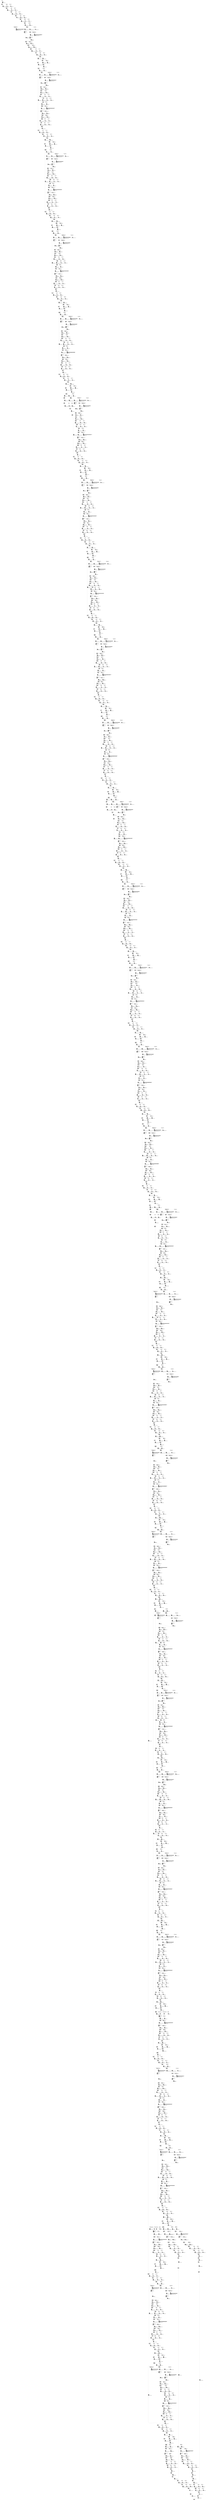 digraph G {
graph [ fontsize=11 ];
node [ fontsize=11 ];
edge [ fontsize=10 ];
rankdir=BU
ranksep=1.5
nodesep=1
splines=spline
compound=true
Graphinfo [ label="" shape=plaintext, style=rounded, color=black, fontname="Arial-Bold" ];
Conv2D_300_off_bias_525 [ label="{ { <i0> 0} |  [1349]\lConv2D_300_off_bias_525\l(bytes=256 , 0.022% of total)\l\l 0 0 0 0 ... | { <o0> 0} }", shape=record, color=black, style=rounded  ] ;
Conv2D_11_weights_submask_0_0_3_0_32_1_2_5_620 [ label="{ { <i0> 0} |  [49]\lConv2D_11_weights_submask_0_0_3_0_32_1_2_5_620\l(bytes=320 , 0.028% of total)\l\l 0.325541 -0.723425 -0.922367 -0.253199 ... | { <o0> 0} }", shape=record, color=black, style=rounded  ] ;
Quantize_194_y_zero_point [ label="{ { <i0> 0} |  [870]\lQuantize_194_y_zero_point\l -9 | { <o0> 0} }", shape=record, color=black, style=rounded  ] ;
Conv2D_254_zero_off_447 [ label="{ { <i0> 0} |  [1137]\lConv2D_254_zero_off_447\l(bytes=1 , 8.7e-05% of total)\l\l 0 | { <o0> 0} }", shape=record, color=black, style=rounded  ] ;
Dequantize_16_x_zero_point [ label="{ { <i0> 0} |  [74]\lDequantize_16_x_zero_point\l 30 | { <o0> 0} }", shape=record, color=black, style=rounded  ] ;
Conv2D_173_weights_submask_0_0_0_0_256_1_3_5_649 [ label="{ { <i0> 0} |  [766]\lConv2D_173_weights_submask_0_0_0_0_256_1_3_5_649\l(bytes=3840 , 0.33% of total)\l\l 0.180856 0.0904282 0.421998 0.120571 ... | { <o0> 0} }", shape=record, color=black, style=rounded  ] ;
Quantize_228_y_zero_point [ label="{ { <i0> 0} |  [1024]\lQuantize_228_y_zero_point\l 17 | { <o0> 0} }", shape=record, color=black, style=rounded  ] ;
Conv2D_303_zero_off_528 [ label="{ { <i0> 0} |  [1357]\lConv2D_303_zero_off_528\l(bytes=1 , 8.7e-05% of total)\l\l 0 | { <o0> 0} }", shape=record, color=black, style=rounded  ] ;
Conv2D_149_weights_submask_0_0_3_0_128_1_2_5_646 [ label="{ { <i0> 0} |  [670]\lConv2D_149_weights_submask_0_0_3_0_128_1_2_5_646\l(bytes=1280 , 0.11% of total)\l\l -0.398438 -0.84375 -1.3125 -1.05469 ... | { <o0> 0} }", shape=record, color=black, style=rounded  ] ;
Conv2D_237_off_bias_426 [ label="{ { <i0> 0} |  [1068]\lConv2D_237_off_bias_426\l(bytes=512 , 0.044% of total)\l\l 0.756639 5.30847 2.63666 -0.0413681 ... | { <o0> 0} }", shape=record, color=black, style=rounded  ] ;
Quantize_86_y_zero_point [ label="{ { <i0> 0} |  [390]\lQuantize_86_y_zero_point\l -25 | { <o0> 0} }", shape=record, color=black, style=rounded  ] ;
Dequantize_211_x_zero_point [ label="{ { <i0> 0} |  [941]\lDequantize_211_x_zero_point\l -18 | { <o0> 0} }", shape=record, color=black, style=rounded  ] ;
Dequantize_147_x_zero_point [ label="{ { <i0> 0} |  [655]\lDequantize_147_x_zero_point\l 25 | { <o0> 0} }", shape=record, color=black, style=rounded  ] ;
Conv2D_203_weights_submask_0_0_0_0_256_1_3_5_655 [ label="{ { <i0> 0} |  [905]\lConv2D_203_weights_submask_0_0_0_0_256_1_3_5_655\l(bytes=3840 , 0.33% of total)\l\l -0.218565 0.797121 1.52996 0.732837 ... | { <o0> 0} }", shape=record, color=black, style=rounded  ] ;
Conv2D_21_mul_scale_63 [ label="{ { <i0> 0} |  [99]\lConv2D_21_mul_scale_63\l(bytes=32 , 0.0028% of total)\l\l 0.00317375 0.00478123 0.00381949 0.00906327 ... | { <o0> 0} }", shape=record, color=black, style=rounded  ] ;
Dequantize_33_x_zero_point [ label="{ { <i0> 0} |  [154]\lDequantize_33_x_zero_point\l -41 | { <o0> 0} }", shape=record, color=black, style=rounded  ] ;
Quantize_245_y_zero_point [ label="{ { <i0> 0} |  [1104]\lQuantize_245_y_zero_point\l -21 | { <o0> 0} }", shape=record, color=black, style=rounded  ] ;
Conv2D_320_zero_off_555 [ label="{ { <i0> 0} |  [1432]\lConv2D_320_zero_off_555\l(bytes=1 , 8.7e-05% of total)\l\l 0 | { <o0> 0} }", shape=record, color=black, style=rounded  ] ;
Pad_107_constant_value [ label="{ { <i0> 0} |  [473]\lPad_107_constant_value\l 0 | { <o0> 0} }", shape=record, color=black, style=rounded  ] ;
Conv2D_254_off_bias_453 [ label="{ { <i0> 0} |  [1148]\lConv2D_254_off_bias_453\l(bytes=512 , 0.044% of total)\l\l 0 0 0 0 ... | { <o0> 0} }", shape=record, color=black, style=rounded  ] ;
Conv2D_303_off_bias_534 [ label="{ { <i0> 0} |  [1363]\lConv2D_303_off_bias_534\l(bytes=256 , 0.022% of total)\l\l -0.130109 -0.380461 0.299245 5.0718 ... | { <o0> 0} }", shape=record, color=black, style=rounded  ] ;
Conv2D_85_weights_submask_0_0_3_0_64_1_2_5_634 [ label="{ { <i0> 0} |  [382]\lConv2D_85_weights_submask_0_0_3_0_64_1_2_5_634\l(bytes=640 , 0.055% of total)\l\l 0.45128 2.04688 -0.273991 -1.36996 ... | { <o0> 0} }", shape=record, color=black, style=rounded  ] ;
Quantize_261_y_zero_point [ label="{ { <i0> 0} |  [1172]\lQuantize_261_y_zero_point\l -22 | { <o0> 0} }", shape=record, color=black, style=rounded  ] ;
Conv2D_342_mul_scale_585 [ label="{ { <i0> 0} |  [1498]\lConv2D_342_mul_scale_585\l(bytes=6 , 0.00052% of total)\l\l 0.000611955 0.000566232 0.000473399 0.00065306 ... | { <o0> 0} }", shape=record, color=black, style=rounded  ] ;
Quantize_197_y_zero_point [ label="{ { <i0> 0} |  [884]\lQuantize_197_y_zero_point\l 31 | { <o0> 0} }", shape=record, color=black, style=rounded  ] ;
Conv2D_272_zero_off_474 [ label="{ { <i0> 0} |  [1214]\lConv2D_272_zero_off_474\l(bytes=1 , 8.7e-05% of total)\l\l 0 | { <o0> 0} }", shape=record, color=black, style=rounded  ] ;
Conv2D_257_zero_off_456 [ label="{ { <i0> 0} |  [1156]\lConv2D_257_zero_off_456\l(bytes=1 , 8.7e-05% of total)\l\l 0 | { <o0> 0} }", shape=record, color=black, style=rounded  ] ;
Conv2D_21_weights_submask_0_0_0_0_32_1_3_5_621 [ label="{ { <i0> 0} |  [92]\lConv2D_21_weights_submask_0_0_0_0_32_1_3_5_621\l(bytes=480 , 0.042% of total)\l\l -0.362359 -0.426304 -0.511565 -0.191837 ... | { <o0> 0} }", shape=record, color=black, style=rounded  ] ;
Dequantize_19_x_zero_point [ label="{ { <i0> 0} |  [81]\lDequantize_19_x_zero_point\l 24 | { <o0> 0} }", shape=record, color=black, style=rounded  ] ;
Pad_161_constant_value [ label="{ { <i0> 0} |  [714]\lPad_161_constant_value\l 0 | { <o0> 0} }", shape=record, color=black, style=rounded  ] ;
Quantize_89_y_zero_point [ label="{ { <i0> 0} |  [404]\lQuantize_89_y_zero_point\l 24 | { <o0> 0} }", shape=record, color=black, style=rounded  ] ;
Quantize_311_y_zero_point [ label="{ { <i0> 0} |  [1399]\lQuantize_311_y_zero_point\l -25 | { <o0> 0} }", shape=record, color=black, style=rounded  ] ;
Dequantize_165_x_zero_point [ label="{ { <i0> 0} |  [734]\lDequantize_165_x_zero_point\l 40 | { <o0> 0} }", shape=record, color=black, style=rounded  ] ;
Conv2D_320_off_bias_561 [ label="{ { <i0> 0} |  [1438]\lConv2D_320_off_bias_561\l(bytes=72 , 0.0062% of total)\l\l -0.195284 -0.0960193 2.35358 2.35056 ... | { <o0> 0} }", shape=record, color=black, style=rounded  ] ;
Dequantize_181_x_zero_point [ label="{ { <i0> 0} |  [800]\lDequantize_181_x_zero_point\l -19 | { <o0> 0} }", shape=record, color=black, style=rounded  ] ;
Conv2D_272_off_bias_480 [ label="{ { <i0> 0} |  [1225]\lConv2D_272_off_bias_480\l(bytes=512 , 0.044% of total)\l\l 0 0 0 0 ... | { <o0> 0} }", shape=record, color=black, style=rounded  ] ;
Conv2D_24_mul_scale_72 [ label="{ { <i0> 0} |  [113]\lConv2D_24_mul_scale_72\l(bytes=32 , 0.0028% of total)\l\l 0.00020953 0.000371546 0.000429833 0.000305524 ... | { <o0> 0} }", shape=record, color=black, style=rounded  ] ;
Conv2D_254_weights_submask_0_0_0_0_256_1_3_5_665 [ label="{ { <i0> 0} |  [1139]\lConv2D_254_weights_submask_0_0_0_0_256_1_3_5_665\l(bytes=3840 , 0.33% of total)\l\l 0.951649 0.815699 -0.747724 0.761319 ... | { <o0> 0} }", shape=record, color=black, style=rounded  ] ;
Dequantize_36_x_zero_point [ label="{ { <i0> 0} |  [168]\lDequantize_36_x_zero_point\l 2 | { <o0> 0} }", shape=record, color=black, style=rounded  ] ;
Quantize_248_y_zero_point [ label="{ { <i0> 0} |  [1118]\lQuantize_248_y_zero_point\l 29 | { <o0> 0} }", shape=record, color=black, style=rounded  ] ;
Conv2D_257_off_bias_462 [ label="{ { <i0> 0} |  [1162]\lConv2D_257_off_bias_462\l(bytes=512 , 0.044% of total)\l\l 4.23456 3.25373 -2.45922 -4.92564 ... | { <o0> 0} }", shape=record, color=black, style=rounded  ] ;
Conv2D_275_zero_off_483 [ label="{ { <i0> 0} |  [1233]\lConv2D_275_zero_off_483\l(bytes=1 , 8.7e-05% of total)\l\l 0 | { <o0> 0} }", shape=record, color=black, style=rounded  ] ;
Conv2D_282_weights_submask_0_0_3_0_256_1_2_5_670 [ label="{ { <i0> 0} |  [1267]\lConv2D_282_weights_submask_0_0_3_0_256_1_2_5_670\l(bytes=2560 , 0.22% of total)\l\l -0.889379 0.112174 1.01758 -0.0640994 ... | { <o0> 0} }", shape=record, color=black, style=rounded  ] ;
Conv2D_41_off_bias_102 [ label="{ { <i0> 0} |  [195]\lConv2D_41_off_bias_102\l(bytes=64 , 0.0055% of total)\l\l 0 0 0 0 ... | { <o0> 0} }", shape=record, color=black, style=rounded  ] ;
Conv2D_95_weights_submask_0_0_0_0_64_1_3_5_635 [ label="{ { <i0> 0} |  [425]\lConv2D_95_weights_submask_0_0_0_0_64_1_3_5_635\l(bytes=960 , 0.083% of total)\l\l 0.0933809 0.0466905 -0.0466905 0.280143 ... | { <o0> 0} }", shape=record, color=black, style=rounded  ] ;
Dequantize_216_x_zero_point [ label="{ { <i0> 0} |  [968]\lDequantize_216_x_zero_point\l 10 | { <o0> 0} }", shape=record, color=black, style=rounded  ] ;
PReLU_319_alpha [ label="{ { <i0> 0} |  [1429]\lPReLU_319_alpha\l(bytes=128 , 0.011% of total)\l\l -0.340536 0.0928734 0.185747 0 ... | { <o0> 0} }", shape=record, color=black, style=rounded  ] ;
PReLU_309_alpha [ label="{ { <i0> 0} |  [1382]\lPReLU_309_alpha\l(bytes=128 , 0.011% of total)\l\l -0.963952 -0.289186 0.674766 -0.0963952 ... | { <o0> 0} }", shape=record, color=black, style=rounded  ] ;
PReLU_296_alpha [ label="{ { <i0> 0} |  [1328]\lPReLU_296_alpha\l(bytes=128 , 0.011% of total)\l\l -0.473825 -0.75812 0.884473 0.821297 ... | { <o0> 0} }", shape=record, color=black, style=rounded  ] ;
PReLU_291_alpha [ label="{ { <i0> 0} |  [1305]\lPReLU_291_alpha\l(bytes=256 , 0.022% of total)\l\l -0.0176858 0.106115 0.901975 0.0176858 ... | { <o0> 0} }", shape=record, color=black, style=rounded  ] ;
PReLU_281_alpha [ label="{ { <i0> 0} |  [1258]\lPReLU_281_alpha\l(bytes=256 , 0.022% of total)\l\l 0 0.0402928 -0.362635 0.0402928 ... | { <o0> 0} }", shape=record, color=black, style=rounded  ] ;
PReLU_268_alpha [ label="{ { <i0> 0} |  [1204]\lPReLU_268_alpha\l(bytes=256 , 0.022% of total)\l\l -0.457262 0.0554257 0.0415693 -0.609683 ... | { <o0> 0} }", shape=record, color=black, style=rounded  ] ;
PReLU_263_alpha [ label="{ { <i0> 0} |  [1181]\lPReLU_263_alpha\l(bytes=256 , 0.022% of total)\l\l -0.312946 -0.642363 0.230592 -0.642363 ... | { <o0> 0} }", shape=record, color=black, style=rounded  ] ;
PReLU_253_alpha [ label="{ { <i0> 0} |  [1134]\lPReLU_253_alpha\l(bytes=256 , 0.022% of total)\l\l 0.823004 0.752461 -1.01112 0.141086 ... | { <o0> 0} }", shape=record, color=black, style=rounded  ] ;
PReLU_243_alpha [ label="{ { <i0> 0} |  [1087]\lPReLU_243_alpha\l(bytes=256 , 0.022% of total)\l\l 0.161663 0.143701 2.28125 -0.431102 ... | { <o0> 0} }", shape=record, color=black, style=rounded  ] ;
PReLU_233_alpha [ label="{ { <i0> 0} |  [1040]\lPReLU_233_alpha\l(bytes=256 , 0.022% of total)\l\l 0.496063 0.716535 0.496063 -0.220472 ... | { <o0> 0} }", shape=record, color=black, style=rounded  ] ;
PReLU_223_alpha [ label="{ { <i0> 0} |  [995]\lPReLU_223_alpha\l(bytes=256 , 0.022% of total)\l\l 0.452464 0.387826 0.991111 -0.0215459 ... | { <o0> 0} }", shape=record, color=black, style=rounded  ] ;
PReLU_212_alpha [ label="{ { <i0> 0} |  [947]\lPReLU_212_alpha\l(bytes=256 , 0.022% of total)\l\l -0.424689 -0.226501 0.679503 1.38732 ... | { <o0> 0} }", shape=record, color=black, style=rounded  ] ;
PReLU_202_alpha [ label="{ { <i0> 0} |  [900]\lPReLU_202_alpha\l(bytes=256 , 0.022% of total)\l\l 0.457908 0.201479 0.805918 0.604438 ... | { <o0> 0} }", shape=record, color=black, style=rounded  ] ;
PReLU_192_alpha [ label="{ { <i0> 0} |  [853]\lPReLU_192_alpha\l(bytes=256 , 0.022% of total)\l\l 0 1.06961 0.877076 1.71137 ... | { <o0> 0} }", shape=record, color=black, style=rounded  ] ;
PReLU_182_alpha [ label="{ { <i0> 0} |  [806]\lPReLU_182_alpha\l(bytes=256 , 0.022% of total)\l\l -0.508797 -0.282665 1.58292 0.381598 ... | { <o0> 0} }", shape=record, color=black, style=rounded  ] ;
PReLU_172_alpha [ label="{ { <i0> 0} |  [761]\lPReLU_172_alpha\l(bytes=256 , 0.022% of total)\l\l -1.02562 0.303888 0.987635 1.02562 ... | { <o0> 0} }", shape=record, color=black, style=rounded  ] ;
PReLU_158_alpha [ label="{ { <i0> 0} |  [708]\lPReLU_158_alpha\l(bytes=128 , 0.011% of total)\l\l -0.101316 0.118203 0.692329 0.878076 ... | { <o0> 0} }", shape=record, color=black, style=rounded  ] ;
PReLU_148_alpha [ label="{ { <i0> 0} |  [661]\lPReLU_148_alpha\l(bytes=128 , 0.011% of total)\l\l -0.128629 0.278697 1.36133 0.493079 ... | { <o0> 0} }", shape=record, color=black, style=rounded  ] ;
PReLU_138_alpha [ label="{ { <i0> 0} |  [614]\lPReLU_138_alpha\l(bytes=128 , 0.011% of total)\l\l -0.305679 0.37846 0.844258 1.84863 ... | { <o0> 0} }", shape=record, color=black, style=rounded  ] ;
PReLU_128_alpha [ label="{ { <i0> 0} |  [567]\lPReLU_128_alpha\l(bytes=128 , 0.011% of total)\l\l -0.0610159 0.793207 1.31794 0.829817 ... | { <o0> 0} }", shape=record, color=black, style=rounded  ] ;
PReLU_118_alpha [ label="{ { <i0> 0} |  [520]\lPReLU_118_alpha\l(bytes=128 , 0.011% of total)\l\l 0.614696 0.19319 0.649822 0.843012 ... | { <o0> 0} }", shape=record, color=black, style=rounded  ] ;
PReLU_104_alpha [ label="{ { <i0> 0} |  [467]\lPReLU_104_alpha\l(bytes=64 , 0.0055% of total)\l\l -1.77734 0.153943 0.783711 0.825695 ... | { <o0> 0} }", shape=record, color=black, style=rounded  ] ;
Conv2D_41_mul_scale_99 [ label="{ { <i0> 0} |  [193]\lConv2D_41_mul_scale_99\l(bytes=32 , 0.0028% of total)\l\l 0.00204168 0.00218092 0.00139164 0.00455556 ... | { <o0> 0} }", shape=record, color=black, style=rounded  ] ;
Dequantize_232_x_zero_point [ label="{ { <i0> 0} |  [1034]\lDequantize_232_x_zero_point\l 3 | { <o0> 0} }", shape=record, color=black, style=rounded  ] ;
Quantize_314_y_zero_point [ label="{ { <i0> 0} |  [1413]\lQuantize_314_y_zero_point\l 11 | { <o0> 0} }", shape=record, color=black, style=rounded  ] ;
Dequantize_168_x_zero_point [ label="{ { <i0> 0} |  [748]\lDequantize_168_x_zero_point\l -14 | { <o0> 0} }", shape=record, color=black, style=rounded  ] ;
Conv2D_203_subm_1_Pad_1_pads_Out [ label="{ { <i0> 0} |  [907]\lConv2D_203_subm_1_Pad_1_pads_Out\l 0 0 -1 2 ... | { <o0> 0} }", shape=record, color=black, style=rounded  ] ;
Conv2D_227_mul_scale_405 [ label="{ { <i0> 0} |  [1019]\lConv2D_227_mul_scale_405\l(bytes=256 , 0.022% of total)\l\l 0.000330162 0.000348183 0.000201551 0.000237056 ... | { <o0> 0} }", shape=record, color=black, style=rounded  ] ;
Conv2D_44_zero_off_105 [ label="{ { <i0> 0} |  [203]\lConv2D_44_zero_off_105\l(bytes=1 , 8.7e-05% of total)\l\l 0 | { <o0> 0} }", shape=record, color=black, style=rounded  ] ;
Quantize_266_y_zero_point [ label="{ { <i0> 0} |  [1195]\lQuantize_266_y_zero_point\l 4 | { <o0> 0} }", shape=record, color=black, style=rounded  ] ;
Dequantize_9_x_scale [ label="{ { <i0> 0} |  [33]\lDequantize_9_x_scale\l 0.0658633 | { <o0> 0} }", shape=record, color=black, style=rounded  ] ;
Dequantize_6_x_scale [ label="{ { <i0> 0} |  [14]\lDequantize_6_x_scale\l 0.00392157 | { <o0> 0} }", shape=record, color=black, style=rounded  ] ;
Dequantize_4_x_scale [ label="{ { <i0> 0} |  [8]\lDequantize_4_x_scale\l 0.00392157 | { <o0> 0} }", shape=record, color=black, style=rounded  ] ;
Dequantize_2_x_scale [ label="{ { <i0> 0} |  [2]\lDequantize_2_x_scale\l 0.00392157 | { <o0> 0} }", shape=record, color=black, style=rounded  ] ;
Conv2D_112_zero_off_210 [ label="{ { <i0> 0} |  [495]\lConv2D_112_zero_off_210\l(bytes=1 , 8.7e-05% of total)\l\l 0 | { <o0> 0} }", shape=record, color=black, style=rounded  ] ;
Conv2D_275_off_bias_489 [ label="{ { <i0> 0} |  [1239]\lConv2D_275_off_bias_489\l(bytes=512 , 0.044% of total)\l\l 1.59673 0.621493 0.321977 4.48058 ... | { <o0> 0} }", shape=record, color=black, style=rounded  ] ;
Conv2D_244_weights_submask_0_0_3_0_256_1_2_5_664 [ label="{ { <i0> 0} |  [1096]\lConv2D_244_weights_submask_0_0_3_0_256_1_2_5_664\l(bytes=2560 , 0.22% of total)\l\l 0.738927 1.66259 -0.329878 1.67578 ... | { <o0> 0} }", shape=record, color=black, style=rounded  ] ;
Dequantize_70_x_zero_point [ label="{ { <i0> 0} |  [315]\lDequantize_70_x_zero_point\l 39 | { <o0> 0} }", shape=record, color=black, style=rounded  ] ;
Dequantize_39_x_zero_point [ label="{ { <i0> 0} |  [175]\lDequantize_39_x_zero_point\l -25 | { <o0> 0} }", shape=record, color=black, style=rounded  ] ;
Conv2D_326_zero_off_564 [ label="{ { <i0> 0} |  [1450]\lConv2D_326_zero_off_564\l(bytes=1 , 8.7e-05% of total)\l\l 0 | { <o0> 0} }", shape=record, color=black, style=rounded  ] ;
Resize_292_size [ label="{ { <i0> 0} |  [1308]\lResize_292_size\l 1 256 24 24 | { <o0> 0} }", shape=record, color=black, style=rounded  ] ;
Resize_264_size [ label="{ { <i0> 0} |  [1184]\lResize_264_size\l 1 256 12 12 | { <o0> 0} }", shape=record, color=black, style=rounded  ] ;
Conv2D_293_zero_off_510 [ label="{ { <i0> 0} |  [1310]\lConv2D_293_zero_off_510\l(bytes=1 , 8.7e-05% of total)\l\l 0 | { <o0> 0} }", shape=record, color=black, style=rounded  ] ;
Dequantize_185_x_zero_point [ label="{ { <i0> 0} |  [826]\lDequantize_185_x_zero_point\l 2 | { <o0> 0} }", shape=record, color=black, style=rounded  ] ;
Quantize_102_y_zero_point [ label="{ { <i0> 0} |  [458]\lQuantize_102_y_zero_point\l 4 | { <o0> 0} }", shape=record, color=black, style=rounded  ] ;
Conv2D_342_zero_off_582 [ label="{ { <i0> 0} |  [1494]\lConv2D_342_zero_off_582\l(bytes=1 , 8.7e-05% of total)\l\l 0 | { <o0> 0} }", shape=record, color=black, style=rounded  ] ;
Quantize_283_y_zero_point [ label="{ { <i0> 0} |  [1275]\lQuantize_283_y_zero_point\l -51 | { <o0> 0} }", shape=record, color=black, style=rounded  ] ;
Conv2D_44_off_bias_111 [ label="{ { <i0> 0} |  [209]\lConv2D_44_off_bias_111\l(bytes=64 , 0.0055% of total)\l\l 0.663989 -0.697722 -1.32692 0.325921 ... | { <o0> 0} }", shape=record, color=black, style=rounded  ] ;
Dequantize_219_x_zero_point [ label="{ { <i0> 0} |  [982]\lDequantize_219_x_zero_point\l 3 | { <o0> 0} }", shape=record, color=black, style=rounded  ] ;
Conv2D_163_weights_submask_0_0_3_0_128_1_2_5_648 [ label="{ { <i0> 0} |  [723]\lConv2D_163_weights_submask_0_0_3_0_128_1_2_5_648\l(bytes=1280 , 0.11% of total)\l\l -0.633489 -1.06693 -1.26698 -0.533465 ... | { <o0> 0} }", shape=record, color=black, style=rounded  ] ;
Conv2D_112_off_bias_216 [ label="{ { <i0> 0} |  [501]\lConv2D_112_off_bias_216\l(bytes=256 , 0.022% of total)\l\l -0.128851 -1.53404 0.0714274 0.999432 ... | { <o0> 0} }", shape=record, color=black, style=rounded  ] ;
Conv2D_300_mul_scale_522 [ label="{ { <i0> 0} |  [1347]\lConv2D_300_mul_scale_522\l(bytes=128 , 0.011% of total)\l\l 0.00434644 0.00313827 0.00463309 0.00184623 ... | { <o0> 0} }", shape=record, color=black, style=rounded  ] ;
Conv2D_254_subm_1_Pad_1_pads_Out [ label="{ { <i0> 0} |  [1141]\lConv2D_254_subm_1_Pad_1_pads_Out\l 0 0 -1 2 ... | { <o0> 0} }", shape=record, color=black, style=rounded  ] ;
Quantize_317_y_zero_point [ label="{ { <i0> 0} |  [1420]\lQuantize_317_y_zero_point\l 22 | { <o0> 0} }", shape=record, color=black, style=rounded  ] ;
Conv2D_326_off_bias_570 [ label="{ { <i0> 0} |  [1456]\lConv2D_326_off_bias_570\l(bytes=4 , 0.00035% of total)\l\l 0.255989 -0.591515 | { <o0> 0} }", shape=record, color=black, style=rounded  ] ;
Conv2D_193_weights_submask_0_0_0_0_256_1_3_5_653 [ label="{ { <i0> 0} |  [858]\lConv2D_193_weights_submask_0_0_0_0_256_1_3_5_653\l(bytes=3840 , 0.33% of total)\l\l 0.176704 0.353408 0.318067 0.318067 ... | { <o0> 0} }", shape=record, color=black, style=rounded  ] ;
Quantize_3_y_zero_point [ label="{ { <i0> 0} |  [6]\lQuantize_3_y_zero_point\l 0 | { <o0> 0} }", shape=record, color=black, style=rounded  ] ;
Conv2D_293_off_bias_516 [ label="{ { <i0> 0} |  [1316]\lConv2D_293_off_bias_516\l(bytes=256 , 0.022% of total)\l\l -1.42384 -0.575679 0.788652 1.32908 ... | { <o0> 0} }", shape=record, color=black, style=rounded  ] ;
Conv2D_21_weights_submask_0_0_3_0_32_1_2_5_622 [ label="{ { <i0> 0} |  [96]\lConv2D_21_weights_submask_0_0_3_0_32_1_2_5_622\l(bytes=320 , 0.028% of total)\l\l -0.191837 0.127891 -0.575511 -0.149206 ... | { <o0> 0} }", shape=record, color=black, style=rounded  ] ;
Quantize_333_y_zero_point [ label="{ { <i0> 0} |  [1477]\lQuantize_333_y_zero_point\l -10 | { <o0> 0} }", shape=record, color=black, style=rounded  ] ;
Conv2D_282_subm_1_Pad_1_pads_Out [ label="{ { <i0> 0} |  [1265]\lConv2D_282_subm_1_Pad_1_pads_Out\l 0 0 -1 2 ... | { <o0> 0} }", shape=record, color=black, style=rounded  ] ;
Dequantize_57_x_zero_point [ label="{ { <i0> 0} |  [254]\lDequantize_57_x_zero_point\l -27 | { <o0> 0} }", shape=record, color=black, style=rounded  ] ;
Conv2D_342_off_bias_588 [ label="{ { <i0> 0} |  [1500]\lConv2D_342_off_bias_588\l(bytes=12 , 0.001% of total)\l\l 0.0489564 0.0917295 -0.136812 -0.231836 ... | { <o0> 0} }", shape=record, color=black, style=rounded  ] ;
Conv2D_206_mul_scale_372 [ label="{ { <i0> 0} |  [926]\lConv2D_206_mul_scale_372\l(bytes=256 , 0.022% of total)\l\l 0.00011814 0.000164986 8.09131e-05 0.000132454 ... | { <o0> 0} }", shape=record, color=black, style=rounded  ] ;
Conv2D_58_mul_scale_126 [ label="{ { <i0> 0} |  [260]\lConv2D_58_mul_scale_126\l(bytes=64 , 0.0055% of total)\l\l 0.000440072 0.000574066 0.000212044 0.000366953 ... | { <o0> 0} }", shape=record, color=black, style=rounded  ] ;
Dequantize_236_x_zero_point [ label="{ { <i0> 0} |  [1060]\lDequantize_236_x_zero_point\l -14 | { <o0> 0} }", shape=record, color=black, style=rounded  ] ;
Quantize_120_y_zero_point [ label="{ { <i0> 0} |  [537]\lQuantize_120_y_zero_point\l -1 | { <o0> 0} }", shape=record, color=black, style=rounded  ] ;
Dequantize_73_x_zero_point [ label="{ { <i0> 0} |  [322]\lDequantize_73_x_zero_point\l 9 | { <o0> 0} }", shape=record, color=black, style=rounded  ] ;
Dequantize_252_x_zero_point [ label="{ { <i0> 0} |  [1128]\lDequantize_252_x_zero_point\l -8 | { <o0> 0} }", shape=record, color=black, style=rounded  ] ;
Conv2D_166_mul_scale_303 [ label="{ { <i0> 0} |  [740]\lConv2D_166_mul_scale_303\l(bytes=256 , 0.022% of total)\l\l 0.000194092 0.000200889 0.000209143 0.000245923 ... | { <o0> 0} }", shape=record, color=black, style=rounded  ] ;
Dequantize_188_x_zero_point [ label="{ { <i0> 0} |  [840]\lDequantize_188_x_zero_point\l 26 | { <o0> 0} }", shape=record, color=black, style=rounded  ] ;
Conv2D_109_weights_submask_0_0_0_0_64_1_3_5_637 [ label="{ { <i0> 0} |  [478]\lConv2D_109_weights_submask_0_0_0_0_64_1_3_5_637\l(bytes=960 , 0.083% of total)\l\l 0.539616 0.916093 0.865896 0.401575 ... | { <o0> 0} }", shape=record, color=black, style=rounded  ] ;
Quantize_12_y_zero_point [ label="{ { <i0> 0} |  [57]\lQuantize_12_y_zero_point\l -17 | { <o0> 0} }", shape=record, color=black, style=rounded  ] ;
Quantize_286_y_zero_point [ label="{ { <i0> 0} |  [1289]\lQuantize_286_y_zero_point\l 39 | { <o0> 0} }", shape=record, color=black, style=rounded  ] ;
Quantize_5_y_zero_point [ label="{ { <i0> 0} |  [12]\lQuantize_5_y_zero_point\l -128 | { <o0> 0} }", shape=record, color=black, style=rounded  ] ;
Conv2D_132_zero_off_246 [ label="{ { <i0> 0} |  [589]\lConv2D_132_zero_off_246\l(bytes=1 , 8.7e-05% of total)\l\l 0 | { <o0> 0} }", shape=record, color=black, style=rounded  ] ;
Dequantize_90_x_zero_point [ label="{ { <i0> 0} |  [407]\lDequantize_90_x_zero_point\l 24 | { <o0> 0} }", shape=record, color=black, style=rounded  ] ;
Dequantize_302_x_zero_point [ label="{ { <i0> 0} |  [1355]\lDequantize_302_x_zero_point\l 21 | { <o0> 0} }", shape=record, color=black, style=rounded  ] ;
Conv2D_65_zero_off_132 [ label="{ { <i0> 0} |  [284]\lConv2D_65_zero_off_132\l(bytes=1 , 8.7e-05% of total)\l\l 0 | { <o0> 0} }", shape=record, color=black, style=rounded  ] ;
Conv2D_234_mul_scale_414 [ label="{ { <i0> 0} |  [1052]\lConv2D_234_mul_scale_414\l(bytes=256 , 0.022% of total)\l\l 0.00519716 0.00184654 0.00696123 0.00318148 ... | { <o0> 0} }", shape=record, color=black, style=rounded  ] ;
Conv2D_183_weights_submask_0_0_3_0_256_1_2_5_652 [ label="{ { <i0> 0} |  [815]\lConv2D_183_weights_submask_0_0_3_0_256_1_2_5_652\l(bytes=2560 , 0.22% of total)\l\l 0 0.544414 -0.408311 0.510388 ... | { <o0> 0} }", shape=record, color=black, style=rounded  ] ;
Conv2D_95_weights_submask_0_0_3_0_64_1_2_5_636 [ label="{ { <i0> 0} |  [429]\lConv2D_95_weights_submask_0_0_3_0_64_1_2_5_636\l(bytes=640 , 0.055% of total)\l\l 0.0933809 0.326833 -0.840428 -0.420214 ... | { <o0> 0} }", shape=record, color=black, style=rounded  ] ;
Dequantize_239_x_zero_point [ label="{ { <i0> 0} |  [1074]\lDequantize_239_x_zero_point\l 22 | { <o0> 0} }", shape=record, color=black, style=rounded  ] ;
Conv2D_257_mul_scale_459 [ label="{ { <i0> 0} |  [1160]\lConv2D_257_mul_scale_459\l(bytes=256 , 0.022% of total)\l\l 0.000595662 0.00036604 0.000522793 0.000484664 ... | { <o0> 0} }", shape=record, color=black, style=rounded  ] ;
Conv2D_122_mul_scale_231 [ label="{ { <i0> 0} |  [546]\lConv2D_122_mul_scale_231\l(bytes=128 , 0.011% of total)\l\l 0.000509076 0.000546746 5.6277e-05 0.000405482 ... | { <o0> 0} }", shape=record, color=black, style=rounded  ] ;
Conv2D_31_weights_submask_0_0_0_0_32_1_3_5_623 [ label="{ { <i0> 0} |  [139]\lConv2D_31_weights_submask_0_0_0_0_32_1_3_5_623\l(bytes=480 , 0.042% of total)\l\l 0.0333723 -0.667446 -1.16803 0.333723 ... | { <o0> 0} }", shape=record, color=black, style=rounded  ] ;
Quantize_123_y_zero_point [ label="{ { <i0> 0} |  [551]\lQuantize_123_y_zero_point\l 37 | { <o0> 0} }", shape=record, color=black, style=rounded  ] ;
Conv2D_132_off_bias_252 [ label="{ { <i0> 0} |  [595]\lConv2D_132_off_bias_252\l(bytes=256 , 0.022% of total)\l\l -0.0368874 0.932934 -0.0750741 0.173428 ... | { <o0> 0} }", shape=record, color=black, style=rounded  ] ;
Conv2D_244_subm_1_Pad_1_pads_Out [ label="{ { <i0> 0} |  [1094]\lConv2D_244_subm_1_Pad_1_pads_Out\l 0 0 -1 2 ... | { <o0> 0} }", shape=record, color=black, style=rounded  ] ;
Pad_161_pads [ label="{ { <i0> 0} |  [713]\lPad_161_pads\l 0 0 0 0 ... | { <o0> 0} }", shape=record, color=black, style=rounded  ] ;
Pad_107_pads [ label="{ { <i0> 0} |  [472]\lPad_107_pads\l 0 0 0 0 ... | { <o0> 0} }", shape=record, color=black, style=rounded  ] ;
Conv2D_129_weights_submask_0_0_0_0_128_1_3_5_641 [ label="{ { <i0> 0} |  [572]\lConv2D_129_weights_submask_0_0_0_0_128_1_3_5_641\l(bytes=1920 , 0.17% of total)\l\l 0.0723887 -0.0241296 0.265425 0 ... | { <o0> 0} }", shape=record, color=black, style=rounded  ] ;
Conv2D_65_off_bias_138 [ label="{ { <i0> 0} |  [295]\lConv2D_65_off_bias_138\l(bytes=128 , 0.011% of total)\l\l 0 0 0 0 ... | { <o0> 0} }", shape=record, color=black, style=rounded  ] ;
Conv2D_272_subm_1_Pad_1_pads_Out [ label="{ { <i0> 0} |  [1218]\lConv2D_272_subm_1_Pad_1_pads_Out\l 0 0 -1 2 ... | { <o0> 0} }", shape=record, color=black, style=rounded  ] ;
Conv2D_119_zero_off_219 [ label="{ { <i0> 0} |  [523]\lConv2D_119_zero_off_219\l(bytes=1 , 8.7e-05% of total)\l\l 0 | { <o0> 0} }", shape=record, color=black, style=rounded  ] ;
Dequantize_271_x_zero_point [ label="{ { <i0> 0} |  [1212]\lDequantize_271_x_zero_point\l -31 | { <o0> 0} }", shape=record, color=black, style=rounded  ] ;
Pad_53_pads [ label="{ { <i0> 0} |  [233]\lPad_53_pads\l 0 0 0 0 ... | { <o0> 0} }", shape=record, color=black, style=rounded  ] ;
Quantize_15_y_zero_point [ label="{ { <i0> 0} |  [71]\lQuantize_15_y_zero_point\l 30 | { <o0> 0} }", shape=record, color=black, style=rounded  ] ;
Dequantize_77_x_zero_point [ label="{ { <i0> 0} |  [348]\lDequantize_77_x_zero_point\l 0 | { <o0> 0} }", shape=record, color=black, style=rounded  ] ;
Quantize_289_y_zero_point [ label="{ { <i0> 0} |  [1296]\lQuantize_289_y_zero_point\l 51 | { <o0> 0} }", shape=record, color=black, style=rounded  ] ;
Quantize_8_y_zero_point [ label="{ { <i0> 0} |  [31]\lQuantize_8_y_zero_point\l 12 | { <o0> 0} }", shape=record, color=black, style=rounded  ] ;
Dequantize_256_x_zero_point [ label="{ { <i0> 0} |  [1154]\lDequantize_256_x_zero_point\l 12 | { <o0> 0} }", shape=record, color=black, style=rounded  ] ;
Quantize_140_y_zero_point [ label="{ { <i0> 0} |  [631]\lQuantize_140_y_zero_point\l 8 | { <o0> 0} }", shape=record, color=black, style=rounded  ] ;
Conv2D_310_weights_submask_0_0_0_0_128_1_3_5_673 [ label="{ { <i0> 0} |  [1387]\lConv2D_310_weights_submask_0_0_0_0_128_1_3_5_673\l(bytes=1920 , 0.17% of total)\l\l 0.0598856 -0.0798474 -0.199619 -0.0199619 ... | { <o0> 0} }", shape=record, color=black, style=rounded  ] ;
Dequantize_93_x_zero_point [ label="{ { <i0> 0} |  [414]\lDequantize_93_x_zero_point\l -13 | { <o0> 0} }", shape=record, color=black, style=rounded  ] ;
Dequantize_305_x_zero_point [ label="{ { <i0> 0} |  [1369]\lDequantize_305_x_zero_point\l 43 | { <o0> 0} }", shape=record, color=black, style=rounded  ] ;
Conv2D_68_zero_off_141 [ label="{ { <i0> 0} |  [303]\lConv2D_68_zero_off_141\l(bytes=1 , 8.7e-05% of total)\l\l 0 | { <o0> 0} }", shape=record, color=black, style=rounded  ] ;
Conv2D_285_mul_scale_504 [ label="{ { <i0> 0} |  [1284]\lConv2D_285_mul_scale_504\l(bytes=256 , 0.022% of total)\l\l 0.000304444 0.000352321 0.000353008 0.000496639 ... | { <o0> 0} }", shape=record, color=black, style=rounded  ] ;
Conv2D_65_mul_scale_135 [ label="{ { <i0> 0} |  [293]\lConv2D_65_mul_scale_135\l(bytes=64 , 0.0055% of total)\l\l 0.00182392 0.00207542 0.00178415 0.00360055 ... | { <o0> 0} }", shape=record, color=black, style=rounded  ] ;
Quantize_32_y_zero_point [ label="{ { <i0> 0} |  [151]\lQuantize_32_y_zero_point\l -41 | { <o0> 0} }", shape=record, color=black, style=rounded  ] ;
Quantize_339_y_zero_point [ label="{ { <i0> 0} |  [1488]\lQuantize_339_y_zero_point\l -10 | { <o0> 0} }", shape=record, color=black, style=rounded  ] ;
Conv2D_119_off_bias_225 [ label="{ { <i0> 0} |  [534]\lConv2D_119_off_bias_225\l(bytes=256 , 0.022% of total)\l\l 0 0 0 0 ... | { <o0> 0} }", shape=record, color=black, style=rounded  ] ;
Conv2D_152_zero_off_282 [ label="{ { <i0> 0} |  [683]\lConv2D_152_zero_off_282\l(bytes=1 , 8.7e-05% of total)\l\l 0 | { <o0> 0} }", shape=record, color=black, style=rounded  ] ;
Quantize_126_y_zero_point [ label="{ { <i0> 0} |  [558]\lQuantize_126_y_zero_point\l -7 | { <o0> 0} }", shape=record, color=black, style=rounded  ] ;
Dequantize_322_x_zero_point [ label="{ { <i0> 0} |  [1444]\lDequantize_322_x_zero_point\l -10 | { <o0> 0} }", shape=record, color=black, style=rounded  ] ;
Conv2D_119_mul_scale_222 [ label="{ { <i0> 0} |  [532]\lConv2D_119_mul_scale_222\l(bytes=128 , 0.011% of total)\l\l 0.00149561 0.00151955 0.0025284 0.00233917 ... | { <o0> 0} }", shape=record, color=black, style=rounded  ] ;
Conv2D_173_mul_scale_312 [ label="{ { <i0> 0} |  [773]\lConv2D_173_mul_scale_312\l(bytes=256 , 0.022% of total)\l\l 0.00238524 0.00239862 0.00128754 0.000686973 ... | { <o0> 0} }", shape=record, color=black, style=rounded  ] ;
Conv2D_119_weights_submask_0_0_3_0_128_1_2_5_640 [ label="{ { <i0> 0} |  [529]\lConv2D_119_weights_submask_0_0_3_0_128_1_2_5_640\l(bytes=1280 , 0.11% of total)\l\l -0.0605315 0 0.383366 0.181594 ... | { <o0> 0} }", shape=record, color=black, style=rounded  ] ;
Conv2D_85_zero_off_165 [ label="{ { <i0> 0} |  [376]\lConv2D_85_zero_off_165\l(bytes=1 , 8.7e-05% of total)\l\l 0 | { <o0> 0} }", shape=record, color=black, style=rounded  ] ;
Conv2D_88_mul_scale_177 [ label="{ { <i0> 0} |  [399]\lConv2D_88_mul_scale_177\l(bytes=64 , 0.0055% of total)\l\l 0.000398099 0.000288756 0.000236048 0.000237909 ... | { <o0> 0} }", shape=record, color=black, style=rounded  ] ;
Conv2D_68_off_bias_147 [ label="{ { <i0> 0} |  [309]\lConv2D_68_off_bias_147\l(bytes=128 , 0.011% of total)\l\l -2.47838 1.39561 0.940438 0.121544 ... | { <o0> 0} }", shape=record, color=black, style=rounded  ] ;
Dequantize_274_x_zero_point [ label="{ { <i0> 0} |  [1231]\lDequantize_274_x_zero_point\l -25 | { <o0> 0} }", shape=record, color=black, style=rounded  ] ;
Quantize_18_y_zero_point [ label="{ { <i0> 0} |  [78]\lQuantize_18_y_zero_point\l 24 | { <o0> 0} }", shape=record, color=black, style=rounded  ] ;
Conv2D_41_subm_1_Pad_1_pads_Out [ label="{ { <i0> 0} |  [188]\lConv2D_41_subm_1_Pad_1_pads_Out\l 0 0 -1 2 ... | { <o0> 0} }", shape=record, color=black, style=rounded  ] ;
Conv2D_196_mul_scale_354 [ label="{ { <i0> 0} |  [879]\lConv2D_196_mul_scale_354\l(bytes=256 , 0.022% of total)\l\l 0.000185994 0.000128941 7.26351e-05 0.000129041 ... | { <o0> 0} }", shape=record, color=black, style=rounded  ] ;
Dequantize_290_x_zero_point [ label="{ { <i0> 0} |  [1299]\lDequantize_290_x_zero_point\l 51 | { <o0> 0} }", shape=record, color=black, style=rounded  ] ;
Dequantize_259_x_zero_point [ label="{ { <i0> 0} |  [1168]\lDequantize_259_x_zero_point\l 12 | { <o0> 0} }", shape=record, color=black, style=rounded  ] ;
Conv2D_300_weights_submask_0_0_3_0_128_1_2_5_672 [ label="{ { <i0> 0} |  [1344]\lConv2D_300_weights_submask_0_0_3_0_128_1_2_5_672\l(bytes=1280 , 0.11% of total)\l\l 0.188884 0.0629614 -1.22775 -0.125923 ... | { <o0> 0} }", shape=record, color=black, style=rounded  ] ;
PReLU_94_alpha [ label="{ { <i0> 0} |  [420]\lPReLU_94_alpha\l(bytes=64 , 0.0055% of total)\l\l 0.121309 0.576218 1.06145 0.818836 ... | { <o0> 0} }", shape=record, color=black, style=rounded  ] ;
PReLU_84_alpha [ label="{ { <i0> 0} |  [373]\lPReLU_84_alpha\l(bytes=64 , 0.0055% of total)\l\l -0.544999 0.225517 1.03362 0.958446 ... | { <o0> 0} }", shape=record, color=black, style=rounded  ] ;
PReLU_74_alpha [ label="{ { <i0> 0} |  [328]\lPReLU_74_alpha\l(bytes=64 , 0.0055% of total)\l\l -0.89813 0.112266 0.701664 0.589398 ... | { <o0> 0} }", shape=record, color=black, style=rounded  ] ;
PReLU_64_alpha [ label="{ { <i0> 0} |  [281]\lPReLU_64_alpha\l(bytes=64 , 0.0055% of total)\l\l 0.164708 0.850994 0.658834 1.31767 ... | { <o0> 0} }", shape=record, color=black, style=rounded  ] ;
PReLU_50_alpha [ label="{ { <i0> 0} |  [228]\lPReLU_50_alpha\l(bytes=32 , 0.0028% of total)\l\l -0.064284 1.47853 0.064284 0.899975 ... | { <o0> 0} }", shape=record, color=black, style=rounded  ] ;
PReLU_40_alpha [ label="{ { <i0> 0} |  [181]\lPReLU_40_alpha\l(bytes=32 , 0.0028% of total)\l\l -0.501999 -0.686946 -0.211368 1.01721 ... | { <o0> 0} }", shape=record, color=black, style=rounded  ] ;
PReLU_30_alpha [ label="{ { <i0> 0} |  [134]\lPReLU_30_alpha\l(bytes=32 , 0.0028% of total)\l\l 0.143332 -0.25083 -0.0716658 0.429995 ... | { <o0> 0} }", shape=record, color=black, style=rounded  ] ;
PReLU_20_alpha [ label="{ { <i0> 0} |  [87]\lPReLU_20_alpha\l(bytes=32 , 0.0028% of total)\l\l -1.07374 0.0842151 0.357914 0.0842151 ... | { <o0> 0} }", shape=record, color=black, style=rounded  ] ;
PReLU_10_alpha [ label="{ { <i0> 0} |  [40]\lPReLU_10_alpha\l(bytes=32 , 0.0028% of total)\l\l 1.57142 0.483514 -0.33846 1.08791 ... | { <o0> 0} }", shape=record, color=black, style=rounded  ] ;
Conv2D_234_subm_1_Pad_1_pads_Out [ label="{ { <i0> 0} |  [1047]\lConv2D_234_subm_1_Pad_1_pads_Out\l 0 0 -1 2 ... | { <o0> 0} }", shape=record, color=black, style=rounded  ] ;
Quantize_143_y_zero_point [ label="{ { <i0> 0} |  [645]\lQuantize_143_y_zero_point\l 62 | { <o0> 0} }", shape=record, color=black, style=rounded  ] ;
Dequantize_308_x_zero_point [ label="{ { <i0> 0} |  [1376]\lDequantize_308_x_zero_point\l 27 | { <o0> 0} }", shape=record, color=black, style=rounded  ] ;
Conv2D_152_off_bias_288 [ label="{ { <i0> 0} |  [689]\lConv2D_152_off_bias_288\l(bytes=256 , 0.022% of total)\l\l 0.264366 -2.76367 0.958423 -0.882338 ... | { <o0> 0} }", shape=record, color=black, style=rounded  ] ;
Conv2D_109_weights_submask_0_0_3_0_64_1_2_5_638 [ label="{ { <i0> 0} |  [482]\lConv2D_109_weights_submask_0_0_3_0_64_1_2_5_638\l(bytes=640 , 0.055% of total)\l\l 0.464321 0.916093 0.978839 0.489419 ... | { <o0> 0} }", shape=record, color=black, style=rounded  ] ;
Conv2D_203_zero_off_360 [ label="{ { <i0> 0} |  [903]\lConv2D_203_zero_off_360\l(bytes=1 , 8.7e-05% of total)\l\l 0 | { <o0> 0} }", shape=record, color=black, style=rounded  ] ;
Conv2D_85_off_bias_171 [ label="{ { <i0> 0} |  [387]\lConv2D_85_off_bias_171\l(bytes=128 , 0.011% of total)\l\l 0 0 0 0 ... | { <o0> 0} }", shape=record, color=black, style=rounded  ] ;
Conv2D_139_zero_off_255 [ label="{ { <i0> 0} |  [617]\lConv2D_139_zero_off_255\l(bytes=1 , 8.7e-05% of total)\l\l 0 | { <o0> 0} }", shape=record, color=black, style=rounded  ] ;
Quantize_35_y_zero_point [ label="{ { <i0> 0} |  [165]\lQuantize_35_y_zero_point\l 2 | { <o0> 0} }", shape=record, color=black, style=rounded  ] ;
Dequantize_340_x_zero_point [ label="{ { <i0> 0} |  [1491]\lDequantize_340_x_zero_point\l -10 | { <o0> 0} }", shape=record, color=black, style=rounded  ] ;
Dequantize_97_x_zero_point [ label="{ { <i0> 0} |  [440]\lDequantize_97_x_zero_point\l -36 | { <o0> 0} }", shape=record, color=black, style=rounded  ] ;
Dequantize_111_x_zero_point [ label="{ { <i0> 0} |  [493]\lDequantize_111_x_zero_point\l 17 | { <o0> 0} }", shape=record, color=black, style=rounded  ] ;
Conv2D_44_mul_scale_108 [ label="{ { <i0> 0} |  [207]\lConv2D_44_mul_scale_108\l(bytes=32 , 0.0028% of total)\l\l 0.000845846 0.00016518 0.000492728 0.000488637 ... | { <o0> 0} }", shape=record, color=black, style=rounded  ] ;
Conv2D_88_zero_off_174 [ label="{ { <i0> 0} |  [395]\lConv2D_88_zero_off_174\l(bytes=1 , 8.7e-05% of total)\l\l 0 | { <o0> 0} }", shape=record, color=black, style=rounded  ] ;
Conv2D_152_mul_scale_285 [ label="{ { <i0> 0} |  [687]\lConv2D_152_mul_scale_285\l(bytes=128 , 0.011% of total)\l\l 0.000106256 0.000149833 0.000175858 0.000157364 ... | { <o0> 0} }", shape=record, color=black, style=rounded  ] ;
Conv2D_31_weights_submask_0_0_3_0_32_1_2_5_624 [ label="{ { <i0> 0} |  [143]\lConv2D_31_weights_submask_0_0_3_0_32_1_2_5_624\l(bytes=320 , 0.028% of total)\l\l 0.166861 -0.367095 -0.767563 0.266978 ... | { <o0> 0} }", shape=record, color=black, style=rounded  ] ;
Dequantize_277_x_zero_point [ label="{ { <i0> 0} |  [1245]\lDequantize_277_x_zero_point\l 16 | { <o0> 0} }", shape=record, color=black, style=rounded  ] ;
Conv2D_203_off_bias_366 [ label="{ { <i0> 0} |  [914]\lConv2D_203_off_bias_366\l(bytes=512 , 0.044% of total)\l\l 0 0 0 0 ... | { <o0> 0} }", shape=record, color=black, style=rounded  ] ;
Conv2D_139_off_bias_261 [ label="{ { <i0> 0} |  [628]\lConv2D_139_off_bias_261\l(bytes=256 , 0.022% of total)\l\l 0 0 0 0 ... | { <o0> 0} }", shape=record, color=black, style=rounded  ] ;
Conv2D_332_mul_scale_576 [ label="{ { <i0> 0} |  [1472]\lConv2D_332_mul_scale_576\l(bytes=108 , 0.0094% of total)\l\l 0.0020728 0.00211898 0.00135692 0.00135692 ... | { <o0> 0} }", shape=record, color=black, style=rounded  ] ;
Quantize_210_y_zero_point [ label="{ { <i0> 0} |  [938]\lQuantize_210_y_zero_point\l -18 | { <o0> 0} }", shape=record, color=black, style=rounded  ] ;
Quantize_146_y_zero_point [ label="{ { <i0> 0} |  [652]\lQuantize_146_y_zero_point\l 25 | { <o0> 0} }", shape=record, color=black, style=rounded  ] ;
Conv2D_224_weights_submask_0_0_0_0_256_1_3_5_659 [ label="{ { <i0> 0} |  [998]\lConv2D_224_weights_submask_0_0_0_0_256_1_3_5_659\l(bytes=3840 , 0.33% of total)\l\l -0.481668 -0.361251 0.42146 -0.441529 ... | { <o0> 0} }", shape=record, color=black, style=rounded  ] ;
Conv2D_206_zero_off_369 [ label="{ { <i0> 0} |  [922]\lConv2D_206_zero_off_369\l(bytes=1 , 8.7e-05% of total)\l\l 0 | { <o0> 0} }", shape=record, color=black, style=rounded  ] ;
Conv2D_88_off_bias_180 [ label="{ { <i0> 0} |  [401]\lConv2D_88_off_bias_180\l(bytes=128 , 0.011% of total)\l\l -2.03309 -0.677711 0.135964 1.01183 ... | { <o0> 0} }", shape=record, color=black, style=rounded  ] ;
Conv2D_173_zero_off_309 [ label="{ { <i0> 0} |  [764]\lConv2D_173_zero_off_309\l(bytes=1 , 8.7e-05% of total)\l\l 0 | { <o0> 0} }", shape=record, color=black, style=rounded  ] ;
Conv2D_31_subm_1_Pad_1_pads_Out [ label="{ { <i0> 0} |  [141]\lConv2D_31_subm_1_Pad_1_pads_Out\l 0 0 -1 2 ... | { <o0> 0} }", shape=record, color=black, style=rounded  ] ;
Quantize_38_y_zero_point [ label="{ { <i0> 0} |  [172]\lQuantize_38_y_zero_point\l -25 | { <o0> 0} }", shape=record, color=black, style=rounded  ] ;
Dequantize_114_x_zero_point [ label="{ { <i0> 0} |  [507]\lDequantize_114_x_zero_point\l 28 | { <o0> 0} }", shape=record, color=black, style=rounded  ] ;
Conv2D_224_subm_1_Pad_1_pads_Out [ label="{ { <i0> 0} |  [1000]\lConv2D_224_subm_1_Pad_1_pads_Out\l 0 0 -1 2 ... | { <o0> 0} }", shape=record, color=black, style=rounded  ] ;
Dequantize_97_x_scale [ label="{ { <i0> 0} |  [439]\lDequantize_97_x_scale\l 0.426287 | { <o0> 0} }", shape=record, color=black, style=rounded  ] ;
Dequantize_93_x_scale [ label="{ { <i0> 0} |  [413]\lDequantize_93_x_scale\l 0.101391 | { <o0> 0} }", shape=record, color=black, style=rounded  ] ;
Dequantize_90_x_scale [ label="{ { <i0> 0} |  [406]\lDequantize_90_x_scale\l 0.0907574 | { <o0> 0} }", shape=record, color=black, style=rounded  ] ;
Dequantize_87_x_scale [ label="{ { <i0> 0} |  [392]\lDequantize_87_x_scale\l 0.430089 | { <o0> 0} }", shape=record, color=black, style=rounded  ] ;
Dequantize_83_x_scale [ label="{ { <i0> 0} |  [366]\lDequantize_83_x_scale\l 0.127205 | { <o0> 0} }", shape=record, color=black, style=rounded  ] ;
Dequantize_80_x_scale [ label="{ { <i0> 0} |  [359]\lDequantize_80_x_scale\l 0.0859792 | { <o0> 0} }", shape=record, color=black, style=rounded  ] ;
Dequantize_77_x_scale [ label="{ { <i0> 0} |  [347]\lDequantize_77_x_scale\l 0.332355 | { <o0> 0} }", shape=record, color=black, style=rounded  ] ;
Dequantize_73_x_scale [ label="{ { <i0> 0} |  [321]\lDequantize_73_x_scale\l 0.11841 | { <o0> 0} }", shape=record, color=black, style=rounded  ] ;
Dequantize_70_x_scale [ label="{ { <i0> 0} |  [314]\lDequantize_70_x_scale\l 0.103369 | { <o0> 0} }", shape=record, color=black, style=rounded  ] ;
Dequantize_67_x_scale [ label="{ { <i0> 0} |  [300]\lDequantize_67_x_scale\l 0.493701 | { <o0> 0} }", shape=record, color=black, style=rounded  ] ;
Dequantize_63_x_scale [ label="{ { <i0> 0} |  [274]\lDequantize_63_x_scale\l 0.11483 | { <o0> 0} }", shape=record, color=black, style=rounded  ] ;
Dequantize_60_x_scale [ label="{ { <i0> 0} |  [267]\lDequantize_60_x_scale\l 0.10664 | { <o0> 0} }", shape=record, color=black, style=rounded  ] ;
Dequantize_57_x_scale [ label="{ { <i0> 0} |  [253]\lDequantize_57_x_scale\l 0.707641 | { <o0> 0} }", shape=record, color=black, style=rounded  ] ;
Dequantize_49_x_scale [ label="{ { <i0> 0} |  [221]\lDequantize_49_x_scale\l 0.0943386 | { <o0> 0} }", shape=record, color=black, style=rounded  ] ;
Dequantize_46_x_scale [ label="{ { <i0> 0} |  [214]\lDequantize_46_x_scale\l 0.0897463 | { <o0> 0} }", shape=record, color=black, style=rounded  ] ;
Dequantize_43_x_scale [ label="{ { <i0> 0} |  [200]\lDequantize_43_x_scale\l 0.532046 | { <o0> 0} }", shape=record, color=black, style=rounded  ] ;
Dequantize_39_x_scale [ label="{ { <i0> 0} |  [174]\lDequantize_39_x_scale\l 0.119425 | { <o0> 0} }", shape=record, color=black, style=rounded  ] ;
Dequantize_36_x_scale [ label="{ { <i0> 0} |  [167]\lDequantize_36_x_scale\l 0.116915 | { <o0> 0} }", shape=record, color=black, style=rounded  ] ;
Dequantize_33_x_scale [ label="{ { <i0> 0} |  [153]\lDequantize_33_x_scale\l 0.525276 | { <o0> 0} }", shape=record, color=black, style=rounded  ] ;
Dequantize_29_x_scale [ label="{ { <i0> 0} |  [127]\lDequantize_29_x_scale\l 0.214738 | { <o0> 0} }", shape=record, color=black, style=rounded  ] ;
Dequantize_26_x_scale [ label="{ { <i0> 0} |  [120]\lDequantize_26_x_scale\l 0.182172 | { <o0> 0} }", shape=record, color=black, style=rounded  ] ;
Dequantize_23_x_scale [ label="{ { <i0> 0} |  [106]\lDequantize_23_x_scale\l 0.574796 | { <o0> 0} }", shape=record, color=black, style=rounded  ] ;
Dequantize_19_x_scale [ label="{ { <i0> 0} |  [80]\lDequantize_19_x_scale\l 0.177435 | { <o0> 0} }", shape=record, color=black, style=rounded  ] ;
Dequantize_16_x_scale [ label="{ { <i0> 0} |  [73]\lDequantize_16_x_scale\l 0.186567 | { <o0> 0} }", shape=record, color=black, style=rounded  ] ;
Dequantize_13_x_scale [ label="{ { <i0> 0} |  [59]\lDequantize_13_x_scale\l 0.482742 | { <o0> 0} }", shape=record, color=black, style=rounded  ] ;
Dequantize_328_x_zero_point [ label="{ { <i0> 0} |  [1462]\lDequantize_328_x_zero_point\l 96 | { <o0> 0} }", shape=record, color=black, style=rounded  ] ;
Conv2D_95_mul_scale_186 [ label="{ { <i0> 0} |  [432]\lConv2D_95_mul_scale_186\l(bytes=64 , 0.0055% of total)\l\l 0.00409955 0.00170004 0.000985729 0.00224152 ... | { <o0> 0} }", shape=record, color=black, style=rounded  ] ;
Dequantize_295_x_zero_point [ label="{ { <i0> 0} |  [1322]\lDequantize_295_x_zero_point\l 29 | { <o0> 0} }", shape=record, color=black, style=rounded  ] ;
Dequantize_344_x_zero_point [ label="{ { <i0> 0} |  [1506]\lDequantize_344_x_zero_point\l 96 | { <o0> 0} }", shape=record, color=black, style=rounded  ] ;
Conv2D_149_mul_scale_276 [ label="{ { <i0> 0} |  [673]\lConv2D_149_mul_scale_276\l(bytes=128 , 0.011% of total)\l\l 0.00130093 0.000692718 0.00238845 0.00173628 ... | { <o0> 0} }", shape=record, color=black, style=rounded  ] ;
Conv2D_206_off_bias_375 [ label="{ { <i0> 0} |  [928]\lConv2D_206_off_bias_375\l(bytes=512 , 0.044% of total)\l\l 0.884275 -0.314134 0.379401 0.336698 ... | { <o0> 0} }", shape=record, color=black, style=rounded  ] ;
Quantize_164_y_zero_point [ label="{ { <i0> 0} |  [731]\lQuantize_164_y_zero_point\l 40 | { <o0> 0} }", shape=record, color=black, style=rounded  ] ;
Dequantize_131_x_zero_point [ label="{ { <i0> 0} |  [587]\lDequantize_131_x_zero_point\l -5 | { <o0> 0} }", shape=record, color=black, style=rounded  ] ;
Conv2D_149_weights_submask_0_0_0_0_128_1_3_5_645 [ label="{ { <i0> 0} |  [666]\lConv2D_149_weights_submask_0_0_0_0_128_1_3_5_645\l(bytes=1920 , 0.17% of total)\l\l 0.09375 -0.28125 -0.492188 -0.164062 ... | { <o0> 0} }", shape=record, color=black, style=rounded  ] ;
Conv2D_173_off_bias_315 [ label="{ { <i0> 0} |  [775]\lConv2D_173_off_bias_315\l(bytes=512 , 0.044% of total)\l\l 0 0 0 0 ... | { <o0> 0} }", shape=record, color=black, style=rounded  ] ;
Conv2D_214_weights_submask_0_0_3_0_256_1_2_5_658 [ label="{ { <i0> 0} |  [957]\lConv2D_214_weights_submask_0_0_3_0_256_1_2_5_658\l(bytes=2560 , 0.22% of total)\l\l 0.714751 0.962929 0.893439 0.714751 ... | { <o0> 0} }", shape=record, color=black, style=rounded  ] ;
Conv2D_41_weights_submask_0_0_0_0_32_1_3_5_625 [ label="{ { <i0> 0} |  [186]\lConv2D_41_weights_submask_0_0_0_0_32_1_3_5_625\l(bytes=480 , 0.042% of total)\l\l 0.0207462 0.311193 0.186716 0.124477 ... | { <o0> 0} }", shape=record, color=black, style=rounded  ] ;
Quantize_180_y_zero_point [ label="{ { <i0> 0} |  [797]\lQuantize_180_y_zero_point\l -19 | { <o0> 0} }", shape=record, color=black, style=rounded  ] ;
Quantize_56_y_zero_point [ label="{ { <i0> 0} |  [251]\lQuantize_56_y_zero_point\l -27 | { <o0> 0} }", shape=record, color=black, style=rounded  ] ;
Conv2D_217_mul_scale_390 [ label="{ { <i0> 0} |  [974]\lConv2D_217_mul_scale_390\l(bytes=256 , 0.022% of total)\l\l 0.000605442 0.000681001 0.000373161 0.000268111 ... | { <o0> 0} }", shape=record, color=black, style=rounded  ] ;
Quantize_72_y_zero_point [ label="{ { <i0> 0} |  [319]\lQuantize_72_y_zero_point\l 9 | { <o0> 0} }", shape=record, color=black, style=rounded  ] ;
Dequantize_117_x_zero_point [ label="{ { <i0> 0} |  [514]\lDequantize_117_x_zero_point\l 14 | { <o0> 0} }", shape=record, color=black, style=rounded  ] ;
Quantize_215_y_zero_point [ label="{ { <i0> 0} |  [965]\lQuantize_215_y_zero_point\l 10 | { <o0> 0} }", shape=record, color=black, style=rounded  ] ;
Conv2D_224_off_bias_399 [ label="{ { <i0> 0} |  [1007]\lConv2D_224_off_bias_399\l(bytes=512 , 0.044% of total)\l\l 0 0 0 0 ... | { <o0> 0} }", shape=record, color=black, style=rounded  ] ;
Conv2D_21_subm_1_Pad_1_pads_Out [ label="{ { <i0> 0} |  [94]\lConv2D_21_subm_1_Pad_1_pads_Out\l 0 0 -1 2 ... | { <o0> 0} }", shape=record, color=black, style=rounded  ] ;
Conv2D_193_zero_off_342 [ label="{ { <i0> 0} |  [856]\lConv2D_193_zero_off_342\l(bytes=1 , 8.7e-05% of total)\l\l 0 | { <o0> 0} }", shape=record, color=black, style=rounded  ] ;
Conv2D_55_weights_submask_0_0_0_0_32_1_3_5_627 [ label="{ { <i0> 0} |  [239]\lConv2D_55_weights_submask_0_0_0_0_32_1_3_5_627\l(bytes=480 , 0.042% of total)\l\l 0.5 1.125 1 0.546875 ... | { <o0> 0} }", shape=record, color=black, style=rounded  ] ;
Quantize_231_y_zero_point [ label="{ { <i0> 0} |  [1031]\lQuantize_231_y_zero_point\l 3 | { <o0> 0} }", shape=record, color=black, style=rounded  ] ;
Conv2D_139_weights_submask_0_0_3_0_128_1_2_5_644 [ label="{ { <i0> 0} |  [623]\lConv2D_139_weights_submask_0_0_3_0_128_1_2_5_644\l(bytes=1280 , 0.11% of total)\l\l 0.287709 -0.0479515 -0.671321 0.0959031 ... | { <o0> 0} }", shape=record, color=black, style=rounded  ] ;
Conv2D_7_zero_off_33 [ label="{ { <i0> 0} |  [17]\lConv2D_7_zero_off_33\l(bytes=1 , 8.7e-05% of total)\l\l 0 | { <o0> 0} }", shape=record, color=black, style=rounded  ] ;
Conv2D_214_subm_1_Pad_1_pads_Out [ label="{ { <i0> 0} |  [955]\lConv2D_214_subm_1_Pad_1_pads_Out\l 0 0 -2 1 ... | { <o0> 0} }", shape=record, color=black, style=rounded  ] ;
Conv2D_7_off_bias_39 [ label="{ { <i0> 0} |  [28]\lConv2D_7_off_bias_39\l(bytes=64 , 0.0055% of total)\l\l -0.844256 -1.72754 -0.272464 -0.352538 ... | { <o0> 0} }", shape=record, color=black, style=rounded  ] ;
Quantize_167_y_zero_point [ label="{ { <i0> 0} |  [745]\lQuantize_167_y_zero_point\l -14 | { <o0> 0} }", shape=record, color=black, style=rounded  ] ;
Dequantize_134_x_zero_point [ label="{ { <i0> 0} |  [601]\lDequantize_134_x_zero_point\l 41 | { <o0> 0} }", shape=record, color=black, style=rounded  ] ;
Conv2D_176_off_bias_321 [ label="{ { <i0> 0} |  [787]\lConv2D_176_off_bias_321\l(bytes=512 , 0.044% of total)\l\l -0.0708774 0.395018 0.513686 0.881334 ... | { <o0> 0} }", shape=record, color=black, style=rounded  ] ;
Dequantize_299_x_zero_point [ label="{ { <i0> 0} |  [1336]\lDequantize_299_x_zero_point\l 25 | { <o0> 0} }", shape=record, color=black, style=rounded  ] ;
Conv2D_227_zero_off_402 [ label="{ { <i0> 0} |  [1015]\lConv2D_227_zero_off_402\l(bytes=1 , 8.7e-05% of total)\l\l 0 | { <o0> 0} }", shape=record, color=black, style=rounded  ] ;
Quantize_59_y_zero_point [ label="{ { <i0> 0} |  [265]\lQuantize_59_y_zero_point\l 22 | { <o0> 0} }", shape=record, color=black, style=rounded  ] ;
Quantize_184_y_zero_point [ label="{ { <i0> 0} |  [823]\lQuantize_184_y_zero_point\l 2 | { <o0> 0} }", shape=record, color=black, style=rounded  ] ;
Dequantize_151_x_zero_point [ label="{ { <i0> 0} |  [681]\lDequantize_151_x_zero_point\l 4 | { <o0> 0} }", shape=record, color=black, style=rounded  ] ;
Conv2D_193_off_bias_348 [ label="{ { <i0> 0} |  [867]\lConv2D_193_off_bias_348\l(bytes=512 , 0.044% of total)\l\l 0 0 0 0 ... | { <o0> 0} }", shape=record, color=black, style=rounded  ] ;
Conv2D_149_subm_1_Pad_1_pads_Out [ label="{ { <i0> 0} |  [668]\lConv2D_149_subm_1_Pad_1_pads_Out\l 0 0 -1 2 ... | { <o0> 0} }", shape=record, color=black, style=rounded  ] ;
Conv2D_244_zero_off_429 [ label="{ { <i0> 0} |  [1090]\lConv2D_244_zero_off_429\l(bytes=1 , 8.7e-05% of total)\l\l 0 | { <o0> 0} }", shape=record, color=black, style=rounded  ] ;
Conv2D_313_mul_scale_549 [ label="{ { <i0> 0} |  [1408]\lConv2D_313_mul_scale_549\l(bytes=128 , 0.011% of total)\l\l 0.00139541 0.000540773 0.00101529 0.00611827 ... | { <o0> 0} }", shape=record, color=black, style=rounded  ] ;
Quantize_218_y_zero_point [ label="{ { <i0> 0} |  [979]\lQuantize_218_y_zero_point\l 3 | { <o0> 0} }", shape=record, color=black, style=rounded  ] ;
Conv2D_282_weights_submask_0_0_0_0_256_1_3_5_669 [ label="{ { <i0> 0} |  [1263]\lConv2D_282_weights_submask_0_0_0_0_256_1_3_5_669\l(bytes=3840 , 0.33% of total)\l\l -0.104162 -0.897392 -0.56087 -0.817267 ... | { <o0> 0} }", shape=record, color=black, style=rounded  ] ;
Conv2D_227_off_bias_408 [ label="{ { <i0> 0} |  [1021]\lConv2D_227_off_bias_408\l(bytes=512 , 0.044% of total)\l\l 1.69637 -2.66604 0.590344 0.771381 ... | { <o0> 0} }", shape=record, color=black, style=rounded  ] ;
Quantize_76_y_zero_point [ label="{ { <i0> 0} |  [345]\lQuantize_76_y_zero_point\l 0 | { <o0> 0} }", shape=record, color=black, style=rounded  ] ;
Conv2D_196_zero_off_351 [ label="{ { <i0> 0} |  [875]\lConv2D_196_zero_off_351\l(bytes=1 , 8.7e-05% of total)\l\l 0 | { <o0> 0} }", shape=record, color=black, style=rounded  ] ;
Dequantize_201_x_zero_point [ label="{ { <i0> 0} |  [894]\lDequantize_201_x_zero_point\l -7 | { <o0> 0} }", shape=record, color=black, style=rounded  ] ;
Quantize_92_y_zero_point [ label="{ { <i0> 0} |  [411]\lQuantize_92_y_zero_point\l -13 | { <o0> 0} }", shape=record, color=black, style=rounded  ] ;
Dequantize_137_x_zero_point [ label="{ { <i0> 0} |  [608]\lDequantize_137_x_zero_point\l -2 | { <o0> 0} }", shape=record, color=black, style=rounded  ] ;
Conv2D_14_zero_off_51 [ label="{ { <i0> 0} |  [62]\lConv2D_14_zero_off_51\l(bytes=1 , 8.7e-05% of total)\l\l 0 | { <o0> 0} }", shape=record, color=black, style=rounded  ] ;
Conv2D_14_off_bias_57 [ label="{ { <i0> 0} |  [68]\lConv2D_14_off_bias_57\l(bytes=64 , 0.0055% of total)\l\l 1.51867 0.761073 -0.724469 0.68457 ... | { <o0> 0} }", shape=record, color=black, style=rounded  ] ;
Pad_53_constant_value [ label="{ { <i0> 0} |  [234]\lPad_53_constant_value\l 0 | { <o0> 0} }", shape=record, color=black, style=rounded  ] ;
Conv2D_11_mul_scale_45 [ label="{ { <i0> 0} |  [52]\lConv2D_11_mul_scale_45\l(bytes=32 , 0.0028% of total)\l\l 0.00108294 0.00119345 0.00102124 0.00161428 ... | { <o0> 0} }", shape=record, color=black, style=rounded  ] ;
Dequantize_23_x_zero_point [ label="{ { <i0> 0} |  [107]\lDequantize_23_x_zero_point\l 21 | { <o0> 0} }", shape=record, color=black, style=rounded  ] ;
Conv2D_11_subm_1_Pad_1_pads_Out [ label="{ { <i0> 0} |  [47]\lConv2D_11_subm_1_Pad_1_pads_Out\l 0 0 -1 2 ... | { <o0> 0} }", shape=record, color=black, style=rounded  ] ;
Quantize_235_y_zero_point [ label="{ { <i0> 0} |  [1057]\lQuantize_235_y_zero_point\l -14 | { <o0> 0} }", shape=record, color=black, style=rounded  ] ;
Conv2D_310_zero_off_537 [ label="{ { <i0> 0} |  [1385]\lConv2D_310_zero_off_537\l(bytes=1 , 8.7e-05% of total)\l\l 0 | { <o0> 0} }", shape=record, color=black, style=rounded  ] ;
Conv2D_244_off_bias_435 [ label="{ { <i0> 0} |  [1101]\lConv2D_244_off_bias_435\l(bytes=512 , 0.044% of total)\l\l 0 0 0 0 ... | { <o0> 0} }", shape=record, color=black, style=rounded  ] ;
Conv2D_244_weights_submask_0_0_0_0_256_1_3_5_663 [ label="{ { <i0> 0} |  [1092]\lConv2D_244_weights_submask_0_0_0_0_256_1_3_5_663\l(bytes=3840 , 0.33% of total)\l\l -0.910464 0.791708 1.41188 0.738927 ... | { <o0> 0} }", shape=record, color=black, style=rounded  ] ;
Conv2D_41_weights_submask_0_0_3_0_32_1_2_5_626 [ label="{ { <i0> 0} |  [190]\lConv2D_41_weights_submask_0_0_3_0_32_1_2_5_626\l(bytes=320 , 0.028% of total)\l\l 0.228208 0.43567 0.539401 0.43567 ... | { <o0> 0} }", shape=record, color=black, style=rounded  ] ;
Conv2D_224_mul_scale_396 [ label="{ { <i0> 0} |  [1005]\lConv2D_224_mul_scale_396\l(bytes=256 , 0.022% of total)\l\l 0.0035572 0.00657468 0.00210297 0.00291118 ... | { <o0> 0} }", shape=record, color=black, style=rounded  ] ;
Quantize_251_y_zero_point [ label="{ { <i0> 0} |  [1125]\lQuantize_251_y_zero_point\l -8 | { <o0> 0} }", shape=record, color=black, style=rounded  ] ;
Conv2D_24_zero_off_69 [ label="{ { <i0> 0} |  [109]\lConv2D_24_zero_off_69\l(bytes=1 , 8.7e-05% of total)\l\l 0 | { <o0> 0} }", shape=record, color=black, style=rounded  ] ;
Conv2D_24_off_bias_75 [ label="{ { <i0> 0} |  [115]\lConv2D_24_off_bias_75\l(bytes=64 , 0.0055% of total)\l\l 0.194234 -1.32047 -0.112616 -0.416124 ... | { <o0> 0} }", shape=record, color=black, style=rounded  ] ;
Quantize_187_y_zero_point [ label="{ { <i0> 0} |  [837]\lQuantize_187_y_zero_point\l 26 | { <o0> 0} }", shape=record, color=black, style=rounded  ] ;
Dequantize_154_x_zero_point [ label="{ { <i0> 0} |  [695]\lDequantize_154_x_zero_point\l 72 | { <o0> 0} }", shape=record, color=black, style=rounded  ] ;
Conv2D_196_off_bias_357 [ label="{ { <i0> 0} |  [881]\lConv2D_196_off_bias_357\l(bytes=512 , 0.044% of total)\l\l 0.322327 0.598673 -0.0337027 -0.167108 ... | { <o0> 0} }", shape=record, color=black, style=rounded  ] ;
Conv2D_95_subm_1_Pad_1_pads_Out [ label="{ { <i0> 0} |  [427]\lConv2D_95_subm_1_Pad_1_pads_Out\l 0 0 -1 2 ... | { <o0> 0} }", shape=record, color=black, style=rounded  ] ;
Conv2D_247_zero_off_438 [ label="{ { <i0> 0} |  [1109]\lConv2D_247_zero_off_438\l(bytes=1 , 8.7e-05% of total)\l\l 0 | { <o0> 0} }", shape=record, color=black, style=rounded  ] ;
Conv2D_272_weights_submask_0_0_3_0_256_1_2_5_668 [ label="{ { <i0> 0} |  [1220]\lConv2D_272_weights_submask_0_0_3_0_256_1_2_5_668\l(bytes=2560 , 0.22% of total)\l\l -0.0698511 0.94299 1.42031 0.919707 ... | { <o0> 0} }", shape=record, color=black, style=rounded  ] ;
Conv2D_247_mul_scale_441 [ label="{ { <i0> 0} |  [1113]\lConv2D_247_mul_scale_441\l(bytes=256 , 0.022% of total)\l\l 0.000326652 0.000340855 0.000330581 0.000455681 ... | { <o0> 0} }", shape=record, color=black, style=rounded  ] ;
Conv2D_112_mul_scale_213 [ label="{ { <i0> 0} |  [499]\lConv2D_112_mul_scale_213\l(bytes=128 , 0.011% of total)\l\l 0.000398918 0.000377749 6.31542e-05 0.000255675 ... | { <o0> 0} }", shape=record, color=black, style=rounded  ] ;
Conv2D_34_zero_off_87 [ label="{ { <i0> 0} |  [156]\lConv2D_34_zero_off_87\l(bytes=1 , 8.7e-05% of total)\l\l 0 | { <o0> 0} }", shape=record, color=black, style=rounded  ] ;
Conv2D_34_off_bias_93 [ label="{ { <i0> 0} |  [162]\lConv2D_34_off_bias_93\l(bytes=64 , 0.0055% of total)\l\l -0.955269 0.0216203 0.295655 0.16063 ... | { <o0> 0} }", shape=record, color=black, style=rounded  ] ;
Quantize_79_y_zero_point [ label="{ { <i0> 0} |  [357]\lQuantize_79_y_zero_point\l 61 | { <o0> 0} }", shape=record, color=black, style=rounded  ] ;
Quantize_301_y_zero_point [ label="{ { <i0> 0} |  [1352]\lQuantize_301_y_zero_point\l 21 | { <o0> 0} }", shape=record, color=black, style=rounded  ] ;
Conv2D_310_off_bias_543 [ label="{ { <i0> 0} |  [1396]\lConv2D_310_off_bias_543\l(bytes=256 , 0.022% of total)\l\l 0 0 0 0 ... | { <o0> 0} }", shape=record, color=black, style=rounded  ] ;
Conv2D_163_weights_submask_0_0_0_0_128_1_3_5_647 [ label="{ { <i0> 0} |  [719]\lConv2D_163_weights_submask_0_0_0_0_128_1_3_5_647\l(bytes=1920 , 0.17% of total)\l\l -0.566806 -1.16695 -1.18362 -0.766855 ... | { <o0> 0} }", shape=record, color=black, style=rounded  ] ;
Conv2D_139_subm_1_Pad_1_pads_Out [ label="{ { <i0> 0} |  [621]\lConv2D_139_subm_1_Pad_1_pads_Out\l 0 0 -1 2 ... | { <o0> 0} }", shape=record, color=black, style=rounded  ] ;
Dequantize_171_x_zero_point [ label="{ { <i0> 0} |  [755]\lDequantize_171_x_zero_point\l -22 | { <o0> 0} }", shape=record, color=black, style=rounded  ] ;
Conv2D_55_weights_submask_0_0_3_0_32_1_2_5_628 [ label="{ { <i0> 0} |  [243]\lConv2D_55_weights_submask_0_0_3_0_32_1_2_5_628\l(bytes=320 , 0.028% of total)\l\l 0.578125 1.17188 1.14062 0.640625 ... | { <o0> 0} }", shape=record, color=black, style=rounded  ] ;
Conv2D_14_mul_scale_54 [ label="{ { <i0> 0} |  [66]\lConv2D_14_mul_scale_54\l(bytes=32 , 0.0028% of total)\l\l 0.000797622 0.000872791 0.000943319 0.000183629 ... | { <o0> 0} }", shape=record, color=black, style=rounded  ] ;
Dequantize_26_x_zero_point [ label="{ { <i0> 0} |  [121]\lDequantize_26_x_zero_point\l 59 | { <o0> 0} }", shape=record, color=black, style=rounded  ] ;
Quantize_238_y_zero_point [ label="{ { <i0> 0} |  [1071]\lQuantize_238_y_zero_point\l 22 | { <o0> 0} }", shape=record, color=black, style=rounded  ] ;
Conv2D_313_zero_off_546 [ label="{ { <i0> 0} |  [1404]\lConv2D_313_zero_off_546\l(bytes=1 , 8.7e-05% of total)\l\l 0 | { <o0> 0} }", shape=record, color=black, style=rounded  ] ;
Conv2D_234_weights_submask_0_0_3_0_256_1_2_5_662 [ label="{ { <i0> 0} |  [1049]\lConv2D_234_weights_submask_0_0_3_0_256_1_2_5_662\l(bytes=2560 , 0.22% of total)\l\l -0.0571789 -0.686147 0.857683 -0.657557 ... | { <o0> 0} }", shape=record, color=black, style=rounded  ] ;
Dequantize_205_x_zero_point [ label="{ { <i0> 0} |  [920]\lDequantize_205_x_zero_point\l -18 | { <o0> 0} }", shape=record, color=black, style=rounded  ] ;
Conv2D_247_off_bias_444 [ label="{ { <i0> 0} |  [1115]\lConv2D_247_off_bias_444\l(bytes=512 , 0.044% of total)\l\l -0.104529 -0.638761 0.355374 -0.235587 ... | { <o0> 0} }", shape=record, color=black, style=rounded  ] ;
Quantize_96_y_zero_point [ label="{ { <i0> 0} |  [437]\lQuantize_96_y_zero_point\l -36 | { <o0> 0} }", shape=record, color=black, style=rounded  ] ;
Input_0_out_0 [ label="{ { <i0> 0} |  [0]\lInput_0_out_0 | { <o0> 0} }", shape=record, color=black, style=rounded  ] ;
Conv2D_275_mul_scale_486 [ label="{ { <i0> 0} |  [1237]\lConv2D_275_mul_scale_486\l(bytes=256 , 0.022% of total)\l\l 0.00045029 0.000468345 0.000208534 0.000555008 ... | { <o0> 0} }", shape=record, color=black, style=rounded  ] ;
Conv2D_265_zero_off_465 [ label="{ { <i0> 0} |  [1186]\lConv2D_265_zero_off_465\l(bytes=1 , 8.7e-05% of total)\l\l 0 | { <o0> 0} }", shape=record, color=black, style=rounded  ] ;
Dequantize_157_x_zero_point [ label="{ { <i0> 0} |  [702]\lDequantize_157_x_zero_point\l 28 | { <o0> 0} }", shape=record, color=black, style=rounded  ] ;
Conv2D_203_mul_scale_363 [ label="{ { <i0> 0} |  [912]\lConv2D_203_mul_scale_363\l(bytes=256 , 0.022% of total)\l\l 0.000670687 0.00217572 0.00187568 0.00129645 ... | { <o0> 0} }", shape=record, color=black, style=rounded  ] ;
Conv2D_55_mul_scale_117 [ label="{ { <i0> 0} |  [246]\lConv2D_55_mul_scale_117\l(bytes=32 , 0.0028% of total)\l\l 0.00475933 0.00985594 0.0107928 0.00701721 ... | { <o0> 0} }", shape=record, color=black, style=rounded  ] ;
Quantize_270_y_zero_point [ label="{ { <i0> 0} |  [1209]\lQuantize_270_y_zero_point\l -31 | { <o0> 0} }", shape=record, color=black, style=rounded  ] ;
Conv2D_320_mul_scale_558 [ label="{ { <i0> 0} |  [1436]\lConv2D_320_mul_scale_558\l(bytes=36 , 0.0031% of total)\l\l 0.00131948 0.00123102 0.00301354 0.00301354 ... | { <o0> 0} }", shape=record, color=black, style=rounded  ] ;
Conv2D_31_mul_scale_81 [ label="{ { <i0> 0} |  [146]\lConv2D_31_mul_scale_81\l(bytes=32 , 0.0028% of total)\l\l 0.00315322 0.00255745 0.00255891 0.00496669 ... | { <o0> 0} }", shape=record, color=black, style=rounded  ] ;
Dequantize_43_x_zero_point [ label="{ { <i0> 0} |  [201]\lDequantize_43_x_zero_point\l -23 | { <o0> 0} }", shape=record, color=black, style=rounded  ] ;
Quantize_255_y_zero_point [ label="{ { <i0> 0} |  [1151]\lQuantize_255_y_zero_point\l 12 | { <o0> 0} }", shape=record, color=black, style=rounded  ] ;
Dequantize_222_x_zero_point [ label="{ { <i0> 0} |  [989]\lDequantize_222_x_zero_point\l -14 | { <o0> 0} }", shape=record, color=black, style=rounded  ] ;
Conv2D_109_mul_scale_204 [ label="{ { <i0> 0} |  [485]\lConv2D_109_mul_scale_204\l(bytes=64 , 0.0055% of total)\l\l 0.000928084 0.000858705 0.00115385 0.00100315 ... | { <o0> 0} }", shape=record, color=black, style=rounded  ] ;
Conv2D_163_mul_scale_294 [ label="{ { <i0> 0} |  [726]\lConv2D_163_mul_scale_294\l(bytes=128 , 0.011% of total)\l\l 0.000757674 0.00199623 0.00037709 0.000445938 ... | { <o0> 0} }", shape=record, color=black, style=rounded  ] ;
Quantize_304_y_zero_point [ label="{ { <i0> 0} |  [1366]\lQuantize_304_y_zero_point\l 43 | { <o0> 0} }", shape=record, color=black, style=rounded  ] ;
Conv2D_313_off_bias_552 [ label="{ { <i0> 0} |  [1410]\lConv2D_313_off_bias_552\l(bytes=256 , 0.022% of total)\l\l 0.761894 -0.878756 -4.54649 0.832085 ... | { <o0> 0} }", shape=record, color=black, style=rounded  ] ;
Conv2D_78_mul_scale_159 [ label="{ { <i0> 0} |  [352]\lConv2D_78_mul_scale_159\l(bytes=64 , 0.0055% of total)\l\l 0.000429666 0.000371206 9.83919e-05 0.000267862 ... | { <o0> 0} }", shape=record, color=black, style=rounded  ] ;
Dequantize_350_x_scale [ label="{ { <i0> 0} |  [1516]\lDequantize_350_x_scale\l 0.108032 | { <o0> 0} }", shape=record, color=black, style=rounded  ] ;
Dequantize_344_x_scale [ label="{ { <i0> 0} |  [1505]\lDequantize_344_x_scale\l 0.108032 | { <o0> 0} }", shape=record, color=black, style=rounded  ] ;
Dequantize_340_x_scale [ label="{ { <i0> 0} |  [1490]\lDequantize_340_x_scale\l 1.04939 | { <o0> 0} }", shape=record, color=black, style=rounded  ] ;
Dequantize_334_x_scale [ label="{ { <i0> 0} |  [1479]\lDequantize_334_x_scale\l 1.04939 | { <o0> 0} }", shape=record, color=black, style=rounded  ] ;
Dequantize_328_x_scale [ label="{ { <i0> 0} |  [1461]\lDequantize_328_x_scale\l 0.108032 | { <o0> 0} }", shape=record, color=black, style=rounded  ] ;
Dequantize_322_x_scale [ label="{ { <i0> 0} |  [1443]\lDequantize_322_x_scale\l 1.04939 | { <o0> 0} }", shape=record, color=black, style=rounded  ] ;
Dequantize_318_x_scale [ label="{ { <i0> 0} |  [1422]\lDequantize_318_x_scale\l 0.521213 | { <o0> 0} }", shape=record, color=black, style=rounded  ] ;
Dequantize_315_x_scale [ label="{ { <i0> 0} |  [1415]\lDequantize_315_x_scale\l 0.317055 | { <o0> 0} }", shape=record, color=black, style=rounded  ] ;
Dequantize_312_x_scale [ label="{ { <i0> 0} |  [1401]\lDequantize_312_x_scale\l 0.86158 | { <o0> 0} }", shape=record, color=black, style=rounded  ] ;
Dequantize_308_x_scale [ label="{ { <i0> 0} |  [1375]\lDequantize_308_x_scale\l 0.274867 | { <o0> 0} }", shape=record, color=black, style=rounded  ] ;
Dequantize_305_x_scale [ label="{ { <i0> 0} |  [1368]\lDequantize_305_x_scale\l 0.251784 | { <o0> 0} }", shape=record, color=black, style=rounded  ] ;
Dequantize_302_x_scale [ label="{ { <i0> 0} |  [1354]\lDequantize_302_x_scale\l 0.492178 | { <o0> 0} }", shape=record, color=black, style=rounded  ] ;
Dequantize_299_x_scale [ label="{ { <i0> 0} |  [1335]\lDequantize_299_x_scale\l 0.138067 | { <o0> 0} }", shape=record, color=black, style=rounded  ] ;
Dequantize_295_x_scale [ label="{ { <i0> 0} |  [1321]\lDequantize_295_x_scale\l 0.144246 | { <o0> 0} }", shape=record, color=black, style=rounded  ] ;
Dequantize_290_x_scale [ label="{ { <i0> 0} |  [1298]\lDequantize_290_x_scale\l 0.340625 | { <o0> 0} }", shape=record, color=black, style=rounded  ] ;
Dequantize_287_x_scale [ label="{ { <i0> 0} |  [1291]\lDequantize_287_x_scale\l 0.146588 | { <o0> 0} }", shape=record, color=black, style=rounded  ] ;
Dequantize_284_x_scale [ label="{ { <i0> 0} |  [1277]\lDequantize_284_x_scale\l 0.953313 | { <o0> 0} }", shape=record, color=black, style=rounded  ] ;
Dequantize_280_x_scale [ label="{ { <i0> 0} |  [1251]\lDequantize_280_x_scale\l 0.184762 | { <o0> 0} }", shape=record, color=black, style=rounded  ] ;
Dequantize_277_x_scale [ label="{ { <i0> 0} |  [1244]\lDequantize_277_x_scale\l 0.149858 | { <o0> 0} }", shape=record, color=black, style=rounded  ] ;
Dequantize_274_x_scale [ label="{ { <i0> 0} |  [1230]\lDequantize_274_x_scale\l 0.751362 | { <o0> 0} }", shape=record, color=black, style=rounded  ] ;
Dequantize_271_x_scale [ label="{ { <i0> 0} |  [1211]\lDequantize_271_x_scale\l 0.0881724 | { <o0> 0} }", shape=record, color=black, style=rounded  ] ;
Dequantize_267_x_scale [ label="{ { <i0> 0} |  [1197]\lDequantize_267_x_scale\l 0.108623 | { <o0> 0} }", shape=record, color=black, style=rounded  ] ;
Dequantize_262_x_scale [ label="{ { <i0> 0} |  [1174]\lDequantize_262_x_scale\l 0.361927 | { <o0> 0} }", shape=record, color=black, style=rounded  ] ;
Dequantize_259_x_scale [ label="{ { <i0> 0} |  [1167]\lDequantize_259_x_scale\l 0.288085 | { <o0> 0} }", shape=record, color=black, style=rounded  ] ;
Dequantize_256_x_scale [ label="{ { <i0> 0} |  [1153]\lDequantize_256_x_scale\l 1.76306 | { <o0> 0} }", shape=record, color=black, style=rounded  ] ;
Dequantize_252_x_scale [ label="{ { <i0> 0} |  [1127]\lDequantize_252_x_scale\l 0.339724 | { <o0> 0} }", shape=record, color=black, style=rounded  ] ;
Dequantize_249_x_scale [ label="{ { <i0> 0} |  [1120]\lDequantize_249_x_scale\l 0.278117 | { <o0> 0} }", shape=record, color=black, style=rounded  ] ;
Dequantize_246_x_scale [ label="{ { <i0> 0} |  [1106]\lDequantize_246_x_scale\l 1.25752 | { <o0> 0} }", shape=record, color=black, style=rounded  ] ;
Dequantize_242_x_scale [ label="{ { <i0> 0} |  [1080]\lDequantize_242_x_scale\l 0.217726 | { <o0> 0} }", shape=record, color=black, style=rounded  ] ;
Dequantize_239_x_scale [ label="{ { <i0> 0} |  [1073]\lDequantize_239_x_scale\l 0.159239 | { <o0> 0} }", shape=record, color=black, style=rounded  ] ;
Dequantize_236_x_scale [ label="{ { <i0> 0} |  [1059]\lDequantize_236_x_scale\l 1.28837 | { <o0> 0} }", shape=record, color=black, style=rounded  ] ;
Dequantize_232_x_scale [ label="{ { <i0> 0} |  [1033]\lDequantize_232_x_scale\l 0.207591 | { <o0> 0} }", shape=record, color=black, style=rounded  ] ;
Dequantize_229_x_scale [ label="{ { <i0> 0} |  [1026]\lDequantize_229_x_scale\l 0.125822 | { <o0> 0} }", shape=record, color=black, style=rounded  ] ;
Dequantize_226_x_scale [ label="{ { <i0> 0} |  [1012]\lDequantize_226_x_scale\l 0.892776 | { <o0> 0} }", shape=record, color=black, style=rounded  ] ;
Dequantize_222_x_scale [ label="{ { <i0> 0} |  [988]\lDequantize_222_x_scale\l 0.159779 | { <o0> 0} }", shape=record, color=black, style=rounded  ] ;
Dequantize_219_x_scale [ label="{ { <i0> 0} |  [981]\lDequantize_219_x_scale\l 0.140153 | { <o0> 0} }", shape=record, color=black, style=rounded  ] ;
Dequantize_216_x_scale [ label="{ { <i0> 0} |  [967]\lDequantize_216_x_scale\l 0.50716 | { <o0> 0} }", shape=record, color=black, style=rounded  ] ;
Dequantize_211_x_scale [ label="{ { <i0> 0} |  [940]\lDequantize_211_x_scale\l 0.0671582 | { <o0> 0} }", shape=record, color=black, style=rounded  ] ;
Dequantize_208_x_scale [ label="{ { <i0> 0} |  [933]\lDequantize_208_x_scale\l 0.0476912 | { <o0> 0} }", shape=record, color=black, style=rounded  ] ;
Dequantize_205_x_scale [ label="{ { <i0> 0} |  [919]\lDequantize_205_x_scale\l 0.386815 | { <o0> 0} }", shape=record, color=black, style=rounded  ] ;
Dequantize_201_x_scale [ label="{ { <i0> 0} |  [893]\lDequantize_201_x_scale\l 0.0696339 | { <o0> 0} }", shape=record, color=black, style=rounded  ] ;
Dequantize_198_x_scale [ label="{ { <i0> 0} |  [886]\lDequantize_198_x_scale\l 0.0490153 | { <o0> 0} }", shape=record, color=black, style=rounded  ] ;
Dequantize_195_x_scale [ label="{ { <i0> 0} |  [872]\lDequantize_195_x_scale\l 0.414357 | { <o0> 0} }", shape=record, color=black, style=rounded  ] ;
Dequantize_191_x_scale [ label="{ { <i0> 0} |  [846]\lDequantize_191_x_scale\l 0.0769029 | { <o0> 0} }", shape=record, color=black, style=rounded  ] ;
Dequantize_188_x_scale [ label="{ { <i0> 0} |  [839]\lDequantize_188_x_scale\l 0.0466001 | { <o0> 0} }", shape=record, color=black, style=rounded  ] ;
Dequantize_185_x_scale [ label="{ { <i0> 0} |  [825]\lDequantize_185_x_scale\l 0.324664 | { <o0> 0} }", shape=record, color=black, style=rounded  ] ;
Dequantize_181_x_scale [ label="{ { <i0> 0} |  [799]\lDequantize_181_x_scale\l 0.083715 | { <o0> 0} }", shape=record, color=black, style=rounded  ] ;
Dequantize_178_x_scale [ label="{ { <i0> 0} |  [792]\lDequantize_178_x_scale\l 0.0473445 | { <o0> 0} }", shape=record, color=black, style=rounded  ] ;
Dequantize_175_x_scale [ label="{ { <i0> 0} |  [780]\lDequantize_175_x_scale\l 0.238372 | { <o0> 0} }", shape=record, color=black, style=rounded  ] ;
Dequantize_171_x_scale [ label="{ { <i0> 0} |  [754]\lDequantize_171_x_scale\l 0.0934726 | { <o0> 0} }", shape=record, color=black, style=rounded  ] ;
Dequantize_168_x_scale [ label="{ { <i0> 0} |  [747]\lDequantize_168_x_scale\l 0.086174 | { <o0> 0} }", shape=record, color=black, style=rounded  ] ;
Dequantize_165_x_scale [ label="{ { <i0> 0} |  [733]\lDequantize_165_x_scale\l 0.505141 | { <o0> 0} }", shape=record, color=black, style=rounded  ] ;
Dequantize_157_x_scale [ label="{ { <i0> 0} |  [701]\lDequantize_157_x_scale\l 0.076321 | { <o0> 0} }", shape=record, color=black, style=rounded  ] ;
Dequantize_154_x_scale [ label="{ { <i0> 0} |  [694]\lDequantize_154_x_scale\l 0.0639675 | { <o0> 0} }", shape=record, color=black, style=rounded  ] ;
Dequantize_151_x_scale [ label="{ { <i0> 0} |  [680]\lDequantize_151_x_scale\l 0.230427 | { <o0> 0} }", shape=record, color=black, style=rounded  ] ;
Dequantize_147_x_scale [ label="{ { <i0> 0} |  [654]\lDequantize_147_x_scale\l 0.0928598 | { <o0> 0} }", shape=record, color=black, style=rounded  ] ;
Dequantize_144_x_scale [ label="{ { <i0> 0} |  [647]\lDequantize_144_x_scale\l 0.108278 | { <o0> 0} }", shape=record, color=black, style=rounded  ] ;
Dequantize_141_x_scale [ label="{ { <i0> 0} |  [633]\lDequantize_141_x_scale\l 0.361848 | { <o0> 0} }", shape=record, color=black, style=rounded  ] ;
Dequantize_137_x_scale [ label="{ { <i0> 0} |  [607]\lDequantize_137_x_scale\l 0.106927 | { <o0> 0} }", shape=record, color=black, style=rounded  ] ;
Dequantize_134_x_scale [ label="{ { <i0> 0} |  [600]\lDequantize_134_x_scale\l 0.0868527 | { <o0> 0} }", shape=record, color=black, style=rounded  ] ;
Dequantize_131_x_scale [ label="{ { <i0> 0} |  [586]\lDequantize_131_x_scale\l 0.326028 | { <o0> 0} }", shape=record, color=black, style=rounded  ] ;
Dequantize_127_x_scale [ label="{ { <i0> 0} |  [560]\lDequantize_127_x_scale\l 0.0973242 | { <o0> 0} }", shape=record, color=black, style=rounded  ] ;
Dequantize_124_x_scale [ label="{ { <i0> 0} |  [553]\lDequantize_124_x_scale\l 0.103858 | { <o0> 0} }", shape=record, color=black, style=rounded  ] ;
Dequantize_121_x_scale [ label="{ { <i0> 0} |  [539]\lDequantize_121_x_scale\l 0.272166 | { <o0> 0} }", shape=record, color=black, style=rounded  ] ;
Dequantize_117_x_scale [ label="{ { <i0> 0} |  [513]\lDequantize_117_x_scale\l 0.104405 | { <o0> 0} }", shape=record, color=black, style=rounded  ] ;
Dequantize_114_x_scale [ label="{ { <i0> 0} |  [506]\lDequantize_114_x_scale\l 0.100927 | { <o0> 0} }", shape=record, color=black, style=rounded  ] ;
Dequantize_111_x_scale [ label="{ { <i0> 0} |  [492]\lDequantize_111_x_scale\l 0.48942 | { <o0> 0} }", shape=record, color=black, style=rounded  ] ;
Dequantize_103_x_scale [ label="{ { <i0> 0} |  [460]\lDequantize_103_x_scale\l 0.108756 | { <o0> 0} }", shape=record, color=black, style=rounded  ] ;
Dequantize_100_x_scale [ label="{ { <i0> 0} |  [453]\lDequantize_100_x_scale\l 0.0701321 | { <o0> 0} }", shape=record, color=black, style=rounded  ] ;
Conv2D_85_subm_1_Pad_1_pads_Out [ label="{ { <i0> 0} |  [380]\lConv2D_85_subm_1_Pad_1_pads_Out\l 0 0 -1 2 ... | { <o0> 0} }", shape=record, color=black, style=rounded  ] ;
Conv2D_282_zero_off_492 [ label="{ { <i0> 0} |  [1261]\lConv2D_282_zero_off_492\l(bytes=1 , 8.7e-05% of total)\l\l 0 | { <o0> 0} }", shape=record, color=black, style=rounded  ] ;
Conv2D_183_weights_submask_0_0_0_0_256_1_3_5_651 [ label="{ { <i0> 0} |  [811]\lConv2D_183_weights_submask_0_0_0_0_256_1_3_5_651\l(bytes=3840 , 0.33% of total)\l\l 0.896015 0.272207 -1.44043 0.136104 ... | { <o0> 0} }", shape=record, color=black, style=rounded  ] ;
Conv2D_265_off_bias_471 [ label="{ { <i0> 0} |  [1192]\lConv2D_265_off_bias_471\l(bytes=512 , 0.044% of total)\l\l 0.178199 0.0270675 1.96195 1.61716 ... | { <o0> 0} }", shape=record, color=black, style=rounded  ] ;
Conv2D_186_mul_scale_336 [ label="{ { <i0> 0} |  [832]\lConv2D_186_mul_scale_336\l(bytes=256 , 0.022% of total)\l\l 9.41647e-05 9.10441e-05 6.71323e-05 7.71183e-05 ... | { <o0> 0} }", shape=record, color=black, style=rounded  ] ;
Conv2D_7_weights_submask_0_0_0_0_32_3_3_5_617 [ label="{ { <i0> 0} |  [19]\lConv2D_7_weights_submask_0_0_0_0_32_3_3_5_617\l(bytes=1440 , 0.12% of total)\l\l 0.0220534 -0.0330801 0.0551335 0.0661602 ... | { <o0> 0} }", shape=record, color=black, style=rounded  ] ;
Dequantize_60_x_zero_point [ label="{ { <i0> 0} |  [268]\lDequantize_60_x_zero_point\l 22 | { <o0> 0} }", shape=record, color=black, style=rounded  ] ;
Conv2D_310_subm_1_Pad_1_pads_Out [ label="{ { <i0> 0} |  [1389]\lConv2D_310_subm_1_Pad_1_pads_Out\l 0 0 -1 2 ... | { <o0> 0} }", shape=record, color=black, style=rounded  ] ;
Conv2D_65_weights_submask_0_0_0_0_64_1_3_5_629 [ label="{ { <i0> 0} |  [286]\lConv2D_65_weights_submask_0_0_0_0_64_1_3_5_629\l(bytes=960 , 0.083% of total)\l\l 0.0913432 0.0782942 0.548059 0.208784 ... | { <o0> 0} }", shape=record, color=black, style=rounded  ] ;
Dequantize_29_x_zero_point [ label="{ { <i0> 0} |  [128]\lDequantize_29_x_zero_point\l 56 | { <o0> 0} }", shape=record, color=black, style=rounded  ] ;
Dequantize_208_x_zero_point [ label="{ { <i0> 0} |  [934]\lDequantize_208_x_zero_point\l 48 | { <o0> 0} }", shape=record, color=black, style=rounded  ] ;
Quantize_99_y_zero_point [ label="{ { <i0> 0} |  [451]\lQuantize_99_y_zero_point\l 32 | { <o0> 0} }", shape=record, color=black, style=rounded  ] ;
Quantize_321_y_zero_point [ label="{ { <i0> 0} |  [1441]\lQuantize_321_y_zero_point\l -10 | { <o0> 0} }", shape=record, color=black, style=rounded  ] ;
Dequantize_175_x_zero_point [ label="{ { <i0> 0} |  [781]\lDequantize_175_x_zero_point\l 0 | { <o0> 0} }", shape=record, color=black, style=rounded  ] ;
Conv2D_129_subm_1_Pad_1_pads_Out [ label="{ { <i0> 0} |  [574]\lConv2D_129_subm_1_Pad_1_pads_Out\l 0 0 -1 2 ... | { <o0> 0} }", shape=record, color=black, style=rounded  ] ;
Conv2D_332_zero_off_573 [ label="{ { <i0> 0} |  [1468]\lConv2D_332_zero_off_573\l(bytes=1 , 8.7e-05% of total)\l\l 0 | { <o0> 0} }", shape=record, color=black, style=rounded  ] ;
Dequantize_191_x_zero_point [ label="{ { <i0> 0} |  [847]\lDequantize_191_x_zero_point\l -22 | { <o0> 0} }", shape=record, color=black, style=rounded  ] ;
Quantize_273_y_zero_point [ label="{ { <i0> 0} |  [1228]\lQuantize_273_y_zero_point\l -25 | { <o0> 0} }", shape=record, color=black, style=rounded  ] ;
Conv2D_282_off_bias_498 [ label="{ { <i0> 0} |  [1272]\lConv2D_282_off_bias_498\l(bytes=512 , 0.044% of total)\l\l 0 0 0 0 ... | { <o0> 0} }", shape=record, color=black, style=rounded  ] ;
Conv2D_254_mul_scale_450 [ label="{ { <i0> 0} |  [1146]\lConv2D_254_mul_scale_450\l(bytes=256 , 0.022% of total)\l\l 0.00376185 0.00330013 0.00336184 0.00343844 ... | { <o0> 0} }", shape=record, color=black, style=rounded  ] ;
Conv2D_34_mul_scale_90 [ label="{ { <i0> 0} |  [160]\lConv2D_34_mul_scale_90\l(bytes=32 , 0.0028% of total)\l\l 0.000621515 0.00035443 0.000498576 0.000917884 ... | { <o0> 0} }", shape=record, color=black, style=rounded  ] ;
Dequantize_46_x_zero_point [ label="{ { <i0> 0} |  [215]\lDequantize_46_x_zero_point\l 50 | { <o0> 0} }", shape=record, color=black, style=rounded  ] ;
Quantize_258_y_zero_point [ label="{ { <i0> 0} |  [1165]\lQuantize_258_y_zero_point\l 12 | { <o0> 0} }", shape=record, color=black, style=rounded  ] ;
Quantize_307_y_zero_point [ label="{ { <i0> 0} |  [1373]\lQuantize_307_y_zero_point\l 27 | { <o0> 0} }", shape=record, color=black, style=rounded  ] ;
Conv2D_142_mul_scale_267 [ label="{ { <i0> 0} |  [640]\lConv2D_142_mul_scale_267\l(bytes=128 , 0.011% of total)\l\l 0.000307284 0.000225898 5.817e-05 0.00012234 ... | { <o0> 0} }", shape=record, color=black, style=rounded  ] ;
Conv2D_173_weights_submask_0_0_3_0_256_1_2_5_650 [ label="{ { <i0> 0} |  [770]\lConv2D_173_weights_submask_0_0_3_0_256_1_2_5_650\l(bytes=2560 , 0.22% of total)\l\l 0.0602854 -0.120571 -0.602854 -0.301427 ... | { <o0> 0} }", shape=record, color=black, style=rounded  ] ;
Conv2D_285_zero_off_501 [ label="{ { <i0> 0} |  [1280]\lConv2D_285_zero_off_501\l(bytes=1 , 8.7e-05% of total)\l\l 0 | { <o0> 0} }", shape=record, color=black, style=rounded  ] ;
Conv2D_332_off_bias_579 [ label="{ { <i0> 0} |  [1474]\lConv2D_332_off_bias_579\l(bytes=216 , 0.019% of total)\l\l -0.165824 0.154686 3.83738 3.84824 ... | { <o0> 0} }", shape=record, color=black, style=rounded  ] ;
Dequantize_226_x_zero_point [ label="{ { <i0> 0} |  [1013]\lDequantize_226_x_zero_point\l 7 | { <o0> 0} }", shape=record, color=black, style=rounded  ] ;
Quantize_110_y_zero_point [ label="{ { <i0> 0} |  [490]\lQuantize_110_y_zero_point\l 17 | { <o0> 0} }", shape=record, color=black, style=rounded  ] ;
Dequantize_63_x_zero_point [ label="{ { <i0> 0} |  [275]\lDequantize_63_x_zero_point\l -8 | { <o0> 0} }", shape=record, color=black, style=rounded  ] ;
Dequantize_242_x_zero_point [ label="{ { <i0> 0} |  [1081]\lDequantize_242_x_zero_point\l -11 | { <o0> 0} }", shape=record, color=black, style=rounded  ] ;
Conv2D_203_weights_submask_0_0_3_0_256_1_2_5_656 [ label="{ { <i0> 0} |  [909]\lConv2D_203_weights_submask_0_0_3_0_256_1_2_5_656\l(bytes=2560 , 0.22% of total)\l\l 0.629983 0.218565 -0.565699 0.0514272 ... | { <o0> 0} }", shape=record, color=black, style=rounded  ] ;
Dequantize_178_x_zero_point [ label="{ { <i0> 0} |  [793]\lDequantize_178_x_zero_point\l 23 | { <o0> 0} }", shape=record, color=black, style=rounded  ] ;
Conv2D_282_mul_scale_495 [ label="{ { <i0> 0} |  [1270]\lConv2D_282_mul_scale_495\l(bytes=256 , 0.022% of total)\l\l 0.00241633 0.00357348 0.00907632 0.00241401 ... | { <o0> 0} }", shape=record, color=black, style=rounded  ] ;
Conv2D_75_subm_1_Pad_1_pads_Out [ label="{ { <i0> 0} |  [335]\lConv2D_75_subm_1_Pad_1_pads_Out\l 0 0 -1 2 ... | { <o0> 0} }", shape=record, color=black, style=rounded  ] ;
Conv2D_119_weights_submask_0_0_0_0_128_1_3_5_639 [ label="{ { <i0> 0} |  [525]\lConv2D_119_weights_submask_0_0_0_0_128_1_3_5_639\l(bytes=1920 , 0.17% of total)\l\l -0.121063 -0.0605315 -0.201772 -0.0807087 ... | { <o0> 0} }", shape=record, color=black, style=rounded  ] ;
Quantize_276_y_zero_point [ label="{ { <i0> 0} |  [1242]\lQuantize_276_y_zero_point\l 16 | { <o0> 0} }", shape=record, color=black, style=rounded  ] ;
Conv2D_122_zero_off_228 [ label="{ { <i0> 0} |  [542]\lConv2D_122_zero_off_228\l(bytes=1 , 8.7e-05% of total)\l\l 0 | { <o0> 0} }", shape=record, color=black, style=rounded  ] ;
Conv2D_285_off_bias_507 [ label="{ { <i0> 0} |  [1286]\lConv2D_285_off_bias_507\l(bytes=512 , 0.044% of total)\l\l 0.876493 2.9003 1.85929 4.57008 ... | { <o0> 0} }", shape=record, color=black, style=rounded  ] ;
Conv2D_300_subm_1_Pad_1_pads_Out [ label="{ { <i0> 0} |  [1342]\lConv2D_300_subm_1_Pad_1_pads_Out\l 0 0 -1 2 ... | { <o0> 0} }", shape=record, color=black, style=rounded  ] ;
Conv2D_7_mul_scale_36 [ label="{ { <i0> 0} |  [26]\lConv2D_7_mul_scale_36\l(bytes=32 , 0.0028% of total)\l\l 4.3242e-05 3.62046e-06 1.26952e-05 3.74522e-05 ... | { <o0> 0} }", shape=record, color=black, style=rounded  ] ;
Quantize_349_y_scale [ label="{ { <i0> 0} |  [1513]\lQuantize_349_y_scale\l 0.108032 | { <o0> 0} }", shape=record, color=black, style=rounded  ] ;
Quantize_343_y_scale [ label="{ { <i0> 0} |  [1502]\lQuantize_343_y_scale\l 0.108032 | { <o0> 0} }", shape=record, color=black, style=rounded  ] ;
Quantize_339_y_scale [ label="{ { <i0> 0} |  [1487]\lQuantize_339_y_scale\l 1.04939 | { <o0> 0} }", shape=record, color=black, style=rounded  ] ;
Quantize_333_y_scale [ label="{ { <i0> 0} |  [1476]\lQuantize_333_y_scale\l 1.04939 | { <o0> 0} }", shape=record, color=black, style=rounded  ] ;
Quantize_327_y_scale [ label="{ { <i0> 0} |  [1458]\lQuantize_327_y_scale\l 0.108032 | { <o0> 0} }", shape=record, color=black, style=rounded  ] ;
Quantize_321_y_scale [ label="{ { <i0> 0} |  [1440]\lQuantize_321_y_scale\l 1.04939 | { <o0> 0} }", shape=record, color=black, style=rounded  ] ;
Quantize_317_y_scale [ label="{ { <i0> 0} |  [1419]\lQuantize_317_y_scale\l 0.521213 | { <o0> 0} }", shape=record, color=black, style=rounded  ] ;
Quantize_314_y_scale [ label="{ { <i0> 0} |  [1412]\lQuantize_314_y_scale\l 0.317055 | { <o0> 0} }", shape=record, color=black, style=rounded  ] ;
Quantize_311_y_scale [ label="{ { <i0> 0} |  [1398]\lQuantize_311_y_scale\l 0.86158 | { <o0> 0} }", shape=record, color=black, style=rounded  ] ;
Quantize_307_y_scale [ label="{ { <i0> 0} |  [1372]\lQuantize_307_y_scale\l 0.274867 | { <o0> 0} }", shape=record, color=black, style=rounded  ] ;
Quantize_304_y_scale [ label="{ { <i0> 0} |  [1365]\lQuantize_304_y_scale\l 0.251784 | { <o0> 0} }", shape=record, color=black, style=rounded  ] ;
Quantize_301_y_scale [ label="{ { <i0> 0} |  [1351]\lQuantize_301_y_scale\l 0.492178 | { <o0> 0} }", shape=record, color=black, style=rounded  ] ;
Quantize_298_y_scale [ label="{ { <i0> 0} |  [1332]\lQuantize_298_y_scale\l 0.138067 | { <o0> 0} }", shape=record, color=black, style=rounded  ] ;
Quantize_294_y_scale [ label="{ { <i0> 0} |  [1318]\lQuantize_294_y_scale\l 0.144246 | { <o0> 0} }", shape=record, color=black, style=rounded  ] ;
Quantize_289_y_scale [ label="{ { <i0> 0} |  [1295]\lQuantize_289_y_scale\l 0.340625 | { <o0> 0} }", shape=record, color=black, style=rounded  ] ;
Quantize_286_y_scale [ label="{ { <i0> 0} |  [1288]\lQuantize_286_y_scale\l 0.146588 | { <o0> 0} }", shape=record, color=black, style=rounded  ] ;
Quantize_283_y_scale [ label="{ { <i0> 0} |  [1274]\lQuantize_283_y_scale\l 0.953313 | { <o0> 0} }", shape=record, color=black, style=rounded  ] ;
Quantize_279_y_scale [ label="{ { <i0> 0} |  [1248]\lQuantize_279_y_scale\l 0.184762 | { <o0> 0} }", shape=record, color=black, style=rounded  ] ;
Quantize_276_y_scale [ label="{ { <i0> 0} |  [1241]\lQuantize_276_y_scale\l 0.149858 | { <o0> 0} }", shape=record, color=black, style=rounded  ] ;
Quantize_273_y_scale [ label="{ { <i0> 0} |  [1227]\lQuantize_273_y_scale\l 0.751362 | { <o0> 0} }", shape=record, color=black, style=rounded  ] ;
Quantize_270_y_scale [ label="{ { <i0> 0} |  [1208]\lQuantize_270_y_scale\l 0.0881724 | { <o0> 0} }", shape=record, color=black, style=rounded  ] ;
Quantize_266_y_scale [ label="{ { <i0> 0} |  [1194]\lQuantize_266_y_scale\l 0.108623 | { <o0> 0} }", shape=record, color=black, style=rounded  ] ;
Quantize_261_y_scale [ label="{ { <i0> 0} |  [1171]\lQuantize_261_y_scale\l 0.361927 | { <o0> 0} }", shape=record, color=black, style=rounded  ] ;
Quantize_258_y_scale [ label="{ { <i0> 0} |  [1164]\lQuantize_258_y_scale\l 0.288085 | { <o0> 0} }", shape=record, color=black, style=rounded  ] ;
Quantize_255_y_scale [ label="{ { <i0> 0} |  [1150]\lQuantize_255_y_scale\l 1.76306 | { <o0> 0} }", shape=record, color=black, style=rounded  ] ;
Quantize_251_y_scale [ label="{ { <i0> 0} |  [1124]\lQuantize_251_y_scale\l 0.339724 | { <o0> 0} }", shape=record, color=black, style=rounded  ] ;
Quantize_248_y_scale [ label="{ { <i0> 0} |  [1117]\lQuantize_248_y_scale\l 0.278117 | { <o0> 0} }", shape=record, color=black, style=rounded  ] ;
Quantize_245_y_scale [ label="{ { <i0> 0} |  [1103]\lQuantize_245_y_scale\l 1.25752 | { <o0> 0} }", shape=record, color=black, style=rounded  ] ;
Quantize_241_y_scale [ label="{ { <i0> 0} |  [1077]\lQuantize_241_y_scale\l 0.217726 | { <o0> 0} }", shape=record, color=black, style=rounded  ] ;
Quantize_238_y_scale [ label="{ { <i0> 0} |  [1070]\lQuantize_238_y_scale\l 0.159239 | { <o0> 0} }", shape=record, color=black, style=rounded  ] ;
Quantize_235_y_scale [ label="{ { <i0> 0} |  [1056]\lQuantize_235_y_scale\l 1.28837 | { <o0> 0} }", shape=record, color=black, style=rounded  ] ;
Quantize_231_y_scale [ label="{ { <i0> 0} |  [1030]\lQuantize_231_y_scale\l 0.207591 | { <o0> 0} }", shape=record, color=black, style=rounded  ] ;
Quantize_228_y_scale [ label="{ { <i0> 0} |  [1023]\lQuantize_228_y_scale\l 0.125822 | { <o0> 0} }", shape=record, color=black, style=rounded  ] ;
Quantize_225_y_scale [ label="{ { <i0> 0} |  [1009]\lQuantize_225_y_scale\l 0.892776 | { <o0> 0} }", shape=record, color=black, style=rounded  ] ;
Quantize_221_y_scale [ label="{ { <i0> 0} |  [985]\lQuantize_221_y_scale\l 0.159779 | { <o0> 0} }", shape=record, color=black, style=rounded  ] ;
Quantize_218_y_scale [ label="{ { <i0> 0} |  [978]\lQuantize_218_y_scale\l 0.140153 | { <o0> 0} }", shape=record, color=black, style=rounded  ] ;
Quantize_215_y_scale [ label="{ { <i0> 0} |  [964]\lQuantize_215_y_scale\l 0.50716 | { <o0> 0} }", shape=record, color=black, style=rounded  ] ;
Quantize_210_y_scale [ label="{ { <i0> 0} |  [937]\lQuantize_210_y_scale\l 0.0671582 | { <o0> 0} }", shape=record, color=black, style=rounded  ] ;
Quantize_207_y_scale [ label="{ { <i0> 0} |  [930]\lQuantize_207_y_scale\l 0.0476912 | { <o0> 0} }", shape=record, color=black, style=rounded  ] ;
Quantize_204_y_scale [ label="{ { <i0> 0} |  [916]\lQuantize_204_y_scale\l 0.386815 | { <o0> 0} }", shape=record, color=black, style=rounded  ] ;
Quantize_200_y_scale [ label="{ { <i0> 0} |  [890]\lQuantize_200_y_scale\l 0.0696339 | { <o0> 0} }", shape=record, color=black, style=rounded  ] ;
Quantize_197_y_scale [ label="{ { <i0> 0} |  [883]\lQuantize_197_y_scale\l 0.0490153 | { <o0> 0} }", shape=record, color=black, style=rounded  ] ;
Quantize_194_y_scale [ label="{ { <i0> 0} |  [869]\lQuantize_194_y_scale\l 0.414357 | { <o0> 0} }", shape=record, color=black, style=rounded  ] ;
Quantize_190_y_scale [ label="{ { <i0> 0} |  [843]\lQuantize_190_y_scale\l 0.0769029 | { <o0> 0} }", shape=record, color=black, style=rounded  ] ;
Quantize_187_y_scale [ label="{ { <i0> 0} |  [836]\lQuantize_187_y_scale\l 0.0466001 | { <o0> 0} }", shape=record, color=black, style=rounded  ] ;
Quantize_184_y_scale [ label="{ { <i0> 0} |  [822]\lQuantize_184_y_scale\l 0.324664 | { <o0> 0} }", shape=record, color=black, style=rounded  ] ;
Quantize_180_y_scale [ label="{ { <i0> 0} |  [796]\lQuantize_180_y_scale\l 0.083715 | { <o0> 0} }", shape=record, color=black, style=rounded  ] ;
Quantize_177_y_scale [ label="{ { <i0> 0} |  [789]\lQuantize_177_y_scale\l 0.0473445 | { <o0> 0} }", shape=record, color=black, style=rounded  ] ;
Quantize_174_y_scale [ label="{ { <i0> 0} |  [777]\lQuantize_174_y_scale\l 0.238372 | { <o0> 0} }", shape=record, color=black, style=rounded  ] ;
Quantize_170_y_scale [ label="{ { <i0> 0} |  [751]\lQuantize_170_y_scale\l 0.0934726 | { <o0> 0} }", shape=record, color=black, style=rounded  ] ;
Quantize_167_y_scale [ label="{ { <i0> 0} |  [744]\lQuantize_167_y_scale\l 0.086174 | { <o0> 0} }", shape=record, color=black, style=rounded  ] ;
Quantize_164_y_scale [ label="{ { <i0> 0} |  [730]\lQuantize_164_y_scale\l 0.505141 | { <o0> 0} }", shape=record, color=black, style=rounded  ] ;
Quantize_156_y_scale [ label="{ { <i0> 0} |  [698]\lQuantize_156_y_scale\l 0.076321 | { <o0> 0} }", shape=record, color=black, style=rounded  ] ;
Quantize_153_y_scale [ label="{ { <i0> 0} |  [691]\lQuantize_153_y_scale\l 0.0639675 | { <o0> 0} }", shape=record, color=black, style=rounded  ] ;
Quantize_150_y_scale [ label="{ { <i0> 0} |  [677]\lQuantize_150_y_scale\l 0.230427 | { <o0> 0} }", shape=record, color=black, style=rounded  ] ;
Quantize_146_y_scale [ label="{ { <i0> 0} |  [651]\lQuantize_146_y_scale\l 0.0928598 | { <o0> 0} }", shape=record, color=black, style=rounded  ] ;
Quantize_143_y_scale [ label="{ { <i0> 0} |  [644]\lQuantize_143_y_scale\l 0.108278 | { <o0> 0} }", shape=record, color=black, style=rounded  ] ;
Quantize_140_y_scale [ label="{ { <i0> 0} |  [630]\lQuantize_140_y_scale\l 0.361848 | { <o0> 0} }", shape=record, color=black, style=rounded  ] ;
Quantize_136_y_scale [ label="{ { <i0> 0} |  [604]\lQuantize_136_y_scale\l 0.106927 | { <o0> 0} }", shape=record, color=black, style=rounded  ] ;
Quantize_133_y_scale [ label="{ { <i0> 0} |  [597]\lQuantize_133_y_scale\l 0.0868527 | { <o0> 0} }", shape=record, color=black, style=rounded  ] ;
Quantize_130_y_scale [ label="{ { <i0> 0} |  [583]\lQuantize_130_y_scale\l 0.326028 | { <o0> 0} }", shape=record, color=black, style=rounded  ] ;
Quantize_126_y_scale [ label="{ { <i0> 0} |  [557]\lQuantize_126_y_scale\l 0.0973242 | { <o0> 0} }", shape=record, color=black, style=rounded  ] ;
Quantize_123_y_scale [ label="{ { <i0> 0} |  [550]\lQuantize_123_y_scale\l 0.103858 | { <o0> 0} }", shape=record, color=black, style=rounded  ] ;
Quantize_120_y_scale [ label="{ { <i0> 0} |  [536]\lQuantize_120_y_scale\l 0.272166 | { <o0> 0} }", shape=record, color=black, style=rounded  ] ;
Quantize_116_y_scale [ label="{ { <i0> 0} |  [510]\lQuantize_116_y_scale\l 0.104405 | { <o0> 0} }", shape=record, color=black, style=rounded  ] ;
Quantize_113_y_scale [ label="{ { <i0> 0} |  [503]\lQuantize_113_y_scale\l 0.100927 | { <o0> 0} }", shape=record, color=black, style=rounded  ] ;
Quantize_110_y_scale [ label="{ { <i0> 0} |  [489]\lQuantize_110_y_scale\l 0.48942 | { <o0> 0} }", shape=record, color=black, style=rounded  ] ;
Quantize_102_y_scale [ label="{ { <i0> 0} |  [457]\lQuantize_102_y_scale\l 0.108756 | { <o0> 0} }", shape=record, color=black, style=rounded  ] ;
Dequantize_80_x_zero_point [ label="{ { <i0> 0} |  [360]\lDequantize_80_x_zero_point\l 61 | { <o0> 0} }", shape=record, color=black, style=rounded  ] ;
Dequantize_49_x_zero_point [ label="{ { <i0> 0} |  [222]\lDequantize_49_x_zero_point\l 30 | { <o0> 0} }", shape=record, color=black, style=rounded  ] ;
Conv2D_119_subm_1_Pad_1_pads_Out [ label="{ { <i0> 0} |  [527]\lConv2D_119_subm_1_Pad_1_pads_Out\l 0 0 -1 2 ... | { <o0> 0} }", shape=record, color=black, style=rounded  ] ;
Conv2D_55_zero_off_114 [ label="{ { <i0> 0} |  [237]\lConv2D_55_zero_off_114\l(bytes=1 , 8.7e-05% of total)\l\l 0 | { <o0> 0} }", shape=record, color=black, style=rounded  ] ;
Conv2D_85_mul_scale_168 [ label="{ { <i0> 0} |  [385]\lConv2D_85_mul_scale_168\l(bytes=64 , 0.0055% of total)\l\l 0.00170611 0.00141552 0.00530391 0.00198449 ... | { <o0> 0} }", shape=record, color=black, style=rounded  ] ;
Dequantize_195_x_zero_point [ label="{ { <i0> 0} |  [873]\lDequantize_195_x_zero_point\l -9 | { <o0> 0} }", shape=record, color=black, style=rounded  ] ;
Conv2D_300_weights_submask_0_0_0_0_128_1_3_5_671 [ label="{ { <i0> 0} |  [1340]\lConv2D_300_weights_submask_0_0_0_0_128_1_3_5_671\l(bytes=1920 , 0.17% of total)\l\l -0.188884 0.283326 0.125923 0.283326 ... | { <o0> 0} }", shape=record, color=black, style=rounded  ] ;
Conv2D_139_mul_scale_258 [ label="{ { <i0> 0} |  [626]\lConv2D_139_mul_scale_258\l(bytes=128 , 0.011% of total)\l\l 0.00388158 0.00205283 0.00135942 0.000992181 ... | { <o0> 0} }", shape=record, color=black, style=rounded  ] ;
Conv2D_193_mul_scale_345 [ label="{ { <i0> 0} |  [865]\lConv2D_193_mul_scale_345\l(bytes=256 , 0.022% of total)\l\l 0.00245491 0.00069652 0.00178083 0.00199769 ... | { <o0> 0} }", shape=record, color=black, style=rounded  ] ;
Dequantize_229_x_zero_point [ label="{ { <i0> 0} |  [1027]\lDequantize_229_x_zero_point\l 17 | { <o0> 0} }", shape=record, color=black, style=rounded  ] ;
Quantize_113_y_zero_point [ label="{ { <i0> 0} |  [504]\lQuantize_113_y_zero_point\l 28 | { <o0> 0} }", shape=record, color=black, style=rounded  ] ;
Conv2D_122_off_bias_234 [ label="{ { <i0> 0} |  [548]\lConv2D_122_off_bias_234\l(bytes=256 , 0.022% of total)\l\l 1.11895 -0.642974 0.349592 -0.406698 ... | { <o0> 0} }", shape=record, color=black, style=rounded  ] ;
Conv2D_7_subm_1_Pad_1_pads_Out [ label="{ { <i0> 0} |  [21]\lConv2D_7_subm_1_Pad_1_pads_Out\l 0 0 -2 1 ... | { <o0> 0} }", shape=record, color=black, style=rounded  ] ;
Quantize_327_y_zero_point [ label="{ { <i0> 0} |  [1459]\lQuantize_327_y_zero_point\l 96 | { <o0> 0} }", shape=record, color=black, style=rounded  ] ;
Quantize_294_y_zero_point [ label="{ { <i0> 0} |  [1319]\lQuantize_294_y_zero_point\l 29 | { <o0> 0} }", shape=record, color=black, style=rounded  ] ;
Conv2D_55_off_bias_120 [ label="{ { <i0> 0} |  [248]\lConv2D_55_off_bias_120\l(bytes=64 , 0.0055% of total)\l\l 0 0 0 0 ... | { <o0> 0} }", shape=record, color=black, style=rounded  ] ;
Conv2D_109_zero_off_201 [ label="{ { <i0> 0} |  [476]\lConv2D_109_zero_off_201\l(bytes=1 , 8.7e-05% of total)\l\l 0 | { <o0> 0} }", shape=record, color=black, style=rounded  ] ;
Conv2D_7_weights_submask_0_0_3_0_32_3_2_5_618 [ label="{ { <i0> 0} |  [23]\lConv2D_7_weights_submask_0_0_3_0_32_3_2_5_618\l(bytes=960 , 0.083% of total)\l\l 0.0330801 0.0771869 -0.407988 -0.694682 ... | { <o0> 0} }", shape=record, color=black, style=rounded  ] ;
Conv2D_65_weights_submask_0_0_3_0_64_1_2_5_630 [ label="{ { <i0> 0} |  [290]\lConv2D_65_weights_submask_0_0_3_0_64_1_2_5_630\l(bytes=640 , 0.055% of total)\l\l 0.27403 0.587206 0.600255 0.548059 ... | { <o0> 0} }", shape=record, color=black, style=rounded  ] ;
Conv2D_254_weights_submask_0_0_3_0_256_1_2_5_666 [ label="{ { <i0> 0} |  [1143]\lConv2D_254_weights_submask_0_0_3_0_256_1_2_5_666\l(bytes=2560 , 0.22% of total)\l\l 0.679749 -1.57702 -1.68578 -1.52264 ... | { <o0> 0} }", shape=record, color=black, style=rounded  ] ;
Quantize_343_y_zero_point [ label="{ { <i0> 0} |  [1503]\lQuantize_343_y_zero_point\l 96 | { <o0> 0} }", shape=record, color=black, style=rounded  ] ;
Dequantize_67_x_zero_point [ label="{ { <i0> 0} |  [301]\lDequantize_67_x_zero_point\l -26 | { <o0> 0} }", shape=record, color=black, style=rounded  ] ;
Quantize_279_y_zero_point [ label="{ { <i0> 0} |  [1249]\lQuantize_279_y_zero_point\l -18 | { <o0> 0} }", shape=record, color=black, style=rounded  ] ;
Dequantize_246_x_zero_point [ label="{ { <i0> 0} |  [1107]\lDequantize_246_x_zero_point\l -21 | { <o0> 0} }", shape=record, color=black, style=rounded  ] ;
Quantize_130_y_zero_point [ label="{ { <i0> 0} |  [584]\lQuantize_130_y_zero_point\l -5 | { <o0> 0} }", shape=record, color=black, style=rounded  ] ;
Dequantize_83_x_zero_point [ label="{ { <i0> 0} |  [367]\lDequantize_83_x_zero_point\l 1 | { <o0> 0} }", shape=record, color=black, style=rounded  ] ;
Dequantize_262_x_zero_point [ label="{ { <i0> 0} |  [1175]\lDequantize_262_x_zero_point\l -22 | { <o0> 0} }", shape=record, color=black, style=rounded  ] ;
Conv2D_58_zero_off_123 [ label="{ { <i0> 0} |  [256]\lConv2D_58_zero_off_123\l(bytes=1 , 8.7e-05% of total)\l\l 0 | { <o0> 0} }", shape=record, color=black, style=rounded  ] ;
Conv2D_65_subm_1_Pad_1_pads_Out [ label="{ { <i0> 0} |  [288]\lConv2D_65_subm_1_Pad_1_pads_Out\l 0 0 -1 2 ... | { <o0> 0} }", shape=record, color=black, style=rounded  ] ;
Conv2D_342_weights [ label="{ { <i0> 0} |  [1496]\lConv2D_342_weights\l(bytes=1536 , 0.13% of total)\l\l -0.483956 -0.0916969 -0.00509427 -0.0407542 ... | { <o0> 0} }", shape=record, color=black, style=rounded  ] ;
Conv2D_332_weights [ label="{ { <i0> 0} |  [1470]\lConv2D_332_weights\l(bytes=27648 , 2.4% of total)\l\l 0.793738 -0.0172552 0.0345103 -0.0345103 ... | { <o0> 0} }", shape=record, color=black, style=rounded  ] ;
Conv2D_326_weights [ label="{ { <i0> 0} |  [1452]\lConv2D_326_weights\l(bytes=256 , 0.022% of total)\l\l 0.00716274 0.0179069 0.0214882 -0.0322323 ... | { <o0> 0} }", shape=record, color=black, style=rounded  ] ;
Conv2D_320_weights [ label="{ { <i0> 0} |  [1434]\lConv2D_320_weights\l(bytes=4608 , 0.4% of total)\l\l 0.00539032 -0.0377322 0 0.0215613 ... | { <o0> 0} }", shape=record, color=black, style=rounded  ] ;
Conv2D_313_weights [ label="{ { <i0> 0} |  [1406]\lConv2D_313_weights\l(bytes=16384 , 1.4% of total)\l\l 0.149003 0.0372507 -0.00647838 0 ... | { <o0> 0} }", shape=record, color=black, style=rounded  ] ;
Conv2D_303_weights [ label="{ { <i0> 0} |  [1359]\lConv2D_303_weights\l(bytes=16384 , 1.4% of total)\l\l 0.136475 -0.00752222 0.00644762 0.00429841 ... | { <o0> 0} }", shape=record, color=black, style=rounded  ] ;
Conv2D_293_weights [ label="{ { <i0> 0} |  [1312]\lConv2D_293_weights\l(bytes=32768 , 2.8% of total)\l\l -0.0642311 -0.0415231 0.00454159 -0.0175176 ... | { <o0> 0} }", shape=record, color=black, style=rounded  ] ;
Conv2D_285_weights [ label="{ { <i0> 0} |  [1282]\lConv2D_285_weights\l(bytes=65536 , 5.7% of total)\l\l 0.00095806 -0.00095806 0.00606771 -0.00255483 ... | { <o0> 0} }", shape=record, color=black, style=rounded  ] ;
Conv2D_275_weights [ label="{ { <i0> 0} |  [1235]\lConv2D_275_weights\l(bytes=65536 , 5.7% of total)\l\l -0.0245712 0.0269684 0.00179789 -0.00599298 ... | { <o0> 0} }", shape=record, color=black, style=rounded  ] ;
Conv2D_265_weights [ label="{ { <i0> 0} |  [1188]\lConv2D_265_weights\l(bytes=65536 , 5.7% of total)\l\l -0.0241036 -0.00525335 0.0126698 0.015451 ... | { <o0> 0} }", shape=record, color=black, style=rounded  ] ;
Conv2D_257_weights [ label="{ { <i0> 0} |  [1158]\lConv2D_257_weights\l(bytes=65536 , 5.7% of total)\l\l -0.0152035 -0.00709498 0.0222985 0.00608141 ... | { <o0> 0} }", shape=record, color=black, style=rounded  ] ;
Conv2D_247_weights [ label="{ { <i0> 0} |  [1111]\lConv2D_247_weights\l(bytes=65536 , 5.7% of total)\l\l -0.0231186 -0.00753304 0.00441592 -0.0116892 ... | { <o0> 0} }", shape=record, color=black, style=rounded  ] ;
Conv2D_237_weights [ label="{ { <i0> 0} |  [1064]\lConv2D_237_weights\l(bytes=65536 , 5.7% of total)\l\l -0.00656008 0.000624769 -0.00718485 0.00937154 ... | { <o0> 0} }", shape=record, color=black, style=rounded  ] ;
Conv2D_227_weights [ label="{ { <i0> 0} |  [1017]\lConv2D_227_weights\l(bytes=65536 , 5.7% of total)\l\l 0.0244078 0.00702649 0.00295852 0.0203398 ... | { <o0> 0} }", shape=record, color=black, style=rounded  ] ;
Conv2D_217_weights [ label="{ { <i0> 0} |  [972]\lConv2D_217_weights\l(bytes=65536 , 5.7% of total)\l\l 0.121767 -0.0477516 0.00358137 -0.0191006 ... | { <o0> 0} }", shape=record, color=black, style=rounded  ] ;
Conv2D_206_weights [ label="{ { <i0> 0} |  [924]\lConv2D_206_weights\l(bytes=65536 , 5.7% of total)\l\l -0.0125221 0.00397041 -0.00397041 -0.00732999 ... | { <o0> 0} }", shape=record, color=black, style=rounded  ] ;
Conv2D_196_weights [ label="{ { <i0> 0} |  [877]\lConv2D_196_weights\l(bytes=65536 , 5.7% of total)\l\l 0.0570068 0.00673309 -0.0098752 -0.00763084 ... | { <o0> 0} }", shape=record, color=black, style=rounded  ] ;
Conv2D_186_weights [ label="{ { <i0> 0} |  [830]\lConv2D_186_weights\l(bytes=65536 , 5.7% of total)\l\l 0.00725093 0.0147919 -0.0255233 -0.0130517 ... | { <o0> 0} }", shape=record, color=black, style=rounded  ] ;
Conv2D_176_weights [ label="{ { <i0> 0} |  [783]\lConv2D_176_weights\l(bytes=65536 , 5.7% of total)\l\l 0.0980835 0.0069508 -0.0254863 -0.00308924 ... | { <o0> 0} }", shape=record, color=black, style=rounded  ] ;
Conv2D_166_weights [ label="{ { <i0> 0} |  [738]\lConv2D_166_weights\l(bytes=32768 , 2.8% of total)\l\l 0.0203644 0.0134482 -0.023054 0.00153693 ... | { <o0> 0} }", shape=record, color=black, style=rounded  ] ;
Conv2D_152_weights [ label="{ { <i0> 0} |  [685]\lConv2D_152_weights\l(bytes=16384 , 1.4% of total)\l\l 0.0585632 0.0129116 -0.0368902 0.00276677 ... | { <o0> 0} }", shape=record, color=black, style=rounded  ] ;
Conv2D_142_weights [ label="{ { <i0> 0} |  [638]\lConv2D_142_weights\l(bytes=16384 , 1.4% of total)\l\l 0.107849 0.0127381 -0.0186825 0.00849206 ... | { <o0> 0} }", shape=record, color=black, style=rounded  ] ;
Conv2D_132_weights [ label="{ { <i0> 0} |  [591]\lConv2D_132_weights\l(bytes=16384 , 1.4% of total)\l\l -0.145142 0.0182856 0.0114285 0.0159999 ... | { <o0> 0} }", shape=record, color=black, style=rounded  ] ;
Conv2D_122_weights [ label="{ { <i0> 0} |  [544]\lConv2D_122_weights\l(bytes=16384 , 1.4% of total)\l\l -0.237549 0.024316 -0.0411502 -0.048632 ... | { <o0> 0} }", shape=record, color=black, style=rounded  ] ;
Conv2D_112_weights [ label="{ { <i0> 0} |  [497]\lConv2D_112_weights\l(bytes=8192 , 0.71% of total)\l\l 0.103516 0.0252676 -0.0228223 0.0277128 ... | { <o0> 0} }", shape=record, color=black, style=rounded  ] ;
Dequantize_198_x_zero_point [ label="{ { <i0> 0} |  [887]\lDequantize_198_x_zero_point\l 31 | { <o0> 0} }", shape=record, color=black, style=rounded  ] ;
Quantize_22_y_zero_point [ label="{ { <i0> 0} |  [104]\lQuantize_22_y_zero_point\l 21 | { <o0> 0} }", shape=record, color=black, style=rounded  ] ;
Conv2D_109_off_bias_207 [ label="{ { <i0> 0} |  [487]\lConv2D_109_off_bias_207\l(bytes=128 , 0.011% of total)\l\l 0 0 0 0 ... | { <o0> 0} }", shape=record, color=black, style=rounded  ] ;
Conv2D_142_zero_off_264 [ label="{ { <i0> 0} |  [636]\lConv2D_142_zero_off_264\l(bytes=1 , 8.7e-05% of total)\l\l 0 | { <o0> 0} }", shape=record, color=black, style=rounded  ] ;
Quantize_116_y_zero_point [ label="{ { <i0> 0} |  [511]\lQuantize_116_y_zero_point\l 14 | { <o0> 0} }", shape=record, color=black, style=rounded  ] ;
Conv2D_109_subm_1_Pad_1_pads_Out [ label="{ { <i0> 0} |  [480]\lConv2D_109_subm_1_Pad_1_pads_Out\l 0 0 -2 1 ... | { <o0> 0} }", shape=record, color=black, style=rounded  ] ;
Dequantize_312_x_zero_point [ label="{ { <i0> 0} |  [1402]\lDequantize_312_x_zero_point\l -25 | { <o0> 0} }", shape=record, color=black, style=rounded  ] ;
Conv2D_98_weights [ label="{ { <i0> 0} |  [444]\lConv2D_98_weights\l(bytes=4096 , 0.35% of total)\l\l 0.0769043 -0.00242218 0 -0.0296717 ... | { <o0> 0} }", shape=record, color=black, style=rounded  ] ;
Conv2D_88_weights [ label="{ { <i0> 0} |  [397]\lConv2D_88_weights\l(bytes=4096 , 0.35% of total)\l\l -0.0314711 0.0101818 -0.0092562 0.0101818 ... | { <o0> 0} }", shape=record, color=black, style=rounded  ] ;
Conv2D_78_weights [ label="{ { <i0> 0} |  [350]\lConv2D_78_weights\l(bytes=4096 , 0.35% of total)\l\l 0.164185 0.00387838 0.0168063 0.0232703 ... | { <o0> 0} }", shape=record, color=black, style=rounded  ] ;
Conv2D_68_weights [ label="{ { <i0> 0} |  [305]\lConv2D_68_weights\l(bytes=4096 , 0.35% of total)\l\l -0.0866002 0.0253464 -0.0218261 0.0042244 ... | { <o0> 0} }", shape=record, color=black, style=rounded  ] ;
Conv2D_58_weights [ label="{ { <i0> 0} |  [258]\lConv2D_58_weights\l(bytes=2048 , 0.18% of total)\l\l -0.0634324 0.021766 -0.0789795 0.0404226 ... | { <o0> 0} }", shape=record, color=black, style=rounded  ] ;
Conv2D_44_weights [ label="{ { <i0> 0} |  [205]\lConv2D_44_weights\l(bytes=1024 , 0.089% of total)\l\l -0.0922083 -0.0556429 -0.031796 -0.0747205 ... | { <o0> 0} }", shape=record, color=black, style=rounded  ] ;
Conv2D_34_weights [ label="{ { <i0> 0} |  [158]\lConv2D_34_weights\l(bytes=1024 , 0.089% of total)\l\l -0.118322 0.0425958 -0.0118322 0.0153818 ... | { <o0> 0} }", shape=record, color=black, style=rounded  ] ;
Conv2D_24_weights [ label="{ { <i0> 0} |  [111]\lConv2D_24_weights\l(bytes=1024 , 0.089% of total)\l\l 0.00473888 -0.0116649 -0.00656152 -0.0160393 ... | { <o0> 0} }", shape=record, color=black, style=rounded  ] ;
Conv2D_14_weights [ label="{ { <i0> 0} |  [64]\lConv2D_14_weights\l(bytes=1024 , 0.089% of total)\l\l 0.122268 -0.00165227 -0.0297409 -0.047916 ... | { <o0> 0} }", shape=record, color=black, style=rounded  ] ;
Conv2D_75_zero_off_150 [ label="{ { <i0> 0} |  [331]\lConv2D_75_zero_off_150\l(bytes=1 , 8.7e-05% of total)\l\l 0 | { <o0> 0} }", shape=record, color=black, style=rounded  ] ;
Conv2D_58_off_bias_129 [ label="{ { <i0> 0} |  [262]\lConv2D_58_off_bias_129\l(bytes=128 , 0.011% of total)\l\l -0.453714 1.56663 -0.146946 -0.343835 ... | { <o0> 0} }", shape=record, color=black, style=rounded  ] ;
Dequantize_280_x_zero_point [ label="{ { <i0> 0} |  [1252]\lDequantize_280_x_zero_point\l -18 | { <o0> 0} }", shape=record, color=black, style=rounded  ] ;
Dequantize_249_x_zero_point [ label="{ { <i0> 0} |  [1121]\lDequantize_249_x_zero_point\l 29 | { <o0> 0} }", shape=record, color=black, style=rounded  ] ;
Conv2D_75_weights_submask_0_0_0_0_64_1_3_5_631 [ label="{ { <i0> 0} |  [333]\lConv2D_75_weights_submask_0_0_0_0_64_1_3_5_631\l(bytes=960 , 0.083% of total)\l\l 0 0.041923 0.041923 0 ... | { <o0> 0} }", shape=record, color=black, style=rounded  ] ;
Quantize_133_y_zero_point [ label="{ { <i0> 0} |  [598]\lQuantize_133_y_zero_point\l 41 | { <o0> 0} }", shape=record, color=black, style=rounded  ] ;
Conv2D_11_zero_off_42 [ label="{ { <i0> 0} |  [43]\lConv2D_11_zero_off_42\l(bytes=1 , 8.7e-05% of total)\l\l 0 | { <o0> 0} }", shape=record, color=black, style=rounded  ] ;
Dequantize_100_x_zero_point [ label="{ { <i0> 0} |  [454]\lDequantize_100_x_zero_point\l 32 | { <o0> 0} }", shape=record, color=black, style=rounded  ] ;
Conv2D_11_off_bias_48 [ label="{ { <i0> 0} |  [54]\lConv2D_11_off_bias_48\l(bytes=64 , 0.0055% of total)\l\l 0 0 0 0 ... | { <o0> 0} }", shape=record, color=black, style=rounded  ] ;
Conv2D_142_off_bias_270 [ label="{ { <i0> 0} |  [642]\lConv2D_142_off_bias_270\l(bytes=256 , 0.022% of total)\l\l -0.505789 -3.71489 0.141993 0.183387 ... | { <o0> 0} }", shape=record, color=black, style=rounded  ] ;
Quantize_298_y_zero_point [ label="{ { <i0> 0} |  [1333]\lQuantize_298_y_zero_point\l 25 | { <o0> 0} }", shape=record, color=black, style=rounded  ] ;
Conv2D_193_subm_1_Pad_1_pads_Out [ label="{ { <i0> 0} |  [860]\lConv2D_193_subm_1_Pad_1_pads_Out\l 0 0 -1 2 ... | { <o0> 0} }", shape=record, color=black, style=rounded  ] ;
Conv2D_303_mul_scale_531 [ label="{ { <i0> 0} |  [1361]\lConv2D_303_mul_scale_531\l(bytes=128 , 0.011% of total)\l\l 0.000528897 0.000227549 0.00077726 0.00339478 ... | { <o0> 0} }", shape=record, color=black, style=rounded  ] ;
Conv2D_214_weights_submask_0_0_0_0_256_1_3_5_657 [ label="{ { <i0> 0} |  [953]\lConv2D_214_weights_submask_0_0_0_0_256_1_3_5_657\l(bytes=3840 , 0.33% of total)\l\l 0.625408 1.09198 0.863658 0.694897 ... | { <o0> 0} }", shape=record, color=black, style=rounded  ] ;
Conv2D_75_off_bias_156 [ label="{ { <i0> 0} |  [342]\lConv2D_75_off_bias_156\l(bytes=128 , 0.011% of total)\l\l 0 0 0 0 ... | { <o0> 0} }", shape=record, color=black, style=rounded  ] ;
Conv2D_129_zero_off_237 [ label="{ { <i0> 0} |  [570]\lConv2D_129_zero_off_237\l(bytes=1 , 8.7e-05% of total)\l\l 0 | { <o0> 0} }", shape=record, color=black, style=rounded  ] ;
Quantize_25_y_zero_point [ label="{ { <i0> 0} |  [118]\lQuantize_25_y_zero_point\l 59 | { <o0> 0} }", shape=record, color=black, style=rounded  ] ;
Conv2D_21_zero_off_60 [ label="{ { <i0> 0} |  [90]\lConv2D_21_zero_off_60\l(bytes=1 , 8.7e-05% of total)\l\l 0 | { <o0> 0} }", shape=record, color=black, style=rounded  ] ;
Dequantize_87_x_zero_point [ label="{ { <i0> 0} |  [393]\lDequantize_87_x_zero_point\l -25 | { <o0> 0} }", shape=record, color=black, style=rounded  ] ;
Conv2D_21_off_bias_66 [ label="{ { <i0> 0} |  [101]\lConv2D_21_off_bias_66\l(bytes=64 , 0.0055% of total)\l\l 0 0 0 0 ... | { <o0> 0} }", shape=record, color=black, style=rounded  ] ;
Canoninc_default_init_for_ROI_optional_input_1523 [ label="{ { <i0> 0} |  [1523]\lCanoninc_default_init_for_ROI_optional_input_1523\l 0 0 0 0 ... | { <o0> 0} }", shape=record, color=black, style=rounded  ] ;
Canoninc_default_init_for_ROI_optional_input_1521 [ label="{ { <i0> 0} |  [1521]\lCanoninc_default_init_for_ROI_optional_input_1521\l 0 0 0 0 ... | { <o0> 0} }", shape=record, color=black, style=rounded  ] ;
Conv2D_326_mul_scale_567 [ label="{ { <i0> 0} |  [1454]\lConv2D_326_mul_scale_567\l(bytes=2 , 0.00017% of total)\l\l 0.000876676 0.00191429 | { <o0> 0} }", shape=record, color=black, style=rounded  ] ;
Conv2D_193_weights_submask_0_0_3_0_256_1_2_5_654 [ label="{ { <i0> 0} |  [862]\lConv2D_193_weights_submask_0_0_3_0_256_1_2_5_654\l(bytes=2560 , 0.22% of total)\l\l 0.353408 -0.494771 -0.812838 -0.530112 ... | { <o0> 0} }", shape=record, color=black, style=rounded  ] ;
Quantize_150_y_zero_point [ label="{ { <i0> 0} |  [678]\lQuantize_150_y_zero_point\l 4 | { <o0> 0} }", shape=record, color=black, style=rounded  ] ;
Dequantize_315_x_zero_point [ label="{ { <i0> 0} |  [1416]\lDequantize_315_x_zero_point\l 11 | { <o0> 0} }", shape=record, color=black, style=rounded  ] ;
Conv2D_55_subm_1_Pad_1_pads_Out [ label="{ { <i0> 0} |  [241]\lConv2D_55_subm_1_Pad_1_pads_Out\l 0 0 -2 1 ... | { <o0> 0} }", shape=record, color=black, style=rounded  ] ;
Conv2D_31_zero_off_78 [ label="{ { <i0> 0} |  [137]\lConv2D_31_zero_off_78\l(bytes=1 , 8.7e-05% of total)\l\l 0 | { <o0> 0} }", shape=record, color=black, style=rounded  ] ;
Conv2D_31_off_bias_84 [ label="{ { <i0> 0} |  [148]\lConv2D_31_off_bias_84\l(bytes=64 , 0.0055% of total)\l\l 0 0 0 0 ... | { <o0> 0} }", shape=record, color=black, style=rounded  ] ;
Dequantize_267_x_zero_point [ label="{ { <i0> 0} |  [1198]\lDequantize_267_x_zero_point\l 4 | { <o0> 0} }", shape=record, color=black, style=rounded  ] ;
Conv2D_214_mul_scale_381 [ label="{ { <i0> 0} |  [960]\lConv2D_214_mul_scale_381\l(bytes=256 , 0.022% of total)\l\l 0.000528977 0.000816207 0.000729341 0.000676894 ... | { <o0> 0} }", shape=record, color=black, style=rounded  ] ;
Quantize_42_y_zero_point [ label="{ { <i0> 0} |  [198]\lQuantize_42_y_zero_point\l -23 | { <o0> 0} }", shape=record, color=black, style=rounded  ] ;
Quantize_349_y_zero_point [ label="{ { <i0> 0} |  [1514]\lQuantize_349_y_zero_point\l 96 | { <o0> 0} }", shape=record, color=black, style=rounded  ] ;
Conv2D_129_off_bias_243 [ label="{ { <i0> 0} |  [581]\lConv2D_129_off_bias_243\l(bytes=256 , 0.022% of total)\l\l 0 0 0 0 ... | { <o0> 0} }", shape=record, color=black, style=rounded  ] ;
Quantize_200_y_zero_point [ label="{ { <i0> 0} |  [891]\lQuantize_200_y_zero_point\l -7 | { <o0> 0} }", shape=record, color=black, style=rounded  ] ;
Dequantize_2_x_zero_point [ label="{ { <i0> 0} |  [3]\lDequantize_2_x_zero_point\l 0 | { <o0> 0} }", shape=record, color=black, style=rounded  ] ;
Quantize_136_y_zero_point [ label="{ { <i0> 0} |  [605]\lQuantize_136_y_zero_point\l -2 | { <o0> 0} }", shape=record, color=black, style=rounded  ] ;
Conv2D_41_zero_off_96 [ label="{ { <i0> 0} |  [184]\lConv2D_41_zero_off_96\l(bytes=1 , 8.7e-05% of total)\l\l 0 | { <o0> 0} }", shape=record, color=black, style=rounded  ] ;
Conv2D_139_weights_submask_0_0_0_0_128_1_3_5_643 [ label="{ { <i0> 0} |  [619]\lConv2D_139_weights_submask_0_0_0_0_128_1_3_5_643\l(bytes=1920 , 0.17% of total)\l\l 0.239758 0.239758 0.431564 0.383612 ... | { <o0> 0} }", shape=record, color=black, style=rounded  ] ;
Dequantize_103_x_zero_point [ label="{ { <i0> 0} |  [461]\lDequantize_103_x_zero_point\l 4 | { <o0> 0} }", shape=record, color=black, style=rounded  ] ;
Conv2D_95_zero_off_183 [ label="{ { <i0> 0} |  [423]\lConv2D_95_zero_off_183\l(bytes=1 , 8.7e-05% of total)\l\l 0 | { <o0> 0} }", shape=record, color=black, style=rounded  ] ;
Conv2D_237_mul_scale_423 [ label="{ { <i0> 0} |  [1066]\lConv2D_237_mul_scale_423\l(bytes=256 , 0.022% of total)\l\l 0.000402468 0.000411446 0.00027182 0.000582649 ... | { <o0> 0} }", shape=record, color=black, style=rounded  ] ;
Conv2D_78_off_bias_162 [ label="{ { <i0> 0} |  [354]\lConv2D_78_off_bias_162\l(bytes=128 , 0.011% of total)\l\l 0.415487 -0.990748 -0.0515574 -1.6278 ... | { <o0> 0} }", shape=record, color=black, style=rounded  ] ;
Conv2D_163_zero_off_291 [ label="{ { <i0> 0} |  [717]\lConv2D_163_zero_off_291\l(bytes=1 , 8.7e-05% of total)\l\l 0 | { <o0> 0} }", shape=record, color=black, style=rounded  ] ;
Dequantize_284_x_zero_point [ label="{ { <i0> 0} |  [1278]\lDequantize_284_x_zero_point\l -51 | { <o0> 0} }", shape=record, color=black, style=rounded  ] ;
Canoninc_default_init_for_SCALES_optional_input_1524 [ label="{ { <i0> 0} |  [1524]\lCanoninc_default_init_for_SCALES_optional_input_1524\l 1 1 2 2 | { <o0> 0} }", shape=record, color=black, style=rounded  ] ;
Canoninc_default_init_for_SCALES_optional_input_1522 [ label="{ { <i0> 0} |  [1522]\lCanoninc_default_init_for_SCALES_optional_input_1522\l 1 1 2 2 | { <o0> 0} }", shape=record, color=black, style=rounded  ] ;
Quantize_28_y_zero_point [ label="{ { <i0> 0} |  [125]\lQuantize_28_y_zero_point\l 56 | { <o0> 0} }", shape=record, color=black, style=rounded  ] ;
Quantize_99_y_scale [ label="{ { <i0> 0} |  [450]\lQuantize_99_y_scale\l 0.0701321 | { <o0> 0} }", shape=record, color=black, style=rounded  ] ;
Quantize_96_y_scale [ label="{ { <i0> 0} |  [436]\lQuantize_96_y_scale\l 0.426287 | { <o0> 0} }", shape=record, color=black, style=rounded  ] ;
Quantize_92_y_scale [ label="{ { <i0> 0} |  [410]\lQuantize_92_y_scale\l 0.101391 | { <o0> 0} }", shape=record, color=black, style=rounded  ] ;
Quantize_89_y_scale [ label="{ { <i0> 0} |  [403]\lQuantize_89_y_scale\l 0.0907574 | { <o0> 0} }", shape=record, color=black, style=rounded  ] ;
Quantize_86_y_scale [ label="{ { <i0> 0} |  [389]\lQuantize_86_y_scale\l 0.430089 | { <o0> 0} }", shape=record, color=black, style=rounded  ] ;
Quantize_82_y_scale [ label="{ { <i0> 0} |  [363]\lQuantize_82_y_scale\l 0.127205 | { <o0> 0} }", shape=record, color=black, style=rounded  ] ;
Quantize_79_y_scale [ label="{ { <i0> 0} |  [356]\lQuantize_79_y_scale\l 0.0859792 | { <o0> 0} }", shape=record, color=black, style=rounded  ] ;
Quantize_76_y_scale [ label="{ { <i0> 0} |  [344]\lQuantize_76_y_scale\l 0.332355 | { <o0> 0} }", shape=record, color=black, style=rounded  ] ;
Quantize_72_y_scale [ label="{ { <i0> 0} |  [318]\lQuantize_72_y_scale\l 0.11841 | { <o0> 0} }", shape=record, color=black, style=rounded  ] ;
Quantize_69_y_scale [ label="{ { <i0> 0} |  [311]\lQuantize_69_y_scale\l 0.103369 | { <o0> 0} }", shape=record, color=black, style=rounded  ] ;
Quantize_66_y_scale [ label="{ { <i0> 0} |  [297]\lQuantize_66_y_scale\l 0.493701 | { <o0> 0} }", shape=record, color=black, style=rounded  ] ;
Quantize_62_y_scale [ label="{ { <i0> 0} |  [271]\lQuantize_62_y_scale\l 0.11483 | { <o0> 0} }", shape=record, color=black, style=rounded  ] ;
Quantize_59_y_scale [ label="{ { <i0> 0} |  [264]\lQuantize_59_y_scale\l 0.10664 | { <o0> 0} }", shape=record, color=black, style=rounded  ] ;
Quantize_56_y_scale [ label="{ { <i0> 0} |  [250]\lQuantize_56_y_scale\l 0.707641 | { <o0> 0} }", shape=record, color=black, style=rounded  ] ;
Quantize_48_y_scale [ label="{ { <i0> 0} |  [218]\lQuantize_48_y_scale\l 0.0943386 | { <o0> 0} }", shape=record, color=black, style=rounded  ] ;
Quantize_45_y_scale [ label="{ { <i0> 0} |  [211]\lQuantize_45_y_scale\l 0.0897463 | { <o0> 0} }", shape=record, color=black, style=rounded  ] ;
Quantize_42_y_scale [ label="{ { <i0> 0} |  [197]\lQuantize_42_y_scale\l 0.532046 | { <o0> 0} }", shape=record, color=black, style=rounded  ] ;
Quantize_38_y_scale [ label="{ { <i0> 0} |  [171]\lQuantize_38_y_scale\l 0.119425 | { <o0> 0} }", shape=record, color=black, style=rounded  ] ;
Quantize_35_y_scale [ label="{ { <i0> 0} |  [164]\lQuantize_35_y_scale\l 0.116915 | { <o0> 0} }", shape=record, color=black, style=rounded  ] ;
Quantize_32_y_scale [ label="{ { <i0> 0} |  [150]\lQuantize_32_y_scale\l 0.525276 | { <o0> 0} }", shape=record, color=black, style=rounded  ] ;
Quantize_28_y_scale [ label="{ { <i0> 0} |  [124]\lQuantize_28_y_scale\l 0.214738 | { <o0> 0} }", shape=record, color=black, style=rounded  ] ;
Quantize_25_y_scale [ label="{ { <i0> 0} |  [117]\lQuantize_25_y_scale\l 0.182172 | { <o0> 0} }", shape=record, color=black, style=rounded  ] ;
Quantize_22_y_scale [ label="{ { <i0> 0} |  [103]\lQuantize_22_y_scale\l 0.574796 | { <o0> 0} }", shape=record, color=black, style=rounded  ] ;
Quantize_18_y_scale [ label="{ { <i0> 0} |  [77]\lQuantize_18_y_scale\l 0.177435 | { <o0> 0} }", shape=record, color=black, style=rounded  ] ;
Quantize_15_y_scale [ label="{ { <i0> 0} |  [70]\lQuantize_15_y_scale\l 0.186567 | { <o0> 0} }", shape=record, color=black, style=rounded  ] ;
Quantize_12_y_scale [ label="{ { <i0> 0} |  [56]\lQuantize_12_y_scale\l 0.482742 | { <o0> 0} }", shape=record, color=black, style=rounded  ] ;
Quantize_153_y_zero_point [ label="{ { <i0> 0} |  [692]\lQuantize_153_y_zero_point\l 72 | { <o0> 0} }", shape=record, color=black, style=rounded  ] ;
Conv2D_183_subm_1_Pad_1_pads_Out [ label="{ { <i0> 0} |  [813]\lConv2D_183_subm_1_Pad_1_pads_Out\l 0 0 -1 2 ... | { <o0> 0} }", shape=record, color=black, style=rounded  ] ;
Dequantize_318_x_zero_point [ label="{ { <i0> 0} |  [1423]\lDequantize_318_x_zero_point\l 22 | { <o0> 0} }", shape=record, color=black, style=rounded  ] ;
Dequantize_4_x_zero_point [ label="{ { <i0> 0} |  [9]\lDequantize_4_x_zero_point\l 0 | { <o0> 0} }", shape=record, color=black, style=rounded  ] ;
Dequantize_334_x_zero_point [ label="{ { <i0> 0} |  [1480]\lDequantize_334_x_zero_point\l -10 | { <o0> 0} }", shape=record, color=black, style=rounded  ] ;
Conv2D_95_off_bias_189 [ label="{ { <i0> 0} |  [434]\lConv2D_95_off_bias_189\l(bytes=128 , 0.011% of total)\l\l 0 0 0 0 ... | { <o0> 0} }", shape=record, color=black, style=rounded  ] ;
Conv2D_149_zero_off_273 [ label="{ { <i0> 0} |  [664]\lConv2D_149_zero_off_273\l(bytes=1 , 8.7e-05% of total)\l\l 0 | { <o0> 0} }", shape=record, color=black, style=rounded  ] ;
Quantize_45_y_zero_point [ label="{ { <i0> 0} |  [212]\lQuantize_45_y_zero_point\l 50 | { <o0> 0} }", shape=record, color=black, style=rounded  ] ;
Dequantize_350_x_zero_point [ label="{ { <i0> 0} |  [1517]\lDequantize_350_x_zero_point\l 96 | { <o0> 0} }", shape=record, color=black, style=rounded  ] ;
Dequantize_121_x_zero_point [ label="{ { <i0> 0} |  [540]\lDequantize_121_x_zero_point\l -1 | { <o0> 0} }", shape=record, color=black, style=rounded  ] ;
Conv2D_163_off_bias_297 [ label="{ { <i0> 0} |  [728]\lConv2D_163_off_bias_297\l(bytes=256 , 0.022% of total)\l\l 0 0 0 0 ... | { <o0> 0} }", shape=record, color=black, style=rounded  ] ;
Conv2D_265_mul_scale_468 [ label="{ { <i0> 0} |  [1190]\lConv2D_265_mul_scale_468\l(bytes=256 , 0.022% of total)\l\l 7.991e-05 0.000136704 0.000151245 9.03492e-05 ... | { <o0> 0} }", shape=record, color=black, style=rounded  ] ;
Conv2D_129_weights_submask_0_0_3_0_128_1_2_5_642 [ label="{ { <i0> 0} |  [576]\lConv2D_129_weights_submask_0_0_3_0_128_1_2_5_642\l(bytes=1280 , 0.11% of total)\l\l 0.0723887 0.458461 0.482591 0.241296 ... | { <o0> 0} }", shape=record, color=black, style=rounded  ] ;
Quantize_170_y_zero_point [ label="{ { <i0> 0} |  [752]\lQuantize_170_y_zero_point\l -22 | { <o0> 0} }", shape=record, color=black, style=rounded  ] ;
Conv2D_214_zero_off_378 [ label="{ { <i0> 0} |  [951]\lConv2D_214_zero_off_378\l(bytes=1 , 8.7e-05% of total)\l\l 0 | { <o0> 0} }", shape=record, color=black, style=rounded  ] ;
Conv2D_310_mul_scale_540 [ label="{ { <i0> 0} |  [1394]\lConv2D_310_mul_scale_540\l(bytes=128 , 0.011% of total)\l\l 0.00514 0.00837923 0.0017691 0.00240368 ... | { <o0> 0} }", shape=record, color=black, style=rounded  ] ;
Conv2D_98_zero_off_192 [ label="{ { <i0> 0} |  [442]\lConv2D_98_zero_off_192\l(bytes=1 , 8.7e-05% of total)\l\l 0 | { <o0> 0} }", shape=record, color=black, style=rounded  ] ;
Conv2D_166_zero_off_300 [ label="{ { <i0> 0} |  [736]\lConv2D_166_zero_off_300\l(bytes=1 , 8.7e-05% of total)\l\l 0 | { <o0> 0} }", shape=record, color=black, style=rounded  ] ;
Conv2D_75_weights_submask_0_0_3_0_64_1_2_5_632 [ label="{ { <i0> 0} |  [337]\lConv2D_75_weights_submask_0_0_3_0_64_1_2_5_632\l(bytes=640 , 0.055% of total)\l\l 0 -0.125769 -0.335384 -0.125769 ... | { <o0> 0} }", shape=record, color=black, style=rounded  ] ;
Dequantize_287_x_zero_point [ label="{ { <i0> 0} |  [1292]\lDequantize_287_x_zero_point\l 39 | { <o0> 0} }", shape=record, color=black, style=rounded  ] ;
Quantize_204_y_zero_point [ label="{ { <i0> 0} |  [917]\lQuantize_204_y_zero_point\l -18 | { <o0> 0} }", shape=record, color=black, style=rounded  ] ;
Conv2D_310_weights_submask_0_0_3_0_128_1_2_5_674 [ label="{ { <i0> 0} |  [1391]\lConv2D_310_weights_submask_0_0_3_0_128_1_2_5_674\l(bytes=1280 , 0.11% of total)\l\l -0.0598856 -0.21958 -0.359313 -0.119771 ... | { <o0> 0} }", shape=record, color=black, style=rounded  ] ;
Conv2D_68_mul_scale_144 [ label="{ { <i0> 0} |  [307]\lConv2D_68_mul_scale_144\l(bytes=64 , 0.0055% of total)\l\l 0.000347598 0.000410475 0.00025625 0.00027191 ... | { <o0> 0} }", shape=record, color=black, style=rounded  ] ;
Dequantize_6_x_zero_point [ label="{ { <i0> 0} |  [15]\lDequantize_6_x_zero_point\l -128 | { <o0> 0} }", shape=record, color=black, style=rounded  ] ;
Quantize_62_y_zero_point [ label="{ { <i0> 0} |  [272]\lQuantize_62_y_zero_point\l -8 | { <o0> 0} }", shape=record, color=black, style=rounded  ] ;
Conv2D_149_off_bias_279 [ label="{ { <i0> 0} |  [675]\lConv2D_149_off_bias_279\l(bytes=256 , 0.022% of total)\l\l 0 0 0 0 ... | { <o0> 0} }", shape=record, color=black, style=rounded  ] ;
Quantize_156_y_zero_point [ label="{ { <i0> 0} |  [699]\lQuantize_156_y_zero_point\l 28 | { <o0> 0} }", shape=record, color=black, style=rounded  ] ;
Conv2D_176_mul_scale_318 [ label="{ { <i0> 0} |  [785]\lConv2D_176_mul_scale_318\l(bytes=256 , 0.022% of total)\l\l 0.000184097 5.63346e-05 4.92319e-05 0.000151562 ... | { <o0> 0} }", shape=record, color=black, style=rounded  ] ;
Conv2D_11_weights_submask_0_0_0_0_32_1_3_5_619 [ label="{ { <i0> 0} |  [45]\lConv2D_11_weights_submask_0_0_0_0_32_1_3_5_619\l(bytes=480 , 0.042% of total)\l\l 0.0361713 -0.0723425 -0.0904282 0.253199 ... | { <o0> 0} }", shape=record, color=black, style=rounded  ] ;
Conv2D_214_off_bias_384 [ label="{ { <i0> 0} |  [962]\lConv2D_214_off_bias_384\l(bytes=512 , 0.044% of total)\l\l 0 0 0 0 ... | { <o0> 0} }", shape=record, color=black, style=rounded  ] ;
Conv2D_293_mul_scale_513 [ label="{ { <i0> 0} |  [1314]\lConv2D_293_mul_scale_513\l(bytes=128 , 0.011% of total)\l\l 7.79377e-05 7.6148e-05 0.000271108 0.000192593 ... | { <o0> 0} }", shape=record, color=black, style=rounded  ] ;
Conv2D_98_off_bias_198 [ label="{ { <i0> 0} |  [448]\lConv2D_98_off_bias_198\l(bytes=128 , 0.011% of total)\l\l 0.0206509 -0.597874 0.42264 0.645464 ... | { <o0> 0} }", shape=record, color=black, style=rounded  ] ;
Conv2D_183_zero_off_324 [ label="{ { <i0> 0} |  [809]\lConv2D_183_zero_off_324\l(bytes=1 , 8.7e-05% of total)\l\l 0 | { <o0> 0} }", shape=record, color=black, style=rounded  ] ;
Quantize_221_y_zero_point [ label="{ { <i0> 0} |  [986]\lQuantize_221_y_zero_point\l -14 | { <o0> 0} }", shape=record, color=black, style=rounded  ] ;
Conv2D_272_weights_submask_0_0_0_0_256_1_3_5_667 [ label="{ { <i0> 0} |  [1216]\lConv2D_272_weights_submask_0_0_0_0_256_1_3_5_667\l(bytes=3840 , 0.33% of total)\l\l -0.0698511 -0.104777 0.465674 -0.139702 ... | { <o0> 0} }", shape=record, color=black, style=rounded  ] ;
Quantize_48_y_zero_point [ label="{ { <i0> 0} |  [219]\lQuantize_48_y_zero_point\l 30 | { <o0> 0} }", shape=record, color=black, style=rounded  ] ;
Dequantize_124_x_zero_point [ label="{ { <i0> 0} |  [554]\lDequantize_124_x_zero_point\l 37 | { <o0> 0} }", shape=record, color=black, style=rounded  ] ;
Conv2D_166_off_bias_306 [ label="{ { <i0> 0} |  [742]\lConv2D_166_off_bias_306\l(bytes=512 , 0.044% of total)\l\l -0.533753 1.79495 -0.22943 1.96787 ... | { <o0> 0} }", shape=record, color=black, style=rounded  ] ;
Conv2D_173_subm_1_Pad_1_pads_Out [ label="{ { <i0> 0} |  [768]\lConv2D_173_subm_1_Pad_1_pads_Out\l 0 0 -1 2 ... | { <o0> 0} }", shape=record, color=black, style=rounded  ] ;
Conv2D_217_zero_off_387 [ label="{ { <i0> 0} |  [970]\lConv2D_217_zero_off_387\l(bytes=1 , 8.7e-05% of total)\l\l 0 | { <o0> 0} }", shape=record, color=black, style=rounded  ] ;
Conv2D_244_mul_scale_432 [ label="{ { <i0> 0} |  [1099]\lConv2D_244_mul_scale_432\l(bytes=256 , 0.022% of total)\l\l 0.00265106 0.00368306 0.00293069 0.00316706 ... | { <o0> 0} }", shape=record, color=black, style=rounded  ] ;
Quantize_207_y_zero_point [ label="{ { <i0> 0} |  [931]\lQuantize_207_y_zero_point\l 48 | { <o0> 0} }", shape=record, color=black, style=rounded  ] ;
Dequantize_9_x_zero_point [ label="{ { <i0> 0} |  [34]\lDequantize_9_x_zero_point\l 12 | { <o0> 0} }", shape=record, color=black, style=rounded  ] ;
Quantize_174_y_zero_point [ label="{ { <i0> 0} |  [778]\lQuantize_174_y_zero_point\l 0 | { <o0> 0} }", shape=record, color=black, style=rounded  ] ;
Dequantize_141_x_zero_point [ label="{ { <i0> 0} |  [634]\lDequantize_141_x_zero_point\l 8 | { <o0> 0} }", shape=record, color=black, style=rounded  ] ;
Conv2D_234_weights_submask_0_0_0_0_256_1_3_5_661 [ label="{ { <i0> 0} |  [1045]\lConv2D_234_weights_submask_0_0_0_0_256_1_3_5_661\l(bytes=3840 , 0.33% of total)\l\l -0.0571789 -0.171537 -0.285894 -0.0285894 ... | { <o0> 0} }", shape=record, color=black, style=rounded  ] ;
Conv2D_183_off_bias_330 [ label="{ { <i0> 0} |  [820]\lConv2D_183_off_bias_330\l(bytes=512 , 0.044% of total)\l\l 0 0 0 0 ... | { <o0> 0} }", shape=record, color=black, style=rounded  ] ;
Conv2D_132_mul_scale_249 [ label="{ { <i0> 0} |  [593]\lConv2D_132_mul_scale_249\l(bytes=128 , 0.011% of total)\l\l 0.0003726 0.000389209 5.82874e-05 0.000110464 ... | { <o0> 0} }", shape=record, color=black, style=rounded  ] ;
Conv2D_85_weights_submask_0_0_0_0_64_1_3_5_633 [ label="{ { <i0> 0} |  [378]\lConv2D_85_weights_submask_0_0_0_0_64_1_3_5_633\l(bytes=960 , 0.083% of total)\l\l -0.22564 -0.531865 0.128937 0.547982 ... | { <o0> 0} }", shape=record, color=black, style=rounded  ] ;
Quantize_190_y_zero_point [ label="{ { <i0> 0} |  [844]\lQuantize_190_y_zero_point\l -22 | { <o0> 0} }", shape=record, color=black, style=rounded  ] ;
Conv2D_234_zero_off_411 [ label="{ { <i0> 0} |  [1043]\lConv2D_234_zero_off_411\l(bytes=1 , 8.7e-05% of total)\l\l 0 | { <o0> 0} }", shape=record, color=black, style=rounded  ] ;
Conv2D_217_off_bias_393 [ label="{ { <i0> 0} |  [976]\lConv2D_217_off_bias_393\l(bytes=512 , 0.044% of total)\l\l -5.36725 2.72877 1.30159 1.67381 ... | { <o0> 0} }", shape=record, color=black, style=rounded  ] ;
Quantize_66_y_zero_point [ label="{ { <i0> 0} |  [298]\lQuantize_66_y_zero_point\l -26 | { <o0> 0} }", shape=record, color=black, style=rounded  ] ;
Conv2D_186_zero_off_333 [ label="{ { <i0> 0} |  [828]\lConv2D_186_zero_off_333\l(bytes=1 , 8.7e-05% of total)\l\l 0 | { <o0> 0} }", shape=record, color=black, style=rounded  ] ;
Conv2D_272_mul_scale_477 [ label="{ { <i0> 0} |  [1223]\lConv2D_272_mul_scale_477\l(bytes=256 , 0.022% of total)\l\l 0.00102649 0.00146855 0.00248961 0.00133769 ... | { <o0> 0} }", shape=record, color=black, style=rounded  ] ;
Quantize_82_y_zero_point [ label="{ { <i0> 0} |  [364]\lQuantize_82_y_zero_point\l 1 | { <o0> 0} }", shape=record, color=black, style=rounded  ] ;
Dequantize_127_x_zero_point [ label="{ { <i0> 0} |  [561]\lDequantize_127_x_zero_point\l -7 | { <o0> 0} }", shape=record, color=black, style=rounded  ] ;
Dequantize_13_x_zero_point [ label="{ { <i0> 0} |  [60]\lDequantize_13_x_zero_point\l -17 | { <o0> 0} }", shape=record, color=black, style=rounded  ] ;
Quantize_225_y_zero_point [ label="{ { <i0> 0} |  [1010]\lQuantize_225_y_zero_point\l 7 | { <o0> 0} }", shape=record, color=black, style=rounded  ] ;
Conv2D_300_zero_off_519 [ label="{ { <i0> 0} |  [1338]\lConv2D_300_zero_off_519\l(bytes=1 , 8.7e-05% of total)\l\l 0 | { <o0> 0} }", shape=record, color=black, style=rounded  ] ;
Conv2D_234_off_bias_417 [ label="{ { <i0> 0} |  [1054]\lConv2D_234_off_bias_417\l(bytes=512 , 0.044% of total)\l\l 0 0 0 0 ... | { <o0> 0} }", shape=record, color=black, style=rounded  ] ;
Conv2D_75_mul_scale_153 [ label="{ { <i0> 0} |  [340]\lConv2D_75_mul_scale_153\l(bytes=64 , 0.0055% of total)\l\l 0.00376974 0.00209507 0.00226931 0.00427588 ... | { <o0> 0} }", shape=record, color=black, style=rounded  ] ;
Quantize_241_y_zero_point [ label="{ { <i0> 0} |  [1078]\lQuantize_241_y_zero_point\l -11 | { <o0> 0} }", shape=record, color=black, style=rounded  ] ;
Conv2D_224_weights_submask_0_0_3_0_256_1_2_5_660 [ label="{ { <i0> 0} |  [1002]\lConv2D_224_weights_submask_0_0_3_0_256_1_2_5_660\l(bytes=2560 , 0.22% of total)\l\l -0.381321 -1.46507 -0.140487 -1.36473 ... | { <o0> 0} }", shape=record, color=black, style=rounded  ] ;
Quantize_177_y_zero_point [ label="{ { <i0> 0} |  [790]\lQuantize_177_y_zero_point\l 23 | { <o0> 0} }", shape=record, color=black, style=rounded  ] ;
Conv2D_163_subm_1_Pad_1_pads_Out [ label="{ { <i0> 0} |  [721]\lConv2D_163_subm_1_Pad_1_pads_Out\l 0 0 -2 1 ... | { <o0> 0} }", shape=record, color=black, style=rounded  ] ;
Dequantize_144_x_zero_point [ label="{ { <i0> 0} |  [648]\lDequantize_144_x_zero_point\l 62 | { <o0> 0} }", shape=record, color=black, style=rounded  ] ;
Conv2D_186_off_bias_339 [ label="{ { <i0> 0} |  [834]\lConv2D_186_off_bias_339\l(bytes=512 , 0.044% of total)\l\l 0.233528 0.343054 0.240468 -0.642087 ... | { <o0> 0} }", shape=record, color=black, style=rounded  ] ;
Conv2D_129_mul_scale_240 [ label="{ { <i0> 0} |  [579]\lConv2D_129_mul_scale_240\l(bytes=128 , 0.011% of total)\l\l 0.0017798 0.000606881 0.00259087 0.000706137 ... | { <o0> 0} }", shape=record, color=black, style=rounded  ] ;
Conv2D_183_mul_scale_327 [ label="{ { <i0> 0} |  [818]\lConv2D_183_mul_scale_327\l(bytes=256 , 0.022% of total)\l\l 0.00102453 0.00373137 0.00208101 0.000789756 ... | { <o0> 0} }", shape=record, color=black, style=rounded  ] ;
Conv2D_237_zero_off_420 [ label="{ { <i0> 0} |  [1062]\lConv2D_237_zero_off_420\l(bytes=1 , 8.7e-05% of total)\l\l 0 | { <o0> 0} }", shape=record, color=black, style=rounded  ] ;
Conv2D_98_mul_scale_195 [ label="{ { <i0> 0} |  [446]\lConv2D_98_mul_scale_195\l(bytes=64 , 0.0055% of total)\l\l 0.000258136 0.000547003 9.60328e-05 0.00018131 ... | { <o0> 0} }", shape=record, color=black, style=rounded  ] ;
Quantize_8_y_scale [ label="{ { <i0> 0} |  [30]\lQuantize_8_y_scale\l 0.0658633 | { <o0> 0} }", shape=record, color=black, style=rounded  ] ;
Quantize_5_y_scale [ label="{ { <i0> 0} |  [11]\lQuantize_5_y_scale\l 0.00392157 | { <o0> 0} }", shape=record, color=black, style=rounded  ] ;
Quantize_3_y_scale [ label="{ { <i0> 0} |  [5]\lQuantize_3_y_scale\l 0.00392157 | { <o0> 0} }", shape=record, color=black, style=rounded  ] ;
Quantize_69_y_zero_point [ label="{ { <i0> 0} |  [312]\lQuantize_69_y_zero_point\l 39 | { <o0> 0} }", shape=record, color=black, style=rounded  ] ;
Transpose_1 [ label="{ { < i0>  0 S } | id=[1] tid=[741]\lTranspose_1\lkind=Transpose\lhw unit=NULL_UNIT\lperm is 0 3 1 2\l | { < o0>  0 S } }", shape=record, color=black, style=rounded  ] ;
Dequantize_2 [ label="{ { < i0>  0 S  | < i1>  1 S  | < i2>  2 S } | id=[4] tid=[742]\lDequantize_2\lkind=DequantizeLinear\lhw unit=NULL_UNIT\l | { < o0>  0 S } }", shape=record, color=black, style=rounded  ] ;
Quantize_3 [ label="{ { < i0>  0 S  | < i1>  1 S  | < i2>  2 S } | id=[7] tid=[743]\lQuantize_3\lkind=QuantizeLinear\lhw unit=NULL_UNIT\l | { < o0>  0 S } }", shape=record, color=black, style=rounded  ] ;
Dequantize_4 [ label="{ { < i0>  0 S  | < i1>  1 S  | < i2>  2 S } | id=[10] tid=[744]\lDequantize_4\lkind=DequantizeLinear\lhw unit=NULL_UNIT\l | { < o0>  0 S } }", shape=record, color=black, style=rounded  ] ;
Quantize_5 [ label="{ { < i0>  0 S  | < i1>  1 S  | < i2>  2 S } | id=[13] tid=[745]\lQuantize_5\lkind=QuantizeLinear\lhw unit=NULL_UNIT\l | { < o0>  0 S } }", shape=record, color=black, style=rounded  ] ;
Dequantize_6 [ label="{ { < i0>  0 S  | < i1>  1 S  | < i2>  2 S } | id=[16] tid=[746]\lDequantize_6\lkind=DequantizeLinear\lhw unit=NULL_UNIT\l | { < o0>  0 S } }", shape=record, color=black, style=rounded  ] ;
Conv2D_7_suboff_31 [ label="{ { < i0>  0 S  | < i1>  1 S } | id=[18] tid=[747]\lConv2D_7_suboff_31\lkind=Sub\lNUM_OPS = 110.59 KOPS\lhw unit=NULL_UNIT\l | { < o0>  0 S } }", shape=record, color=black, style=rounded  ] ;
Conv2D_7_subm_1_Pad_1 [ label="{ { < i0>  0 S  | < i1>  1 S } | id=[22] tid=[748]\lConv2D_7_subm_1_Pad_1\lkind=Pad\lhw unit=NULL_UNIT\l | { < o0>  0 S } }", shape=record, color=black, style=rounded  ] ;
Conv2D_7_subm_0 [ label="{ { < i0>  0 S  | < i1>  1 S } | id=[20] tid=[749]\lConv2D_7_subm_0\lkind=Conv\lNUM_OPS = 26.54 MOPS( 3.9% of total )\lhw unit=NULL_UNIT\ldilations is 1 1\lgroup i 1\lstrides is 2 2\lpads is 1 1 1 3\lkernel_shape is 3 5\l | { < o0>  0 S } }", shape=record, color=black, style=rounded  ] ;
Conv2D_7_subm_1 [ label="{ { < i0>  0 S  | < i1>  1 S } | id=[24] tid=[750]\lConv2D_7_subm_1\lkind=Conv\lNUM_OPS = 17.69 MOPS( 2.6% of total )\lhw unit=NULL_UNIT\ldilations is 1 1\lgroup i 1\lstrides is 2 2\lkernel_shape is 2 5\lpads is 0 0 0 0\l | { < o0>  0 S } }", shape=record, color=black, style=rounded  ] ;
Conv2D_7_add_0 [ label="{ { < i0>  0 S  | < i1>  1 S } | id=[25] tid=[751]\lConv2D_7_add_0\lkind=Add\lNUM_OPS = 294.91 KOPS\lhw unit=NULL_UNIT\l | { < o0>  0 S } }", shape=record, color=black, style=rounded  ] ;
Conv2D_7_mul_scale_34 [ label="{ { < i0>  0 S  | < i1>  1 S } | id=[27] tid=[752]\lConv2D_7_mul_scale_34\lkind=Mul\lNUM_OPS = 294.91 KOPS\lhw unit=NULL_UNIT\l | { < o0>  0 S } }", shape=record, color=black, style=rounded  ] ;
Conv2D_7_off_bias_37 [ label="{ { < i0>  0 S  | < i1>  1 S } | id=[29] tid=[753]\lConv2D_7_off_bias_37\lkind=Add\lNUM_OPS = 294.91 KOPS\lhw unit=NULL_UNIT\l | { < o0>  0 S } }", shape=record, color=black, style=rounded  ] ;
Quantize_8 [ label="{ { < i0>  0 S  | < i1>  1 S  | < i2>  2 S } | id=[32] tid=[754]\lQuantize_8\lkind=QuantizeLinear\lhw unit=NULL_UNIT\l | { < o0>  0 S } }", shape=record, color=black, style=rounded  ] ;
Dequantize_9 [ label="{ { < i0>  0 S  | < i1>  1 S  | < i2>  2 S } | id=[35] tid=[755]\lDequantize_9\lkind=DequantizeLinear\lhw unit=NULL_UNIT\l | { < o0>  0 S } }", shape=record, color=black, style=rounded  ] ;
PReLU_10_0_relu_x [ label="{ { < i0>  0 S } | id=[36] tid=[756]\lPReLU_10_0_relu_x\lkind=Relu\lhw unit=NULL_UNIT\l | { < o0>  0 S } }", shape=record, color=black, style=rounded  ] ;
PReLU_10_0_clip_x [ label="{ { < i0>  0 S } | id=[39] tid=[757]\lPReLU_10_0_clip_x\lkind=Clip\lhw unit=NULL_UNIT\lmin f -3.40282e+38\lmax f 0\l | { < o0>  0 S } }", shape=record, color=black, style=rounded  ] ;
PReLU_10_0_mul_x [ label="{ { < i0>  0 S  | < i1>  1 S } | id=[41] tid=[758]\lPReLU_10_0_mul_x\lkind=Mul\lNUM_OPS = 294.91 KOPS\lhw unit=NULL_UNIT\l | { < o0>  0 S } }", shape=record, color=black, style=rounded  ] ;
PReLU_10_0_add_x [ label="{ { < i0>  0 S  | < i1>  1 S } | id=[42] tid=[759]\lPReLU_10_0_add_x\lkind=Add\lNUM_OPS = 294.91 KOPS\lhw unit=NULL_UNIT\l | { < o0>  0 S } }", shape=record, color=black, style=rounded  ] ;
Conv2D_11_suboff_40 [ label="{ { < i0>  0 S  | < i1>  1 S } | id=[44] tid=[760]\lConv2D_11_suboff_40\lkind=Sub\lNUM_OPS = 294.91 KOPS\lhw unit=NULL_UNIT\l | { < o0>  0 S } }", shape=record, color=black, style=rounded  ] ;
Conv2D_11_subm_1_Pad_1 [ label="{ { < i0>  0 S  | < i1>  1 S } | id=[48] tid=[761]\lConv2D_11_subm_1_Pad_1\lkind=Pad\lhw unit=NULL_UNIT\l | { < o0>  0 S } }", shape=record, color=black, style=rounded  ] ;
Conv2D_11_subm_0 [ label="{ { < i0>  0 S  | < i1>  1 S } | id=[46] tid=[762]\lConv2D_11_subm_0\lkind=Conv\lNUM_OPS = 8.85 MOPS( 1.3% of total )\lhw unit=NULL_UNIT\ldilations is 1 1\lgroup i 32\lstrides is 1 1\lpads is 2 2 0 2\lkernel_shape is 3 5\l | { < o0>  0 S } }", shape=record, color=black, style=rounded  ] ;
Conv2D_11_subm_1 [ label="{ { < i0>  0 S  | < i1>  1 S } | id=[50] tid=[763]\lConv2D_11_subm_1\lkind=Conv\lNUM_OPS = 5.90 MOPS( 0.87% of total )\lhw unit=NULL_UNIT\ldilations is 1 1\lgroup i 32\lstrides is 1 1\lkernel_shape is 2 5\lpads is 0 0 0 0\l | { < o0>  0 S } }", shape=record, color=black, style=rounded  ] ;
Conv2D_11_add_0 [ label="{ { < i0>  0 S  | < i1>  1 S } | id=[51] tid=[764]\lConv2D_11_add_0\lkind=Add\lNUM_OPS = 294.91 KOPS\lhw unit=NULL_UNIT\l | { < o0>  0 S } }", shape=record, color=black, style=rounded  ] ;
Conv2D_11_mul_scale_43 [ label="{ { < i0>  0 S  | < i1>  1 S } | id=[53] tid=[765]\lConv2D_11_mul_scale_43\lkind=Mul\lNUM_OPS = 294.91 KOPS\lhw unit=NULL_UNIT\l | { < o0>  0 S } }", shape=record, color=black, style=rounded  ] ;
Conv2D_11_off_bias_46 [ label="{ { < i0>  0 S  | < i1>  1 S } | id=[55] tid=[766]\lConv2D_11_off_bias_46\lkind=Add\lNUM_OPS = 294.91 KOPS\lhw unit=NULL_UNIT\l | { < o0>  0 S } }", shape=record, color=black, style=rounded  ] ;
Quantize_12 [ label="{ { < i0>  0 S  | < i1>  1 S  | < i2>  2 S } | id=[58] tid=[767]\lQuantize_12\lkind=QuantizeLinear\lhw unit=NULL_UNIT\l | { < o0>  0 S } }", shape=record, color=black, style=rounded  ] ;
Dequantize_13 [ label="{ { < i0>  0 S  | < i1>  1 S  | < i2>  2 S } | id=[61] tid=[768]\lDequantize_13\lkind=DequantizeLinear\lhw unit=NULL_UNIT\l | { < o0>  0 S } }", shape=record, color=black, style=rounded  ] ;
Conv2D_14_suboff_49 [ label="{ { < i0>  0 S  | < i1>  1 S } | id=[63] tid=[769]\lConv2D_14_suboff_49\lkind=Sub\lNUM_OPS = 294.91 KOPS\lhw unit=NULL_UNIT\l | { < o0>  0 S } }", shape=record, color=black, style=rounded  ] ;
Conv2D_14 [ label="{ { < i0>  0 S  | < i1>  1 S } | id=[65] tid=[770]\lConv2D_14\lkind=Conv\lNUM_OPS = 18.87 MOPS( 2.8% of total )\lhw unit=NULL_UNIT\ldilations is 1 1\lgroup i 1\lkernel_shape is 1 1\lpads is 0 0 0 0\lstrides is 1 1\l | { < o0>  0 S } }", shape=record, color=black, style=rounded  ] ;
Conv2D_14_mul_scale_52 [ label="{ { < i0>  0 S  | < i1>  1 S } | id=[67] tid=[771]\lConv2D_14_mul_scale_52\lkind=Mul\lNUM_OPS = 294.91 KOPS\lhw unit=NULL_UNIT\l | { < o0>  0 S } }", shape=record, color=black, style=rounded  ] ;
Conv2D_14_off_bias_55 [ label="{ { < i0>  0 S  | < i1>  1 S } | id=[69] tid=[772]\lConv2D_14_off_bias_55\lkind=Add\lNUM_OPS = 294.91 KOPS\lhw unit=NULL_UNIT\l | { < o0>  0 S } }", shape=record, color=black, style=rounded  ] ;
Quantize_15 [ label="{ { < i0>  0 S  | < i1>  1 S  | < i2>  2 S } | id=[72] tid=[773]\lQuantize_15\lkind=QuantizeLinear\lhw unit=NULL_UNIT\l | { < o0>  0 S } }", shape=record, color=black, style=rounded  ] ;
Dequantize_16 [ label="{ { < i0>  0 S  | < i1>  1 S  | < i2>  2 S } | id=[75] tid=[774]\lDequantize_16\lkind=DequantizeLinear\lhw unit=NULL_UNIT\l | { < o0>  0 S } }", shape=record, color=black, style=rounded  ] ;
Add_17 [ label="{ { < i0>  0 S  | < i1>  1 S } | id=[76] tid=[775]\lAdd_17\lkind=Add\lNUM_OPS = 294.91 KOPS\lhw unit=NULL_UNIT\l | { < o0>  0 S } }", shape=record, color=black, style=rounded  ] ;
Quantize_18 [ label="{ { < i0>  0 S  | < i1>  1 S  | < i2>  2 S } | id=[79] tid=[776]\lQuantize_18\lkind=QuantizeLinear\lhw unit=NULL_UNIT\l | { < o0>  0 S } }", shape=record, color=black, style=rounded  ] ;
Dequantize_19 [ label="{ { < i0>  0 S  | < i1>  1 S  | < i2>  2 S } | id=[82] tid=[777]\lDequantize_19\lkind=DequantizeLinear\lhw unit=NULL_UNIT\l | { < o0>  0 S } }", shape=record, color=black, style=rounded  ] ;
PReLU_20_1_relu_x [ label="{ { < i0>  0 S } | id=[83] tid=[778]\lPReLU_20_1_relu_x\lkind=Relu\lhw unit=NULL_UNIT\l | { < o0>  0 S } }", shape=record, color=black, style=rounded  ] ;
PReLU_20_1_clip_x [ label="{ { < i0>  0 S } | id=[86] tid=[779]\lPReLU_20_1_clip_x\lkind=Clip\lhw unit=NULL_UNIT\lmin f -3.40282e+38\lmax f 0\l | { < o0>  0 S } }", shape=record, color=black, style=rounded  ] ;
PReLU_20_1_mul_x [ label="{ { < i0>  0 S  | < i1>  1 S } | id=[88] tid=[780]\lPReLU_20_1_mul_x\lkind=Mul\lNUM_OPS = 294.91 KOPS\lhw unit=NULL_UNIT\l | { < o0>  0 S } }", shape=record, color=black, style=rounded  ] ;
PReLU_20_1_add_x [ label="{ { < i0>  0 S  | < i1>  1 S } | id=[89] tid=[781]\lPReLU_20_1_add_x\lkind=Add\lNUM_OPS = 294.91 KOPS\lhw unit=NULL_UNIT\l | { < o0>  0 S } }", shape=record, color=black, style=rounded  ] ;
Conv2D_21_suboff_58 [ label="{ { < i0>  0 S  | < i1>  1 S } | id=[91] tid=[782]\lConv2D_21_suboff_58\lkind=Sub\lNUM_OPS = 294.91 KOPS\lhw unit=NULL_UNIT\l | { < o0>  0 S } }", shape=record, color=black, style=rounded  ] ;
Conv2D_21_subm_1_Pad_1 [ label="{ { < i0>  0 S  | < i1>  1 S } | id=[95] tid=[783]\lConv2D_21_subm_1_Pad_1\lkind=Pad\lhw unit=NULL_UNIT\l | { < o0>  0 S } }", shape=record, color=black, style=rounded  ] ;
Conv2D_21_subm_0 [ label="{ { < i0>  0 S  | < i1>  1 S } | id=[93] tid=[784]\lConv2D_21_subm_0\lkind=Conv\lNUM_OPS = 8.85 MOPS( 1.3% of total )\lhw unit=NULL_UNIT\ldilations is 1 1\lgroup i 32\lstrides is 1 1\lpads is 2 2 0 2\lkernel_shape is 3 5\l | { < o0>  0 S } }", shape=record, color=black, style=rounded  ] ;
Conv2D_21_subm_1 [ label="{ { < i0>  0 S  | < i1>  1 S } | id=[97] tid=[785]\lConv2D_21_subm_1\lkind=Conv\lNUM_OPS = 5.90 MOPS( 0.87% of total )\lhw unit=NULL_UNIT\ldilations is 1 1\lgroup i 32\lstrides is 1 1\lkernel_shape is 2 5\lpads is 0 0 0 0\l | { < o0>  0 S } }", shape=record, color=black, style=rounded  ] ;
Conv2D_21_add_0 [ label="{ { < i0>  0 S  | < i1>  1 S } | id=[98] tid=[786]\lConv2D_21_add_0\lkind=Add\lNUM_OPS = 294.91 KOPS\lhw unit=NULL_UNIT\l | { < o0>  0 S } }", shape=record, color=black, style=rounded  ] ;
Conv2D_21_mul_scale_61 [ label="{ { < i0>  0 S  | < i1>  1 S } | id=[100] tid=[787]\lConv2D_21_mul_scale_61\lkind=Mul\lNUM_OPS = 294.91 KOPS\lhw unit=NULL_UNIT\l | { < o0>  0 S } }", shape=record, color=black, style=rounded  ] ;
Conv2D_21_off_bias_64 [ label="{ { < i0>  0 S  | < i1>  1 S } | id=[102] tid=[788]\lConv2D_21_off_bias_64\lkind=Add\lNUM_OPS = 294.91 KOPS\lhw unit=NULL_UNIT\l | { < o0>  0 S } }", shape=record, color=black, style=rounded  ] ;
Quantize_22 [ label="{ { < i0>  0 S  | < i1>  1 S  | < i2>  2 S } | id=[105] tid=[789]\lQuantize_22\lkind=QuantizeLinear\lhw unit=NULL_UNIT\l | { < o0>  0 S } }", shape=record, color=black, style=rounded  ] ;
Dequantize_23 [ label="{ { < i0>  0 S  | < i1>  1 S  | < i2>  2 S } | id=[108] tid=[790]\lDequantize_23\lkind=DequantizeLinear\lhw unit=NULL_UNIT\l | { < o0>  0 S } }", shape=record, color=black, style=rounded  ] ;
Conv2D_24_suboff_67 [ label="{ { < i0>  0 S  | < i1>  1 S } | id=[110] tid=[791]\lConv2D_24_suboff_67\lkind=Sub\lNUM_OPS = 294.91 KOPS\lhw unit=NULL_UNIT\l | { < o0>  0 S } }", shape=record, color=black, style=rounded  ] ;
Conv2D_24 [ label="{ { < i0>  0 S  | < i1>  1 S } | id=[112] tid=[792]\lConv2D_24\lkind=Conv\lNUM_OPS = 18.87 MOPS( 2.8% of total )\lhw unit=NULL_UNIT\ldilations is 1 1\lgroup i 1\lkernel_shape is 1 1\lpads is 0 0 0 0\lstrides is 1 1\l | { < o0>  0 S } }", shape=record, color=black, style=rounded  ] ;
Conv2D_24_mul_scale_70 [ label="{ { < i0>  0 S  | < i1>  1 S } | id=[114] tid=[793]\lConv2D_24_mul_scale_70\lkind=Mul\lNUM_OPS = 294.91 KOPS\lhw unit=NULL_UNIT\l | { < o0>  0 S } }", shape=record, color=black, style=rounded  ] ;
Conv2D_24_off_bias_73 [ label="{ { < i0>  0 S  | < i1>  1 S } | id=[116] tid=[794]\lConv2D_24_off_bias_73\lkind=Add\lNUM_OPS = 294.91 KOPS\lhw unit=NULL_UNIT\l | { < o0>  0 S } }", shape=record, color=black, style=rounded  ] ;
Quantize_25 [ label="{ { < i0>  0 S  | < i1>  1 S  | < i2>  2 S } | id=[119] tid=[795]\lQuantize_25\lkind=QuantizeLinear\lhw unit=NULL_UNIT\l | { < o0>  0 S } }", shape=record, color=black, style=rounded  ] ;
Dequantize_26 [ label="{ { < i0>  0 S  | < i1>  1 S  | < i2>  2 S } | id=[122] tid=[796]\lDequantize_26\lkind=DequantizeLinear\lhw unit=NULL_UNIT\l | { < o0>  0 S } }", shape=record, color=black, style=rounded  ] ;
Add_27 [ label="{ { < i0>  0 S  | < i1>  1 S } | id=[123] tid=[797]\lAdd_27\lkind=Add\lNUM_OPS = 294.91 KOPS\lhw unit=NULL_UNIT\l | { < o0>  0 S } }", shape=record, color=black, style=rounded  ] ;
Quantize_28 [ label="{ { < i0>  0 S  | < i1>  1 S  | < i2>  2 S } | id=[126] tid=[798]\lQuantize_28\lkind=QuantizeLinear\lhw unit=NULL_UNIT\l | { < o0>  0 S } }", shape=record, color=black, style=rounded  ] ;
Dequantize_29 [ label="{ { < i0>  0 S  | < i1>  1 S  | < i2>  2 S } | id=[129] tid=[799]\lDequantize_29\lkind=DequantizeLinear\lhw unit=NULL_UNIT\l | { < o0>  0 S } }", shape=record, color=black, style=rounded  ] ;
PReLU_30_2_relu_x [ label="{ { < i0>  0 S } | id=[130] tid=[800]\lPReLU_30_2_relu_x\lkind=Relu\lhw unit=NULL_UNIT\l | { < o0>  0 S } }", shape=record, color=black, style=rounded  ] ;
PReLU_30_2_clip_x [ label="{ { < i0>  0 S } | id=[133] tid=[801]\lPReLU_30_2_clip_x\lkind=Clip\lhw unit=NULL_UNIT\lmin f -3.40282e+38\lmax f 0\l | { < o0>  0 S } }", shape=record, color=black, style=rounded  ] ;
PReLU_30_2_mul_x [ label="{ { < i0>  0 S  | < i1>  1 S } | id=[135] tid=[802]\lPReLU_30_2_mul_x\lkind=Mul\lNUM_OPS = 294.91 KOPS\lhw unit=NULL_UNIT\l | { < o0>  0 S } }", shape=record, color=black, style=rounded  ] ;
PReLU_30_2_add_x [ label="{ { < i0>  0 S  | < i1>  1 S } | id=[136] tid=[803]\lPReLU_30_2_add_x\lkind=Add\lNUM_OPS = 294.91 KOPS\lhw unit=NULL_UNIT\l | { < o0>  0 S } }", shape=record, color=black, style=rounded  ] ;
Conv2D_31_suboff_76 [ label="{ { < i0>  0 S  | < i1>  1 S } | id=[138] tid=[804]\lConv2D_31_suboff_76\lkind=Sub\lNUM_OPS = 294.91 KOPS\lhw unit=NULL_UNIT\l | { < o0>  0 S } }", shape=record, color=black, style=rounded  ] ;
Conv2D_31_subm_0 [ label="{ { < i0>  0 S  | < i1>  1 S } | id=[140] tid=[805]\lConv2D_31_subm_0\lkind=Conv\lNUM_OPS = 8.85 MOPS( 1.3% of total )\lhw unit=NULL_UNIT\ldilations is 1 1\lgroup i 32\lstrides is 1 1\lpads is 2 2 0 2\lkernel_shape is 3 5\l | { < o0>  0 S } }", shape=record, color=black, style=rounded  ] ;
Conv2D_31_subm_1_Pad_1 [ label="{ { < i0>  0 S  | < i1>  1 S } | id=[142] tid=[806]\lConv2D_31_subm_1_Pad_1\lkind=Pad\lhw unit=NULL_UNIT\l | { < o0>  0 S } }", shape=record, color=black, style=rounded  ] ;
Conv2D_31_subm_1 [ label="{ { < i0>  0 S  | < i1>  1 S } | id=[144] tid=[807]\lConv2D_31_subm_1\lkind=Conv\lNUM_OPS = 5.90 MOPS( 0.87% of total )\lhw unit=NULL_UNIT\ldilations is 1 1\lgroup i 32\lstrides is 1 1\lkernel_shape is 2 5\lpads is 0 0 0 0\l | { < o0>  0 S } }", shape=record, color=black, style=rounded  ] ;
Conv2D_31_add_0 [ label="{ { < i0>  0 S  | < i1>  1 S } | id=[145] tid=[808]\lConv2D_31_add_0\lkind=Add\lNUM_OPS = 294.91 KOPS\lhw unit=NULL_UNIT\l | { < o0>  0 S } }", shape=record, color=black, style=rounded  ] ;
Conv2D_31_mul_scale_79 [ label="{ { < i0>  0 S  | < i1>  1 S } | id=[147] tid=[809]\lConv2D_31_mul_scale_79\lkind=Mul\lNUM_OPS = 294.91 KOPS\lhw unit=NULL_UNIT\l | { < o0>  0 S } }", shape=record, color=black, style=rounded  ] ;
Conv2D_31_off_bias_82 [ label="{ { < i0>  0 S  | < i1>  1 S } | id=[149] tid=[810]\lConv2D_31_off_bias_82\lkind=Add\lNUM_OPS = 294.91 KOPS\lhw unit=NULL_UNIT\l | { < o0>  0 S } }", shape=record, color=black, style=rounded  ] ;
Quantize_32 [ label="{ { < i0>  0 S  | < i1>  1 S  | < i2>  2 S } | id=[152] tid=[811]\lQuantize_32\lkind=QuantizeLinear\lhw unit=NULL_UNIT\l | { < o0>  0 S } }", shape=record, color=black, style=rounded  ] ;
Dequantize_33 [ label="{ { < i0>  0 S  | < i1>  1 S  | < i2>  2 S } | id=[155] tid=[812]\lDequantize_33\lkind=DequantizeLinear\lhw unit=NULL_UNIT\l | { < o0>  0 S } }", shape=record, color=black, style=rounded  ] ;
Conv2D_34_suboff_85 [ label="{ { < i0>  0 S  | < i1>  1 S } | id=[157] tid=[813]\lConv2D_34_suboff_85\lkind=Sub\lNUM_OPS = 294.91 KOPS\lhw unit=NULL_UNIT\l | { < o0>  0 S } }", shape=record, color=black, style=rounded  ] ;
Conv2D_34 [ label="{ { < i0>  0 S  | < i1>  1 S } | id=[159] tid=[814]\lConv2D_34\lkind=Conv\lNUM_OPS = 18.87 MOPS( 2.8% of total )\lhw unit=NULL_UNIT\ldilations is 1 1\lgroup i 1\lkernel_shape is 1 1\lpads is 0 0 0 0\lstrides is 1 1\l | { < o0>  0 S } }", shape=record, color=black, style=rounded  ] ;
Conv2D_34_mul_scale_88 [ label="{ { < i0>  0 S  | < i1>  1 S } | id=[161] tid=[815]\lConv2D_34_mul_scale_88\lkind=Mul\lNUM_OPS = 294.91 KOPS\lhw unit=NULL_UNIT\l | { < o0>  0 S } }", shape=record, color=black, style=rounded  ] ;
Conv2D_34_off_bias_91 [ label="{ { < i0>  0 S  | < i1>  1 S } | id=[163] tid=[816]\lConv2D_34_off_bias_91\lkind=Add\lNUM_OPS = 294.91 KOPS\lhw unit=NULL_UNIT\l | { < o0>  0 S } }", shape=record, color=black, style=rounded  ] ;
Quantize_35 [ label="{ { < i0>  0 S  | < i1>  1 S  | < i2>  2 S } | id=[166] tid=[817]\lQuantize_35\lkind=QuantizeLinear\lhw unit=NULL_UNIT\l | { < o0>  0 S } }", shape=record, color=black, style=rounded  ] ;
Dequantize_36 [ label="{ { < i0>  0 S  | < i1>  1 S  | < i2>  2 S } | id=[169] tid=[818]\lDequantize_36\lkind=DequantizeLinear\lhw unit=NULL_UNIT\l | { < o0>  0 S } }", shape=record, color=black, style=rounded  ] ;
Add_37 [ label="{ { < i0>  0 S  | < i1>  1 S } | id=[170] tid=[819]\lAdd_37\lkind=Add\lNUM_OPS = 294.91 KOPS\lhw unit=NULL_UNIT\l | { < o0>  0 S } }", shape=record, color=black, style=rounded  ] ;
Quantize_38 [ label="{ { < i0>  0 S  | < i1>  1 S  | < i2>  2 S } | id=[173] tid=[820]\lQuantize_38\lkind=QuantizeLinear\lhw unit=NULL_UNIT\l | { < o0>  0 S } }", shape=record, color=black, style=rounded  ] ;
Dequantize_39 [ label="{ { < i0>  0 S  | < i1>  1 S  | < i2>  2 S } | id=[176] tid=[821]\lDequantize_39\lkind=DequantizeLinear\lhw unit=NULL_UNIT\l | { < o0>  0 S } }", shape=record, color=black, style=rounded  ] ;
PReLU_40_3_relu_x [ label="{ { < i0>  0 S } | id=[177] tid=[822]\lPReLU_40_3_relu_x\lkind=Relu\lhw unit=NULL_UNIT\l | { < o0>  0 S } }", shape=record, color=black, style=rounded  ] ;
PReLU_40_3_clip_x [ label="{ { < i0>  0 S } | id=[180] tid=[823]\lPReLU_40_3_clip_x\lkind=Clip\lhw unit=NULL_UNIT\lmin f -3.40282e+38\lmax f 0\l | { < o0>  0 S } }", shape=record, color=black, style=rounded  ] ;
PReLU_40_3_mul_x [ label="{ { < i0>  0 S  | < i1>  1 S } | id=[182] tid=[824]\lPReLU_40_3_mul_x\lkind=Mul\lNUM_OPS = 294.91 KOPS\lhw unit=NULL_UNIT\l | { < o0>  0 S } }", shape=record, color=black, style=rounded  ] ;
PReLU_40_3_add_x [ label="{ { < i0>  0 S  | < i1>  1 S } | id=[183] tid=[825]\lPReLU_40_3_add_x\lkind=Add\lNUM_OPS = 294.91 KOPS\lhw unit=NULL_UNIT\l | { < o0>  0 S } }", shape=record, color=black, style=rounded  ] ;
Conv2D_41_suboff_94 [ label="{ { < i0>  0 S  | < i1>  1 S } | id=[185] tid=[826]\lConv2D_41_suboff_94\lkind=Sub\lNUM_OPS = 294.91 KOPS\lhw unit=NULL_UNIT\l | { < o0>  0 S } }", shape=record, color=black, style=rounded  ] ;
Conv2D_41_subm_1_Pad_1 [ label="{ { < i0>  0 S  | < i1>  1 S } | id=[189] tid=[827]\lConv2D_41_subm_1_Pad_1\lkind=Pad\lhw unit=NULL_UNIT\l | { < o0>  0 S } }", shape=record, color=black, style=rounded  ] ;
Conv2D_41_subm_0 [ label="{ { < i0>  0 S  | < i1>  1 S } | id=[187] tid=[828]\lConv2D_41_subm_0\lkind=Conv\lNUM_OPS = 8.85 MOPS( 1.3% of total )\lhw unit=NULL_UNIT\ldilations is 1 1\lgroup i 32\lstrides is 1 1\lpads is 2 2 0 2\lkernel_shape is 3 5\l | { < o0>  0 S } }", shape=record, color=black, style=rounded  ] ;
Conv2D_41_subm_1 [ label="{ { < i0>  0 S  | < i1>  1 S } | id=[191] tid=[829]\lConv2D_41_subm_1\lkind=Conv\lNUM_OPS = 5.90 MOPS( 0.87% of total )\lhw unit=NULL_UNIT\ldilations is 1 1\lgroup i 32\lstrides is 1 1\lkernel_shape is 2 5\lpads is 0 0 0 0\l | { < o0>  0 S } }", shape=record, color=black, style=rounded  ] ;
Conv2D_41_add_0 [ label="{ { < i0>  0 S  | < i1>  1 S } | id=[192] tid=[830]\lConv2D_41_add_0\lkind=Add\lNUM_OPS = 294.91 KOPS\lhw unit=NULL_UNIT\l | { < o0>  0 S } }", shape=record, color=black, style=rounded  ] ;
Conv2D_41_mul_scale_97 [ label="{ { < i0>  0 S  | < i1>  1 S } | id=[194] tid=[831]\lConv2D_41_mul_scale_97\lkind=Mul\lNUM_OPS = 294.91 KOPS\lhw unit=NULL_UNIT\l | { < o0>  0 S } }", shape=record, color=black, style=rounded  ] ;
Conv2D_41_off_bias_100 [ label="{ { < i0>  0 S  | < i1>  1 S } | id=[196] tid=[832]\lConv2D_41_off_bias_100\lkind=Add\lNUM_OPS = 294.91 KOPS\lhw unit=NULL_UNIT\l | { < o0>  0 S } }", shape=record, color=black, style=rounded  ] ;
Quantize_42 [ label="{ { < i0>  0 S  | < i1>  1 S  | < i2>  2 S } | id=[199] tid=[833]\lQuantize_42\lkind=QuantizeLinear\lhw unit=NULL_UNIT\l | { < o0>  0 S } }", shape=record, color=black, style=rounded  ] ;
Dequantize_43 [ label="{ { < i0>  0 S  | < i1>  1 S  | < i2>  2 S } | id=[202] tid=[834]\lDequantize_43\lkind=DequantizeLinear\lhw unit=NULL_UNIT\l | { < o0>  0 S } }", shape=record, color=black, style=rounded  ] ;
Conv2D_44_suboff_103 [ label="{ { < i0>  0 S  | < i1>  1 S } | id=[204] tid=[835]\lConv2D_44_suboff_103\lkind=Sub\lNUM_OPS = 294.91 KOPS\lhw unit=NULL_UNIT\l | { < o0>  0 S } }", shape=record, color=black, style=rounded  ] ;
Conv2D_44 [ label="{ { < i0>  0 S  | < i1>  1 S } | id=[206] tid=[836]\lConv2D_44\lkind=Conv\lNUM_OPS = 18.87 MOPS( 2.8% of total )\lhw unit=NULL_UNIT\ldilations is 1 1\lgroup i 1\lkernel_shape is 1 1\lpads is 0 0 0 0\lstrides is 1 1\l | { < o0>  0 S } }", shape=record, color=black, style=rounded  ] ;
Conv2D_44_mul_scale_106 [ label="{ { < i0>  0 S  | < i1>  1 S } | id=[208] tid=[837]\lConv2D_44_mul_scale_106\lkind=Mul\lNUM_OPS = 294.91 KOPS\lhw unit=NULL_UNIT\l | { < o0>  0 S } }", shape=record, color=black, style=rounded  ] ;
Conv2D_44_off_bias_109 [ label="{ { < i0>  0 S  | < i1>  1 S } | id=[210] tid=[838]\lConv2D_44_off_bias_109\lkind=Add\lNUM_OPS = 294.91 KOPS\lhw unit=NULL_UNIT\l | { < o0>  0 S } }", shape=record, color=black, style=rounded  ] ;
Quantize_45 [ label="{ { < i0>  0 S  | < i1>  1 S  | < i2>  2 S } | id=[213] tid=[839]\lQuantize_45\lkind=QuantizeLinear\lhw unit=NULL_UNIT\l | { < o0>  0 S } }", shape=record, color=black, style=rounded  ] ;
Dequantize_46 [ label="{ { < i0>  0 S  | < i1>  1 S  | < i2>  2 S } | id=[216] tid=[840]\lDequantize_46\lkind=DequantizeLinear\lhw unit=NULL_UNIT\l | { < o0>  0 S } }", shape=record, color=black, style=rounded  ] ;
Add_47 [ label="{ { < i0>  0 S  | < i1>  1 S } | id=[217] tid=[841]\lAdd_47\lkind=Add\lNUM_OPS = 294.91 KOPS\lhw unit=NULL_UNIT\l | { < o0>  0 S } }", shape=record, color=black, style=rounded  ] ;
Quantize_48 [ label="{ { < i0>  0 S  | < i1>  1 S  | < i2>  2 S } | id=[220] tid=[842]\lQuantize_48\lkind=QuantizeLinear\lhw unit=NULL_UNIT\l | { < o0>  0 S } }", shape=record, color=black, style=rounded  ] ;
Dequantize_49 [ label="{ { < i0>  0 S  | < i1>  1 S  | < i2>  2 S } | id=[223] tid=[843]\lDequantize_49\lkind=DequantizeLinear\lhw unit=NULL_UNIT\l | { < o0>  0 S } }", shape=record, color=black, style=rounded  ] ;
PReLU_50_4_relu_x [ label="{ { < i0>  0 S } | id=[224] tid=[844]\lPReLU_50_4_relu_x\lkind=Relu\lhw unit=NULL_UNIT\l | { < o0>  0 S } }", shape=record, color=black, style=rounded  ] ;
PReLU_50_4_clip_x [ label="{ { < i0>  0 S } | id=[227] tid=[845]\lPReLU_50_4_clip_x\lkind=Clip\lhw unit=NULL_UNIT\lmin f -3.40282e+38\lmax f 0\l | { < o0>  0 S } }", shape=record, color=black, style=rounded  ] ;
PReLU_50_4_mul_x [ label="{ { < i0>  0 S  | < i1>  1 S } | id=[229] tid=[846]\lPReLU_50_4_mul_x\lkind=Mul\lNUM_OPS = 294.91 KOPS\lhw unit=NULL_UNIT\l | { < o0>  0 S } }", shape=record, color=black, style=rounded  ] ;
PReLU_50_4_add_x [ label="{ { < i0>  0 S  | < i1>  1 S } | id=[230] tid=[847]\lPReLU_50_4_add_x\lkind=Add\lNUM_OPS = 294.91 KOPS\lhw unit=NULL_UNIT\l | { < o0>  0 S } }", shape=record, color=black, style=rounded  ] ;
MaxPool_51 [ label="{ { < i0>  0 S } | id=[231] tid=[848]\lMaxPool_51\lkind=MaxPool\lhw unit=NULL_UNIT\lkernel_shape is 2 2\lpads is 0 0 1 1\lstrides is 2 2\l | { < o0>  0 S } }", shape=record, color=black, style=rounded  ] ;
Conv2D_55_suboff_112 [ label="{ { < i0>  0 S  | < i1>  1 S } | id=[238] tid=[849]\lConv2D_55_suboff_112\lkind=Sub\lNUM_OPS = 294.91 KOPS\lhw unit=NULL_UNIT\l | { < o0>  0 S } }", shape=record, color=black, style=rounded  ] ;
Transpose_52 [ label="{ { < i0>  0 S } | id=[232] tid=[850]\lTranspose_52\lkind=Transpose\lhw unit=NULL_UNIT\lperm is 0 2 1 3\l | { < o0>  0 S } }", shape=record, color=black, style=rounded  ] ;
Conv2D_55_subm_0 [ label="{ { < i0>  0 S  | < i1>  1 S } | id=[240] tid=[851]\lConv2D_55_subm_0\lkind=Conv\lNUM_OPS = 2.21 MOPS( 0.33% of total )\lhw unit=NULL_UNIT\ldilations is 1 1\lgroup i 32\lstrides is 2 2\lpads is 1 1 1 3\lkernel_shape is 3 5\l | { < o0>  0 S } }", shape=record, color=black, style=rounded  ] ;
Conv2D_55_subm_1_Pad_1 [ label="{ { < i0>  0 S  | < i1>  1 S } | id=[242] tid=[852]\lConv2D_55_subm_1_Pad_1\lkind=Pad\lhw unit=NULL_UNIT\l | { < o0>  0 S } }", shape=record, color=black, style=rounded  ] ;
Pad_53 [ label="{ { < i0>  0 S  | < i1>  1 S  | < i2>  2 S } | id=[235] tid=[853]\lPad_53\lkind=Pad\lhw unit=NULL_UNIT\lmode s constant\l | { < o0>  0 S } }", shape=record, color=black, style=rounded  ] ;
Conv2D_55_subm_1 [ label="{ { < i0>  0 S  | < i1>  1 S } | id=[244] tid=[854]\lConv2D_55_subm_1\lkind=Conv\lNUM_OPS = 1.47 MOPS( 0.22% of total )\lhw unit=NULL_UNIT\ldilations is 1 1\lgroup i 32\lstrides is 2 2\lkernel_shape is 2 5\lpads is 0 0 0 0\l | { < o0>  0 S } }", shape=record, color=black, style=rounded  ] ;
Transpose_54 [ label="{ { < i0>  0 S } | id=[236] tid=[855]\lTranspose_54\lkind=Transpose\lhw unit=NULL_UNIT\lperm is 0 2 1 3\l | { < o0>  0 S } }", shape=record, color=black, style=rounded  ] ;
Conv2D_55_add_0 [ label="{ { < i0>  0 S  | < i1>  1 S } | id=[245] tid=[856]\lConv2D_55_add_0\lkind=Add\lNUM_OPS = 73.73 KOPS\lhw unit=NULL_UNIT\l | { < o0>  0 S } }", shape=record, color=black, style=rounded  ] ;
Conv2D_55_mul_scale_115 [ label="{ { < i0>  0 S  | < i1>  1 S } | id=[247] tid=[857]\lConv2D_55_mul_scale_115\lkind=Mul\lNUM_OPS = 73.73 KOPS\lhw unit=NULL_UNIT\l | { < o0>  0 S } }", shape=record, color=black, style=rounded  ] ;
Conv2D_55_off_bias_118 [ label="{ { < i0>  0 S  | < i1>  1 S } | id=[249] tid=[858]\lConv2D_55_off_bias_118\lkind=Add\lNUM_OPS = 73.73 KOPS\lhw unit=NULL_UNIT\l | { < o0>  0 S } }", shape=record, color=black, style=rounded  ] ;
Quantize_56 [ label="{ { < i0>  0 S  | < i1>  1 S  | < i2>  2 S } | id=[252] tid=[859]\lQuantize_56\lkind=QuantizeLinear\lhw unit=NULL_UNIT\l | { < o0>  0 S } }", shape=record, color=black, style=rounded  ] ;
Dequantize_57 [ label="{ { < i0>  0 S  | < i1>  1 S  | < i2>  2 S } | id=[255] tid=[860]\lDequantize_57\lkind=DequantizeLinear\lhw unit=NULL_UNIT\l | { < o0>  0 S } }", shape=record, color=black, style=rounded  ] ;
Conv2D_58_suboff_121 [ label="{ { < i0>  0 S  | < i1>  1 S } | id=[257] tid=[861]\lConv2D_58_suboff_121\lkind=Sub\lNUM_OPS = 73.73 KOPS\lhw unit=NULL_UNIT\l | { < o0>  0 S } }", shape=record, color=black, style=rounded  ] ;
Conv2D_58 [ label="{ { < i0>  0 S  | < i1>  1 S } | id=[259] tid=[862]\lConv2D_58\lkind=Conv\lNUM_OPS = 9.44 MOPS( 1.4% of total )\lhw unit=NULL_UNIT\ldilations is 1 1\lgroup i 1\lkernel_shape is 1 1\lpads is 0 0 0 0\lstrides is 1 1\l | { < o0>  0 S } }", shape=record, color=black, style=rounded  ] ;
Conv2D_58_mul_scale_124 [ label="{ { < i0>  0 S  | < i1>  1 S } | id=[261] tid=[863]\lConv2D_58_mul_scale_124\lkind=Mul\lNUM_OPS = 147.46 KOPS\lhw unit=NULL_UNIT\l | { < o0>  0 S } }", shape=record, color=black, style=rounded  ] ;
Conv2D_58_off_bias_127 [ label="{ { < i0>  0 S  | < i1>  1 S } | id=[263] tid=[864]\lConv2D_58_off_bias_127\lkind=Add\lNUM_OPS = 147.46 KOPS\lhw unit=NULL_UNIT\l | { < o0>  0 S } }", shape=record, color=black, style=rounded  ] ;
Quantize_59 [ label="{ { < i0>  0 S  | < i1>  1 S  | < i2>  2 S } | id=[266] tid=[865]\lQuantize_59\lkind=QuantizeLinear\lhw unit=NULL_UNIT\l | { < o0>  0 S } }", shape=record, color=black, style=rounded  ] ;
Dequantize_60 [ label="{ { < i0>  0 S  | < i1>  1 S  | < i2>  2 S } | id=[269] tid=[866]\lDequantize_60\lkind=DequantizeLinear\lhw unit=NULL_UNIT\l | { < o0>  0 S } }", shape=record, color=black, style=rounded  ] ;
Add_61 [ label="{ { < i0>  0 S  | < i1>  1 S } | id=[270] tid=[867]\lAdd_61\lkind=Add\lNUM_OPS = 147.46 KOPS\lhw unit=NULL_UNIT\l | { < o0>  0 S } }", shape=record, color=black, style=rounded  ] ;
Quantize_62 [ label="{ { < i0>  0 S  | < i1>  1 S  | < i2>  2 S } | id=[273] tid=[868]\lQuantize_62\lkind=QuantizeLinear\lhw unit=NULL_UNIT\l | { < o0>  0 S } }", shape=record, color=black, style=rounded  ] ;
Dequantize_63 [ label="{ { < i0>  0 S  | < i1>  1 S  | < i2>  2 S } | id=[276] tid=[869]\lDequantize_63\lkind=DequantizeLinear\lhw unit=NULL_UNIT\l | { < o0>  0 S } }", shape=record, color=black, style=rounded  ] ;
PReLU_64_5_relu_x [ label="{ { < i0>  0 S } | id=[277] tid=[870]\lPReLU_64_5_relu_x\lkind=Relu\lhw unit=NULL_UNIT\l | { < o0>  0 S } }", shape=record, color=black, style=rounded  ] ;
PReLU_64_5_clip_x [ label="{ { < i0>  0 S } | id=[280] tid=[871]\lPReLU_64_5_clip_x\lkind=Clip\lhw unit=NULL_UNIT\lmin f -3.40282e+38\lmax f 0\l | { < o0>  0 S } }", shape=record, color=black, style=rounded  ] ;
PReLU_64_5_mul_x [ label="{ { < i0>  0 S  | < i1>  1 S } | id=[282] tid=[872]\lPReLU_64_5_mul_x\lkind=Mul\lNUM_OPS = 147.46 KOPS\lhw unit=NULL_UNIT\l | { < o0>  0 S } }", shape=record, color=black, style=rounded  ] ;
PReLU_64_5_add_x [ label="{ { < i0>  0 S  | < i1>  1 S } | id=[283] tid=[873]\lPReLU_64_5_add_x\lkind=Add\lNUM_OPS = 147.46 KOPS\lhw unit=NULL_UNIT\l | { < o0>  0 S } }", shape=record, color=black, style=rounded  ] ;
Conv2D_65_suboff_130 [ label="{ { < i0>  0 S  | < i1>  1 S } | id=[285] tid=[874]\lConv2D_65_suboff_130\lkind=Sub\lNUM_OPS = 147.46 KOPS\lhw unit=NULL_UNIT\l | { < o0>  0 S } }", shape=record, color=black, style=rounded  ] ;
Conv2D_65_subm_1_Pad_1 [ label="{ { < i0>  0 S  | < i1>  1 S } | id=[289] tid=[875]\lConv2D_65_subm_1_Pad_1\lkind=Pad\lhw unit=NULL_UNIT\l | { < o0>  0 S } }", shape=record, color=black, style=rounded  ] ;
Conv2D_65_subm_0 [ label="{ { < i0>  0 S  | < i1>  1 S } | id=[287] tid=[876]\lConv2D_65_subm_0\lkind=Conv\lNUM_OPS = 4.42 MOPS( 0.66% of total )\lhw unit=NULL_UNIT\ldilations is 1 1\lgroup i 64\lstrides is 1 1\lpads is 2 2 0 2\lkernel_shape is 3 5\l | { < o0>  0 S } }", shape=record, color=black, style=rounded  ] ;
Conv2D_65_subm_1 [ label="{ { < i0>  0 S  | < i1>  1 S } | id=[291] tid=[877]\lConv2D_65_subm_1\lkind=Conv\lNUM_OPS = 2.95 MOPS( 0.44% of total )\lhw unit=NULL_UNIT\ldilations is 1 1\lgroup i 64\lstrides is 1 1\lkernel_shape is 2 5\lpads is 0 0 0 0\l | { < o0>  0 S } }", shape=record, color=black, style=rounded  ] ;
Conv2D_65_add_0 [ label="{ { < i0>  0 S  | < i1>  1 S } | id=[292] tid=[878]\lConv2D_65_add_0\lkind=Add\lNUM_OPS = 147.46 KOPS\lhw unit=NULL_UNIT\l | { < o0>  0 S } }", shape=record, color=black, style=rounded  ] ;
Conv2D_65_mul_scale_133 [ label="{ { < i0>  0 S  | < i1>  1 S } | id=[294] tid=[879]\lConv2D_65_mul_scale_133\lkind=Mul\lNUM_OPS = 147.46 KOPS\lhw unit=NULL_UNIT\l | { < o0>  0 S } }", shape=record, color=black, style=rounded  ] ;
Conv2D_65_off_bias_136 [ label="{ { < i0>  0 S  | < i1>  1 S } | id=[296] tid=[880]\lConv2D_65_off_bias_136\lkind=Add\lNUM_OPS = 147.46 KOPS\lhw unit=NULL_UNIT\l | { < o0>  0 S } }", shape=record, color=black, style=rounded  ] ;
Quantize_66 [ label="{ { < i0>  0 S  | < i1>  1 S  | < i2>  2 S } | id=[299] tid=[881]\lQuantize_66\lkind=QuantizeLinear\lhw unit=NULL_UNIT\l | { < o0>  0 S } }", shape=record, color=black, style=rounded  ] ;
Dequantize_67 [ label="{ { < i0>  0 S  | < i1>  1 S  | < i2>  2 S } | id=[302] tid=[882]\lDequantize_67\lkind=DequantizeLinear\lhw unit=NULL_UNIT\l | { < o0>  0 S } }", shape=record, color=black, style=rounded  ] ;
Conv2D_68_suboff_139 [ label="{ { < i0>  0 S  | < i1>  1 S } | id=[304] tid=[883]\lConv2D_68_suboff_139\lkind=Sub\lNUM_OPS = 147.46 KOPS\lhw unit=NULL_UNIT\l | { < o0>  0 S } }", shape=record, color=black, style=rounded  ] ;
Conv2D_68 [ label="{ { < i0>  0 S  | < i1>  1 S } | id=[306] tid=[884]\lConv2D_68\lkind=Conv\lNUM_OPS = 18.87 MOPS( 2.8% of total )\lhw unit=NULL_UNIT\ldilations is 1 1\lgroup i 1\lkernel_shape is 1 1\lpads is 0 0 0 0\lstrides is 1 1\l | { < o0>  0 S } }", shape=record, color=black, style=rounded  ] ;
Conv2D_68_mul_scale_142 [ label="{ { < i0>  0 S  | < i1>  1 S } | id=[308] tid=[885]\lConv2D_68_mul_scale_142\lkind=Mul\lNUM_OPS = 147.46 KOPS\lhw unit=NULL_UNIT\l | { < o0>  0 S } }", shape=record, color=black, style=rounded  ] ;
Conv2D_68_off_bias_145 [ label="{ { < i0>  0 S  | < i1>  1 S } | id=[310] tid=[886]\lConv2D_68_off_bias_145\lkind=Add\lNUM_OPS = 147.46 KOPS\lhw unit=NULL_UNIT\l | { < o0>  0 S } }", shape=record, color=black, style=rounded  ] ;
Quantize_69 [ label="{ { < i0>  0 S  | < i1>  1 S  | < i2>  2 S } | id=[313] tid=[887]\lQuantize_69\lkind=QuantizeLinear\lhw unit=NULL_UNIT\l | { < o0>  0 S } }", shape=record, color=black, style=rounded  ] ;
Dequantize_70 [ label="{ { < i0>  0 S  | < i1>  1 S  | < i2>  2 S } | id=[316] tid=[888]\lDequantize_70\lkind=DequantizeLinear\lhw unit=NULL_UNIT\l | { < o0>  0 S } }", shape=record, color=black, style=rounded  ] ;
Add_71 [ label="{ { < i0>  0 S  | < i1>  1 S } | id=[317] tid=[889]\lAdd_71\lkind=Add\lNUM_OPS = 147.46 KOPS\lhw unit=NULL_UNIT\l | { < o0>  0 S } }", shape=record, color=black, style=rounded  ] ;
Quantize_72 [ label="{ { < i0>  0 S  | < i1>  1 S  | < i2>  2 S } | id=[320] tid=[890]\lQuantize_72\lkind=QuantizeLinear\lhw unit=NULL_UNIT\l | { < o0>  0 S } }", shape=record, color=black, style=rounded  ] ;
Dequantize_73 [ label="{ { < i0>  0 S  | < i1>  1 S  | < i2>  2 S } | id=[323] tid=[891]\lDequantize_73\lkind=DequantizeLinear\lhw unit=NULL_UNIT\l | { < o0>  0 S } }", shape=record, color=black, style=rounded  ] ;
PReLU_74_6_relu_x [ label="{ { < i0>  0 S } | id=[324] tid=[892]\lPReLU_74_6_relu_x\lkind=Relu\lhw unit=NULL_UNIT\l | { < o0>  0 S } }", shape=record, color=black, style=rounded  ] ;
PReLU_74_6_clip_x [ label="{ { < i0>  0 S } | id=[327] tid=[893]\lPReLU_74_6_clip_x\lkind=Clip\lhw unit=NULL_UNIT\lmin f -3.40282e+38\lmax f 0\l | { < o0>  0 S } }", shape=record, color=black, style=rounded  ] ;
PReLU_74_6_mul_x [ label="{ { < i0>  0 S  | < i1>  1 S } | id=[329] tid=[894]\lPReLU_74_6_mul_x\lkind=Mul\lNUM_OPS = 147.46 KOPS\lhw unit=NULL_UNIT\l | { < o0>  0 S } }", shape=record, color=black, style=rounded  ] ;
PReLU_74_6_add_x [ label="{ { < i0>  0 S  | < i1>  1 S } | id=[330] tid=[895]\lPReLU_74_6_add_x\lkind=Add\lNUM_OPS = 147.46 KOPS\lhw unit=NULL_UNIT\l | { < o0>  0 S } }", shape=record, color=black, style=rounded  ] ;
Conv2D_75_suboff_148 [ label="{ { < i0>  0 S  | < i1>  1 S } | id=[332] tid=[896]\lConv2D_75_suboff_148\lkind=Sub\lNUM_OPS = 147.46 KOPS\lhw unit=NULL_UNIT\l | { < o0>  0 S } }", shape=record, color=black, style=rounded  ] ;
Conv2D_75_subm_0 [ label="{ { < i0>  0 S  | < i1>  1 S } | id=[334] tid=[897]\lConv2D_75_subm_0\lkind=Conv\lNUM_OPS = 4.42 MOPS( 0.66% of total )\lhw unit=NULL_UNIT\ldilations is 1 1\lgroup i 64\lstrides is 1 1\lpads is 2 2 0 2\lkernel_shape is 3 5\l | { < o0>  0 S } }", shape=record, color=black, style=rounded  ] ;
Conv2D_75_subm_1_Pad_1 [ label="{ { < i0>  0 S  | < i1>  1 S } | id=[336] tid=[898]\lConv2D_75_subm_1_Pad_1\lkind=Pad\lhw unit=NULL_UNIT\l | { < o0>  0 S } }", shape=record, color=black, style=rounded  ] ;
Conv2D_75_subm_1 [ label="{ { < i0>  0 S  | < i1>  1 S } | id=[338] tid=[899]\lConv2D_75_subm_1\lkind=Conv\lNUM_OPS = 2.95 MOPS( 0.44% of total )\lhw unit=NULL_UNIT\ldilations is 1 1\lgroup i 64\lstrides is 1 1\lkernel_shape is 2 5\lpads is 0 0 0 0\l | { < o0>  0 S } }", shape=record, color=black, style=rounded  ] ;
Conv2D_75_add_0 [ label="{ { < i0>  0 S  | < i1>  1 S } | id=[339] tid=[900]\lConv2D_75_add_0\lkind=Add\lNUM_OPS = 147.46 KOPS\lhw unit=NULL_UNIT\l | { < o0>  0 S } }", shape=record, color=black, style=rounded  ] ;
Conv2D_75_mul_scale_151 [ label="{ { < i0>  0 S  | < i1>  1 S } | id=[341] tid=[901]\lConv2D_75_mul_scale_151\lkind=Mul\lNUM_OPS = 147.46 KOPS\lhw unit=NULL_UNIT\l | { < o0>  0 S } }", shape=record, color=black, style=rounded  ] ;
Conv2D_75_off_bias_154 [ label="{ { < i0>  0 S  | < i1>  1 S } | id=[343] tid=[902]\lConv2D_75_off_bias_154\lkind=Add\lNUM_OPS = 147.46 KOPS\lhw unit=NULL_UNIT\l | { < o0>  0 S } }", shape=record, color=black, style=rounded  ] ;
Quantize_76 [ label="{ { < i0>  0 S  | < i1>  1 S  | < i2>  2 S } | id=[346] tid=[903]\lQuantize_76\lkind=QuantizeLinear\lhw unit=NULL_UNIT\l | { < o0>  0 S } }", shape=record, color=black, style=rounded  ] ;
Dequantize_77 [ label="{ { < i0>  0 S  | < i1>  1 S  | < i2>  2 S } | id=[349] tid=[904]\lDequantize_77\lkind=DequantizeLinear\lhw unit=NULL_UNIT\l | { < o0>  0 S } }", shape=record, color=black, style=rounded  ] ;
Conv2D_78 [ label="{ { < i0>  0 S  | < i1>  1 S } | id=[351] tid=[905]\lConv2D_78\lkind=Conv\lNUM_OPS = 18.87 MOPS( 2.8% of total )\lhw unit=NULL_UNIT\ldilations is 1 1\lgroup i 1\lkernel_shape is 1 1\lpads is 0 0 0 0\lstrides is 1 1\l | { < o0>  0 S } }", shape=record, color=black, style=rounded  ] ;
Conv2D_78_mul_scale_157 [ label="{ { < i0>  0 S  | < i1>  1 S } | id=[353] tid=[906]\lConv2D_78_mul_scale_157\lkind=Mul\lNUM_OPS = 147.46 KOPS\lhw unit=NULL_UNIT\l | { < o0>  0 S } }", shape=record, color=black, style=rounded  ] ;
Conv2D_78_off_bias_160 [ label="{ { < i0>  0 S  | < i1>  1 S } | id=[355] tid=[907]\lConv2D_78_off_bias_160\lkind=Add\lNUM_OPS = 147.46 KOPS\lhw unit=NULL_UNIT\l | { < o0>  0 S } }", shape=record, color=black, style=rounded  ] ;
Quantize_79 [ label="{ { < i0>  0 S  | < i1>  1 S  | < i2>  2 S } | id=[358] tid=[908]\lQuantize_79\lkind=QuantizeLinear\lhw unit=NULL_UNIT\l | { < o0>  0 S } }", shape=record, color=black, style=rounded  ] ;
Dequantize_80 [ label="{ { < i0>  0 S  | < i1>  1 S  | < i2>  2 S } | id=[361] tid=[909]\lDequantize_80\lkind=DequantizeLinear\lhw unit=NULL_UNIT\l | { < o0>  0 S } }", shape=record, color=black, style=rounded  ] ;
Add_81 [ label="{ { < i0>  0 S  | < i1>  1 S } | id=[362] tid=[910]\lAdd_81\lkind=Add\lNUM_OPS = 147.46 KOPS\lhw unit=NULL_UNIT\l | { < o0>  0 S } }", shape=record, color=black, style=rounded  ] ;
Quantize_82 [ label="{ { < i0>  0 S  | < i1>  1 S  | < i2>  2 S } | id=[365] tid=[911]\lQuantize_82\lkind=QuantizeLinear\lhw unit=NULL_UNIT\l | { < o0>  0 S } }", shape=record, color=black, style=rounded  ] ;
Dequantize_83 [ label="{ { < i0>  0 S  | < i1>  1 S  | < i2>  2 S } | id=[368] tid=[912]\lDequantize_83\lkind=DequantizeLinear\lhw unit=NULL_UNIT\l | { < o0>  0 S } }", shape=record, color=black, style=rounded  ] ;
PReLU_84_7_relu_x [ label="{ { < i0>  0 S } | id=[369] tid=[913]\lPReLU_84_7_relu_x\lkind=Relu\lhw unit=NULL_UNIT\l | { < o0>  0 S } }", shape=record, color=black, style=rounded  ] ;
PReLU_84_7_clip_x [ label="{ { < i0>  0 S } | id=[372] tid=[914]\lPReLU_84_7_clip_x\lkind=Clip\lhw unit=NULL_UNIT\lmin f -3.40282e+38\lmax f 0\l | { < o0>  0 S } }", shape=record, color=black, style=rounded  ] ;
PReLU_84_7_mul_x [ label="{ { < i0>  0 S  | < i1>  1 S } | id=[374] tid=[915]\lPReLU_84_7_mul_x\lkind=Mul\lNUM_OPS = 147.46 KOPS\lhw unit=NULL_UNIT\l | { < o0>  0 S } }", shape=record, color=black, style=rounded  ] ;
PReLU_84_7_add_x [ label="{ { < i0>  0 S  | < i1>  1 S } | id=[375] tid=[916]\lPReLU_84_7_add_x\lkind=Add\lNUM_OPS = 147.46 KOPS\lhw unit=NULL_UNIT\l | { < o0>  0 S } }", shape=record, color=black, style=rounded  ] ;
Conv2D_85_suboff_163 [ label="{ { < i0>  0 S  | < i1>  1 S } | id=[377] tid=[917]\lConv2D_85_suboff_163\lkind=Sub\lNUM_OPS = 147.46 KOPS\lhw unit=NULL_UNIT\l | { < o0>  0 S } }", shape=record, color=black, style=rounded  ] ;
Conv2D_85_subm_1_Pad_1 [ label="{ { < i0>  0 S  | < i1>  1 S } | id=[381] tid=[918]\lConv2D_85_subm_1_Pad_1\lkind=Pad\lhw unit=NULL_UNIT\l | { < o0>  0 S } }", shape=record, color=black, style=rounded  ] ;
Conv2D_85_subm_0 [ label="{ { < i0>  0 S  | < i1>  1 S } | id=[379] tid=[919]\lConv2D_85_subm_0\lkind=Conv\lNUM_OPS = 4.42 MOPS( 0.66% of total )\lhw unit=NULL_UNIT\ldilations is 1 1\lgroup i 64\lstrides is 1 1\lpads is 2 2 0 2\lkernel_shape is 3 5\l | { < o0>  0 S } }", shape=record, color=black, style=rounded  ] ;
Conv2D_85_subm_1 [ label="{ { < i0>  0 S  | < i1>  1 S } | id=[383] tid=[920]\lConv2D_85_subm_1\lkind=Conv\lNUM_OPS = 2.95 MOPS( 0.44% of total )\lhw unit=NULL_UNIT\ldilations is 1 1\lgroup i 64\lstrides is 1 1\lkernel_shape is 2 5\lpads is 0 0 0 0\l | { < o0>  0 S } }", shape=record, color=black, style=rounded  ] ;
Conv2D_85_add_0 [ label="{ { < i0>  0 S  | < i1>  1 S } | id=[384] tid=[921]\lConv2D_85_add_0\lkind=Add\lNUM_OPS = 147.46 KOPS\lhw unit=NULL_UNIT\l | { < o0>  0 S } }", shape=record, color=black, style=rounded  ] ;
Conv2D_85_mul_scale_166 [ label="{ { < i0>  0 S  | < i1>  1 S } | id=[386] tid=[922]\lConv2D_85_mul_scale_166\lkind=Mul\lNUM_OPS = 147.46 KOPS\lhw unit=NULL_UNIT\l | { < o0>  0 S } }", shape=record, color=black, style=rounded  ] ;
Conv2D_85_off_bias_169 [ label="{ { < i0>  0 S  | < i1>  1 S } | id=[388] tid=[923]\lConv2D_85_off_bias_169\lkind=Add\lNUM_OPS = 147.46 KOPS\lhw unit=NULL_UNIT\l | { < o0>  0 S } }", shape=record, color=black, style=rounded  ] ;
Quantize_86 [ label="{ { < i0>  0 S  | < i1>  1 S  | < i2>  2 S } | id=[391] tid=[924]\lQuantize_86\lkind=QuantizeLinear\lhw unit=NULL_UNIT\l | { < o0>  0 S } }", shape=record, color=black, style=rounded  ] ;
Dequantize_87 [ label="{ { < i0>  0 S  | < i1>  1 S  | < i2>  2 S } | id=[394] tid=[925]\lDequantize_87\lkind=DequantizeLinear\lhw unit=NULL_UNIT\l | { < o0>  0 S } }", shape=record, color=black, style=rounded  ] ;
Conv2D_88_suboff_172 [ label="{ { < i0>  0 S  | < i1>  1 S } | id=[396] tid=[926]\lConv2D_88_suboff_172\lkind=Sub\lNUM_OPS = 147.46 KOPS\lhw unit=NULL_UNIT\l | { < o0>  0 S } }", shape=record, color=black, style=rounded  ] ;
Conv2D_88 [ label="{ { < i0>  0 S  | < i1>  1 S } | id=[398] tid=[927]\lConv2D_88\lkind=Conv\lNUM_OPS = 18.87 MOPS( 2.8% of total )\lhw unit=NULL_UNIT\ldilations is 1 1\lgroup i 1\lkernel_shape is 1 1\lpads is 0 0 0 0\lstrides is 1 1\l | { < o0>  0 S } }", shape=record, color=black, style=rounded  ] ;
Conv2D_88_mul_scale_175 [ label="{ { < i0>  0 S  | < i1>  1 S } | id=[400] tid=[928]\lConv2D_88_mul_scale_175\lkind=Mul\lNUM_OPS = 147.46 KOPS\lhw unit=NULL_UNIT\l | { < o0>  0 S } }", shape=record, color=black, style=rounded  ] ;
Conv2D_88_off_bias_178 [ label="{ { < i0>  0 S  | < i1>  1 S } | id=[402] tid=[929]\lConv2D_88_off_bias_178\lkind=Add\lNUM_OPS = 147.46 KOPS\lhw unit=NULL_UNIT\l | { < o0>  0 S } }", shape=record, color=black, style=rounded  ] ;
Quantize_89 [ label="{ { < i0>  0 S  | < i1>  1 S  | < i2>  2 S } | id=[405] tid=[930]\lQuantize_89\lkind=QuantizeLinear\lhw unit=NULL_UNIT\l | { < o0>  0 S } }", shape=record, color=black, style=rounded  ] ;
Dequantize_90 [ label="{ { < i0>  0 S  | < i1>  1 S  | < i2>  2 S } | id=[408] tid=[931]\lDequantize_90\lkind=DequantizeLinear\lhw unit=NULL_UNIT\l | { < o0>  0 S } }", shape=record, color=black, style=rounded  ] ;
Add_91 [ label="{ { < i0>  0 S  | < i1>  1 S } | id=[409] tid=[932]\lAdd_91\lkind=Add\lNUM_OPS = 147.46 KOPS\lhw unit=NULL_UNIT\l | { < o0>  0 S } }", shape=record, color=black, style=rounded  ] ;
Quantize_92 [ label="{ { < i0>  0 S  | < i1>  1 S  | < i2>  2 S } | id=[412] tid=[933]\lQuantize_92\lkind=QuantizeLinear\lhw unit=NULL_UNIT\l | { < o0>  0 S } }", shape=record, color=black, style=rounded  ] ;
Dequantize_93 [ label="{ { < i0>  0 S  | < i1>  1 S  | < i2>  2 S } | id=[415] tid=[934]\lDequantize_93\lkind=DequantizeLinear\lhw unit=NULL_UNIT\l | { < o0>  0 S } }", shape=record, color=black, style=rounded  ] ;
PReLU_94_8_relu_x [ label="{ { < i0>  0 S } | id=[416] tid=[935]\lPReLU_94_8_relu_x\lkind=Relu\lhw unit=NULL_UNIT\l | { < o0>  0 S } }", shape=record, color=black, style=rounded  ] ;
PReLU_94_8_clip_x [ label="{ { < i0>  0 S } | id=[419] tid=[936]\lPReLU_94_8_clip_x\lkind=Clip\lhw unit=NULL_UNIT\lmin f -3.40282e+38\lmax f 0\l | { < o0>  0 S } }", shape=record, color=black, style=rounded  ] ;
PReLU_94_8_mul_x [ label="{ { < i0>  0 S  | < i1>  1 S } | id=[421] tid=[937]\lPReLU_94_8_mul_x\lkind=Mul\lNUM_OPS = 147.46 KOPS\lhw unit=NULL_UNIT\l | { < o0>  0 S } }", shape=record, color=black, style=rounded  ] ;
PReLU_94_8_add_x [ label="{ { < i0>  0 S  | < i1>  1 S } | id=[422] tid=[938]\lPReLU_94_8_add_x\lkind=Add\lNUM_OPS = 147.46 KOPS\lhw unit=NULL_UNIT\l | { < o0>  0 S } }", shape=record, color=black, style=rounded  ] ;
Conv2D_95_suboff_181 [ label="{ { < i0>  0 S  | < i1>  1 S } | id=[424] tid=[939]\lConv2D_95_suboff_181\lkind=Sub\lNUM_OPS = 147.46 KOPS\lhw unit=NULL_UNIT\l | { < o0>  0 S } }", shape=record, color=black, style=rounded  ] ;
Conv2D_95_subm_0 [ label="{ { < i0>  0 S  | < i1>  1 S } | id=[426] tid=[940]\lConv2D_95_subm_0\lkind=Conv\lNUM_OPS = 4.42 MOPS( 0.66% of total )\lhw unit=NULL_UNIT\ldilations is 1 1\lgroup i 64\lstrides is 1 1\lpads is 2 2 0 2\lkernel_shape is 3 5\l | { < o0>  0 S } }", shape=record, color=black, style=rounded  ] ;
Conv2D_95_subm_1_Pad_1 [ label="{ { < i0>  0 S  | < i1>  1 S } | id=[428] tid=[941]\lConv2D_95_subm_1_Pad_1\lkind=Pad\lhw unit=NULL_UNIT\l | { < o0>  0 S } }", shape=record, color=black, style=rounded  ] ;
Conv2D_95_subm_1 [ label="{ { < i0>  0 S  | < i1>  1 S } | id=[430] tid=[942]\lConv2D_95_subm_1\lkind=Conv\lNUM_OPS = 2.95 MOPS( 0.44% of total )\lhw unit=NULL_UNIT\ldilations is 1 1\lgroup i 64\lstrides is 1 1\lkernel_shape is 2 5\lpads is 0 0 0 0\l | { < o0>  0 S } }", shape=record, color=black, style=rounded  ] ;
Conv2D_95_add_0 [ label="{ { < i0>  0 S  | < i1>  1 S } | id=[431] tid=[943]\lConv2D_95_add_0\lkind=Add\lNUM_OPS = 147.46 KOPS\lhw unit=NULL_UNIT\l | { < o0>  0 S } }", shape=record, color=black, style=rounded  ] ;
Conv2D_95_mul_scale_184 [ label="{ { < i0>  0 S  | < i1>  1 S } | id=[433] tid=[944]\lConv2D_95_mul_scale_184\lkind=Mul\lNUM_OPS = 147.46 KOPS\lhw unit=NULL_UNIT\l | { < o0>  0 S } }", shape=record, color=black, style=rounded  ] ;
Conv2D_95_off_bias_187 [ label="{ { < i0>  0 S  | < i1>  1 S } | id=[435] tid=[945]\lConv2D_95_off_bias_187\lkind=Add\lNUM_OPS = 147.46 KOPS\lhw unit=NULL_UNIT\l | { < o0>  0 S } }", shape=record, color=black, style=rounded  ] ;
Quantize_96 [ label="{ { < i0>  0 S  | < i1>  1 S  | < i2>  2 S } | id=[438] tid=[946]\lQuantize_96\lkind=QuantizeLinear\lhw unit=NULL_UNIT\l | { < o0>  0 S } }", shape=record, color=black, style=rounded  ] ;
Dequantize_97 [ label="{ { < i0>  0 S  | < i1>  1 S  | < i2>  2 S } | id=[441] tid=[947]\lDequantize_97\lkind=DequantizeLinear\lhw unit=NULL_UNIT\l | { < o0>  0 S } }", shape=record, color=black, style=rounded  ] ;
Conv2D_98_suboff_190 [ label="{ { < i0>  0 S  | < i1>  1 S } | id=[443] tid=[948]\lConv2D_98_suboff_190\lkind=Sub\lNUM_OPS = 147.46 KOPS\lhw unit=NULL_UNIT\l | { < o0>  0 S } }", shape=record, color=black, style=rounded  ] ;
Conv2D_98 [ label="{ { < i0>  0 S  | < i1>  1 S } | id=[445] tid=[949]\lConv2D_98\lkind=Conv\lNUM_OPS = 18.87 MOPS( 2.8% of total )\lhw unit=NULL_UNIT\ldilations is 1 1\lgroup i 1\lkernel_shape is 1 1\lpads is 0 0 0 0\lstrides is 1 1\l | { < o0>  0 S } }", shape=record, color=black, style=rounded  ] ;
Conv2D_98_mul_scale_193 [ label="{ { < i0>  0 S  | < i1>  1 S } | id=[447] tid=[950]\lConv2D_98_mul_scale_193\lkind=Mul\lNUM_OPS = 147.46 KOPS\lhw unit=NULL_UNIT\l | { < o0>  0 S } }", shape=record, color=black, style=rounded  ] ;
Conv2D_98_off_bias_196 [ label="{ { < i0>  0 S  | < i1>  1 S } | id=[449] tid=[951]\lConv2D_98_off_bias_196\lkind=Add\lNUM_OPS = 147.46 KOPS\lhw unit=NULL_UNIT\l | { < o0>  0 S } }", shape=record, color=black, style=rounded  ] ;
Quantize_99 [ label="{ { < i0>  0 S  | < i1>  1 S  | < i2>  2 S } | id=[452] tid=[952]\lQuantize_99\lkind=QuantizeLinear\lhw unit=NULL_UNIT\l | { < o0>  0 S } }", shape=record, color=black, style=rounded  ] ;
Dequantize_100 [ label="{ { < i0>  0 S  | < i1>  1 S  | < i2>  2 S } | id=[455] tid=[953]\lDequantize_100\lkind=DequantizeLinear\lhw unit=NULL_UNIT\l | { < o0>  0 S } }", shape=record, color=black, style=rounded  ] ;
Add_101 [ label="{ { < i0>  0 S  | < i1>  1 S } | id=[456] tid=[954]\lAdd_101\lkind=Add\lNUM_OPS = 147.46 KOPS\lhw unit=NULL_UNIT\l | { < o0>  0 S } }", shape=record, color=black, style=rounded  ] ;
Quantize_102 [ label="{ { < i0>  0 S  | < i1>  1 S  | < i2>  2 S } | id=[459] tid=[955]\lQuantize_102\lkind=QuantizeLinear\lhw unit=NULL_UNIT\l | { < o0>  0 S } }", shape=record, color=black, style=rounded  ] ;
Dequantize_103 [ label="{ { < i0>  0 S  | < i1>  1 S  | < i2>  2 S } | id=[462] tid=[956]\lDequantize_103\lkind=DequantizeLinear\lhw unit=NULL_UNIT\l | { < o0>  0 S } }", shape=record, color=black, style=rounded  ] ;
PReLU_104_9_relu_x [ label="{ { < i0>  0 S } | id=[463] tid=[957]\lPReLU_104_9_relu_x\lkind=Relu\lhw unit=NULL_UNIT\l | { < o0>  0 S } }", shape=record, color=black, style=rounded  ] ;
PReLU_104_9_clip_x [ label="{ { < i0>  0 S } | id=[466] tid=[958]\lPReLU_104_9_clip_x\lkind=Clip\lhw unit=NULL_UNIT\lmin f -3.40282e+38\lmax f 0\l | { < o0>  0 S } }", shape=record, color=black, style=rounded  ] ;
PReLU_104_9_mul_x [ label="{ { < i0>  0 S  | < i1>  1 S } | id=[468] tid=[959]\lPReLU_104_9_mul_x\lkind=Mul\lNUM_OPS = 147.46 KOPS\lhw unit=NULL_UNIT\l | { < o0>  0 S } }", shape=record, color=black, style=rounded  ] ;
PReLU_104_9_add_x [ label="{ { < i0>  0 S  | < i1>  1 S } | id=[469] tid=[960]\lPReLU_104_9_add_x\lkind=Add\lNUM_OPS = 147.46 KOPS\lhw unit=NULL_UNIT\l | { < o0>  0 S } }", shape=record, color=black, style=rounded  ] ;
MaxPool_105 [ label="{ { < i0>  0 S } | id=[470] tid=[961]\lMaxPool_105\lkind=MaxPool\lhw unit=NULL_UNIT\lkernel_shape is 2 2\lpads is 0 0 1 1\lstrides is 2 2\l | { < o0>  0 S } }", shape=record, color=black, style=rounded  ] ;
Conv2D_109_suboff_199 [ label="{ { < i0>  0 S  | < i1>  1 S } | id=[477] tid=[962]\lConv2D_109_suboff_199\lkind=Sub\lNUM_OPS = 147.46 KOPS\lhw unit=NULL_UNIT\l | { < o0>  0 S } }", shape=record, color=black, style=rounded  ] ;
Transpose_106 [ label="{ { < i0>  0 S } | id=[471] tid=[963]\lTranspose_106\lkind=Transpose\lhw unit=NULL_UNIT\lperm is 0 2 1 3\l | { < o0>  0 S } }", shape=record, color=black, style=rounded  ] ;
Conv2D_109_subm_1_Pad_1 [ label="{ { < i0>  0 S  | < i1>  1 S } | id=[481] tid=[964]\lConv2D_109_subm_1_Pad_1\lkind=Pad\lhw unit=NULL_UNIT\l | { < o0>  0 S } }", shape=record, color=black, style=rounded  ] ;
Conv2D_109_subm_0 [ label="{ { < i0>  0 S  | < i1>  1 S } | id=[479] tid=[965]\lConv2D_109_subm_0\lkind=Conv\lNUM_OPS = 1.11 MOPS( 0.16% of total )\lhw unit=NULL_UNIT\ldilations is 1 1\lgroup i 64\lstrides is 2 2\lpads is 1 1 1 3\lkernel_shape is 3 5\l | { < o0>  0 S } }", shape=record, color=black, style=rounded  ] ;
Pad_107 [ label="{ { < i0>  0 S  | < i1>  1 S  | < i2>  2 S } | id=[474] tid=[966]\lPad_107\lkind=Pad\lhw unit=NULL_UNIT\lmode s constant\l | { < o0>  0 S } }", shape=record, color=black, style=rounded  ] ;
Conv2D_109_subm_1 [ label="{ { < i0>  0 S  | < i1>  1 S } | id=[483] tid=[967]\lConv2D_109_subm_1\lkind=Conv\lNUM_OPS = 737.28 KOPS( 0.11% of total )\lhw unit=NULL_UNIT\ldilations is 1 1\lgroup i 64\lstrides is 2 2\lkernel_shape is 2 5\lpads is 0 0 0 0\l | { < o0>  0 S } }", shape=record, color=black, style=rounded  ] ;
Transpose_108 [ label="{ { < i0>  0 S } | id=[475] tid=[968]\lTranspose_108\lkind=Transpose\lhw unit=NULL_UNIT\lperm is 0 2 1 3\l | { < o0>  0 S } }", shape=record, color=black, style=rounded  ] ;
Conv2D_109_add_0 [ label="{ { < i0>  0 S  | < i1>  1 S } | id=[484] tid=[969]\lConv2D_109_add_0\lkind=Add\lNUM_OPS = 36.86 KOPS\lhw unit=NULL_UNIT\l | { < o0>  0 S } }", shape=record, color=black, style=rounded  ] ;
Conv2D_109_mul_scale_202 [ label="{ { < i0>  0 S  | < i1>  1 S } | id=[486] tid=[970]\lConv2D_109_mul_scale_202\lkind=Mul\lNUM_OPS = 36.86 KOPS\lhw unit=NULL_UNIT\l | { < o0>  0 S } }", shape=record, color=black, style=rounded  ] ;
Conv2D_109_off_bias_205 [ label="{ { < i0>  0 S  | < i1>  1 S } | id=[488] tid=[971]\lConv2D_109_off_bias_205\lkind=Add\lNUM_OPS = 36.86 KOPS\lhw unit=NULL_UNIT\l | { < o0>  0 S } }", shape=record, color=black, style=rounded  ] ;
Quantize_110 [ label="{ { < i0>  0 S  | < i1>  1 S  | < i2>  2 S } | id=[491] tid=[972]\lQuantize_110\lkind=QuantizeLinear\lhw unit=NULL_UNIT\l | { < o0>  0 S } }", shape=record, color=black, style=rounded  ] ;
Dequantize_111 [ label="{ { < i0>  0 S  | < i1>  1 S  | < i2>  2 S } | id=[494] tid=[973]\lDequantize_111\lkind=DequantizeLinear\lhw unit=NULL_UNIT\l | { < o0>  0 S } }", shape=record, color=black, style=rounded  ] ;
Conv2D_112_suboff_208 [ label="{ { < i0>  0 S  | < i1>  1 S } | id=[496] tid=[974]\lConv2D_112_suboff_208\lkind=Sub\lNUM_OPS = 36.86 KOPS\lhw unit=NULL_UNIT\l | { < o0>  0 S } }", shape=record, color=black, style=rounded  ] ;
Conv2D_112 [ label="{ { < i0>  0 S  | < i1>  1 S } | id=[498] tid=[975]\lConv2D_112\lkind=Conv\lNUM_OPS = 9.44 MOPS( 1.4% of total )\lhw unit=NULL_UNIT\ldilations is 1 1\lgroup i 1\lkernel_shape is 1 1\lpads is 0 0 0 0\lstrides is 1 1\l | { < o0>  0 S } }", shape=record, color=black, style=rounded  ] ;
Conv2D_112_mul_scale_211 [ label="{ { < i0>  0 S  | < i1>  1 S } | id=[500] tid=[976]\lConv2D_112_mul_scale_211\lkind=Mul\lNUM_OPS = 73.73 KOPS\lhw unit=NULL_UNIT\l | { < o0>  0 S } }", shape=record, color=black, style=rounded  ] ;
Conv2D_112_off_bias_214 [ label="{ { < i0>  0 S  | < i1>  1 S } | id=[502] tid=[977]\lConv2D_112_off_bias_214\lkind=Add\lNUM_OPS = 73.73 KOPS\lhw unit=NULL_UNIT\l | { < o0>  0 S } }", shape=record, color=black, style=rounded  ] ;
Quantize_113 [ label="{ { < i0>  0 S  | < i1>  1 S  | < i2>  2 S } | id=[505] tid=[978]\lQuantize_113\lkind=QuantizeLinear\lhw unit=NULL_UNIT\l | { < o0>  0 S } }", shape=record, color=black, style=rounded  ] ;
Dequantize_114 [ label="{ { < i0>  0 S  | < i1>  1 S  | < i2>  2 S } | id=[508] tid=[979]\lDequantize_114\lkind=DequantizeLinear\lhw unit=NULL_UNIT\l | { < o0>  0 S } }", shape=record, color=black, style=rounded  ] ;
Add_115 [ label="{ { < i0>  0 S  | < i1>  1 S } | id=[509] tid=[980]\lAdd_115\lkind=Add\lNUM_OPS = 73.73 KOPS\lhw unit=NULL_UNIT\l | { < o0>  0 S } }", shape=record, color=black, style=rounded  ] ;
Quantize_116 [ label="{ { < i0>  0 S  | < i1>  1 S  | < i2>  2 S } | id=[512] tid=[981]\lQuantize_116\lkind=QuantizeLinear\lhw unit=NULL_UNIT\l | { < o0>  0 S } }", shape=record, color=black, style=rounded  ] ;
Dequantize_117 [ label="{ { < i0>  0 S  | < i1>  1 S  | < i2>  2 S } | id=[515] tid=[982]\lDequantize_117\lkind=DequantizeLinear\lhw unit=NULL_UNIT\l | { < o0>  0 S } }", shape=record, color=black, style=rounded  ] ;
PReLU_118_10_relu_x [ label="{ { < i0>  0 S } | id=[516] tid=[983]\lPReLU_118_10_relu_x\lkind=Relu\lhw unit=NULL_UNIT\l | { < o0>  0 S } }", shape=record, color=black, style=rounded  ] ;
PReLU_118_10_clip_x [ label="{ { < i0>  0 S } | id=[519] tid=[984]\lPReLU_118_10_clip_x\lkind=Clip\lhw unit=NULL_UNIT\lmin f -3.40282e+38\lmax f 0\l | { < o0>  0 S } }", shape=record, color=black, style=rounded  ] ;
PReLU_118_10_mul_x [ label="{ { < i0>  0 S  | < i1>  1 S } | id=[521] tid=[985]\lPReLU_118_10_mul_x\lkind=Mul\lNUM_OPS = 73.73 KOPS\lhw unit=NULL_UNIT\l | { < o0>  0 S } }", shape=record, color=black, style=rounded  ] ;
PReLU_118_10_add_x [ label="{ { < i0>  0 S  | < i1>  1 S } | id=[522] tid=[986]\lPReLU_118_10_add_x\lkind=Add\lNUM_OPS = 73.73 KOPS\lhw unit=NULL_UNIT\l | { < o0>  0 S } }", shape=record, color=black, style=rounded  ] ;
Conv2D_119_suboff_217 [ label="{ { < i0>  0 S  | < i1>  1 S } | id=[524] tid=[987]\lConv2D_119_suboff_217\lkind=Sub\lNUM_OPS = 73.73 KOPS\lhw unit=NULL_UNIT\l | { < o0>  0 S } }", shape=record, color=black, style=rounded  ] ;
Conv2D_119_subm_1_Pad_1 [ label="{ { < i0>  0 S  | < i1>  1 S } | id=[528] tid=[988]\lConv2D_119_subm_1_Pad_1\lkind=Pad\lhw unit=NULL_UNIT\l | { < o0>  0 S } }", shape=record, color=black, style=rounded  ] ;
Conv2D_119_subm_0 [ label="{ { < i0>  0 S  | < i1>  1 S } | id=[526] tid=[989]\lConv2D_119_subm_0\lkind=Conv\lNUM_OPS = 2.21 MOPS( 0.33% of total )\lhw unit=NULL_UNIT\ldilations is 1 1\lgroup i 128\lstrides is 1 1\lpads is 2 2 0 2\lkernel_shape is 3 5\l | { < o0>  0 S } }", shape=record, color=black, style=rounded  ] ;
Conv2D_119_subm_1 [ label="{ { < i0>  0 S  | < i1>  1 S } | id=[530] tid=[990]\lConv2D_119_subm_1\lkind=Conv\lNUM_OPS = 1.47 MOPS( 0.22% of total )\lhw unit=NULL_UNIT\ldilations is 1 1\lgroup i 128\lstrides is 1 1\lkernel_shape is 2 5\lpads is 0 0 0 0\l | { < o0>  0 S } }", shape=record, color=black, style=rounded  ] ;
Conv2D_119_add_0 [ label="{ { < i0>  0 S  | < i1>  1 S } | id=[531] tid=[991]\lConv2D_119_add_0\lkind=Add\lNUM_OPS = 73.73 KOPS\lhw unit=NULL_UNIT\l | { < o0>  0 S } }", shape=record, color=black, style=rounded  ] ;
Conv2D_119_mul_scale_220 [ label="{ { < i0>  0 S  | < i1>  1 S } | id=[533] tid=[992]\lConv2D_119_mul_scale_220\lkind=Mul\lNUM_OPS = 73.73 KOPS\lhw unit=NULL_UNIT\l | { < o0>  0 S } }", shape=record, color=black, style=rounded  ] ;
Conv2D_119_off_bias_223 [ label="{ { < i0>  0 S  | < i1>  1 S } | id=[535] tid=[993]\lConv2D_119_off_bias_223\lkind=Add\lNUM_OPS = 73.73 KOPS\lhw unit=NULL_UNIT\l | { < o0>  0 S } }", shape=record, color=black, style=rounded  ] ;
Quantize_120 [ label="{ { < i0>  0 S  | < i1>  1 S  | < i2>  2 S } | id=[538] tid=[994]\lQuantize_120\lkind=QuantizeLinear\lhw unit=NULL_UNIT\l | { < o0>  0 S } }", shape=record, color=black, style=rounded  ] ;
Dequantize_121 [ label="{ { < i0>  0 S  | < i1>  1 S  | < i2>  2 S } | id=[541] tid=[995]\lDequantize_121\lkind=DequantizeLinear\lhw unit=NULL_UNIT\l | { < o0>  0 S } }", shape=record, color=black, style=rounded  ] ;
Conv2D_122_suboff_226 [ label="{ { < i0>  0 S  | < i1>  1 S } | id=[543] tid=[996]\lConv2D_122_suboff_226\lkind=Sub\lNUM_OPS = 73.73 KOPS\lhw unit=NULL_UNIT\l | { < o0>  0 S } }", shape=record, color=black, style=rounded  ] ;
Conv2D_122 [ label="{ { < i0>  0 S  | < i1>  1 S } | id=[545] tid=[997]\lConv2D_122\lkind=Conv\lNUM_OPS = 18.87 MOPS( 2.8% of total )\lhw unit=NULL_UNIT\ldilations is 1 1\lgroup i 1\lkernel_shape is 1 1\lpads is 0 0 0 0\lstrides is 1 1\l | { < o0>  0 S } }", shape=record, color=black, style=rounded  ] ;
Conv2D_122_mul_scale_229 [ label="{ { < i0>  0 S  | < i1>  1 S } | id=[547] tid=[998]\lConv2D_122_mul_scale_229\lkind=Mul\lNUM_OPS = 73.73 KOPS\lhw unit=NULL_UNIT\l | { < o0>  0 S } }", shape=record, color=black, style=rounded  ] ;
Conv2D_122_off_bias_232 [ label="{ { < i0>  0 S  | < i1>  1 S } | id=[549] tid=[999]\lConv2D_122_off_bias_232\lkind=Add\lNUM_OPS = 73.73 KOPS\lhw unit=NULL_UNIT\l | { < o0>  0 S } }", shape=record, color=black, style=rounded  ] ;
Quantize_123 [ label="{ { < i0>  0 S  | < i1>  1 S  | < i2>  2 S } | id=[552] tid=[1000]\lQuantize_123\lkind=QuantizeLinear\lhw unit=NULL_UNIT\l | { < o0>  0 S } }", shape=record, color=black, style=rounded  ] ;
Dequantize_124 [ label="{ { < i0>  0 S  | < i1>  1 S  | < i2>  2 S } | id=[555] tid=[1001]\lDequantize_124\lkind=DequantizeLinear\lhw unit=NULL_UNIT\l | { < o0>  0 S } }", shape=record, color=black, style=rounded  ] ;
Add_125 [ label="{ { < i0>  0 S  | < i1>  1 S } | id=[556] tid=[1002]\lAdd_125\lkind=Add\lNUM_OPS = 73.73 KOPS\lhw unit=NULL_UNIT\l | { < o0>  0 S } }", shape=record, color=black, style=rounded  ] ;
Quantize_126 [ label="{ { < i0>  0 S  | < i1>  1 S  | < i2>  2 S } | id=[559] tid=[1003]\lQuantize_126\lkind=QuantizeLinear\lhw unit=NULL_UNIT\l | { < o0>  0 S } }", shape=record, color=black, style=rounded  ] ;
Dequantize_127 [ label="{ { < i0>  0 S  | < i1>  1 S  | < i2>  2 S } | id=[562] tid=[1004]\lDequantize_127\lkind=DequantizeLinear\lhw unit=NULL_UNIT\l | { < o0>  0 S } }", shape=record, color=black, style=rounded  ] ;
PReLU_128_11_relu_x [ label="{ { < i0>  0 S } | id=[563] tid=[1005]\lPReLU_128_11_relu_x\lkind=Relu\lhw unit=NULL_UNIT\l | { < o0>  0 S } }", shape=record, color=black, style=rounded  ] ;
PReLU_128_11_clip_x [ label="{ { < i0>  0 S } | id=[566] tid=[1006]\lPReLU_128_11_clip_x\lkind=Clip\lhw unit=NULL_UNIT\lmin f -3.40282e+38\lmax f 0\l | { < o0>  0 S } }", shape=record, color=black, style=rounded  ] ;
PReLU_128_11_mul_x [ label="{ { < i0>  0 S  | < i1>  1 S } | id=[568] tid=[1007]\lPReLU_128_11_mul_x\lkind=Mul\lNUM_OPS = 73.73 KOPS\lhw unit=NULL_UNIT\l | { < o0>  0 S } }", shape=record, color=black, style=rounded  ] ;
PReLU_128_11_add_x [ label="{ { < i0>  0 S  | < i1>  1 S } | id=[569] tid=[1008]\lPReLU_128_11_add_x\lkind=Add\lNUM_OPS = 73.73 KOPS\lhw unit=NULL_UNIT\l | { < o0>  0 S } }", shape=record, color=black, style=rounded  ] ;
Conv2D_129_suboff_235 [ label="{ { < i0>  0 S  | < i1>  1 S } | id=[571] tid=[1009]\lConv2D_129_suboff_235\lkind=Sub\lNUM_OPS = 73.73 KOPS\lhw unit=NULL_UNIT\l | { < o0>  0 S } }", shape=record, color=black, style=rounded  ] ;
Conv2D_129_subm_0 [ label="{ { < i0>  0 S  | < i1>  1 S } | id=[573] tid=[1010]\lConv2D_129_subm_0\lkind=Conv\lNUM_OPS = 2.21 MOPS( 0.33% of total )\lhw unit=NULL_UNIT\ldilations is 1 1\lgroup i 128\lstrides is 1 1\lpads is 2 2 0 2\lkernel_shape is 3 5\l | { < o0>  0 S } }", shape=record, color=black, style=rounded  ] ;
Conv2D_129_subm_1_Pad_1 [ label="{ { < i0>  0 S  | < i1>  1 S } | id=[575] tid=[1011]\lConv2D_129_subm_1_Pad_1\lkind=Pad\lhw unit=NULL_UNIT\l | { < o0>  0 S } }", shape=record, color=black, style=rounded  ] ;
Conv2D_129_subm_1 [ label="{ { < i0>  0 S  | < i1>  1 S } | id=[577] tid=[1012]\lConv2D_129_subm_1\lkind=Conv\lNUM_OPS = 1.47 MOPS( 0.22% of total )\lhw unit=NULL_UNIT\ldilations is 1 1\lgroup i 128\lstrides is 1 1\lkernel_shape is 2 5\lpads is 0 0 0 0\l | { < o0>  0 S } }", shape=record, color=black, style=rounded  ] ;
Conv2D_129_add_0 [ label="{ { < i0>  0 S  | < i1>  1 S } | id=[578] tid=[1013]\lConv2D_129_add_0\lkind=Add\lNUM_OPS = 73.73 KOPS\lhw unit=NULL_UNIT\l | { < o0>  0 S } }", shape=record, color=black, style=rounded  ] ;
Conv2D_129_mul_scale_238 [ label="{ { < i0>  0 S  | < i1>  1 S } | id=[580] tid=[1014]\lConv2D_129_mul_scale_238\lkind=Mul\lNUM_OPS = 73.73 KOPS\lhw unit=NULL_UNIT\l | { < o0>  0 S } }", shape=record, color=black, style=rounded  ] ;
Conv2D_129_off_bias_241 [ label="{ { < i0>  0 S  | < i1>  1 S } | id=[582] tid=[1015]\lConv2D_129_off_bias_241\lkind=Add\lNUM_OPS = 73.73 KOPS\lhw unit=NULL_UNIT\l | { < o0>  0 S } }", shape=record, color=black, style=rounded  ] ;
Quantize_130 [ label="{ { < i0>  0 S  | < i1>  1 S  | < i2>  2 S } | id=[585] tid=[1016]\lQuantize_130\lkind=QuantizeLinear\lhw unit=NULL_UNIT\l | { < o0>  0 S } }", shape=record, color=black, style=rounded  ] ;
Dequantize_131 [ label="{ { < i0>  0 S  | < i1>  1 S  | < i2>  2 S } | id=[588] tid=[1017]\lDequantize_131\lkind=DequantizeLinear\lhw unit=NULL_UNIT\l | { < o0>  0 S } }", shape=record, color=black, style=rounded  ] ;
Conv2D_132_suboff_244 [ label="{ { < i0>  0 S  | < i1>  1 S } | id=[590] tid=[1018]\lConv2D_132_suboff_244\lkind=Sub\lNUM_OPS = 73.73 KOPS\lhw unit=NULL_UNIT\l | { < o0>  0 S } }", shape=record, color=black, style=rounded  ] ;
Conv2D_132 [ label="{ { < i0>  0 S  | < i1>  1 S } | id=[592] tid=[1019]\lConv2D_132\lkind=Conv\lNUM_OPS = 18.87 MOPS( 2.8% of total )\lhw unit=NULL_UNIT\ldilations is 1 1\lgroup i 1\lkernel_shape is 1 1\lpads is 0 0 0 0\lstrides is 1 1\l | { < o0>  0 S } }", shape=record, color=black, style=rounded  ] ;
Conv2D_132_mul_scale_247 [ label="{ { < i0>  0 S  | < i1>  1 S } | id=[594] tid=[1020]\lConv2D_132_mul_scale_247\lkind=Mul\lNUM_OPS = 73.73 KOPS\lhw unit=NULL_UNIT\l | { < o0>  0 S } }", shape=record, color=black, style=rounded  ] ;
Conv2D_132_off_bias_250 [ label="{ { < i0>  0 S  | < i1>  1 S } | id=[596] tid=[1021]\lConv2D_132_off_bias_250\lkind=Add\lNUM_OPS = 73.73 KOPS\lhw unit=NULL_UNIT\l | { < o0>  0 S } }", shape=record, color=black, style=rounded  ] ;
Quantize_133 [ label="{ { < i0>  0 S  | < i1>  1 S  | < i2>  2 S } | id=[599] tid=[1022]\lQuantize_133\lkind=QuantizeLinear\lhw unit=NULL_UNIT\l | { < o0>  0 S } }", shape=record, color=black, style=rounded  ] ;
Dequantize_134 [ label="{ { < i0>  0 S  | < i1>  1 S  | < i2>  2 S } | id=[602] tid=[1023]\lDequantize_134\lkind=DequantizeLinear\lhw unit=NULL_UNIT\l | { < o0>  0 S } }", shape=record, color=black, style=rounded  ] ;
Add_135 [ label="{ { < i0>  0 S  | < i1>  1 S } | id=[603] tid=[1024]\lAdd_135\lkind=Add\lNUM_OPS = 73.73 KOPS\lhw unit=NULL_UNIT\l | { < o0>  0 S } }", shape=record, color=black, style=rounded  ] ;
Quantize_136 [ label="{ { < i0>  0 S  | < i1>  1 S  | < i2>  2 S } | id=[606] tid=[1025]\lQuantize_136\lkind=QuantizeLinear\lhw unit=NULL_UNIT\l | { < o0>  0 S } }", shape=record, color=black, style=rounded  ] ;
Dequantize_137 [ label="{ { < i0>  0 S  | < i1>  1 S  | < i2>  2 S } | id=[609] tid=[1026]\lDequantize_137\lkind=DequantizeLinear\lhw unit=NULL_UNIT\l | { < o0>  0 S } }", shape=record, color=black, style=rounded  ] ;
PReLU_138_12_relu_x [ label="{ { < i0>  0 S } | id=[610] tid=[1027]\lPReLU_138_12_relu_x\lkind=Relu\lhw unit=NULL_UNIT\l | { < o0>  0 S } }", shape=record, color=black, style=rounded  ] ;
PReLU_138_12_clip_x [ label="{ { < i0>  0 S } | id=[613] tid=[1028]\lPReLU_138_12_clip_x\lkind=Clip\lhw unit=NULL_UNIT\lmin f -3.40282e+38\lmax f 0\l | { < o0>  0 S } }", shape=record, color=black, style=rounded  ] ;
PReLU_138_12_mul_x [ label="{ { < i0>  0 S  | < i1>  1 S } | id=[615] tid=[1029]\lPReLU_138_12_mul_x\lkind=Mul\lNUM_OPS = 73.73 KOPS\lhw unit=NULL_UNIT\l | { < o0>  0 S } }", shape=record, color=black, style=rounded  ] ;
PReLU_138_12_add_x [ label="{ { < i0>  0 S  | < i1>  1 S } | id=[616] tid=[1030]\lPReLU_138_12_add_x\lkind=Add\lNUM_OPS = 73.73 KOPS\lhw unit=NULL_UNIT\l | { < o0>  0 S } }", shape=record, color=black, style=rounded  ] ;
Conv2D_139_suboff_253 [ label="{ { < i0>  0 S  | < i1>  1 S } | id=[618] tid=[1031]\lConv2D_139_suboff_253\lkind=Sub\lNUM_OPS = 73.73 KOPS\lhw unit=NULL_UNIT\l | { < o0>  0 S } }", shape=record, color=black, style=rounded  ] ;
Conv2D_139_subm_1_Pad_1 [ label="{ { < i0>  0 S  | < i1>  1 S } | id=[622] tid=[1032]\lConv2D_139_subm_1_Pad_1\lkind=Pad\lhw unit=NULL_UNIT\l | { < o0>  0 S } }", shape=record, color=black, style=rounded  ] ;
Conv2D_139_subm_0 [ label="{ { < i0>  0 S  | < i1>  1 S } | id=[620] tid=[1033]\lConv2D_139_subm_0\lkind=Conv\lNUM_OPS = 2.21 MOPS( 0.33% of total )\lhw unit=NULL_UNIT\ldilations is 1 1\lgroup i 128\lstrides is 1 1\lpads is 2 2 0 2\lkernel_shape is 3 5\l | { < o0>  0 S } }", shape=record, color=black, style=rounded  ] ;
Conv2D_139_subm_1 [ label="{ { < i0>  0 S  | < i1>  1 S } | id=[624] tid=[1034]\lConv2D_139_subm_1\lkind=Conv\lNUM_OPS = 1.47 MOPS( 0.22% of total )\lhw unit=NULL_UNIT\ldilations is 1 1\lgroup i 128\lstrides is 1 1\lkernel_shape is 2 5\lpads is 0 0 0 0\l | { < o0>  0 S } }", shape=record, color=black, style=rounded  ] ;
Conv2D_139_add_0 [ label="{ { < i0>  0 S  | < i1>  1 S } | id=[625] tid=[1035]\lConv2D_139_add_0\lkind=Add\lNUM_OPS = 73.73 KOPS\lhw unit=NULL_UNIT\l | { < o0>  0 S } }", shape=record, color=black, style=rounded  ] ;
Conv2D_139_mul_scale_256 [ label="{ { < i0>  0 S  | < i1>  1 S } | id=[627] tid=[1036]\lConv2D_139_mul_scale_256\lkind=Mul\lNUM_OPS = 73.73 KOPS\lhw unit=NULL_UNIT\l | { < o0>  0 S } }", shape=record, color=black, style=rounded  ] ;
Conv2D_139_off_bias_259 [ label="{ { < i0>  0 S  | < i1>  1 S } | id=[629] tid=[1037]\lConv2D_139_off_bias_259\lkind=Add\lNUM_OPS = 73.73 KOPS\lhw unit=NULL_UNIT\l | { < o0>  0 S } }", shape=record, color=black, style=rounded  ] ;
Quantize_140 [ label="{ { < i0>  0 S  | < i1>  1 S  | < i2>  2 S } | id=[632] tid=[1038]\lQuantize_140\lkind=QuantizeLinear\lhw unit=NULL_UNIT\l | { < o0>  0 S } }", shape=record, color=black, style=rounded  ] ;
Dequantize_141 [ label="{ { < i0>  0 S  | < i1>  1 S  | < i2>  2 S } | id=[635] tid=[1039]\lDequantize_141\lkind=DequantizeLinear\lhw unit=NULL_UNIT\l | { < o0>  0 S } }", shape=record, color=black, style=rounded  ] ;
Conv2D_142_suboff_262 [ label="{ { < i0>  0 S  | < i1>  1 S } | id=[637] tid=[1040]\lConv2D_142_suboff_262\lkind=Sub\lNUM_OPS = 73.73 KOPS\lhw unit=NULL_UNIT\l | { < o0>  0 S } }", shape=record, color=black, style=rounded  ] ;
Conv2D_142 [ label="{ { < i0>  0 S  | < i1>  1 S } | id=[639] tid=[1041]\lConv2D_142\lkind=Conv\lNUM_OPS = 18.87 MOPS( 2.8% of total )\lhw unit=NULL_UNIT\ldilations is 1 1\lgroup i 1\lkernel_shape is 1 1\lpads is 0 0 0 0\lstrides is 1 1\l | { < o0>  0 S } }", shape=record, color=black, style=rounded  ] ;
Conv2D_142_mul_scale_265 [ label="{ { < i0>  0 S  | < i1>  1 S } | id=[641] tid=[1042]\lConv2D_142_mul_scale_265\lkind=Mul\lNUM_OPS = 73.73 KOPS\lhw unit=NULL_UNIT\l | { < o0>  0 S } }", shape=record, color=black, style=rounded  ] ;
Conv2D_142_off_bias_268 [ label="{ { < i0>  0 S  | < i1>  1 S } | id=[643] tid=[1043]\lConv2D_142_off_bias_268\lkind=Add\lNUM_OPS = 73.73 KOPS\lhw unit=NULL_UNIT\l | { < o0>  0 S } }", shape=record, color=black, style=rounded  ] ;
Quantize_143 [ label="{ { < i0>  0 S  | < i1>  1 S  | < i2>  2 S } | id=[646] tid=[1044]\lQuantize_143\lkind=QuantizeLinear\lhw unit=NULL_UNIT\l | { < o0>  0 S } }", shape=record, color=black, style=rounded  ] ;
Dequantize_144 [ label="{ { < i0>  0 S  | < i1>  1 S  | < i2>  2 S } | id=[649] tid=[1045]\lDequantize_144\lkind=DequantizeLinear\lhw unit=NULL_UNIT\l | { < o0>  0 S } }", shape=record, color=black, style=rounded  ] ;
Add_145 [ label="{ { < i0>  0 S  | < i1>  1 S } | id=[650] tid=[1046]\lAdd_145\lkind=Add\lNUM_OPS = 73.73 KOPS\lhw unit=NULL_UNIT\l | { < o0>  0 S } }", shape=record, color=black, style=rounded  ] ;
Quantize_146 [ label="{ { < i0>  0 S  | < i1>  1 S  | < i2>  2 S } | id=[653] tid=[1047]\lQuantize_146\lkind=QuantizeLinear\lhw unit=NULL_UNIT\l | { < o0>  0 S } }", shape=record, color=black, style=rounded  ] ;
Dequantize_147 [ label="{ { < i0>  0 S  | < i1>  1 S  | < i2>  2 S } | id=[656] tid=[1048]\lDequantize_147\lkind=DequantizeLinear\lhw unit=NULL_UNIT\l | { < o0>  0 S } }", shape=record, color=black, style=rounded  ] ;
PReLU_148_13_relu_x [ label="{ { < i0>  0 S } | id=[657] tid=[1049]\lPReLU_148_13_relu_x\lkind=Relu\lhw unit=NULL_UNIT\l | { < o0>  0 S } }", shape=record, color=black, style=rounded  ] ;
PReLU_148_13_clip_x [ label="{ { < i0>  0 S } | id=[660] tid=[1050]\lPReLU_148_13_clip_x\lkind=Clip\lhw unit=NULL_UNIT\lmin f -3.40282e+38\lmax f 0\l | { < o0>  0 S } }", shape=record, color=black, style=rounded  ] ;
PReLU_148_13_mul_x [ label="{ { < i0>  0 S  | < i1>  1 S } | id=[662] tid=[1051]\lPReLU_148_13_mul_x\lkind=Mul\lNUM_OPS = 73.73 KOPS\lhw unit=NULL_UNIT\l | { < o0>  0 S } }", shape=record, color=black, style=rounded  ] ;
PReLU_148_13_add_x [ label="{ { < i0>  0 S  | < i1>  1 S } | id=[663] tid=[1052]\lPReLU_148_13_add_x\lkind=Add\lNUM_OPS = 73.73 KOPS\lhw unit=NULL_UNIT\l | { < o0>  0 S } }", shape=record, color=black, style=rounded  ] ;
Conv2D_149_suboff_271 [ label="{ { < i0>  0 S  | < i1>  1 S } | id=[665] tid=[1053]\lConv2D_149_suboff_271\lkind=Sub\lNUM_OPS = 73.73 KOPS\lhw unit=NULL_UNIT\l | { < o0>  0 S } }", shape=record, color=black, style=rounded  ] ;
Conv2D_149_subm_0 [ label="{ { < i0>  0 S  | < i1>  1 S } | id=[667] tid=[1054]\lConv2D_149_subm_0\lkind=Conv\lNUM_OPS = 2.21 MOPS( 0.33% of total )\lhw unit=NULL_UNIT\ldilations is 1 1\lgroup i 128\lstrides is 1 1\lpads is 2 2 0 2\lkernel_shape is 3 5\l | { < o0>  0 S } }", shape=record, color=black, style=rounded  ] ;
Conv2D_149_subm_1_Pad_1 [ label="{ { < i0>  0 S  | < i1>  1 S } | id=[669] tid=[1055]\lConv2D_149_subm_1_Pad_1\lkind=Pad\lhw unit=NULL_UNIT\l | { < o0>  0 S } }", shape=record, color=black, style=rounded  ] ;
Conv2D_149_subm_1 [ label="{ { < i0>  0 S  | < i1>  1 S } | id=[671] tid=[1056]\lConv2D_149_subm_1\lkind=Conv\lNUM_OPS = 1.47 MOPS( 0.22% of total )\lhw unit=NULL_UNIT\ldilations is 1 1\lgroup i 128\lstrides is 1 1\lkernel_shape is 2 5\lpads is 0 0 0 0\l | { < o0>  0 S } }", shape=record, color=black, style=rounded  ] ;
Conv2D_149_add_0 [ label="{ { < i0>  0 S  | < i1>  1 S } | id=[672] tid=[1057]\lConv2D_149_add_0\lkind=Add\lNUM_OPS = 73.73 KOPS\lhw unit=NULL_UNIT\l | { < o0>  0 S } }", shape=record, color=black, style=rounded  ] ;
Conv2D_149_mul_scale_274 [ label="{ { < i0>  0 S  | < i1>  1 S } | id=[674] tid=[1058]\lConv2D_149_mul_scale_274\lkind=Mul\lNUM_OPS = 73.73 KOPS\lhw unit=NULL_UNIT\l | { < o0>  0 S } }", shape=record, color=black, style=rounded  ] ;
Conv2D_149_off_bias_277 [ label="{ { < i0>  0 S  | < i1>  1 S } | id=[676] tid=[1059]\lConv2D_149_off_bias_277\lkind=Add\lNUM_OPS = 73.73 KOPS\lhw unit=NULL_UNIT\l | { < o0>  0 S } }", shape=record, color=black, style=rounded  ] ;
Quantize_150 [ label="{ { < i0>  0 S  | < i1>  1 S  | < i2>  2 S } | id=[679] tid=[1060]\lQuantize_150\lkind=QuantizeLinear\lhw unit=NULL_UNIT\l | { < o0>  0 S } }", shape=record, color=black, style=rounded  ] ;
Dequantize_151 [ label="{ { < i0>  0 S  | < i1>  1 S  | < i2>  2 S } | id=[682] tid=[1061]\lDequantize_151\lkind=DequantizeLinear\lhw unit=NULL_UNIT\l | { < o0>  0 S } }", shape=record, color=black, style=rounded  ] ;
Conv2D_152_suboff_280 [ label="{ { < i0>  0 S  | < i1>  1 S } | id=[684] tid=[1062]\lConv2D_152_suboff_280\lkind=Sub\lNUM_OPS = 73.73 KOPS\lhw unit=NULL_UNIT\l | { < o0>  0 S } }", shape=record, color=black, style=rounded  ] ;
Conv2D_152 [ label="{ { < i0>  0 S  | < i1>  1 S } | id=[686] tid=[1063]\lConv2D_152\lkind=Conv\lNUM_OPS = 18.87 MOPS( 2.8% of total )\lhw unit=NULL_UNIT\ldilations is 1 1\lgroup i 1\lkernel_shape is 1 1\lpads is 0 0 0 0\lstrides is 1 1\l | { < o0>  0 S } }", shape=record, color=black, style=rounded  ] ;
Conv2D_152_mul_scale_283 [ label="{ { < i0>  0 S  | < i1>  1 S } | id=[688] tid=[1064]\lConv2D_152_mul_scale_283\lkind=Mul\lNUM_OPS = 73.73 KOPS\lhw unit=NULL_UNIT\l | { < o0>  0 S } }", shape=record, color=black, style=rounded  ] ;
Conv2D_152_off_bias_286 [ label="{ { < i0>  0 S  | < i1>  1 S } | id=[690] tid=[1065]\lConv2D_152_off_bias_286\lkind=Add\lNUM_OPS = 73.73 KOPS\lhw unit=NULL_UNIT\l | { < o0>  0 S } }", shape=record, color=black, style=rounded  ] ;
Quantize_153 [ label="{ { < i0>  0 S  | < i1>  1 S  | < i2>  2 S } | id=[693] tid=[1066]\lQuantize_153\lkind=QuantizeLinear\lhw unit=NULL_UNIT\l | { < o0>  0 S } }", shape=record, color=black, style=rounded  ] ;
Dequantize_154 [ label="{ { < i0>  0 S  | < i1>  1 S  | < i2>  2 S } | id=[696] tid=[1067]\lDequantize_154\lkind=DequantizeLinear\lhw unit=NULL_UNIT\l | { < o0>  0 S } }", shape=record, color=black, style=rounded  ] ;
Add_155 [ label="{ { < i0>  0 S  | < i1>  1 S } | id=[697] tid=[1068]\lAdd_155\lkind=Add\lNUM_OPS = 73.73 KOPS\lhw unit=NULL_UNIT\l | { < o0>  0 S } }", shape=record, color=black, style=rounded  ] ;
Quantize_156 [ label="{ { < i0>  0 S  | < i1>  1 S  | < i2>  2 S } | id=[700] tid=[1069]\lQuantize_156\lkind=QuantizeLinear\lhw unit=NULL_UNIT\l | { < o0>  0 S } }", shape=record, color=black, style=rounded  ] ;
Dequantize_157 [ label="{ { < i0>  0 S  | < i1>  1 S  | < i2>  2 S } | id=[703] tid=[1070]\lDequantize_157\lkind=DequantizeLinear\lhw unit=NULL_UNIT\l | { < o0>  0 S } }", shape=record, color=black, style=rounded  ] ;
PReLU_158_14_relu_x [ label="{ { < i0>  0 S } | id=[704] tid=[1071]\lPReLU_158_14_relu_x\lkind=Relu\lhw unit=NULL_UNIT\l | { < o0>  0 S } }", shape=record, color=black, style=rounded  ] ;
PReLU_158_14_clip_x [ label="{ { < i0>  0 S } | id=[707] tid=[1072]\lPReLU_158_14_clip_x\lkind=Clip\lhw unit=NULL_UNIT\lmin f -3.40282e+38\lmax f 0\l | { < o0>  0 S } }", shape=record, color=black, style=rounded  ] ;
PReLU_158_14_mul_x [ label="{ { < i0>  0 S  | < i1>  1 S } | id=[709] tid=[1073]\lPReLU_158_14_mul_x\lkind=Mul\lNUM_OPS = 73.73 KOPS\lhw unit=NULL_UNIT\l | { < o0>  0 S } }", shape=record, color=black, style=rounded  ] ;
PReLU_158_14_add_x [ label="{ { < i0>  0 S  | < i1>  1 S } | id=[710] tid=[1074]\lPReLU_158_14_add_x\lkind=Add\lNUM_OPS = 73.73 KOPS\lhw unit=NULL_UNIT\l | { < o0>  0 S } }", shape=record, color=black, style=rounded  ] ;
MaxPool_159 [ label="{ { < i0>  0 S } | id=[711] tid=[1075]\lMaxPool_159\lkind=MaxPool\lhw unit=NULL_UNIT\lkernel_shape is 2 2\lpads is 0 0 1 1\lstrides is 2 2\l | { < o0>  0 S } }", shape=record, color=black, style=rounded  ] ;
Conv2D_163_suboff_289 [ label="{ { < i0>  0 S  | < i1>  1 S } | id=[718] tid=[1076]\lConv2D_163_suboff_289\lkind=Sub\lNUM_OPS = 73.73 KOPS\lhw unit=NULL_UNIT\l | { < o0>  0 S } }", shape=record, color=black, style=rounded  ] ;
Transpose_160 [ label="{ { < i0>  0 S } | id=[712] tid=[1077]\lTranspose_160\lkind=Transpose\lhw unit=NULL_UNIT\lperm is 0 2 1 3\l | { < o0>  0 S } }", shape=record, color=black, style=rounded  ] ;
Conv2D_163_subm_0 [ label="{ { < i0>  0 S  | < i1>  1 S } | id=[720] tid=[1078]\lConv2D_163_subm_0\lkind=Conv\lNUM_OPS = 552.96 KOPS( 0.082% of total )\lhw unit=NULL_UNIT\ldilations is 1 1\lgroup i 128\lstrides is 2 2\lpads is 1 1 1 3\lkernel_shape is 3 5\l | { < o0>  0 S } }", shape=record, color=black, style=rounded  ] ;
Conv2D_163_subm_1_Pad_1 [ label="{ { < i0>  0 S  | < i1>  1 S } | id=[722] tid=[1079]\lConv2D_163_subm_1_Pad_1\lkind=Pad\lhw unit=NULL_UNIT\l | { < o0>  0 S } }", shape=record, color=black, style=rounded  ] ;
Pad_161 [ label="{ { < i0>  0 S  | < i1>  1 S  | < i2>  2 S } | id=[715] tid=[1080]\lPad_161\lkind=Pad\lhw unit=NULL_UNIT\lmode s constant\l | { < o0>  0 S } }", shape=record, color=black, style=rounded  ] ;
Conv2D_163_subm_1 [ label="{ { < i0>  0 S  | < i1>  1 S } | id=[724] tid=[1081]\lConv2D_163_subm_1\lkind=Conv\lNUM_OPS = 368.64 KOPS( 0.055% of total )\lhw unit=NULL_UNIT\ldilations is 1 1\lgroup i 128\lstrides is 2 2\lkernel_shape is 2 5\lpads is 0 0 0 0\l | { < o0>  0 S } }", shape=record, color=black, style=rounded  ] ;
Transpose_162 [ label="{ { < i0>  0 S } | id=[716] tid=[1082]\lTranspose_162\lkind=Transpose\lhw unit=NULL_UNIT\lperm is 0 2 1 3\l | { < o0>  0 S } }", shape=record, color=black, style=rounded  ] ;
Conv2D_163_add_0 [ label="{ { < i0>  0 S  | < i1>  1 S } | id=[725] tid=[1083]\lConv2D_163_add_0\lkind=Add\lNUM_OPS = 18.43 KOPS\lhw unit=NULL_UNIT\l | { < o0>  0 S } }", shape=record, color=black, style=rounded  ] ;
Conv2D_163_mul_scale_292 [ label="{ { < i0>  0 S  | < i1>  1 S } | id=[727] tid=[1084]\lConv2D_163_mul_scale_292\lkind=Mul\lNUM_OPS = 18.43 KOPS\lhw unit=NULL_UNIT\l | { < o0>  0 S } }", shape=record, color=black, style=rounded  ] ;
Conv2D_163_off_bias_295 [ label="{ { < i0>  0 S  | < i1>  1 S } | id=[729] tid=[1085]\lConv2D_163_off_bias_295\lkind=Add\lNUM_OPS = 18.43 KOPS\lhw unit=NULL_UNIT\l | { < o0>  0 S } }", shape=record, color=black, style=rounded  ] ;
Quantize_164 [ label="{ { < i0>  0 S  | < i1>  1 S  | < i2>  2 S } | id=[732] tid=[1086]\lQuantize_164\lkind=QuantizeLinear\lhw unit=NULL_UNIT\l | { < o0>  0 S } }", shape=record, color=black, style=rounded  ] ;
Dequantize_165 [ label="{ { < i0>  0 S  | < i1>  1 S  | < i2>  2 S } | id=[735] tid=[1087]\lDequantize_165\lkind=DequantizeLinear\lhw unit=NULL_UNIT\l | { < o0>  0 S } }", shape=record, color=black, style=rounded  ] ;
Conv2D_166_suboff_298 [ label="{ { < i0>  0 S  | < i1>  1 S } | id=[737] tid=[1088]\lConv2D_166_suboff_298\lkind=Sub\lNUM_OPS = 18.43 KOPS\lhw unit=NULL_UNIT\l | { < o0>  0 S } }", shape=record, color=black, style=rounded  ] ;
Conv2D_166 [ label="{ { < i0>  0 S  | < i1>  1 S } | id=[739] tid=[1089]\lConv2D_166\lkind=Conv\lNUM_OPS = 9.44 MOPS( 1.4% of total )\lhw unit=NULL_UNIT\ldilations is 1 1\lgroup i 1\lkernel_shape is 1 1\lpads is 0 0 0 0\lstrides is 1 1\l | { < o0>  0 S } }", shape=record, color=black, style=rounded  ] ;
Conv2D_166_mul_scale_301 [ label="{ { < i0>  0 S  | < i1>  1 S } | id=[741] tid=[1090]\lConv2D_166_mul_scale_301\lkind=Mul\lNUM_OPS = 36.86 KOPS\lhw unit=NULL_UNIT\l | { < o0>  0 S } }", shape=record, color=black, style=rounded  ] ;
Conv2D_166_off_bias_304 [ label="{ { < i0>  0 S  | < i1>  1 S } | id=[743] tid=[1091]\lConv2D_166_off_bias_304\lkind=Add\lNUM_OPS = 36.86 KOPS\lhw unit=NULL_UNIT\l | { < o0>  0 S } }", shape=record, color=black, style=rounded  ] ;
Quantize_167 [ label="{ { < i0>  0 S  | < i1>  1 S  | < i2>  2 S } | id=[746] tid=[1092]\lQuantize_167\lkind=QuantizeLinear\lhw unit=NULL_UNIT\l | { < o0>  0 S } }", shape=record, color=black, style=rounded  ] ;
Dequantize_168 [ label="{ { < i0>  0 S  | < i1>  1 S  | < i2>  2 S } | id=[749] tid=[1093]\lDequantize_168\lkind=DequantizeLinear\lhw unit=NULL_UNIT\l | { < o0>  0 S } }", shape=record, color=black, style=rounded  ] ;
Add_169 [ label="{ { < i0>  0 S  | < i1>  1 S } | id=[750] tid=[1094]\lAdd_169\lkind=Add\lNUM_OPS = 36.86 KOPS\lhw unit=NULL_UNIT\l | { < o0>  0 S } }", shape=record, color=black, style=rounded  ] ;
Quantize_170 [ label="{ { < i0>  0 S  | < i1>  1 S  | < i2>  2 S } | id=[753] tid=[1095]\lQuantize_170\lkind=QuantizeLinear\lhw unit=NULL_UNIT\l | { < o0>  0 S } }", shape=record, color=black, style=rounded  ] ;
Dequantize_171 [ label="{ { < i0>  0 S  | < i1>  1 S  | < i2>  2 S } | id=[756] tid=[1096]\lDequantize_171\lkind=DequantizeLinear\lhw unit=NULL_UNIT\l | { < o0>  0 S } }", shape=record, color=black, style=rounded  ] ;
PReLU_172_15_relu_x [ label="{ { < i0>  0 S } | id=[757] tid=[1097]\lPReLU_172_15_relu_x\lkind=Relu\lhw unit=NULL_UNIT\l | { < o0>  0 S } }", shape=record, color=black, style=rounded  ] ;
PReLU_172_15_clip_x [ label="{ { < i0>  0 S } | id=[760] tid=[1098]\lPReLU_172_15_clip_x\lkind=Clip\lhw unit=NULL_UNIT\lmin f -3.40282e+38\lmax f 0\l | { < o0>  0 S } }", shape=record, color=black, style=rounded  ] ;
PReLU_172_15_mul_x [ label="{ { < i0>  0 S  | < i1>  1 S } | id=[762] tid=[1099]\lPReLU_172_15_mul_x\lkind=Mul\lNUM_OPS = 36.86 KOPS\lhw unit=NULL_UNIT\l | { < o0>  0 S } }", shape=record, color=black, style=rounded  ] ;
PReLU_172_15_add_x [ label="{ { < i0>  0 S  | < i1>  1 S } | id=[763] tid=[1100]\lPReLU_172_15_add_x\lkind=Add\lNUM_OPS = 36.86 KOPS\lhw unit=NULL_UNIT\l | { < o0>  0 S } }", shape=record, color=black, style=rounded  ] ;
Conv2D_173_suboff_307 [ label="{ { < i0>  0 S  | < i1>  1 S } | id=[765] tid=[1101]\lConv2D_173_suboff_307\lkind=Sub\lNUM_OPS = 36.86 KOPS\lhw unit=NULL_UNIT\l | { < o0>  0 S } }", shape=record, color=black, style=rounded  ] ;
Conv2D_173_subm_1_Pad_1 [ label="{ { < i0>  0 S  | < i1>  1 S } | id=[769] tid=[1102]\lConv2D_173_subm_1_Pad_1\lkind=Pad\lhw unit=NULL_UNIT\l | { < o0>  0 S } }", shape=record, color=black, style=rounded  ] ;
Conv2D_173_subm_0 [ label="{ { < i0>  0 S  | < i1>  1 S } | id=[767] tid=[1103]\lConv2D_173_subm_0\lkind=Conv\lNUM_OPS = 1.11 MOPS( 0.16% of total )\lhw unit=NULL_UNIT\ldilations is 1 1\lgroup i 256\lstrides is 1 1\lpads is 2 2 0 2\lkernel_shape is 3 5\l | { < o0>  0 S } }", shape=record, color=black, style=rounded  ] ;
Conv2D_173_subm_1 [ label="{ { < i0>  0 S  | < i1>  1 S } | id=[771] tid=[1104]\lConv2D_173_subm_1\lkind=Conv\lNUM_OPS = 737.28 KOPS( 0.11% of total )\lhw unit=NULL_UNIT\ldilations is 1 1\lgroup i 256\lstrides is 1 1\lkernel_shape is 2 5\lpads is 0 0 0 0\l | { < o0>  0 S } }", shape=record, color=black, style=rounded  ] ;
Conv2D_173_add_0 [ label="{ { < i0>  0 S  | < i1>  1 S } | id=[772] tid=[1105]\lConv2D_173_add_0\lkind=Add\lNUM_OPS = 36.86 KOPS\lhw unit=NULL_UNIT\l | { < o0>  0 S } }", shape=record, color=black, style=rounded  ] ;
Conv2D_173_mul_scale_310 [ label="{ { < i0>  0 S  | < i1>  1 S } | id=[774] tid=[1106]\lConv2D_173_mul_scale_310\lkind=Mul\lNUM_OPS = 36.86 KOPS\lhw unit=NULL_UNIT\l | { < o0>  0 S } }", shape=record, color=black, style=rounded  ] ;
Conv2D_173_off_bias_313 [ label="{ { < i0>  0 S  | < i1>  1 S } | id=[776] tid=[1107]\lConv2D_173_off_bias_313\lkind=Add\lNUM_OPS = 36.86 KOPS\lhw unit=NULL_UNIT\l | { < o0>  0 S } }", shape=record, color=black, style=rounded  ] ;
Quantize_174 [ label="{ { < i0>  0 S  | < i1>  1 S  | < i2>  2 S } | id=[779] tid=[1108]\lQuantize_174\lkind=QuantizeLinear\lhw unit=NULL_UNIT\l | { < o0>  0 S } }", shape=record, color=black, style=rounded  ] ;
Dequantize_175 [ label="{ { < i0>  0 S  | < i1>  1 S  | < i2>  2 S } | id=[782] tid=[1109]\lDequantize_175\lkind=DequantizeLinear\lhw unit=NULL_UNIT\l | { < o0>  0 S } }", shape=record, color=black, style=rounded  ] ;
Conv2D_176 [ label="{ { < i0>  0 S  | < i1>  1 S } | id=[784] tid=[1110]\lConv2D_176\lkind=Conv\lNUM_OPS = 18.87 MOPS( 2.8% of total )\lhw unit=NULL_UNIT\ldilations is 1 1\lgroup i 1\lkernel_shape is 1 1\lpads is 0 0 0 0\lstrides is 1 1\l | { < o0>  0 S } }", shape=record, color=black, style=rounded  ] ;
Conv2D_176_mul_scale_316 [ label="{ { < i0>  0 S  | < i1>  1 S } | id=[786] tid=[1111]\lConv2D_176_mul_scale_316\lkind=Mul\lNUM_OPS = 36.86 KOPS\lhw unit=NULL_UNIT\l | { < o0>  0 S } }", shape=record, color=black, style=rounded  ] ;
Conv2D_176_off_bias_319 [ label="{ { < i0>  0 S  | < i1>  1 S } | id=[788] tid=[1112]\lConv2D_176_off_bias_319\lkind=Add\lNUM_OPS = 36.86 KOPS\lhw unit=NULL_UNIT\l | { < o0>  0 S } }", shape=record, color=black, style=rounded  ] ;
Quantize_177 [ label="{ { < i0>  0 S  | < i1>  1 S  | < i2>  2 S } | id=[791] tid=[1113]\lQuantize_177\lkind=QuantizeLinear\lhw unit=NULL_UNIT\l | { < o0>  0 S } }", shape=record, color=black, style=rounded  ] ;
Dequantize_178 [ label="{ { < i0>  0 S  | < i1>  1 S  | < i2>  2 S } | id=[794] tid=[1114]\lDequantize_178\lkind=DequantizeLinear\lhw unit=NULL_UNIT\l | { < o0>  0 S } }", shape=record, color=black, style=rounded  ] ;
Add_179 [ label="{ { < i0>  0 S  | < i1>  1 S } | id=[795] tid=[1115]\lAdd_179\lkind=Add\lNUM_OPS = 36.86 KOPS\lhw unit=NULL_UNIT\l | { < o0>  0 S } }", shape=record, color=black, style=rounded  ] ;
Quantize_180 [ label="{ { < i0>  0 S  | < i1>  1 S  | < i2>  2 S } | id=[798] tid=[1116]\lQuantize_180\lkind=QuantizeLinear\lhw unit=NULL_UNIT\l | { < o0>  0 S } }", shape=record, color=black, style=rounded  ] ;
Dequantize_181 [ label="{ { < i0>  0 S  | < i1>  1 S  | < i2>  2 S } | id=[801] tid=[1117]\lDequantize_181\lkind=DequantizeLinear\lhw unit=NULL_UNIT\l | { < o0>  0 S } }", shape=record, color=black, style=rounded  ] ;
PReLU_182_16_relu_x [ label="{ { < i0>  0 S } | id=[802] tid=[1118]\lPReLU_182_16_relu_x\lkind=Relu\lhw unit=NULL_UNIT\l | { < o0>  0 S } }", shape=record, color=black, style=rounded  ] ;
PReLU_182_16_clip_x [ label="{ { < i0>  0 S } | id=[805] tid=[1119]\lPReLU_182_16_clip_x\lkind=Clip\lhw unit=NULL_UNIT\lmin f -3.40282e+38\lmax f 0\l | { < o0>  0 S } }", shape=record, color=black, style=rounded  ] ;
PReLU_182_16_mul_x [ label="{ { < i0>  0 S  | < i1>  1 S } | id=[807] tid=[1120]\lPReLU_182_16_mul_x\lkind=Mul\lNUM_OPS = 36.86 KOPS\lhw unit=NULL_UNIT\l | { < o0>  0 S } }", shape=record, color=black, style=rounded  ] ;
PReLU_182_16_add_x [ label="{ { < i0>  0 S  | < i1>  1 S } | id=[808] tid=[1121]\lPReLU_182_16_add_x\lkind=Add\lNUM_OPS = 36.86 KOPS\lhw unit=NULL_UNIT\l | { < o0>  0 S } }", shape=record, color=black, style=rounded  ] ;
Conv2D_183_suboff_322 [ label="{ { < i0>  0 S  | < i1>  1 S } | id=[810] tid=[1122]\lConv2D_183_suboff_322\lkind=Sub\lNUM_OPS = 36.86 KOPS\lhw unit=NULL_UNIT\l | { < o0>  0 S } }", shape=record, color=black, style=rounded  ] ;
Conv2D_183_subm_0 [ label="{ { < i0>  0 S  | < i1>  1 S } | id=[812] tid=[1123]\lConv2D_183_subm_0\lkind=Conv\lNUM_OPS = 1.11 MOPS( 0.16% of total )\lhw unit=NULL_UNIT\ldilations is 1 1\lgroup i 256\lstrides is 1 1\lpads is 2 2 0 2\lkernel_shape is 3 5\l | { < o0>  0 S } }", shape=record, color=black, style=rounded  ] ;
Conv2D_183_subm_1_Pad_1 [ label="{ { < i0>  0 S  | < i1>  1 S } | id=[814] tid=[1124]\lConv2D_183_subm_1_Pad_1\lkind=Pad\lhw unit=NULL_UNIT\l | { < o0>  0 S } }", shape=record, color=black, style=rounded  ] ;
Conv2D_183_subm_1 [ label="{ { < i0>  0 S  | < i1>  1 S } | id=[816] tid=[1125]\lConv2D_183_subm_1\lkind=Conv\lNUM_OPS = 737.28 KOPS( 0.11% of total )\lhw unit=NULL_UNIT\ldilations is 1 1\lgroup i 256\lstrides is 1 1\lkernel_shape is 2 5\lpads is 0 0 0 0\l | { < o0>  0 S } }", shape=record, color=black, style=rounded  ] ;
Conv2D_183_add_0 [ label="{ { < i0>  0 S  | < i1>  1 S } | id=[817] tid=[1126]\lConv2D_183_add_0\lkind=Add\lNUM_OPS = 36.86 KOPS\lhw unit=NULL_UNIT\l | { < o0>  0 S } }", shape=record, color=black, style=rounded  ] ;
Conv2D_183_mul_scale_325 [ label="{ { < i0>  0 S  | < i1>  1 S } | id=[819] tid=[1127]\lConv2D_183_mul_scale_325\lkind=Mul\lNUM_OPS = 36.86 KOPS\lhw unit=NULL_UNIT\l | { < o0>  0 S } }", shape=record, color=black, style=rounded  ] ;
Conv2D_183_off_bias_328 [ label="{ { < i0>  0 S  | < i1>  1 S } | id=[821] tid=[1128]\lConv2D_183_off_bias_328\lkind=Add\lNUM_OPS = 36.86 KOPS\lhw unit=NULL_UNIT\l | { < o0>  0 S } }", shape=record, color=black, style=rounded  ] ;
Quantize_184 [ label="{ { < i0>  0 S  | < i1>  1 S  | < i2>  2 S } | id=[824] tid=[1129]\lQuantize_184\lkind=QuantizeLinear\lhw unit=NULL_UNIT\l | { < o0>  0 S } }", shape=record, color=black, style=rounded  ] ;
Dequantize_185 [ label="{ { < i0>  0 S  | < i1>  1 S  | < i2>  2 S } | id=[827] tid=[1130]\lDequantize_185\lkind=DequantizeLinear\lhw unit=NULL_UNIT\l | { < o0>  0 S } }", shape=record, color=black, style=rounded  ] ;
Conv2D_186_suboff_331 [ label="{ { < i0>  0 S  | < i1>  1 S } | id=[829] tid=[1131]\lConv2D_186_suboff_331\lkind=Sub\lNUM_OPS = 36.86 KOPS\lhw unit=NULL_UNIT\l | { < o0>  0 S } }", shape=record, color=black, style=rounded  ] ;
Conv2D_186 [ label="{ { < i0>  0 S  | < i1>  1 S } | id=[831] tid=[1132]\lConv2D_186\lkind=Conv\lNUM_OPS = 18.87 MOPS( 2.8% of total )\lhw unit=NULL_UNIT\ldilations is 1 1\lgroup i 1\lkernel_shape is 1 1\lpads is 0 0 0 0\lstrides is 1 1\l | { < o0>  0 S } }", shape=record, color=black, style=rounded  ] ;
Conv2D_186_mul_scale_334 [ label="{ { < i0>  0 S  | < i1>  1 S } | id=[833] tid=[1133]\lConv2D_186_mul_scale_334\lkind=Mul\lNUM_OPS = 36.86 KOPS\lhw unit=NULL_UNIT\l | { < o0>  0 S } }", shape=record, color=black, style=rounded  ] ;
Conv2D_186_off_bias_337 [ label="{ { < i0>  0 S  | < i1>  1 S } | id=[835] tid=[1134]\lConv2D_186_off_bias_337\lkind=Add\lNUM_OPS = 36.86 KOPS\lhw unit=NULL_UNIT\l | { < o0>  0 S } }", shape=record, color=black, style=rounded  ] ;
Quantize_187 [ label="{ { < i0>  0 S  | < i1>  1 S  | < i2>  2 S } | id=[838] tid=[1135]\lQuantize_187\lkind=QuantizeLinear\lhw unit=NULL_UNIT\l | { < o0>  0 S } }", shape=record, color=black, style=rounded  ] ;
Dequantize_188 [ label="{ { < i0>  0 S  | < i1>  1 S  | < i2>  2 S } | id=[841] tid=[1136]\lDequantize_188\lkind=DequantizeLinear\lhw unit=NULL_UNIT\l | { < o0>  0 S } }", shape=record, color=black, style=rounded  ] ;
Add_189 [ label="{ { < i0>  0 S  | < i1>  1 S } | id=[842] tid=[1137]\lAdd_189\lkind=Add\lNUM_OPS = 36.86 KOPS\lhw unit=NULL_UNIT\l | { < o0>  0 S } }", shape=record, color=black, style=rounded  ] ;
Quantize_190 [ label="{ { < i0>  0 S  | < i1>  1 S  | < i2>  2 S } | id=[845] tid=[1138]\lQuantize_190\lkind=QuantizeLinear\lhw unit=NULL_UNIT\l | { < o0>  0 S } }", shape=record, color=black, style=rounded  ] ;
Dequantize_191 [ label="{ { < i0>  0 S  | < i1>  1 S  | < i2>  2 S } | id=[848] tid=[1139]\lDequantize_191\lkind=DequantizeLinear\lhw unit=NULL_UNIT\l | { < o0>  0 S } }", shape=record, color=black, style=rounded  ] ;
PReLU_192_17_relu_x [ label="{ { < i0>  0 S } | id=[849] tid=[1140]\lPReLU_192_17_relu_x\lkind=Relu\lhw unit=NULL_UNIT\l | { < o0>  0 S } }", shape=record, color=black, style=rounded  ] ;
PReLU_192_17_clip_x [ label="{ { < i0>  0 S } | id=[852] tid=[1141]\lPReLU_192_17_clip_x\lkind=Clip\lhw unit=NULL_UNIT\lmin f -3.40282e+38\lmax f 0\l | { < o0>  0 S } }", shape=record, color=black, style=rounded  ] ;
PReLU_192_17_mul_x [ label="{ { < i0>  0 S  | < i1>  1 S } | id=[854] tid=[1142]\lPReLU_192_17_mul_x\lkind=Mul\lNUM_OPS = 36.86 KOPS\lhw unit=NULL_UNIT\l | { < o0>  0 S } }", shape=record, color=black, style=rounded  ] ;
PReLU_192_17_add_x [ label="{ { < i0>  0 S  | < i1>  1 S } | id=[855] tid=[1143]\lPReLU_192_17_add_x\lkind=Add\lNUM_OPS = 36.86 KOPS\lhw unit=NULL_UNIT\l | { < o0>  0 S } }", shape=record, color=black, style=rounded  ] ;
Conv2D_193_suboff_340 [ label="{ { < i0>  0 S  | < i1>  1 S } | id=[857] tid=[1144]\lConv2D_193_suboff_340\lkind=Sub\lNUM_OPS = 36.86 KOPS\lhw unit=NULL_UNIT\l | { < o0>  0 S } }", shape=record, color=black, style=rounded  ] ;
Conv2D_193_subm_1_Pad_1 [ label="{ { < i0>  0 S  | < i1>  1 S } | id=[861] tid=[1145]\lConv2D_193_subm_1_Pad_1\lkind=Pad\lhw unit=NULL_UNIT\l | { < o0>  0 S } }", shape=record, color=black, style=rounded  ] ;
Conv2D_193_subm_0 [ label="{ { < i0>  0 S  | < i1>  1 S } | id=[859] tid=[1146]\lConv2D_193_subm_0\lkind=Conv\lNUM_OPS = 1.11 MOPS( 0.16% of total )\lhw unit=NULL_UNIT\ldilations is 1 1\lgroup i 256\lstrides is 1 1\lpads is 2 2 0 2\lkernel_shape is 3 5\l | { < o0>  0 S } }", shape=record, color=black, style=rounded  ] ;
Conv2D_193_subm_1 [ label="{ { < i0>  0 S  | < i1>  1 S } | id=[863] tid=[1147]\lConv2D_193_subm_1\lkind=Conv\lNUM_OPS = 737.28 KOPS( 0.11% of total )\lhw unit=NULL_UNIT\ldilations is 1 1\lgroup i 256\lstrides is 1 1\lkernel_shape is 2 5\lpads is 0 0 0 0\l | { < o0>  0 S } }", shape=record, color=black, style=rounded  ] ;
Conv2D_193_add_0 [ label="{ { < i0>  0 S  | < i1>  1 S } | id=[864] tid=[1148]\lConv2D_193_add_0\lkind=Add\lNUM_OPS = 36.86 KOPS\lhw unit=NULL_UNIT\l | { < o0>  0 S } }", shape=record, color=black, style=rounded  ] ;
Conv2D_193_mul_scale_343 [ label="{ { < i0>  0 S  | < i1>  1 S } | id=[866] tid=[1149]\lConv2D_193_mul_scale_343\lkind=Mul\lNUM_OPS = 36.86 KOPS\lhw unit=NULL_UNIT\l | { < o0>  0 S } }", shape=record, color=black, style=rounded  ] ;
Conv2D_193_off_bias_346 [ label="{ { < i0>  0 S  | < i1>  1 S } | id=[868] tid=[1150]\lConv2D_193_off_bias_346\lkind=Add\lNUM_OPS = 36.86 KOPS\lhw unit=NULL_UNIT\l | { < o0>  0 S } }", shape=record, color=black, style=rounded  ] ;
Quantize_194 [ label="{ { < i0>  0 S  | < i1>  1 S  | < i2>  2 S } | id=[871] tid=[1151]\lQuantize_194\lkind=QuantizeLinear\lhw unit=NULL_UNIT\l | { < o0>  0 S } }", shape=record, color=black, style=rounded  ] ;
Dequantize_195 [ label="{ { < i0>  0 S  | < i1>  1 S  | < i2>  2 S } | id=[874] tid=[1152]\lDequantize_195\lkind=DequantizeLinear\lhw unit=NULL_UNIT\l | { < o0>  0 S } }", shape=record, color=black, style=rounded  ] ;
Conv2D_196_suboff_349 [ label="{ { < i0>  0 S  | < i1>  1 S } | id=[876] tid=[1153]\lConv2D_196_suboff_349\lkind=Sub\lNUM_OPS = 36.86 KOPS\lhw unit=NULL_UNIT\l | { < o0>  0 S } }", shape=record, color=black, style=rounded  ] ;
Conv2D_196 [ label="{ { < i0>  0 S  | < i1>  1 S } | id=[878] tid=[1154]\lConv2D_196\lkind=Conv\lNUM_OPS = 18.87 MOPS( 2.8% of total )\lhw unit=NULL_UNIT\ldilations is 1 1\lgroup i 1\lkernel_shape is 1 1\lpads is 0 0 0 0\lstrides is 1 1\l | { < o0>  0 S } }", shape=record, color=black, style=rounded  ] ;
Conv2D_196_mul_scale_352 [ label="{ { < i0>  0 S  | < i1>  1 S } | id=[880] tid=[1155]\lConv2D_196_mul_scale_352\lkind=Mul\lNUM_OPS = 36.86 KOPS\lhw unit=NULL_UNIT\l | { < o0>  0 S } }", shape=record, color=black, style=rounded  ] ;
Conv2D_196_off_bias_355 [ label="{ { < i0>  0 S  | < i1>  1 S } | id=[882] tid=[1156]\lConv2D_196_off_bias_355\lkind=Add\lNUM_OPS = 36.86 KOPS\lhw unit=NULL_UNIT\l | { < o0>  0 S } }", shape=record, color=black, style=rounded  ] ;
Quantize_197 [ label="{ { < i0>  0 S  | < i1>  1 S  | < i2>  2 S } | id=[885] tid=[1157]\lQuantize_197\lkind=QuantizeLinear\lhw unit=NULL_UNIT\l | { < o0>  0 S } }", shape=record, color=black, style=rounded  ] ;
Dequantize_198 [ label="{ { < i0>  0 S  | < i1>  1 S  | < i2>  2 S } | id=[888] tid=[1158]\lDequantize_198\lkind=DequantizeLinear\lhw unit=NULL_UNIT\l | { < o0>  0 S } }", shape=record, color=black, style=rounded  ] ;
Add_199 [ label="{ { < i0>  0 S  | < i1>  1 S } | id=[889] tid=[1159]\lAdd_199\lkind=Add\lNUM_OPS = 36.86 KOPS\lhw unit=NULL_UNIT\l | { < o0>  0 S } }", shape=record, color=black, style=rounded  ] ;
Quantize_200 [ label="{ { < i0>  0 S  | < i1>  1 S  | < i2>  2 S } | id=[892] tid=[1160]\lQuantize_200\lkind=QuantizeLinear\lhw unit=NULL_UNIT\l | { < o0>  0 S } }", shape=record, color=black, style=rounded  ] ;
Dequantize_201 [ label="{ { < i0>  0 S  | < i1>  1 S  | < i2>  2 S } | id=[895] tid=[1161]\lDequantize_201\lkind=DequantizeLinear\lhw unit=NULL_UNIT\l | { < o0>  0 S } }", shape=record, color=black, style=rounded  ] ;
PReLU_202_18_relu_x [ label="{ { < i0>  0 S } | id=[896] tid=[1162]\lPReLU_202_18_relu_x\lkind=Relu\lhw unit=NULL_UNIT\l | { < o0>  0 S } }", shape=record, color=black, style=rounded  ] ;
PReLU_202_18_clip_x [ label="{ { < i0>  0 S } | id=[899] tid=[1163]\lPReLU_202_18_clip_x\lkind=Clip\lhw unit=NULL_UNIT\lmin f -3.40282e+38\lmax f 0\l | { < o0>  0 S } }", shape=record, color=black, style=rounded  ] ;
PReLU_202_18_mul_x [ label="{ { < i0>  0 S  | < i1>  1 S } | id=[901] tid=[1164]\lPReLU_202_18_mul_x\lkind=Mul\lNUM_OPS = 36.86 KOPS\lhw unit=NULL_UNIT\l | { < o0>  0 S } }", shape=record, color=black, style=rounded  ] ;
PReLU_202_18_add_x [ label="{ { < i0>  0 S  | < i1>  1 S } | id=[902] tid=[1165]\lPReLU_202_18_add_x\lkind=Add\lNUM_OPS = 36.86 KOPS\lhw unit=NULL_UNIT\l | { < o0>  0 S } }", shape=record, color=black, style=rounded  ] ;
Conv2D_203_suboff_358 [ label="{ { < i0>  0 S  | < i1>  1 S } | id=[904] tid=[1166]\lConv2D_203_suboff_358\lkind=Sub\lNUM_OPS = 36.86 KOPS\lhw unit=NULL_UNIT\l | { < o0>  0 S } }", shape=record, color=black, style=rounded  ] ;
Conv2D_203_subm_1_Pad_1 [ label="{ { < i0>  0 S  | < i1>  1 S } | id=[908] tid=[1167]\lConv2D_203_subm_1_Pad_1\lkind=Pad\lhw unit=NULL_UNIT\l | { < o0>  0 S } }", shape=record, color=black, style=rounded  ] ;
Conv2D_203_subm_0 [ label="{ { < i0>  0 S  | < i1>  1 S } | id=[906] tid=[1168]\lConv2D_203_subm_0\lkind=Conv\lNUM_OPS = 1.11 MOPS( 0.16% of total )\lhw unit=NULL_UNIT\ldilations is 1 1\lgroup i 256\lstrides is 1 1\lpads is 2 2 0 2\lkernel_shape is 3 5\l | { < o0>  0 S } }", shape=record, color=black, style=rounded  ] ;
Conv2D_203_subm_1 [ label="{ { < i0>  0 S  | < i1>  1 S } | id=[910] tid=[1169]\lConv2D_203_subm_1\lkind=Conv\lNUM_OPS = 737.28 KOPS( 0.11% of total )\lhw unit=NULL_UNIT\ldilations is 1 1\lgroup i 256\lstrides is 1 1\lkernel_shape is 2 5\lpads is 0 0 0 0\l | { < o0>  0 S } }", shape=record, color=black, style=rounded  ] ;
Conv2D_203_add_0 [ label="{ { < i0>  0 S  | < i1>  1 S } | id=[911] tid=[1170]\lConv2D_203_add_0\lkind=Add\lNUM_OPS = 36.86 KOPS\lhw unit=NULL_UNIT\l | { < o0>  0 S } }", shape=record, color=black, style=rounded  ] ;
Conv2D_203_mul_scale_361 [ label="{ { < i0>  0 S  | < i1>  1 S } | id=[913] tid=[1171]\lConv2D_203_mul_scale_361\lkind=Mul\lNUM_OPS = 36.86 KOPS\lhw unit=NULL_UNIT\l | { < o0>  0 S } }", shape=record, color=black, style=rounded  ] ;
Conv2D_203_off_bias_364 [ label="{ { < i0>  0 S  | < i1>  1 S } | id=[915] tid=[1172]\lConv2D_203_off_bias_364\lkind=Add\lNUM_OPS = 36.86 KOPS\lhw unit=NULL_UNIT\l | { < o0>  0 S } }", shape=record, color=black, style=rounded  ] ;
Quantize_204 [ label="{ { < i0>  0 S  | < i1>  1 S  | < i2>  2 S } | id=[918] tid=[1173]\lQuantize_204\lkind=QuantizeLinear\lhw unit=NULL_UNIT\l | { < o0>  0 S } }", shape=record, color=black, style=rounded  ] ;
Dequantize_205 [ label="{ { < i0>  0 S  | < i1>  1 S  | < i2>  2 S } | id=[921] tid=[1174]\lDequantize_205\lkind=DequantizeLinear\lhw unit=NULL_UNIT\l | { < o0>  0 S } }", shape=record, color=black, style=rounded  ] ;
Conv2D_206_suboff_367 [ label="{ { < i0>  0 S  | < i1>  1 S } | id=[923] tid=[1175]\lConv2D_206_suboff_367\lkind=Sub\lNUM_OPS = 36.86 KOPS\lhw unit=NULL_UNIT\l | { < o0>  0 S } }", shape=record, color=black, style=rounded  ] ;
Conv2D_206 [ label="{ { < i0>  0 S  | < i1>  1 S } | id=[925] tid=[1176]\lConv2D_206\lkind=Conv\lNUM_OPS = 18.87 MOPS( 2.8% of total )\lhw unit=NULL_UNIT\ldilations is 1 1\lgroup i 1\lkernel_shape is 1 1\lpads is 0 0 0 0\lstrides is 1 1\l | { < o0>  0 S } }", shape=record, color=black, style=rounded  ] ;
Conv2D_206_mul_scale_370 [ label="{ { < i0>  0 S  | < i1>  1 S } | id=[927] tid=[1177]\lConv2D_206_mul_scale_370\lkind=Mul\lNUM_OPS = 36.86 KOPS\lhw unit=NULL_UNIT\l | { < o0>  0 S } }", shape=record, color=black, style=rounded  ] ;
Conv2D_206_off_bias_373 [ label="{ { < i0>  0 S  | < i1>  1 S } | id=[929] tid=[1178]\lConv2D_206_off_bias_373\lkind=Add\lNUM_OPS = 36.86 KOPS\lhw unit=NULL_UNIT\l | { < o0>  0 S } }", shape=record, color=black, style=rounded  ] ;
Quantize_207 [ label="{ { < i0>  0 S  | < i1>  1 S  | < i2>  2 S } | id=[932] tid=[1179]\lQuantize_207\lkind=QuantizeLinear\lhw unit=NULL_UNIT\l | { < o0>  0 S } }", shape=record, color=black, style=rounded  ] ;
Dequantize_208 [ label="{ { < i0>  0 S  | < i1>  1 S  | < i2>  2 S } | id=[935] tid=[1180]\lDequantize_208\lkind=DequantizeLinear\lhw unit=NULL_UNIT\l | { < o0>  0 S } }", shape=record, color=black, style=rounded  ] ;
Add_209 [ label="{ { < i0>  0 S  | < i1>  1 S } | id=[936] tid=[1181]\lAdd_209\lkind=Add\lNUM_OPS = 36.86 KOPS\lhw unit=NULL_UNIT\l | { < o0>  0 S } }", shape=record, color=black, style=rounded  ] ;
Quantize_210 [ label="{ { < i0>  0 S  | < i1>  1 S  | < i2>  2 S } | id=[939] tid=[1182]\lQuantize_210\lkind=QuantizeLinear\lhw unit=NULL_UNIT\l | { < o0>  0 S } }", shape=record, color=black, style=rounded  ] ;
Dequantize_211 [ label="{ { < i0>  0 S  | < i1>  1 S  | < i2>  2 S } | id=[942] tid=[1183]\lDequantize_211\lkind=DequantizeLinear\lhw unit=NULL_UNIT\l | { < o0>  0 S } }", shape=record, color=black, style=rounded  ] ;
PReLU_212_19_relu_x [ label="{ { < i0>  0 S } | id=[943] tid=[1184]\lPReLU_212_19_relu_x\lkind=Relu\lhw unit=NULL_UNIT\l | { < o0>  0 S } }", shape=record, color=black, style=rounded  ] ;
PReLU_212_19_clip_x [ label="{ { < i0>  0 S } | id=[946] tid=[1185]\lPReLU_212_19_clip_x\lkind=Clip\lhw unit=NULL_UNIT\lmin f -3.40282e+38\lmax f 0\l | { < o0>  0 S } }", shape=record, color=black, style=rounded  ] ;
PReLU_212_19_mul_x [ label="{ { < i0>  0 S  | < i1>  1 S } | id=[948] tid=[1186]\lPReLU_212_19_mul_x\lkind=Mul\lNUM_OPS = 36.86 KOPS\lhw unit=NULL_UNIT\l | { < o0>  0 S } }", shape=record, color=black, style=rounded  ] ;
PReLU_212_19_add_x [ label="{ { < i0>  0 S  | < i1>  1 S } | id=[949] tid=[1187]\lPReLU_212_19_add_x\lkind=Add\lNUM_OPS = 36.86 KOPS\lhw unit=NULL_UNIT\l | { < o0>  0 S } }", shape=record, color=black, style=rounded  ] ;
MaxPool_213 [ label="{ { < i0>  0 S } | id=[950] tid=[1188]\lMaxPool_213\lkind=MaxPool\lhw unit=NULL_UNIT\lkernel_shape is 2 2\lpads is 0 0 1 1\lstrides is 2 2\l | { < o0>  0 S } }", shape=record, color=black, style=rounded  ] ;
Conv2D_214_suboff_376 [ label="{ { < i0>  0 S  | < i1>  1 S } | id=[952] tid=[1189]\lConv2D_214_suboff_376\lkind=Sub\lNUM_OPS = 36.86 KOPS\lhw unit=NULL_UNIT\l | { < o0>  0 S } }", shape=record, color=black, style=rounded  ] ;
Conv2D_214_subm_0 [ label="{ { < i0>  0 S  | < i1>  1 S } | id=[954] tid=[1190]\lConv2D_214_subm_0\lkind=Conv\lNUM_OPS = 276.48 KOPS( 0.041% of total )\lhw unit=NULL_UNIT\ldilations is 1 1\lgroup i 256\lstrides is 2 2\lpads is 1 1 1 3\lkernel_shape is 3 5\l | { < o0>  0 S } }", shape=record, color=black, style=rounded  ] ;
Conv2D_214_subm_1_Pad_1 [ label="{ { < i0>  0 S  | < i1>  1 S } | id=[956] tid=[1191]\lConv2D_214_subm_1_Pad_1\lkind=Pad\lhw unit=NULL_UNIT\l | { < o0>  0 S } }", shape=record, color=black, style=rounded  ] ;
Conv2D_214_subm_1 [ label="{ { < i0>  0 S  | < i1>  1 S } | id=[958] tid=[1192]\lConv2D_214_subm_1\lkind=Conv\lNUM_OPS = 184.32 KOPS( 0.027% of total )\lhw unit=NULL_UNIT\ldilations is 1 1\lgroup i 256\lstrides is 2 2\lkernel_shape is 2 5\lpads is 0 0 0 0\l | { < o0>  0 S } }", shape=record, color=black, style=rounded  ] ;
Conv2D_214_add_0 [ label="{ { < i0>  0 S  | < i1>  1 S } | id=[959] tid=[1193]\lConv2D_214_add_0\lkind=Add\lNUM_OPS = 9.22 KOPS\lhw unit=NULL_UNIT\l | { < o0>  0 S } }", shape=record, color=black, style=rounded  ] ;
Conv2D_214_mul_scale_379 [ label="{ { < i0>  0 S  | < i1>  1 S } | id=[961] tid=[1194]\lConv2D_214_mul_scale_379\lkind=Mul\lNUM_OPS = 9.22 KOPS\lhw unit=NULL_UNIT\l | { < o0>  0 S } }", shape=record, color=black, style=rounded  ] ;
Conv2D_214_off_bias_382 [ label="{ { < i0>  0 S  | < i1>  1 S } | id=[963] tid=[1195]\lConv2D_214_off_bias_382\lkind=Add\lNUM_OPS = 9.22 KOPS\lhw unit=NULL_UNIT\l | { < o0>  0 S } }", shape=record, color=black, style=rounded  ] ;
Quantize_215 [ label="{ { < i0>  0 S  | < i1>  1 S  | < i2>  2 S } | id=[966] tid=[1196]\lQuantize_215\lkind=QuantizeLinear\lhw unit=NULL_UNIT\l | { < o0>  0 S } }", shape=record, color=black, style=rounded  ] ;
Dequantize_216 [ label="{ { < i0>  0 S  | < i1>  1 S  | < i2>  2 S } | id=[969] tid=[1197]\lDequantize_216\lkind=DequantizeLinear\lhw unit=NULL_UNIT\l | { < o0>  0 S } }", shape=record, color=black, style=rounded  ] ;
Conv2D_217_suboff_385 [ label="{ { < i0>  0 S  | < i1>  1 S } | id=[971] tid=[1198]\lConv2D_217_suboff_385\lkind=Sub\lNUM_OPS = 9.22 KOPS\lhw unit=NULL_UNIT\l | { < o0>  0 S } }", shape=record, color=black, style=rounded  ] ;
Conv2D_217 [ label="{ { < i0>  0 S  | < i1>  1 S } | id=[973] tid=[1199]\lConv2D_217\lkind=Conv\lNUM_OPS = 4.72 MOPS( 0.7% of total )\lhw unit=NULL_UNIT\ldilations is 1 1\lgroup i 1\lkernel_shape is 1 1\lpads is 0 0 0 0\lstrides is 1 1\l | { < o0>  0 S } }", shape=record, color=black, style=rounded  ] ;
Conv2D_217_mul_scale_388 [ label="{ { < i0>  0 S  | < i1>  1 S } | id=[975] tid=[1200]\lConv2D_217_mul_scale_388\lkind=Mul\lNUM_OPS = 9.22 KOPS\lhw unit=NULL_UNIT\l | { < o0>  0 S } }", shape=record, color=black, style=rounded  ] ;
Conv2D_217_off_bias_391 [ label="{ { < i0>  0 S  | < i1>  1 S } | id=[977] tid=[1201]\lConv2D_217_off_bias_391\lkind=Add\lNUM_OPS = 9.22 KOPS\lhw unit=NULL_UNIT\l | { < o0>  0 S } }", shape=record, color=black, style=rounded  ] ;
Quantize_218 [ label="{ { < i0>  0 S  | < i1>  1 S  | < i2>  2 S } | id=[980] tid=[1202]\lQuantize_218\lkind=QuantizeLinear\lhw unit=NULL_UNIT\l | { < o0>  0 S } }", shape=record, color=black, style=rounded  ] ;
Dequantize_219 [ label="{ { < i0>  0 S  | < i1>  1 S  | < i2>  2 S } | id=[983] tid=[1203]\lDequantize_219\lkind=DequantizeLinear\lhw unit=NULL_UNIT\l | { < o0>  0 S } }", shape=record, color=black, style=rounded  ] ;
Add_220 [ label="{ { < i0>  0 S  | < i1>  1 S } | id=[984] tid=[1204]\lAdd_220\lkind=Add\lNUM_OPS = 9.22 KOPS\lhw unit=NULL_UNIT\l | { < o0>  0 S } }", shape=record, color=black, style=rounded  ] ;
Quantize_221 [ label="{ { < i0>  0 S  | < i1>  1 S  | < i2>  2 S } | id=[987] tid=[1205]\lQuantize_221\lkind=QuantizeLinear\lhw unit=NULL_UNIT\l | { < o0>  0 S } }", shape=record, color=black, style=rounded  ] ;
Dequantize_222 [ label="{ { < i0>  0 S  | < i1>  1 S  | < i2>  2 S } | id=[990] tid=[1206]\lDequantize_222\lkind=DequantizeLinear\lhw unit=NULL_UNIT\l | { < o0>  0 S } }", shape=record, color=black, style=rounded  ] ;
PReLU_223_20_relu_x [ label="{ { < i0>  0 S } | id=[991] tid=[1207]\lPReLU_223_20_relu_x\lkind=Relu\lhw unit=NULL_UNIT\l | { < o0>  0 S } }", shape=record, color=black, style=rounded  ] ;
PReLU_223_20_clip_x [ label="{ { < i0>  0 S } | id=[994] tid=[1208]\lPReLU_223_20_clip_x\lkind=Clip\lhw unit=NULL_UNIT\lmin f -3.40282e+38\lmax f 0\l | { < o0>  0 S } }", shape=record, color=black, style=rounded  ] ;
PReLU_223_20_mul_x [ label="{ { < i0>  0 S  | < i1>  1 S } | id=[996] tid=[1209]\lPReLU_223_20_mul_x\lkind=Mul\lNUM_OPS = 9.22 KOPS\lhw unit=NULL_UNIT\l | { < o0>  0 S } }", shape=record, color=black, style=rounded  ] ;
PReLU_223_20_add_x [ label="{ { < i0>  0 S  | < i1>  1 S } | id=[997] tid=[1210]\lPReLU_223_20_add_x\lkind=Add\lNUM_OPS = 9.22 KOPS\lhw unit=NULL_UNIT\l | { < o0>  0 S } }", shape=record, color=black, style=rounded  ] ;
Conv2D_224_subm_1_Pad_1 [ label="{ { < i0>  0 S  | < i1>  1 S } | id=[1001] tid=[1211]\lConv2D_224_subm_1_Pad_1\lkind=Pad\lhw unit=NULL_UNIT\l | { < o0>  0 S } }", shape=record, color=black, style=rounded  ] ;
Conv2D_224_subm_0 [ label="{ { < i0>  0 S  | < i1>  1 S } | id=[999] tid=[1212]\lConv2D_224_subm_0\lkind=Conv\lNUM_OPS = 276.48 KOPS( 0.041% of total )\lhw unit=NULL_UNIT\ldilations is 1 1\lgroup i 256\lstrides is 1 1\lpads is 2 2 0 2\lkernel_shape is 3 5\l | { < o0>  0 S } }", shape=record, color=black, style=rounded  ] ;
Conv2D_224_subm_1 [ label="{ { < i0>  0 S  | < i1>  1 S } | id=[1003] tid=[1213]\lConv2D_224_subm_1\lkind=Conv\lNUM_OPS = 184.32 KOPS( 0.027% of total )\lhw unit=NULL_UNIT\ldilations is 1 1\lgroup i 256\lstrides is 1 1\lkernel_shape is 2 5\lpads is 0 0 0 0\l | { < o0>  0 S } }", shape=record, color=black, style=rounded  ] ;
Conv2D_224_add_0 [ label="{ { < i0>  0 S  | < i1>  1 S } | id=[1004] tid=[1214]\lConv2D_224_add_0\lkind=Add\lNUM_OPS = 9.22 KOPS\lhw unit=NULL_UNIT\l | { < o0>  0 S } }", shape=record, color=black, style=rounded  ] ;
Conv2D_224_mul_scale_394 [ label="{ { < i0>  0 S  | < i1>  1 S } | id=[1006] tid=[1215]\lConv2D_224_mul_scale_394\lkind=Mul\lNUM_OPS = 9.22 KOPS\lhw unit=NULL_UNIT\l | { < o0>  0 S } }", shape=record, color=black, style=rounded  ] ;
Conv2D_224_off_bias_397 [ label="{ { < i0>  0 S  | < i1>  1 S } | id=[1008] tid=[1216]\lConv2D_224_off_bias_397\lkind=Add\lNUM_OPS = 9.22 KOPS\lhw unit=NULL_UNIT\l | { < o0>  0 S } }", shape=record, color=black, style=rounded  ] ;
Quantize_225 [ label="{ { < i0>  0 S  | < i1>  1 S  | < i2>  2 S } | id=[1011] tid=[1217]\lQuantize_225\lkind=QuantizeLinear\lhw unit=NULL_UNIT\l | { < o0>  0 S } }", shape=record, color=black, style=rounded  ] ;
Dequantize_226 [ label="{ { < i0>  0 S  | < i1>  1 S  | < i2>  2 S } | id=[1014] tid=[1218]\lDequantize_226\lkind=DequantizeLinear\lhw unit=NULL_UNIT\l | { < o0>  0 S } }", shape=record, color=black, style=rounded  ] ;
Conv2D_227_suboff_400 [ label="{ { < i0>  0 S  | < i1>  1 S } | id=[1016] tid=[1219]\lConv2D_227_suboff_400\lkind=Sub\lNUM_OPS = 9.22 KOPS\lhw unit=NULL_UNIT\l | { < o0>  0 S } }", shape=record, color=black, style=rounded  ] ;
Conv2D_227 [ label="{ { < i0>  0 S  | < i1>  1 S } | id=[1018] tid=[1220]\lConv2D_227\lkind=Conv\lNUM_OPS = 4.72 MOPS( 0.7% of total )\lhw unit=NULL_UNIT\ldilations is 1 1\lgroup i 1\lkernel_shape is 1 1\lpads is 0 0 0 0\lstrides is 1 1\l | { < o0>  0 S } }", shape=record, color=black, style=rounded  ] ;
Conv2D_227_mul_scale_403 [ label="{ { < i0>  0 S  | < i1>  1 S } | id=[1020] tid=[1221]\lConv2D_227_mul_scale_403\lkind=Mul\lNUM_OPS = 9.22 KOPS\lhw unit=NULL_UNIT\l | { < o0>  0 S } }", shape=record, color=black, style=rounded  ] ;
Conv2D_227_off_bias_406 [ label="{ { < i0>  0 S  | < i1>  1 S } | id=[1022] tid=[1222]\lConv2D_227_off_bias_406\lkind=Add\lNUM_OPS = 9.22 KOPS\lhw unit=NULL_UNIT\l | { < o0>  0 S } }", shape=record, color=black, style=rounded  ] ;
Quantize_228 [ label="{ { < i0>  0 S  | < i1>  1 S  | < i2>  2 S } | id=[1025] tid=[1223]\lQuantize_228\lkind=QuantizeLinear\lhw unit=NULL_UNIT\l | { < o0>  0 S } }", shape=record, color=black, style=rounded  ] ;
Dequantize_229 [ label="{ { < i0>  0 S  | < i1>  1 S  | < i2>  2 S } | id=[1028] tid=[1224]\lDequantize_229\lkind=DequantizeLinear\lhw unit=NULL_UNIT\l | { < o0>  0 S } }", shape=record, color=black, style=rounded  ] ;
Add_230 [ label="{ { < i0>  0 S  | < i1>  1 S } | id=[1029] tid=[1225]\lAdd_230\lkind=Add\lNUM_OPS = 9.22 KOPS\lhw unit=NULL_UNIT\l | { < o0>  0 S } }", shape=record, color=black, style=rounded  ] ;
Quantize_231 [ label="{ { < i0>  0 S  | < i1>  1 S  | < i2>  2 S } | id=[1032] tid=[1226]\lQuantize_231\lkind=QuantizeLinear\lhw unit=NULL_UNIT\l | { < o0>  0 S } }", shape=record, color=black, style=rounded  ] ;
Dequantize_232 [ label="{ { < i0>  0 S  | < i1>  1 S  | < i2>  2 S } | id=[1035] tid=[1227]\lDequantize_232\lkind=DequantizeLinear\lhw unit=NULL_UNIT\l | { < o0>  0 S } }", shape=record, color=black, style=rounded  ] ;
PReLU_233_21_relu_x [ label="{ { < i0>  0 S } | id=[1036] tid=[1228]\lPReLU_233_21_relu_x\lkind=Relu\lhw unit=NULL_UNIT\l | { < o0>  0 S } }", shape=record, color=black, style=rounded  ] ;
PReLU_233_21_clip_x [ label="{ { < i0>  0 S } | id=[1039] tid=[1229]\lPReLU_233_21_clip_x\lkind=Clip\lhw unit=NULL_UNIT\lmin f -3.40282e+38\lmax f 0\l | { < o0>  0 S } }", shape=record, color=black, style=rounded  ] ;
PReLU_233_21_mul_x [ label="{ { < i0>  0 S  | < i1>  1 S } | id=[1041] tid=[1230]\lPReLU_233_21_mul_x\lkind=Mul\lNUM_OPS = 9.22 KOPS\lhw unit=NULL_UNIT\l | { < o0>  0 S } }", shape=record, color=black, style=rounded  ] ;
PReLU_233_21_add_x [ label="{ { < i0>  0 S  | < i1>  1 S } | id=[1042] tid=[1231]\lPReLU_233_21_add_x\lkind=Add\lNUM_OPS = 9.22 KOPS\lhw unit=NULL_UNIT\l | { < o0>  0 S } }", shape=record, color=black, style=rounded  ] ;
Conv2D_234_suboff_409 [ label="{ { < i0>  0 S  | < i1>  1 S } | id=[1044] tid=[1232]\lConv2D_234_suboff_409\lkind=Sub\lNUM_OPS = 9.22 KOPS\lhw unit=NULL_UNIT\l | { < o0>  0 S } }", shape=record, color=black, style=rounded  ] ;
Conv2D_234_subm_0 [ label="{ { < i0>  0 S  | < i1>  1 S } | id=[1046] tid=[1233]\lConv2D_234_subm_0\lkind=Conv\lNUM_OPS = 276.48 KOPS( 0.041% of total )\lhw unit=NULL_UNIT\ldilations is 1 1\lgroup i 256\lstrides is 1 1\lpads is 2 2 0 2\lkernel_shape is 3 5\l | { < o0>  0 S } }", shape=record, color=black, style=rounded  ] ;
Conv2D_234_subm_1_Pad_1 [ label="{ { < i0>  0 S  | < i1>  1 S } | id=[1048] tid=[1234]\lConv2D_234_subm_1_Pad_1\lkind=Pad\lhw unit=NULL_UNIT\l | { < o0>  0 S } }", shape=record, color=black, style=rounded  ] ;
Conv2D_234_subm_1 [ label="{ { < i0>  0 S  | < i1>  1 S } | id=[1050] tid=[1235]\lConv2D_234_subm_1\lkind=Conv\lNUM_OPS = 184.32 KOPS( 0.027% of total )\lhw unit=NULL_UNIT\ldilations is 1 1\lgroup i 256\lstrides is 1 1\lkernel_shape is 2 5\lpads is 0 0 0 0\l | { < o0>  0 S } }", shape=record, color=black, style=rounded  ] ;
Conv2D_234_add_0 [ label="{ { < i0>  0 S  | < i1>  1 S } | id=[1051] tid=[1236]\lConv2D_234_add_0\lkind=Add\lNUM_OPS = 9.22 KOPS\lhw unit=NULL_UNIT\l | { < o0>  0 S } }", shape=record, color=black, style=rounded  ] ;
Conv2D_234_mul_scale_412 [ label="{ { < i0>  0 S  | < i1>  1 S } | id=[1053] tid=[1237]\lConv2D_234_mul_scale_412\lkind=Mul\lNUM_OPS = 9.22 KOPS\lhw unit=NULL_UNIT\l | { < o0>  0 S } }", shape=record, color=black, style=rounded  ] ;
Conv2D_234_off_bias_415 [ label="{ { < i0>  0 S  | < i1>  1 S } | id=[1055] tid=[1238]\lConv2D_234_off_bias_415\lkind=Add\lNUM_OPS = 9.22 KOPS\lhw unit=NULL_UNIT\l | { < o0>  0 S } }", shape=record, color=black, style=rounded  ] ;
Quantize_235 [ label="{ { < i0>  0 S  | < i1>  1 S  | < i2>  2 S } | id=[1058] tid=[1239]\lQuantize_235\lkind=QuantizeLinear\lhw unit=NULL_UNIT\l | { < o0>  0 S } }", shape=record, color=black, style=rounded  ] ;
Dequantize_236 [ label="{ { < i0>  0 S  | < i1>  1 S  | < i2>  2 S } | id=[1061] tid=[1240]\lDequantize_236\lkind=DequantizeLinear\lhw unit=NULL_UNIT\l | { < o0>  0 S } }", shape=record, color=black, style=rounded  ] ;
Conv2D_237_suboff_418 [ label="{ { < i0>  0 S  | < i1>  1 S } | id=[1063] tid=[1241]\lConv2D_237_suboff_418\lkind=Sub\lNUM_OPS = 9.22 KOPS\lhw unit=NULL_UNIT\l | { < o0>  0 S } }", shape=record, color=black, style=rounded  ] ;
Conv2D_237 [ label="{ { < i0>  0 S  | < i1>  1 S } | id=[1065] tid=[1242]\lConv2D_237\lkind=Conv\lNUM_OPS = 4.72 MOPS( 0.7% of total )\lhw unit=NULL_UNIT\ldilations is 1 1\lgroup i 1\lkernel_shape is 1 1\lpads is 0 0 0 0\lstrides is 1 1\l | { < o0>  0 S } }", shape=record, color=black, style=rounded  ] ;
Conv2D_237_mul_scale_421 [ label="{ { < i0>  0 S  | < i1>  1 S } | id=[1067] tid=[1243]\lConv2D_237_mul_scale_421\lkind=Mul\lNUM_OPS = 9.22 KOPS\lhw unit=NULL_UNIT\l | { < o0>  0 S } }", shape=record, color=black, style=rounded  ] ;
Conv2D_237_off_bias_424 [ label="{ { < i0>  0 S  | < i1>  1 S } | id=[1069] tid=[1244]\lConv2D_237_off_bias_424\lkind=Add\lNUM_OPS = 9.22 KOPS\lhw unit=NULL_UNIT\l | { < o0>  0 S } }", shape=record, color=black, style=rounded  ] ;
Quantize_238 [ label="{ { < i0>  0 S  | < i1>  1 S  | < i2>  2 S } | id=[1072] tid=[1245]\lQuantize_238\lkind=QuantizeLinear\lhw unit=NULL_UNIT\l | { < o0>  0 S } }", shape=record, color=black, style=rounded  ] ;
Dequantize_239 [ label="{ { < i0>  0 S  | < i1>  1 S  | < i2>  2 S } | id=[1075] tid=[1246]\lDequantize_239\lkind=DequantizeLinear\lhw unit=NULL_UNIT\l | { < o0>  0 S } }", shape=record, color=black, style=rounded  ] ;
Add_240 [ label="{ { < i0>  0 S  | < i1>  1 S } | id=[1076] tid=[1247]\lAdd_240\lkind=Add\lNUM_OPS = 9.22 KOPS\lhw unit=NULL_UNIT\l | { < o0>  0 S } }", shape=record, color=black, style=rounded  ] ;
Quantize_241 [ label="{ { < i0>  0 S  | < i1>  1 S  | < i2>  2 S } | id=[1079] tid=[1248]\lQuantize_241\lkind=QuantizeLinear\lhw unit=NULL_UNIT\l | { < o0>  0 S } }", shape=record, color=black, style=rounded  ] ;
Dequantize_242 [ label="{ { < i0>  0 S  | < i1>  1 S  | < i2>  2 S } | id=[1082] tid=[1249]\lDequantize_242\lkind=DequantizeLinear\lhw unit=NULL_UNIT\l | { < o0>  0 S } }", shape=record, color=black, style=rounded  ] ;
PReLU_243_22_relu_x [ label="{ { < i0>  0 S } | id=[1083] tid=[1250]\lPReLU_243_22_relu_x\lkind=Relu\lhw unit=NULL_UNIT\l | { < o0>  0 S } }", shape=record, color=black, style=rounded  ] ;
PReLU_243_22_clip_x [ label="{ { < i0>  0 S } | id=[1086] tid=[1251]\lPReLU_243_22_clip_x\lkind=Clip\lhw unit=NULL_UNIT\lmin f -3.40282e+38\lmax f 0\l | { < o0>  0 S } }", shape=record, color=black, style=rounded  ] ;
PReLU_243_22_mul_x [ label="{ { < i0>  0 S  | < i1>  1 S } | id=[1088] tid=[1252]\lPReLU_243_22_mul_x\lkind=Mul\lNUM_OPS = 9.22 KOPS\lhw unit=NULL_UNIT\l | { < o0>  0 S } }", shape=record, color=black, style=rounded  ] ;
PReLU_243_22_add_x [ label="{ { < i0>  0 S  | < i1>  1 S } | id=[1089] tid=[1253]\lPReLU_243_22_add_x\lkind=Add\lNUM_OPS = 9.22 KOPS\lhw unit=NULL_UNIT\l | { < o0>  0 S } }", shape=record, color=black, style=rounded  ] ;
Conv2D_244_suboff_427 [ label="{ { < i0>  0 S  | < i1>  1 S } | id=[1091] tid=[1254]\lConv2D_244_suboff_427\lkind=Sub\lNUM_OPS = 9.22 KOPS\lhw unit=NULL_UNIT\l | { < o0>  0 S } }", shape=record, color=black, style=rounded  ] ;
Conv2D_244_subm_1_Pad_1 [ label="{ { < i0>  0 S  | < i1>  1 S } | id=[1095] tid=[1255]\lConv2D_244_subm_1_Pad_1\lkind=Pad\lhw unit=NULL_UNIT\l | { < o0>  0 S } }", shape=record, color=black, style=rounded  ] ;
Conv2D_244_subm_0 [ label="{ { < i0>  0 S  | < i1>  1 S } | id=[1093] tid=[1256]\lConv2D_244_subm_0\lkind=Conv\lNUM_OPS = 276.48 KOPS( 0.041% of total )\lhw unit=NULL_UNIT\ldilations is 1 1\lgroup i 256\lstrides is 1 1\lpads is 2 2 0 2\lkernel_shape is 3 5\l | { < o0>  0 S } }", shape=record, color=black, style=rounded  ] ;
Conv2D_244_subm_1 [ label="{ { < i0>  0 S  | < i1>  1 S } | id=[1097] tid=[1257]\lConv2D_244_subm_1\lkind=Conv\lNUM_OPS = 184.32 KOPS( 0.027% of total )\lhw unit=NULL_UNIT\ldilations is 1 1\lgroup i 256\lstrides is 1 1\lkernel_shape is 2 5\lpads is 0 0 0 0\l | { < o0>  0 S } }", shape=record, color=black, style=rounded  ] ;
Conv2D_244_add_0 [ label="{ { < i0>  0 S  | < i1>  1 S } | id=[1098] tid=[1258]\lConv2D_244_add_0\lkind=Add\lNUM_OPS = 9.22 KOPS\lhw unit=NULL_UNIT\l | { < o0>  0 S } }", shape=record, color=black, style=rounded  ] ;
Conv2D_244_mul_scale_430 [ label="{ { < i0>  0 S  | < i1>  1 S } | id=[1100] tid=[1259]\lConv2D_244_mul_scale_430\lkind=Mul\lNUM_OPS = 9.22 KOPS\lhw unit=NULL_UNIT\l | { < o0>  0 S } }", shape=record, color=black, style=rounded  ] ;
Conv2D_244_off_bias_433 [ label="{ { < i0>  0 S  | < i1>  1 S } | id=[1102] tid=[1260]\lConv2D_244_off_bias_433\lkind=Add\lNUM_OPS = 9.22 KOPS\lhw unit=NULL_UNIT\l | { < o0>  0 S } }", shape=record, color=black, style=rounded  ] ;
Quantize_245 [ label="{ { < i0>  0 S  | < i1>  1 S  | < i2>  2 S } | id=[1105] tid=[1261]\lQuantize_245\lkind=QuantizeLinear\lhw unit=NULL_UNIT\l | { < o0>  0 S } }", shape=record, color=black, style=rounded  ] ;
Dequantize_246 [ label="{ { < i0>  0 S  | < i1>  1 S  | < i2>  2 S } | id=[1108] tid=[1262]\lDequantize_246\lkind=DequantizeLinear\lhw unit=NULL_UNIT\l | { < o0>  0 S } }", shape=record, color=black, style=rounded  ] ;
Conv2D_247_suboff_436 [ label="{ { < i0>  0 S  | < i1>  1 S } | id=[1110] tid=[1263]\lConv2D_247_suboff_436\lkind=Sub\lNUM_OPS = 9.22 KOPS\lhw unit=NULL_UNIT\l | { < o0>  0 S } }", shape=record, color=black, style=rounded  ] ;
Conv2D_247 [ label="{ { < i0>  0 S  | < i1>  1 S } | id=[1112] tid=[1264]\lConv2D_247\lkind=Conv\lNUM_OPS = 4.72 MOPS( 0.7% of total )\lhw unit=NULL_UNIT\ldilations is 1 1\lgroup i 1\lkernel_shape is 1 1\lpads is 0 0 0 0\lstrides is 1 1\l | { < o0>  0 S } }", shape=record, color=black, style=rounded  ] ;
Conv2D_247_mul_scale_439 [ label="{ { < i0>  0 S  | < i1>  1 S } | id=[1114] tid=[1265]\lConv2D_247_mul_scale_439\lkind=Mul\lNUM_OPS = 9.22 KOPS\lhw unit=NULL_UNIT\l | { < o0>  0 S } }", shape=record, color=black, style=rounded  ] ;
Conv2D_247_off_bias_442 [ label="{ { < i0>  0 S  | < i1>  1 S } | id=[1116] tid=[1266]\lConv2D_247_off_bias_442\lkind=Add\lNUM_OPS = 9.22 KOPS\lhw unit=NULL_UNIT\l | { < o0>  0 S } }", shape=record, color=black, style=rounded  ] ;
Quantize_248 [ label="{ { < i0>  0 S  | < i1>  1 S  | < i2>  2 S } | id=[1119] tid=[1267]\lQuantize_248\lkind=QuantizeLinear\lhw unit=NULL_UNIT\l | { < o0>  0 S } }", shape=record, color=black, style=rounded  ] ;
Dequantize_249 [ label="{ { < i0>  0 S  | < i1>  1 S  | < i2>  2 S } | id=[1122] tid=[1268]\lDequantize_249\lkind=DequantizeLinear\lhw unit=NULL_UNIT\l | { < o0>  0 S } }", shape=record, color=black, style=rounded  ] ;
Add_250 [ label="{ { < i0>  0 S  | < i1>  1 S } | id=[1123] tid=[1269]\lAdd_250\lkind=Add\lNUM_OPS = 9.22 KOPS\lhw unit=NULL_UNIT\l | { < o0>  0 S } }", shape=record, color=black, style=rounded  ] ;
Quantize_251 [ label="{ { < i0>  0 S  | < i1>  1 S  | < i2>  2 S } | id=[1126] tid=[1270]\lQuantize_251\lkind=QuantizeLinear\lhw unit=NULL_UNIT\l | { < o0>  0 S } }", shape=record, color=black, style=rounded  ] ;
Dequantize_252 [ label="{ { < i0>  0 S  | < i1>  1 S  | < i2>  2 S } | id=[1129] tid=[1271]\lDequantize_252\lkind=DequantizeLinear\lhw unit=NULL_UNIT\l | { < o0>  0 S } }", shape=record, color=black, style=rounded  ] ;
PReLU_253_23_relu_x [ label="{ { < i0>  0 S } | id=[1130] tid=[1272]\lPReLU_253_23_relu_x\lkind=Relu\lhw unit=NULL_UNIT\l | { < o0>  0 S } }", shape=record, color=black, style=rounded  ] ;
PReLU_253_23_clip_x [ label="{ { < i0>  0 S } | id=[1133] tid=[1273]\lPReLU_253_23_clip_x\lkind=Clip\lhw unit=NULL_UNIT\lmin f -3.40282e+38\lmax f 0\l | { < o0>  0 S } }", shape=record, color=black, style=rounded  ] ;
PReLU_253_23_mul_x [ label="{ { < i0>  0 S  | < i1>  1 S } | id=[1135] tid=[1274]\lPReLU_253_23_mul_x\lkind=Mul\lNUM_OPS = 9.22 KOPS\lhw unit=NULL_UNIT\l | { < o0>  0 S } }", shape=record, color=black, style=rounded  ] ;
PReLU_253_23_add_x [ label="{ { < i0>  0 S  | < i1>  1 S } | id=[1136] tid=[1275]\lPReLU_253_23_add_x\lkind=Add\lNUM_OPS = 9.22 KOPS\lhw unit=NULL_UNIT\l | { < o0>  0 S } }", shape=record, color=black, style=rounded  ] ;
Conv2D_254_suboff_445 [ label="{ { < i0>  0 S  | < i1>  1 S } | id=[1138] tid=[1276]\lConv2D_254_suboff_445\lkind=Sub\lNUM_OPS = 9.22 KOPS\lhw unit=NULL_UNIT\l | { < o0>  0 S } }", shape=record, color=black, style=rounded  ] ;
Conv2D_254_subm_1_Pad_1 [ label="{ { < i0>  0 S  | < i1>  1 S } | id=[1142] tid=[1277]\lConv2D_254_subm_1_Pad_1\lkind=Pad\lhw unit=NULL_UNIT\l | { < o0>  0 S } }", shape=record, color=black, style=rounded  ] ;
Conv2D_254_subm_0 [ label="{ { < i0>  0 S  | < i1>  1 S } | id=[1140] tid=[1278]\lConv2D_254_subm_0\lkind=Conv\lNUM_OPS = 276.48 KOPS( 0.041% of total )\lhw unit=NULL_UNIT\ldilations is 1 1\lgroup i 256\lstrides is 1 1\lpads is 2 2 0 2\lkernel_shape is 3 5\l | { < o0>  0 S } }", shape=record, color=black, style=rounded  ] ;
Conv2D_254_subm_1 [ label="{ { < i0>  0 S  | < i1>  1 S } | id=[1144] tid=[1279]\lConv2D_254_subm_1\lkind=Conv\lNUM_OPS = 184.32 KOPS( 0.027% of total )\lhw unit=NULL_UNIT\ldilations is 1 1\lgroup i 256\lstrides is 1 1\lkernel_shape is 2 5\lpads is 0 0 0 0\l | { < o0>  0 S } }", shape=record, color=black, style=rounded  ] ;
Conv2D_254_add_0 [ label="{ { < i0>  0 S  | < i1>  1 S } | id=[1145] tid=[1280]\lConv2D_254_add_0\lkind=Add\lNUM_OPS = 9.22 KOPS\lhw unit=NULL_UNIT\l | { < o0>  0 S } }", shape=record, color=black, style=rounded  ] ;
Conv2D_254_mul_scale_448 [ label="{ { < i0>  0 S  | < i1>  1 S } | id=[1147] tid=[1281]\lConv2D_254_mul_scale_448\lkind=Mul\lNUM_OPS = 9.22 KOPS\lhw unit=NULL_UNIT\l | { < o0>  0 S } }", shape=record, color=black, style=rounded  ] ;
Conv2D_254_off_bias_451 [ label="{ { < i0>  0 S  | < i1>  1 S } | id=[1149] tid=[1282]\lConv2D_254_off_bias_451\lkind=Add\lNUM_OPS = 9.22 KOPS\lhw unit=NULL_UNIT\l | { < o0>  0 S } }", shape=record, color=black, style=rounded  ] ;
Quantize_255 [ label="{ { < i0>  0 S  | < i1>  1 S  | < i2>  2 S } | id=[1152] tid=[1283]\lQuantize_255\lkind=QuantizeLinear\lhw unit=NULL_UNIT\l | { < o0>  0 S } }", shape=record, color=black, style=rounded  ] ;
Dequantize_256 [ label="{ { < i0>  0 S  | < i1>  1 S  | < i2>  2 S } | id=[1155] tid=[1284]\lDequantize_256\lkind=DequantizeLinear\lhw unit=NULL_UNIT\l | { < o0>  0 S } }", shape=record, color=black, style=rounded  ] ;
Conv2D_257_suboff_454 [ label="{ { < i0>  0 S  | < i1>  1 S } | id=[1157] tid=[1285]\lConv2D_257_suboff_454\lkind=Sub\lNUM_OPS = 9.22 KOPS\lhw unit=NULL_UNIT\l | { < o0>  0 S } }", shape=record, color=black, style=rounded  ] ;
Conv2D_257 [ label="{ { < i0>  0 S  | < i1>  1 S } | id=[1159] tid=[1286]\lConv2D_257\lkind=Conv\lNUM_OPS = 4.72 MOPS( 0.7% of total )\lhw unit=NULL_UNIT\ldilations is 1 1\lgroup i 1\lkernel_shape is 1 1\lpads is 0 0 0 0\lstrides is 1 1\l | { < o0>  0 S } }", shape=record, color=black, style=rounded  ] ;
Conv2D_257_mul_scale_457 [ label="{ { < i0>  0 S  | < i1>  1 S } | id=[1161] tid=[1287]\lConv2D_257_mul_scale_457\lkind=Mul\lNUM_OPS = 9.22 KOPS\lhw unit=NULL_UNIT\l | { < o0>  0 S } }", shape=record, color=black, style=rounded  ] ;
Conv2D_257_off_bias_460 [ label="{ { < i0>  0 S  | < i1>  1 S } | id=[1163] tid=[1288]\lConv2D_257_off_bias_460\lkind=Add\lNUM_OPS = 9.22 KOPS\lhw unit=NULL_UNIT\l | { < o0>  0 S } }", shape=record, color=black, style=rounded  ] ;
Quantize_258 [ label="{ { < i0>  0 S  | < i1>  1 S  | < i2>  2 S } | id=[1166] tid=[1289]\lQuantize_258\lkind=QuantizeLinear\lhw unit=NULL_UNIT\l | { < o0>  0 S } }", shape=record, color=black, style=rounded  ] ;
Dequantize_259 [ label="{ { < i0>  0 S  | < i1>  1 S  | < i2>  2 S } | id=[1169] tid=[1290]\lDequantize_259\lkind=DequantizeLinear\lhw unit=NULL_UNIT\l | { < o0>  0 S } }", shape=record, color=black, style=rounded  ] ;
Add_260 [ label="{ { < i0>  0 S  | < i1>  1 S } | id=[1170] tid=[1291]\lAdd_260\lkind=Add\lNUM_OPS = 9.22 KOPS\lhw unit=NULL_UNIT\l | { < o0>  0 S } }", shape=record, color=black, style=rounded  ] ;
Quantize_261 [ label="{ { < i0>  0 S  | < i1>  1 S  | < i2>  2 S } | id=[1173] tid=[1292]\lQuantize_261\lkind=QuantizeLinear\lhw unit=NULL_UNIT\l | { < o0>  0 S } }", shape=record, color=black, style=rounded  ] ;
Dequantize_262 [ label="{ { < i0>  0 S  | < i1>  1 S  | < i2>  2 S } | id=[1176] tid=[1293]\lDequantize_262\lkind=DequantizeLinear\lhw unit=NULL_UNIT\l | { < o0>  0 S } }", shape=record, color=black, style=rounded  ] ;
PReLU_263_24_relu_x [ label="{ { < i0>  0 S } | id=[1177] tid=[1294]\lPReLU_263_24_relu_x\lkind=Relu\lhw unit=NULL_UNIT\l | { < o0>  0 S } }", shape=record, color=black, style=rounded  ] ;
PReLU_263_24_clip_x [ label="{ { < i0>  0 S } | id=[1180] tid=[1295]\lPReLU_263_24_clip_x\lkind=Clip\lhw unit=NULL_UNIT\lmin f -3.40282e+38\lmax f 0\l | { < o0>  0 S } }", shape=record, color=black, style=rounded  ] ;
PReLU_263_24_mul_x [ label="{ { < i0>  0 S  | < i1>  1 S } | id=[1182] tid=[1296]\lPReLU_263_24_mul_x\lkind=Mul\lNUM_OPS = 9.22 KOPS\lhw unit=NULL_UNIT\l | { < o0>  0 S } }", shape=record, color=black, style=rounded  ] ;
PReLU_263_24_add_x [ label="{ { < i0>  0 S  | < i1>  1 S } | id=[1183] tid=[1297]\lPReLU_263_24_add_x\lkind=Add\lNUM_OPS = 9.22 KOPS\lhw unit=NULL_UNIT\l | { < o0>  0 S } }", shape=record, color=black, style=rounded  ] ;
Resize_264 [ label="{ { < i0>  0 S  | < i1>  1 S  | < i2>  2 S  | < i3>  3 S } | id=[1185] tid=[1298]\lResize_264\lkind=Resize\lhw unit=NULL_UNIT\lcoordinate_transformation_mode s half?pixel\lcubic_coeff_a f -0.75\lexclude_outside i 0\lextrapolation_value f 0\lmode s linear\lnearest_mode s ceil\l | { < o0>  0 S } }", shape=record, color=black, style=rounded  ] ;
Conv2D_265_suboff_463 [ label="{ { < i0>  0 S  | < i1>  1 S } | id=[1187] tid=[1299]\lConv2D_265_suboff_463\lkind=Sub\lNUM_OPS = 36.86 KOPS\lhw unit=NULL_UNIT\l | { < o0>  0 S } }", shape=record, color=black, style=rounded  ] ;
Conv2D_265 [ label="{ { < i0>  0 S  | < i1>  1 S } | id=[1189] tid=[1300]\lConv2D_265\lkind=Conv\lNUM_OPS = 18.87 MOPS( 2.8% of total )\lhw unit=NULL_UNIT\ldilations is 1 1\lgroup i 1\lkernel_shape is 1 1\lpads is 0 0 0 0\lstrides is 1 1\l | { < o0>  0 S } }", shape=record, color=black, style=rounded  ] ;
Conv2D_265_mul_scale_466 [ label="{ { < i0>  0 S  | < i1>  1 S } | id=[1191] tid=[1301]\lConv2D_265_mul_scale_466\lkind=Mul\lNUM_OPS = 36.86 KOPS\lhw unit=NULL_UNIT\l | { < o0>  0 S } }", shape=record, color=black, style=rounded  ] ;
Conv2D_265_off_bias_469 [ label="{ { < i0>  0 S  | < i1>  1 S } | id=[1193] tid=[1302]\lConv2D_265_off_bias_469\lkind=Add\lNUM_OPS = 36.86 KOPS\lhw unit=NULL_UNIT\l | { < o0>  0 S } }", shape=record, color=black, style=rounded  ] ;
Quantize_266 [ label="{ { < i0>  0 S  | < i1>  1 S  | < i2>  2 S } | id=[1196] tid=[1303]\lQuantize_266\lkind=QuantizeLinear\lhw unit=NULL_UNIT\l | { < o0>  0 S } }", shape=record, color=black, style=rounded  ] ;
Dequantize_267 [ label="{ { < i0>  0 S  | < i1>  1 S  | < i2>  2 S } | id=[1199] tid=[1304]\lDequantize_267\lkind=DequantizeLinear\lhw unit=NULL_UNIT\l | { < o0>  0 S } }", shape=record, color=black, style=rounded  ] ;
PReLU_268_25_relu_x [ label="{ { < i0>  0 S } | id=[1200] tid=[1305]\lPReLU_268_25_relu_x\lkind=Relu\lhw unit=NULL_UNIT\l | { < o0>  0 S } }", shape=record, color=black, style=rounded  ] ;
PReLU_268_25_clip_x [ label="{ { < i0>  0 S } | id=[1203] tid=[1306]\lPReLU_268_25_clip_x\lkind=Clip\lhw unit=NULL_UNIT\lmin f -3.40282e+38\lmax f 0\l | { < o0>  0 S } }", shape=record, color=black, style=rounded  ] ;
PReLU_268_25_mul_x [ label="{ { < i0>  0 S  | < i1>  1 S } | id=[1205] tid=[1307]\lPReLU_268_25_mul_x\lkind=Mul\lNUM_OPS = 36.86 KOPS\lhw unit=NULL_UNIT\l | { < o0>  0 S } }", shape=record, color=black, style=rounded  ] ;
PReLU_268_25_add_x [ label="{ { < i0>  0 S  | < i1>  1 S } | id=[1206] tid=[1308]\lPReLU_268_25_add_x\lkind=Add\lNUM_OPS = 36.86 KOPS\lhw unit=NULL_UNIT\l | { < o0>  0 S } }", shape=record, color=black, style=rounded  ] ;
Add_269 [ label="{ { < i0>  0 S  | < i1>  1 S } | id=[1207] tid=[1309]\lAdd_269\lkind=Add\lNUM_OPS = 36.86 KOPS\lhw unit=NULL_UNIT\l | { < o0>  0 S } }", shape=record, color=black, style=rounded  ] ;
Quantize_270 [ label="{ { < i0>  0 S  | < i1>  1 S  | < i2>  2 S } | id=[1210] tid=[1310]\lQuantize_270\lkind=QuantizeLinear\lhw unit=NULL_UNIT\l | { < o0>  0 S } }", shape=record, color=black, style=rounded  ] ;
Dequantize_271 [ label="{ { < i0>  0 S  | < i1>  1 S  | < i2>  2 S } | id=[1213] tid=[1311]\lDequantize_271\lkind=DequantizeLinear\lhw unit=NULL_UNIT\l | { < o0>  0 S } }", shape=record, color=black, style=rounded  ] ;
Conv2D_272_suboff_472 [ label="{ { < i0>  0 S  | < i1>  1 S } | id=[1215] tid=[1312]\lConv2D_272_suboff_472\lkind=Sub\lNUM_OPS = 36.86 KOPS\lhw unit=NULL_UNIT\l | { < o0>  0 S } }", shape=record, color=black, style=rounded  ] ;
Conv2D_272_subm_1_Pad_1 [ label="{ { < i0>  0 S  | < i1>  1 S } | id=[1219] tid=[1313]\lConv2D_272_subm_1_Pad_1\lkind=Pad\lhw unit=NULL_UNIT\l | { < o0>  0 S } }", shape=record, color=black, style=rounded  ] ;
Conv2D_272_subm_0 [ label="{ { < i0>  0 S  | < i1>  1 S } | id=[1217] tid=[1314]\lConv2D_272_subm_0\lkind=Conv\lNUM_OPS = 1.11 MOPS( 0.16% of total )\lhw unit=NULL_UNIT\ldilations is 1 1\lgroup i 256\lstrides is 1 1\lpads is 2 2 0 2\lkernel_shape is 3 5\l | { < o0>  0 S } }", shape=record, color=black, style=rounded  ] ;
Conv2D_272_subm_1 [ label="{ { < i0>  0 S  | < i1>  1 S } | id=[1221] tid=[1315]\lConv2D_272_subm_1\lkind=Conv\lNUM_OPS = 737.28 KOPS( 0.11% of total )\lhw unit=NULL_UNIT\ldilations is 1 1\lgroup i 256\lstrides is 1 1\lkernel_shape is 2 5\lpads is 0 0 0 0\l | { < o0>  0 S } }", shape=record, color=black, style=rounded  ] ;
Conv2D_272_add_0 [ label="{ { < i0>  0 S  | < i1>  1 S } | id=[1222] tid=[1316]\lConv2D_272_add_0\lkind=Add\lNUM_OPS = 36.86 KOPS\lhw unit=NULL_UNIT\l | { < o0>  0 S } }", shape=record, color=black, style=rounded  ] ;
Conv2D_272_mul_scale_475 [ label="{ { < i0>  0 S  | < i1>  1 S } | id=[1224] tid=[1317]\lConv2D_272_mul_scale_475\lkind=Mul\lNUM_OPS = 36.86 KOPS\lhw unit=NULL_UNIT\l | { < o0>  0 S } }", shape=record, color=black, style=rounded  ] ;
Conv2D_272_off_bias_478 [ label="{ { < i0>  0 S  | < i1>  1 S } | id=[1226] tid=[1318]\lConv2D_272_off_bias_478\lkind=Add\lNUM_OPS = 36.86 KOPS\lhw unit=NULL_UNIT\l | { < o0>  0 S } }", shape=record, color=black, style=rounded  ] ;
Quantize_273 [ label="{ { < i0>  0 S  | < i1>  1 S  | < i2>  2 S } | id=[1229] tid=[1319]\lQuantize_273\lkind=QuantizeLinear\lhw unit=NULL_UNIT\l | { < o0>  0 S } }", shape=record, color=black, style=rounded  ] ;
Dequantize_274 [ label="{ { < i0>  0 S  | < i1>  1 S  | < i2>  2 S } | id=[1232] tid=[1320]\lDequantize_274\lkind=DequantizeLinear\lhw unit=NULL_UNIT\l | { < o0>  0 S } }", shape=record, color=black, style=rounded  ] ;
Conv2D_275_suboff_481 [ label="{ { < i0>  0 S  | < i1>  1 S } | id=[1234] tid=[1321]\lConv2D_275_suboff_481\lkind=Sub\lNUM_OPS = 36.86 KOPS\lhw unit=NULL_UNIT\l | { < o0>  0 S } }", shape=record, color=black, style=rounded  ] ;
Conv2D_275 [ label="{ { < i0>  0 S  | < i1>  1 S } | id=[1236] tid=[1322]\lConv2D_275\lkind=Conv\lNUM_OPS = 18.87 MOPS( 2.8% of total )\lhw unit=NULL_UNIT\ldilations is 1 1\lgroup i 1\lkernel_shape is 1 1\lpads is 0 0 0 0\lstrides is 1 1\l | { < o0>  0 S } }", shape=record, color=black, style=rounded  ] ;
Conv2D_275_mul_scale_484 [ label="{ { < i0>  0 S  | < i1>  1 S } | id=[1238] tid=[1323]\lConv2D_275_mul_scale_484\lkind=Mul\lNUM_OPS = 36.86 KOPS\lhw unit=NULL_UNIT\l | { < o0>  0 S } }", shape=record, color=black, style=rounded  ] ;
Conv2D_275_off_bias_487 [ label="{ { < i0>  0 S  | < i1>  1 S } | id=[1240] tid=[1324]\lConv2D_275_off_bias_487\lkind=Add\lNUM_OPS = 36.86 KOPS\lhw unit=NULL_UNIT\l | { < o0>  0 S } }", shape=record, color=black, style=rounded  ] ;
Quantize_276 [ label="{ { < i0>  0 S  | < i1>  1 S  | < i2>  2 S } | id=[1243] tid=[1325]\lQuantize_276\lkind=QuantizeLinear\lhw unit=NULL_UNIT\l | { < o0>  0 S } }", shape=record, color=black, style=rounded  ] ;
Dequantize_277 [ label="{ { < i0>  0 S  | < i1>  1 S  | < i2>  2 S } | id=[1246] tid=[1326]\lDequantize_277\lkind=DequantizeLinear\lhw unit=NULL_UNIT\l | { < o0>  0 S } }", shape=record, color=black, style=rounded  ] ;
Add_278 [ label="{ { < i0>  0 S  | < i1>  1 S } | id=[1247] tid=[1327]\lAdd_278\lkind=Add\lNUM_OPS = 36.86 KOPS\lhw unit=NULL_UNIT\l | { < o0>  0 S } }", shape=record, color=black, style=rounded  ] ;
Quantize_279 [ label="{ { < i0>  0 S  | < i1>  1 S  | < i2>  2 S } | id=[1250] tid=[1328]\lQuantize_279\lkind=QuantizeLinear\lhw unit=NULL_UNIT\l | { < o0>  0 S } }", shape=record, color=black, style=rounded  ] ;
Dequantize_280 [ label="{ { < i0>  0 S  | < i1>  1 S  | < i2>  2 S } | id=[1253] tid=[1329]\lDequantize_280\lkind=DequantizeLinear\lhw unit=NULL_UNIT\l | { < o0>  0 S } }", shape=record, color=black, style=rounded  ] ;
PReLU_281_26_relu_x [ label="{ { < i0>  0 S } | id=[1254] tid=[1330]\lPReLU_281_26_relu_x\lkind=Relu\lhw unit=NULL_UNIT\l | { < o0>  0 S } }", shape=record, color=black, style=rounded  ] ;
PReLU_281_26_clip_x [ label="{ { < i0>  0 S } | id=[1257] tid=[1331]\lPReLU_281_26_clip_x\lkind=Clip\lhw unit=NULL_UNIT\lmin f -3.40282e+38\lmax f 0\l | { < o0>  0 S } }", shape=record, color=black, style=rounded  ] ;
PReLU_281_26_mul_x [ label="{ { < i0>  0 S  | < i1>  1 S } | id=[1259] tid=[1332]\lPReLU_281_26_mul_x\lkind=Mul\lNUM_OPS = 36.86 KOPS\lhw unit=NULL_UNIT\l | { < o0>  0 S } }", shape=record, color=black, style=rounded  ] ;
PReLU_281_26_add_x [ label="{ { < i0>  0 S  | < i1>  1 S } | id=[1260] tid=[1333]\lPReLU_281_26_add_x\lkind=Add\lNUM_OPS = 36.86 KOPS\lhw unit=NULL_UNIT\l | { < o0>  0 S } }", shape=record, color=black, style=rounded  ] ;
Conv2D_282_suboff_490 [ label="{ { < i0>  0 S  | < i1>  1 S } | id=[1262] tid=[1334]\lConv2D_282_suboff_490\lkind=Sub\lNUM_OPS = 36.86 KOPS\lhw unit=NULL_UNIT\l | { < o0>  0 S } }", shape=record, color=black, style=rounded  ] ;
Conv2D_282_subm_1_Pad_1 [ label="{ { < i0>  0 S  | < i1>  1 S } | id=[1266] tid=[1335]\lConv2D_282_subm_1_Pad_1\lkind=Pad\lhw unit=NULL_UNIT\l | { < o0>  0 S } }", shape=record, color=black, style=rounded  ] ;
Conv2D_282_subm_0 [ label="{ { < i0>  0 S  | < i1>  1 S } | id=[1264] tid=[1336]\lConv2D_282_subm_0\lkind=Conv\lNUM_OPS = 1.11 MOPS( 0.16% of total )\lhw unit=NULL_UNIT\ldilations is 1 1\lgroup i 256\lstrides is 1 1\lpads is 2 2 0 2\lkernel_shape is 3 5\l | { < o0>  0 S } }", shape=record, color=black, style=rounded  ] ;
Conv2D_282_subm_1 [ label="{ { < i0>  0 S  | < i1>  1 S } | id=[1268] tid=[1337]\lConv2D_282_subm_1\lkind=Conv\lNUM_OPS = 737.28 KOPS( 0.11% of total )\lhw unit=NULL_UNIT\ldilations is 1 1\lgroup i 256\lstrides is 1 1\lkernel_shape is 2 5\lpads is 0 0 0 0\l | { < o0>  0 S } }", shape=record, color=black, style=rounded  ] ;
Conv2D_282_add_0 [ label="{ { < i0>  0 S  | < i1>  1 S } | id=[1269] tid=[1338]\lConv2D_282_add_0\lkind=Add\lNUM_OPS = 36.86 KOPS\lhw unit=NULL_UNIT\l | { < o0>  0 S } }", shape=record, color=black, style=rounded  ] ;
Conv2D_282_mul_scale_493 [ label="{ { < i0>  0 S  | < i1>  1 S } | id=[1271] tid=[1339]\lConv2D_282_mul_scale_493\lkind=Mul\lNUM_OPS = 36.86 KOPS\lhw unit=NULL_UNIT\l | { < o0>  0 S } }", shape=record, color=black, style=rounded  ] ;
Conv2D_282_off_bias_496 [ label="{ { < i0>  0 S  | < i1>  1 S } | id=[1273] tid=[1340]\lConv2D_282_off_bias_496\lkind=Add\lNUM_OPS = 36.86 KOPS\lhw unit=NULL_UNIT\l | { < o0>  0 S } }", shape=record, color=black, style=rounded  ] ;
Quantize_283 [ label="{ { < i0>  0 S  | < i1>  1 S  | < i2>  2 S } | id=[1276] tid=[1341]\lQuantize_283\lkind=QuantizeLinear\lhw unit=NULL_UNIT\l | { < o0>  0 S } }", shape=record, color=black, style=rounded  ] ;
Dequantize_284 [ label="{ { < i0>  0 S  | < i1>  1 S  | < i2>  2 S } | id=[1279] tid=[1342]\lDequantize_284\lkind=DequantizeLinear\lhw unit=NULL_UNIT\l | { < o0>  0 S } }", shape=record, color=black, style=rounded  ] ;
Conv2D_285_suboff_499 [ label="{ { < i0>  0 S  | < i1>  1 S } | id=[1281] tid=[1343]\lConv2D_285_suboff_499\lkind=Sub\lNUM_OPS = 36.86 KOPS\lhw unit=NULL_UNIT\l | { < o0>  0 S } }", shape=record, color=black, style=rounded  ] ;
Conv2D_285 [ label="{ { < i0>  0 S  | < i1>  1 S } | id=[1283] tid=[1344]\lConv2D_285\lkind=Conv\lNUM_OPS = 18.87 MOPS( 2.8% of total )\lhw unit=NULL_UNIT\ldilations is 1 1\lgroup i 1\lkernel_shape is 1 1\lpads is 0 0 0 0\lstrides is 1 1\l | { < o0>  0 S } }", shape=record, color=black, style=rounded  ] ;
Conv2D_285_mul_scale_502 [ label="{ { < i0>  0 S  | < i1>  1 S } | id=[1285] tid=[1345]\lConv2D_285_mul_scale_502\lkind=Mul\lNUM_OPS = 36.86 KOPS\lhw unit=NULL_UNIT\l | { < o0>  0 S } }", shape=record, color=black, style=rounded  ] ;
Conv2D_285_off_bias_505 [ label="{ { < i0>  0 S  | < i1>  1 S } | id=[1287] tid=[1346]\lConv2D_285_off_bias_505\lkind=Add\lNUM_OPS = 36.86 KOPS\lhw unit=NULL_UNIT\l | { < o0>  0 S } }", shape=record, color=black, style=rounded  ] ;
Quantize_286 [ label="{ { < i0>  0 S  | < i1>  1 S  | < i2>  2 S } | id=[1290] tid=[1347]\lQuantize_286\lkind=QuantizeLinear\lhw unit=NULL_UNIT\l | { < o0>  0 S } }", shape=record, color=black, style=rounded  ] ;
Dequantize_287 [ label="{ { < i0>  0 S  | < i1>  1 S  | < i2>  2 S } | id=[1293] tid=[1348]\lDequantize_287\lkind=DequantizeLinear\lhw unit=NULL_UNIT\l | { < o0>  0 S } }", shape=record, color=black, style=rounded  ] ;
Add_288 [ label="{ { < i0>  0 S  | < i1>  1 S } | id=[1294] tid=[1349]\lAdd_288\lkind=Add\lNUM_OPS = 36.86 KOPS\lhw unit=NULL_UNIT\l | { < o0>  0 S } }", shape=record, color=black, style=rounded  ] ;
Quantize_289 [ label="{ { < i0>  0 S  | < i1>  1 S  | < i2>  2 S } | id=[1297] tid=[1350]\lQuantize_289\lkind=QuantizeLinear\lhw unit=NULL_UNIT\l | { < o0>  0 S } }", shape=record, color=black, style=rounded  ] ;
Dequantize_290 [ label="{ { < i0>  0 S  | < i1>  1 S  | < i2>  2 S } | id=[1300] tid=[1351]\lDequantize_290\lkind=DequantizeLinear\lhw unit=NULL_UNIT\l | { < o0>  0 S } }", shape=record, color=black, style=rounded  ] ;
PReLU_291_27_relu_x [ label="{ { < i0>  0 S } | id=[1301] tid=[1352]\lPReLU_291_27_relu_x\lkind=Relu\lhw unit=NULL_UNIT\l | { < o0>  0 S } }", shape=record, color=black, style=rounded  ] ;
PReLU_291_27_clip_x [ label="{ { < i0>  0 S } | id=[1304] tid=[1353]\lPReLU_291_27_clip_x\lkind=Clip\lhw unit=NULL_UNIT\lmin f -3.40282e+38\lmax f 0\l | { < o0>  0 S } }", shape=record, color=black, style=rounded  ] ;
PReLU_291_27_mul_x [ label="{ { < i0>  0 S  | < i1>  1 S } | id=[1306] tid=[1354]\lPReLU_291_27_mul_x\lkind=Mul\lNUM_OPS = 36.86 KOPS\lhw unit=NULL_UNIT\l | { < o0>  0 S } }", shape=record, color=black, style=rounded  ] ;
PReLU_291_27_add_x [ label="{ { < i0>  0 S  | < i1>  1 S } | id=[1307] tid=[1355]\lPReLU_291_27_add_x\lkind=Add\lNUM_OPS = 36.86 KOPS\lhw unit=NULL_UNIT\l | { < o0>  0 S } }", shape=record, color=black, style=rounded  ] ;
Resize_292 [ label="{ { < i0>  0 S  | < i1>  1 S  | < i2>  2 S  | < i3>  3 S } | id=[1309] tid=[1356]\lResize_292\lkind=Resize\lhw unit=NULL_UNIT\lcoordinate_transformation_mode s half?pixel\lcubic_coeff_a f -0.75\lexclude_outside i 0\lextrapolation_value f 0\lmode s linear\lnearest_mode s ceil\l | { < o0>  0 S } }", shape=record, color=black, style=rounded  ] ;
Conv2D_342_suboff_580 [ label="{ { < i0>  0 S  | < i1>  1 S } | id=[1495] tid=[1357]\lConv2D_342_suboff_580\lkind=Sub\lNUM_OPS = 36.86 KOPS\lhw unit=NULL_UNIT\l | { < o0>  0 S } }", shape=record, color=black, style=rounded  ] ;
Conv2D_332_suboff_571 [ label="{ { < i0>  0 S  | < i1>  1 S } | id=[1469] tid=[1358]\lConv2D_332_suboff_571\lkind=Sub\lNUM_OPS = 36.86 KOPS\lhw unit=NULL_UNIT\l | { < o0>  0 S } }", shape=record, color=black, style=rounded  ] ;
Conv2D_293_suboff_508 [ label="{ { < i0>  0 S  | < i1>  1 S } | id=[1311] tid=[1359]\lConv2D_293_suboff_508\lkind=Sub\lNUM_OPS = 147.46 KOPS\lhw unit=NULL_UNIT\l | { < o0>  0 S } }", shape=record, color=black, style=rounded  ] ;
Conv2D_342 [ label="{ { < i0>  0 S  | < i1>  1 S } | id=[1497] tid=[1360]\lConv2D_342\lkind=Conv\lNUM_OPS = 442.37 KOPS( 0.066% of total )\lhw unit=NULL_UNIT\ldilations is 1 1\lgroup i 1\lkernel_shape is 1 1\lpads is 0 0 0 0\lstrides is 1 1\l | { < o0>  0 S } }", shape=record, color=black, style=rounded  ] ;
Conv2D_332 [ label="{ { < i0>  0 S  | < i1>  1 S } | id=[1471] tid=[1361]\lConv2D_332\lkind=Conv\lNUM_OPS = 7.96 MOPS( 1.2% of total )\lhw unit=NULL_UNIT\ldilations is 1 1\lgroup i 1\lkernel_shape is 1 1\lpads is 0 0 0 0\lstrides is 1 1\l | { < o0>  0 S } }", shape=record, color=black, style=rounded  ] ;
Conv2D_293 [ label="{ { < i0>  0 S  | < i1>  1 S } | id=[1313] tid=[1362]\lConv2D_293\lkind=Conv\lNUM_OPS = 37.75 MOPS( 5.6% of total )\lhw unit=NULL_UNIT\ldilations is 1 1\lgroup i 1\lkernel_shape is 1 1\lpads is 0 0 0 0\lstrides is 1 1\l | { < o0>  0 S } }", shape=record, color=black, style=rounded  ] ;
Conv2D_342_mul_scale_583 [ label="{ { < i0>  0 S  | < i1>  1 S } | id=[1499] tid=[1363]\lConv2D_342_mul_scale_583\lkind=Mul\lNUM_OPS = 864 OPS\lhw unit=NULL_UNIT\l | { < o0>  0 S } }", shape=record, color=black, style=rounded  ] ;
Conv2D_332_mul_scale_574 [ label="{ { < i0>  0 S  | < i1>  1 S } | id=[1473] tid=[1364]\lConv2D_332_mul_scale_574\lkind=Mul\lNUM_OPS = 15.55 KOPS\lhw unit=NULL_UNIT\l | { < o0>  0 S } }", shape=record, color=black, style=rounded  ] ;
Conv2D_293_mul_scale_511 [ label="{ { < i0>  0 S  | < i1>  1 S } | id=[1315] tid=[1365]\lConv2D_293_mul_scale_511\lkind=Mul\lNUM_OPS = 73.73 KOPS\lhw unit=NULL_UNIT\l | { < o0>  0 S } }", shape=record, color=black, style=rounded  ] ;
Conv2D_342_off_bias_586 [ label="{ { < i0>  0 S  | < i1>  1 S } | id=[1501] tid=[1366]\lConv2D_342_off_bias_586\lkind=Add\lNUM_OPS = 864 OPS\lhw unit=NULL_UNIT\l | { < o0>  0 S } }", shape=record, color=black, style=rounded  ] ;
Conv2D_332_off_bias_577 [ label="{ { < i0>  0 S  | < i1>  1 S } | id=[1475] tid=[1367]\lConv2D_332_off_bias_577\lkind=Add\lNUM_OPS = 15.55 KOPS\lhw unit=NULL_UNIT\l | { < o0>  0 S } }", shape=record, color=black, style=rounded  ] ;
Conv2D_293_off_bias_514 [ label="{ { < i0>  0 S  | < i1>  1 S } | id=[1317] tid=[1368]\lConv2D_293_off_bias_514\lkind=Add\lNUM_OPS = 73.73 KOPS\lhw unit=NULL_UNIT\l | { < o0>  0 S } }", shape=record, color=black, style=rounded  ] ;
Quantize_343 [ label="{ { < i0>  0 S  | < i1>  1 S  | < i2>  2 S } | id=[1504] tid=[1369]\lQuantize_343\lkind=QuantizeLinear\lhw unit=NULL_UNIT\l | { < o0>  0 S } }", shape=record, color=black, style=rounded  ] ;
Quantize_333 [ label="{ { < i0>  0 S  | < i1>  1 S  | < i2>  2 S } | id=[1478] tid=[1370]\lQuantize_333\lkind=QuantizeLinear\lhw unit=NULL_UNIT\l | { < o0>  0 S } }", shape=record, color=black, style=rounded  ] ;
Quantize_294 [ label="{ { < i0>  0 S  | < i1>  1 S  | < i2>  2 S } | id=[1320] tid=[1371]\lQuantize_294\lkind=QuantizeLinear\lhw unit=NULL_UNIT\l | { < o0>  0 S } }", shape=record, color=black, style=rounded  ] ;
Dequantize_344 [ label="{ { < i0>  0 S  | < i1>  1 S  | < i2>  2 S } | id=[1507] tid=[1372]\lDequantize_344\lkind=DequantizeLinear\lhw unit=NULL_UNIT\l | { < o0>  0 S } }", shape=record, color=black, style=rounded  ] ;
Dequantize_334 [ label="{ { < i0>  0 S  | < i1>  1 S  | < i2>  2 S } | id=[1481] tid=[1373]\lDequantize_334\lkind=DequantizeLinear\lhw unit=NULL_UNIT\l | { < o0>  0 S } }", shape=record, color=black, style=rounded  ] ;
Dequantize_295 [ label="{ { < i0>  0 S  | < i1>  1 S  | < i2>  2 S } | id=[1323] tid=[1374]\lDequantize_295\lkind=DequantizeLinear\lhw unit=NULL_UNIT\l | { < o0>  0 S } }", shape=record, color=black, style=rounded  ] ;
Transpose_345 [ label="{ { < i0>  0 S } | id=[1508] tid=[1375]\lTranspose_345\lkind=Transpose\lhw unit=NULL_UNIT\lperm is 0 2 3 1\l | { < o0>  0 S } }", shape=record, color=black, style=rounded  ] ;
Transpose_335 [ label="{ { < i0>  0 S } | id=[1482] tid=[1376]\lTranspose_335\lkind=Transpose\lhw unit=NULL_UNIT\lperm is 0 2 3 1\l | { < o0>  0 S } }", shape=record, color=black, style=rounded  ] ;
PReLU_296_28_relu_x [ label="{ { < i0>  0 S } | id=[1324] tid=[1377]\lPReLU_296_28_relu_x\lkind=Relu\lhw unit=NULL_UNIT\l | { < o0>  0 S } }", shape=record, color=black, style=rounded  ] ;
PReLU_296_28_clip_x [ label="{ { < i0>  0 S } | id=[1327] tid=[1378]\lPReLU_296_28_clip_x\lkind=Clip\lhw unit=NULL_UNIT\lmin f -3.40282e+38\lmax f 0\l | { < o0>  0 S } }", shape=record, color=black, style=rounded  ] ;
Transpose_347 [ label="{ { < i0>  0 S } | id=[1511] tid=[1379]\lTranspose_347\lkind=Reshape\lhw unit=NULL_UNIT\l | { < o0>  0 S } }", shape=record, color=black, style=rounded  ] ;
Reshape_336 [ label="{ { < i0>  0 S } | id=[1484] tid=[1380]\lReshape_336\lkind=Reshape\lhw unit=NULL_UNIT\l | { < o0>  0 S } }", shape=record, color=black, style=rounded  ] ;
PReLU_296_28_mul_x [ label="{ { < i0>  0 S  | < i1>  1 S } | id=[1329] tid=[1381]\lPReLU_296_28_mul_x\lkind=Mul\lNUM_OPS = 73.73 KOPS\lhw unit=NULL_UNIT\l | { < o0>  0 S } }", shape=record, color=black, style=rounded  ] ;
Transpose_337 [ label="{ { < i0>  0 S } | id=[1485] tid=[1382]\lTranspose_337\lkind=Transpose\lhw unit=NULL_UNIT\lperm is 0 2 1\l | { < o0>  0 S } }", shape=record, color=black, style=rounded  ] ;
PReLU_296_28_add_x [ label="{ { < i0>  0 S  | < i1>  1 S } | id=[1330] tid=[1383]\lPReLU_296_28_add_x\lkind=Add\lNUM_OPS = 73.73 KOPS\lhw unit=NULL_UNIT\l | { < o0>  0 S } }", shape=record, color=black, style=rounded  ] ;
Add_297 [ label="{ { < i0>  0 S  | < i1>  1 S } | id=[1331] tid=[1384]\lAdd_297\lkind=Add\lNUM_OPS = 73.73 KOPS\lhw unit=NULL_UNIT\l | { < o0>  0 S } }", shape=record, color=black, style=rounded  ] ;
Quantize_298 [ label="{ { < i0>  0 S  | < i1>  1 S  | < i2>  2 S } | id=[1334] tid=[1385]\lQuantize_298\lkind=QuantizeLinear\lhw unit=NULL_UNIT\l | { < o0>  0 S } }", shape=record, color=black, style=rounded  ] ;
Dequantize_299 [ label="{ { < i0>  0 S  | < i1>  1 S  | < i2>  2 S } | id=[1337] tid=[1386]\lDequantize_299\lkind=DequantizeLinear\lhw unit=NULL_UNIT\l | { < o0>  0 S } }", shape=record, color=black, style=rounded  ] ;
Conv2D_300_suboff_517 [ label="{ { < i0>  0 S  | < i1>  1 S } | id=[1339] tid=[1387]\lConv2D_300_suboff_517\lkind=Sub\lNUM_OPS = 73.73 KOPS\lhw unit=NULL_UNIT\l | { < o0>  0 S } }", shape=record, color=black, style=rounded  ] ;
Conv2D_300_subm_0 [ label="{ { < i0>  0 S  | < i1>  1 S } | id=[1341] tid=[1388]\lConv2D_300_subm_0\lkind=Conv\lNUM_OPS = 2.21 MOPS( 0.33% of total )\lhw unit=NULL_UNIT\ldilations is 1 1\lgroup i 128\lstrides is 1 1\lpads is 2 2 0 2\lkernel_shape is 3 5\l | { < o0>  0 S } }", shape=record, color=black, style=rounded  ] ;
Conv2D_300_subm_1_Pad_1 [ label="{ { < i0>  0 S  | < i1>  1 S } | id=[1343] tid=[1389]\lConv2D_300_subm_1_Pad_1\lkind=Pad\lhw unit=NULL_UNIT\l | { < o0>  0 S } }", shape=record, color=black, style=rounded  ] ;
Conv2D_300_subm_1 [ label="{ { < i0>  0 S  | < i1>  1 S } | id=[1345] tid=[1390]\lConv2D_300_subm_1\lkind=Conv\lNUM_OPS = 1.47 MOPS( 0.22% of total )\lhw unit=NULL_UNIT\ldilations is 1 1\lgroup i 128\lstrides is 1 1\lkernel_shape is 2 5\lpads is 0 0 0 0\l | { < o0>  0 S } }", shape=record, color=black, style=rounded  ] ;
Conv2D_300_add_0 [ label="{ { < i0>  0 S  | < i1>  1 S } | id=[1346] tid=[1391]\lConv2D_300_add_0\lkind=Add\lNUM_OPS = 73.73 KOPS\lhw unit=NULL_UNIT\l | { < o0>  0 S } }", shape=record, color=black, style=rounded  ] ;
Conv2D_300_mul_scale_520 [ label="{ { < i0>  0 S  | < i1>  1 S } | id=[1348] tid=[1392]\lConv2D_300_mul_scale_520\lkind=Mul\lNUM_OPS = 73.73 KOPS\lhw unit=NULL_UNIT\l | { < o0>  0 S } }", shape=record, color=black, style=rounded  ] ;
Conv2D_300_off_bias_523 [ label="{ { < i0>  0 S  | < i1>  1 S } | id=[1350] tid=[1393]\lConv2D_300_off_bias_523\lkind=Add\lNUM_OPS = 73.73 KOPS\lhw unit=NULL_UNIT\l | { < o0>  0 S } }", shape=record, color=black, style=rounded  ] ;
Quantize_301 [ label="{ { < i0>  0 S  | < i1>  1 S  | < i2>  2 S } | id=[1353] tid=[1394]\lQuantize_301\lkind=QuantizeLinear\lhw unit=NULL_UNIT\l | { < o0>  0 S } }", shape=record, color=black, style=rounded  ] ;
Dequantize_302 [ label="{ { < i0>  0 S  | < i1>  1 S  | < i2>  2 S } | id=[1356] tid=[1395]\lDequantize_302\lkind=DequantizeLinear\lhw unit=NULL_UNIT\l | { < o0>  0 S } }", shape=record, color=black, style=rounded  ] ;
Conv2D_303_suboff_526 [ label="{ { < i0>  0 S  | < i1>  1 S } | id=[1358] tid=[1396]\lConv2D_303_suboff_526\lkind=Sub\lNUM_OPS = 73.73 KOPS\lhw unit=NULL_UNIT\l | { < o0>  0 S } }", shape=record, color=black, style=rounded  ] ;
Conv2D_303 [ label="{ { < i0>  0 S  | < i1>  1 S } | id=[1360] tid=[1397]\lConv2D_303\lkind=Conv\lNUM_OPS = 18.87 MOPS( 2.8% of total )\lhw unit=NULL_UNIT\ldilations is 1 1\lgroup i 1\lkernel_shape is 1 1\lpads is 0 0 0 0\lstrides is 1 1\l | { < o0>  0 S } }", shape=record, color=black, style=rounded  ] ;
Conv2D_303_mul_scale_529 [ label="{ { < i0>  0 S  | < i1>  1 S } | id=[1362] tid=[1398]\lConv2D_303_mul_scale_529\lkind=Mul\lNUM_OPS = 73.73 KOPS\lhw unit=NULL_UNIT\l | { < o0>  0 S } }", shape=record, color=black, style=rounded  ] ;
Conv2D_303_off_bias_532 [ label="{ { < i0>  0 S  | < i1>  1 S } | id=[1364] tid=[1399]\lConv2D_303_off_bias_532\lkind=Add\lNUM_OPS = 73.73 KOPS\lhw unit=NULL_UNIT\l | { < o0>  0 S } }", shape=record, color=black, style=rounded  ] ;
Quantize_304 [ label="{ { < i0>  0 S  | < i1>  1 S  | < i2>  2 S } | id=[1367] tid=[1400]\lQuantize_304\lkind=QuantizeLinear\lhw unit=NULL_UNIT\l | { < o0>  0 S } }", shape=record, color=black, style=rounded  ] ;
Dequantize_305 [ label="{ { < i0>  0 S  | < i1>  1 S  | < i2>  2 S } | id=[1370] tid=[1401]\lDequantize_305\lkind=DequantizeLinear\lhw unit=NULL_UNIT\l | { < o0>  0 S } }", shape=record, color=black, style=rounded  ] ;
Add_306 [ label="{ { < i0>  0 S  | < i1>  1 S } | id=[1371] tid=[1402]\lAdd_306\lkind=Add\lNUM_OPS = 73.73 KOPS\lhw unit=NULL_UNIT\l | { < o0>  0 S } }", shape=record, color=black, style=rounded  ] ;
Quantize_307 [ label="{ { < i0>  0 S  | < i1>  1 S  | < i2>  2 S } | id=[1374] tid=[1403]\lQuantize_307\lkind=QuantizeLinear\lhw unit=NULL_UNIT\l | { < o0>  0 S } }", shape=record, color=black, style=rounded  ] ;
Dequantize_308 [ label="{ { < i0>  0 S  | < i1>  1 S  | < i2>  2 S } | id=[1377] tid=[1404]\lDequantize_308\lkind=DequantizeLinear\lhw unit=NULL_UNIT\l | { < o0>  0 S } }", shape=record, color=black, style=rounded  ] ;
PReLU_309_29_relu_x [ label="{ { < i0>  0 S } | id=[1378] tid=[1405]\lPReLU_309_29_relu_x\lkind=Relu\lhw unit=NULL_UNIT\l | { < o0>  0 S } }", shape=record, color=black, style=rounded  ] ;
PReLU_309_29_clip_x [ label="{ { < i0>  0 S } | id=[1381] tid=[1406]\lPReLU_309_29_clip_x\lkind=Clip\lhw unit=NULL_UNIT\lmin f -3.40282e+38\lmax f 0\l | { < o0>  0 S } }", shape=record, color=black, style=rounded  ] ;
PReLU_309_29_mul_x [ label="{ { < i0>  0 S  | < i1>  1 S } | id=[1383] tid=[1407]\lPReLU_309_29_mul_x\lkind=Mul\lNUM_OPS = 73.73 KOPS\lhw unit=NULL_UNIT\l | { < o0>  0 S } }", shape=record, color=black, style=rounded  ] ;
PReLU_309_29_add_x [ label="{ { < i0>  0 S  | < i1>  1 S } | id=[1384] tid=[1408]\lPReLU_309_29_add_x\lkind=Add\lNUM_OPS = 73.73 KOPS\lhw unit=NULL_UNIT\l | { < o0>  0 S } }", shape=record, color=black, style=rounded  ] ;
Conv2D_310_suboff_535 [ label="{ { < i0>  0 S  | < i1>  1 S } | id=[1386] tid=[1409]\lConv2D_310_suboff_535\lkind=Sub\lNUM_OPS = 73.73 KOPS\lhw unit=NULL_UNIT\l | { < o0>  0 S } }", shape=record, color=black, style=rounded  ] ;
Conv2D_310_subm_1_Pad_1 [ label="{ { < i0>  0 S  | < i1>  1 S } | id=[1390] tid=[1410]\lConv2D_310_subm_1_Pad_1\lkind=Pad\lhw unit=NULL_UNIT\l | { < o0>  0 S } }", shape=record, color=black, style=rounded  ] ;
Conv2D_310_subm_0 [ label="{ { < i0>  0 S  | < i1>  1 S } | id=[1388] tid=[1411]\lConv2D_310_subm_0\lkind=Conv\lNUM_OPS = 2.21 MOPS( 0.33% of total )\lhw unit=NULL_UNIT\ldilations is 1 1\lgroup i 128\lstrides is 1 1\lpads is 2 2 0 2\lkernel_shape is 3 5\l | { < o0>  0 S } }", shape=record, color=black, style=rounded  ] ;
Conv2D_310_subm_1 [ label="{ { < i0>  0 S  | < i1>  1 S } | id=[1392] tid=[1412]\lConv2D_310_subm_1\lkind=Conv\lNUM_OPS = 1.47 MOPS( 0.22% of total )\lhw unit=NULL_UNIT\ldilations is 1 1\lgroup i 128\lstrides is 1 1\lkernel_shape is 2 5\lpads is 0 0 0 0\l | { < o0>  0 S } }", shape=record, color=black, style=rounded  ] ;
Conv2D_310_add_0 [ label="{ { < i0>  0 S  | < i1>  1 S } | id=[1393] tid=[1413]\lConv2D_310_add_0\lkind=Add\lNUM_OPS = 73.73 KOPS\lhw unit=NULL_UNIT\l | { < o0>  0 S } }", shape=record, color=black, style=rounded  ] ;
Conv2D_310_mul_scale_538 [ label="{ { < i0>  0 S  | < i1>  1 S } | id=[1395] tid=[1414]\lConv2D_310_mul_scale_538\lkind=Mul\lNUM_OPS = 73.73 KOPS\lhw unit=NULL_UNIT\l | { < o0>  0 S } }", shape=record, color=black, style=rounded  ] ;
Conv2D_310_off_bias_541 [ label="{ { < i0>  0 S  | < i1>  1 S } | id=[1397] tid=[1415]\lConv2D_310_off_bias_541\lkind=Add\lNUM_OPS = 73.73 KOPS\lhw unit=NULL_UNIT\l | { < o0>  0 S } }", shape=record, color=black, style=rounded  ] ;
Quantize_311 [ label="{ { < i0>  0 S  | < i1>  1 S  | < i2>  2 S } | id=[1400] tid=[1416]\lQuantize_311\lkind=QuantizeLinear\lhw unit=NULL_UNIT\l | { < o0>  0 S } }", shape=record, color=black, style=rounded  ] ;
Dequantize_312 [ label="{ { < i0>  0 S  | < i1>  1 S  | < i2>  2 S } | id=[1403] tid=[1417]\lDequantize_312\lkind=DequantizeLinear\lhw unit=NULL_UNIT\l | { < o0>  0 S } }", shape=record, color=black, style=rounded  ] ;
Conv2D_313_suboff_544 [ label="{ { < i0>  0 S  | < i1>  1 S } | id=[1405] tid=[1418]\lConv2D_313_suboff_544\lkind=Sub\lNUM_OPS = 73.73 KOPS\lhw unit=NULL_UNIT\l | { < o0>  0 S } }", shape=record, color=black, style=rounded  ] ;
Conv2D_313 [ label="{ { < i0>  0 S  | < i1>  1 S } | id=[1407] tid=[1419]\lConv2D_313\lkind=Conv\lNUM_OPS = 18.87 MOPS( 2.8% of total )\lhw unit=NULL_UNIT\ldilations is 1 1\lgroup i 1\lkernel_shape is 1 1\lpads is 0 0 0 0\lstrides is 1 1\l | { < o0>  0 S } }", shape=record, color=black, style=rounded  ] ;
Conv2D_313_mul_scale_547 [ label="{ { < i0>  0 S  | < i1>  1 S } | id=[1409] tid=[1420]\lConv2D_313_mul_scale_547\lkind=Mul\lNUM_OPS = 73.73 KOPS\lhw unit=NULL_UNIT\l | { < o0>  0 S } }", shape=record, color=black, style=rounded  ] ;
Conv2D_313_off_bias_550 [ label="{ { < i0>  0 S  | < i1>  1 S } | id=[1411] tid=[1421]\lConv2D_313_off_bias_550\lkind=Add\lNUM_OPS = 73.73 KOPS\lhw unit=NULL_UNIT\l | { < o0>  0 S } }", shape=record, color=black, style=rounded  ] ;
Quantize_314 [ label="{ { < i0>  0 S  | < i1>  1 S  | < i2>  2 S } | id=[1414] tid=[1422]\lQuantize_314\lkind=QuantizeLinear\lhw unit=NULL_UNIT\l | { < o0>  0 S } }", shape=record, color=black, style=rounded  ] ;
Dequantize_315 [ label="{ { < i0>  0 S  | < i1>  1 S  | < i2>  2 S } | id=[1417] tid=[1423]\lDequantize_315\lkind=DequantizeLinear\lhw unit=NULL_UNIT\l | { < o0>  0 S } }", shape=record, color=black, style=rounded  ] ;
Add_316 [ label="{ { < i0>  0 S  | < i1>  1 S } | id=[1418] tid=[1424]\lAdd_316\lkind=Add\lNUM_OPS = 73.73 KOPS\lhw unit=NULL_UNIT\l | { < o0>  0 S } }", shape=record, color=black, style=rounded  ] ;
Quantize_317 [ label="{ { < i0>  0 S  | < i1>  1 S  | < i2>  2 S } | id=[1421] tid=[1425]\lQuantize_317\lkind=QuantizeLinear\lhw unit=NULL_UNIT\l | { < o0>  0 S } }", shape=record, color=black, style=rounded  ] ;
Dequantize_318 [ label="{ { < i0>  0 S  | < i1>  1 S  | < i2>  2 S } | id=[1424] tid=[1426]\lDequantize_318\lkind=DequantizeLinear\lhw unit=NULL_UNIT\l | { < o0>  0 S } }", shape=record, color=black, style=rounded  ] ;
PReLU_319_30_relu_x [ label="{ { < i0>  0 S } | id=[1425] tid=[1427]\lPReLU_319_30_relu_x\lkind=Relu\lhw unit=NULL_UNIT\l | { < o0>  0 S } }", shape=record, color=black, style=rounded  ] ;
PReLU_319_30_clip_x [ label="{ { < i0>  0 S } | id=[1428] tid=[1428]\lPReLU_319_30_clip_x\lkind=Clip\lhw unit=NULL_UNIT\lmin f -3.40282e+38\lmax f 0\l | { < o0>  0 S } }", shape=record, color=black, style=rounded  ] ;
PReLU_319_30_mul_x [ label="{ { < i0>  0 S  | < i1>  1 S } | id=[1430] tid=[1429]\lPReLU_319_30_mul_x\lkind=Mul\lNUM_OPS = 73.73 KOPS\lhw unit=NULL_UNIT\l | { < o0>  0 S } }", shape=record, color=black, style=rounded  ] ;
PReLU_319_30_add_x [ label="{ { < i0>  0 S  | < i1>  1 S } | id=[1431] tid=[1430]\lPReLU_319_30_add_x\lkind=Add\lNUM_OPS = 73.73 KOPS\lhw unit=NULL_UNIT\l | { < o0>  0 S } }", shape=record, color=black, style=rounded  ] ;
Conv2D_326_suboff_562 [ label="{ { < i0>  0 S  | < i1>  1 S } | id=[1451] tid=[1431]\lConv2D_326_suboff_562\lkind=Sub\lNUM_OPS = 73.73 KOPS\lhw unit=NULL_UNIT\l | { < o0>  0 S } }", shape=record, color=black, style=rounded  ] ;
Conv2D_320_suboff_553 [ label="{ { < i0>  0 S  | < i1>  1 S } | id=[1433] tid=[1432]\lConv2D_320_suboff_553\lkind=Sub\lNUM_OPS = 73.73 KOPS\lhw unit=NULL_UNIT\l | { < o0>  0 S } }", shape=record, color=black, style=rounded  ] ;
Conv2D_326 [ label="{ { < i0>  0 S  | < i1>  1 S } | id=[1453] tid=[1433]\lConv2D_326\lkind=Conv\lNUM_OPS = 294.91 KOPS( 0.044% of total )\lhw unit=NULL_UNIT\ldilations is 1 1\lgroup i 1\lkernel_shape is 1 1\lpads is 0 0 0 0\lstrides is 1 1\l | { < o0>  0 S } }", shape=record, color=black, style=rounded  ] ;
Conv2D_320 [ label="{ { < i0>  0 S  | < i1>  1 S } | id=[1435] tid=[1434]\lConv2D_320\lkind=Conv\lNUM_OPS = 5.31 MOPS( 0.79% of total )\lhw unit=NULL_UNIT\ldilations is 1 1\lgroup i 1\lkernel_shape is 1 1\lpads is 0 0 0 0\lstrides is 1 1\l | { < o0>  0 S } }", shape=record, color=black, style=rounded  ] ;
Conv2D_326_mul_scale_565 [ label="{ { < i0>  0 S  | < i1>  1 S } | id=[1455] tid=[1435]\lConv2D_326_mul_scale_565\lkind=Mul\lNUM_OPS = 1.15 KOPS\lhw unit=NULL_UNIT\l | { < o0>  0 S } }", shape=record, color=black, style=rounded  ] ;
Conv2D_320_mul_scale_556 [ label="{ { < i0>  0 S  | < i1>  1 S } | id=[1437] tid=[1436]\lConv2D_320_mul_scale_556\lkind=Mul\lNUM_OPS = 20.74 KOPS\lhw unit=NULL_UNIT\l | { < o0>  0 S } }", shape=record, color=black, style=rounded  ] ;
Conv2D_326_off_bias_568 [ label="{ { < i0>  0 S  | < i1>  1 S } | id=[1457] tid=[1437]\lConv2D_326_off_bias_568\lkind=Add\lNUM_OPS = 1.15 KOPS\lhw unit=NULL_UNIT\l | { < o0>  0 S } }", shape=record, color=black, style=rounded  ] ;
Conv2D_320_off_bias_559 [ label="{ { < i0>  0 S  | < i1>  1 S } | id=[1439] tid=[1438]\lConv2D_320_off_bias_559\lkind=Add\lNUM_OPS = 20.74 KOPS\lhw unit=NULL_UNIT\l | { < o0>  0 S } }", shape=record, color=black, style=rounded  ] ;
Quantize_327 [ label="{ { < i0>  0 S  | < i1>  1 S  | < i2>  2 S } | id=[1460] tid=[1439]\lQuantize_327\lkind=QuantizeLinear\lhw unit=NULL_UNIT\l | { < o0>  0 S } }", shape=record, color=black, style=rounded  ] ;
Quantize_321 [ label="{ { < i0>  0 S  | < i1>  1 S  | < i2>  2 S } | id=[1442] tid=[1440]\lQuantize_321\lkind=QuantizeLinear\lhw unit=NULL_UNIT\l | { < o0>  0 S } }", shape=record, color=black, style=rounded  ] ;
Dequantize_328 [ label="{ { < i0>  0 S  | < i1>  1 S  | < i2>  2 S } | id=[1463] tid=[1441]\lDequantize_328\lkind=DequantizeLinear\lhw unit=NULL_UNIT\l | { < o0>  0 S } }", shape=record, color=black, style=rounded  ] ;
Dequantize_322 [ label="{ { < i0>  0 S  | < i1>  1 S  | < i2>  2 S } | id=[1445] tid=[1442]\lDequantize_322\lkind=DequantizeLinear\lhw unit=NULL_UNIT\l | { < o0>  0 S } }", shape=record, color=black, style=rounded  ] ;
Transpose_329 [ label="{ { < i0>  0 S } | id=[1464] tid=[1443]\lTranspose_329\lkind=Transpose\lhw unit=NULL_UNIT\lperm is 0 2 3 1\l | { < o0>  0 S } }", shape=record, color=black, style=rounded  ] ;
Transpose_323 [ label="{ { < i0>  0 S } | id=[1446] tid=[1444]\lTranspose_323\lkind=Transpose\lhw unit=NULL_UNIT\lperm is 0 2 3 1\l | { < o0>  0 S } }", shape=record, color=black, style=rounded  ] ;
Transpose_331 [ label="{ { < i0>  0 S } | id=[1467] tid=[1445]\lTranspose_331\lkind=Reshape\lhw unit=NULL_UNIT\l | { < o0>  0 S } }", shape=record, color=black, style=rounded  ] ;
Reshape_324 [ label="{ { < i0>  0 S } | id=[1448] tid=[1446]\lReshape_324\lkind=Reshape\lhw unit=NULL_UNIT\l | { < o0>  0 S } }", shape=record, color=black, style=rounded  ] ;
Concat_348 [ label="{ { < i0>  0 S  | < i1>  1 S } | id=[1512] tid=[1447]\lConcat_348\lkind=Concat\lhw unit=NULL_UNIT\laxis i 2\l | { < o0>  0 S } }", shape=record, color=black, style=rounded  ] ;
Transpose_325 [ label="{ { < i0>  0 S } | id=[1449] tid=[1448]\lTranspose_325\lkind=Transpose\lhw unit=NULL_UNIT\lperm is 0 2 1\l | { < o0>  0 S } }", shape=record, color=black, style=rounded  ] ;
Quantize_349 [ label="{ { < i0>  0 S  | < i1>  1 S  | < i2>  2 S } | id=[1515] tid=[1449]\lQuantize_349\lkind=QuantizeLinear\lhw unit=NULL_UNIT\l | { < o0>  0 S } }", shape=record, color=black, style=rounded  ] ;
Concat_338 [ label="{ { < i0>  0 S  | < i1>  1 S } | id=[1486] tid=[1450]\lConcat_338\lkind=Concat\lhw unit=NULL_UNIT\laxis i 2\l | { < o0>  0 S } }", shape=record, color=black, style=rounded  ] ;
Dequantize_350 [ label="{ { < i0>  0 S  | < i1>  1 S  | < i2>  2 S } | id=[1518] tid=[1451]\lDequantize_350\lkind=DequantizeLinear\lhw unit=NULL_UNIT\l | { < o0>  0 S } }", shape=record, color=black, style=rounded  ] ;
Quantize_339 [ label="{ { < i0>  0 S  | < i1>  1 S  | < i2>  2 S } | id=[1489] tid=[1452]\lQuantize_339\lkind=QuantizeLinear\lhw unit=NULL_UNIT\l | { < o0>  0 S } }", shape=record, color=black, style=rounded  ] ;
Transpose_351 [ label="{ { < i0>  0 S } | id=[1519] tid=[1453]\lTranspose_351\lkind=Reshape\lhw unit=NULL_UNIT\l | { < o0>  0 S } }", shape=record, color=black, style=rounded  ] ;
Dequantize_340 [ label="{ { < i0>  0 S  | < i1>  1 S  | < i2>  2 S } | id=[1492] tid=[1454]\lDequantize_340\lkind=DequantizeLinear\lhw unit=NULL_UNIT\l | { < o0>  0 S } }", shape=record, color=black, style=rounded  ] ;
Transpose_341 [ label="{ { < i0>  0 S } | id=[1493] tid=[1455]\lTranspose_341\lkind=Transpose\lhw unit=NULL_UNIT\lperm is 0 2 1\l | { < o0>  0 S } }", shape=record, color=black, style=rounded  ] ;
__NN__RETURN__ [ label="{ { < i0>  0 S  | < i1>  1 S } | id=[1520] tid=[1456]\l__NN__RETURN__\lkind=Return\lhw unit=NULL_UNIT\l}", shape=record, color=black, style=rounded  ] ;
Input_0_out_0:o0:s->Transpose_1:i0:n [ label="edge id=[0]\ltid=7 8\lbatch: 1(in) 1(out,L) 1(mem,L) \l1x192x192x3\lbits=8\lin=out: (U8)\lscale=(0.00392157, )\loffset=(0, )\lInput_0_out_0 UINT8( 1 192 192 3 ) edge bs=110592\lout bw=?\l" ]; 
Transpose_1:o0:s->Dequantize_2:i0:n [ label="edge id=[1]\ltid=19 20\l1x3x192x192\lbits=8\lin=out: (U8)\lscale=(0.00392157, )\loffset=(0, )\lTranspose_1_out_0 UINT8( 1 3 192 192 ) edge bs=110592\lout bw=?\l" ]; 
Dequantize_2_x_scale:o0:s->Dequantize_2:i1:n [ label="edge id=[2]\ltid=23 24\l1\lbits=32\lin=out: Float\lDequantize_2_x_scale FLOAT( ) edge bs=4\lout bw=?\l" ]; 
Dequantize_2_x_zero_point:o0:s->Dequantize_2:i2:n [ label="edge id=[3]\ltid=27 28\l1\lbits=8\lin=out: No format info\lDequantize_2_x_zero_point UINT8( ) edge bs=1\lout bw=?\l" ]; 
Dequantize_2:o0:s->Quantize_3:i0:n [ label="edge id=[4]\ltid=39 40\l1x3x192x192\lbits=8\lin=out: (U8)\lscale=(0.00392157, )\loffset=(0, )\lDequantize_2_out_0 FLOAT( 1 3 192 192 ) edge bs=110592\lout bw=?\l" ]; 
Quantize_3_y_scale:o0:s->Quantize_3:i1:n [ label="edge id=[5]\ltid=43 44\l1\lbits=32\lin=out: Float\lQuantize_3_y_scale FLOAT( ) edge bs=4\lout bw=?\l" ]; 
Quantize_3_y_zero_point:o0:s->Quantize_3:i2:n [ label="edge id=[6]\ltid=47 48\l1\lbits=8\lin=out: No format info\lQuantize_3_y_zero_point UINT8( ) edge bs=1\lout bw=?\l" ]; 
Quantize_3:o0:s->Dequantize_4:i0:n [ label="edge id=[7]\ltid=59 60\l1x3x192x192\lbits=8\lin=out: (U8)\lscale=(0.00392157, )\loffset=(0, )\lQuantize_3_out_0 UINT8( 1 3 192 192 ) edge bs=110592\lout bw=?\l" ]; 
Dequantize_4_x_scale:o0:s->Dequantize_4:i1:n [ label="edge id=[8]\ltid=63 64\l1\lbits=32\lin=out: Float\lDequantize_4_x_scale FLOAT( ) edge bs=4\lout bw=?\l" ]; 
Dequantize_4_x_zero_point:o0:s->Dequantize_4:i2:n [ label="edge id=[9]\ltid=67 68\l1\lbits=8\lin=out: No format info\lDequantize_4_x_zero_point UINT8( ) edge bs=1\lout bw=?\l" ]; 
Dequantize_4:o0:s->Quantize_5:i0:n [ label="edge id=[10]\ltid=79 80\l1x3x192x192\lbits=32\lin=out: Float\lDequantize_4_out_0 FLOAT( 1 3 192 192 ) edge bs=442368\lout bw=?\l" ]; 
Quantize_5_y_scale:o0:s->Quantize_5:i1:n [ label="edge id=[11]\ltid=83 84\l1\lbits=32\lin=out: Float\lQuantize_5_y_scale FLOAT( ) edge bs=4\lout bw=?\l" ]; 
Quantize_5_y_zero_point:o0:s->Quantize_5:i2:n [ label="edge id=[12]\ltid=87 88\l1\lbits=8\lin=out: No format info\lQuantize_5_y_zero_point INT8( ) edge bs=1\lout bw=?\l" ]; 
Quantize_5:o0:s->Dequantize_6:i0:n [ label="edge id=[13]\ltid=99 100\l1x3x192x192\lbits=8\lin=out: (S8)\lscale=(0.00392157, )\loffset=(-128, )\lQuantize_5_out_0 INT8( 1 3 192 192 ) edge bs=110592\lout bw=?\l" ]; 
Dequantize_6_x_scale:o0:s->Dequantize_6:i1:n [ label="edge id=[14]\ltid=103 104\l1\lbits=32\lin=out: Float\lDequantize_6_x_scale FLOAT( ) edge bs=4\lout bw=?\l" ]; 
Dequantize_6_x_zero_point:o0:s->Dequantize_6:i2:n [ label="edge id=[15]\ltid=107 108\l1\lbits=8\lin=out: No format info\lDequantize_6_x_zero_point INT8( ) edge bs=1\lout bw=?\l" ]; 
Dequantize_6:o0:s->Conv2D_7_suboff_31:i0:n [ label="edge id=[16]\ltid=116 117\l1x3x192x192\lbits=8\lin=out: (S8)\lscale=(0.00392157, )\loffset=(-128, )\lDequantize_6_out_0 FLOAT( 1 3 192 192 ) edge bs=110592\lout bw=?\l" ]; 
Conv2D_7_zero_off_33:o0:s->Conv2D_7_suboff_31:i1:n [ label="edge id=[17]\ltid=120 121\l1\lbits=8\lin=out: (S8)\lscale=(0.00392157, )\loffset=(0, )\lConv2D_7_zero_off_33 FLOAT( 1 ) edge bs=1\lout bw=?\l" ]; 
Conv2D_7_suboff_31:o0:s->Conv2D_7_subm_0:i0:n [ label="edge id=[18]\ltid=140 130\l1x3x192x192\lbits=8\lin=out: (U8)\lscale=(0.00392157, )\loffset=(0, )\lConv2D_7_zero_off_out_32 FLOAT( 1 3 192 192 ) edge bs=110592\lout bw=?\l" ]; 
Conv2D_7_weights_submask_0_0_0_0_32_3_3_5_617:o0:s->Conv2D_7_subm_0:i1:n [ label="edge id=[19]\ltid=133 134\l32x3x3x5\lbits=8\lin=out: (S8)\lscale=(0.0110267, 0.000923217, 0.00323727, 0.00955032, 0.0023722, 0.00176281, 0.00522499, 0.00198388, 0.00363135, 0.0055095, \l0.00286817, 0.0191468, 0.00225686, 0.0184701, 0.00527882, 0.00314499, 0.0134181, 0.00484052, 0.0034468, 0.00180606, \l0.0173013, 0.00107364, 0.0029393, 0.00396392, 0.0052173, 0.00655143, 0.00554411, 0.0236374, 0.00384666, 0.0128952, \l0.00493279,  ... )\loffset=(0, 0, 0, 0, 0, 0, 0, 0, 0, 0, \l0, 0, 0, 0, 0, 0, 0, 0, 0, 0, \l0, 0, 0, 0, 0, 0, 0, 0, 0, 0, \l0,  ... )\lConv2D_7_weights_submask_0_0_0_0_32_3_3_5_617 FLOAT( 32 3 3 5 ) edge bs=1440\lout bw=?\l" ]; 
Conv2D_7_suboff_31:o0:s->Conv2D_7_subm_1_Pad_1:i0:n [ label="edge id=[20]\ltid=140 141\l1x3x192x192\lbits=8\lin=out: (U8)\lscale=(0.00392157, )\loffset=(0, )\lConv2D_7_zero_off_out_32 FLOAT( 1 3 192 192 ) edge bs=110592\lout bw=?\l" ]; 
Conv2D_7_subm_1_Pad_1_pads_Out:o0:s->Conv2D_7_subm_1_Pad_1:i1:n [ label="edge id=[21]\ltid=144 145\l8\lbits=64\lin=out: No format info\lConv2D_7_subm_1_Pad_1_pads_Out INT64( 8 ) edge bs=64\lout bw=?\l" ]; 
Conv2D_7_subm_1_Pad_1:o0:s->Conv2D_7_subm_1:i0:n [ label="edge id=[22]\ltid=153 154\l1x3x193x196\lbits=8\lin=out: (U8)\lscale=(0.00392157, )\loffset=(0, )\l???_1599 FLOAT( 1 3 193 196 ) edge bs=113484\lout bw=?\l" ]; 
Conv2D_7_weights_submask_0_0_3_0_32_3_2_5_618:o0:s->Conv2D_7_subm_1:i1:n [ label="edge id=[23]\ltid=157 158\l32x3x2x5\lbits=8\lin=out: (S8)\lscale=(0.0110267, 0.000923217, 0.00323727, 0.00955032, 0.0023722, 0.00176281, 0.00522499, 0.00198388, 0.00363135, 0.0055095, \l0.00286817, 0.0191468, 0.00225686, 0.0184701, 0.00527882, 0.00314499, 0.0134181, 0.00484052, 0.0034468, 0.00180606, \l0.0173013, 0.00107364, 0.0029393, 0.00396392, 0.0052173, 0.00655143, 0.00554411, 0.0236374, 0.00384666, 0.0128952, \l0.00493279,  ... )\loffset=(0, 0, 0, 0, 0, 0, 0, 0, 0, 0, \l0, 0, 0, 0, 0, 0, 0, 0, 0, 0, \l0, 0, 0, 0, 0, 0, 0, 0, 0, 0, \l0,  ... )\lConv2D_7_weights_submask_0_0_3_0_32_3_2_5_618 FLOAT( 32 3 2 5 ) edge bs=960\lout bw=?\l" ]; 
Conv2D_7_subm_0:o0:s->Conv2D_7_add_0:i0:n [ label="edge id=[24]\ltid=163 164\l1x32x96x96\lin=out Q[19S.-4]\lin=out: (S8) M=19 N=-4 sign=true\l???_1597 FLOAT( 1 32 96 96 ) edge bs=589824\lout bw=?\l" ]; 
Conv2D_7_subm_1:o0:s->Conv2D_7_add_0:i1:n [ label="edge id=[25]\ltid=167 168\l1x32x96x96\lin=out Q[19S.-4]\lin=out: (S8) M=19 N=-4 sign=true\l???_1598 FLOAT( 1 32 96 96 ) edge bs=589824\lout bw=?\l" ]; 
Conv2D_7_add_0:o0:s->Conv2D_7_mul_scale_34:i0:n [ label="edge id=[26]\ltid=176 177\l1x32x96x96\lin=out Q[19S.-4]\lin=out: (S8) M=19 N=-4 sign=true\lConv2D_7_out_0 FLOAT( 1 32 96 96 ) edge bs=589824\lout bw=?\l" ]; 
Conv2D_7_mul_scale_36:o0:s->Conv2D_7_mul_scale_34:i1:n [ label="edge id=[27]\ltid=180 181\l32x1x1\lin=out Q[-13S.28]\lin=out: (S8) M=-13 N=28 sign=true\lConv2D_7_mul_scale_36 FLOAT( 32 1 1 ) edge bs=64\lout bw=?\l" ]; 
Conv2D_7_mul_scale_34:o0:s->Conv2D_7_off_bias_37:i0:n [ label="edge id=[28]\ltid=189 190\l1x32x96x96\lin=out Q[6S.9]\lin=out: (S8) M=6 N=9 sign=true\lConv2D_7_mul_scale_out_35 FLOAT( 1 32 96 96 ) edge bs=589824\lout bw=?\l" ]; 
Conv2D_7_off_bias_39:o0:s->Conv2D_7_off_bias_37:i1:n [ label="edge id=[29]\ltid=193 194\l32x1x1\lin=out Q[6S.9]\lin=out: (S16) M=6 N=9 sign=true\lConv2D_7_off_bias_39 FLOAT( 32 1 1 ) edge bs=64\lout bw=?\l" ]; 
Conv2D_7_off_bias_37:o0:s->Quantize_8:i0:n [ label="edge id=[30]\ltid=205 206\l1x32x96x96\lbits=8\lin=out: (S8)\lscale=(0.0658633, )\loffset=(12, )\lConv2D_7_off_bias_out_38 FLOAT( 1 32 96 96 ) edge bs=294912\lout bw=?\l" ]; 
Quantize_8_y_scale:o0:s->Quantize_8:i1:n [ label="edge id=[31]\ltid=209 210\l1\lbits=32\lin=out: Float\lQuantize_8_y_scale FLOAT( ) edge bs=4\lout bw=?\l" ]; 
Quantize_8_y_zero_point:o0:s->Quantize_8:i2:n [ label="edge id=[32]\ltid=213 214\l1\lbits=8\lin=out: No format info\lQuantize_8_y_zero_point INT8( ) edge bs=1\lout bw=?\l" ]; 
Quantize_8:o0:s->Dequantize_9:i0:n [ label="edge id=[33]\ltid=225 226\l1x32x96x96\lbits=8\lin=out: (S8)\lscale=(0.0658633, )\loffset=(12, )\lQuantize_8_out_0 INT8( 1 32 96 96 ) edge bs=294912\lout bw=?\l" ]; 
Dequantize_9_x_scale:o0:s->Dequantize_9:i1:n [ label="edge id=[34]\ltid=229 230\l1\lbits=32\lin=out: Float\lDequantize_9_x_scale FLOAT( ) edge bs=4\lout bw=?\l" ]; 
Dequantize_9_x_zero_point:o0:s->Dequantize_9:i2:n [ label="edge id=[35]\ltid=233 234\l1\lbits=8\lin=out: No format info\lDequantize_9_x_zero_point INT8( ) edge bs=1\lout bw=?\l" ]; 
Dequantize_9:o0:s->PReLU_10_0_relu_x:i0:n [ label="edge id=[36]\ltid=249 240\l1x32x96x96\lbits=8\lin=out: (S8)\lscale=(0.0658633, )\loffset=(12, )\lDequantize_9_out_0 FLOAT( 1 32 96 96 ) edge bs=294912\lout bw=?\l" ]; 
Dequantize_9:o0:s->PReLU_10_0_clip_x:i0:n [ label="edge id=[37]\ltid=249 250\l1x32x96x96\lbits=8\lin=out: (S8)\lscale=(0.0658633, )\loffset=(12, )\lDequantize_9_out_0 FLOAT( 1 32 96 96 ) edge bs=294912\lout bw=?\l" ]; 
PReLU_10_0_clip_x:o0:s->PReLU_10_0_mul_x:i0:n [ label="edge id=[40]\ltid=266 267\l1x32x96x96\lbits=8\lin=out: (S8)\lscale=(0.0658633, )\loffset=(12, )\lPReLU_10_0_clip_x FLOAT( 1 32 96 96 ) edge bs=294912\lout bw=?\l" ]; 
PReLU_10_alpha:o0:s->PReLU_10_0_mul_x:i1:n [ label="edge id=[41]\ltid=270 271\l1x32x1x1\lbits=8\lin=out: (S8)\lscale=(0.0241757, )\loffset=(0, )\lPReLU_10_alpha FLOAT( 1 32 1 1 ) edge bs=32\lout bw=?\l" ]; 
PReLU_10_0_relu_x:o0:s->PReLU_10_0_add_x:i0:n [ label="edge id=[42]\ltid=276 277\l1x32x96x96\lbits=8\lin=out: (S8)\lscale=(0.0598786, )\loffset=(-16, )\lPReLU_10_0_relu_x FLOAT( 1 32 96 96 ) edge bs=294912\lout bw=?\l" ]; 
PReLU_10_0_mul_x:o0:s->PReLU_10_0_add_x:i1:n [ label="edge id=[43]\ltid=280 281\l1x32x96x96\lbits=8\lin=out: (S8)\lscale=(0.0598786, )\loffset=(-16, )\lPReLU_10_0_mul_x FLOAT( 1 32 96 96 ) edge bs=294912\lout bw=?\l" ]; 
PReLU_10_0_add_x:o0:s->Conv2D_11_suboff_40:i0:n [ label="edge id=[44]\ltid=502 290\l1x32x96x96\lbits=8\lin=out: (S8)\lscale=(0.0598786, )\loffset=(-16, )\lPReLU_10_out_0 FLOAT( 1 32 96 96 ) edge bs=294912\lout bw=?\l" ]; 
Conv2D_11_zero_off_42:o0:s->Conv2D_11_suboff_40:i1:n [ label="edge id=[45]\ltid=293 294\l1\lbits=8\lin=out: (S8)\lscale=(0.0598786, )\loffset=(0, )\lConv2D_11_zero_off_42 FLOAT( 1 ) edge bs=1\lout bw=?\l" ]; 
Conv2D_11_suboff_40:o0:s->Conv2D_11_subm_0:i0:n [ label="edge id=[46]\ltid=313 303\l1x32x96x96\lbits=8\lin=out: (S8)\lscale=(0.0598786, )\loffset=(0, )\lConv2D_11_zero_off_out_41 FLOAT( 1 32 96 96 ) edge bs=294912\lout bw=?\l" ]; 
Conv2D_11_weights_submask_0_0_0_0_32_1_3_5_619:o0:s->Conv2D_11_subm_0:i1:n [ label="edge id=[47]\ltid=306 307\l32x1x3x5\lbits=8\lin=out: (S8)\lscale=(0.0180856, 0.0199311, 0.0170552, 0.0269593, 0.0139948, 0.03328, 0.0526575, 0.0247447, 0.051704, 0.0416154, \l0.0266209, 0.0279128, 0.0127953, 0.0400775, 0.0335261, 0.0631767, 0.0340797, 0.0433378, 0.0286971, 0.011019, \l0.0449988, 0.0454909, 0.0126415, 0.0220226, 0.0118956, 0.0483514, 0.0510581, 0.0461983, 0.0218842, 0.0562562, \l0.0435224,  ... )\loffset=(0, 0, 0, 0, 0, 0, 0, 0, 0, 0, \l0, 0, 0, 0, 0, 0, 0, 0, 0, 0, \l0, 0, 0, 0, 0, 0, 0, 0, 0, 0, \l0,  ... )\lConv2D_11_weights_submask_0_0_0_0_32_1_3_5_619 FLOAT( 32 1 3 5 ) edge bs=480\lout bw=?\l" ]; 
Conv2D_11_suboff_40:o0:s->Conv2D_11_subm_1_Pad_1:i0:n [ label="edge id=[48]\ltid=313 314\l1x32x96x96\lbits=8\lin=out: (S8)\lscale=(0.0598786, )\loffset=(0, )\lConv2D_11_zero_off_out_41 FLOAT( 1 32 96 96 ) edge bs=294912\lout bw=?\l" ]; 
Conv2D_11_subm_1_Pad_1_pads_Out:o0:s->Conv2D_11_subm_1_Pad_1:i1:n [ label="edge id=[49]\ltid=317 318\l8\lbits=64\lin=out: No format info\lConv2D_11_subm_1_Pad_1_pads_Out INT64( 8 ) edge bs=64\lout bw=?\l" ]; 
Conv2D_11_subm_1_Pad_1:o0:s->Conv2D_11_subm_1:i0:n [ label="edge id=[50]\ltid=326 327\l1x32x97x100\lbits=8\lin=out: (S8)\lscale=(0.0598786, )\loffset=(0, )\l???_1606 FLOAT( 1 32 97 100 ) edge bs=310400\lout bw=?\l" ]; 
Conv2D_11_weights_submask_0_0_3_0_32_1_2_5_620:o0:s->Conv2D_11_subm_1:i1:n [ label="edge id=[51]\ltid=330 331\l32x1x2x5\lbits=8\lin=out: (S8)\lscale=(0.0180856, 0.0199311, 0.0170552, 0.0269593, 0.0139948, 0.03328, 0.0526575, 0.0247447, 0.051704, 0.0416154, \l0.0266209, 0.0279128, 0.0127953, 0.0400775, 0.0335261, 0.0631767, 0.0340797, 0.0433378, 0.0286971, 0.011019, \l0.0449988, 0.0454909, 0.0126415, 0.0220226, 0.0118956, 0.0483514, 0.0510581, 0.0461983, 0.0218842, 0.0562562, \l0.0435224,  ... )\loffset=(0, 0, 0, 0, 0, 0, 0, 0, 0, 0, \l0, 0, 0, 0, 0, 0, 0, 0, 0, 0, \l0, 0, 0, 0, 0, 0, 0, 0, 0, 0, \l0,  ... )\lConv2D_11_weights_submask_0_0_3_0_32_1_2_5_620 FLOAT( 32 1 2 5 ) edge bs=320\lout bw=?\l" ]; 
Conv2D_11_subm_0:o0:s->Conv2D_11_add_0:i0:n [ label="edge id=[52]\ltid=336 337\l1x32x96x96\lin=out Q[18S.-3]\lin=out: (S8) M=18 N=-3 sign=true\l???_1604 FLOAT( 1 32 96 96 ) edge bs=589824\lout bw=?\l" ]; 
Conv2D_11_subm_1:o0:s->Conv2D_11_add_0:i1:n [ label="edge id=[53]\ltid=340 341\l1x32x96x96\lin=out Q[18S.-3]\lin=out: (S8) M=18 N=-3 sign=true\l???_1605 FLOAT( 1 32 96 96 ) edge bs=589824\lout bw=?\l" ]; 
Conv2D_11_add_0:o0:s->Conv2D_11_mul_scale_43:i0:n [ label="edge id=[54]\ltid=349 350\l1x32x96x96\lin=out Q[18S.-3]\lin=out: (S8) M=18 N=-3 sign=true\lConv2D_11_out_0 FLOAT( 1 32 96 96 ) edge bs=589824\lout bw=?\l" ]; 
Conv2D_11_mul_scale_45:o0:s->Conv2D_11_mul_scale_43:i1:n [ label="edge id=[55]\ltid=353 354\l32x1x1\lin=out Q[-7S.22]\lin=out: (S8) M=-7 N=22 sign=true\lConv2D_11_mul_scale_45 FLOAT( 32 1 1 ) edge bs=64\lout bw=?\l" ]; 
Conv2D_11_mul_scale_43:o0:s->Conv2D_11_off_bias_46:i0:n [ label="edge id=[56]\ltid=362 363\l1x32x96x96\lin=out Q[8S.7]\lin=out: (S8) M=8 N=7 sign=true\lConv2D_11_mul_scale_out_44 FLOAT( 1 32 96 96 ) edge bs=589824\lout bw=?\l" ]; 
Conv2D_11_off_bias_48:o0:s->Conv2D_11_off_bias_46:i1:n [ label="edge id=[57]\ltid=366 367\l32x1x1\lin=out Q[8S.7]\lin=out: (S16) M=8 N=7 sign=true\lConv2D_11_off_bias_48 FLOAT( 32 1 1 ) edge bs=64\lout bw=?\l" ]; 
Conv2D_11_off_bias_46:o0:s->Quantize_12:i0:n [ label="edge id=[58]\ltid=378 379\l1x32x96x96\lbits=8\lin=out: (S8)\lscale=(0.482742, )\loffset=(-17, )\lConv2D_11_off_bias_out_47 FLOAT( 1 32 96 96 ) edge bs=294912\lout bw=?\l" ]; 
Quantize_12_y_scale:o0:s->Quantize_12:i1:n [ label="edge id=[59]\ltid=382 383\l1\lbits=32\lin=out: Float\lQuantize_12_y_scale FLOAT( ) edge bs=4\lout bw=?\l" ]; 
Quantize_12_y_zero_point:o0:s->Quantize_12:i2:n [ label="edge id=[60]\ltid=386 387\l1\lbits=8\lin=out: No format info\lQuantize_12_y_zero_point INT8( ) edge bs=1\lout bw=?\l" ]; 
Quantize_12:o0:s->Dequantize_13:i0:n [ label="edge id=[61]\ltid=398 399\l1x32x96x96\lbits=8\lin=out: (S8)\lscale=(0.482742, )\loffset=(-17, )\lQuantize_12_out_0 INT8( 1 32 96 96 ) edge bs=294912\lout bw=?\l" ]; 
Dequantize_13_x_scale:o0:s->Dequantize_13:i1:n [ label="edge id=[62]\ltid=402 403\l1\lbits=32\lin=out: Float\lDequantize_13_x_scale FLOAT( ) edge bs=4\lout bw=?\l" ]; 
Dequantize_13_x_zero_point:o0:s->Dequantize_13:i2:n [ label="edge id=[63]\ltid=406 407\l1\lbits=8\lin=out: No format info\lDequantize_13_x_zero_point INT8( ) edge bs=1\lout bw=?\l" ]; 
Dequantize_13:o0:s->Conv2D_14_suboff_49:i0:n [ label="edge id=[64]\ltid=415 416\l1x32x96x96\lbits=8\lin=out: (S8)\lscale=(0.482742, )\loffset=(-17, )\lDequantize_13_out_0 FLOAT( 1 32 96 96 ) edge bs=294912\lout bw=?\l" ]; 
Conv2D_14_zero_off_51:o0:s->Conv2D_14_suboff_49:i1:n [ label="edge id=[65]\ltid=419 420\l1\lbits=8\lin=out: (S8)\lscale=(0.482742, )\loffset=(0, )\lConv2D_14_zero_off_51 FLOAT( 1 ) edge bs=1\lout bw=?\l" ]; 
Conv2D_14_suboff_49:o0:s->Conv2D_14:i0:n [ label="edge id=[66]\ltid=428 429\l1x32x96x96\lbits=8\lin=out: (S8)\lscale=(0.482742, )\loffset=(0, )\lConv2D_14_zero_off_out_50 FLOAT( 1 32 96 96 ) edge bs=294912\lout bw=?\l" ]; 
Conv2D_14_weights:o0:s->Conv2D_14:i1:n [ label="edge id=[67]\ltid=432 433\l32x32x1x1\lbits=8\lin=out: (S8)\lscale=(0.00165227, 0.00180799, 0.00195409, 0.000380388, 0.000783365, 0.00162632, 0.00299889, 0.00241065, 0.000759335, 0.000994825, \l0.00118129, 0.00322958, 0.000793938, 0.00156385, 0.00110536, 0.00183202, 0.000660333, 0.00207039, 0.000759816, 0.000581516, \l0.00164651, 0.00101309, 0.0033007, 0.000964548, 0.000705509, 0.00123704, 0.0308963, 0.00341412, 0.000731461, 0.0028624, \l0.00366595,  ... )\loffset=(0, 0, 0, 0, 0, 0, 0, 0, 0, 0, \l0, 0, 0, 0, 0, 0, 0, 0, 0, 0, \l0, 0, 0, 0, 0, 0, 0, 0, 0, 0, \l0,  ... )\lConv2D_14_weights FLOAT( 32 32 1 1 ) edge bs=1024\lout bw=?\l" ]; 
Conv2D_14:o0:s->Conv2D_14_mul_scale_52:i0:n [ label="edge id=[68]\ltid=441 442\l1x32x96x96\lin=out Q[18S.-3]\lin=out: (S8) M=18 N=-3 sign=true\lConv2D_14_out_0 FLOAT( 1 32 96 96 ) edge bs=589824\lout bw=?\l" ]; 
Conv2D_14_mul_scale_54:o0:s->Conv2D_14_mul_scale_52:i1:n [ label="edge id=[69]\ltid=445 446\l32x1x1\lin=out Q[-6S.21]\lin=out: (S8) M=-6 N=21 sign=true\lConv2D_14_mul_scale_54 FLOAT( 32 1 1 ) edge bs=64\lout bw=?\l" ]; 
Conv2D_14_mul_scale_52:o0:s->Conv2D_14_off_bias_55:i0:n [ label="edge id=[70]\ltid=454 455\l1x32x96x96\lin=out Q[7S.8]\lin=out: (S8) M=7 N=8 sign=true\lConv2D_14_mul_scale_out_53 FLOAT( 1 32 96 96 ) edge bs=589824\lout bw=?\l" ]; 
Conv2D_14_off_bias_57:o0:s->Conv2D_14_off_bias_55:i1:n [ label="edge id=[71]\ltid=458 459\l32x1x1\lin=out Q[7S.8]\lin=out: (S16) M=7 N=8 sign=true\lConv2D_14_off_bias_57 FLOAT( 32 1 1 ) edge bs=64\lout bw=?\l" ]; 
Conv2D_14_off_bias_55:o0:s->Quantize_15:i0:n [ label="edge id=[72]\ltid=470 471\l1x32x96x96\lbits=8\lin=out: (S8)\lscale=(0.186567, )\loffset=(30, )\lConv2D_14_off_bias_out_56 FLOAT( 1 32 96 96 ) edge bs=294912\lout bw=?\l" ]; 
Quantize_15_y_scale:o0:s->Quantize_15:i1:n [ label="edge id=[73]\ltid=474 475\l1\lbits=32\lin=out: Float\lQuantize_15_y_scale FLOAT( ) edge bs=4\lout bw=?\l" ]; 
Quantize_15_y_zero_point:o0:s->Quantize_15:i2:n [ label="edge id=[74]\ltid=478 479\l1\lbits=8\lin=out: No format info\lQuantize_15_y_zero_point INT8( ) edge bs=1\lout bw=?\l" ]; 
Quantize_15:o0:s->Dequantize_16:i0:n [ label="edge id=[75]\ltid=490 491\l1x32x96x96\lbits=8\lin=out: (S8)\lscale=(0.186567, )\loffset=(30, )\lQuantize_15_out_0 INT8( 1 32 96 96 ) edge bs=294912\lout bw=?\l" ]; 
Dequantize_16_x_scale:o0:s->Dequantize_16:i1:n [ label="edge id=[76]\ltid=494 495\l1\lbits=32\lin=out: Float\lDequantize_16_x_scale FLOAT( ) edge bs=4\lout bw=?\l" ]; 
Dequantize_16_x_zero_point:o0:s->Dequantize_16:i2:n [ label="edge id=[77]\ltid=498 499\l1\lbits=8\lin=out: No format info\lDequantize_16_x_zero_point INT8( ) edge bs=1\lout bw=?\l" ]; 
PReLU_10_0_add_x:o0:s->Add_17:i0:n [ label="edge id=[78]\ltid=502 503\l1x32x96x96\lbits=8\lin=out: (S8)\lscale=(0.0598786, )\loffset=(-16, )\lPReLU_10_out_0 FLOAT( 1 32 96 96 ) edge bs=294912\lout bw=?\l" ]; 
Dequantize_16:o0:s->Add_17:i1:n [ label="edge id=[79]\ltid=506 507\l1x32x96x96\lbits=8\lin=out: (S8)\lscale=(0.186567, )\loffset=(30, )\lDequantize_16_out_0 FLOAT( 1 32 96 96 ) edge bs=294912\lout bw=?\l" ]; 
Add_17:o0:s->Quantize_18:i0:n [ label="edge id=[80]\ltid=518 519\l1x32x96x96\lbits=8\lin=out: (S8)\lscale=(0.177435, )\loffset=(24, )\lAdd_17_out_0 FLOAT( 1 32 96 96 ) edge bs=294912\lout bw=?\l" ]; 
Quantize_18_y_scale:o0:s->Quantize_18:i1:n [ label="edge id=[81]\ltid=522 523\l1\lbits=32\lin=out: Float\lQuantize_18_y_scale FLOAT( ) edge bs=4\lout bw=?\l" ]; 
Quantize_18_y_zero_point:o0:s->Quantize_18:i2:n [ label="edge id=[82]\ltid=526 527\l1\lbits=8\lin=out: No format info\lQuantize_18_y_zero_point INT8( ) edge bs=1\lout bw=?\l" ]; 
Quantize_18:o0:s->Dequantize_19:i0:n [ label="edge id=[83]\ltid=538 539\l1x32x96x96\lbits=8\lin=out: (S8)\lscale=(0.177435, )\loffset=(24, )\lQuantize_18_out_0 INT8( 1 32 96 96 ) edge bs=294912\lout bw=?\l" ]; 
Dequantize_19_x_scale:o0:s->Dequantize_19:i1:n [ label="edge id=[84]\ltid=542 543\l1\lbits=32\lin=out: Float\lDequantize_19_x_scale FLOAT( ) edge bs=4\lout bw=?\l" ]; 
Dequantize_19_x_zero_point:o0:s->Dequantize_19:i2:n [ label="edge id=[85]\ltid=546 547\l1\lbits=8\lin=out: No format info\lDequantize_19_x_zero_point INT8( ) edge bs=1\lout bw=?\l" ]; 
Dequantize_19:o0:s->PReLU_20_1_relu_x:i0:n [ label="edge id=[86]\ltid=562 553\l1x32x96x96\lbits=8\lin=out: (S8)\lscale=(0.177435, )\loffset=(24, )\lDequantize_19_out_0 FLOAT( 1 32 96 96 ) edge bs=294912\lout bw=?\l" ]; 
Dequantize_19:o0:s->PReLU_20_1_clip_x:i0:n [ label="edge id=[87]\ltid=562 563\l1x32x96x96\lbits=8\lin=out: (S8)\lscale=(0.177435, )\loffset=(24, )\lDequantize_19_out_0 FLOAT( 1 32 96 96 ) edge bs=294912\lout bw=?\l" ]; 
PReLU_20_1_clip_x:o0:s->PReLU_20_1_mul_x:i0:n [ label="edge id=[90]\ltid=579 580\l1x32x96x96\lbits=8\lin=out: (S8)\lscale=(0.177435, )\loffset=(24, )\lPReLU_20_1_clip_x FLOAT( 1 32 96 96 ) edge bs=294912\lout bw=?\l" ]; 
PReLU_20_alpha:o0:s->PReLU_20_1_mul_x:i1:n [ label="edge id=[91]\ltid=583 584\l1x32x1x1\lbits=8\lin=out: (S8)\lscale=(0.0210538, )\loffset=(0, )\lPReLU_20_alpha FLOAT( 1 32 1 1 ) edge bs=32\lout bw=?\l" ]; 
PReLU_20_1_relu_x:o0:s->PReLU_20_1_add_x:i0:n [ label="edge id=[92]\ltid=589 590\l1x32x96x96\lbits=8\lin=out: (S8)\lscale=(0.148896, )\loffset=(4, )\lPReLU_20_1_relu_x FLOAT( 1 32 96 96 ) edge bs=294912\lout bw=?\l" ]; 
PReLU_20_1_mul_x:o0:s->PReLU_20_1_add_x:i1:n [ label="edge id=[93]\ltid=593 594\l1x32x96x96\lbits=8\lin=out: (S8)\lscale=(0.148896, )\loffset=(4, )\lPReLU_20_1_mul_x FLOAT( 1 32 96 96 ) edge bs=294912\lout bw=?\l" ]; 
PReLU_20_1_add_x:o0:s->Conv2D_21_suboff_58:i0:n [ label="edge id=[94]\ltid=815 603\l1x32x96x96\lbits=8\lin=out: (S8)\lscale=(0.148896, )\loffset=(4, )\lPReLU_20_out_0 FLOAT( 1 32 96 96 ) edge bs=294912\lout bw=?\l" ]; 
Conv2D_21_zero_off_60:o0:s->Conv2D_21_suboff_58:i1:n [ label="edge id=[95]\ltid=606 607\l1\lbits=8\lin=out: (S8)\lscale=(0.148896, )\loffset=(0, )\lConv2D_21_zero_off_60 FLOAT( 1 ) edge bs=1\lout bw=?\l" ]; 
Conv2D_21_suboff_58:o0:s->Conv2D_21_subm_0:i0:n [ label="edge id=[96]\ltid=626 616\l1x32x96x96\lbits=8\lin=out: (S8)\lscale=(0.148896, )\loffset=(0, )\lConv2D_21_zero_off_out_59 FLOAT( 1 32 96 96 ) edge bs=294912\lout bw=?\l" ]; 
Conv2D_21_weights_submask_0_0_0_0_32_1_3_5_621:o0:s->Conv2D_21_subm_0:i1:n [ label="edge id=[97]\ltid=619 620\l32x1x3x5\lbits=8\lin=out: (S8)\lscale=(0.0213152, 0.0321112, 0.0256521, 0.0608698, 0.044845, 0.0176089, 0.0189007, 0.0287125, 0.0197619, 0.0222533, \l0.0129644, 0.0403851, 0.0182856, 0.0501353, 0.0237297, 0.0424766, 0.0394008, 0.0293123, 0.0156481, 0.0161171, \l0.0143947, 0.0485359, 0.0218381, 0.0254675, 0.0446297, 0.0328802, 0.0208385, 0.0325726, 0.0520731, 0.0145177, \l0.0353716,  ... )\loffset=(0, 0, 0, 0, 0, 0, 0, 0, 0, 0, \l0, 0, 0, 0, 0, 0, 0, 0, 0, 0, \l0, 0, 0, 0, 0, 0, 0, 0, 0, 0, \l0,  ... )\lConv2D_21_weights_submask_0_0_0_0_32_1_3_5_621 FLOAT( 32 1 3 5 ) edge bs=480\lout bw=?\l" ]; 
Conv2D_21_suboff_58:o0:s->Conv2D_21_subm_1_Pad_1:i0:n [ label="edge id=[98]\ltid=626 627\l1x32x96x96\lbits=8\lin=out: (S8)\lscale=(0.148896, )\loffset=(0, )\lConv2D_21_zero_off_out_59 FLOAT( 1 32 96 96 ) edge bs=294912\lout bw=?\l" ]; 
Conv2D_21_subm_1_Pad_1_pads_Out:o0:s->Conv2D_21_subm_1_Pad_1:i1:n [ label="edge id=[99]\ltid=630 631\l8\lbits=64\lin=out: No format info\lConv2D_21_subm_1_Pad_1_pads_Out INT64( 8 ) edge bs=64\lout bw=?\l" ]; 
Conv2D_21_subm_1_Pad_1:o0:s->Conv2D_21_subm_1:i0:n [ label="edge id=[100]\ltid=639 640\l1x32x97x100\lbits=8\lin=out: (S8)\lscale=(0.148896, )\loffset=(0, )\l???_1613 FLOAT( 1 32 97 100 ) edge bs=310400\lout bw=?\l" ]; 
Conv2D_21_weights_submask_0_0_3_0_32_1_2_5_622:o0:s->Conv2D_21_subm_1:i1:n [ label="edge id=[101]\ltid=643 644\l32x1x2x5\lbits=8\lin=out: (S8)\lscale=(0.0213152, 0.0321112, 0.0256521, 0.0608698, 0.044845, 0.0176089, 0.0189007, 0.0287125, 0.0197619, 0.0222533, \l0.0129644, 0.0403851, 0.0182856, 0.0501353, 0.0237297, 0.0424766, 0.0394008, 0.0293123, 0.0156481, 0.0161171, \l0.0143947, 0.0485359, 0.0218381, 0.0254675, 0.0446297, 0.0328802, 0.0208385, 0.0325726, 0.0520731, 0.0145177, \l0.0353716,  ... )\loffset=(0, 0, 0, 0, 0, 0, 0, 0, 0, 0, \l0, 0, 0, 0, 0, 0, 0, 0, 0, 0, \l0, 0, 0, 0, 0, 0, 0, 0, 0, 0, \l0,  ... )\lConv2D_21_weights_submask_0_0_3_0_32_1_2_5_622 FLOAT( 32 1 2 5 ) edge bs=320\lout bw=?\l" ]; 
Conv2D_21_subm_0:o0:s->Conv2D_21_add_0:i0:n [ label="edge id=[102]\ltid=649 650\l1x32x96x96\lin=out Q[18S.-3]\lin=out: (S8) M=18 N=-3 sign=true\l???_1611 FLOAT( 1 32 96 96 ) edge bs=589824\lout bw=?\l" ]; 
Conv2D_21_subm_1:o0:s->Conv2D_21_add_0:i1:n [ label="edge id=[103]\ltid=653 654\l1x32x96x96\lin=out Q[18S.-3]\lin=out: (S8) M=18 N=-3 sign=true\l???_1612 FLOAT( 1 32 96 96 ) edge bs=589824\lout bw=?\l" ]; 
Conv2D_21_add_0:o0:s->Conv2D_21_mul_scale_61:i0:n [ label="edge id=[104]\ltid=662 663\l1x32x96x96\lin=out Q[18S.-3]\lin=out: (S8) M=18 N=-3 sign=true\lConv2D_21_out_0 FLOAT( 1 32 96 96 ) edge bs=589824\lout bw=?\l" ]; 
Conv2D_21_mul_scale_63:o0:s->Conv2D_21_mul_scale_61:i1:n [ label="edge id=[105]\ltid=666 667\l32x1x1\lin=out Q[-6S.21]\lin=out: (S8) M=-6 N=21 sign=true\lConv2D_21_mul_scale_63 FLOAT( 32 1 1 ) edge bs=64\lout bw=?\l" ]; 
Conv2D_21_mul_scale_61:o0:s->Conv2D_21_off_bias_64:i0:n [ label="edge id=[106]\ltid=675 676\l1x32x96x96\lin=out Q[9S.6]\lin=out: (S8) M=9 N=6 sign=true\lConv2D_21_mul_scale_out_62 FLOAT( 1 32 96 96 ) edge bs=589824\lout bw=?\l" ]; 
Conv2D_21_off_bias_66:o0:s->Conv2D_21_off_bias_64:i1:n [ label="edge id=[107]\ltid=679 680\l32x1x1\lin=out Q[9S.6]\lin=out: (S16) M=9 N=6 sign=true\lConv2D_21_off_bias_66 FLOAT( 32 1 1 ) edge bs=64\lout bw=?\l" ]; 
Conv2D_21_off_bias_64:o0:s->Quantize_22:i0:n [ label="edge id=[108]\ltid=691 692\l1x32x96x96\lbits=8\lin=out: (S8)\lscale=(0.574796, )\loffset=(21, )\lConv2D_21_off_bias_out_65 FLOAT( 1 32 96 96 ) edge bs=294912\lout bw=?\l" ]; 
Quantize_22_y_scale:o0:s->Quantize_22:i1:n [ label="edge id=[109]\ltid=695 696\l1\lbits=32\lin=out: Float\lQuantize_22_y_scale FLOAT( ) edge bs=4\lout bw=?\l" ]; 
Quantize_22_y_zero_point:o0:s->Quantize_22:i2:n [ label="edge id=[110]\ltid=699 700\l1\lbits=8\lin=out: No format info\lQuantize_22_y_zero_point INT8( ) edge bs=1\lout bw=?\l" ]; 
Quantize_22:o0:s->Dequantize_23:i0:n [ label="edge id=[111]\ltid=711 712\l1x32x96x96\lbits=8\lin=out: (S8)\lscale=(0.574796, )\loffset=(21, )\lQuantize_22_out_0 INT8( 1 32 96 96 ) edge bs=294912\lout bw=?\l" ]; 
Dequantize_23_x_scale:o0:s->Dequantize_23:i1:n [ label="edge id=[112]\ltid=715 716\l1\lbits=32\lin=out: Float\lDequantize_23_x_scale FLOAT( ) edge bs=4\lout bw=?\l" ]; 
Dequantize_23_x_zero_point:o0:s->Dequantize_23:i2:n [ label="edge id=[113]\ltid=719 720\l1\lbits=8\lin=out: No format info\lDequantize_23_x_zero_point INT8( ) edge bs=1\lout bw=?\l" ]; 
Dequantize_23:o0:s->Conv2D_24_suboff_67:i0:n [ label="edge id=[114]\ltid=728 729\l1x32x96x96\lbits=8\lin=out: (S8)\lscale=(0.574796, )\loffset=(21, )\lDequantize_23_out_0 FLOAT( 1 32 96 96 ) edge bs=294912\lout bw=?\l" ]; 
Conv2D_24_zero_off_69:o0:s->Conv2D_24_suboff_67:i1:n [ label="edge id=[115]\ltid=732 733\l1\lbits=8\lin=out: (S8)\lscale=(0.574796, )\loffset=(0, )\lConv2D_24_zero_off_69 FLOAT( 1 ) edge bs=1\lout bw=?\l" ]; 
Conv2D_24_suboff_67:o0:s->Conv2D_24:i0:n [ label="edge id=[116]\ltid=741 742\l1x32x96x96\lbits=8\lin=out: (S8)\lscale=(0.574796, )\loffset=(0, )\lConv2D_24_zero_off_out_68 FLOAT( 1 32 96 96 ) edge bs=294912\lout bw=?\l" ]; 
Conv2D_24_weights:o0:s->Conv2D_24:i1:n [ label="edge id=[117]\ltid=745 746\l32x32x1x1\lbits=8\lin=out: (S8)\lscale=(0.000364529, 0.000646396, 0.000747801, 0.000531534, 0.0013447, 0.000424122, 0.000612755, 0.00128702, 0.00154751, 0.000578152, \l0.000400573, 0.000590647, 0.000429409, 0.00101501, 0.00137161, 0.000287154, 0.000264566, 0.000907838, 0.000434695, 0.000762699, \l0.0010054, 0.000486599, 0.00114189, 0.000281146, 0.000857376, 0.000815084, 0.000752607, 0.00246447, 0.000305656, 0.000673309, \l0.000759335,  ... )\loffset=(0, 0, 0, 0, 0, 0, 0, 0, 0, 0, \l0, 0, 0, 0, 0, 0, 0, 0, 0, 0, \l0, 0, 0, 0, 0, 0, 0, 0, 0, 0, \l0,  ... )\lConv2D_24_weights FLOAT( 32 32 1 1 ) edge bs=1024\lout bw=?\l" ]; 
Conv2D_24:o0:s->Conv2D_24_mul_scale_70:i0:n [ label="edge id=[118]\ltid=754 755\l1x32x96x96\lin=out Q[18S.-3]\lin=out: (S8) M=18 N=-3 sign=true\lConv2D_24_out_0 FLOAT( 1 32 96 96 ) edge bs=589824\lout bw=?\l" ]; 
Conv2D_24_mul_scale_72:o0:s->Conv2D_24_mul_scale_70:i1:n [ label="edge id=[119]\ltid=758 759\l32x1x1\lin=out Q[-9S.24]\lin=out: (S8) M=-9 N=24 sign=true\lConv2D_24_mul_scale_72 FLOAT( 32 1 1 ) edge bs=64\lout bw=?\l" ]; 
Conv2D_24_mul_scale_70:o0:s->Conv2D_24_off_bias_73:i0:n [ label="edge id=[120]\ltid=767 768\l1x32x96x96\lin=out Q[7S.8]\lin=out: (S8) M=7 N=8 sign=true\lConv2D_24_mul_scale_out_71 FLOAT( 1 32 96 96 ) edge bs=589824\lout bw=?\l" ]; 
Conv2D_24_off_bias_75:o0:s->Conv2D_24_off_bias_73:i1:n [ label="edge id=[121]\ltid=771 772\l32x1x1\lin=out Q[7S.8]\lin=out: (S16) M=7 N=8 sign=true\lConv2D_24_off_bias_75 FLOAT( 32 1 1 ) edge bs=64\lout bw=?\l" ]; 
Conv2D_24_off_bias_73:o0:s->Quantize_25:i0:n [ label="edge id=[122]\ltid=783 784\l1x32x96x96\lbits=8\lin=out: (S8)\lscale=(0.182172, )\loffset=(59, )\lConv2D_24_off_bias_out_74 FLOAT( 1 32 96 96 ) edge bs=294912\lout bw=?\l" ]; 
Quantize_25_y_scale:o0:s->Quantize_25:i1:n [ label="edge id=[123]\ltid=787 788\l1\lbits=32\lin=out: Float\lQuantize_25_y_scale FLOAT( ) edge bs=4\lout bw=?\l" ]; 
Quantize_25_y_zero_point:o0:s->Quantize_25:i2:n [ label="edge id=[124]\ltid=791 792\l1\lbits=8\lin=out: No format info\lQuantize_25_y_zero_point INT8( ) edge bs=1\lout bw=?\l" ]; 
Quantize_25:o0:s->Dequantize_26:i0:n [ label="edge id=[125]\ltid=803 804\l1x32x96x96\lbits=8\lin=out: (S8)\lscale=(0.182172, )\loffset=(59, )\lQuantize_25_out_0 INT8( 1 32 96 96 ) edge bs=294912\lout bw=?\l" ]; 
Dequantize_26_x_scale:o0:s->Dequantize_26:i1:n [ label="edge id=[126]\ltid=807 808\l1\lbits=32\lin=out: Float\lDequantize_26_x_scale FLOAT( ) edge bs=4\lout bw=?\l" ]; 
Dequantize_26_x_zero_point:o0:s->Dequantize_26:i2:n [ label="edge id=[127]\ltid=811 812\l1\lbits=8\lin=out: No format info\lDequantize_26_x_zero_point INT8( ) edge bs=1\lout bw=?\l" ]; 
PReLU_20_1_add_x:o0:s->Add_27:i0:n [ label="edge id=[128]\ltid=815 816\l1x32x96x96\lbits=8\lin=out: (S8)\lscale=(0.148896, )\loffset=(4, )\lPReLU_20_out_0 FLOAT( 1 32 96 96 ) edge bs=294912\lout bw=?\l" ]; 
Dequantize_26:o0:s->Add_27:i1:n [ label="edge id=[129]\ltid=819 820\l1x32x96x96\lbits=8\lin=out: (S8)\lscale=(0.182172, )\loffset=(59, )\lDequantize_26_out_0 FLOAT( 1 32 96 96 ) edge bs=294912\lout bw=?\l" ]; 
Add_27:o0:s->Quantize_28:i0:n [ label="edge id=[130]\ltid=831 832\l1x32x96x96\lbits=8\lin=out: (S8)\lscale=(0.214738, )\loffset=(56, )\lAdd_27_out_0 FLOAT( 1 32 96 96 ) edge bs=294912\lout bw=?\l" ]; 
Quantize_28_y_scale:o0:s->Quantize_28:i1:n [ label="edge id=[131]\ltid=835 836\l1\lbits=32\lin=out: Float\lQuantize_28_y_scale FLOAT( ) edge bs=4\lout bw=?\l" ]; 
Quantize_28_y_zero_point:o0:s->Quantize_28:i2:n [ label="edge id=[132]\ltid=839 840\l1\lbits=8\lin=out: No format info\lQuantize_28_y_zero_point INT8( ) edge bs=1\lout bw=?\l" ]; 
Quantize_28:o0:s->Dequantize_29:i0:n [ label="edge id=[133]\ltid=851 852\l1x32x96x96\lbits=8\lin=out: (S8)\lscale=(0.214738, )\loffset=(56, )\lQuantize_28_out_0 INT8( 1 32 96 96 ) edge bs=294912\lout bw=?\l" ]; 
Dequantize_29_x_scale:o0:s->Dequantize_29:i1:n [ label="edge id=[134]\ltid=855 856\l1\lbits=32\lin=out: Float\lDequantize_29_x_scale FLOAT( ) edge bs=4\lout bw=?\l" ]; 
Dequantize_29_x_zero_point:o0:s->Dequantize_29:i2:n [ label="edge id=[135]\ltid=859 860\l1\lbits=8\lin=out: No format info\lDequantize_29_x_zero_point INT8( ) edge bs=1\lout bw=?\l" ]; 
Dequantize_29:o0:s->PReLU_30_2_relu_x:i0:n [ label="edge id=[136]\ltid=875 866\l1x32x96x96\lbits=8\lin=out: (S8)\lscale=(0.214738, )\loffset=(56, )\lDequantize_29_out_0 FLOAT( 1 32 96 96 ) edge bs=294912\lout bw=?\l" ]; 
Dequantize_29:o0:s->PReLU_30_2_clip_x:i0:n [ label="edge id=[137]\ltid=875 876\l1x32x96x96\lbits=8\lin=out: (S8)\lscale=(0.214738, )\loffset=(56, )\lDequantize_29_out_0 FLOAT( 1 32 96 96 ) edge bs=294912\lout bw=?\l" ]; 
PReLU_30_2_clip_x:o0:s->PReLU_30_2_mul_x:i0:n [ label="edge id=[140]\ltid=892 893\l1x32x96x96\lbits=8\lin=out: (S8)\lscale=(0.214738, )\loffset=(56, )\lPReLU_30_2_clip_x FLOAT( 1 32 96 96 ) edge bs=294912\lout bw=?\l" ]; 
PReLU_30_alpha:o0:s->PReLU_30_2_mul_x:i1:n [ label="edge id=[141]\ltid=896 897\l1x32x1x1\lbits=8\lin=out: (S8)\lscale=(0.0358329, )\loffset=(0, )\lPReLU_30_alpha FLOAT( 1 32 1 1 ) edge bs=32\lout bw=?\l" ]; 
PReLU_30_2_relu_x:o0:s->PReLU_30_2_add_x:i0:n [ label="edge id=[142]\ltid=902 903\l1x32x96x96\lbits=8\lin=out: (S8)\lscale=(0.0944863, )\loffset=(-34, )\lPReLU_30_2_relu_x FLOAT( 1 32 96 96 ) edge bs=294912\lout bw=?\l" ]; 
PReLU_30_2_mul_x:o0:s->PReLU_30_2_add_x:i1:n [ label="edge id=[143]\ltid=906 907\l1x32x96x96\lbits=8\lin=out: (S8)\lscale=(0.0944863, )\loffset=(-34, )\lPReLU_30_2_mul_x FLOAT( 1 32 96 96 ) edge bs=294912\lout bw=?\l" ]; 
PReLU_30_2_add_x:o0:s->Conv2D_31_suboff_76:i0:n [ label="edge id=[144]\ltid=1128 916\l1x32x96x96\lbits=8\lin=out: (S8)\lscale=(0.0944863, )\loffset=(-34, )\lPReLU_30_out_0 FLOAT( 1 32 96 96 ) edge bs=294912\lout bw=?\l" ]; 
Conv2D_31_zero_off_78:o0:s->Conv2D_31_suboff_76:i1:n [ label="edge id=[145]\ltid=919 920\l1\lbits=8\lin=out: (S8)\lscale=(0.0944863, )\loffset=(0, )\lConv2D_31_zero_off_78 FLOAT( 1 ) edge bs=1\lout bw=?\l" ]; 
Conv2D_31_suboff_76:o0:s->Conv2D_31_subm_0:i0:n [ label="edge id=[146]\ltid=939 929\l1x32x96x96\lbits=8\lin=out: (S8)\lscale=(0.0944863, )\loffset=(0, )\lConv2D_31_zero_off_out_77 FLOAT( 1 32 96 96 ) edge bs=294912\lout bw=?\l" ]; 
Conv2D_31_weights_submask_0_0_0_0_32_1_3_5_623:o0:s->Conv2D_31_subm_0:i1:n [ label="edge id=[147]\ltid=932 933\l32x1x3x5\lbits=8\lin=out: (S8)\lscale=(0.0333723, 0.0270669, 0.0270823, 0.0525652, 0.0287586, 0.0404466, 0.034049, 0.0570559, 0.0397084, 0.0304811, \l0.0247908, 0.0181625, 0.0320189, 0.0389087, 0.0355561, 0.0435224, 0.0258674, 0.0265594, 0.0475824, 0.0059132, \l0.0422306, 0.030112, 0.0444759, 0.0105807, 0.0315268, 0.0457985, 0.0483821, 0.0175935, 0.0186854, 0.0335261, \l0.0393393,  ... )\loffset=(0, 0, 0, 0, 0, 0, 0, 0, 0, 0, \l0, 0, 0, 0, 0, 0, 0, 0, 0, 0, \l0, 0, 0, 0, 0, 0, 0, 0, 0, 0, \l0,  ... )\lConv2D_31_weights_submask_0_0_0_0_32_1_3_5_623 FLOAT( 32 1 3 5 ) edge bs=480\lout bw=?\l" ]; 
Conv2D_31_suboff_76:o0:s->Conv2D_31_subm_1_Pad_1:i0:n [ label="edge id=[148]\ltid=939 940\l1x32x96x96\lbits=8\lin=out: (S8)\lscale=(0.0944863, )\loffset=(0, )\lConv2D_31_zero_off_out_77 FLOAT( 1 32 96 96 ) edge bs=294912\lout bw=?\l" ]; 
Conv2D_31_subm_1_Pad_1_pads_Out:o0:s->Conv2D_31_subm_1_Pad_1:i1:n [ label="edge id=[149]\ltid=943 944\l8\lbits=64\lin=out: No format info\lConv2D_31_subm_1_Pad_1_pads_Out INT64( 8 ) edge bs=64\lout bw=?\l" ]; 
Conv2D_31_subm_1_Pad_1:o0:s->Conv2D_31_subm_1:i0:n [ label="edge id=[150]\ltid=952 953\l1x32x97x100\lbits=8\lin=out: (S8)\lscale=(0.0944863, )\loffset=(0, )\l???_1620 FLOAT( 1 32 97 100 ) edge bs=310400\lout bw=?\l" ]; 
Conv2D_31_weights_submask_0_0_3_0_32_1_2_5_624:o0:s->Conv2D_31_subm_1:i1:n [ label="edge id=[151]\ltid=956 957\l32x1x2x5\lbits=8\lin=out: (S8)\lscale=(0.0333723, 0.0270669, 0.0270823, 0.0525652, 0.0287586, 0.0404466, 0.034049, 0.0570559, 0.0397084, 0.0304811, \l0.0247908, 0.0181625, 0.0320189, 0.0389087, 0.0355561, 0.0435224, 0.0258674, 0.0265594, 0.0475824, 0.0059132, \l0.0422306, 0.030112, 0.0444759, 0.0105807, 0.0315268, 0.0457985, 0.0483821, 0.0175935, 0.0186854, 0.0335261, \l0.0393393,  ... )\loffset=(0, 0, 0, 0, 0, 0, 0, 0, 0, 0, \l0, 0, 0, 0, 0, 0, 0, 0, 0, 0, \l0, 0, 0, 0, 0, 0, 0, 0, 0, 0, \l0,  ... )\lConv2D_31_weights_submask_0_0_3_0_32_1_2_5_624 FLOAT( 32 1 2 5 ) edge bs=320\lout bw=?\l" ]; 
Conv2D_31_subm_0:o0:s->Conv2D_31_add_0:i0:n [ label="edge id=[152]\ltid=962 963\l1x32x96x96\lin=out Q[19S.-4]\lin=out: (S8) M=19 N=-4 sign=true\l???_1618 FLOAT( 1 32 96 96 ) edge bs=589824\lout bw=?\l" ]; 
Conv2D_31_subm_1:o0:s->Conv2D_31_add_0:i1:n [ label="edge id=[153]\ltid=966 967\l1x32x96x96\lin=out Q[19S.-4]\lin=out: (S8) M=19 N=-4 sign=true\l???_1619 FLOAT( 1 32 96 96 ) edge bs=589824\lout bw=?\l" ]; 
Conv2D_31_add_0:o0:s->Conv2D_31_mul_scale_79:i0:n [ label="edge id=[154]\ltid=975 976\l1x32x96x96\lin=out Q[19S.-4]\lin=out: (S8) M=19 N=-4 sign=true\lConv2D_31_out_0 FLOAT( 1 32 96 96 ) edge bs=589824\lout bw=?\l" ]; 
Conv2D_31_mul_scale_81:o0:s->Conv2D_31_mul_scale_79:i1:n [ label="edge id=[155]\ltid=979 980\l32x1x1\lin=out Q[-7S.22]\lin=out: (S8) M=-7 N=22 sign=true\lConv2D_31_mul_scale_81 FLOAT( 32 1 1 ) edge bs=64\lout bw=?\l" ]; 
Conv2D_31_mul_scale_79:o0:s->Conv2D_31_off_bias_82:i0:n [ label="edge id=[156]\ltid=988 989\l1x32x96x96\lin=out Q[9S.6]\lin=out: (S8) M=9 N=6 sign=true\lConv2D_31_mul_scale_out_80 FLOAT( 1 32 96 96 ) edge bs=589824\lout bw=?\l" ]; 
Conv2D_31_off_bias_84:o0:s->Conv2D_31_off_bias_82:i1:n [ label="edge id=[157]\ltid=992 993\l32x1x1\lin=out Q[9S.6]\lin=out: (S16) M=9 N=6 sign=true\lConv2D_31_off_bias_84 FLOAT( 32 1 1 ) edge bs=64\lout bw=?\l" ]; 
Conv2D_31_off_bias_82:o0:s->Quantize_32:i0:n [ label="edge id=[158]\ltid=1004 1005\l1x32x96x96\lbits=8\lin=out: (S8)\lscale=(0.525276, )\loffset=(-41, )\lConv2D_31_off_bias_out_83 FLOAT( 1 32 96 96 ) edge bs=294912\lout bw=?\l" ]; 
Quantize_32_y_scale:o0:s->Quantize_32:i1:n [ label="edge id=[159]\ltid=1008 1009\l1\lbits=32\lin=out: Float\lQuantize_32_y_scale FLOAT( ) edge bs=4\lout bw=?\l" ]; 
Quantize_32_y_zero_point:o0:s->Quantize_32:i2:n [ label="edge id=[160]\ltid=1012 1013\l1\lbits=8\lin=out: No format info\lQuantize_32_y_zero_point INT8( ) edge bs=1\lout bw=?\l" ]; 
Quantize_32:o0:s->Dequantize_33:i0:n [ label="edge id=[161]\ltid=1024 1025\l1x32x96x96\lbits=8\lin=out: (S8)\lscale=(0.525276, )\loffset=(-41, )\lQuantize_32_out_0 INT8( 1 32 96 96 ) edge bs=294912\lout bw=?\l" ]; 
Dequantize_33_x_scale:o0:s->Dequantize_33:i1:n [ label="edge id=[162]\ltid=1028 1029\l1\lbits=32\lin=out: Float\lDequantize_33_x_scale FLOAT( ) edge bs=4\lout bw=?\l" ]; 
Dequantize_33_x_zero_point:o0:s->Dequantize_33:i2:n [ label="edge id=[163]\ltid=1032 1033\l1\lbits=8\lin=out: No format info\lDequantize_33_x_zero_point INT8( ) edge bs=1\lout bw=?\l" ]; 
Dequantize_33:o0:s->Conv2D_34_suboff_85:i0:n [ label="edge id=[164]\ltid=1041 1042\l1x32x96x96\lbits=8\lin=out: (S8)\lscale=(0.525276, )\loffset=(-41, )\lDequantize_33_out_0 FLOAT( 1 32 96 96 ) edge bs=294912\lout bw=?\l" ]; 
Conv2D_34_zero_off_87:o0:s->Conv2D_34_suboff_85:i1:n [ label="edge id=[165]\ltid=1045 1046\l1\lbits=8\lin=out: (S8)\lscale=(0.525276, )\loffset=(0, )\lConv2D_34_zero_off_87 FLOAT( 1 ) edge bs=1\lout bw=?\l" ]; 
Conv2D_34_suboff_85:o0:s->Conv2D_34:i0:n [ label="edge id=[166]\ltid=1054 1055\l1x32x96x96\lbits=8\lin=out: (S8)\lscale=(0.525276, )\loffset=(0, )\lConv2D_34_zero_off_out_86 FLOAT( 1 32 96 96 ) edge bs=294912\lout bw=?\l" ]; 
Conv2D_34_weights:o0:s->Conv2D_34:i1:n [ label="edge id=[167]\ltid=1058 1059\l32x32x1x1\lbits=8\lin=out: (S8)\lscale=(0.00118322, 0.000674751, 0.000949169, 0.00174743, 0.00110921, 0.00179934, 0.000817487, 0.000416913, 0.000423642, 0.00170706, \l0.000226599, 0.00133124, 0.00137065, 0.00100924, 0.000861701, 0.000869871, 0.00121974, 0.00182817, 0.000452717, 0.000809317, \l0.000656969, 0.000841036, 0.00160614, 0.000321276, 0.00104481, 0.000758854, 0.000855453, 0.000801146, 0.00139083, 0.00183298, \l0.000874196,  ... )\loffset=(0, 0, 0, 0, 0, 0, 0, 0, 0, 0, \l0, 0, 0, 0, 0, 0, 0, 0, 0, 0, \l0, 0, 0, 0, 0, 0, 0, 0, 0, 0, \l0,  ... )\lConv2D_34_weights FLOAT( 32 32 1 1 ) edge bs=1024\lout bw=?\l" ]; 
Conv2D_34:o0:s->Conv2D_34_mul_scale_88:i0:n [ label="edge id=[168]\ltid=1067 1068\l1x32x96x96\lin=out Q[18S.-3]\lin=out: (S8) M=18 N=-3 sign=true\lConv2D_34_out_0 FLOAT( 1 32 96 96 ) edge bs=589824\lout bw=?\l" ]; 
Conv2D_34_mul_scale_90:o0:s->Conv2D_34_mul_scale_88:i1:n [ label="edge id=[169]\ltid=1071 1072\l32x1x1\lin=out Q[-10S.25]\lin=out: (S8) M=-10 N=25 sign=true\lConv2D_34_mul_scale_90 FLOAT( 32 1 1 ) edge bs=64\lout bw=?\l" ]; 
Conv2D_34_mul_scale_88:o0:s->Conv2D_34_off_bias_91:i0:n [ label="edge id=[170]\ltid=1080 1081\l1x32x96x96\lin=out Q[6S.9]\lin=out: (S8) M=6 N=9 sign=true\lConv2D_34_mul_scale_out_89 FLOAT( 1 32 96 96 ) edge bs=589824\lout bw=?\l" ]; 
Conv2D_34_off_bias_93:o0:s->Conv2D_34_off_bias_91:i1:n [ label="edge id=[171]\ltid=1084 1085\l32x1x1\lin=out Q[6S.9]\lin=out: (S16) M=6 N=9 sign=true\lConv2D_34_off_bias_93 FLOAT( 32 1 1 ) edge bs=64\lout bw=?\l" ]; 
Conv2D_34_off_bias_91:o0:s->Quantize_35:i0:n [ label="edge id=[172]\ltid=1096 1097\l1x32x96x96\lbits=8\lin=out: (S8)\lscale=(0.116915, )\loffset=(2, )\lConv2D_34_off_bias_out_92 FLOAT( 1 32 96 96 ) edge bs=294912\lout bw=?\l" ]; 
Quantize_35_y_scale:o0:s->Quantize_35:i1:n [ label="edge id=[173]\ltid=1100 1101\l1\lbits=32\lin=out: Float\lQuantize_35_y_scale FLOAT( ) edge bs=4\lout bw=?\l" ]; 
Quantize_35_y_zero_point:o0:s->Quantize_35:i2:n [ label="edge id=[174]\ltid=1104 1105\l1\lbits=8\lin=out: No format info\lQuantize_35_y_zero_point INT8( ) edge bs=1\lout bw=?\l" ]; 
Quantize_35:o0:s->Dequantize_36:i0:n [ label="edge id=[175]\ltid=1116 1117\l1x32x96x96\lbits=8\lin=out: (S8)\lscale=(0.116915, )\loffset=(2, )\lQuantize_35_out_0 INT8( 1 32 96 96 ) edge bs=294912\lout bw=?\l" ]; 
Dequantize_36_x_scale:o0:s->Dequantize_36:i1:n [ label="edge id=[176]\ltid=1120 1121\l1\lbits=32\lin=out: Float\lDequantize_36_x_scale FLOAT( ) edge bs=4\lout bw=?\l" ]; 
Dequantize_36_x_zero_point:o0:s->Dequantize_36:i2:n [ label="edge id=[177]\ltid=1124 1125\l1\lbits=8\lin=out: No format info\lDequantize_36_x_zero_point INT8( ) edge bs=1\lout bw=?\l" ]; 
PReLU_30_2_add_x:o0:s->Add_37:i0:n [ label="edge id=[178]\ltid=1128 1129\l1x32x96x96\lbits=8\lin=out: (S8)\lscale=(0.0944863, )\loffset=(-34, )\lPReLU_30_out_0 FLOAT( 1 32 96 96 ) edge bs=294912\lout bw=?\l" ]; 
Dequantize_36:o0:s->Add_37:i1:n [ label="edge id=[179]\ltid=1132 1133\l1x32x96x96\lbits=8\lin=out: (S8)\lscale=(0.116915, )\loffset=(2, )\lDequantize_36_out_0 FLOAT( 1 32 96 96 ) edge bs=294912\lout bw=?\l" ]; 
Add_37:o0:s->Quantize_38:i0:n [ label="edge id=[180]\ltid=1144 1145\l1x32x96x96\lbits=8\lin=out: (S8)\lscale=(0.119425, )\loffset=(-25, )\lAdd_37_out_0 FLOAT( 1 32 96 96 ) edge bs=294912\lout bw=?\l" ]; 
Quantize_38_y_scale:o0:s->Quantize_38:i1:n [ label="edge id=[181]\ltid=1148 1149\l1\lbits=32\lin=out: Float\lQuantize_38_y_scale FLOAT( ) edge bs=4\lout bw=?\l" ]; 
Quantize_38_y_zero_point:o0:s->Quantize_38:i2:n [ label="edge id=[182]\ltid=1152 1153\l1\lbits=8\lin=out: No format info\lQuantize_38_y_zero_point INT8( ) edge bs=1\lout bw=?\l" ]; 
Quantize_38:o0:s->Dequantize_39:i0:n [ label="edge id=[183]\ltid=1164 1165\l1x32x96x96\lbits=8\lin=out: (S8)\lscale=(0.119425, )\loffset=(-25, )\lQuantize_38_out_0 INT8( 1 32 96 96 ) edge bs=294912\lout bw=?\l" ]; 
Dequantize_39_x_scale:o0:s->Dequantize_39:i1:n [ label="edge id=[184]\ltid=1168 1169\l1\lbits=32\lin=out: Float\lDequantize_39_x_scale FLOAT( ) edge bs=4\lout bw=?\l" ]; 
Dequantize_39_x_zero_point:o0:s->Dequantize_39:i2:n [ label="edge id=[185]\ltid=1172 1173\l1\lbits=8\lin=out: No format info\lDequantize_39_x_zero_point INT8( ) edge bs=1\lout bw=?\l" ]; 
Dequantize_39:o0:s->PReLU_40_3_relu_x:i0:n [ label="edge id=[186]\ltid=1188 1179\l1x32x96x96\lbits=8\lin=out: (S8)\lscale=(0.119425, )\loffset=(-25, )\lDequantize_39_out_0 FLOAT( 1 32 96 96 ) edge bs=294912\lout bw=?\l" ]; 
Dequantize_39:o0:s->PReLU_40_3_clip_x:i0:n [ label="edge id=[187]\ltid=1188 1189\l1x32x96x96\lbits=8\lin=out: (S8)\lscale=(0.119425, )\loffset=(-25, )\lDequantize_39_out_0 FLOAT( 1 32 96 96 ) edge bs=294912\lout bw=?\l" ]; 
PReLU_40_3_clip_x:o0:s->PReLU_40_3_mul_x:i0:n [ label="edge id=[190]\ltid=1205 1206\l1x32x96x96\lbits=8\lin=out: (S8)\lscale=(0.119425, )\loffset=(-25, )\lPReLU_40_3_clip_x FLOAT( 1 32 96 96 ) edge bs=294912\lout bw=?\l" ]; 
PReLU_40_alpha:o0:s->PReLU_40_3_mul_x:i1:n [ label="edge id=[191]\ltid=1209 1210\l1x32x1x1\lbits=8\lin=out: (S8)\lscale=(0.0132105, )\loffset=(0, )\lPReLU_40_alpha FLOAT( 1 32 1 1 ) edge bs=32\lout bw=?\l" ]; 
PReLU_40_3_relu_x:o0:s->PReLU_40_3_add_x:i0:n [ label="edge id=[192]\ltid=1215 1216\l1x32x96x96\lbits=8\lin=out: (S8)\lscale=(0.0984122, )\loffset=(-58, )\lPReLU_40_3_relu_x FLOAT( 1 32 96 96 ) edge bs=294912\lout bw=?\l" ]; 
PReLU_40_3_mul_x:o0:s->PReLU_40_3_add_x:i1:n [ label="edge id=[193]\ltid=1219 1220\l1x32x96x96\lbits=8\lin=out: (S8)\lscale=(0.0984122, )\loffset=(-58, )\lPReLU_40_3_mul_x FLOAT( 1 32 96 96 ) edge bs=294912\lout bw=?\l" ]; 
PReLU_40_3_add_x:o0:s->Conv2D_41_suboff_94:i0:n [ label="edge id=[194]\ltid=1441 1229\l1x32x96x96\lbits=8\lin=out: (S8)\lscale=(0.0984122, )\loffset=(-58, )\lPReLU_40_out_0 FLOAT( 1 32 96 96 ) edge bs=294912\lout bw=?\l" ]; 
Conv2D_41_zero_off_96:o0:s->Conv2D_41_suboff_94:i1:n [ label="edge id=[195]\ltid=1232 1233\l1\lbits=8\lin=out: (S8)\lscale=(0.0984122, )\loffset=(0, )\lConv2D_41_zero_off_96 FLOAT( 1 ) edge bs=1\lout bw=?\l" ]; 
Conv2D_41_suboff_94:o0:s->Conv2D_41_subm_0:i0:n [ label="edge id=[196]\ltid=1252 1242\l1x32x96x96\lbits=8\lin=out: (S8)\lscale=(0.0984122, )\loffset=(0, )\lConv2D_41_zero_off_out_95 FLOAT( 1 32 96 96 ) edge bs=294912\lout bw=?\l" ]; 
Conv2D_41_weights_submask_0_0_0_0_32_1_3_5_625:o0:s->Conv2D_41_subm_0:i1:n [ label="edge id=[197]\ltid=1245 1246\l32x1x3x5\lbits=8\lin=out: (S8)\lscale=(0.0207462, 0.022161, 0.0141409, 0.0462906, 0.0216689, 0.0275437, 0.00792015, 0.0188238, 0.0550874, 0.0218688, \l0.0376784, 0.0211614, 0.0150252, 0.0449065, 0.0239911, 0.0403543, 0.0256367, 0.0270823, 0.0235605, 0.0209307, \l0.0181318, 0.00955032, 0.0327879, 0.025083, 0.0322343, 0.0229915, 0.0300043, 0.0247601, 0.0298813, 0.0366019, \l0.0279743,  ... )\loffset=(0, 0, 0, 0, 0, 0, 0, 0, 0, 0, \l0, 0, 0, 0, 0, 0, 0, 0, 0, 0, \l0, 0, 0, 0, 0, 0, 0, 0, 0, 0, \l0,  ... )\lConv2D_41_weights_submask_0_0_0_0_32_1_3_5_625 FLOAT( 32 1 3 5 ) edge bs=480\lout bw=?\l" ]; 
Conv2D_41_suboff_94:o0:s->Conv2D_41_subm_1_Pad_1:i0:n [ label="edge id=[198]\ltid=1252 1253\l1x32x96x96\lbits=8\lin=out: (S8)\lscale=(0.0984122, )\loffset=(0, )\lConv2D_41_zero_off_out_95 FLOAT( 1 32 96 96 ) edge bs=294912\lout bw=?\l" ]; 
Conv2D_41_subm_1_Pad_1_pads_Out:o0:s->Conv2D_41_subm_1_Pad_1:i1:n [ label="edge id=[199]\ltid=1256 1257\l8\lbits=64\lin=out: No format info\lConv2D_41_subm_1_Pad_1_pads_Out INT64( 8 ) edge bs=64\lout bw=?\l" ]; 
Conv2D_41_subm_1_Pad_1:o0:s->Conv2D_41_subm_1:i0:n [ label="edge id=[200]\ltid=1265 1266\l1x32x97x100\lbits=8\lin=out: (S8)\lscale=(0.0984122, )\loffset=(0, )\l???_1627 FLOAT( 1 32 97 100 ) edge bs=310400\lout bw=?\l" ]; 
Conv2D_41_weights_submask_0_0_3_0_32_1_2_5_626:o0:s->Conv2D_41_subm_1:i1:n [ label="edge id=[201]\ltid=1269 1270\l32x1x2x5\lbits=8\lin=out: (S8)\lscale=(0.0207462, 0.022161, 0.0141409, 0.0462906, 0.0216689, 0.0275437, 0.00792015, 0.0188238, 0.0550874, 0.0218688, \l0.0376784, 0.0211614, 0.0150252, 0.0449065, 0.0239911, 0.0403543, 0.0256367, 0.0270823, 0.0235605, 0.0209307, \l0.0181318, 0.00955032, 0.0327879, 0.025083, 0.0322343, 0.0229915, 0.0300043, 0.0247601, 0.0298813, 0.0366019, \l0.0279743,  ... )\loffset=(0, 0, 0, 0, 0, 0, 0, 0, 0, 0, \l0, 0, 0, 0, 0, 0, 0, 0, 0, 0, \l0, 0, 0, 0, 0, 0, 0, 0, 0, 0, \l0,  ... )\lConv2D_41_weights_submask_0_0_3_0_32_1_2_5_626 FLOAT( 32 1 2 5 ) edge bs=320\lout bw=?\l" ]; 
Conv2D_41_subm_0:o0:s->Conv2D_41_add_0:i0:n [ label="edge id=[202]\ltid=1275 1276\l1x32x96x96\lin=out Q[19S.-4]\lin=out: (S8) M=19 N=-4 sign=true\l???_1625 FLOAT( 1 32 96 96 ) edge bs=589824\lout bw=?\l" ]; 
Conv2D_41_subm_1:o0:s->Conv2D_41_add_0:i1:n [ label="edge id=[203]\ltid=1279 1280\l1x32x96x96\lin=out Q[19S.-4]\lin=out: (S8) M=19 N=-4 sign=true\l???_1626 FLOAT( 1 32 96 96 ) edge bs=589824\lout bw=?\l" ]; 
Conv2D_41_add_0:o0:s->Conv2D_41_mul_scale_97:i0:n [ label="edge id=[204]\ltid=1288 1289\l1x32x96x96\lin=out Q[19S.-4]\lin=out: (S8) M=19 N=-4 sign=true\lConv2D_41_out_0 FLOAT( 1 32 96 96 ) edge bs=589824\lout bw=?\l" ]; 
Conv2D_41_mul_scale_99:o0:s->Conv2D_41_mul_scale_97:i1:n [ label="edge id=[205]\ltid=1292 1293\l32x1x1\lin=out Q[-7S.22]\lin=out: (S8) M=-7 N=22 sign=true\lConv2D_41_mul_scale_99 FLOAT( 32 1 1 ) edge bs=64\lout bw=?\l" ]; 
Conv2D_41_mul_scale_97:o0:s->Conv2D_41_off_bias_100:i0:n [ label="edge id=[206]\ltid=1301 1302\l1x32x96x96\lin=out Q[9S.6]\lin=out: (S8) M=9 N=6 sign=true\lConv2D_41_mul_scale_out_98 FLOAT( 1 32 96 96 ) edge bs=589824\lout bw=?\l" ]; 
Conv2D_41_off_bias_102:o0:s->Conv2D_41_off_bias_100:i1:n [ label="edge id=[207]\ltid=1305 1306\l32x1x1\lin=out Q[9S.6]\lin=out: (S16) M=9 N=6 sign=true\lConv2D_41_off_bias_102 FLOAT( 32 1 1 ) edge bs=64\lout bw=?\l" ]; 
Conv2D_41_off_bias_100:o0:s->Quantize_42:i0:n [ label="edge id=[208]\ltid=1317 1318\l1x32x96x96\lbits=8\lin=out: (S8)\lscale=(0.532046, )\loffset=(-23, )\lConv2D_41_off_bias_out_101 FLOAT( 1 32 96 96 ) edge bs=294912\lout bw=?\l" ]; 
Quantize_42_y_scale:o0:s->Quantize_42:i1:n [ label="edge id=[209]\ltid=1321 1322\l1\lbits=32\lin=out: Float\lQuantize_42_y_scale FLOAT( ) edge bs=4\lout bw=?\l" ]; 
Quantize_42_y_zero_point:o0:s->Quantize_42:i2:n [ label="edge id=[210]\ltid=1325 1326\l1\lbits=8\lin=out: No format info\lQuantize_42_y_zero_point INT8( ) edge bs=1\lout bw=?\l" ]; 
Quantize_42:o0:s->Dequantize_43:i0:n [ label="edge id=[211]\ltid=1337 1338\l1x32x96x96\lbits=8\lin=out: (S8)\lscale=(0.532046, )\loffset=(-23, )\lQuantize_42_out_0 INT8( 1 32 96 96 ) edge bs=294912\lout bw=?\l" ]; 
Dequantize_43_x_scale:o0:s->Dequantize_43:i1:n [ label="edge id=[212]\ltid=1341 1342\l1\lbits=32\lin=out: Float\lDequantize_43_x_scale FLOAT( ) edge bs=4\lout bw=?\l" ]; 
Dequantize_43_x_zero_point:o0:s->Dequantize_43:i2:n [ label="edge id=[213]\ltid=1345 1346\l1\lbits=8\lin=out: No format info\lDequantize_43_x_zero_point INT8( ) edge bs=1\lout bw=?\l" ]; 
Dequantize_43:o0:s->Conv2D_44_suboff_103:i0:n [ label="edge id=[214]\ltid=1354 1355\l1x32x96x96\lbits=8\lin=out: (S8)\lscale=(0.532046, )\loffset=(-23, )\lDequantize_43_out_0 FLOAT( 1 32 96 96 ) edge bs=294912\lout bw=?\l" ]; 
Conv2D_44_zero_off_105:o0:s->Conv2D_44_suboff_103:i1:n [ label="edge id=[215]\ltid=1358 1359\l1\lbits=8\lin=out: (S8)\lscale=(0.532046, )\loffset=(0, )\lConv2D_44_zero_off_105 FLOAT( 1 ) edge bs=1\lout bw=?\l" ]; 
Conv2D_44_suboff_103:o0:s->Conv2D_44:i0:n [ label="edge id=[216]\ltid=1367 1368\l1x32x96x96\lbits=8\lin=out: (S8)\lscale=(0.532046, )\loffset=(0, )\lConv2D_44_zero_off_out_104 FLOAT( 1 32 96 96 ) edge bs=294912\lout bw=?\l" ]; 
Conv2D_44_weights:o0:s->Conv2D_44:i1:n [ label="edge id=[217]\ltid=1371 1372\l32x32x1x1\lbits=8\lin=out: (S8)\lscale=(0.0015898, 0.000310462, 0.0009261, 0.000918411, 0.000976082, 0.0013149, 0.00111305, 0.00116399, 0.000845842, 0.000892459, \l0.000531054, 0.000445749, 0.00133989, 0.00115438, 0.000502699, 0.000520961, 0.00166573, 0.00127934, 0.00086891, 0.000364048, \l0.000534899, 0.000640148, 0.00121205, 0.00121301, 0.00110824, 0.000922256, 0.000814603, 0.000664178, 0.00229915, 0.00159268, \l0.00094244,  ... )\loffset=(0, 0, 0, 0, 0, 0, 0, 0, 0, 0, \l0, 0, 0, 0, 0, 0, 0, 0, 0, 0, \l0, 0, 0, 0, 0, 0, 0, 0, 0, 0, \l0,  ... )\lConv2D_44_weights FLOAT( 32 32 1 1 ) edge bs=1024\lout bw=?\l" ]; 
Conv2D_44:o0:s->Conv2D_44_mul_scale_106:i0:n [ label="edge id=[218]\ltid=1380 1381\l1x32x96x96\lin=out Q[17S.-2]\lin=out: (S8) M=17 N=-2 sign=true\lConv2D_44_out_0 FLOAT( 1 32 96 96 ) edge bs=589824\lout bw=?\l" ]; 
Conv2D_44_mul_scale_108:o0:s->Conv2D_44_mul_scale_106:i1:n [ label="edge id=[219]\ltid=1384 1385\l32x1x1\lin=out Q[-9S.24]\lin=out: (S8) M=-9 N=24 sign=true\lConv2D_44_mul_scale_108 FLOAT( 32 1 1 ) edge bs=64\lout bw=?\l" ]; 
Conv2D_44_mul_scale_106:o0:s->Conv2D_44_off_bias_109:i0:n [ label="edge id=[220]\ltid=1393 1394\l1x32x96x96\lin=out Q[6S.9]\lin=out: (S8) M=6 N=9 sign=true\lConv2D_44_mul_scale_out_107 FLOAT( 1 32 96 96 ) edge bs=589824\lout bw=?\l" ]; 
Conv2D_44_off_bias_111:o0:s->Conv2D_44_off_bias_109:i1:n [ label="edge id=[221]\ltid=1397 1398\l32x1x1\lin=out Q[6S.9]\lin=out: (S16) M=6 N=9 sign=true\lConv2D_44_off_bias_111 FLOAT( 32 1 1 ) edge bs=64\lout bw=?\l" ]; 
Conv2D_44_off_bias_109:o0:s->Quantize_45:i0:n [ label="edge id=[222]\ltid=1409 1410\l1x32x96x96\lbits=8\lin=out: (S8)\lscale=(0.0897463, )\loffset=(50, )\lConv2D_44_off_bias_out_110 FLOAT( 1 32 96 96 ) edge bs=294912\lout bw=?\l" ]; 
Quantize_45_y_scale:o0:s->Quantize_45:i1:n [ label="edge id=[223]\ltid=1413 1414\l1\lbits=32\lin=out: Float\lQuantize_45_y_scale FLOAT( ) edge bs=4\lout bw=?\l" ]; 
Quantize_45_y_zero_point:o0:s->Quantize_45:i2:n [ label="edge id=[224]\ltid=1417 1418\l1\lbits=8\lin=out: No format info\lQuantize_45_y_zero_point INT8( ) edge bs=1\lout bw=?\l" ]; 
Quantize_45:o0:s->Dequantize_46:i0:n [ label="edge id=[225]\ltid=1429 1430\l1x32x96x96\lbits=8\lin=out: (S8)\lscale=(0.0897463, )\loffset=(50, )\lQuantize_45_out_0 INT8( 1 32 96 96 ) edge bs=294912\lout bw=?\l" ]; 
Dequantize_46_x_scale:o0:s->Dequantize_46:i1:n [ label="edge id=[226]\ltid=1433 1434\l1\lbits=32\lin=out: Float\lDequantize_46_x_scale FLOAT( ) edge bs=4\lout bw=?\l" ]; 
Dequantize_46_x_zero_point:o0:s->Dequantize_46:i2:n [ label="edge id=[227]\ltid=1437 1438\l1\lbits=8\lin=out: No format info\lDequantize_46_x_zero_point INT8( ) edge bs=1\lout bw=?\l" ]; 
PReLU_40_3_add_x:o0:s->Add_47:i0:n [ label="edge id=[228]\ltid=1441 1442\l1x32x96x96\lbits=8\lin=out: (S8)\lscale=(0.0984122, )\loffset=(-58, )\lPReLU_40_out_0 FLOAT( 1 32 96 96 ) edge bs=294912\lout bw=?\l" ]; 
Dequantize_46:o0:s->Add_47:i1:n [ label="edge id=[229]\ltid=1445 1446\l1x32x96x96\lbits=8\lin=out: (S8)\lscale=(0.0897463, )\loffset=(50, )\lDequantize_46_out_0 FLOAT( 1 32 96 96 ) edge bs=294912\lout bw=?\l" ]; 
Add_47:o0:s->Quantize_48:i0:n [ label="edge id=[230]\ltid=1457 1458\l1x32x96x96\lbits=8\lin=out: (S8)\lscale=(0.0943386, )\loffset=(30, )\lAdd_47_out_0 FLOAT( 1 32 96 96 ) edge bs=294912\lout bw=?\l" ]; 
Quantize_48_y_scale:o0:s->Quantize_48:i1:n [ label="edge id=[231]\ltid=1461 1462\l1\lbits=32\lin=out: Float\lQuantize_48_y_scale FLOAT( ) edge bs=4\lout bw=?\l" ]; 
Quantize_48_y_zero_point:o0:s->Quantize_48:i2:n [ label="edge id=[232]\ltid=1465 1466\l1\lbits=8\lin=out: No format info\lQuantize_48_y_zero_point INT8( ) edge bs=1\lout bw=?\l" ]; 
Quantize_48:o0:s->Dequantize_49:i0:n [ label="edge id=[233]\ltid=1477 1478\l1x32x96x96\lbits=8\lin=out: (S8)\lscale=(0.0943386, )\loffset=(30, )\lQuantize_48_out_0 INT8( 1 32 96 96 ) edge bs=294912\lout bw=?\l" ]; 
Dequantize_49_x_scale:o0:s->Dequantize_49:i1:n [ label="edge id=[234]\ltid=1481 1482\l1\lbits=32\lin=out: Float\lDequantize_49_x_scale FLOAT( ) edge bs=4\lout bw=?\l" ]; 
Dequantize_49_x_zero_point:o0:s->Dequantize_49:i2:n [ label="edge id=[235]\ltid=1485 1486\l1\lbits=8\lin=out: No format info\lDequantize_49_x_zero_point INT8( ) edge bs=1\lout bw=?\l" ]; 
Dequantize_49:o0:s->PReLU_50_4_relu_x:i0:n [ label="edge id=[236]\ltid=1501 1492\l1x32x96x96\lbits=8\lin=out: (S8)\lscale=(0.0943386, )\loffset=(30, )\lDequantize_49_out_0 FLOAT( 1 32 96 96 ) edge bs=294912\lout bw=?\l" ]; 
Dequantize_49:o0:s->PReLU_50_4_clip_x:i0:n [ label="edge id=[237]\ltid=1501 1502\l1x32x96x96\lbits=8\lin=out: (S8)\lscale=(0.0943386, )\loffset=(30, )\lDequantize_49_out_0 FLOAT( 1 32 96 96 ) edge bs=294912\lout bw=?\l" ]; 
PReLU_50_4_clip_x:o0:s->PReLU_50_4_mul_x:i0:n [ label="edge id=[240]\ltid=1518 1519\l1x32x96x96\lbits=8\lin=out: (S8)\lscale=(0.0943386, )\loffset=(30, )\lPReLU_50_4_clip_x FLOAT( 1 32 96 96 ) edge bs=294912\lout bw=?\l" ]; 
PReLU_50_alpha:o0:s->PReLU_50_4_mul_x:i1:n [ label="edge id=[241]\ltid=1522 1523\l1x32x1x1\lbits=8\lin=out: (S8)\lscale=(0.064284, )\loffset=(0, )\lPReLU_50_alpha FLOAT( 1 32 1 1 ) edge bs=32\lout bw=?\l" ]; 
PReLU_50_4_relu_x:o0:s->PReLU_50_4_add_x:i0:n [ label="edge id=[242]\ltid=1528 1529\l1x32x96x96\lbits=8\lin=out: (S8)\lscale=(0.304597, )\loffset=(97, )\lPReLU_50_4_relu_x FLOAT( 1 32 96 96 ) edge bs=294912\lout bw=?\l" ]; 
PReLU_50_4_mul_x:o0:s->PReLU_50_4_add_x:i1:n [ label="edge id=[243]\ltid=1532 1533\l1x32x96x96\lbits=8\lin=out: (S8)\lscale=(0.304597, )\loffset=(97, )\lPReLU_50_4_mul_x FLOAT( 1 32 96 96 ) edge bs=294912\lout bw=?\l" ]; 
PReLU_50_4_add_x:o0:s->MaxPool_51:i0:n [ label="edge id=[244]\ltid=1577 1539\l1x32x96x96\lbits=8\lin=out: (S8)\lscale=(0.304597, )\loffset=(97, )\lPReLU_50_out_0 FLOAT( 1 32 96 96 ) edge bs=294912\lout bw=?\l" ]; 
MaxPool_51:o0:s->Transpose_52:i0:n [ label="edge id=[245]\ltid=1544 1545\l1x32x48x48\lbits=8\lin=out: (S8)\lscale=(0.304597, )\loffset=(97, )\lMaxPool_51_out_0 FLOAT( 1 32 48 48 ) edge bs=73728\lout bw=?\l" ]; 
Transpose_52:o0:s->Pad_53:i0:n [ label="edge id=[246]\ltid=1556 1557\l1x48x32x48\lbits=8\lin=out: (S8)\lscale=(0.304597, )\loffset=(97, )\lTranspose_52_out_0 FLOAT( 1 48 32 48 ) edge bs=73728\lout bw=?\l" ]; 
Pad_53_pads:o0:s->Pad_53:i1:n [ label="edge id=[247]\ltid=1560 1561\l8\lbits=64\lin=out: No format info\lPad_53_pads INT64( 8 ) edge bs=64\lout bw=?\l" ]; 
Pad_53_constant_value:o0:s->Pad_53:i2:n [ label="edge id=[248]\ltid=1564 1565\l1\lbits=8\lin=out: (S8)\lscale=(0.304597, )\loffset=(97, )\lPad_53_constant_value FLOAT( ) edge bs=1\lout bw=?\l" ]; 
Pad_53:o0:s->Transpose_54:i0:n [ label="edge id=[249]\ltid=1570 1571\l1x48x64x48\lbits=8\lin=out: (S8)\lscale=(0.304597, )\loffset=(97, )\lPad_53_out_0 FLOAT( 1 48 64 48 ) edge bs=147456\lout bw=?\l" ]; 
PReLU_50_4_add_x:o0:s->Conv2D_55_suboff_112:i0:n [ label="edge id=[250]\ltid=1577 1578\l1x32x96x96\lbits=8\lin=out: (S8)\lscale=(0.304597, )\loffset=(97, )\lPReLU_50_out_0 FLOAT( 1 32 96 96 ) edge bs=294912\lout bw=?\l" ]; 
Conv2D_55_zero_off_114:o0:s->Conv2D_55_suboff_112:i1:n [ label="edge id=[251]\ltid=1581 1582\l1\lbits=8\lin=out: (S8)\lscale=(0.304597, )\loffset=(0, )\lConv2D_55_zero_off_114 FLOAT( 1 ) edge bs=1\lout bw=?\l" ]; 
Conv2D_55_suboff_112:o0:s->Conv2D_55_subm_0:i0:n [ label="edge id=[252]\ltid=1601 1591\l1x32x96x96\lbits=8\lin=out: (S8)\lscale=(0.304597, )\loffset=(0, )\lConv2D_55_zero_off_out_113 FLOAT( 1 32 96 96 ) edge bs=294912\lout bw=?\l" ]; 
Conv2D_55_weights_submask_0_0_0_0_32_1_3_5_627:o0:s->Conv2D_55_subm_0:i1:n [ label="edge id=[253]\ltid=1594 1595\l32x1x3x5\lbits=8\lin=out: (S8)\lscale=(0.015625, 0.0323573, 0.0354331, 0.0230376, 0.0207, 0.0131105, 0.0158095, 0.0146946, 0.0185778, 0.0139256, \l0.0243295, 0.011119, 0.0157788, 0.0173474, 0.0148868, 0.0280358, 0.0147868, 0.0240988, 0.0130413, 0.0213306, \l0.00982714, 0.0166246, 0.0226993, 0.0118572, 0.0141717, 0.0189776, 0.0151098, 0.0398007, 0.0110036, 0.021346, \l0.0082508,  ... )\loffset=(0, 0, 0, 0, 0, 0, 0, 0, 0, 0, \l0, 0, 0, 0, 0, 0, 0, 0, 0, 0, \l0, 0, 0, 0, 0, 0, 0, 0, 0, 0, \l0,  ... )\lConv2D_55_weights_submask_0_0_0_0_32_1_3_5_627 FLOAT( 32 1 3 5 ) edge bs=480\lout bw=?\l" ]; 
Conv2D_55_suboff_112:o0:s->Conv2D_55_subm_1_Pad_1:i0:n [ label="edge id=[254]\ltid=1601 1602\l1x32x96x96\lbits=8\lin=out: (S8)\lscale=(0.304597, )\loffset=(0, )\lConv2D_55_zero_off_out_113 FLOAT( 1 32 96 96 ) edge bs=294912\lout bw=?\l" ]; 
Conv2D_55_subm_1_Pad_1_pads_Out:o0:s->Conv2D_55_subm_1_Pad_1:i1:n [ label="edge id=[255]\ltid=1605 1606\l8\lbits=64\lin=out: No format info\lConv2D_55_subm_1_Pad_1_pads_Out INT64( 8 ) edge bs=64\lout bw=?\l" ]; 
Conv2D_55_subm_1_Pad_1:o0:s->Conv2D_55_subm_1:i0:n [ label="edge id=[256]\ltid=1614 1615\l1x32x97x100\lbits=8\lin=out: (S8)\lscale=(0.304597, )\loffset=(0, )\l???_1634 FLOAT( 1 32 97 100 ) edge bs=310400\lout bw=?\l" ]; 
Conv2D_55_weights_submask_0_0_3_0_32_1_2_5_628:o0:s->Conv2D_55_subm_1:i1:n [ label="edge id=[257]\ltid=1618 1619\l32x1x2x5\lbits=8\lin=out: (S8)\lscale=(0.015625, 0.0323573, 0.0354331, 0.0230376, 0.0207, 0.0131105, 0.0158095, 0.0146946, 0.0185778, 0.0139256, \l0.0243295, 0.011119, 0.0157788, 0.0173474, 0.0148868, 0.0280358, 0.0147868, 0.0240988, 0.0130413, 0.0213306, \l0.00982714, 0.0166246, 0.0226993, 0.0118572, 0.0141717, 0.0189776, 0.0151098, 0.0398007, 0.0110036, 0.021346, \l0.0082508,  ... )\loffset=(0, 0, 0, 0, 0, 0, 0, 0, 0, 0, \l0, 0, 0, 0, 0, 0, 0, 0, 0, 0, \l0, 0, 0, 0, 0, 0, 0, 0, 0, 0, \l0,  ... )\lConv2D_55_weights_submask_0_0_3_0_32_1_2_5_628 FLOAT( 32 1 2 5 ) edge bs=320\lout bw=?\l" ]; 
Conv2D_55_subm_0:o0:s->Conv2D_55_add_0:i0:n [ label="edge id=[258]\ltid=1624 1625\l1x32x48x48\lin=out Q[20S.-5]\lin=out: (S8) M=20 N=-5 sign=true\l???_1632 FLOAT( 1 32 48 48 ) edge bs=147456\lout bw=?\l" ]; 
Conv2D_55_subm_1:o0:s->Conv2D_55_add_0:i1:n [ label="edge id=[259]\ltid=1628 1629\l1x32x48x48\lin=out Q[20S.-5]\lin=out: (S8) M=20 N=-5 sign=true\l???_1633 FLOAT( 1 32 48 48 ) edge bs=147456\lout bw=?\l" ]; 
Conv2D_55_add_0:o0:s->Conv2D_55_mul_scale_115:i0:n [ label="edge id=[260]\ltid=1637 1638\l1x32x48x48\lin=out Q[20S.-5]\lin=out: (S8) M=20 N=-5 sign=true\lConv2D_55_out_0 FLOAT( 1 32 48 48 ) edge bs=147456\lout bw=?\l" ]; 
Conv2D_55_mul_scale_117:o0:s->Conv2D_55_mul_scale_115:i1:n [ label="edge id=[261]\ltid=1641 1642\l32x1x1\lin=out Q[-6S.21]\lin=out: (S8) M=-6 N=21 sign=true\lConv2D_55_mul_scale_117 FLOAT( 32 1 1 ) edge bs=64\lout bw=?\l" ]; 
Conv2D_55_mul_scale_115:o0:s->Conv2D_55_off_bias_118:i0:n [ label="edge id=[262]\ltid=1650 1651\l1x32x48x48\lin=out Q[9S.6]\lin=out: (S8) M=9 N=6 sign=true\lConv2D_55_mul_scale_out_116 FLOAT( 1 32 48 48 ) edge bs=147456\lout bw=?\l" ]; 
Conv2D_55_off_bias_120:o0:s->Conv2D_55_off_bias_118:i1:n [ label="edge id=[263]\ltid=1654 1655\l32x1x1\lin=out Q[9S.6]\lin=out: (S16) M=9 N=6 sign=true\lConv2D_55_off_bias_120 FLOAT( 32 1 1 ) edge bs=64\lout bw=?\l" ]; 
Conv2D_55_off_bias_118:o0:s->Quantize_56:i0:n [ label="edge id=[264]\ltid=1666 1667\l1x32x48x48\lbits=8\lin=out: (S8)\lscale=(0.707641, )\loffset=(-27, )\lConv2D_55_off_bias_out_119 FLOAT( 1 32 48 48 ) edge bs=73728\lout bw=?\l" ]; 
Quantize_56_y_scale:o0:s->Quantize_56:i1:n [ label="edge id=[265]\ltid=1670 1671\l1\lbits=32\lin=out: Float\lQuantize_56_y_scale FLOAT( ) edge bs=4\lout bw=?\l" ]; 
Quantize_56_y_zero_point:o0:s->Quantize_56:i2:n [ label="edge id=[266]\ltid=1674 1675\l1\lbits=8\lin=out: No format info\lQuantize_56_y_zero_point INT8( ) edge bs=1\lout bw=?\l" ]; 
Quantize_56:o0:s->Dequantize_57:i0:n [ label="edge id=[267]\ltid=1686 1687\l1x32x48x48\lbits=8\lin=out: (S8)\lscale=(0.707641, )\loffset=(-27, )\lQuantize_56_out_0 INT8( 1 32 48 48 ) edge bs=73728\lout bw=?\l" ]; 
Dequantize_57_x_scale:o0:s->Dequantize_57:i1:n [ label="edge id=[268]\ltid=1690 1691\l1\lbits=32\lin=out: Float\lDequantize_57_x_scale FLOAT( ) edge bs=4\lout bw=?\l" ]; 
Dequantize_57_x_zero_point:o0:s->Dequantize_57:i2:n [ label="edge id=[269]\ltid=1694 1695\l1\lbits=8\lin=out: No format info\lDequantize_57_x_zero_point INT8( ) edge bs=1\lout bw=?\l" ]; 
Dequantize_57:o0:s->Conv2D_58_suboff_121:i0:n [ label="edge id=[270]\ltid=1703 1704\l1x32x48x48\lbits=8\lin=out: (S8)\lscale=(0.707641, )\loffset=(-27, )\lDequantize_57_out_0 FLOAT( 1 32 48 48 ) edge bs=73728\lout bw=?\l" ]; 
Conv2D_58_zero_off_123:o0:s->Conv2D_58_suboff_121:i1:n [ label="edge id=[271]\ltid=1707 1708\l1\lbits=8\lin=out: (S8)\lscale=(0.707641, )\loffset=(0, )\lConv2D_58_zero_off_123 FLOAT( 1 ) edge bs=1\lout bw=?\l" ]; 
Conv2D_58_suboff_121:o0:s->Conv2D_58:i0:n [ label="edge id=[272]\ltid=1716 1717\l1x32x48x48\lbits=8\lin=out: (S8)\lscale=(0.707641, )\loffset=(0, )\lConv2D_58_zero_off_out_122 FLOAT( 1 32 48 48 ) edge bs=73728\lout bw=?\l" ]; 
Conv2D_58_weights:o0:s->Conv2D_58:i1:n [ label="edge id=[273]\ltid=1720 1721\l64x32x1x1\lbits=8\lin=out: (S8)\lscale=(0.000621886, 0.000811239, 0.000299649, 0.000518559, 0.000457043, 0.000192837, 0.000866026, 0.000898226, 0.000777117, 0.000394085, \l0.000314788, 0.000427006, 0.00101597, 0.000204732, 0.0010871, 0.000937154, 0.00101597, 0.000468817, 0.000396008, 0.000431331, \l0.000405379, 0.000916489, 0.000266008, 0.000697339, 0.000477708, 0.000680037, 0.000439501, 0.000334252, 0.00118514, 0.00113612, \l0.000821331,  ... )\loffset=(0, 0, 0, 0, 0, 0, 0, 0, 0, 0, \l0, 0, 0, 0, 0, 0, 0, 0, 0, 0, \l0, 0, 0, 0, 0, 0, 0, 0, 0, 0, \l0,  ... )\lConv2D_58_weights FLOAT( 64 32 1 1 ) edge bs=2048\lout bw=?\l" ]; 
Conv2D_58:o0:s->Conv2D_58_mul_scale_124:i0:n [ label="edge id=[274]\ltid=1729 1730\l1x64x48x48\lin=out Q[18S.-3]\lin=out: (S8) M=18 N=-3 sign=true\lConv2D_58_out_0 FLOAT( 1 64 48 48 ) edge bs=294912\lout bw=?\l" ]; 
Conv2D_58_mul_scale_126:o0:s->Conv2D_58_mul_scale_124:i1:n [ label="edge id=[275]\ltid=1733 1734\l64x1x1\lin=out Q[-10S.25]\lin=out: (S8) M=-10 N=25 sign=true\lConv2D_58_mul_scale_126 FLOAT( 64 1 1 ) edge bs=128\lout bw=?\l" ]; 
Conv2D_58_mul_scale_124:o0:s->Conv2D_58_off_bias_127:i0:n [ label="edge id=[276]\ltid=1742 1743\l1x64x48x48\lin=out Q[6S.9]\lin=out: (S8) M=6 N=9 sign=true\lConv2D_58_mul_scale_out_125 FLOAT( 1 64 48 48 ) edge bs=294912\lout bw=?\l" ]; 
Conv2D_58_off_bias_129:o0:s->Conv2D_58_off_bias_127:i1:n [ label="edge id=[277]\ltid=1746 1747\l64x1x1\lin=out Q[6S.9]\lin=out: (S16) M=6 N=9 sign=true\lConv2D_58_off_bias_129 FLOAT( 64 1 1 ) edge bs=128\lout bw=?\l" ]; 
Conv2D_58_off_bias_127:o0:s->Quantize_59:i0:n [ label="edge id=[278]\ltid=1758 1759\l1x64x48x48\lbits=8\lin=out: (S8)\lscale=(0.10664, )\loffset=(22, )\lConv2D_58_off_bias_out_128 FLOAT( 1 64 48 48 ) edge bs=147456\lout bw=?\l" ]; 
Quantize_59_y_scale:o0:s->Quantize_59:i1:n [ label="edge id=[279]\ltid=1762 1763\l1\lbits=32\lin=out: Float\lQuantize_59_y_scale FLOAT( ) edge bs=4\lout bw=?\l" ]; 
Quantize_59_y_zero_point:o0:s->Quantize_59:i2:n [ label="edge id=[280]\ltid=1766 1767\l1\lbits=8\lin=out: No format info\lQuantize_59_y_zero_point INT8( ) edge bs=1\lout bw=?\l" ]; 
Quantize_59:o0:s->Dequantize_60:i0:n [ label="edge id=[281]\ltid=1778 1779\l1x64x48x48\lbits=8\lin=out: (S8)\lscale=(0.10664, )\loffset=(22, )\lQuantize_59_out_0 INT8( 1 64 48 48 ) edge bs=147456\lout bw=?\l" ]; 
Dequantize_60_x_scale:o0:s->Dequantize_60:i1:n [ label="edge id=[282]\ltid=1782 1783\l1\lbits=32\lin=out: Float\lDequantize_60_x_scale FLOAT( ) edge bs=4\lout bw=?\l" ]; 
Dequantize_60_x_zero_point:o0:s->Dequantize_60:i2:n [ label="edge id=[283]\ltid=1786 1787\l1\lbits=8\lin=out: No format info\lDequantize_60_x_zero_point INT8( ) edge bs=1\lout bw=?\l" ]; 
Transpose_54:o0:s->Add_61:i0:n [ label="edge id=[284]\ltid=1792 1793\l1x64x48x48\lbits=8\lin=out: (S8)\lscale=(0.304597, )\loffset=(97, )\lTranspose_54_out_0 FLOAT( 1 64 48 48 ) edge bs=147456\lout bw=?\l" ]; 
Dequantize_60:o0:s->Add_61:i1:n [ label="edge id=[285]\ltid=1796 1797\l1x64x48x48\lbits=8\lin=out: (S8)\lscale=(0.10664, )\loffset=(22, )\lDequantize_60_out_0 FLOAT( 1 64 48 48 ) edge bs=147456\lout bw=?\l" ]; 
Add_61:o0:s->Quantize_62:i0:n [ label="edge id=[286]\ltid=1808 1809\l1x64x48x48\lbits=8\lin=out: (S8)\lscale=(0.11483, )\loffset=(-8, )\lAdd_61_out_0 FLOAT( 1 64 48 48 ) edge bs=147456\lout bw=?\l" ]; 
Quantize_62_y_scale:o0:s->Quantize_62:i1:n [ label="edge id=[287]\ltid=1812 1813\l1\lbits=32\lin=out: Float\lQuantize_62_y_scale FLOAT( ) edge bs=4\lout bw=?\l" ]; 
Quantize_62_y_zero_point:o0:s->Quantize_62:i2:n [ label="edge id=[288]\ltid=1816 1817\l1\lbits=8\lin=out: No format info\lQuantize_62_y_zero_point INT8( ) edge bs=1\lout bw=?\l" ]; 
Quantize_62:o0:s->Dequantize_63:i0:n [ label="edge id=[289]\ltid=1828 1829\l1x64x48x48\lbits=8\lin=out: (S8)\lscale=(0.11483, )\loffset=(-8, )\lQuantize_62_out_0 INT8( 1 64 48 48 ) edge bs=147456\lout bw=?\l" ]; 
Dequantize_63_x_scale:o0:s->Dequantize_63:i1:n [ label="edge id=[290]\ltid=1832 1833\l1\lbits=32\lin=out: Float\lDequantize_63_x_scale FLOAT( ) edge bs=4\lout bw=?\l" ]; 
Dequantize_63_x_zero_point:o0:s->Dequantize_63:i2:n [ label="edge id=[291]\ltid=1836 1837\l1\lbits=8\lin=out: No format info\lDequantize_63_x_zero_point INT8( ) edge bs=1\lout bw=?\l" ]; 
Dequantize_63:o0:s->PReLU_64_5_relu_x:i0:n [ label="edge id=[292]\ltid=1852 1843\l1x64x48x48\lbits=8\lin=out: (S8)\lscale=(0.11483, )\loffset=(-8, )\lDequantize_63_out_0 FLOAT( 1 64 48 48 ) edge bs=147456\lout bw=?\l" ]; 
Dequantize_63:o0:s->PReLU_64_5_clip_x:i0:n [ label="edge id=[293]\ltid=1852 1853\l1x64x48x48\lbits=8\lin=out: (S8)\lscale=(0.11483, )\loffset=(-8, )\lDequantize_63_out_0 FLOAT( 1 64 48 48 ) edge bs=147456\lout bw=?\l" ]; 
PReLU_64_5_clip_x:o0:s->PReLU_64_5_mul_x:i0:n [ label="edge id=[296]\ltid=1869 1870\l1x64x48x48\lbits=8\lin=out: (S8)\lscale=(0.11483, )\loffset=(-8, )\lPReLU_64_5_clip_x FLOAT( 1 64 48 48 ) edge bs=147456\lout bw=?\l" ]; 
PReLU_64_alpha:o0:s->PReLU_64_5_mul_x:i1:n [ label="edge id=[297]\ltid=1873 1874\l1x64x1x1\lbits=8\lin=out: (S8)\lscale=(0.0274514, )\loffset=(0, )\lPReLU_64_alpha FLOAT( 1 64 1 1 ) edge bs=64\lout bw=?\l" ]; 
PReLU_64_5_relu_x:o0:s->PReLU_64_5_add_x:i0:n [ label="edge id=[298]\ltid=1879 1880\l1x64x48x48\lbits=8\lin=out: (S8)\lscale=(0.139775, )\loffset=(16, )\lPReLU_64_5_relu_x FLOAT( 1 64 48 48 ) edge bs=147456\lout bw=?\l" ]; 
PReLU_64_5_mul_x:o0:s->PReLU_64_5_add_x:i1:n [ label="edge id=[299]\ltid=1883 1884\l1x64x48x48\lbits=8\lin=out: (S8)\lscale=(0.139775, )\loffset=(16, )\lPReLU_64_5_mul_x FLOAT( 1 64 48 48 ) edge bs=147456\lout bw=?\l" ]; 
PReLU_64_5_add_x:o0:s->Conv2D_65_suboff_130:i0:n [ label="edge id=[300]\ltid=2105 1893\l1x64x48x48\lbits=8\lin=out: (S8)\lscale=(0.139775, )\loffset=(16, )\lPReLU_64_out_0 FLOAT( 1 64 48 48 ) edge bs=147456\lout bw=?\l" ]; 
Conv2D_65_zero_off_132:o0:s->Conv2D_65_suboff_130:i1:n [ label="edge id=[301]\ltid=1896 1897\l1\lbits=8\lin=out: (S8)\lscale=(0.139775, )\loffset=(0, )\lConv2D_65_zero_off_132 FLOAT( 1 ) edge bs=1\lout bw=?\l" ]; 
Conv2D_65_suboff_130:o0:s->Conv2D_65_subm_0:i0:n [ label="edge id=[302]\ltid=1916 1906\l1x64x48x48\lbits=8\lin=out: (S8)\lscale=(0.139775, )\loffset=(0, )\lConv2D_65_zero_off_out_131 FLOAT( 1 64 48 48 ) edge bs=147456\lout bw=?\l" ]; 
Conv2D_65_weights_submask_0_0_0_0_64_1_3_5_629:o0:s->Conv2D_65_subm_0:i1:n [ label="edge id=[303]\ltid=1909 1910\l64x1x3x5\lbits=8\lin=out: (S8)\lscale=(0.013049, 0.0148484, 0.0127645, 0.0257597, 0.0149099, 0.0302504, 0.0162402, 0.0235759, 0.0416154, 0.0152405, \l0.0265594, 0.025283, 0.00560562, 0.0134489, 0.0139871, 0.0209769, 0.00483283, 0.0251599, 0.011242, 0.033034, \l0.0294507, 0.0219611, 0.019239, 0.0346949, 0.0261903, 0.0264979, 0.0496432, 0.0182702, 0.00841997, 0.0353716, \l0.0244833,  ... )\loffset=(0, 0, 0, 0, 0, 0, 0, 0, 0, 0, \l0, 0, 0, 0, 0, 0, 0, 0, 0, 0, \l0, 0, 0, 0, 0, 0, 0, 0, 0, 0, \l0,  ... )\lConv2D_65_weights_submask_0_0_0_0_64_1_3_5_629 FLOAT( 64 1 3 5 ) edge bs=960\lout bw=?\l" ]; 
Conv2D_65_suboff_130:o0:s->Conv2D_65_subm_1_Pad_1:i0:n [ label="edge id=[304]\ltid=1916 1917\l1x64x48x48\lbits=8\lin=out: (S8)\lscale=(0.139775, )\loffset=(0, )\lConv2D_65_zero_off_out_131 FLOAT( 1 64 48 48 ) edge bs=147456\lout bw=?\l" ]; 
Conv2D_65_subm_1_Pad_1_pads_Out:o0:s->Conv2D_65_subm_1_Pad_1:i1:n [ label="edge id=[305]\ltid=1920 1921\l8\lbits=64\lin=out: No format info\lConv2D_65_subm_1_Pad_1_pads_Out INT64( 8 ) edge bs=64\lout bw=?\l" ]; 
Conv2D_65_subm_1_Pad_1:o0:s->Conv2D_65_subm_1:i0:n [ label="edge id=[306]\ltid=1929 1930\l1x64x49x52\lbits=8\lin=out: (S8)\lscale=(0.139775, )\loffset=(0, )\l???_1641 FLOAT( 1 64 49 52 ) edge bs=163072\lout bw=?\l" ]; 
Conv2D_65_weights_submask_0_0_3_0_64_1_2_5_630:o0:s->Conv2D_65_subm_1:i1:n [ label="edge id=[307]\ltid=1933 1934\l64x1x2x5\lbits=8\lin=out: (S8)\lscale=(0.013049, 0.0148484, 0.0127645, 0.0257597, 0.0149099, 0.0302504, 0.0162402, 0.0235759, 0.0416154, 0.0152405, \l0.0265594, 0.025283, 0.00560562, 0.0134489, 0.0139871, 0.0209769, 0.00483283, 0.0251599, 0.011242, 0.033034, \l0.0294507, 0.0219611, 0.019239, 0.0346949, 0.0261903, 0.0264979, 0.0496432, 0.0182702, 0.00841997, 0.0353716, \l0.0244833,  ... )\loffset=(0, 0, 0, 0, 0, 0, 0, 0, 0, 0, \l0, 0, 0, 0, 0, 0, 0, 0, 0, 0, \l0, 0, 0, 0, 0, 0, 0, 0, 0, 0, \l0,  ... )\lConv2D_65_weights_submask_0_0_3_0_64_1_2_5_630 FLOAT( 64 1 2 5 ) edge bs=640\lout bw=?\l" ]; 
Conv2D_65_subm_0:o0:s->Conv2D_65_add_0:i0:n [ label="edge id=[308]\ltid=1939 1940\l1x64x48x48\lin=out Q[19S.-4]\lin=out: (S8) M=19 N=-4 sign=true\l???_1639 FLOAT( 1 64 48 48 ) edge bs=294912\lout bw=?\l" ]; 
Conv2D_65_subm_1:o0:s->Conv2D_65_add_0:i1:n [ label="edge id=[309]\ltid=1943 1944\l1x64x48x48\lin=out Q[19S.-4]\lin=out: (S8) M=19 N=-4 sign=true\l???_1640 FLOAT( 1 64 48 48 ) edge bs=294912\lout bw=?\l" ]; 
Conv2D_65_add_0:o0:s->Conv2D_65_mul_scale_133:i0:n [ label="edge id=[310]\ltid=1952 1953\l1x64x48x48\lin=out Q[19S.-4]\lin=out: (S8) M=19 N=-4 sign=true\lConv2D_65_out_0 FLOAT( 1 64 48 48 ) edge bs=294912\lout bw=?\l" ]; 
Conv2D_65_mul_scale_135:o0:s->Conv2D_65_mul_scale_133:i1:n [ label="edge id=[311]\ltid=1956 1957\l64x1x1\lin=out Q[-7S.22]\lin=out: (S8) M=-7 N=22 sign=true\lConv2D_65_mul_scale_135 FLOAT( 64 1 1 ) edge bs=128\lout bw=?\l" ]; 
Conv2D_65_mul_scale_133:o0:s->Conv2D_65_off_bias_136:i0:n [ label="edge id=[312]\ltid=1965 1966\l1x64x48x48\lin=out Q[8S.7]\lin=out: (S8) M=8 N=7 sign=true\lConv2D_65_mul_scale_out_134 FLOAT( 1 64 48 48 ) edge bs=294912\lout bw=?\l" ]; 
Conv2D_65_off_bias_138:o0:s->Conv2D_65_off_bias_136:i1:n [ label="edge id=[313]\ltid=1969 1970\l64x1x1\lin=out Q[8S.7]\lin=out: (S16) M=8 N=7 sign=true\lConv2D_65_off_bias_138 FLOAT( 64 1 1 ) edge bs=128\lout bw=?\l" ]; 
Conv2D_65_off_bias_136:o0:s->Quantize_66:i0:n [ label="edge id=[314]\ltid=1981 1982\l1x64x48x48\lbits=8\lin=out: (S8)\lscale=(0.493701, )\loffset=(-26, )\lConv2D_65_off_bias_out_137 FLOAT( 1 64 48 48 ) edge bs=147456\lout bw=?\l" ]; 
Quantize_66_y_scale:o0:s->Quantize_66:i1:n [ label="edge id=[315]\ltid=1985 1986\l1\lbits=32\lin=out: Float\lQuantize_66_y_scale FLOAT( ) edge bs=4\lout bw=?\l" ]; 
Quantize_66_y_zero_point:o0:s->Quantize_66:i2:n [ label="edge id=[316]\ltid=1989 1990\l1\lbits=8\lin=out: No format info\lQuantize_66_y_zero_point INT8( ) edge bs=1\lout bw=?\l" ]; 
Quantize_66:o0:s->Dequantize_67:i0:n [ label="edge id=[317]\ltid=2001 2002\l1x64x48x48\lbits=8\lin=out: (S8)\lscale=(0.493701, )\loffset=(-26, )\lQuantize_66_out_0 INT8( 1 64 48 48 ) edge bs=147456\lout bw=?\l" ]; 
Dequantize_67_x_scale:o0:s->Dequantize_67:i1:n [ label="edge id=[318]\ltid=2005 2006\l1\lbits=32\lin=out: Float\lDequantize_67_x_scale FLOAT( ) edge bs=4\lout bw=?\l" ]; 
Dequantize_67_x_zero_point:o0:s->Dequantize_67:i2:n [ label="edge id=[319]\ltid=2009 2010\l1\lbits=8\lin=out: No format info\lDequantize_67_x_zero_point INT8( ) edge bs=1\lout bw=?\l" ]; 
Dequantize_67:o0:s->Conv2D_68_suboff_139:i0:n [ label="edge id=[320]\ltid=2018 2019\l1x64x48x48\lbits=8\lin=out: (S8)\lscale=(0.493701, )\loffset=(-26, )\lDequantize_67_out_0 FLOAT( 1 64 48 48 ) edge bs=147456\lout bw=?\l" ]; 
Conv2D_68_zero_off_141:o0:s->Conv2D_68_suboff_139:i1:n [ label="edge id=[321]\ltid=2022 2023\l1\lbits=8\lin=out: (S8)\lscale=(0.493701, )\loffset=(0, )\lConv2D_68_zero_off_141 FLOAT( 1 ) edge bs=1\lout bw=?\l" ]; 
Conv2D_68_suboff_139:o0:s->Conv2D_68:i0:n [ label="edge id=[322]\ltid=2031 2032\l1x64x48x48\lbits=8\lin=out: (S8)\lscale=(0.493701, )\loffset=(0, )\lConv2D_68_zero_off_out_140 FLOAT( 1 64 48 48 ) edge bs=147456\lout bw=?\l" ]; 
Conv2D_68_weights:o0:s->Conv2D_68:i1:n [ label="edge id=[323]\ltid=2035 2036\l64x64x1x1\lbits=8\lin=out: (S8)\lscale=(0.000704067, 0.000831424, 0.000519039, 0.000550758, 0.00193294, 0.000569501, 0.00114092, 0.00166477, 0.000884289, 0.00162728, \l0.000883808, 0.00119091, 0.00233183, 0.000392163, 0.000388799, 0.000777117, 0.0015773, 0.00102943, 0.000938596, 0.0021742, \l0.000859779, 0.00194736, 0.00250484, 0.0010102, 0.000494048, 0.00154558, 0.000582958, 0.000623328, 0.00143024, 0.000907357, \l0.000890537,  ... )\loffset=(0, 0, 0, 0, 0, 0, 0, 0, 0, 0, \l0, 0, 0, 0, 0, 0, 0, 0, 0, 0, \l0, 0, 0, 0, 0, 0, 0, 0, 0, 0, \l0,  ... )\lConv2D_68_weights FLOAT( 64 64 1 1 ) edge bs=4096\lout bw=?\l" ]; 
Conv2D_68:o0:s->Conv2D_68_mul_scale_142:i0:n [ label="edge id=[324]\ltid=2044 2045\l1x64x48x48\lin=out Q[19S.-4]\lin=out: (S8) M=19 N=-4 sign=true\lConv2D_68_out_0 FLOAT( 1 64 48 48 ) edge bs=294912\lout bw=?\l" ]; 
Conv2D_68_mul_scale_144:o0:s->Conv2D_68_mul_scale_142:i1:n [ label="edge id=[325]\ltid=2048 2049\l64x1x1\lin=out Q[-9S.24]\lin=out: (S8) M=-9 N=24 sign=true\lConv2D_68_mul_scale_144 FLOAT( 64 1 1 ) edge bs=128\lout bw=?\l" ]; 
Conv2D_68_mul_scale_142:o0:s->Conv2D_68_off_bias_145:i0:n [ label="edge id=[326]\ltid=2057 2058\l1x64x48x48\lin=out Q[6S.9]\lin=out: (S8) M=6 N=9 sign=true\lConv2D_68_mul_scale_out_143 FLOAT( 1 64 48 48 ) edge bs=294912\lout bw=?\l" ]; 
Conv2D_68_off_bias_147:o0:s->Conv2D_68_off_bias_145:i1:n [ label="edge id=[327]\ltid=2061 2062\l64x1x1\lin=out Q[6S.9]\lin=out: (S16) M=6 N=9 sign=true\lConv2D_68_off_bias_147 FLOAT( 64 1 1 ) edge bs=128\lout bw=?\l" ]; 
Conv2D_68_off_bias_145:o0:s->Quantize_69:i0:n [ label="edge id=[328]\ltid=2073 2074\l1x64x48x48\lbits=8\lin=out: (S8)\lscale=(0.103369, )\loffset=(39, )\lConv2D_68_off_bias_out_146 FLOAT( 1 64 48 48 ) edge bs=147456\lout bw=?\l" ]; 
Quantize_69_y_scale:o0:s->Quantize_69:i1:n [ label="edge id=[329]\ltid=2077 2078\l1\lbits=32\lin=out: Float\lQuantize_69_y_scale FLOAT( ) edge bs=4\lout bw=?\l" ]; 
Quantize_69_y_zero_point:o0:s->Quantize_69:i2:n [ label="edge id=[330]\ltid=2081 2082\l1\lbits=8\lin=out: No format info\lQuantize_69_y_zero_point INT8( ) edge bs=1\lout bw=?\l" ]; 
Quantize_69:o0:s->Dequantize_70:i0:n [ label="edge id=[331]\ltid=2093 2094\l1x64x48x48\lbits=8\lin=out: (S8)\lscale=(0.103369, )\loffset=(39, )\lQuantize_69_out_0 INT8( 1 64 48 48 ) edge bs=147456\lout bw=?\l" ]; 
Dequantize_70_x_scale:o0:s->Dequantize_70:i1:n [ label="edge id=[332]\ltid=2097 2098\l1\lbits=32\lin=out: Float\lDequantize_70_x_scale FLOAT( ) edge bs=4\lout bw=?\l" ]; 
Dequantize_70_x_zero_point:o0:s->Dequantize_70:i2:n [ label="edge id=[333]\ltid=2101 2102\l1\lbits=8\lin=out: No format info\lDequantize_70_x_zero_point INT8( ) edge bs=1\lout bw=?\l" ]; 
PReLU_64_5_add_x:o0:s->Add_71:i0:n [ label="edge id=[334]\ltid=2105 2106\l1x64x48x48\lbits=8\lin=out: (S8)\lscale=(0.139775, )\loffset=(16, )\lPReLU_64_out_0 FLOAT( 1 64 48 48 ) edge bs=147456\lout bw=?\l" ]; 
Dequantize_70:o0:s->Add_71:i1:n [ label="edge id=[335]\ltid=2109 2110\l1x64x48x48\lbits=8\lin=out: (S8)\lscale=(0.103369, )\loffset=(39, )\lDequantize_70_out_0 FLOAT( 1 64 48 48 ) edge bs=147456\lout bw=?\l" ]; 
Add_71:o0:s->Quantize_72:i0:n [ label="edge id=[336]\ltid=2121 2122\l1x64x48x48\lbits=8\lin=out: (S8)\lscale=(0.11841, )\loffset=(9, )\lAdd_71_out_0 FLOAT( 1 64 48 48 ) edge bs=147456\lout bw=?\l" ]; 
Quantize_72_y_scale:o0:s->Quantize_72:i1:n [ label="edge id=[337]\ltid=2125 2126\l1\lbits=32\lin=out: Float\lQuantize_72_y_scale FLOAT( ) edge bs=4\lout bw=?\l" ]; 
Quantize_72_y_zero_point:o0:s->Quantize_72:i2:n [ label="edge id=[338]\ltid=2129 2130\l1\lbits=8\lin=out: No format info\lQuantize_72_y_zero_point INT8( ) edge bs=1\lout bw=?\l" ]; 
Quantize_72:o0:s->Dequantize_73:i0:n [ label="edge id=[339]\ltid=2141 2142\l1x64x48x48\lbits=8\lin=out: (S8)\lscale=(0.11841, )\loffset=(9, )\lQuantize_72_out_0 INT8( 1 64 48 48 ) edge bs=147456\lout bw=?\l" ]; 
Dequantize_73_x_scale:o0:s->Dequantize_73:i1:n [ label="edge id=[340]\ltid=2145 2146\l1\lbits=32\lin=out: Float\lDequantize_73_x_scale FLOAT( ) edge bs=4\lout bw=?\l" ]; 
Dequantize_73_x_zero_point:o0:s->Dequantize_73:i2:n [ label="edge id=[341]\ltid=2149 2150\l1\lbits=8\lin=out: No format info\lDequantize_73_x_zero_point INT8( ) edge bs=1\lout bw=?\l" ]; 
Dequantize_73:o0:s->PReLU_74_6_relu_x:i0:n [ label="edge id=[342]\ltid=2165 2156\l1x64x48x48\lbits=8\lin=out: (S8)\lscale=(0.11841, )\loffset=(9, )\lDequantize_73_out_0 FLOAT( 1 64 48 48 ) edge bs=147456\lout bw=?\l" ]; 
Dequantize_73:o0:s->PReLU_74_6_clip_x:i0:n [ label="edge id=[343]\ltid=2165 2166\l1x64x48x48\lbits=8\lin=out: (S8)\lscale=(0.11841, )\loffset=(9, )\lDequantize_73_out_0 FLOAT( 1 64 48 48 ) edge bs=147456\lout bw=?\l" ]; 
PReLU_74_6_clip_x:o0:s->PReLU_74_6_mul_x:i0:n [ label="edge id=[346]\ltid=2182 2183\l1x64x48x48\lbits=8\lin=out: (S8)\lscale=(0.11841, )\loffset=(9, )\lPReLU_74_6_clip_x FLOAT( 1 64 48 48 ) edge bs=147456\lout bw=?\l" ]; 
PReLU_74_alpha:o0:s->PReLU_74_6_mul_x:i1:n [ label="edge id=[347]\ltid=2186 2187\l1x64x1x1\lbits=8\lin=out: (S8)\lscale=(0.0280666, )\loffset=(0, )\lPReLU_74_alpha FLOAT( 1 64 1 1 ) edge bs=64\lout bw=?\l" ]; 
PReLU_74_6_relu_x:o0:s->PReLU_74_6_add_x:i0:n [ label="edge id=[348]\ltid=2192 2193\l1x64x48x48\lbits=8\lin=out: (S8)\lscale=(0.0899206, )\loffset=(-29, )\lPReLU_74_6_relu_x FLOAT( 1 64 48 48 ) edge bs=147456\lout bw=?\l" ]; 
PReLU_74_6_mul_x:o0:s->PReLU_74_6_add_x:i1:n [ label="edge id=[349]\ltid=2196 2197\l1x64x48x48\lbits=8\lin=out: (S8)\lscale=(0.0899206, )\loffset=(-29, )\lPReLU_74_6_mul_x FLOAT( 1 64 48 48 ) edge bs=147456\lout bw=?\l" ]; 
PReLU_74_6_add_x:o0:s->Conv2D_75_suboff_148:i0:n [ label="edge id=[350]\ltid=2405 2206\l1x64x48x48\lbits=8\lin=out: (S8)\lscale=(0.0899206, )\loffset=(-29, )\lPReLU_74_out_0 FLOAT( 1 64 48 48 ) edge bs=147456\lout bw=?\l" ]; 
Conv2D_75_zero_off_150:o0:s->Conv2D_75_suboff_148:i1:n [ label="edge id=[351]\ltid=2209 2210\l1\lbits=8\lin=out: (S8)\lscale=(0.0899206, )\loffset=(0, )\lConv2D_75_zero_off_150 FLOAT( 1 ) edge bs=1\lout bw=?\l" ]; 
Conv2D_75_suboff_148:o0:s->Conv2D_75_subm_0:i0:n [ label="edge id=[352]\ltid=2229 2219\l1x64x48x48\lbits=8\lin=out: (S8)\lscale=(0.0899206, )\loffset=(0, )\lConv2D_75_zero_off_out_149 FLOAT( 1 64 48 48 ) edge bs=147456\lout bw=?\l" ]; 
Conv2D_75_weights_submask_0_0_0_0_64_1_3_5_631:o0:s->Conv2D_75_subm_0:i1:n [ label="edge id=[353]\ltid=2222 2223\l64x1x3x5\lbits=8\lin=out: (S8)\lscale=(0.041923, 0.0232991, 0.0252368, 0.0475517, 0.0247755, 0.0189007, 0.0372785, 0.0451833, 0.0208846, 0.0112036, \l0.0290047, 0.00951956, 0.0316806, 0.0360175, 0.0112728, 0.0130952, 0.0251138, 0.0120802, 0.0312192, 0.0281281, \l0.0373401, 0.0431533, 0.0293738, 0.0146484, 0.0158864, 0.0143716, 0.0106422, 0.0218996, 0.0172859, 0.0136104, \l0.0268824,  ... )\loffset=(0, 0, 0, 0, 0, 0, 0, 0, 0, 0, \l0, 0, 0, 0, 0, 0, 0, 0, 0, 0, \l0, 0, 0, 0, 0, 0, 0, 0, 0, 0, \l0,  ... )\lConv2D_75_weights_submask_0_0_0_0_64_1_3_5_631 FLOAT( 64 1 3 5 ) edge bs=960\lout bw=?\l" ]; 
Conv2D_75_suboff_148:o0:s->Conv2D_75_subm_1_Pad_1:i0:n [ label="edge id=[354]\ltid=2229 2230\l1x64x48x48\lbits=8\lin=out: (S8)\lscale=(0.0899206, )\loffset=(0, )\lConv2D_75_zero_off_out_149 FLOAT( 1 64 48 48 ) edge bs=147456\lout bw=?\l" ]; 
Conv2D_75_subm_1_Pad_1_pads_Out:o0:s->Conv2D_75_subm_1_Pad_1:i1:n [ label="edge id=[355]\ltid=2233 2234\l8\lbits=64\lin=out: No format info\lConv2D_75_subm_1_Pad_1_pads_Out INT64( 8 ) edge bs=64\lout bw=?\l" ]; 
Conv2D_75_subm_1_Pad_1:o0:s->Conv2D_75_subm_1:i0:n [ label="edge id=[356]\ltid=2242 2243\l1x64x49x52\lbits=8\lin=out: (S8)\lscale=(0.0899206, )\loffset=(0, )\l???_1648 FLOAT( 1 64 49 52 ) edge bs=163072\lout bw=?\l" ]; 
Conv2D_75_weights_submask_0_0_3_0_64_1_2_5_632:o0:s->Conv2D_75_subm_1:i1:n [ label="edge id=[357]\ltid=2246 2247\l64x1x2x5\lbits=8\lin=out: (S8)\lscale=(0.041923, 0.0232991, 0.0252368, 0.0475517, 0.0247755, 0.0189007, 0.0372785, 0.0451833, 0.0208846, 0.0112036, \l0.0290047, 0.00951956, 0.0316806, 0.0360175, 0.0112728, 0.0130952, 0.0251138, 0.0120802, 0.0312192, 0.0281281, \l0.0373401, 0.0431533, 0.0293738, 0.0146484, 0.0158864, 0.0143716, 0.0106422, 0.0218996, 0.0172859, 0.0136104, \l0.0268824,  ... )\loffset=(0, 0, 0, 0, 0, 0, 0, 0, 0, 0, \l0, 0, 0, 0, 0, 0, 0, 0, 0, 0, \l0, 0, 0, 0, 0, 0, 0, 0, 0, 0, \l0,  ... )\lConv2D_75_weights_submask_0_0_3_0_64_1_2_5_632 FLOAT( 64 1 2 5 ) edge bs=640\lout bw=?\l" ]; 
Conv2D_75_subm_0:o0:s->Conv2D_75_add_0:i0:n [ label="edge id=[358]\ltid=2252 2253\l1x64x48x48\lin=out Q[19S.-4]\lin=out: (S8) M=19 N=-4 sign=true\l???_1646 FLOAT( 1 64 48 48 ) edge bs=294912\lout bw=?\l" ]; 
Conv2D_75_subm_1:o0:s->Conv2D_75_add_0:i1:n [ label="edge id=[359]\ltid=2256 2257\l1x64x48x48\lin=out Q[19S.-4]\lin=out: (S8) M=19 N=-4 sign=true\l???_1647 FLOAT( 1 64 48 48 ) edge bs=294912\lout bw=?\l" ]; 
Conv2D_75_add_0:o0:s->Conv2D_75_mul_scale_151:i0:n [ label="edge id=[360]\ltid=2265 2266\l1x64x48x48\lin=out Q[19S.-4]\lin=out: (S8) M=19 N=-4 sign=true\lConv2D_75_out_0 FLOAT( 1 64 48 48 ) edge bs=294912\lout bw=?\l" ]; 
Conv2D_75_mul_scale_153:o0:s->Conv2D_75_mul_scale_151:i1:n [ label="edge id=[361]\ltid=2269 2270\l64x1x1\lin=out Q[-7S.22]\lin=out: (S8) M=-7 N=22 sign=true\lConv2D_75_mul_scale_153 FLOAT( 64 1 1 ) edge bs=128\lout bw=?\l" ]; 
Conv2D_75_mul_scale_151:o0:s->Conv2D_75_off_bias_154:i0:n [ label="edge id=[362]\ltid=2278 2279\l1x64x48x48\lin=out Q[8S.7]\lin=out: (S8) M=8 N=7 sign=true\lConv2D_75_mul_scale_out_152 FLOAT( 1 64 48 48 ) edge bs=294912\lout bw=?\l" ]; 
Conv2D_75_off_bias_156:o0:s->Conv2D_75_off_bias_154:i1:n [ label="edge id=[363]\ltid=2282 2283\l64x1x1\lin=out Q[8S.7]\lin=out: (S16) M=8 N=7 sign=true\lConv2D_75_off_bias_156 FLOAT( 64 1 1 ) edge bs=128\lout bw=?\l" ]; 
Conv2D_75_off_bias_154:o0:s->Quantize_76:i0:n [ label="edge id=[364]\ltid=2294 2295\l1x64x48x48\lbits=8\lin=out: (S8)\lscale=(0.332355, )\loffset=(0, )\lConv2D_75_off_bias_out_155 FLOAT( 1 64 48 48 ) edge bs=147456\lout bw=?\l" ]; 
Quantize_76_y_scale:o0:s->Quantize_76:i1:n [ label="edge id=[365]\ltid=2298 2299\l1\lbits=32\lin=out: Float\lQuantize_76_y_scale FLOAT( ) edge bs=4\lout bw=?\l" ]; 
Quantize_76_y_zero_point:o0:s->Quantize_76:i2:n [ label="edge id=[366]\ltid=2302 2303\l1\lbits=8\lin=out: No format info\lQuantize_76_y_zero_point INT8( ) edge bs=1\lout bw=?\l" ]; 
Quantize_76:o0:s->Dequantize_77:i0:n [ label="edge id=[367]\ltid=2314 2315\l1x64x48x48\lbits=8\lin=out: (S8)\lscale=(0.332355, )\loffset=(0, )\lQuantize_76_out_0 INT8( 1 64 48 48 ) edge bs=147456\lout bw=?\l" ]; 
Dequantize_77_x_scale:o0:s->Dequantize_77:i1:n [ label="edge id=[368]\ltid=2318 2319\l1\lbits=32\lin=out: Float\lDequantize_77_x_scale FLOAT( ) edge bs=4\lout bw=?\l" ]; 
Dequantize_77_x_zero_point:o0:s->Dequantize_77:i2:n [ label="edge id=[369]\ltid=2322 2323\l1\lbits=8\lin=out: No format info\lDequantize_77_x_zero_point INT8( ) edge bs=1\lout bw=?\l" ]; 
Dequantize_77:o0:s->Conv2D_78:i0:n [ label="edge id=[370]\ltid=2331 2332\l1x64x48x48\lbits=8\lin=out: (S8)\lscale=(0.332355, )\loffset=(0, )\lDequantize_77_out_0 FLOAT( 1 64 48 48 ) edge bs=147456\lout bw=?\l" ]; 
Conv2D_78_weights:o0:s->Conv2D_78:i1:n [ label="edge id=[371]\ltid=2335 2336\l64x64x1x1\lbits=8\lin=out: (S8)\lscale=(0.00129279, 0.0011169, 0.000296045, 0.000805952, 0.0006983, 0.000424122, 0.000639187, 0.00116688, 0.000955897, 0.00190795, \l0.000505583, 0.000602662, 0.00155231, 0.000242579, 0.000359723, 0.000541627, 0.00206847, 0.000732422, 0.000470499, 0.0008444, \l0.000364289, 0.000678596, 0.00124858, 0.000750684, 0.000545472, 0.000628614, 0.000419316, 0.000301571, 0.00163401, 0.000513272, \l0.000585841,  ... )\loffset=(0, 0, 0, 0, 0, 0, 0, 0, 0, 0, \l0, 0, 0, 0, 0, 0, 0, 0, 0, 0, \l0, 0, 0, 0, 0, 0, 0, 0, 0, 0, \l0,  ... )\lConv2D_78_weights FLOAT( 64 64 1 1 ) edge bs=4096\lout bw=?\l" ]; 
Conv2D_78:o0:s->Conv2D_78_mul_scale_157:i0:n [ label="edge id=[372]\ltid=2344 2345\l1x64x48x48\lin=out Q[18S.-3]\lin=out: (S8) M=18 N=-3 sign=true\lConv2D_78_out_0 FLOAT( 1 64 48 48 ) edge bs=294912\lout bw=?\l" ]; 
Conv2D_78_mul_scale_159:o0:s->Conv2D_78_mul_scale_157:i1:n [ label="edge id=[373]\ltid=2348 2349\l64x1x1\lin=out Q[-10S.25]\lin=out: (S8) M=-10 N=25 sign=true\lConv2D_78_mul_scale_159 FLOAT( 64 1 1 ) edge bs=128\lout bw=?\l" ]; 
Conv2D_78_mul_scale_157:o0:s->Conv2D_78_off_bias_160:i0:n [ label="edge id=[374]\ltid=2357 2358\l1x64x48x48\lin=out Q[6S.9]\lin=out: (S8) M=6 N=9 sign=true\lConv2D_78_mul_scale_out_158 FLOAT( 1 64 48 48 ) edge bs=294912\lout bw=?\l" ]; 
Conv2D_78_off_bias_162:o0:s->Conv2D_78_off_bias_160:i1:n [ label="edge id=[375]\ltid=2361 2362\l64x1x1\lin=out Q[6S.9]\lin=out: (S16) M=6 N=9 sign=true\lConv2D_78_off_bias_162 FLOAT( 64 1 1 ) edge bs=128\lout bw=?\l" ]; 
Conv2D_78_off_bias_160:o0:s->Quantize_79:i0:n [ label="edge id=[376]\ltid=2373 2374\l1x64x48x48\lbits=8\lin=out: (S8)\lscale=(0.0859792, )\loffset=(61, )\lConv2D_78_off_bias_out_161 FLOAT( 1 64 48 48 ) edge bs=147456\lout bw=?\l" ]; 
Quantize_79_y_scale:o0:s->Quantize_79:i1:n [ label="edge id=[377]\ltid=2377 2378\l1\lbits=32\lin=out: Float\lQuantize_79_y_scale FLOAT( ) edge bs=4\lout bw=?\l" ]; 
Quantize_79_y_zero_point:o0:s->Quantize_79:i2:n [ label="edge id=[378]\ltid=2381 2382\l1\lbits=8\lin=out: No format info\lQuantize_79_y_zero_point INT8( ) edge bs=1\lout bw=?\l" ]; 
Quantize_79:o0:s->Dequantize_80:i0:n [ label="edge id=[379]\ltid=2393 2394\l1x64x48x48\lbits=8\lin=out: (S8)\lscale=(0.0859792, )\loffset=(61, )\lQuantize_79_out_0 INT8( 1 64 48 48 ) edge bs=147456\lout bw=?\l" ]; 
Dequantize_80_x_scale:o0:s->Dequantize_80:i1:n [ label="edge id=[380]\ltid=2397 2398\l1\lbits=32\lin=out: Float\lDequantize_80_x_scale FLOAT( ) edge bs=4\lout bw=?\l" ]; 
Dequantize_80_x_zero_point:o0:s->Dequantize_80:i2:n [ label="edge id=[381]\ltid=2401 2402\l1\lbits=8\lin=out: No format info\lDequantize_80_x_zero_point INT8( ) edge bs=1\lout bw=?\l" ]; 
PReLU_74_6_add_x:o0:s->Add_81:i0:n [ label="edge id=[382]\ltid=2405 2406\l1x64x48x48\lbits=8\lin=out: (S8)\lscale=(0.0899206, )\loffset=(-29, )\lPReLU_74_out_0 FLOAT( 1 64 48 48 ) edge bs=147456\lout bw=?\l" ]; 
Dequantize_80:o0:s->Add_81:i1:n [ label="edge id=[383]\ltid=2409 2410\l1x64x48x48\lbits=8\lin=out: (S8)\lscale=(0.0859792, )\loffset=(61, )\lDequantize_80_out_0 FLOAT( 1 64 48 48 ) edge bs=147456\lout bw=?\l" ]; 
Add_81:o0:s->Quantize_82:i0:n [ label="edge id=[384]\ltid=2421 2422\l1x64x48x48\lbits=8\lin=out: (S8)\lscale=(0.127205, )\loffset=(1, )\lAdd_81_out_0 FLOAT( 1 64 48 48 ) edge bs=147456\lout bw=?\l" ]; 
Quantize_82_y_scale:o0:s->Quantize_82:i1:n [ label="edge id=[385]\ltid=2425 2426\l1\lbits=32\lin=out: Float\lQuantize_82_y_scale FLOAT( ) edge bs=4\lout bw=?\l" ]; 
Quantize_82_y_zero_point:o0:s->Quantize_82:i2:n [ label="edge id=[386]\ltid=2429 2430\l1\lbits=8\lin=out: No format info\lQuantize_82_y_zero_point INT8( ) edge bs=1\lout bw=?\l" ]; 
Quantize_82:o0:s->Dequantize_83:i0:n [ label="edge id=[387]\ltid=2441 2442\l1x64x48x48\lbits=8\lin=out: (S8)\lscale=(0.127205, )\loffset=(1, )\lQuantize_82_out_0 INT8( 1 64 48 48 ) edge bs=147456\lout bw=?\l" ]; 
Dequantize_83_x_scale:o0:s->Dequantize_83:i1:n [ label="edge id=[388]\ltid=2445 2446\l1\lbits=32\lin=out: Float\lDequantize_83_x_scale FLOAT( ) edge bs=4\lout bw=?\l" ]; 
Dequantize_83_x_zero_point:o0:s->Dequantize_83:i2:n [ label="edge id=[389]\ltid=2449 2450\l1\lbits=8\lin=out: No format info\lDequantize_83_x_zero_point INT8( ) edge bs=1\lout bw=?\l" ]; 
Dequantize_83:o0:s->PReLU_84_7_relu_x:i0:n [ label="edge id=[390]\ltid=2465 2456\l1x64x48x48\lbits=8\lin=out: (S8)\lscale=(0.127205, )\loffset=(1, )\lDequantize_83_out_0 FLOAT( 1 64 48 48 ) edge bs=147456\lout bw=?\l" ]; 
Dequantize_83:o0:s->PReLU_84_7_clip_x:i0:n [ label="edge id=[391]\ltid=2465 2466\l1x64x48x48\lbits=8\lin=out: (S8)\lscale=(0.127205, )\loffset=(1, )\lDequantize_83_out_0 FLOAT( 1 64 48 48 ) edge bs=147456\lout bw=?\l" ]; 
PReLU_84_7_clip_x:o0:s->PReLU_84_7_mul_x:i0:n [ label="edge id=[394]\ltid=2482 2483\l1x64x48x48\lbits=8\lin=out: (S8)\lscale=(0.127205, )\loffset=(1, )\lPReLU_84_7_clip_x FLOAT( 1 64 48 48 ) edge bs=147456\lout bw=?\l" ]; 
PReLU_84_alpha:o0:s->PReLU_84_7_mul_x:i1:n [ label="edge id=[395]\ltid=2486 2487\l1x64x1x1\lbits=8\lin=out: (S8)\lscale=(0.0187931, )\loffset=(0, )\lPReLU_84_alpha FLOAT( 1 64 1 1 ) edge bs=64\lout bw=?\l" ]; 
PReLU_84_7_relu_x:o0:s->PReLU_84_7_add_x:i0:n [ label="edge id=[396]\ltid=2492 2493\l1x64x48x48\lbits=8\lin=out: (S8)\lscale=(0.105857, )\loffset=(-25, )\lPReLU_84_7_relu_x FLOAT( 1 64 48 48 ) edge bs=147456\lout bw=?\l" ]; 
PReLU_84_7_mul_x:o0:s->PReLU_84_7_add_x:i1:n [ label="edge id=[397]\ltid=2496 2497\l1x64x48x48\lbits=8\lin=out: (S8)\lscale=(0.105857, )\loffset=(-25, )\lPReLU_84_7_mul_x FLOAT( 1 64 48 48 ) edge bs=147456\lout bw=?\l" ]; 
PReLU_84_7_add_x:o0:s->Conv2D_85_suboff_163:i0:n [ label="edge id=[398]\ltid=2718 2506\l1x64x48x48\lbits=8\lin=out: (S8)\lscale=(0.105857, )\loffset=(-25, )\lPReLU_84_out_0 FLOAT( 1 64 48 48 ) edge bs=147456\lout bw=?\l" ]; 
Conv2D_85_zero_off_165:o0:s->Conv2D_85_suboff_163:i1:n [ label="edge id=[399]\ltid=2509 2510\l1\lbits=8\lin=out: (S8)\lscale=(0.105857, )\loffset=(0, )\lConv2D_85_zero_off_165 FLOAT( 1 ) edge bs=1\lout bw=?\l" ]; 
Conv2D_85_suboff_163:o0:s->Conv2D_85_subm_0:i0:n [ label="edge id=[400]\ltid=2529 2519\l1x64x48x48\lbits=8\lin=out: (S8)\lscale=(0.105857, )\loffset=(0, )\lConv2D_85_zero_off_out_164 FLOAT( 1 64 48 48 ) edge bs=147456\lout bw=?\l" ]; 
Conv2D_85_weights_submask_0_0_0_0_64_1_3_5_633:o0:s->Conv2D_85_subm_0:i1:n [ label="edge id=[401]\ltid=2522 2523\l64x1x3x5\lbits=8\lin=out: (S8)\lscale=(0.0161171, 0.013372, 0.0501046, 0.0187469, 0.0104654, 0.0357714, 0.0139102, 0.0184701, 0.0076318, 0.0153789, \l0.0544722, 0.0300812, 0.0390933, 0.0573327, 0.0168707, 0.0110113, 0.0383858, 0.0194236, 0.0394008, 0.0288816, \l0.0094196, 0.0290969, 0.0423843, 0.0202079, 0.0320189, 0.038878, 0.0195005, 0.0377399, 0.0266209, 0.017978, \l0.0114189,  ... )\loffset=(0, 0, 0, 0, 0, 0, 0, 0, 0, 0, \l0, 0, 0, 0, 0, 0, 0, 0, 0, 0, \l0, 0, 0, 0, 0, 0, 0, 0, 0, 0, \l0,  ... )\lConv2D_85_weights_submask_0_0_0_0_64_1_3_5_633 FLOAT( 64 1 3 5 ) edge bs=960\lout bw=?\l" ]; 
Conv2D_85_suboff_163:o0:s->Conv2D_85_subm_1_Pad_1:i0:n [ label="edge id=[402]\ltid=2529 2530\l1x64x48x48\lbits=8\lin=out: (S8)\lscale=(0.105857, )\loffset=(0, )\lConv2D_85_zero_off_out_164 FLOAT( 1 64 48 48 ) edge bs=147456\lout bw=?\l" ]; 
Conv2D_85_subm_1_Pad_1_pads_Out:o0:s->Conv2D_85_subm_1_Pad_1:i1:n [ label="edge id=[403]\ltid=2533 2534\l8\lbits=64\lin=out: No format info\lConv2D_85_subm_1_Pad_1_pads_Out INT64( 8 ) edge bs=64\lout bw=?\l" ]; 
Conv2D_85_subm_1_Pad_1:o0:s->Conv2D_85_subm_1:i0:n [ label="edge id=[404]\ltid=2542 2543\l1x64x49x52\lbits=8\lin=out: (S8)\lscale=(0.105857, )\loffset=(0, )\l???_1655 FLOAT( 1 64 49 52 ) edge bs=163072\lout bw=?\l" ]; 
Conv2D_85_weights_submask_0_0_3_0_64_1_2_5_634:o0:s->Conv2D_85_subm_1:i1:n [ label="edge id=[405]\ltid=2546 2547\l64x1x2x5\lbits=8\lin=out: (S8)\lscale=(0.0161171, 0.013372, 0.0501046, 0.0187469, 0.0104654, 0.0357714, 0.0139102, 0.0184701, 0.0076318, 0.0153789, \l0.0544722, 0.0300812, 0.0390933, 0.0573327, 0.0168707, 0.0110113, 0.0383858, 0.0194236, 0.0394008, 0.0288816, \l0.0094196, 0.0290969, 0.0423843, 0.0202079, 0.0320189, 0.038878, 0.0195005, 0.0377399, 0.0266209, 0.017978, \l0.0114189,  ... )\loffset=(0, 0, 0, 0, 0, 0, 0, 0, 0, 0, \l0, 0, 0, 0, 0, 0, 0, 0, 0, 0, \l0, 0, 0, 0, 0, 0, 0, 0, 0, 0, \l0,  ... )\lConv2D_85_weights_submask_0_0_3_0_64_1_2_5_634 FLOAT( 64 1 2 5 ) edge bs=640\lout bw=?\l" ]; 
Conv2D_85_subm_0:o0:s->Conv2D_85_add_0:i0:n [ label="edge id=[406]\ltid=2552 2553\l1x64x48x48\lin=out Q[20S.-5]\lin=out: (S8) M=20 N=-5 sign=true\l???_1653 FLOAT( 1 64 48 48 ) edge bs=294912\lout bw=?\l" ]; 
Conv2D_85_subm_1:o0:s->Conv2D_85_add_0:i1:n [ label="edge id=[407]\ltid=2556 2557\l1x64x48x48\lin=out Q[20S.-5]\lin=out: (S8) M=20 N=-5 sign=true\l???_1654 FLOAT( 1 64 48 48 ) edge bs=294912\lout bw=?\l" ]; 
Conv2D_85_add_0:o0:s->Conv2D_85_mul_scale_166:i0:n [ label="edge id=[408]\ltid=2565 2566\l1x64x48x48\lin=out Q[20S.-5]\lin=out: (S8) M=20 N=-5 sign=true\lConv2D_85_out_0 FLOAT( 1 64 48 48 ) edge bs=294912\lout bw=?\l" ]; 
Conv2D_85_mul_scale_168:o0:s->Conv2D_85_mul_scale_166:i1:n [ label="edge id=[409]\ltid=2569 2570\l64x1x1\lin=out Q[-7S.22]\lin=out: (S8) M=-7 N=22 sign=true\lConv2D_85_mul_scale_168 FLOAT( 64 1 1 ) edge bs=128\lout bw=?\l" ]; 
Conv2D_85_mul_scale_166:o0:s->Conv2D_85_off_bias_169:i0:n [ label="edge id=[410]\ltid=2578 2579\l1x64x48x48\lin=out Q[8S.7]\lin=out: (S8) M=8 N=7 sign=true\lConv2D_85_mul_scale_out_167 FLOAT( 1 64 48 48 ) edge bs=294912\lout bw=?\l" ]; 
Conv2D_85_off_bias_171:o0:s->Conv2D_85_off_bias_169:i1:n [ label="edge id=[411]\ltid=2582 2583\l64x1x1\lin=out Q[8S.7]\lin=out: (S16) M=8 N=7 sign=true\lConv2D_85_off_bias_171 FLOAT( 64 1 1 ) edge bs=128\lout bw=?\l" ]; 
Conv2D_85_off_bias_169:o0:s->Quantize_86:i0:n [ label="edge id=[412]\ltid=2594 2595\l1x64x48x48\lbits=8\lin=out: (S8)\lscale=(0.430089, )\loffset=(-25, )\lConv2D_85_off_bias_out_170 FLOAT( 1 64 48 48 ) edge bs=147456\lout bw=?\l" ]; 
Quantize_86_y_scale:o0:s->Quantize_86:i1:n [ label="edge id=[413]\ltid=2598 2599\l1\lbits=32\lin=out: Float\lQuantize_86_y_scale FLOAT( ) edge bs=4\lout bw=?\l" ]; 
Quantize_86_y_zero_point:o0:s->Quantize_86:i2:n [ label="edge id=[414]\ltid=2602 2603\l1\lbits=8\lin=out: No format info\lQuantize_86_y_zero_point INT8( ) edge bs=1\lout bw=?\l" ]; 
Quantize_86:o0:s->Dequantize_87:i0:n [ label="edge id=[415]\ltid=2614 2615\l1x64x48x48\lbits=8\lin=out: (S8)\lscale=(0.430089, )\loffset=(-25, )\lQuantize_86_out_0 INT8( 1 64 48 48 ) edge bs=147456\lout bw=?\l" ]; 
Dequantize_87_x_scale:o0:s->Dequantize_87:i1:n [ label="edge id=[416]\ltid=2618 2619\l1\lbits=32\lin=out: Float\lDequantize_87_x_scale FLOAT( ) edge bs=4\lout bw=?\l" ]; 
Dequantize_87_x_zero_point:o0:s->Dequantize_87:i2:n [ label="edge id=[417]\ltid=2622 2623\l1\lbits=8\lin=out: No format info\lDequantize_87_x_zero_point INT8( ) edge bs=1\lout bw=?\l" ]; 
Dequantize_87:o0:s->Conv2D_88_suboff_172:i0:n [ label="edge id=[418]\ltid=2631 2632\l1x64x48x48\lbits=8\lin=out: (S8)\lscale=(0.430089, )\loffset=(-25, )\lDequantize_87_out_0 FLOAT( 1 64 48 48 ) edge bs=147456\lout bw=?\l" ]; 
Conv2D_88_zero_off_174:o0:s->Conv2D_88_suboff_172:i1:n [ label="edge id=[419]\ltid=2635 2636\l1\lbits=8\lin=out: (S8)\lscale=(0.430089, )\loffset=(0, )\lConv2D_88_zero_off_174 FLOAT( 1 ) edge bs=1\lout bw=?\l" ]; 
Conv2D_88_suboff_172:o0:s->Conv2D_88:i0:n [ label="edge id=[420]\ltid=2644 2645\l1x64x48x48\lbits=8\lin=out: (S8)\lscale=(0.430089, )\loffset=(0, )\lConv2D_88_zero_off_out_173 FLOAT( 1 64 48 48 ) edge bs=147456\lout bw=?\l" ]; 
Conv2D_88_weights:o0:s->Conv2D_88:i1:n [ label="edge id=[421]\ltid=2648 2649\l64x64x1x1\lbits=8\lin=out: (S8)\lscale=(0.00092562, 0.000671387, 0.000548836, 0.000553161, 0.000586803, 0.000966951, 0.000797302, 0.000843919, 0.000363327, 0.000590167, \l0.000722329, 0.0013495, 0.000350592, 0.0008122, 0.00064159, 0.000443827, 0.00151963, 0.000924178, 0.000727135, 0.000803549, \l0.000331128, 0.00105442, 0.00153982, 0.00026, 0.00183778, 0.000838633, 0.000544991, 0.000277301, 0.0016244, 0.000410425, \l0.000678596,  ... )\loffset=(0, 0, 0, 0, 0, 0, 0, 0, 0, 0, \l0, 0, 0, 0, 0, 0, 0, 0, 0, 0, \l0, 0, 0, 0, 0, 0, 0, 0, 0, 0, \l0,  ... )\lConv2D_88_weights FLOAT( 64 64 1 1 ) edge bs=4096\lout bw=?\l" ]; 
Conv2D_88:o0:s->Conv2D_88_mul_scale_175:i0:n [ label="edge id=[422]\ltid=2657 2658\l1x64x48x48\lin=out Q[18S.-3]\lin=out: (S8) M=18 N=-3 sign=true\lConv2D_88_out_0 FLOAT( 1 64 48 48 ) edge bs=294912\lout bw=?\l" ]; 
Conv2D_88_mul_scale_177:o0:s->Conv2D_88_mul_scale_175:i1:n [ label="edge id=[423]\ltid=2661 2662\l64x1x1\lin=out Q[-10S.25]\lin=out: (S8) M=-10 N=25 sign=true\lConv2D_88_mul_scale_177 FLOAT( 64 1 1 ) edge bs=128\lout bw=?\l" ]; 
Conv2D_88_mul_scale_175:o0:s->Conv2D_88_off_bias_178:i0:n [ label="edge id=[424]\ltid=2670 2671\l1x64x48x48\lin=out Q[6S.9]\lin=out: (S8) M=6 N=9 sign=true\lConv2D_88_mul_scale_out_176 FLOAT( 1 64 48 48 ) edge bs=294912\lout bw=?\l" ]; 
Conv2D_88_off_bias_180:o0:s->Conv2D_88_off_bias_178:i1:n [ label="edge id=[425]\ltid=2674 2675\l64x1x1\lin=out Q[6S.9]\lin=out: (S16) M=6 N=9 sign=true\lConv2D_88_off_bias_180 FLOAT( 64 1 1 ) edge bs=128\lout bw=?\l" ]; 
Conv2D_88_off_bias_178:o0:s->Quantize_89:i0:n [ label="edge id=[426]\ltid=2686 2687\l1x64x48x48\lbits=8\lin=out: (S8)\lscale=(0.0907574, )\loffset=(24, )\lConv2D_88_off_bias_out_179 FLOAT( 1 64 48 48 ) edge bs=147456\lout bw=?\l" ]; 
Quantize_89_y_scale:o0:s->Quantize_89:i1:n [ label="edge id=[427]\ltid=2690 2691\l1\lbits=32\lin=out: Float\lQuantize_89_y_scale FLOAT( ) edge bs=4\lout bw=?\l" ]; 
Quantize_89_y_zero_point:o0:s->Quantize_89:i2:n [ label="edge id=[428]\ltid=2694 2695\l1\lbits=8\lin=out: No format info\lQuantize_89_y_zero_point INT8( ) edge bs=1\lout bw=?\l" ]; 
Quantize_89:o0:s->Dequantize_90:i0:n [ label="edge id=[429]\ltid=2706 2707\l1x64x48x48\lbits=8\lin=out: (S8)\lscale=(0.0907574, )\loffset=(24, )\lQuantize_89_out_0 INT8( 1 64 48 48 ) edge bs=147456\lout bw=?\l" ]; 
Dequantize_90_x_scale:o0:s->Dequantize_90:i1:n [ label="edge id=[430]\ltid=2710 2711\l1\lbits=32\lin=out: Float\lDequantize_90_x_scale FLOAT( ) edge bs=4\lout bw=?\l" ]; 
Dequantize_90_x_zero_point:o0:s->Dequantize_90:i2:n [ label="edge id=[431]\ltid=2714 2715\l1\lbits=8\lin=out: No format info\lDequantize_90_x_zero_point INT8( ) edge bs=1\lout bw=?\l" ]; 
PReLU_84_7_add_x:o0:s->Add_91:i0:n [ label="edge id=[432]\ltid=2718 2719\l1x64x48x48\lbits=8\lin=out: (S8)\lscale=(0.105857, )\loffset=(-25, )\lPReLU_84_out_0 FLOAT( 1 64 48 48 ) edge bs=147456\lout bw=?\l" ]; 
Dequantize_90:o0:s->Add_91:i1:n [ label="edge id=[433]\ltid=2722 2723\l1x64x48x48\lbits=8\lin=out: (S8)\lscale=(0.0907574, )\loffset=(24, )\lDequantize_90_out_0 FLOAT( 1 64 48 48 ) edge bs=147456\lout bw=?\l" ]; 
Add_91:o0:s->Quantize_92:i0:n [ label="edge id=[434]\ltid=2734 2735\l1x64x48x48\lbits=8\lin=out: (S8)\lscale=(0.101391, )\loffset=(-13, )\lAdd_91_out_0 FLOAT( 1 64 48 48 ) edge bs=147456\lout bw=?\l" ]; 
Quantize_92_y_scale:o0:s->Quantize_92:i1:n [ label="edge id=[435]\ltid=2738 2739\l1\lbits=32\lin=out: Float\lQuantize_92_y_scale FLOAT( ) edge bs=4\lout bw=?\l" ]; 
Quantize_92_y_zero_point:o0:s->Quantize_92:i2:n [ label="edge id=[436]\ltid=2742 2743\l1\lbits=8\lin=out: No format info\lQuantize_92_y_zero_point INT8( ) edge bs=1\lout bw=?\l" ]; 
Quantize_92:o0:s->Dequantize_93:i0:n [ label="edge id=[437]\ltid=2754 2755\l1x64x48x48\lbits=8\lin=out: (S8)\lscale=(0.101391, )\loffset=(-13, )\lQuantize_92_out_0 INT8( 1 64 48 48 ) edge bs=147456\lout bw=?\l" ]; 
Dequantize_93_x_scale:o0:s->Dequantize_93:i1:n [ label="edge id=[438]\ltid=2758 2759\l1\lbits=32\lin=out: Float\lDequantize_93_x_scale FLOAT( ) edge bs=4\lout bw=?\l" ]; 
Dequantize_93_x_zero_point:o0:s->Dequantize_93:i2:n [ label="edge id=[439]\ltid=2762 2763\l1\lbits=8\lin=out: No format info\lDequantize_93_x_zero_point INT8( ) edge bs=1\lout bw=?\l" ]; 
Dequantize_93:o0:s->PReLU_94_8_relu_x:i0:n [ label="edge id=[440]\ltid=2778 2769\l1x64x48x48\lbits=8\lin=out: (S8)\lscale=(0.101391, )\loffset=(-13, )\lDequantize_93_out_0 FLOAT( 1 64 48 48 ) edge bs=147456\lout bw=?\l" ]; 
Dequantize_93:o0:s->PReLU_94_8_clip_x:i0:n [ label="edge id=[441]\ltid=2778 2779\l1x64x48x48\lbits=8\lin=out: (S8)\lscale=(0.101391, )\loffset=(-13, )\lDequantize_93_out_0 FLOAT( 1 64 48 48 ) edge bs=147456\lout bw=?\l" ]; 
PReLU_94_8_clip_x:o0:s->PReLU_94_8_mul_x:i0:n [ label="edge id=[444]\ltid=2795 2796\l1x64x48x48\lbits=8\lin=out: (S8)\lscale=(0.101391, )\loffset=(-13, )\lPReLU_94_8_clip_x FLOAT( 1 64 48 48 ) edge bs=147456\lout bw=?\l" ]; 
PReLU_94_alpha:o0:s->PReLU_94_8_mul_x:i1:n [ label="edge id=[445]\ltid=2799 2800\l1x64x1x1\lbits=8\lin=out: (S8)\lscale=(0.0303273, )\loffset=(0, )\lPReLU_94_alpha FLOAT( 1 64 1 1 ) edge bs=64\lout bw=?\l" ]; 
PReLU_94_8_relu_x:o0:s->PReLU_94_8_add_x:i0:n [ label="edge id=[446]\ltid=2805 2806\l1x64x48x48\lbits=8\lin=out: (S8)\lscale=(0.0878028, )\loffset=(-34, )\lPReLU_94_8_relu_x FLOAT( 1 64 48 48 ) edge bs=147456\lout bw=?\l" ]; 
PReLU_94_8_mul_x:o0:s->PReLU_94_8_add_x:i1:n [ label="edge id=[447]\ltid=2809 2810\l1x64x48x48\lbits=8\lin=out: (S8)\lscale=(0.0878028, )\loffset=(-34, )\lPReLU_94_8_mul_x FLOAT( 1 64 48 48 ) edge bs=147456\lout bw=?\l" ]; 
PReLU_94_8_add_x:o0:s->Conv2D_95_suboff_181:i0:n [ label="edge id=[448]\ltid=3031 2819\l1x64x48x48\lbits=8\lin=out: (S8)\lscale=(0.0878028, )\loffset=(-34, )\lPReLU_94_out_0 FLOAT( 1 64 48 48 ) edge bs=147456\lout bw=?\l" ]; 
Conv2D_95_zero_off_183:o0:s->Conv2D_95_suboff_181:i1:n [ label="edge id=[449]\ltid=2822 2823\l1\lbits=8\lin=out: (S8)\lscale=(0.0878028, )\loffset=(0, )\lConv2D_95_zero_off_183 FLOAT( 1 ) edge bs=1\lout bw=?\l" ]; 
Conv2D_95_suboff_181:o0:s->Conv2D_95_subm_0:i0:n [ label="edge id=[450]\ltid=2842 2832\l1x64x48x48\lbits=8\lin=out: (S8)\lscale=(0.0878028, )\loffset=(0, )\lConv2D_95_zero_off_out_182 FLOAT( 1 64 48 48 ) edge bs=147456\lout bw=?\l" ]; 
Conv2D_95_weights_submask_0_0_0_0_64_1_3_5_635:o0:s->Conv2D_95_subm_0:i1:n [ label="edge id=[451]\ltid=2835 2836\l64x1x3x5\lbits=8\lin=out: (S8)\lscale=(0.0466905, 0.0193621, 0.0112266, 0.025529, 0.0395546, 0.0428457, 0.0355869, 0.0195466, 0.0248216, 0.0584092, \l0.0109883, 0.00762026, 0.0298044, 0.0118418, 0.0230376, 0.0175166, 0.019116, 0.0129644, 0.0209615, 0.00790477, \l0.0514579, 0.0198235, 0.0181933, 0.0111267, 0.0201156, 0.0325111, 0.0453986, 0.049797, 0.0243295, 0.0250369, \l0.0126415,  ... )\loffset=(0, 0, 0, 0, 0, 0, 0, 0, 0, 0, \l0, 0, 0, 0, 0, 0, 0, 0, 0, 0, \l0, 0, 0, 0, 0, 0, 0, 0, 0, 0, \l0,  ... )\lConv2D_95_weights_submask_0_0_0_0_64_1_3_5_635 FLOAT( 64 1 3 5 ) edge bs=960\lout bw=?\l" ]; 
Conv2D_95_suboff_181:o0:s->Conv2D_95_subm_1_Pad_1:i0:n [ label="edge id=[452]\ltid=2842 2843\l1x64x48x48\lbits=8\lin=out: (S8)\lscale=(0.0878028, )\loffset=(0, )\lConv2D_95_zero_off_out_182 FLOAT( 1 64 48 48 ) edge bs=147456\lout bw=?\l" ]; 
Conv2D_95_subm_1_Pad_1_pads_Out:o0:s->Conv2D_95_subm_1_Pad_1:i1:n [ label="edge id=[453]\ltid=2846 2847\l8\lbits=64\lin=out: No format info\lConv2D_95_subm_1_Pad_1_pads_Out INT64( 8 ) edge bs=64\lout bw=?\l" ]; 
Conv2D_95_subm_1_Pad_1:o0:s->Conv2D_95_subm_1:i0:n [ label="edge id=[454]\ltid=2855 2856\l1x64x49x52\lbits=8\lin=out: (S8)\lscale=(0.0878028, )\loffset=(0, )\l???_1662 FLOAT( 1 64 49 52 ) edge bs=163072\lout bw=?\l" ]; 
Conv2D_95_weights_submask_0_0_3_0_64_1_2_5_636:o0:s->Conv2D_95_subm_1:i1:n [ label="edge id=[455]\ltid=2859 2860\l64x1x2x5\lbits=8\lin=out: (S8)\lscale=(0.0466905, 0.0193621, 0.0112266, 0.025529, 0.0395546, 0.0428457, 0.0355869, 0.0195466, 0.0248216, 0.0584092, \l0.0109883, 0.00762026, 0.0298044, 0.0118418, 0.0230376, 0.0175166, 0.019116, 0.0129644, 0.0209615, 0.00790477, \l0.0514579, 0.0198235, 0.0181933, 0.0111267, 0.0201156, 0.0325111, 0.0453986, 0.049797, 0.0243295, 0.0250369, \l0.0126415,  ... )\loffset=(0, 0, 0, 0, 0, 0, 0, 0, 0, 0, \l0, 0, 0, 0, 0, 0, 0, 0, 0, 0, \l0, 0, 0, 0, 0, 0, 0, 0, 0, 0, \l0,  ... )\lConv2D_95_weights_submask_0_0_3_0_64_1_2_5_636 FLOAT( 64 1 2 5 ) edge bs=640\lout bw=?\l" ]; 
Conv2D_95_subm_0:o0:s->Conv2D_95_add_0:i0:n [ label="edge id=[456]\ltid=2865 2866\l1x64x48x48\lin=out Q[19S.-4]\lin=out: (S8) M=19 N=-4 sign=true\l???_1660 FLOAT( 1 64 48 48 ) edge bs=294912\lout bw=?\l" ]; 
Conv2D_95_subm_1:o0:s->Conv2D_95_add_0:i1:n [ label="edge id=[457]\ltid=2869 2870\l1x64x48x48\lin=out Q[19S.-4]\lin=out: (S8) M=19 N=-4 sign=true\l???_1661 FLOAT( 1 64 48 48 ) edge bs=294912\lout bw=?\l" ]; 
Conv2D_95_add_0:o0:s->Conv2D_95_mul_scale_184:i0:n [ label="edge id=[458]\ltid=2878 2879\l1x64x48x48\lin=out Q[19S.-4]\lin=out: (S8) M=19 N=-4 sign=true\lConv2D_95_out_0 FLOAT( 1 64 48 48 ) edge bs=294912\lout bw=?\l" ]; 
Conv2D_95_mul_scale_186:o0:s->Conv2D_95_mul_scale_184:i1:n [ label="edge id=[459]\ltid=2882 2883\l64x1x1\lin=out Q[-7S.22]\lin=out: (S8) M=-7 N=22 sign=true\lConv2D_95_mul_scale_186 FLOAT( 64 1 1 ) edge bs=128\lout bw=?\l" ]; 
Conv2D_95_mul_scale_184:o0:s->Conv2D_95_off_bias_187:i0:n [ label="edge id=[460]\ltid=2891 2892\l1x64x48x48\lin=out Q[8S.7]\lin=out: (S8) M=8 N=7 sign=true\lConv2D_95_mul_scale_out_185 FLOAT( 1 64 48 48 ) edge bs=294912\lout bw=?\l" ]; 
Conv2D_95_off_bias_189:o0:s->Conv2D_95_off_bias_187:i1:n [ label="edge id=[461]\ltid=2895 2896\l64x1x1\lin=out Q[8S.7]\lin=out: (S16) M=8 N=7 sign=true\lConv2D_95_off_bias_189 FLOAT( 64 1 1 ) edge bs=128\lout bw=?\l" ]; 
Conv2D_95_off_bias_187:o0:s->Quantize_96:i0:n [ label="edge id=[462]\ltid=2907 2908\l1x64x48x48\lbits=8\lin=out: (S8)\lscale=(0.426287, )\loffset=(-36, )\lConv2D_95_off_bias_out_188 FLOAT( 1 64 48 48 ) edge bs=147456\lout bw=?\l" ]; 
Quantize_96_y_scale:o0:s->Quantize_96:i1:n [ label="edge id=[463]\ltid=2911 2912\l1\lbits=32\lin=out: Float\lQuantize_96_y_scale FLOAT( ) edge bs=4\lout bw=?\l" ]; 
Quantize_96_y_zero_point:o0:s->Quantize_96:i2:n [ label="edge id=[464]\ltid=2915 2916\l1\lbits=8\lin=out: No format info\lQuantize_96_y_zero_point INT8( ) edge bs=1\lout bw=?\l" ]; 
Quantize_96:o0:s->Dequantize_97:i0:n [ label="edge id=[465]\ltid=2927 2928\l1x64x48x48\lbits=8\lin=out: (S8)\lscale=(0.426287, )\loffset=(-36, )\lQuantize_96_out_0 INT8( 1 64 48 48 ) edge bs=147456\lout bw=?\l" ]; 
Dequantize_97_x_scale:o0:s->Dequantize_97:i1:n [ label="edge id=[466]\ltid=2931 2932\l1\lbits=32\lin=out: Float\lDequantize_97_x_scale FLOAT( ) edge bs=4\lout bw=?\l" ]; 
Dequantize_97_x_zero_point:o0:s->Dequantize_97:i2:n [ label="edge id=[467]\ltid=2935 2936\l1\lbits=8\lin=out: No format info\lDequantize_97_x_zero_point INT8( ) edge bs=1\lout bw=?\l" ]; 
Dequantize_97:o0:s->Conv2D_98_suboff_190:i0:n [ label="edge id=[468]\ltid=2944 2945\l1x64x48x48\lbits=8\lin=out: (S8)\lscale=(0.426287, )\loffset=(-36, )\lDequantize_97_out_0 FLOAT( 1 64 48 48 ) edge bs=147456\lout bw=?\l" ]; 
Conv2D_98_zero_off_192:o0:s->Conv2D_98_suboff_190:i1:n [ label="edge id=[469]\ltid=2948 2949\l1\lbits=8\lin=out: (S8)\lscale=(0.426287, )\loffset=(0, )\lConv2D_98_zero_off_192 FLOAT( 1 ) edge bs=1\lout bw=?\l" ]; 
Conv2D_98_suboff_190:o0:s->Conv2D_98:i0:n [ label="edge id=[470]\ltid=2957 2958\l1x64x48x48\lbits=8\lin=out: (S8)\lscale=(0.426287, )\loffset=(0, )\lConv2D_98_zero_off_out_191 FLOAT( 1 64 48 48 ) edge bs=147456\lout bw=?\l" ]; 
Conv2D_98_weights:o0:s->Conv2D_98:i1:n [ label="edge id=[471]\ltid=2961 2962\l64x64x1x1\lbits=8\lin=out: (S8)\lscale=(0.000605546, 0.00128318, 0.000225277, 0.000425324, 0.000915527, 0.000551239, 0.000452958, 0.00046305, 0.000327764, 0.000879964, \l0.000206054, 0.000473623, 0.00166093, 0.000172893, 0.000590647, 0.000933309, 0.000538743, 0.000675712, 0.000424603, 0.000623328, \l0.000946285, 0.00034074, 0.000301812, 0.000116303, 0.000960703, 0.00056854, 0.000656008, 0.000497413, 0.000666581, 0.000821812, \l0.000561331,  ... )\loffset=(0, 0, 0, 0, 0, 0, 0, 0, 0, 0, \l0, 0, 0, 0, 0, 0, 0, 0, 0, 0, \l0, 0, 0, 0, 0, 0, 0, 0, 0, 0, \l0,  ... )\lConv2D_98_weights FLOAT( 64 64 1 1 ) edge bs=4096\lout bw=?\l" ]; 
Conv2D_98:o0:s->Conv2D_98_mul_scale_193:i0:n [ label="edge id=[472]\ltid=2970 2971\l1x64x48x48\lin=out Q[19S.-4]\lin=out: (S8) M=19 N=-4 sign=true\lConv2D_98_out_0 FLOAT( 1 64 48 48 ) edge bs=294912\lout bw=?\l" ]; 
Conv2D_98_mul_scale_195:o0:s->Conv2D_98_mul_scale_193:i1:n [ label="edge id=[473]\ltid=2974 2975\l64x1x1\lin=out Q[-10S.25]\lin=out: (S8) M=-10 N=25 sign=true\lConv2D_98_mul_scale_195 FLOAT( 64 1 1 ) edge bs=128\lout bw=?\l" ]; 
Conv2D_98_mul_scale_193:o0:s->Conv2D_98_off_bias_196:i0:n [ label="edge id=[474]\ltid=2983 2984\l1x64x48x48\lin=out Q[6S.9]\lin=out: (S8) M=6 N=9 sign=true\lConv2D_98_mul_scale_out_194 FLOAT( 1 64 48 48 ) edge bs=294912\lout bw=?\l" ]; 
Conv2D_98_off_bias_198:o0:s->Conv2D_98_off_bias_196:i1:n [ label="edge id=[475]\ltid=2987 2988\l64x1x1\lin=out Q[6S.9]\lin=out: (S16) M=6 N=9 sign=true\lConv2D_98_off_bias_198 FLOAT( 64 1 1 ) edge bs=128\lout bw=?\l" ]; 
Conv2D_98_off_bias_196:o0:s->Quantize_99:i0:n [ label="edge id=[476]\ltid=2999 3000\l1x64x48x48\lbits=8\lin=out: (S8)\lscale=(0.0701321, )\loffset=(32, )\lConv2D_98_off_bias_out_197 FLOAT( 1 64 48 48 ) edge bs=147456\lout bw=?\l" ]; 
Quantize_99_y_scale:o0:s->Quantize_99:i1:n [ label="edge id=[477]\ltid=3003 3004\l1\lbits=32\lin=out: Float\lQuantize_99_y_scale FLOAT( ) edge bs=4\lout bw=?\l" ]; 
Quantize_99_y_zero_point:o0:s->Quantize_99:i2:n [ label="edge id=[478]\ltid=3007 3008\l1\lbits=8\lin=out: No format info\lQuantize_99_y_zero_point INT8( ) edge bs=1\lout bw=?\l" ]; 
Quantize_99:o0:s->Dequantize_100:i0:n [ label="edge id=[479]\ltid=3019 3020\l1x64x48x48\lbits=8\lin=out: (S8)\lscale=(0.0701321, )\loffset=(32, )\lQuantize_99_out_0 INT8( 1 64 48 48 ) edge bs=147456\lout bw=?\l" ]; 
Dequantize_100_x_scale:o0:s->Dequantize_100:i1:n [ label="edge id=[480]\ltid=3023 3024\l1\lbits=32\lin=out: Float\lDequantize_100_x_scale FLOAT( ) edge bs=4\lout bw=?\l" ]; 
Dequantize_100_x_zero_point:o0:s->Dequantize_100:i2:n [ label="edge id=[481]\ltid=3027 3028\l1\lbits=8\lin=out: No format info\lDequantize_100_x_zero_point INT8( ) edge bs=1\lout bw=?\l" ]; 
PReLU_94_8_add_x:o0:s->Add_101:i0:n [ label="edge id=[482]\ltid=3031 3032\l1x64x48x48\lbits=8\lin=out: (S8)\lscale=(0.0878028, )\loffset=(-34, )\lPReLU_94_out_0 FLOAT( 1 64 48 48 ) edge bs=147456\lout bw=?\l" ]; 
Dequantize_100:o0:s->Add_101:i1:n [ label="edge id=[483]\ltid=3035 3036\l1x64x48x48\lbits=8\lin=out: (S8)\lscale=(0.0701321, )\loffset=(32, )\lDequantize_100_out_0 FLOAT( 1 64 48 48 ) edge bs=147456\lout bw=?\l" ]; 
Add_101:o0:s->Quantize_102:i0:n [ label="edge id=[484]\ltid=3047 3048\l1x64x48x48\lbits=8\lin=out: (S8)\lscale=(0.108756, )\loffset=(4, )\lAdd_101_out_0 FLOAT( 1 64 48 48 ) edge bs=147456\lout bw=?\l" ]; 
Quantize_102_y_scale:o0:s->Quantize_102:i1:n [ label="edge id=[485]\ltid=3051 3052\l1\lbits=32\lin=out: Float\lQuantize_102_y_scale FLOAT( ) edge bs=4\lout bw=?\l" ]; 
Quantize_102_y_zero_point:o0:s->Quantize_102:i2:n [ label="edge id=[486]\ltid=3055 3056\l1\lbits=8\lin=out: No format info\lQuantize_102_y_zero_point INT8( ) edge bs=1\lout bw=?\l" ]; 
Quantize_102:o0:s->Dequantize_103:i0:n [ label="edge id=[487]\ltid=3067 3068\l1x64x48x48\lbits=8\lin=out: (S8)\lscale=(0.108756, )\loffset=(4, )\lQuantize_102_out_0 INT8( 1 64 48 48 ) edge bs=147456\lout bw=?\l" ]; 
Dequantize_103_x_scale:o0:s->Dequantize_103:i1:n [ label="edge id=[488]\ltid=3071 3072\l1\lbits=32\lin=out: Float\lDequantize_103_x_scale FLOAT( ) edge bs=4\lout bw=?\l" ]; 
Dequantize_103_x_zero_point:o0:s->Dequantize_103:i2:n [ label="edge id=[489]\ltid=3075 3076\l1\lbits=8\lin=out: No format info\lDequantize_103_x_zero_point INT8( ) edge bs=1\lout bw=?\l" ]; 
Dequantize_103:o0:s->PReLU_104_9_relu_x:i0:n [ label="edge id=[490]\ltid=3091 3082\l1x64x48x48\lbits=8\lin=out: (S8)\lscale=(0.108756, )\loffset=(4, )\lDequantize_103_out_0 FLOAT( 1 64 48 48 ) edge bs=147456\lout bw=?\l" ]; 
Dequantize_103:o0:s->PReLU_104_9_clip_x:i0:n [ label="edge id=[491]\ltid=3091 3092\l1x64x48x48\lbits=8\lin=out: (S8)\lscale=(0.108756, )\loffset=(4, )\lDequantize_103_out_0 FLOAT( 1 64 48 48 ) edge bs=147456\lout bw=?\l" ]; 
PReLU_104_9_clip_x:o0:s->PReLU_104_9_mul_x:i0:n [ label="edge id=[494]\ltid=3108 3109\l1x64x48x48\lbits=8\lin=out: (S8)\lscale=(0.108756, )\loffset=(4, )\lPReLU_104_9_clip_x FLOAT( 1 64 48 48 ) edge bs=147456\lout bw=?\l" ]; 
PReLU_104_alpha:o0:s->PReLU_104_9_mul_x:i1:n [ label="edge id=[495]\ltid=3112 3113\l1x64x1x1\lbits=8\lin=out: (S8)\lscale=(0.0139948, )\loffset=(0, )\lPReLU_104_alpha FLOAT( 1 64 1 1 ) edge bs=64\lout bw=?\l" ]; 
PReLU_104_9_relu_x:o0:s->PReLU_104_9_add_x:i0:n [ label="edge id=[496]\ltid=3118 3119\l1x64x48x48\lbits=8\lin=out: (S8)\lscale=(0.0739555, )\loffset=(-54, )\lPReLU_104_9_relu_x FLOAT( 1 64 48 48 ) edge bs=147456\lout bw=?\l" ]; 
PReLU_104_9_mul_x:o0:s->PReLU_104_9_add_x:i1:n [ label="edge id=[497]\ltid=3122 3123\l1x64x48x48\lbits=8\lin=out: (S8)\lscale=(0.0739555, )\loffset=(-54, )\lPReLU_104_9_mul_x FLOAT( 1 64 48 48 ) edge bs=147456\lout bw=?\l" ]; 
PReLU_104_9_add_x:o0:s->MaxPool_105:i0:n [ label="edge id=[498]\ltid=3167 3129\l1x64x48x48\lbits=8\lin=out: (S8)\lscale=(0.0739555, )\loffset=(-54, )\lPReLU_104_out_0 FLOAT( 1 64 48 48 ) edge bs=147456\lout bw=?\l" ]; 
MaxPool_105:o0:s->Transpose_106:i0:n [ label="edge id=[499]\ltid=3134 3135\l1x64x24x24\lbits=8\lin=out: (S8)\lscale=(0.0739555, )\loffset=(-54, )\lMaxPool_105_out_0 FLOAT( 1 64 24 24 ) edge bs=36864\lout bw=?\l" ]; 
Transpose_106:o0:s->Pad_107:i0:n [ label="edge id=[500]\ltid=3146 3147\l1x24x64x24\lbits=8\lin=out: (S8)\lscale=(0.0739555, )\loffset=(-54, )\lTranspose_106_out_0 FLOAT( 1 24 64 24 ) edge bs=36864\lout bw=?\l" ]; 
Pad_107_pads:o0:s->Pad_107:i1:n [ label="edge id=[501]\ltid=3150 3151\l8\lbits=64\lin=out: No format info\lPad_107_pads INT64( 8 ) edge bs=64\lout bw=?\l" ]; 
Pad_107_constant_value:o0:s->Pad_107:i2:n [ label="edge id=[502]\ltid=3154 3155\l1\lbits=8\lin=out: (S8)\lscale=(0.0739555, )\loffset=(-54, )\lPad_107_constant_value FLOAT( ) edge bs=1\lout bw=?\l" ]; 
Pad_107:o0:s->Transpose_108:i0:n [ label="edge id=[503]\ltid=3160 3161\l1x24x128x24\lbits=8\lin=out: (S8)\lscale=(0.0739555, )\loffset=(-54, )\lPad_107_out_0 FLOAT( 1 24 128 24 ) edge bs=73728\lout bw=?\l" ]; 
PReLU_104_9_add_x:o0:s->Conv2D_109_suboff_199:i0:n [ label="edge id=[504]\ltid=3167 3168\l1x64x48x48\lbits=8\lin=out: (S8)\lscale=(0.0739555, )\loffset=(-54, )\lPReLU_104_out_0 FLOAT( 1 64 48 48 ) edge bs=147456\lout bw=?\l" ]; 
Conv2D_109_zero_off_201:o0:s->Conv2D_109_suboff_199:i1:n [ label="edge id=[505]\ltid=3171 3172\l1\lbits=8\lin=out: (S8)\lscale=(0.0739555, )\loffset=(0, )\lConv2D_109_zero_off_201 FLOAT( 1 ) edge bs=1\lout bw=?\l" ]; 
Conv2D_109_suboff_199:o0:s->Conv2D_109_subm_0:i0:n [ label="edge id=[506]\ltid=3191 3181\l1x64x48x48\lbits=8\lin=out: (S8)\lscale=(0.0739555, )\loffset=(0, )\lConv2D_109_zero_off_out_200 FLOAT( 1 64 48 48 ) edge bs=147456\lout bw=?\l" ]; 
Conv2D_109_weights_submask_0_0_0_0_64_1_3_5_637:o0:s->Conv2D_109_subm_0:i1:n [ label="edge id=[507]\ltid=3184 3185\l64x1x3x5\lbits=8\lin=out: (S8)\lscale=(0.0125492, 0.0116111, 0.0156019, 0.0135642, 0.00888903, 0.0224379, 0.0191006, 0.0167169, 0.0191006, 0.047767, \l0.0195466, 0.0195159, 0.0136104, 0.0148176, 0.0136257, 0.00748954, 0.0159326, 0.0138487, 0.0149868, 0.0159018, \l0.0120802, 0.0192852, 0.0168553, 0.0187162, 0.0126799, 0.0138564, 0.0252676, 0.0196543, 0.0152636, 0.0120878, \l0.0130567,  ... )\loffset=(0, 0, 0, 0, 0, 0, 0, 0, 0, 0, \l0, 0, 0, 0, 0, 0, 0, 0, 0, 0, \l0, 0, 0, 0, 0, 0, 0, 0, 0, 0, \l0,  ... )\lConv2D_109_weights_submask_0_0_0_0_64_1_3_5_637 FLOAT( 64 1 3 5 ) edge bs=960\lout bw=?\l" ]; 
Conv2D_109_suboff_199:o0:s->Conv2D_109_subm_1_Pad_1:i0:n [ label="edge id=[508]\ltid=3191 3192\l1x64x48x48\lbits=8\lin=out: (S8)\lscale=(0.0739555, )\loffset=(0, )\lConv2D_109_zero_off_out_200 FLOAT( 1 64 48 48 ) edge bs=147456\lout bw=?\l" ]; 
Conv2D_109_subm_1_Pad_1_pads_Out:o0:s->Conv2D_109_subm_1_Pad_1:i1:n [ label="edge id=[509]\ltid=3195 3196\l8\lbits=64\lin=out: No format info\lConv2D_109_subm_1_Pad_1_pads_Out INT64( 8 ) edge bs=64\lout bw=?\l" ]; 
Conv2D_109_subm_1_Pad_1:o0:s->Conv2D_109_subm_1:i0:n [ label="edge id=[510]\ltid=3204 3205\l1x64x49x52\lbits=8\lin=out: (S8)\lscale=(0.0739555, )\loffset=(0, )\l???_1669 FLOAT( 1 64 49 52 ) edge bs=163072\lout bw=?\l" ]; 
Conv2D_109_weights_submask_0_0_3_0_64_1_2_5_638:o0:s->Conv2D_109_subm_1:i1:n [ label="edge id=[511]\ltid=3208 3209\l64x1x2x5\lbits=8\lin=out: (S8)\lscale=(0.0125492, 0.0116111, 0.0156019, 0.0135642, 0.00888903, 0.0224379, 0.0191006, 0.0167169, 0.0191006, 0.047767, \l0.0195466, 0.0195159, 0.0136104, 0.0148176, 0.0136257, 0.00748954, 0.0159326, 0.0138487, 0.0149868, 0.0159018, \l0.0120802, 0.0192852, 0.0168553, 0.0187162, 0.0126799, 0.0138564, 0.0252676, 0.0196543, 0.0152636, 0.0120878, \l0.0130567,  ... )\loffset=(0, 0, 0, 0, 0, 0, 0, 0, 0, 0, \l0, 0, 0, 0, 0, 0, 0, 0, 0, 0, \l0, 0, 0, 0, 0, 0, 0, 0, 0, 0, \l0,  ... )\lConv2D_109_weights_submask_0_0_3_0_64_1_2_5_638 FLOAT( 64 1 2 5 ) edge bs=640\lout bw=?\l" ]; 
Conv2D_109_subm_0:o0:s->Conv2D_109_add_0:i0:n [ label="edge id=[512]\ltid=3214 3215\l1x64x24x24\lin=out Q[19S.-4]\lin=out: (S8) M=19 N=-4 sign=true\l???_1667 FLOAT( 1 64 24 24 ) edge bs=73728\lout bw=?\l" ]; 
Conv2D_109_subm_1:o0:s->Conv2D_109_add_0:i1:n [ label="edge id=[513]\ltid=3218 3219\l1x64x24x24\lin=out Q[19S.-4]\lin=out: (S8) M=19 N=-4 sign=true\l???_1668 FLOAT( 1 64 24 24 ) edge bs=73728\lout bw=?\l" ]; 
Conv2D_109_add_0:o0:s->Conv2D_109_mul_scale_202:i0:n [ label="edge id=[514]\ltid=3227 3228\l1x64x24x24\lin=out Q[19S.-4]\lin=out: (S8) M=19 N=-4 sign=true\lConv2D_109_out_0 FLOAT( 1 64 24 24 ) edge bs=73728\lout bw=?\l" ]; 
Conv2D_109_mul_scale_204:o0:s->Conv2D_109_mul_scale_202:i1:n [ label="edge id=[515]\ltid=3231 3232\l64x1x1\lin=out Q[-8S.23]\lin=out: (S8) M=-8 N=23 sign=true\lConv2D_109_mul_scale_204 FLOAT( 64 1 1 ) edge bs=128\lout bw=?\l" ]; 
Conv2D_109_mul_scale_202:o0:s->Conv2D_109_off_bias_205:i0:n [ label="edge id=[516]\ltid=3240 3241\l1x64x24x24\lin=out Q[8S.7]\lin=out: (S8) M=8 N=7 sign=true\lConv2D_109_mul_scale_out_203 FLOAT( 1 64 24 24 ) edge bs=73728\lout bw=?\l" ]; 
Conv2D_109_off_bias_207:o0:s->Conv2D_109_off_bias_205:i1:n [ label="edge id=[517]\ltid=3244 3245\l64x1x1\lin=out Q[8S.7]\lin=out: (S16) M=8 N=7 sign=true\lConv2D_109_off_bias_207 FLOAT( 64 1 1 ) edge bs=128\lout bw=?\l" ]; 
Conv2D_109_off_bias_205:o0:s->Quantize_110:i0:n [ label="edge id=[518]\ltid=3256 3257\l1x64x24x24\lbits=8\lin=out: (S8)\lscale=(0.48942, )\loffset=(17, )\lConv2D_109_off_bias_out_206 FLOAT( 1 64 24 24 ) edge bs=36864\lout bw=?\l" ]; 
Quantize_110_y_scale:o0:s->Quantize_110:i1:n [ label="edge id=[519]\ltid=3260 3261\l1\lbits=32\lin=out: Float\lQuantize_110_y_scale FLOAT( ) edge bs=4\lout bw=?\l" ]; 
Quantize_110_y_zero_point:o0:s->Quantize_110:i2:n [ label="edge id=[520]\ltid=3264 3265\l1\lbits=8\lin=out: No format info\lQuantize_110_y_zero_point INT8( ) edge bs=1\lout bw=?\l" ]; 
Quantize_110:o0:s->Dequantize_111:i0:n [ label="edge id=[521]\ltid=3276 3277\l1x64x24x24\lbits=8\lin=out: (S8)\lscale=(0.48942, )\loffset=(17, )\lQuantize_110_out_0 INT8( 1 64 24 24 ) edge bs=36864\lout bw=?\l" ]; 
Dequantize_111_x_scale:o0:s->Dequantize_111:i1:n [ label="edge id=[522]\ltid=3280 3281\l1\lbits=32\lin=out: Float\lDequantize_111_x_scale FLOAT( ) edge bs=4\lout bw=?\l" ]; 
Dequantize_111_x_zero_point:o0:s->Dequantize_111:i2:n [ label="edge id=[523]\ltid=3284 3285\l1\lbits=8\lin=out: No format info\lDequantize_111_x_zero_point INT8( ) edge bs=1\lout bw=?\l" ]; 
Dequantize_111:o0:s->Conv2D_112_suboff_208:i0:n [ label="edge id=[524]\ltid=3293 3294\l1x64x24x24\lbits=8\lin=out: (S8)\lscale=(0.48942, )\loffset=(17, )\lDequantize_111_out_0 FLOAT( 1 64 24 24 ) edge bs=36864\lout bw=?\l" ]; 
Conv2D_112_zero_off_210:o0:s->Conv2D_112_suboff_208:i1:n [ label="edge id=[525]\ltid=3297 3298\l1\lbits=8\lin=out: (S8)\lscale=(0.48942, )\loffset=(0, )\lConv2D_112_zero_off_210 FLOAT( 1 ) edge bs=1\lout bw=?\l" ]; 
Conv2D_112_suboff_208:o0:s->Conv2D_112:i0:n [ label="edge id=[526]\ltid=3306 3307\l1x64x24x24\lbits=8\lin=out: (S8)\lscale=(0.48942, )\loffset=(0, )\lConv2D_112_zero_off_out_209 FLOAT( 1 64 24 24 ) edge bs=36864\lout bw=?\l" ]; 
Conv2D_112_weights:o0:s->Conv2D_112:i1:n [ label="edge id=[527]\ltid=3310 3311\l128x64x1x1\lbits=8\lin=out: (S8)\lscale=(0.000815084, 0.00077183, 0.000129039, 0.000522403, 0.0011342, 0.000504621, 0.000492126, 0.00109671, 0.000434215, 0.000864104, \l0.00032488, 0.000710315, 0.000497893, 0.000139612, 0.00130048, 0.00222226, 0.000539224, 0.000695897, 0.000469778, 0.000912644, \l0.000102126, 0.000418355, 0.00103519, 0.000324159, 0.000356119, 0.000859779, 0.000556525, 0.000287154, 0.000191876, 0.000581997, \l0.000491886,  ... )\loffset=(0, 0, 0, 0, 0, 0, 0, 0, 0, 0, \l0, 0, 0, 0, 0, 0, 0, 0, 0, 0, \l0, 0, 0, 0, 0, 0, 0, 0, 0, 0, \l0,  ... )\lConv2D_112_weights FLOAT( 128 64 1 1 ) edge bs=8192\lout bw=?\l" ]; 
Conv2D_112:o0:s->Conv2D_112_mul_scale_211:i0:n [ label="edge id=[528]\ltid=3319 3320\l1x128x24x24\lin=out Q[19S.-4]\lin=out: (S8) M=19 N=-4 sign=true\lConv2D_112_out_0 FLOAT( 1 128 24 24 ) edge bs=147456\lout bw=?\l" ]; 
Conv2D_112_mul_scale_213:o0:s->Conv2D_112_mul_scale_211:i1:n [ label="edge id=[529]\ltid=3323 3324\l128x1x1\lin=out Q[-9S.24]\lin=out: (S8) M=-9 N=24 sign=true\lConv2D_112_mul_scale_213 FLOAT( 128 1 1 ) edge bs=256\lout bw=?\l" ]; 
Conv2D_112_mul_scale_211:o0:s->Conv2D_112_off_bias_214:i0:n [ label="edge id=[530]\ltid=3332 3333\l1x128x24x24\lin=out Q[6S.9]\lin=out: (S8) M=6 N=9 sign=true\lConv2D_112_mul_scale_out_212 FLOAT( 1 128 24 24 ) edge bs=147456\lout bw=?\l" ]; 
Conv2D_112_off_bias_216:o0:s->Conv2D_112_off_bias_214:i1:n [ label="edge id=[531]\ltid=3336 3337\l128x1x1\lin=out Q[6S.9]\lin=out: (S16) M=6 N=9 sign=true\lConv2D_112_off_bias_216 FLOAT( 128 1 1 ) edge bs=256\lout bw=?\l" ]; 
Conv2D_112_off_bias_214:o0:s->Quantize_113:i0:n [ label="edge id=[532]\ltid=3348 3349\l1x128x24x24\lbits=8\lin=out: (S8)\lscale=(0.100927, )\loffset=(28, )\lConv2D_112_off_bias_out_215 FLOAT( 1 128 24 24 ) edge bs=73728\lout bw=?\l" ]; 
Quantize_113_y_scale:o0:s->Quantize_113:i1:n [ label="edge id=[533]\ltid=3352 3353\l1\lbits=32\lin=out: Float\lQuantize_113_y_scale FLOAT( ) edge bs=4\lout bw=?\l" ]; 
Quantize_113_y_zero_point:o0:s->Quantize_113:i2:n [ label="edge id=[534]\ltid=3356 3357\l1\lbits=8\lin=out: No format info\lQuantize_113_y_zero_point INT8( ) edge bs=1\lout bw=?\l" ]; 
Quantize_113:o0:s->Dequantize_114:i0:n [ label="edge id=[535]\ltid=3368 3369\l1x128x24x24\lbits=8\lin=out: (S8)\lscale=(0.100927, )\loffset=(28, )\lQuantize_113_out_0 INT8( 1 128 24 24 ) edge bs=73728\lout bw=?\l" ]; 
Dequantize_114_x_scale:o0:s->Dequantize_114:i1:n [ label="edge id=[536]\ltid=3372 3373\l1\lbits=32\lin=out: Float\lDequantize_114_x_scale FLOAT( ) edge bs=4\lout bw=?\l" ]; 
Dequantize_114_x_zero_point:o0:s->Dequantize_114:i2:n [ label="edge id=[537]\ltid=3376 3377\l1\lbits=8\lin=out: No format info\lDequantize_114_x_zero_point INT8( ) edge bs=1\lout bw=?\l" ]; 
Transpose_108:o0:s->Add_115:i0:n [ label="edge id=[538]\ltid=3382 3383\l1x128x24x24\lbits=8\lin=out: (S8)\lscale=(0.0739555, )\loffset=(-54, )\lTranspose_108_out_0 FLOAT( 1 128 24 24 ) edge bs=73728\lout bw=?\l" ]; 
Dequantize_114:o0:s->Add_115:i1:n [ label="edge id=[539]\ltid=3386 3387\l1x128x24x24\lbits=8\lin=out: (S8)\lscale=(0.100927, )\loffset=(28, )\lDequantize_114_out_0 FLOAT( 1 128 24 24 ) edge bs=73728\lout bw=?\l" ]; 
Add_115:o0:s->Quantize_116:i0:n [ label="edge id=[540]\ltid=3398 3399\l1x128x24x24\lbits=8\lin=out: (S8)\lscale=(0.104405, )\loffset=(14, )\lAdd_115_out_0 FLOAT( 1 128 24 24 ) edge bs=73728\lout bw=?\l" ]; 
Quantize_116_y_scale:o0:s->Quantize_116:i1:n [ label="edge id=[541]\ltid=3402 3403\l1\lbits=32\lin=out: Float\lQuantize_116_y_scale FLOAT( ) edge bs=4\lout bw=?\l" ]; 
Quantize_116_y_zero_point:o0:s->Quantize_116:i2:n [ label="edge id=[542]\ltid=3406 3407\l1\lbits=8\lin=out: No format info\lQuantize_116_y_zero_point INT8( ) edge bs=1\lout bw=?\l" ]; 
Quantize_116:o0:s->Dequantize_117:i0:n [ label="edge id=[543]\ltid=3418 3419\l1x128x24x24\lbits=8\lin=out: (S8)\lscale=(0.104405, )\loffset=(14, )\lQuantize_116_out_0 INT8( 1 128 24 24 ) edge bs=73728\lout bw=?\l" ]; 
Dequantize_117_x_scale:o0:s->Dequantize_117:i1:n [ label="edge id=[544]\ltid=3422 3423\l1\lbits=32\lin=out: Float\lDequantize_117_x_scale FLOAT( ) edge bs=4\lout bw=?\l" ]; 
Dequantize_117_x_zero_point:o0:s->Dequantize_117:i2:n [ label="edge id=[545]\ltid=3426 3427\l1\lbits=8\lin=out: No format info\lDequantize_117_x_zero_point INT8( ) edge bs=1\lout bw=?\l" ]; 
Dequantize_117:o0:s->PReLU_118_10_relu_x:i0:n [ label="edge id=[546]\ltid=3442 3433\l1x128x24x24\lbits=8\lin=out: (S8)\lscale=(0.104405, )\loffset=(14, )\lDequantize_117_out_0 FLOAT( 1 128 24 24 ) edge bs=73728\lout bw=?\l" ]; 
Dequantize_117:o0:s->PReLU_118_10_clip_x:i0:n [ label="edge id=[547]\ltid=3442 3443\l1x128x24x24\lbits=8\lin=out: (S8)\lscale=(0.104405, )\loffset=(14, )\lDequantize_117_out_0 FLOAT( 1 128 24 24 ) edge bs=73728\lout bw=?\l" ]; 
PReLU_118_10_clip_x:o0:s->PReLU_118_10_mul_x:i0:n [ label="edge id=[550]\ltid=3459 3460\l1x128x24x24\lbits=8\lin=out: (S8)\lscale=(0.104405, )\loffset=(14, )\lPReLU_118_10_clip_x FLOAT( 1 128 24 24 ) edge bs=73728\lout bw=?\l" ]; 
PReLU_118_alpha:o0:s->PReLU_118_10_mul_x:i1:n [ label="edge id=[551]\ltid=3463 3464\l1x128x1x1\lbits=8\lin=out: (S8)\lscale=(0.0175627, )\loffset=(0, )\lPReLU_118_alpha FLOAT( 1 128 1 1 ) edge bs=128\lout bw=?\l" ]; 
PReLU_118_10_relu_x:o0:s->PReLU_118_10_add_x:i0:n [ label="edge id=[552]\ltid=3469 3470\l1x128x24x24\lbits=8\lin=out: (S8)\lscale=(0.0741239, )\loffset=(-33, )\lPReLU_118_10_relu_x FLOAT( 1 128 24 24 ) edge bs=73728\lout bw=?\l" ]; 
PReLU_118_10_mul_x:o0:s->PReLU_118_10_add_x:i1:n [ label="edge id=[553]\ltid=3473 3474\l1x128x24x24\lbits=8\lin=out: (S8)\lscale=(0.0741239, )\loffset=(-33, )\lPReLU_118_10_mul_x FLOAT( 1 128 24 24 ) edge bs=73728\lout bw=?\l" ]; 
PReLU_118_10_add_x:o0:s->Conv2D_119_suboff_217:i0:n [ label="edge id=[554]\ltid=3695 3483\l1x128x24x24\lbits=8\lin=out: (S8)\lscale=(0.0741239, )\loffset=(-33, )\lPReLU_118_out_0 FLOAT( 1 128 24 24 ) edge bs=73728\lout bw=?\l" ]; 
Conv2D_119_zero_off_219:o0:s->Conv2D_119_suboff_217:i1:n [ label="edge id=[555]\ltid=3486 3487\l1\lbits=8\lin=out: (S8)\lscale=(0.0741239, )\loffset=(0, )\lConv2D_119_zero_off_219 FLOAT( 1 ) edge bs=1\lout bw=?\l" ]; 
Conv2D_119_suboff_217:o0:s->Conv2D_119_subm_0:i0:n [ label="edge id=[556]\ltid=3506 3496\l1x128x24x24\lbits=8\lin=out: (S8)\lscale=(0.0741239, )\loffset=(0, )\lConv2D_119_zero_off_out_218 FLOAT( 1 128 24 24 ) edge bs=73728\lout bw=?\l" ]; 
Conv2D_119_weights_submask_0_0_0_0_128_1_3_5_639:o0:s->Conv2D_119_subm_0:i1:n [ label="edge id=[557]\ltid=3499 3500\l128x1x3x5\lbits=8\lin=out: (S8)\lscale=(0.0201772, 0.0205001, 0.0341105, 0.0315576, 0.015948, 0.0035064, 0.0220995, 0.0259596, 0.0119648, 0.00760873, \l0.0230992, 0.00805856, 0.019885, 0.0241911, 0.0335876, 0.020008, 0.0118956, 0.0262518, 0.017409, 0.00838152, \l0.0300351, 0.0231914, 0.0263595, 0.00680902, 0.0358637, 0.0357407, 0.0117649, 0.0219611, 0.00921967, 0.022607, \l0.0419845,  ... )\loffset=(0, 0, 0, 0, 0, 0, 0, 0, 0, 0, \l0, 0, 0, 0, 0, 0, 0, 0, 0, 0, \l0, 0, 0, 0, 0, 0, 0, 0, 0, 0, \l0,  ... )\lConv2D_119_weights_submask_0_0_0_0_128_1_3_5_639 FLOAT( 128 1 3 5 ) edge bs=1920\lout bw=?\l" ]; 
Conv2D_119_suboff_217:o0:s->Conv2D_119_subm_1_Pad_1:i0:n [ label="edge id=[558]\ltid=3506 3507\l1x128x24x24\lbits=8\lin=out: (S8)\lscale=(0.0741239, )\loffset=(0, )\lConv2D_119_zero_off_out_218 FLOAT( 1 128 24 24 ) edge bs=73728\lout bw=?\l" ]; 
Conv2D_119_subm_1_Pad_1_pads_Out:o0:s->Conv2D_119_subm_1_Pad_1:i1:n [ label="edge id=[559]\ltid=3510 3511\l8\lbits=64\lin=out: No format info\lConv2D_119_subm_1_Pad_1_pads_Out INT64( 8 ) edge bs=64\lout bw=?\l" ]; 
Conv2D_119_subm_1_Pad_1:o0:s->Conv2D_119_subm_1:i0:n [ label="edge id=[560]\ltid=3519 3520\l1x128x25x28\lbits=8\lin=out: (S8)\lscale=(0.0741239, )\loffset=(0, )\l???_1676 FLOAT( 1 128 25 28 ) edge bs=89600\lout bw=?\l" ]; 
Conv2D_119_weights_submask_0_0_3_0_128_1_2_5_640:o0:s->Conv2D_119_subm_1:i1:n [ label="edge id=[561]\ltid=3523 3524\l128x1x2x5\lbits=8\lin=out: (S8)\lscale=(0.0201772, 0.0205001, 0.0341105, 0.0315576, 0.015948, 0.0035064, 0.0220995, 0.0259596, 0.0119648, 0.00760873, \l0.0230992, 0.00805856, 0.019885, 0.0241911, 0.0335876, 0.020008, 0.0118956, 0.0262518, 0.017409, 0.00838152, \l0.0300351, 0.0231914, 0.0263595, 0.00680902, 0.0358637, 0.0357407, 0.0117649, 0.0219611, 0.00921967, 0.022607, \l0.0419845,  ... )\loffset=(0, 0, 0, 0, 0, 0, 0, 0, 0, 0, \l0, 0, 0, 0, 0, 0, 0, 0, 0, 0, \l0, 0, 0, 0, 0, 0, 0, 0, 0, 0, \l0,  ... )\lConv2D_119_weights_submask_0_0_3_0_128_1_2_5_640 FLOAT( 128 1 2 5 ) edge bs=1280\lout bw=?\l" ]; 
Conv2D_119_subm_0:o0:s->Conv2D_119_add_0:i0:n [ label="edge id=[562]\ltid=3529 3530\l1x128x24x24\lin=out Q[19S.-4]\lin=out: (S8) M=19 N=-4 sign=true\l???_1674 FLOAT( 1 128 24 24 ) edge bs=147456\lout bw=?\l" ]; 
Conv2D_119_subm_1:o0:s->Conv2D_119_add_0:i1:n [ label="edge id=[563]\ltid=3533 3534\l1x128x24x24\lin=out Q[19S.-4]\lin=out: (S8) M=19 N=-4 sign=true\l???_1675 FLOAT( 1 128 24 24 ) edge bs=147456\lout bw=?\l" ]; 
Conv2D_119_add_0:o0:s->Conv2D_119_mul_scale_220:i0:n [ label="edge id=[564]\ltid=3542 3543\l1x128x24x24\lin=out Q[19S.-4]\lin=out: (S8) M=19 N=-4 sign=true\lConv2D_119_out_0 FLOAT( 1 128 24 24 ) edge bs=147456\lout bw=?\l" ]; 
Conv2D_119_mul_scale_222:o0:s->Conv2D_119_mul_scale_220:i1:n [ label="edge id=[565]\ltid=3546 3547\l128x1x1\lin=out Q[-7S.22]\lin=out: (S8) M=-7 N=22 sign=true\lConv2D_119_mul_scale_222 FLOAT( 128 1 1 ) edge bs=256\lout bw=?\l" ]; 
Conv2D_119_mul_scale_220:o0:s->Conv2D_119_off_bias_223:i0:n [ label="edge id=[566]\ltid=3555 3556\l1x128x24x24\lin=out Q[8S.7]\lin=out: (S8) M=8 N=7 sign=true\lConv2D_119_mul_scale_out_221 FLOAT( 1 128 24 24 ) edge bs=147456\lout bw=?\l" ]; 
Conv2D_119_off_bias_225:o0:s->Conv2D_119_off_bias_223:i1:n [ label="edge id=[567]\ltid=3559 3560\l128x1x1\lin=out Q[8S.7]\lin=out: (S16) M=8 N=7 sign=true\lConv2D_119_off_bias_225 FLOAT( 128 1 1 ) edge bs=256\lout bw=?\l" ]; 
Conv2D_119_off_bias_223:o0:s->Quantize_120:i0:n [ label="edge id=[568]\ltid=3571 3572\l1x128x24x24\lbits=8\lin=out: (S8)\lscale=(0.272166, )\loffset=(-1, )\lConv2D_119_off_bias_out_224 FLOAT( 1 128 24 24 ) edge bs=73728\lout bw=?\l" ]; 
Quantize_120_y_scale:o0:s->Quantize_120:i1:n [ label="edge id=[569]\ltid=3575 3576\l1\lbits=32\lin=out: Float\lQuantize_120_y_scale FLOAT( ) edge bs=4\lout bw=?\l" ]; 
Quantize_120_y_zero_point:o0:s->Quantize_120:i2:n [ label="edge id=[570]\ltid=3579 3580\l1\lbits=8\lin=out: No format info\lQuantize_120_y_zero_point INT8( ) edge bs=1\lout bw=?\l" ]; 
Quantize_120:o0:s->Dequantize_121:i0:n [ label="edge id=[571]\ltid=3591 3592\l1x128x24x24\lbits=8\lin=out: (S8)\lscale=(0.272166, )\loffset=(-1, )\lQuantize_120_out_0 INT8( 1 128 24 24 ) edge bs=73728\lout bw=?\l" ]; 
Dequantize_121_x_scale:o0:s->Dequantize_121:i1:n [ label="edge id=[572]\ltid=3595 3596\l1\lbits=32\lin=out: Float\lDequantize_121_x_scale FLOAT( ) edge bs=4\lout bw=?\l" ]; 
Dequantize_121_x_zero_point:o0:s->Dequantize_121:i2:n [ label="edge id=[573]\ltid=3599 3600\l1\lbits=8\lin=out: No format info\lDequantize_121_x_zero_point INT8( ) edge bs=1\lout bw=?\l" ]; 
Dequantize_121:o0:s->Conv2D_122_suboff_226:i0:n [ label="edge id=[574]\ltid=3608 3609\l1x128x24x24\lbits=8\lin=out: (S8)\lscale=(0.272166, )\loffset=(-1, )\lDequantize_121_out_0 FLOAT( 1 128 24 24 ) edge bs=73728\lout bw=?\l" ]; 
Conv2D_122_zero_off_228:o0:s->Conv2D_122_suboff_226:i1:n [ label="edge id=[575]\ltid=3612 3613\l1\lbits=8\lin=out: (S8)\lscale=(0.272166, )\loffset=(0, )\lConv2D_122_zero_off_228 FLOAT( 1 ) edge bs=1\lout bw=?\l" ]; 
Conv2D_122_suboff_226:o0:s->Conv2D_122:i0:n [ label="edge id=[576]\ltid=3621 3622\l1x128x24x24\lbits=8\lin=out: (S8)\lscale=(0.272166, )\loffset=(0, )\lConv2D_122_zero_off_out_227 FLOAT( 1 128 24 24 ) edge bs=73728\lout bw=?\l" ]; 
Conv2D_122_weights:o0:s->Conv2D_122:i1:n [ label="edge id=[577]\ltid=3625 3626\l128x128x1x1\lbits=8\lin=out: (S8)\lscale=(0.00187046, 0.00200887, 0.000206775, 0.00148983, 0.0016244, 0.000421479, 0.00140044, 0.00224725, 0.000910721, 0.000244141, \l0.000551239, 0.000753568, 0.00268939, 0.000215545, 0.000824696, 0.00196081, 0.00105538, 0.00169072, 0.00117745, 0.00158403, \l0.000337856, 0.000816045, 0.00168399, 0.000496451, 0.00169168, 0.00106787, 0.000730019, 0.000327764, 0.000319353, 0.00228377, \l0.00119283,  ... )\loffset=(0, 0, 0, 0, 0, 0, 0, 0, 0, 0, \l0, 0, 0, 0, 0, 0, 0, 0, 0, 0, \l0, 0, 0, 0, 0, 0, 0, 0, 0, 0, \l0,  ... )\lConv2D_122_weights FLOAT( 128 128 1 1 ) edge bs=16384\lout bw=?\l" ]; 
Conv2D_122:o0:s->Conv2D_122_mul_scale_229:i0:n [ label="edge id=[578]\ltid=3634 3635\l1x128x24x24\lin=out Q[19S.-4]\lin=out: (S8) M=19 N=-4 sign=true\lConv2D_122_out_0 FLOAT( 1 128 24 24 ) edge bs=147456\lout bw=?\l" ]; 
Conv2D_122_mul_scale_231:o0:s->Conv2D_122_mul_scale_229:i1:n [ label="edge id=[579]\ltid=3638 3639\l128x1x1\lin=out Q[-10S.25]\lin=out: (S8) M=-10 N=25 sign=true\lConv2D_122_mul_scale_231 FLOAT( 128 1 1 ) edge bs=256\lout bw=?\l" ]; 
Conv2D_122_mul_scale_229:o0:s->Conv2D_122_off_bias_232:i0:n [ label="edge id=[580]\ltid=3647 3648\l1x128x24x24\lin=out Q[6S.9]\lin=out: (S8) M=6 N=9 sign=true\lConv2D_122_mul_scale_out_230 FLOAT( 1 128 24 24 ) edge bs=147456\lout bw=?\l" ]; 
Conv2D_122_off_bias_234:o0:s->Conv2D_122_off_bias_232:i1:n [ label="edge id=[581]\ltid=3651 3652\l128x1x1\lin=out Q[6S.9]\lin=out: (S16) M=6 N=9 sign=true\lConv2D_122_off_bias_234 FLOAT( 128 1 1 ) edge bs=256\lout bw=?\l" ]; 
Conv2D_122_off_bias_232:o0:s->Quantize_123:i0:n [ label="edge id=[582]\ltid=3663 3664\l1x128x24x24\lbits=8\lin=out: (S8)\lscale=(0.103858, )\loffset=(37, )\lConv2D_122_off_bias_out_233 FLOAT( 1 128 24 24 ) edge bs=73728\lout bw=?\l" ]; 
Quantize_123_y_scale:o0:s->Quantize_123:i1:n [ label="edge id=[583]\ltid=3667 3668\l1\lbits=32\lin=out: Float\lQuantize_123_y_scale FLOAT( ) edge bs=4\lout bw=?\l" ]; 
Quantize_123_y_zero_point:o0:s->Quantize_123:i2:n [ label="edge id=[584]\ltid=3671 3672\l1\lbits=8\lin=out: No format info\lQuantize_123_y_zero_point INT8( ) edge bs=1\lout bw=?\l" ]; 
Quantize_123:o0:s->Dequantize_124:i0:n [ label="edge id=[585]\ltid=3683 3684\l1x128x24x24\lbits=8\lin=out: (S8)\lscale=(0.103858, )\loffset=(37, )\lQuantize_123_out_0 INT8( 1 128 24 24 ) edge bs=73728\lout bw=?\l" ]; 
Dequantize_124_x_scale:o0:s->Dequantize_124:i1:n [ label="edge id=[586]\ltid=3687 3688\l1\lbits=32\lin=out: Float\lDequantize_124_x_scale FLOAT( ) edge bs=4\lout bw=?\l" ]; 
Dequantize_124_x_zero_point:o0:s->Dequantize_124:i2:n [ label="edge id=[587]\ltid=3691 3692\l1\lbits=8\lin=out: No format info\lDequantize_124_x_zero_point INT8( ) edge bs=1\lout bw=?\l" ]; 
PReLU_118_10_add_x:o0:s->Add_125:i0:n [ label="edge id=[588]\ltid=3695 3696\l1x128x24x24\lbits=8\lin=out: (S8)\lscale=(0.0741239, )\loffset=(-33, )\lPReLU_118_out_0 FLOAT( 1 128 24 24 ) edge bs=73728\lout bw=?\l" ]; 
Dequantize_124:o0:s->Add_125:i1:n [ label="edge id=[589]\ltid=3699 3700\l1x128x24x24\lbits=8\lin=out: (S8)\lscale=(0.103858, )\loffset=(37, )\lDequantize_124_out_0 FLOAT( 1 128 24 24 ) edge bs=73728\lout bw=?\l" ]; 
Add_125:o0:s->Quantize_126:i0:n [ label="edge id=[590]\ltid=3711 3712\l1x128x24x24\lbits=8\lin=out: (S8)\lscale=(0.0973242, )\loffset=(-7, )\lAdd_125_out_0 FLOAT( 1 128 24 24 ) edge bs=73728\lout bw=?\l" ]; 
Quantize_126_y_scale:o0:s->Quantize_126:i1:n [ label="edge id=[591]\ltid=3715 3716\l1\lbits=32\lin=out: Float\lQuantize_126_y_scale FLOAT( ) edge bs=4\lout bw=?\l" ]; 
Quantize_126_y_zero_point:o0:s->Quantize_126:i2:n [ label="edge id=[592]\ltid=3719 3720\l1\lbits=8\lin=out: No format info\lQuantize_126_y_zero_point INT8( ) edge bs=1\lout bw=?\l" ]; 
Quantize_126:o0:s->Dequantize_127:i0:n [ label="edge id=[593]\ltid=3731 3732\l1x128x24x24\lbits=8\lin=out: (S8)\lscale=(0.0973242, )\loffset=(-7, )\lQuantize_126_out_0 INT8( 1 128 24 24 ) edge bs=73728\lout bw=?\l" ]; 
Dequantize_127_x_scale:o0:s->Dequantize_127:i1:n [ label="edge id=[594]\ltid=3735 3736\l1\lbits=32\lin=out: Float\lDequantize_127_x_scale FLOAT( ) edge bs=4\lout bw=?\l" ]; 
Dequantize_127_x_zero_point:o0:s->Dequantize_127:i2:n [ label="edge id=[595]\ltid=3739 3740\l1\lbits=8\lin=out: No format info\lDequantize_127_x_zero_point INT8( ) edge bs=1\lout bw=?\l" ]; 
Dequantize_127:o0:s->PReLU_128_11_relu_x:i0:n [ label="edge id=[596]\ltid=3755 3746\l1x128x24x24\lbits=8\lin=out: (S8)\lscale=(0.0973242, )\loffset=(-7, )\lDequantize_127_out_0 FLOAT( 1 128 24 24 ) edge bs=73728\lout bw=?\l" ]; 
Dequantize_127:o0:s->PReLU_128_11_clip_x:i0:n [ label="edge id=[597]\ltid=3755 3756\l1x128x24x24\lbits=8\lin=out: (S8)\lscale=(0.0973242, )\loffset=(-7, )\lDequantize_127_out_0 FLOAT( 1 128 24 24 ) edge bs=73728\lout bw=?\l" ]; 
PReLU_128_11_clip_x:o0:s->PReLU_128_11_mul_x:i0:n [ label="edge id=[600]\ltid=3772 3773\l1x128x24x24\lbits=8\lin=out: (S8)\lscale=(0.0973242, )\loffset=(-7, )\lPReLU_128_11_clip_x FLOAT( 1 128 24 24 ) edge bs=73728\lout bw=?\l" ]; 
PReLU_128_alpha:o0:s->PReLU_128_11_mul_x:i1:n [ label="edge id=[601]\ltid=3776 3777\l1x128x1x1\lbits=8\lin=out: (S8)\lscale=(0.0122032, )\loffset=(0, )\lPReLU_128_alpha FLOAT( 1 128 1 1 ) edge bs=128\lout bw=?\l" ]; 
PReLU_128_11_relu_x:o0:s->PReLU_128_11_add_x:i0:n [ label="edge id=[602]\ltid=3782 3783\l1x128x24x24\lbits=8\lin=out: (S8)\lscale=(0.0737604, )\loffset=(-50, )\lPReLU_128_11_relu_x FLOAT( 1 128 24 24 ) edge bs=73728\lout bw=?\l" ]; 
PReLU_128_11_mul_x:o0:s->PReLU_128_11_add_x:i1:n [ label="edge id=[603]\ltid=3786 3787\l1x128x24x24\lbits=8\lin=out: (S8)\lscale=(0.0737604, )\loffset=(-50, )\lPReLU_128_11_mul_x FLOAT( 1 128 24 24 ) edge bs=73728\lout bw=?\l" ]; 
PReLU_128_11_add_x:o0:s->Conv2D_129_suboff_235:i0:n [ label="edge id=[604]\ltid=4008 3796\l1x128x24x24\lbits=8\lin=out: (S8)\lscale=(0.0737604, )\loffset=(-50, )\lPReLU_128_out_0 FLOAT( 1 128 24 24 ) edge bs=73728\lout bw=?\l" ]; 
Conv2D_129_zero_off_237:o0:s->Conv2D_129_suboff_235:i1:n [ label="edge id=[605]\ltid=3799 3800\l1\lbits=8\lin=out: (S8)\lscale=(0.0737604, )\loffset=(0, )\lConv2D_129_zero_off_237 FLOAT( 1 ) edge bs=1\lout bw=?\l" ]; 
Conv2D_129_suboff_235:o0:s->Conv2D_129_subm_0:i0:n [ label="edge id=[606]\ltid=3819 3809\l1x128x24x24\lbits=8\lin=out: (S8)\lscale=(0.0737604, )\loffset=(0, )\lConv2D_129_zero_off_out_236 FLOAT( 1 128 24 24 ) edge bs=73728\lout bw=?\l" ]; 
Conv2D_129_weights_submask_0_0_0_0_128_1_3_5_641:o0:s->Conv2D_129_subm_0:i1:n [ label="edge id=[607]\ltid=3812 3813\l128x1x3x5\lbits=8\lin=out: (S8)\lscale=(0.0241296, 0.00822773, 0.0351255, 0.00957339, 0.0175012, 0.0346949, 0.0130644, 0.0421383, 0.0309424, 0.00593627, \l0.0179626, 0.01664, 0.0173474, 0.0318344, 0.035956, 0.0121186, 0.0223764, 0.024268, 0.0357407, 0.0149637, \l0.028451, 0.0411233, 0.0164708, 0.0399545, 0.0532111, 0.0434916, 0.0401698, 0.0268824, 0.0449373, 0.0305579, \l0.012257,  ... )\loffset=(0, 0, 0, 0, 0, 0, 0, 0, 0, 0, \l0, 0, 0, 0, 0, 0, 0, 0, 0, 0, \l0, 0, 0, 0, 0, 0, 0, 0, 0, 0, \l0,  ... )\lConv2D_129_weights_submask_0_0_0_0_128_1_3_5_641 FLOAT( 128 1 3 5 ) edge bs=1920\lout bw=?\l" ]; 
Conv2D_129_suboff_235:o0:s->Conv2D_129_subm_1_Pad_1:i0:n [ label="edge id=[608]\ltid=3819 3820\l1x128x24x24\lbits=8\lin=out: (S8)\lscale=(0.0737604, )\loffset=(0, )\lConv2D_129_zero_off_out_236 FLOAT( 1 128 24 24 ) edge bs=73728\lout bw=?\l" ]; 
Conv2D_129_subm_1_Pad_1_pads_Out:o0:s->Conv2D_129_subm_1_Pad_1:i1:n [ label="edge id=[609]\ltid=3823 3824\l8\lbits=64\lin=out: No format info\lConv2D_129_subm_1_Pad_1_pads_Out INT64( 8 ) edge bs=64\lout bw=?\l" ]; 
Conv2D_129_subm_1_Pad_1:o0:s->Conv2D_129_subm_1:i0:n [ label="edge id=[610]\ltid=3832 3833\l1x128x25x28\lbits=8\lin=out: (S8)\lscale=(0.0737604, )\loffset=(0, )\l???_1683 FLOAT( 1 128 25 28 ) edge bs=89600\lout bw=?\l" ]; 
Conv2D_129_weights_submask_0_0_3_0_128_1_2_5_642:o0:s->Conv2D_129_subm_1:i1:n [ label="edge id=[611]\ltid=3836 3837\l128x1x2x5\lbits=8\lin=out: (S8)\lscale=(0.0241296, 0.00822773, 0.0351255, 0.00957339, 0.0175012, 0.0346949, 0.0130644, 0.0421383, 0.0309424, 0.00593627, \l0.0179626, 0.01664, 0.0173474, 0.0318344, 0.035956, 0.0121186, 0.0223764, 0.024268, 0.0357407, 0.0149637, \l0.028451, 0.0411233, 0.0164708, 0.0399545, 0.0532111, 0.0434916, 0.0401698, 0.0268824, 0.0449373, 0.0305579, \l0.012257,  ... )\loffset=(0, 0, 0, 0, 0, 0, 0, 0, 0, 0, \l0, 0, 0, 0, 0, 0, 0, 0, 0, 0, \l0, 0, 0, 0, 0, 0, 0, 0, 0, 0, \l0,  ... )\lConv2D_129_weights_submask_0_0_3_0_128_1_2_5_642 FLOAT( 128 1 2 5 ) edge bs=1280\lout bw=?\l" ]; 
Conv2D_129_subm_0:o0:s->Conv2D_129_add_0:i0:n [ label="edge id=[612]\ltid=3842 3843\l1x128x24x24\lin=out Q[19S.-4]\lin=out: (S8) M=19 N=-4 sign=true\l???_1681 FLOAT( 1 128 24 24 ) edge bs=147456\lout bw=?\l" ]; 
Conv2D_129_subm_1:o0:s->Conv2D_129_add_0:i1:n [ label="edge id=[613]\ltid=3846 3847\l1x128x24x24\lin=out Q[19S.-4]\lin=out: (S8) M=19 N=-4 sign=true\l???_1682 FLOAT( 1 128 24 24 ) edge bs=147456\lout bw=?\l" ]; 
Conv2D_129_add_0:o0:s->Conv2D_129_mul_scale_238:i0:n [ label="edge id=[614]\ltid=3855 3856\l1x128x24x24\lin=out Q[19S.-4]\lin=out: (S8) M=19 N=-4 sign=true\lConv2D_129_out_0 FLOAT( 1 128 24 24 ) edge bs=147456\lout bw=?\l" ]; 
Conv2D_129_mul_scale_240:o0:s->Conv2D_129_mul_scale_238:i1:n [ label="edge id=[615]\ltid=3859 3860\l128x1x1\lin=out Q[-7S.22]\lin=out: (S8) M=-7 N=22 sign=true\lConv2D_129_mul_scale_240 FLOAT( 128 1 1 ) edge bs=256\lout bw=?\l" ]; 
Conv2D_129_mul_scale_238:o0:s->Conv2D_129_off_bias_241:i0:n [ label="edge id=[616]\ltid=3868 3869\l1x128x24x24\lin=out Q[8S.7]\lin=out: (S8) M=8 N=7 sign=true\lConv2D_129_mul_scale_out_239 FLOAT( 1 128 24 24 ) edge bs=147456\lout bw=?\l" ]; 
Conv2D_129_off_bias_243:o0:s->Conv2D_129_off_bias_241:i1:n [ label="edge id=[617]\ltid=3872 3873\l128x1x1\lin=out Q[8S.7]\lin=out: (S16) M=8 N=7 sign=true\lConv2D_129_off_bias_243 FLOAT( 128 1 1 ) edge bs=256\lout bw=?\l" ]; 
Conv2D_129_off_bias_241:o0:s->Quantize_130:i0:n [ label="edge id=[618]\ltid=3884 3885\l1x128x24x24\lbits=8\lin=out: (S8)\lscale=(0.326028, )\loffset=(-5, )\lConv2D_129_off_bias_out_242 FLOAT( 1 128 24 24 ) edge bs=73728\lout bw=?\l" ]; 
Quantize_130_y_scale:o0:s->Quantize_130:i1:n [ label="edge id=[619]\ltid=3888 3889\l1\lbits=32\lin=out: Float\lQuantize_130_y_scale FLOAT( ) edge bs=4\lout bw=?\l" ]; 
Quantize_130_y_zero_point:o0:s->Quantize_130:i2:n [ label="edge id=[620]\ltid=3892 3893\l1\lbits=8\lin=out: No format info\lQuantize_130_y_zero_point INT8( ) edge bs=1\lout bw=?\l" ]; 
Quantize_130:o0:s->Dequantize_131:i0:n [ label="edge id=[621]\ltid=3904 3905\l1x128x24x24\lbits=8\lin=out: (S8)\lscale=(0.326028, )\loffset=(-5, )\lQuantize_130_out_0 INT8( 1 128 24 24 ) edge bs=73728\lout bw=?\l" ]; 
Dequantize_131_x_scale:o0:s->Dequantize_131:i1:n [ label="edge id=[622]\ltid=3908 3909\l1\lbits=32\lin=out: Float\lDequantize_131_x_scale FLOAT( ) edge bs=4\lout bw=?\l" ]; 
Dequantize_131_x_zero_point:o0:s->Dequantize_131:i2:n [ label="edge id=[623]\ltid=3912 3913\l1\lbits=8\lin=out: No format info\lDequantize_131_x_zero_point INT8( ) edge bs=1\lout bw=?\l" ]; 
Dequantize_131:o0:s->Conv2D_132_suboff_244:i0:n [ label="edge id=[624]\ltid=3921 3922\l1x128x24x24\lbits=8\lin=out: (S8)\lscale=(0.326028, )\loffset=(-5, )\lDequantize_131_out_0 FLOAT( 1 128 24 24 ) edge bs=73728\lout bw=?\l" ]; 
Conv2D_132_zero_off_246:o0:s->Conv2D_132_suboff_244:i1:n [ label="edge id=[625]\ltid=3925 3926\l1\lbits=8\lin=out: (S8)\lscale=(0.326028, )\loffset=(0, )\lConv2D_132_zero_off_246 FLOAT( 1 ) edge bs=1\lout bw=?\l" ]; 
Conv2D_132_suboff_244:o0:s->Conv2D_132:i0:n [ label="edge id=[626]\ltid=3934 3935\l1x128x24x24\lbits=8\lin=out: (S8)\lscale=(0.326028, )\loffset=(0, )\lConv2D_132_zero_off_out_245 FLOAT( 1 128 24 24 ) edge bs=73728\lout bw=?\l" ]; 
Conv2D_132_weights:o0:s->Conv2D_132:i1:n [ label="edge id=[627]\ltid=3938 3939\l128x128x1x1\lbits=8\lin=out: (S8)\lscale=(0.00114285, 0.00119379, 0.00017878, 0.000338817, 0.00108518, 0.000534899, 0.000981368, 0.000862662, 0.00106787, 0.00021903, \l0.000229483, 0.000716562, 0.000372699, 0.000270573, 0.00043037, 0.00132836, 0.00136104, 0.00103904, 0.0011342, 0.000995786, \l0.000192717, 0.000713198, 0.00142832, 0.000255435, 0.000686766, 0.000506063, 0.000863143, 0.000281386, 0.000221673, 0.00119571, \l0.000321516,  ... )\loffset=(0, 0, 0, 0, 0, 0, 0, 0, 0, 0, \l0, 0, 0, 0, 0, 0, 0, 0, 0, 0, \l0, 0, 0, 0, 0, 0, 0, 0, 0, 0, \l0,  ... )\lConv2D_132_weights FLOAT( 128 128 1 1 ) edge bs=16384\lout bw=?\l" ]; 
Conv2D_132:o0:s->Conv2D_132_mul_scale_247:i0:n [ label="edge id=[628]\ltid=3947 3948\l1x128x24x24\lin=out Q[19S.-4]\lin=out: (S8) M=19 N=-4 sign=true\lConv2D_132_out_0 FLOAT( 1 128 24 24 ) edge bs=147456\lout bw=?\l" ]; 
Conv2D_132_mul_scale_249:o0:s->Conv2D_132_mul_scale_247:i1:n [ label="edge id=[629]\ltid=3951 3952\l128x1x1\lin=out Q[-10S.25]\lin=out: (S8) M=-10 N=25 sign=true\lConv2D_132_mul_scale_249 FLOAT( 128 1 1 ) edge bs=256\lout bw=?\l" ]; 
Conv2D_132_mul_scale_247:o0:s->Conv2D_132_off_bias_250:i0:n [ label="edge id=[630]\ltid=3960 3961\l1x128x24x24\lin=out Q[6S.9]\lin=out: (S8) M=6 N=9 sign=true\lConv2D_132_mul_scale_out_248 FLOAT( 1 128 24 24 ) edge bs=147456\lout bw=?\l" ]; 
Conv2D_132_off_bias_252:o0:s->Conv2D_132_off_bias_250:i1:n [ label="edge id=[631]\ltid=3964 3965\l128x1x1\lin=out Q[6S.9]\lin=out: (S16) M=6 N=9 sign=true\lConv2D_132_off_bias_252 FLOAT( 128 1 1 ) edge bs=256\lout bw=?\l" ]; 
Conv2D_132_off_bias_250:o0:s->Quantize_133:i0:n [ label="edge id=[632]\ltid=3976 3977\l1x128x24x24\lbits=8\lin=out: (S8)\lscale=(0.0868527, )\loffset=(41, )\lConv2D_132_off_bias_out_251 FLOAT( 1 128 24 24 ) edge bs=73728\lout bw=?\l" ]; 
Quantize_133_y_scale:o0:s->Quantize_133:i1:n [ label="edge id=[633]\ltid=3980 3981\l1\lbits=32\lin=out: Float\lQuantize_133_y_scale FLOAT( ) edge bs=4\lout bw=?\l" ]; 
Quantize_133_y_zero_point:o0:s->Quantize_133:i2:n [ label="edge id=[634]\ltid=3984 3985\l1\lbits=8\lin=out: No format info\lQuantize_133_y_zero_point INT8( ) edge bs=1\lout bw=?\l" ]; 
Quantize_133:o0:s->Dequantize_134:i0:n [ label="edge id=[635]\ltid=3996 3997\l1x128x24x24\lbits=8\lin=out: (S8)\lscale=(0.0868527, )\loffset=(41, )\lQuantize_133_out_0 INT8( 1 128 24 24 ) edge bs=73728\lout bw=?\l" ]; 
Dequantize_134_x_scale:o0:s->Dequantize_134:i1:n [ label="edge id=[636]\ltid=4000 4001\l1\lbits=32\lin=out: Float\lDequantize_134_x_scale FLOAT( ) edge bs=4\lout bw=?\l" ]; 
Dequantize_134_x_zero_point:o0:s->Dequantize_134:i2:n [ label="edge id=[637]\ltid=4004 4005\l1\lbits=8\lin=out: No format info\lDequantize_134_x_zero_point INT8( ) edge bs=1\lout bw=?\l" ]; 
PReLU_128_11_add_x:o0:s->Add_135:i0:n [ label="edge id=[638]\ltid=4008 4009\l1x128x24x24\lbits=8\lin=out: (S8)\lscale=(0.0737604, )\loffset=(-50, )\lPReLU_128_out_0 FLOAT( 1 128 24 24 ) edge bs=73728\lout bw=?\l" ]; 
Dequantize_134:o0:s->Add_135:i1:n [ label="edge id=[639]\ltid=4012 4013\l1x128x24x24\lbits=8\lin=out: (S8)\lscale=(0.0868527, )\loffset=(41, )\lDequantize_134_out_0 FLOAT( 1 128 24 24 ) edge bs=73728\lout bw=?\l" ]; 
Add_135:o0:s->Quantize_136:i0:n [ label="edge id=[640]\ltid=4024 4025\l1x128x24x24\lbits=8\lin=out: (S8)\lscale=(0.106927, )\loffset=(-2, )\lAdd_135_out_0 FLOAT( 1 128 24 24 ) edge bs=73728\lout bw=?\l" ]; 
Quantize_136_y_scale:o0:s->Quantize_136:i1:n [ label="edge id=[641]\ltid=4028 4029\l1\lbits=32\lin=out: Float\lQuantize_136_y_scale FLOAT( ) edge bs=4\lout bw=?\l" ]; 
Quantize_136_y_zero_point:o0:s->Quantize_136:i2:n [ label="edge id=[642]\ltid=4032 4033\l1\lbits=8\lin=out: No format info\lQuantize_136_y_zero_point INT8( ) edge bs=1\lout bw=?\l" ]; 
Quantize_136:o0:s->Dequantize_137:i0:n [ label="edge id=[643]\ltid=4044 4045\l1x128x24x24\lbits=8\lin=out: (S8)\lscale=(0.106927, )\loffset=(-2, )\lQuantize_136_out_0 INT8( 1 128 24 24 ) edge bs=73728\lout bw=?\l" ]; 
Dequantize_137_x_scale:o0:s->Dequantize_137:i1:n [ label="edge id=[644]\ltid=4048 4049\l1\lbits=32\lin=out: Float\lDequantize_137_x_scale FLOAT( ) edge bs=4\lout bw=?\l" ]; 
Dequantize_137_x_zero_point:o0:s->Dequantize_137:i2:n [ label="edge id=[645]\ltid=4052 4053\l1\lbits=8\lin=out: No format info\lDequantize_137_x_zero_point INT8( ) edge bs=1\lout bw=?\l" ]; 
Dequantize_137:o0:s->PReLU_138_12_relu_x:i0:n [ label="edge id=[646]\ltid=4068 4059\l1x128x24x24\lbits=8\lin=out: (S8)\lscale=(0.106927, )\loffset=(-2, )\lDequantize_137_out_0 FLOAT( 1 128 24 24 ) edge bs=73728\lout bw=?\l" ]; 
Dequantize_137:o0:s->PReLU_138_12_clip_x:i0:n [ label="edge id=[647]\ltid=4068 4069\l1x128x24x24\lbits=8\lin=out: (S8)\lscale=(0.106927, )\loffset=(-2, )\lDequantize_137_out_0 FLOAT( 1 128 24 24 ) edge bs=73728\lout bw=?\l" ]; 
PReLU_138_12_clip_x:o0:s->PReLU_138_12_mul_x:i0:n [ label="edge id=[650]\ltid=4085 4086\l1x128x24x24\lbits=8\lin=out: (S8)\lscale=(0.106927, )\loffset=(-2, )\lPReLU_138_12_clip_x FLOAT( 1 128 24 24 ) edge bs=73728\lout bw=?\l" ]; 
PReLU_138_alpha:o0:s->PReLU_138_12_mul_x:i1:n [ label="edge id=[651]\ltid=4089 4090\l1x128x1x1\lbits=8\lin=out: (S8)\lscale=(0.0145562, )\loffset=(0, )\lPReLU_138_alpha FLOAT( 1 128 1 1 ) edge bs=128\lout bw=?\l" ]; 
PReLU_138_12_relu_x:o0:s->PReLU_138_12_add_x:i0:n [ label="edge id=[652]\ltid=4095 4096\l1x128x24x24\lbits=8\lin=out: (S8)\lscale=(0.080948, )\loffset=(-43, )\lPReLU_138_12_relu_x FLOAT( 1 128 24 24 ) edge bs=73728\lout bw=?\l" ]; 
PReLU_138_12_mul_x:o0:s->PReLU_138_12_add_x:i1:n [ label="edge id=[653]\ltid=4099 4100\l1x128x24x24\lbits=8\lin=out: (S8)\lscale=(0.080948, )\loffset=(-43, )\lPReLU_138_12_mul_x FLOAT( 1 128 24 24 ) edge bs=73728\lout bw=?\l" ]; 
PReLU_138_12_add_x:o0:s->Conv2D_139_suboff_253:i0:n [ label="edge id=[654]\ltid=4321 4109\l1x128x24x24\lbits=8\lin=out: (S8)\lscale=(0.080948, )\loffset=(-43, )\lPReLU_138_out_0 FLOAT( 1 128 24 24 ) edge bs=73728\lout bw=?\l" ]; 
Conv2D_139_zero_off_255:o0:s->Conv2D_139_suboff_253:i1:n [ label="edge id=[655]\ltid=4112 4113\l1\lbits=8\lin=out: (S8)\lscale=(0.080948, )\loffset=(0, )\lConv2D_139_zero_off_255 FLOAT( 1 ) edge bs=1\lout bw=?\l" ]; 
Conv2D_139_suboff_253:o0:s->Conv2D_139_subm_0:i0:n [ label="edge id=[656]\ltid=4132 4122\l1x128x24x24\lbits=8\lin=out: (S8)\lscale=(0.080948, )\loffset=(0, )\lConv2D_139_zero_off_out_254 FLOAT( 1 128 24 24 ) edge bs=73728\lout bw=?\l" ]; 
Conv2D_139_weights_submask_0_0_0_0_128_1_3_5_643:o0:s->Conv2D_139_subm_0:i1:n [ label="edge id=[657]\ltid=4125 4126\l128x1x3x5\lbits=8\lin=out: (S8)\lscale=(0.0479515, 0.0253599, 0.0167938, 0.012257, 0.0335261, 0.0164555, 0.0158557, 0.0462906, 0.00902744, 0.0111728, \l0.0133874, 0.0244986, 0.0192544, 0.0251292, 0.0353408, 0.0294507, 0.0428457, 0.0122416, 0.0192083, 0.0108883, \l0.0187469, 0.0284818, 0.0301427, 0.0284357, 0.0325418, 0.0111574, 0.0406004, 0.0140563, 0.0233298, 0.0443836, \l0.0282972,  ... )\loffset=(0, 0, 0, 0, 0, 0, 0, 0, 0, 0, \l0, 0, 0, 0, 0, 0, 0, 0, 0, 0, \l0, 0, 0, 0, 0, 0, 0, 0, 0, 0, \l0,  ... )\lConv2D_139_weights_submask_0_0_0_0_128_1_3_5_643 FLOAT( 128 1 3 5 ) edge bs=1920\lout bw=?\l" ]; 
Conv2D_139_suboff_253:o0:s->Conv2D_139_subm_1_Pad_1:i0:n [ label="edge id=[658]\ltid=4132 4133\l1x128x24x24\lbits=8\lin=out: (S8)\lscale=(0.080948, )\loffset=(0, )\lConv2D_139_zero_off_out_254 FLOAT( 1 128 24 24 ) edge bs=73728\lout bw=?\l" ]; 
Conv2D_139_subm_1_Pad_1_pads_Out:o0:s->Conv2D_139_subm_1_Pad_1:i1:n [ label="edge id=[659]\ltid=4136 4137\l8\lbits=64\lin=out: No format info\lConv2D_139_subm_1_Pad_1_pads_Out INT64( 8 ) edge bs=64\lout bw=?\l" ]; 
Conv2D_139_subm_1_Pad_1:o0:s->Conv2D_139_subm_1:i0:n [ label="edge id=[660]\ltid=4145 4146\l1x128x25x28\lbits=8\lin=out: (S8)\lscale=(0.080948, )\loffset=(0, )\l???_1690 FLOAT( 1 128 25 28 ) edge bs=89600\lout bw=?\l" ]; 
Conv2D_139_weights_submask_0_0_3_0_128_1_2_5_644:o0:s->Conv2D_139_subm_1:i1:n [ label="edge id=[661]\ltid=4149 4150\l128x1x2x5\lbits=8\lin=out: (S8)\lscale=(0.0479515, 0.0253599, 0.0167938, 0.012257, 0.0335261, 0.0164555, 0.0158557, 0.0462906, 0.00902744, 0.0111728, \l0.0133874, 0.0244986, 0.0192544, 0.0251292, 0.0353408, 0.0294507, 0.0428457, 0.0122416, 0.0192083, 0.0108883, \l0.0187469, 0.0284818, 0.0301427, 0.0284357, 0.0325418, 0.0111574, 0.0406004, 0.0140563, 0.0233298, 0.0443836, \l0.0282972,  ... )\loffset=(0, 0, 0, 0, 0, 0, 0, 0, 0, 0, \l0, 0, 0, 0, 0, 0, 0, 0, 0, 0, \l0, 0, 0, 0, 0, 0, 0, 0, 0, 0, \l0,  ... )\lConv2D_139_weights_submask_0_0_3_0_128_1_2_5_644 FLOAT( 128 1 2 5 ) edge bs=1280\lout bw=?\l" ]; 
Conv2D_139_subm_0:o0:s->Conv2D_139_add_0:i0:n [ label="edge id=[662]\ltid=4155 4156\l1x128x24x24\lin=out Q[20S.-5]\lin=out: (S8) M=20 N=-5 sign=true\l???_1688 FLOAT( 1 128 24 24 ) edge bs=147456\lout bw=?\l" ]; 
Conv2D_139_subm_1:o0:s->Conv2D_139_add_0:i1:n [ label="edge id=[663]\ltid=4159 4160\l1x128x24x24\lin=out Q[20S.-5]\lin=out: (S8) M=20 N=-5 sign=true\l???_1689 FLOAT( 1 128 24 24 ) edge bs=147456\lout bw=?\l" ]; 
Conv2D_139_add_0:o0:s->Conv2D_139_mul_scale_256:i0:n [ label="edge id=[664]\ltid=4168 4169\l1x128x24x24\lin=out Q[20S.-5]\lin=out: (S8) M=20 N=-5 sign=true\lConv2D_139_out_0 FLOAT( 1 128 24 24 ) edge bs=147456\lout bw=?\l" ]; 
Conv2D_139_mul_scale_258:o0:s->Conv2D_139_mul_scale_256:i1:n [ label="edge id=[665]\ltid=4172 4173\l128x1x1\lin=out Q[-7S.22]\lin=out: (S8) M=-7 N=22 sign=true\lConv2D_139_mul_scale_258 FLOAT( 128 1 1 ) edge bs=256\lout bw=?\l" ]; 
Conv2D_139_mul_scale_256:o0:s->Conv2D_139_off_bias_259:i0:n [ label="edge id=[666]\ltid=4181 4182\l1x128x24x24\lin=out Q[8S.7]\lin=out: (S8) M=8 N=7 sign=true\lConv2D_139_mul_scale_out_257 FLOAT( 1 128 24 24 ) edge bs=147456\lout bw=?\l" ]; 
Conv2D_139_off_bias_261:o0:s->Conv2D_139_off_bias_259:i1:n [ label="edge id=[667]\ltid=4185 4186\l128x1x1\lin=out Q[8S.7]\lin=out: (S16) M=8 N=7 sign=true\lConv2D_139_off_bias_261 FLOAT( 128 1 1 ) edge bs=256\lout bw=?\l" ]; 
Conv2D_139_off_bias_259:o0:s->Quantize_140:i0:n [ label="edge id=[668]\ltid=4197 4198\l1x128x24x24\lbits=8\lin=out: (S8)\lscale=(0.361848, )\loffset=(8, )\lConv2D_139_off_bias_out_260 FLOAT( 1 128 24 24 ) edge bs=73728\lout bw=?\l" ]; 
Quantize_140_y_scale:o0:s->Quantize_140:i1:n [ label="edge id=[669]\ltid=4201 4202\l1\lbits=32\lin=out: Float\lQuantize_140_y_scale FLOAT( ) edge bs=4\lout bw=?\l" ]; 
Quantize_140_y_zero_point:o0:s->Quantize_140:i2:n [ label="edge id=[670]\ltid=4205 4206\l1\lbits=8\lin=out: No format info\lQuantize_140_y_zero_point INT8( ) edge bs=1\lout bw=?\l" ]; 
Quantize_140:o0:s->Dequantize_141:i0:n [ label="edge id=[671]\ltid=4217 4218\l1x128x24x24\lbits=8\lin=out: (S8)\lscale=(0.361848, )\loffset=(8, )\lQuantize_140_out_0 INT8( 1 128 24 24 ) edge bs=73728\lout bw=?\l" ]; 
Dequantize_141_x_scale:o0:s->Dequantize_141:i1:n [ label="edge id=[672]\ltid=4221 4222\l1\lbits=32\lin=out: Float\lDequantize_141_x_scale FLOAT( ) edge bs=4\lout bw=?\l" ]; 
Dequantize_141_x_zero_point:o0:s->Dequantize_141:i2:n [ label="edge id=[673]\ltid=4225 4226\l1\lbits=8\lin=out: No format info\lDequantize_141_x_zero_point INT8( ) edge bs=1\lout bw=?\l" ]; 
Dequantize_141:o0:s->Conv2D_142_suboff_262:i0:n [ label="edge id=[674]\ltid=4234 4235\l1x128x24x24\lbits=8\lin=out: (S8)\lscale=(0.361848, )\loffset=(8, )\lDequantize_141_out_0 FLOAT( 1 128 24 24 ) edge bs=73728\lout bw=?\l" ]; 
Conv2D_142_zero_off_264:o0:s->Conv2D_142_suboff_262:i1:n [ label="edge id=[675]\ltid=4238 4239\l1\lbits=8\lin=out: (S8)\lscale=(0.361848, )\loffset=(0, )\lConv2D_142_zero_off_264 FLOAT( 1 ) edge bs=1\lout bw=?\l" ]; 
Conv2D_142_suboff_262:o0:s->Conv2D_142:i0:n [ label="edge id=[676]\ltid=4247 4248\l1x128x24x24\lbits=8\lin=out: (S8)\lscale=(0.361848, )\loffset=(0, )\lConv2D_142_zero_off_out_263 FLOAT( 1 128 24 24 ) edge bs=73728\lout bw=?\l" ]; 
Conv2D_142_weights:o0:s->Conv2D_142:i1:n [ label="edge id=[677]\ltid=4251 4252\l128x128x1x1\lbits=8\lin=out: (S8)\lscale=(0.000849206, 0.000624289, 0.000160758, 0.000338096, 0.00125819, 0.000259039, 0.000558928, 0.000375102, 0.000406581, 0.0001789, \l0.000192958, 0.000580074, 0.00143216, 9.92422e-05, 0.000504621, 0.00078769, 0.000795379, 0.000829501, 0.000393845, 0.00131682, \l0.0002111, 0.000191516, 0.000935712, 0.000139612, 0.000456082, 0.000266969, 0.000376063, 0.000301812, 0.000205093, 0.00081172, \l0.000214584,  ... )\loffset=(0, 0, 0, 0, 0, 0, 0, 0, 0, 0, \l0, 0, 0, 0, 0, 0, 0, 0, 0, 0, \l0, 0, 0, 0, 0, 0, 0, 0, 0, 0, \l0,  ... )\lConv2D_142_weights FLOAT( 128 128 1 1 ) edge bs=16384\lout bw=?\l" ]; 
Conv2D_142:o0:s->Conv2D_142_mul_scale_265:i0:n [ label="edge id=[678]\ltid=4260 4261\l1x128x24x24\lin=out Q[18S.-3]\lin=out: (S8) M=18 N=-3 sign=true\lConv2D_142_out_0 FLOAT( 1 128 24 24 ) edge bs=147456\lout bw=?\l" ]; 
Conv2D_142_mul_scale_267:o0:s->Conv2D_142_mul_scale_265:i1:n [ label="edge id=[679]\ltid=4264 4265\l128x1x1\lin=out Q[-10S.25]\lin=out: (S8) M=-10 N=25 sign=true\lConv2D_142_mul_scale_267 FLOAT( 128 1 1 ) edge bs=256\lout bw=?\l" ]; 
Conv2D_142_mul_scale_265:o0:s->Conv2D_142_off_bias_268:i0:n [ label="edge id=[680]\ltid=4273 4274\l1x128x24x24\lin=out Q[6S.9]\lin=out: (S8) M=6 N=9 sign=true\lConv2D_142_mul_scale_out_266 FLOAT( 1 128 24 24 ) edge bs=147456\lout bw=?\l" ]; 
Conv2D_142_off_bias_270:o0:s->Conv2D_142_off_bias_268:i1:n [ label="edge id=[681]\ltid=4277 4278\l128x1x1\lin=out Q[6S.9]\lin=out: (S16) M=6 N=9 sign=true\lConv2D_142_off_bias_270 FLOAT( 128 1 1 ) edge bs=256\lout bw=?\l" ]; 
Conv2D_142_off_bias_268:o0:s->Quantize_143:i0:n [ label="edge id=[682]\ltid=4289 4290\l1x128x24x24\lbits=8\lin=out: (S8)\lscale=(0.108278, )\loffset=(62, )\lConv2D_142_off_bias_out_269 FLOAT( 1 128 24 24 ) edge bs=73728\lout bw=?\l" ]; 
Quantize_143_y_scale:o0:s->Quantize_143:i1:n [ label="edge id=[683]\ltid=4293 4294\l1\lbits=32\lin=out: Float\lQuantize_143_y_scale FLOAT( ) edge bs=4\lout bw=?\l" ]; 
Quantize_143_y_zero_point:o0:s->Quantize_143:i2:n [ label="edge id=[684]\ltid=4297 4298\l1\lbits=8\lin=out: No format info\lQuantize_143_y_zero_point INT8( ) edge bs=1\lout bw=?\l" ]; 
Quantize_143:o0:s->Dequantize_144:i0:n [ label="edge id=[685]\ltid=4309 4310\l1x128x24x24\lbits=8\lin=out: (S8)\lscale=(0.108278, )\loffset=(62, )\lQuantize_143_out_0 INT8( 1 128 24 24 ) edge bs=73728\lout bw=?\l" ]; 
Dequantize_144_x_scale:o0:s->Dequantize_144:i1:n [ label="edge id=[686]\ltid=4313 4314\l1\lbits=32\lin=out: Float\lDequantize_144_x_scale FLOAT( ) edge bs=4\lout bw=?\l" ]; 
Dequantize_144_x_zero_point:o0:s->Dequantize_144:i2:n [ label="edge id=[687]\ltid=4317 4318\l1\lbits=8\lin=out: No format info\lDequantize_144_x_zero_point INT8( ) edge bs=1\lout bw=?\l" ]; 
PReLU_138_12_add_x:o0:s->Add_145:i0:n [ label="edge id=[688]\ltid=4321 4322\l1x128x24x24\lbits=8\lin=out: (S8)\lscale=(0.080948, )\loffset=(-43, )\lPReLU_138_out_0 FLOAT( 1 128 24 24 ) edge bs=73728\lout bw=?\l" ]; 
Dequantize_144:o0:s->Add_145:i1:n [ label="edge id=[689]\ltid=4325 4326\l1x128x24x24\lbits=8\lin=out: (S8)\lscale=(0.108278, )\loffset=(62, )\lDequantize_144_out_0 FLOAT( 1 128 24 24 ) edge bs=73728\lout bw=?\l" ]; 
Add_145:o0:s->Quantize_146:i0:n [ label="edge id=[690]\ltid=4337 4338\l1x128x24x24\lbits=8\lin=out: (S8)\lscale=(0.0928598, )\loffset=(25, )\lAdd_145_out_0 FLOAT( 1 128 24 24 ) edge bs=73728\lout bw=?\l" ]; 
Quantize_146_y_scale:o0:s->Quantize_146:i1:n [ label="edge id=[691]\ltid=4341 4342\l1\lbits=32\lin=out: Float\lQuantize_146_y_scale FLOAT( ) edge bs=4\lout bw=?\l" ]; 
Quantize_146_y_zero_point:o0:s->Quantize_146:i2:n [ label="edge id=[692]\ltid=4345 4346\l1\lbits=8\lin=out: No format info\lQuantize_146_y_zero_point INT8( ) edge bs=1\lout bw=?\l" ]; 
Quantize_146:o0:s->Dequantize_147:i0:n [ label="edge id=[693]\ltid=4357 4358\l1x128x24x24\lbits=8\lin=out: (S8)\lscale=(0.0928598, )\loffset=(25, )\lQuantize_146_out_0 INT8( 1 128 24 24 ) edge bs=73728\lout bw=?\l" ]; 
Dequantize_147_x_scale:o0:s->Dequantize_147:i1:n [ label="edge id=[694]\ltid=4361 4362\l1\lbits=32\lin=out: Float\lDequantize_147_x_scale FLOAT( ) edge bs=4\lout bw=?\l" ]; 
Dequantize_147_x_zero_point:o0:s->Dequantize_147:i2:n [ label="edge id=[695]\ltid=4365 4366\l1\lbits=8\lin=out: No format info\lDequantize_147_x_zero_point INT8( ) edge bs=1\lout bw=?\l" ]; 
Dequantize_147:o0:s->PReLU_148_13_relu_x:i0:n [ label="edge id=[696]\ltid=4381 4372\l1x128x24x24\lbits=8\lin=out: (S8)\lscale=(0.0928598, )\loffset=(25, )\lDequantize_147_out_0 FLOAT( 1 128 24 24 ) edge bs=73728\lout bw=?\l" ]; 
Dequantize_147:o0:s->PReLU_148_13_clip_x:i0:n [ label="edge id=[697]\ltid=4381 4382\l1x128x24x24\lbits=8\lin=out: (S8)\lscale=(0.0928598, )\loffset=(25, )\lDequantize_147_out_0 FLOAT( 1 128 24 24 ) edge bs=73728\lout bw=?\l" ]; 
PReLU_148_13_clip_x:o0:s->PReLU_148_13_mul_x:i0:n [ label="edge id=[700]\ltid=4398 4399\l1x128x24x24\lbits=8\lin=out: (S8)\lscale=(0.0928598, )\loffset=(25, )\lPReLU_148_13_clip_x FLOAT( 1 128 24 24 ) edge bs=73728\lout bw=?\l" ]; 
PReLU_148_alpha:o0:s->PReLU_148_13_mul_x:i1:n [ label="edge id=[701]\ltid=4402 4403\l1x128x1x1\lbits=8\lin=out: (S8)\lscale=(0.0107191, )\loffset=(0, )\lPReLU_148_alpha FLOAT( 1 128 1 1 ) edge bs=128\lout bw=?\l" ]; 
PReLU_148_13_relu_x:o0:s->PReLU_148_13_add_x:i0:n [ label="edge id=[702]\ltid=4408 4409\l1x128x24x24\lbits=8\lin=out: (S8)\lscale=(0.0555062, )\loffset=(-43, )\lPReLU_148_13_relu_x FLOAT( 1 128 24 24 ) edge bs=73728\lout bw=?\l" ]; 
PReLU_148_13_mul_x:o0:s->PReLU_148_13_add_x:i1:n [ label="edge id=[703]\ltid=4412 4413\l1x128x24x24\lbits=8\lin=out: (S8)\lscale=(0.0555062, )\loffset=(-43, )\lPReLU_148_13_mul_x FLOAT( 1 128 24 24 ) edge bs=73728\lout bw=?\l" ]; 
PReLU_148_13_add_x:o0:s->Conv2D_149_suboff_271:i0:n [ label="edge id=[704]\ltid=4634 4422\l1x128x24x24\lbits=8\lin=out: (S8)\lscale=(0.0555062, )\loffset=(-43, )\lPReLU_148_out_0 FLOAT( 1 128 24 24 ) edge bs=73728\lout bw=?\l" ]; 
Conv2D_149_zero_off_273:o0:s->Conv2D_149_suboff_271:i1:n [ label="edge id=[705]\ltid=4425 4426\l1\lbits=8\lin=out: (S8)\lscale=(0.0555062, )\loffset=(0, )\lConv2D_149_zero_off_273 FLOAT( 1 ) edge bs=1\lout bw=?\l" ]; 
Conv2D_149_suboff_271:o0:s->Conv2D_149_subm_0:i0:n [ label="edge id=[706]\ltid=4445 4435\l1x128x24x24\lbits=8\lin=out: (S8)\lscale=(0.0555062, )\loffset=(0, )\lConv2D_149_zero_off_out_272 FLOAT( 1 128 24 24 ) edge bs=73728\lout bw=?\l" ]; 
Conv2D_149_weights_submask_0_0_0_0_128_1_3_5_645:o0:s->Conv2D_149_subm_0:i1:n [ label="edge id=[707]\ltid=4438 4439\l128x1x3x5\lbits=8\lin=out: (S8)\lscale=(0.0234375, 0.01248, 0.0430303, 0.0312808, 0.0145331, 0.0460138, 0.0460753, 0.0304503, 0.0160402, 0.0370017, \l0.0368787, 0.0179011, 0.0337106, 0.0161171, 0.0397084, 0.00863527, 0.0290662, 0.0115803, 0.0356791, 0.0543184, \l0.0476747, 0.0344181, 0.00758566, 0.0298659, 0.0550258, 0.039247, 0.01867, 0.0126492, 0.0361405, 0.0167938, \l0.0197927,  ... )\loffset=(0, 0, 0, 0, 0, 0, 0, 0, 0, 0, \l0, 0, 0, 0, 0, 0, 0, 0, 0, 0, \l0, 0, 0, 0, 0, 0, 0, 0, 0, 0, \l0,  ... )\lConv2D_149_weights_submask_0_0_0_0_128_1_3_5_645 FLOAT( 128 1 3 5 ) edge bs=1920\lout bw=?\l" ]; 
Conv2D_149_suboff_271:o0:s->Conv2D_149_subm_1_Pad_1:i0:n [ label="edge id=[708]\ltid=4445 4446\l1x128x24x24\lbits=8\lin=out: (S8)\lscale=(0.0555062, )\loffset=(0, )\lConv2D_149_zero_off_out_272 FLOAT( 1 128 24 24 ) edge bs=73728\lout bw=?\l" ]; 
Conv2D_149_subm_1_Pad_1_pads_Out:o0:s->Conv2D_149_subm_1_Pad_1:i1:n [ label="edge id=[709]\ltid=4449 4450\l8\lbits=64\lin=out: No format info\lConv2D_149_subm_1_Pad_1_pads_Out INT64( 8 ) edge bs=64\lout bw=?\l" ]; 
Conv2D_149_subm_1_Pad_1:o0:s->Conv2D_149_subm_1:i0:n [ label="edge id=[710]\ltid=4458 4459\l1x128x25x28\lbits=8\lin=out: (S8)\lscale=(0.0555062, )\loffset=(0, )\l???_1697 FLOAT( 1 128 25 28 ) edge bs=89600\lout bw=?\l" ]; 
Conv2D_149_weights_submask_0_0_3_0_128_1_2_5_646:o0:s->Conv2D_149_subm_1:i1:n [ label="edge id=[711]\ltid=4462 4463\l128x1x2x5\lbits=8\lin=out: (S8)\lscale=(0.0234375, 0.01248, 0.0430303, 0.0312808, 0.0145331, 0.0460138, 0.0460753, 0.0304503, 0.0160402, 0.0370017, \l0.0368787, 0.0179011, 0.0337106, 0.0161171, 0.0397084, 0.00863527, 0.0290662, 0.0115803, 0.0356791, 0.0543184, \l0.0476747, 0.0344181, 0.00758566, 0.0298659, 0.0550258, 0.039247, 0.01867, 0.0126492, 0.0361405, 0.0167938, \l0.0197927,  ... )\loffset=(0, 0, 0, 0, 0, 0, 0, 0, 0, 0, \l0, 0, 0, 0, 0, 0, 0, 0, 0, 0, \l0, 0, 0, 0, 0, 0, 0, 0, 0, 0, \l0,  ... )\lConv2D_149_weights_submask_0_0_3_0_128_1_2_5_646 FLOAT( 128 1 2 5 ) edge bs=1280\lout bw=?\l" ]; 
Conv2D_149_subm_0:o0:s->Conv2D_149_add_0:i0:n [ label="edge id=[712]\ltid=4468 4469\l1x128x24x24\lin=out Q[20S.-5]\lin=out: (S8) M=20 N=-5 sign=true\l???_1695 FLOAT( 1 128 24 24 ) edge bs=147456\lout bw=?\l" ]; 
Conv2D_149_subm_1:o0:s->Conv2D_149_add_0:i1:n [ label="edge id=[713]\ltid=4472 4473\l1x128x24x24\lin=out Q[20S.-5]\lin=out: (S8) M=20 N=-5 sign=true\l???_1696 FLOAT( 1 128 24 24 ) edge bs=147456\lout bw=?\l" ]; 
Conv2D_149_add_0:o0:s->Conv2D_149_mul_scale_274:i0:n [ label="edge id=[714]\ltid=4481 4482\l1x128x24x24\lin=out Q[20S.-5]\lin=out: (S8) M=20 N=-5 sign=true\lConv2D_149_out_0 FLOAT( 1 128 24 24 ) edge bs=147456\lout bw=?\l" ]; 
Conv2D_149_mul_scale_276:o0:s->Conv2D_149_mul_scale_274:i1:n [ label="edge id=[715]\ltid=4485 4486\l128x1x1\lin=out Q[-8S.23]\lin=out: (S8) M=-8 N=23 sign=true\lConv2D_149_mul_scale_276 FLOAT( 128 1 1 ) edge bs=256\lout bw=?\l" ]; 
Conv2D_149_mul_scale_274:o0:s->Conv2D_149_off_bias_277:i0:n [ label="edge id=[716]\ltid=4494 4495\l1x128x24x24\lin=out Q[7S.8]\lin=out: (S8) M=7 N=8 sign=true\lConv2D_149_mul_scale_out_275 FLOAT( 1 128 24 24 ) edge bs=147456\lout bw=?\l" ]; 
Conv2D_149_off_bias_279:o0:s->Conv2D_149_off_bias_277:i1:n [ label="edge id=[717]\ltid=4498 4499\l128x1x1\lin=out Q[7S.8]\lin=out: (S16) M=7 N=8 sign=true\lConv2D_149_off_bias_279 FLOAT( 128 1 1 ) edge bs=256\lout bw=?\l" ]; 
Conv2D_149_off_bias_277:o0:s->Quantize_150:i0:n [ label="edge id=[718]\ltid=4510 4511\l1x128x24x24\lbits=8\lin=out: (S8)\lscale=(0.230427, )\loffset=(4, )\lConv2D_149_off_bias_out_278 FLOAT( 1 128 24 24 ) edge bs=73728\lout bw=?\l" ]; 
Quantize_150_y_scale:o0:s->Quantize_150:i1:n [ label="edge id=[719]\ltid=4514 4515\l1\lbits=32\lin=out: Float\lQuantize_150_y_scale FLOAT( ) edge bs=4\lout bw=?\l" ]; 
Quantize_150_y_zero_point:o0:s->Quantize_150:i2:n [ label="edge id=[720]\ltid=4518 4519\l1\lbits=8\lin=out: No format info\lQuantize_150_y_zero_point INT8( ) edge bs=1\lout bw=?\l" ]; 
Quantize_150:o0:s->Dequantize_151:i0:n [ label="edge id=[721]\ltid=4530 4531\l1x128x24x24\lbits=8\lin=out: (S8)\lscale=(0.230427, )\loffset=(4, )\lQuantize_150_out_0 INT8( 1 128 24 24 ) edge bs=73728\lout bw=?\l" ]; 
Dequantize_151_x_scale:o0:s->Dequantize_151:i1:n [ label="edge id=[722]\ltid=4534 4535\l1\lbits=32\lin=out: Float\lDequantize_151_x_scale FLOAT( ) edge bs=4\lout bw=?\l" ]; 
Dequantize_151_x_zero_point:o0:s->Dequantize_151:i2:n [ label="edge id=[723]\ltid=4538 4539\l1\lbits=8\lin=out: No format info\lDequantize_151_x_zero_point INT8( ) edge bs=1\lout bw=?\l" ]; 
Dequantize_151:o0:s->Conv2D_152_suboff_280:i0:n [ label="edge id=[724]\ltid=4547 4548\l1x128x24x24\lbits=8\lin=out: (S8)\lscale=(0.230427, )\loffset=(4, )\lDequantize_151_out_0 FLOAT( 1 128 24 24 ) edge bs=73728\lout bw=?\l" ]; 
Conv2D_152_zero_off_282:o0:s->Conv2D_152_suboff_280:i1:n [ label="edge id=[725]\ltid=4551 4552\l1\lbits=8\lin=out: (S8)\lscale=(0.230427, )\loffset=(0, )\lConv2D_152_zero_off_282 FLOAT( 1 ) edge bs=1\lout bw=?\l" ]; 
Conv2D_152_suboff_280:o0:s->Conv2D_152:i0:n [ label="edge id=[726]\ltid=4560 4561\l1x128x24x24\lbits=8\lin=out: (S8)\lscale=(0.230427, )\loffset=(0, )\lConv2D_152_zero_off_out_281 FLOAT( 1 128 24 24 ) edge bs=73728\lout bw=?\l" ]; 
Conv2D_152_weights:o0:s->Conv2D_152:i1:n [ label="edge id=[727]\ltid=4564 4565\l128x128x1x1\lbits=8\lin=out: (S8)\lscale=(0.000461128, 0.000650241, 0.00076318, 0.000682921, 0.00118129, 0.000597856, 0.00127165, 0.000394806, 0.000397209, 0.00095013, \l0.000842477, 0.00147157, 0.000718485, 0.000157874, 0.00112555, 0.000512791, 0.000875638, 0.00121013, 0.000789132, 0.000671867, \l0.0010054, 0.000389279, 0.00137449, 0.000427967, 0.00076318, 0.000473383, 0.000216026, 0.00034146, 0.000390961, 0.000596895, \l0.000453919,  ... )\loffset=(0, 0, 0, 0, 0, 0, 0, 0, 0, 0, \l0, 0, 0, 0, 0, 0, 0, 0, 0, 0, \l0, 0, 0, 0, 0, 0, 0, 0, 0, 0, \l0,  ... )\lConv2D_152_weights FLOAT( 128 128 1 1 ) edge bs=16384\lout bw=?\l" ]; 
Conv2D_152:o0:s->Conv2D_152_mul_scale_283:i0:n [ label="edge id=[728]\ltid=4573 4574\l1x128x24x24\lin=out Q[19S.-4]\lin=out: (S8) M=19 N=-4 sign=true\lConv2D_152_out_0 FLOAT( 1 128 24 24 ) edge bs=147456\lout bw=?\l" ]; 
Conv2D_152_mul_scale_285:o0:s->Conv2D_152_mul_scale_283:i1:n [ label="edge id=[729]\ltid=4577 4578\l128x1x1\lin=out Q[-10S.25]\lin=out: (S8) M=-10 N=25 sign=true\lConv2D_152_mul_scale_285 FLOAT( 128 1 1 ) edge bs=256\lout bw=?\l" ]; 
Conv2D_152_mul_scale_283:o0:s->Conv2D_152_off_bias_286:i0:n [ label="edge id=[730]\ltid=4586 4587\l1x128x24x24\lin=out Q[6S.9]\lin=out: (S8) M=6 N=9 sign=true\lConv2D_152_mul_scale_out_284 FLOAT( 1 128 24 24 ) edge bs=147456\lout bw=?\l" ]; 
Conv2D_152_off_bias_288:o0:s->Conv2D_152_off_bias_286:i1:n [ label="edge id=[731]\ltid=4590 4591\l128x1x1\lin=out Q[6S.9]\lin=out: (S16) M=6 N=9 sign=true\lConv2D_152_off_bias_288 FLOAT( 128 1 1 ) edge bs=256\lout bw=?\l" ]; 
Conv2D_152_off_bias_286:o0:s->Quantize_153:i0:n [ label="edge id=[732]\ltid=4602 4603\l1x128x24x24\lbits=8\lin=out: (S8)\lscale=(0.0639675, )\loffset=(72, )\lConv2D_152_off_bias_out_287 FLOAT( 1 128 24 24 ) edge bs=73728\lout bw=?\l" ]; 
Quantize_153_y_scale:o0:s->Quantize_153:i1:n [ label="edge id=[733]\ltid=4606 4607\l1\lbits=32\lin=out: Float\lQuantize_153_y_scale FLOAT( ) edge bs=4\lout bw=?\l" ]; 
Quantize_153_y_zero_point:o0:s->Quantize_153:i2:n [ label="edge id=[734]\ltid=4610 4611\l1\lbits=8\lin=out: No format info\lQuantize_153_y_zero_point INT8( ) edge bs=1\lout bw=?\l" ]; 
Quantize_153:o0:s->Dequantize_154:i0:n [ label="edge id=[735]\ltid=4622 4623\l1x128x24x24\lbits=8\lin=out: (S8)\lscale=(0.0639675, )\loffset=(72, )\lQuantize_153_out_0 INT8( 1 128 24 24 ) edge bs=73728\lout bw=?\l" ]; 
Dequantize_154_x_scale:o0:s->Dequantize_154:i1:n [ label="edge id=[736]\ltid=4626 4627\l1\lbits=32\lin=out: Float\lDequantize_154_x_scale FLOAT( ) edge bs=4\lout bw=?\l" ]; 
Dequantize_154_x_zero_point:o0:s->Dequantize_154:i2:n [ label="edge id=[737]\ltid=4630 4631\l1\lbits=8\lin=out: No format info\lDequantize_154_x_zero_point INT8( ) edge bs=1\lout bw=?\l" ]; 
PReLU_148_13_add_x:o0:s->Add_155:i0:n [ label="edge id=[738]\ltid=4634 4635\l1x128x24x24\lbits=8\lin=out: (S8)\lscale=(0.0555062, )\loffset=(-43, )\lPReLU_148_out_0 FLOAT( 1 128 24 24 ) edge bs=73728\lout bw=?\l" ]; 
Dequantize_154:o0:s->Add_155:i1:n [ label="edge id=[739]\ltid=4638 4639\l1x128x24x24\lbits=8\lin=out: (S8)\lscale=(0.0639675, )\loffset=(72, )\lDequantize_154_out_0 FLOAT( 1 128 24 24 ) edge bs=73728\lout bw=?\l" ]; 
Add_155:o0:s->Quantize_156:i0:n [ label="edge id=[740]\ltid=4650 4651\l1x128x24x24\lbits=8\lin=out: (S8)\lscale=(0.076321, )\loffset=(28, )\lAdd_155_out_0 FLOAT( 1 128 24 24 ) edge bs=73728\lout bw=?\l" ]; 
Quantize_156_y_scale:o0:s->Quantize_156:i1:n [ label="edge id=[741]\ltid=4654 4655\l1\lbits=32\lin=out: Float\lQuantize_156_y_scale FLOAT( ) edge bs=4\lout bw=?\l" ]; 
Quantize_156_y_zero_point:o0:s->Quantize_156:i2:n [ label="edge id=[742]\ltid=4658 4659\l1\lbits=8\lin=out: No format info\lQuantize_156_y_zero_point INT8( ) edge bs=1\lout bw=?\l" ]; 
Quantize_156:o0:s->Dequantize_157:i0:n [ label="edge id=[743]\ltid=4670 4671\l1x128x24x24\lbits=8\lin=out: (S8)\lscale=(0.076321, )\loffset=(28, )\lQuantize_156_out_0 INT8( 1 128 24 24 ) edge bs=73728\lout bw=?\l" ]; 
Dequantize_157_x_scale:o0:s->Dequantize_157:i1:n [ label="edge id=[744]\ltid=4674 4675\l1\lbits=32\lin=out: Float\lDequantize_157_x_scale FLOAT( ) edge bs=4\lout bw=?\l" ]; 
Dequantize_157_x_zero_point:o0:s->Dequantize_157:i2:n [ label="edge id=[745]\ltid=4678 4679\l1\lbits=8\lin=out: No format info\lDequantize_157_x_zero_point INT8( ) edge bs=1\lout bw=?\l" ]; 
Dequantize_157:o0:s->PReLU_158_14_relu_x:i0:n [ label="edge id=[746]\ltid=4694 4685\l1x128x24x24\lbits=8\lin=out: (S8)\lscale=(0.076321, )\loffset=(28, )\lDequantize_157_out_0 FLOAT( 1 128 24 24 ) edge bs=73728\lout bw=?\l" ]; 
Dequantize_157:o0:s->PReLU_158_14_clip_x:i0:n [ label="edge id=[747]\ltid=4694 4695\l1x128x24x24\lbits=8\lin=out: (S8)\lscale=(0.076321, )\loffset=(28, )\lDequantize_157_out_0 FLOAT( 1 128 24 24 ) edge bs=73728\lout bw=?\l" ]; 
PReLU_158_14_clip_x:o0:s->PReLU_158_14_mul_x:i0:n [ label="edge id=[750]\ltid=4711 4712\l1x128x24x24\lbits=8\lin=out: (S8)\lscale=(0.076321, )\loffset=(28, )\lPReLU_158_14_clip_x FLOAT( 1 128 24 24 ) edge bs=73728\lout bw=?\l" ]; 
PReLU_158_alpha:o0:s->PReLU_158_14_mul_x:i1:n [ label="edge id=[751]\ltid=4715 4716\l1x128x1x1\lbits=8\lin=out: (S8)\lscale=(0.0168861, )\loffset=(0, )\lPReLU_158_alpha FLOAT( 1 128 1 1 ) edge bs=128\lout bw=?\l" ]; 
PReLU_158_14_relu_x:o0:s->PReLU_158_14_add_x:i0:n [ label="edge id=[752]\ltid=4721 4722\l1x128x24x24\lbits=8\lin=out: (S8)\lscale=(0.0454493, )\loffset=(-38, )\lPReLU_158_14_relu_x FLOAT( 1 128 24 24 ) edge bs=73728\lout bw=?\l" ]; 
PReLU_158_14_mul_x:o0:s->PReLU_158_14_add_x:i1:n [ label="edge id=[753]\ltid=4725 4726\l1x128x24x24\lbits=8\lin=out: (S8)\lscale=(0.0454493, )\loffset=(-38, )\lPReLU_158_14_mul_x FLOAT( 1 128 24 24 ) edge bs=73728\lout bw=?\l" ]; 
PReLU_158_14_add_x:o0:s->MaxPool_159:i0:n [ label="edge id=[754]\ltid=8855 4732\l1x128x24x24\lbits=8\lin=out: (S8)\lscale=(0.0454493, )\loffset=(-38, )\lPReLU_158_out_0 FLOAT( 1 128 24 24 ) edge bs=73728\lout bw=?\l" ]; 
MaxPool_159:o0:s->Transpose_160:i0:n [ label="edge id=[755]\ltid=4737 4738\l1x128x12x12\lbits=8\lin=out: (S8)\lscale=(0.0454493, )\loffset=(-38, )\lMaxPool_159_out_0 FLOAT( 1 128 12 12 ) edge bs=18432\lout bw=?\l" ]; 
Transpose_160:o0:s->Pad_161:i0:n [ label="edge id=[756]\ltid=4749 4750\l1x12x128x12\lbits=8\lin=out: (S8)\lscale=(0.0454493, )\loffset=(-38, )\lTranspose_160_out_0 FLOAT( 1 12 128 12 ) edge bs=18432\lout bw=?\l" ]; 
Pad_161_pads:o0:s->Pad_161:i1:n [ label="edge id=[757]\ltid=4753 4754\l8\lbits=64\lin=out: No format info\lPad_161_pads INT64( 8 ) edge bs=64\lout bw=?\l" ]; 
Pad_161_constant_value:o0:s->Pad_161:i2:n [ label="edge id=[758]\ltid=4757 4758\l1\lbits=8\lin=out: (S8)\lscale=(0.0454493, )\loffset=(-38, )\lPad_161_constant_value FLOAT( ) edge bs=1\lout bw=?\l" ]; 
Pad_161:o0:s->Transpose_162:i0:n [ label="edge id=[759]\ltid=4763 4764\l1x12x256x12\lbits=8\lin=out: (S8)\lscale=(0.0454493, )\loffset=(-38, )\lPad_161_out_0 FLOAT( 1 12 256 12 ) edge bs=36864\lout bw=?\l" ]; 
PReLU_158_14_add_x:o0:s->Conv2D_163_suboff_289:i0:n [ label="edge id=[760]\ltid=8855 4771\l1x128x24x24\lbits=8\lin=out: (S8)\lscale=(0.0454493, )\loffset=(-38, )\lPReLU_158_out_0 FLOAT( 1 128 24 24 ) edge bs=73728\lout bw=?\l" ]; 
Conv2D_163_zero_off_291:o0:s->Conv2D_163_suboff_289:i1:n [ label="edge id=[761]\ltid=4774 4775\l1\lbits=8\lin=out: (S8)\lscale=(0.0454493, )\loffset=(0, )\lConv2D_163_zero_off_291 FLOAT( 1 ) edge bs=1\lout bw=?\l" ]; 
Conv2D_163_suboff_289:o0:s->Conv2D_163_subm_0:i0:n [ label="edge id=[762]\ltid=4794 4784\l1x128x24x24\lbits=8\lin=out: (S8)\lscale=(0.0454493, )\loffset=(0, )\lConv2D_163_zero_off_out_290 FLOAT( 1 128 24 24 ) edge bs=73728\lout bw=?\l" ]; 
Conv2D_163_weights_submask_0_0_0_0_128_1_3_5_647:o0:s->Conv2D_163_subm_0:i1:n [ label="edge id=[763]\ltid=4787 4788\l128x1x3x5\lbits=8\lin=out: (S8)\lscale=(0.0166708, 0.0439222, 0.00829694, 0.00981176, 0.0196697, 0.0119417, 0.0208692, 0.0272207, 0.013495, 0.0102808, \l0.01035, 0.0257597, 0.0203925, 0.00955801, 0.0303734, 0.013272, 0.0111728, 0.0253599, 0.0145946, 0.0291738, \l0.0140717, 0.0107883, 0.0324496, 0.0114804, 0.0102578, 0.00958877, 0.0148561, 0.00633997, 0.0282357, 0.0139256, \l0.0154635,  ... )\loffset=(0, 0, 0, 0, 0, 0, 0, 0, 0, 0, \l0, 0, 0, 0, 0, 0, 0, 0, 0, 0, \l0, 0, 0, 0, 0, 0, 0, 0, 0, 0, \l0,  ... )\lConv2D_163_weights_submask_0_0_0_0_128_1_3_5_647 FLOAT( 128 1 3 5 ) edge bs=1920\lout bw=?\l" ]; 
Conv2D_163_suboff_289:o0:s->Conv2D_163_subm_1_Pad_1:i0:n [ label="edge id=[764]\ltid=4794 4795\l1x128x24x24\lbits=8\lin=out: (S8)\lscale=(0.0454493, )\loffset=(0, )\lConv2D_163_zero_off_out_290 FLOAT( 1 128 24 24 ) edge bs=73728\lout bw=?\l" ]; 
Conv2D_163_subm_1_Pad_1_pads_Out:o0:s->Conv2D_163_subm_1_Pad_1:i1:n [ label="edge id=[765]\ltid=4798 4799\l8\lbits=64\lin=out: No format info\lConv2D_163_subm_1_Pad_1_pads_Out INT64( 8 ) edge bs=64\lout bw=?\l" ]; 
Conv2D_163_subm_1_Pad_1:o0:s->Conv2D_163_subm_1:i0:n [ label="edge id=[766]\ltid=4807 4808\l1x128x25x28\lbits=8\lin=out: (S8)\lscale=(0.0454493, )\loffset=(0, )\l???_1704 FLOAT( 1 128 25 28 ) edge bs=89600\lout bw=?\l" ]; 
Conv2D_163_weights_submask_0_0_3_0_128_1_2_5_648:o0:s->Conv2D_163_subm_1:i1:n [ label="edge id=[767]\ltid=4811 4812\l128x1x2x5\lbits=8\lin=out: (S8)\lscale=(0.0166708, 0.0439222, 0.00829694, 0.00981176, 0.0196697, 0.0119417, 0.0208692, 0.0272207, 0.013495, 0.0102808, \l0.01035, 0.0257597, 0.0203925, 0.00955801, 0.0303734, 0.013272, 0.0111728, 0.0253599, 0.0145946, 0.0291738, \l0.0140717, 0.0107883, 0.0324496, 0.0114804, 0.0102578, 0.00958877, 0.0148561, 0.00633997, 0.0282357, 0.0139256, \l0.0154635,  ... )\loffset=(0, 0, 0, 0, 0, 0, 0, 0, 0, 0, \l0, 0, 0, 0, 0, 0, 0, 0, 0, 0, \l0, 0, 0, 0, 0, 0, 0, 0, 0, 0, \l0,  ... )\lConv2D_163_weights_submask_0_0_3_0_128_1_2_5_648 FLOAT( 128 1 2 5 ) edge bs=1280\lout bw=?\l" ]; 
Conv2D_163_subm_0:o0:s->Conv2D_163_add_0:i0:n [ label="edge id=[768]\ltid=4817 4818\l1x128x12x12\lin=out Q[19S.-4]\lin=out: (S8) M=19 N=-4 sign=true\l???_1702 FLOAT( 1 128 12 12 ) edge bs=36864\lout bw=?\l" ]; 
Conv2D_163_subm_1:o0:s->Conv2D_163_add_0:i1:n [ label="edge id=[769]\ltid=4821 4822\l1x128x12x12\lin=out Q[19S.-4]\lin=out: (S8) M=19 N=-4 sign=true\l???_1703 FLOAT( 1 128 12 12 ) edge bs=36864\lout bw=?\l" ]; 
Conv2D_163_add_0:o0:s->Conv2D_163_mul_scale_292:i0:n [ label="edge id=[770]\ltid=4830 4831\l1x128x12x12\lin=out Q[19S.-4]\lin=out: (S8) M=19 N=-4 sign=true\lConv2D_163_out_0 FLOAT( 1 128 12 12 ) edge bs=36864\lout bw=?\l" ]; 
Conv2D_163_mul_scale_294:o0:s->Conv2D_163_mul_scale_292:i1:n [ label="edge id=[771]\ltid=4834 4835\l128x1x1\lin=out Q[-8S.23]\lin=out: (S8) M=-8 N=23 sign=true\lConv2D_163_mul_scale_294 FLOAT( 128 1 1 ) edge bs=256\lout bw=?\l" ]; 
Conv2D_163_mul_scale_292:o0:s->Conv2D_163_off_bias_295:i0:n [ label="edge id=[772]\ltid=4843 4844\l1x128x12x12\lin=out Q[9S.6]\lin=out: (S8) M=9 N=6 sign=true\lConv2D_163_mul_scale_out_293 FLOAT( 1 128 12 12 ) edge bs=36864\lout bw=?\l" ]; 
Conv2D_163_off_bias_297:o0:s->Conv2D_163_off_bias_295:i1:n [ label="edge id=[773]\ltid=4847 4848\l128x1x1\lin=out Q[9S.6]\lin=out: (S16) M=9 N=6 sign=true\lConv2D_163_off_bias_297 FLOAT( 128 1 1 ) edge bs=256\lout bw=?\l" ]; 
Conv2D_163_off_bias_295:o0:s->Quantize_164:i0:n [ label="edge id=[774]\ltid=4859 4860\l1x128x12x12\lbits=8\lin=out: (S8)\lscale=(0.505141, )\loffset=(40, )\lConv2D_163_off_bias_out_296 FLOAT( 1 128 12 12 ) edge bs=18432\lout bw=?\l" ]; 
Quantize_164_y_scale:o0:s->Quantize_164:i1:n [ label="edge id=[775]\ltid=4863 4864\l1\lbits=32\lin=out: Float\lQuantize_164_y_scale FLOAT( ) edge bs=4\lout bw=?\l" ]; 
Quantize_164_y_zero_point:o0:s->Quantize_164:i2:n [ label="edge id=[776]\ltid=4867 4868\l1\lbits=8\lin=out: No format info\lQuantize_164_y_zero_point INT8( ) edge bs=1\lout bw=?\l" ]; 
Quantize_164:o0:s->Dequantize_165:i0:n [ label="edge id=[777]\ltid=4879 4880\l1x128x12x12\lbits=8\lin=out: (S8)\lscale=(0.505141, )\loffset=(40, )\lQuantize_164_out_0 INT8( 1 128 12 12 ) edge bs=18432\lout bw=?\l" ]; 
Dequantize_165_x_scale:o0:s->Dequantize_165:i1:n [ label="edge id=[778]\ltid=4883 4884\l1\lbits=32\lin=out: Float\lDequantize_165_x_scale FLOAT( ) edge bs=4\lout bw=?\l" ]; 
Dequantize_165_x_zero_point:o0:s->Dequantize_165:i2:n [ label="edge id=[779]\ltid=4887 4888\l1\lbits=8\lin=out: No format info\lDequantize_165_x_zero_point INT8( ) edge bs=1\lout bw=?\l" ]; 
Dequantize_165:o0:s->Conv2D_166_suboff_298:i0:n [ label="edge id=[780]\ltid=4896 4897\l1x128x12x12\lbits=8\lin=out: (S8)\lscale=(0.505141, )\loffset=(40, )\lDequantize_165_out_0 FLOAT( 1 128 12 12 ) edge bs=18432\lout bw=?\l" ]; 
Conv2D_166_zero_off_300:o0:s->Conv2D_166_suboff_298:i1:n [ label="edge id=[781]\ltid=4900 4901\l1\lbits=8\lin=out: (S8)\lscale=(0.505141, )\loffset=(0, )\lConv2D_166_zero_off_300 FLOAT( 1 ) edge bs=1\lout bw=?\l" ]; 
Conv2D_166_suboff_298:o0:s->Conv2D_166:i0:n [ label="edge id=[782]\ltid=4909 4910\l1x128x12x12\lbits=8\lin=out: (S8)\lscale=(0.505141, )\loffset=(0, )\lConv2D_166_zero_off_out_299 FLOAT( 1 128 12 12 ) edge bs=18432\lout bw=?\l" ]; 
Conv2D_166_weights:o0:s->Conv2D_166:i1:n [ label="edge id=[783]\ltid=4913 4914\l256x128x1x1\lbits=8\lin=out: (S8)\lscale=(0.000384233, 0.00039769, 0.00041403, 0.000486839, 0.000692052, 0.000516156, 0.000635342, 0.00103039, 0.00151194, 0.000793457, \l0.000702625, 0.000435176, 0.000251109, 0.0013447, 0.000362126, 0.000744437, 0.00030085, 0.000518078, 0.000705509, 0.000363327, \l0.000250388, 0.000692533, 0.000631978, 0.000796341, 0.00135142, 0.000954455, 0.00190122, 0.000776156, 0.00121494, 0.00114381, \l0.000591128,  ... )\loffset=(0, 0, 0, 0, 0, 0, 0, 0, 0, 0, \l0, 0, 0, 0, 0, 0, 0, 0, 0, 0, \l0, 0, 0, 0, 0, 0, 0, 0, 0, 0, \l0,  ... )\lConv2D_166_weights FLOAT( 256 128 1 1 ) edge bs=32768\lout bw=?\l" ]; 
Conv2D_166:o0:s->Conv2D_166_mul_scale_301:i0:n [ label="edge id=[784]\ltid=4922 4923\l1x256x12x12\lin=out Q[19S.-4]\lin=out: (S8) M=19 N=-4 sign=true\lConv2D_166_out_0 FLOAT( 1 256 12 12 ) edge bs=73728\lout bw=?\l" ]; 
Conv2D_166_mul_scale_303:o0:s->Conv2D_166_mul_scale_301:i1:n [ label="edge id=[785]\ltid=4926 4927\l256x1x1\lin=out Q[-9S.24]\lin=out: (S8) M=-9 N=24 sign=true\lConv2D_166_mul_scale_303 FLOAT( 256 1 1 ) edge bs=512\lout bw=?\l" ]; 
Conv2D_166_mul_scale_301:o0:s->Conv2D_166_off_bias_304:i0:n [ label="edge id=[786]\ltid=4935 4936\l1x256x12x12\lin=out Q[6S.9]\lin=out: (S8) M=6 N=9 sign=true\lConv2D_166_mul_scale_out_302 FLOAT( 1 256 12 12 ) edge bs=73728\lout bw=?\l" ]; 
Conv2D_166_off_bias_306:o0:s->Conv2D_166_off_bias_304:i1:n [ label="edge id=[787]\ltid=4939 4940\l256x1x1\lin=out Q[6S.9]\lin=out: (S16) M=6 N=9 sign=true\lConv2D_166_off_bias_306 FLOAT( 256 1 1 ) edge bs=512\lout bw=?\l" ]; 
Conv2D_166_off_bias_304:o0:s->Quantize_167:i0:n [ label="edge id=[788]\ltid=4951 4952\l1x256x12x12\lbits=8\lin=out: (S8)\lscale=(0.086174, )\loffset=(-14, )\lConv2D_166_off_bias_out_305 FLOAT( 1 256 12 12 ) edge bs=36864\lout bw=?\l" ]; 
Quantize_167_y_scale:o0:s->Quantize_167:i1:n [ label="edge id=[789]\ltid=4955 4956\l1\lbits=32\lin=out: Float\lQuantize_167_y_scale FLOAT( ) edge bs=4\lout bw=?\l" ]; 
Quantize_167_y_zero_point:o0:s->Quantize_167:i2:n [ label="edge id=[790]\ltid=4959 4960\l1\lbits=8\lin=out: No format info\lQuantize_167_y_zero_point INT8( ) edge bs=1\lout bw=?\l" ]; 
Quantize_167:o0:s->Dequantize_168:i0:n [ label="edge id=[791]\ltid=4971 4972\l1x256x12x12\lbits=8\lin=out: (S8)\lscale=(0.086174, )\loffset=(-14, )\lQuantize_167_out_0 INT8( 1 256 12 12 ) edge bs=36864\lout bw=?\l" ]; 
Dequantize_168_x_scale:o0:s->Dequantize_168:i1:n [ label="edge id=[792]\ltid=4975 4976\l1\lbits=32\lin=out: Float\lDequantize_168_x_scale FLOAT( ) edge bs=4\lout bw=?\l" ]; 
Dequantize_168_x_zero_point:o0:s->Dequantize_168:i2:n [ label="edge id=[793]\ltid=4979 4980\l1\lbits=8\lin=out: No format info\lDequantize_168_x_zero_point INT8( ) edge bs=1\lout bw=?\l" ]; 
Transpose_162:o0:s->Add_169:i0:n [ label="edge id=[794]\ltid=4985 4986\l1x256x12x12\lbits=8\lin=out: (S8)\lscale=(0.0454493, )\loffset=(-38, )\lTranspose_162_out_0 FLOAT( 1 256 12 12 ) edge bs=36864\lout bw=?\l" ]; 
Dequantize_168:o0:s->Add_169:i1:n [ label="edge id=[795]\ltid=4989 4990\l1x256x12x12\lbits=8\lin=out: (S8)\lscale=(0.086174, )\loffset=(-14, )\lDequantize_168_out_0 FLOAT( 1 256 12 12 ) edge bs=36864\lout bw=?\l" ]; 
Add_169:o0:s->Quantize_170:i0:n [ label="edge id=[796]\ltid=5001 5002\l1x256x12x12\lbits=8\lin=out: (S8)\lscale=(0.0934726, )\loffset=(-22, )\lAdd_169_out_0 FLOAT( 1 256 12 12 ) edge bs=36864\lout bw=?\l" ]; 
Quantize_170_y_scale:o0:s->Quantize_170:i1:n [ label="edge id=[797]\ltid=5005 5006\l1\lbits=32\lin=out: Float\lQuantize_170_y_scale FLOAT( ) edge bs=4\lout bw=?\l" ]; 
Quantize_170_y_zero_point:o0:s->Quantize_170:i2:n [ label="edge id=[798]\ltid=5009 5010\l1\lbits=8\lin=out: No format info\lQuantize_170_y_zero_point INT8( ) edge bs=1\lout bw=?\l" ]; 
Quantize_170:o0:s->Dequantize_171:i0:n [ label="edge id=[799]\ltid=5021 5022\l1x256x12x12\lbits=8\lin=out: (S8)\lscale=(0.0934726, )\loffset=(-22, )\lQuantize_170_out_0 INT8( 1 256 12 12 ) edge bs=36864\lout bw=?\l" ]; 
Dequantize_171_x_scale:o0:s->Dequantize_171:i1:n [ label="edge id=[800]\ltid=5025 5026\l1\lbits=32\lin=out: Float\lDequantize_171_x_scale FLOAT( ) edge bs=4\lout bw=?\l" ]; 
Dequantize_171_x_zero_point:o0:s->Dequantize_171:i2:n [ label="edge id=[801]\ltid=5029 5030\l1\lbits=8\lin=out: No format info\lDequantize_171_x_zero_point INT8( ) edge bs=1\lout bw=?\l" ]; 
Dequantize_171:o0:s->PReLU_172_15_relu_x:i0:n [ label="edge id=[802]\ltid=5045 5036\l1x256x12x12\lbits=8\lin=out: (S8)\lscale=(0.0934726, )\loffset=(-22, )\lDequantize_171_out_0 FLOAT( 1 256 12 12 ) edge bs=36864\lout bw=?\l" ]; 
Dequantize_171:o0:s->PReLU_172_15_clip_x:i0:n [ label="edge id=[803]\ltid=5045 5046\l1x256x12x12\lbits=8\lin=out: (S8)\lscale=(0.0934726, )\loffset=(-22, )\lDequantize_171_out_0 FLOAT( 1 256 12 12 ) edge bs=36864\lout bw=?\l" ]; 
PReLU_172_15_clip_x:o0:s->PReLU_172_15_mul_x:i0:n [ label="edge id=[806]\ltid=5062 5063\l1x256x12x12\lbits=8\lin=out: (S8)\lscale=(0.0934726, )\loffset=(-22, )\lPReLU_172_15_clip_x FLOAT( 1 256 12 12 ) edge bs=36864\lout bw=?\l" ]; 
PReLU_172_alpha:o0:s->PReLU_172_15_mul_x:i1:n [ label="edge id=[807]\ltid=5066 5067\l1x256x1x1\lbits=8\lin=out: (S8)\lscale=(0.018993, )\loffset=(0, )\lPReLU_172_alpha FLOAT( 1 256 1 1 ) edge bs=256\lout bw=?\l" ]; 
PReLU_172_15_relu_x:o0:s->PReLU_172_15_add_x:i0:n [ label="edge id=[808]\ltid=5072 5073\l1x256x12x12\lbits=8\lin=out: (S8)\lscale=(0.0791315, )\loffset=(-49, )\lPReLU_172_15_relu_x FLOAT( 1 256 12 12 ) edge bs=36864\lout bw=?\l" ]; 
PReLU_172_15_mul_x:o0:s->PReLU_172_15_add_x:i1:n [ label="edge id=[809]\ltid=5076 5077\l1x256x12x12\lbits=8\lin=out: (S8)\lscale=(0.0791315, )\loffset=(-49, )\lPReLU_172_15_mul_x FLOAT( 1 256 12 12 ) edge bs=36864\lout bw=?\l" ]; 
PReLU_172_15_add_x:o0:s->Conv2D_173_suboff_307:i0:n [ label="edge id=[810]\ltid=5285 5086\l1x256x12x12\lbits=8\lin=out: (S8)\lscale=(0.0791315, )\loffset=(-49, )\lPReLU_172_out_0 FLOAT( 1 256 12 12 ) edge bs=36864\lout bw=?\l" ]; 
Conv2D_173_zero_off_309:o0:s->Conv2D_173_suboff_307:i1:n [ label="edge id=[811]\ltid=5089 5090\l1\lbits=8\lin=out: (S8)\lscale=(0.0791315, )\loffset=(0, )\lConv2D_173_zero_off_309 FLOAT( 1 ) edge bs=1\lout bw=?\l" ]; 
Conv2D_173_suboff_307:o0:s->Conv2D_173_subm_0:i0:n [ label="edge id=[812]\ltid=5109 5099\l1x256x12x12\lbits=8\lin=out: (S8)\lscale=(0.0791315, )\loffset=(0, )\lConv2D_173_zero_off_out_308 FLOAT( 1 256 12 12 ) edge bs=36864\lout bw=?\l" ]; 
Conv2D_173_weights_submask_0_0_0_0_256_1_3_5_649:o0:s->Conv2D_173_subm_0:i1:n [ label="edge id=[813]\ltid=5102 5103\l256x1x3x5\lbits=8\lin=out: (S8)\lscale=(0.0301427, 0.0303119, 0.0162709, 0.00868141, 0.0259135, 0.0102424, 0.0133335, 0.0131029, 0.013618, 0.00486743, \l0.0236682, 0.0159326, 0.0187162, 0.0184855, 0.0165324, 0.0300197, 0.0182702, 0.00863527, 0.00815084, 0.0252676, \l0.0101193, 0.0109421, 0.0399852, 0.0117726, 0.0125723, 0.0116957, 0.00892747, 0.0214229, 0.0122878, 0.00611697, \l0.0228223,  ... )\loffset=(0, 0, 0, 0, 0, 0, 0, 0, 0, 0, \l0, 0, 0, 0, 0, 0, 0, 0, 0, 0, \l0, 0, 0, 0, 0, 0, 0, 0, 0, 0, \l0,  ... )\lConv2D_173_weights_submask_0_0_0_0_256_1_3_5_649 FLOAT( 256 1 3 5 ) edge bs=3840\lout bw=?\l" ]; 
Conv2D_173_suboff_307:o0:s->Conv2D_173_subm_1_Pad_1:i0:n [ label="edge id=[814]\ltid=5109 5110\l1x256x12x12\lbits=8\lin=out: (S8)\lscale=(0.0791315, )\loffset=(0, )\lConv2D_173_zero_off_out_308 FLOAT( 1 256 12 12 ) edge bs=36864\lout bw=?\l" ]; 
Conv2D_173_subm_1_Pad_1_pads_Out:o0:s->Conv2D_173_subm_1_Pad_1:i1:n [ label="edge id=[815]\ltid=5113 5114\l8\lbits=64\lin=out: No format info\lConv2D_173_subm_1_Pad_1_pads_Out INT64( 8 ) edge bs=64\lout bw=?\l" ]; 
Conv2D_173_subm_1_Pad_1:o0:s->Conv2D_173_subm_1:i0:n [ label="edge id=[816]\ltid=5122 5123\l1x256x13x16\lbits=8\lin=out: (S8)\lscale=(0.0791315, )\loffset=(0, )\l???_1711 FLOAT( 1 256 13 16 ) edge bs=53248\lout bw=?\l" ]; 
Conv2D_173_weights_submask_0_0_3_0_256_1_2_5_650:o0:s->Conv2D_173_subm_1:i1:n [ label="edge id=[817]\ltid=5126 5127\l256x1x2x5\lbits=8\lin=out: (S8)\lscale=(0.0301427, 0.0303119, 0.0162709, 0.00868141, 0.0259135, 0.0102424, 0.0133335, 0.0131029, 0.013618, 0.00486743, \l0.0236682, 0.0159326, 0.0187162, 0.0184855, 0.0165324, 0.0300197, 0.0182702, 0.00863527, 0.00815084, 0.0252676, \l0.0101193, 0.0109421, 0.0399852, 0.0117726, 0.0125723, 0.0116957, 0.00892747, 0.0214229, 0.0122878, 0.00611697, \l0.0228223,  ... )\loffset=(0, 0, 0, 0, 0, 0, 0, 0, 0, 0, \l0, 0, 0, 0, 0, 0, 0, 0, 0, 0, \l0, 0, 0, 0, 0, 0, 0, 0, 0, 0, \l0,  ... )\lConv2D_173_weights_submask_0_0_3_0_256_1_2_5_650 FLOAT( 256 1 2 5 ) edge bs=2560\lout bw=?\l" ]; 
Conv2D_173_subm_0:o0:s->Conv2D_173_add_0:i0:n [ label="edge id=[818]\ltid=5132 5133\l1x256x12x12\lin=out Q[19S.-4]\lin=out: (S8) M=19 N=-4 sign=true\l???_1709 FLOAT( 1 256 12 12 ) edge bs=73728\lout bw=?\l" ]; 
Conv2D_173_subm_1:o0:s->Conv2D_173_add_0:i1:n [ label="edge id=[819]\ltid=5136 5137\l1x256x12x12\lin=out Q[19S.-4]\lin=out: (S8) M=19 N=-4 sign=true\l???_1710 FLOAT( 1 256 12 12 ) edge bs=73728\lout bw=?\l" ]; 
Conv2D_173_add_0:o0:s->Conv2D_173_mul_scale_310:i0:n [ label="edge id=[820]\ltid=5145 5146\l1x256x12x12\lin=out Q[19S.-4]\lin=out: (S8) M=19 N=-4 sign=true\lConv2D_173_out_0 FLOAT( 1 256 12 12 ) edge bs=73728\lout bw=?\l" ]; 
Conv2D_173_mul_scale_312:o0:s->Conv2D_173_mul_scale_310:i1:n [ label="edge id=[821]\ltid=5149 5150\l256x1x1\lin=out Q[-7S.22]\lin=out: (S8) M=-7 N=22 sign=true\lConv2D_173_mul_scale_312 FLOAT( 256 1 1 ) edge bs=512\lout bw=?\l" ]; 
Conv2D_173_mul_scale_310:o0:s->Conv2D_173_off_bias_313:i0:n [ label="edge id=[822]\ltid=5158 5159\l1x256x12x12\lin=out Q[7S.8]\lin=out: (S8) M=7 N=8 sign=true\lConv2D_173_mul_scale_out_311 FLOAT( 1 256 12 12 ) edge bs=73728\lout bw=?\l" ]; 
Conv2D_173_off_bias_315:o0:s->Conv2D_173_off_bias_313:i1:n [ label="edge id=[823]\ltid=5162 5163\l256x1x1\lin=out Q[7S.8]\lin=out: (S16) M=7 N=8 sign=true\lConv2D_173_off_bias_315 FLOAT( 256 1 1 ) edge bs=512\lout bw=?\l" ]; 
Conv2D_173_off_bias_313:o0:s->Quantize_174:i0:n [ label="edge id=[824]\ltid=5174 5175\l1x256x12x12\lbits=8\lin=out: (S8)\lscale=(0.238372, )\loffset=(0, )\lConv2D_173_off_bias_out_314 FLOAT( 1 256 12 12 ) edge bs=36864\lout bw=?\l" ]; 
Quantize_174_y_scale:o0:s->Quantize_174:i1:n [ label="edge id=[825]\ltid=5178 5179\l1\lbits=32\lin=out: Float\lQuantize_174_y_scale FLOAT( ) edge bs=4\lout bw=?\l" ]; 
Quantize_174_y_zero_point:o0:s->Quantize_174:i2:n [ label="edge id=[826]\ltid=5182 5183\l1\lbits=8\lin=out: No format info\lQuantize_174_y_zero_point INT8( ) edge bs=1\lout bw=?\l" ]; 
Quantize_174:o0:s->Dequantize_175:i0:n [ label="edge id=[827]\ltid=5194 5195\l1x256x12x12\lbits=8\lin=out: (S8)\lscale=(0.238372, )\loffset=(0, )\lQuantize_174_out_0 INT8( 1 256 12 12 ) edge bs=36864\lout bw=?\l" ]; 
Dequantize_175_x_scale:o0:s->Dequantize_175:i1:n [ label="edge id=[828]\ltid=5198 5199\l1\lbits=32\lin=out: Float\lDequantize_175_x_scale FLOAT( ) edge bs=4\lout bw=?\l" ]; 
Dequantize_175_x_zero_point:o0:s->Dequantize_175:i2:n [ label="edge id=[829]\ltid=5202 5203\l1\lbits=8\lin=out: No format info\lDequantize_175_x_zero_point INT8( ) edge bs=1\lout bw=?\l" ]; 
Dequantize_175:o0:s->Conv2D_176:i0:n [ label="edge id=[830]\ltid=5211 5212\l1x256x12x12\lbits=8\lin=out: (S8)\lscale=(0.238372, )\loffset=(0, )\lDequantize_175_out_0 FLOAT( 1 256 12 12 ) edge bs=36864\lout bw=?\l" ]; 
Conv2D_176_weights:o0:s->Conv2D_176:i1:n [ label="edge id=[831]\ltid=5215 5216\l256x256x1x1\lbits=8\lin=out: (S8)\lscale=(0.000772311, 0.000236331, 0.000206534, 0.000635823, 0.000310703, 0.000252311, 0.00052817, 0.000403457, 0.000740592, 0.000451756, \l0.000321996, 0.000307338, 0.000245222, 0.000320555, 0.000347468, 0.000654085, 0.000190434, 0.000143096, 0.000199085, 0.000454159, \l0.000151867, 0.000564695, 0.000872274, 0.000315509, 0.000574307, 0.000751646, 0.000329446, 0.000587283, 0.00041427, 0.00071464, \l0.000459446,  ... )\loffset=(0, 0, 0, 0, 0, 0, 0, 0, 0, 0, \l0, 0, 0, 0, 0, 0, 0, 0, 0, 0, \l0, 0, 0, 0, 0, 0, 0, 0, 0, 0, \l0,  ... )\lConv2D_176_weights FLOAT( 256 256 1 1 ) edge bs=65536\lout bw=?\l" ]; 
Conv2D_176:o0:s->Conv2D_176_mul_scale_316:i0:n [ label="edge id=[832]\ltid=5224 5225\l1x256x12x12\lin=out Q[19S.-4]\lin=out: (S8) M=19 N=-4 sign=true\lConv2D_176_out_0 FLOAT( 1 256 12 12 ) edge bs=73728\lout bw=?\l" ]; 
Conv2D_176_mul_scale_318:o0:s->Conv2D_176_mul_scale_316:i1:n [ label="edge id=[833]\ltid=5228 5229\l256x1x1\lin=out Q[-10S.25]\lin=out: (S8) M=-10 N=25 sign=true\lConv2D_176_mul_scale_318 FLOAT( 256 1 1 ) edge bs=512\lout bw=?\l" ]; 
Conv2D_176_mul_scale_316:o0:s->Conv2D_176_off_bias_319:i0:n [ label="edge id=[834]\ltid=5237 5238\l1x256x12x12\lin=out Q[5S.10]\lin=out: (S8) M=5 N=10 sign=true\lConv2D_176_mul_scale_out_317 FLOAT( 1 256 12 12 ) edge bs=73728\lout bw=?\l" ]; 
Conv2D_176_off_bias_321:o0:s->Conv2D_176_off_bias_319:i1:n [ label="edge id=[835]\ltid=5241 5242\l256x1x1\lin=out Q[5S.10]\lin=out: (S16) M=5 N=10 sign=true\lConv2D_176_off_bias_321 FLOAT( 256 1 1 ) edge bs=512\lout bw=?\l" ]; 
Conv2D_176_off_bias_319:o0:s->Quantize_177:i0:n [ label="edge id=[836]\ltid=5253 5254\l1x256x12x12\lbits=8\lin=out: (S8)\lscale=(0.0473445, )\loffset=(23, )\lConv2D_176_off_bias_out_320 FLOAT( 1 256 12 12 ) edge bs=36864\lout bw=?\l" ]; 
Quantize_177_y_scale:o0:s->Quantize_177:i1:n [ label="edge id=[837]\ltid=5257 5258\l1\lbits=32\lin=out: Float\lQuantize_177_y_scale FLOAT( ) edge bs=4\lout bw=?\l" ]; 
Quantize_177_y_zero_point:o0:s->Quantize_177:i2:n [ label="edge id=[838]\ltid=5261 5262\l1\lbits=8\lin=out: No format info\lQuantize_177_y_zero_point INT8( ) edge bs=1\lout bw=?\l" ]; 
Quantize_177:o0:s->Dequantize_178:i0:n [ label="edge id=[839]\ltid=5273 5274\l1x256x12x12\lbits=8\lin=out: (S8)\lscale=(0.0473445, )\loffset=(23, )\lQuantize_177_out_0 INT8( 1 256 12 12 ) edge bs=36864\lout bw=?\l" ]; 
Dequantize_178_x_scale:o0:s->Dequantize_178:i1:n [ label="edge id=[840]\ltid=5277 5278\l1\lbits=32\lin=out: Float\lDequantize_178_x_scale FLOAT( ) edge bs=4\lout bw=?\l" ]; 
Dequantize_178_x_zero_point:o0:s->Dequantize_178:i2:n [ label="edge id=[841]\ltid=5281 5282\l1\lbits=8\lin=out: No format info\lDequantize_178_x_zero_point INT8( ) edge bs=1\lout bw=?\l" ]; 
PReLU_172_15_add_x:o0:s->Add_179:i0:n [ label="edge id=[842]\ltid=5285 5286\l1x256x12x12\lbits=8\lin=out: (S8)\lscale=(0.0791315, )\loffset=(-49, )\lPReLU_172_out_0 FLOAT( 1 256 12 12 ) edge bs=36864\lout bw=?\l" ]; 
Dequantize_178:o0:s->Add_179:i1:n [ label="edge id=[843]\ltid=5289 5290\l1x256x12x12\lbits=8\lin=out: (S8)\lscale=(0.0473445, )\loffset=(23, )\lDequantize_178_out_0 FLOAT( 1 256 12 12 ) edge bs=36864\lout bw=?\l" ]; 
Add_179:o0:s->Quantize_180:i0:n [ label="edge id=[844]\ltid=5301 5302\l1x256x12x12\lbits=8\lin=out: (S8)\lscale=(0.083715, )\loffset=(-19, )\lAdd_179_out_0 FLOAT( 1 256 12 12 ) edge bs=36864\lout bw=?\l" ]; 
Quantize_180_y_scale:o0:s->Quantize_180:i1:n [ label="edge id=[845]\ltid=5305 5306\l1\lbits=32\lin=out: Float\lQuantize_180_y_scale FLOAT( ) edge bs=4\lout bw=?\l" ]; 
Quantize_180_y_zero_point:o0:s->Quantize_180:i2:n [ label="edge id=[846]\ltid=5309 5310\l1\lbits=8\lin=out: No format info\lQuantize_180_y_zero_point INT8( ) edge bs=1\lout bw=?\l" ]; 
Quantize_180:o0:s->Dequantize_181:i0:n [ label="edge id=[847]\ltid=5321 5322\l1x256x12x12\lbits=8\lin=out: (S8)\lscale=(0.083715, )\loffset=(-19, )\lQuantize_180_out_0 INT8( 1 256 12 12 ) edge bs=36864\lout bw=?\l" ]; 
Dequantize_181_x_scale:o0:s->Dequantize_181:i1:n [ label="edge id=[848]\ltid=5325 5326\l1\lbits=32\lin=out: Float\lDequantize_181_x_scale FLOAT( ) edge bs=4\lout bw=?\l" ]; 
Dequantize_181_x_zero_point:o0:s->Dequantize_181:i2:n [ label="edge id=[849]\ltid=5329 5330\l1\lbits=8\lin=out: No format info\lDequantize_181_x_zero_point INT8( ) edge bs=1\lout bw=?\l" ]; 
Dequantize_181:o0:s->PReLU_182_16_relu_x:i0:n [ label="edge id=[850]\ltid=5345 5336\l1x256x12x12\lbits=8\lin=out: (S8)\lscale=(0.083715, )\loffset=(-19, )\lDequantize_181_out_0 FLOAT( 1 256 12 12 ) edge bs=36864\lout bw=?\l" ]; 
Dequantize_181:o0:s->PReLU_182_16_clip_x:i0:n [ label="edge id=[851]\ltid=5345 5346\l1x256x12x12\lbits=8\lin=out: (S8)\lscale=(0.083715, )\loffset=(-19, )\lDequantize_181_out_0 FLOAT( 1 256 12 12 ) edge bs=36864\lout bw=?\l" ]; 
PReLU_182_16_clip_x:o0:s->PReLU_182_16_mul_x:i0:n [ label="edge id=[854]\ltid=5362 5363\l1x256x12x12\lbits=8\lin=out: (S8)\lscale=(0.083715, )\loffset=(-19, )\lPReLU_182_16_clip_x FLOAT( 1 256 12 12 ) edge bs=36864\lout bw=?\l" ]; 
PReLU_182_alpha:o0:s->PReLU_182_16_mul_x:i1:n [ label="edge id=[855]\ltid=5366 5367\l1x256x1x1\lbits=8\lin=out: (S8)\lscale=(0.0141332, )\loffset=(0, )\lPReLU_182_alpha FLOAT( 1 256 1 1 ) edge bs=256\lout bw=?\l" ]; 
PReLU_182_16_relu_x:o0:s->PReLU_182_16_add_x:i0:n [ label="edge id=[856]\ltid=5372 5373\l1x256x12x12\lbits=8\lin=out: (S8)\lscale=(0.0903309, )\loffset=(-9, )\lPReLU_182_16_relu_x FLOAT( 1 256 12 12 ) edge bs=36864\lout bw=?\l" ]; 
PReLU_182_16_mul_x:o0:s->PReLU_182_16_add_x:i1:n [ label="edge id=[857]\ltid=5376 5377\l1x256x12x12\lbits=8\lin=out: (S8)\lscale=(0.0903309, )\loffset=(-9, )\lPReLU_182_16_mul_x FLOAT( 1 256 12 12 ) edge bs=36864\lout bw=?\l" ]; 
PReLU_182_16_add_x:o0:s->Conv2D_183_suboff_322:i0:n [ label="edge id=[858]\ltid=5598 5386\l1x256x12x12\lbits=8\lin=out: (S8)\lscale=(0.0903309, )\loffset=(-9, )\lPReLU_182_out_0 FLOAT( 1 256 12 12 ) edge bs=36864\lout bw=?\l" ]; 
Conv2D_183_zero_off_324:o0:s->Conv2D_183_suboff_322:i1:n [ label="edge id=[859]\ltid=5389 5390\l1\lbits=8\lin=out: (S8)\lscale=(0.0903309, )\loffset=(0, )\lConv2D_183_zero_off_324 FLOAT( 1 ) edge bs=1\lout bw=?\l" ]; 
Conv2D_183_suboff_322:o0:s->Conv2D_183_subm_0:i0:n [ label="edge id=[860]\ltid=5409 5399\l1x256x12x12\lbits=8\lin=out: (S8)\lscale=(0.0903309, )\loffset=(0, )\lConv2D_183_zero_off_out_323 FLOAT( 1 256 12 12 ) edge bs=36864\lout bw=?\l" ]; 
Conv2D_183_weights_submask_0_0_0_0_256_1_3_5_651:o0:s->Conv2D_183_subm_0:i1:n [ label="edge id=[861]\ltid=5402 5403\l256x1x3x5\lbits=8\lin=out: (S8)\lscale=(0.011342, 0.0413078, 0.0230376, 0.00874293, 0.0305272, 0.0183009, 0.0358944, 0.0316806, 0.0296813, 0.0217612, \l0.00867372, 0.0120109, 0.0173474, 0.00821235, 0.0185624, 0.0273745, 0.015748, 0.024268, 0.0354638, 0.024714, \l0.0168399, 0.0063169, 0.0463214, 0.0231299, 0.0186393, 0.0163171, 0.0139871, 0.0124569, 0.0163478, 0.0336799, \l0.0161786,  ... )\loffset=(0, 0, 0, 0, 0, 0, 0, 0, 0, 0, \l0, 0, 0, 0, 0, 0, 0, 0, 0, 0, \l0, 0, 0, 0, 0, 0, 0, 0, 0, 0, \l0,  ... )\lConv2D_183_weights_submask_0_0_0_0_256_1_3_5_651 FLOAT( 256 1 3 5 ) edge bs=3840\lout bw=?\l" ]; 
Conv2D_183_suboff_322:o0:s->Conv2D_183_subm_1_Pad_1:i0:n [ label="edge id=[862]\ltid=5409 5410\l1x256x12x12\lbits=8\lin=out: (S8)\lscale=(0.0903309, )\loffset=(0, )\lConv2D_183_zero_off_out_323 FLOAT( 1 256 12 12 ) edge bs=36864\lout bw=?\l" ]; 
Conv2D_183_subm_1_Pad_1_pads_Out:o0:s->Conv2D_183_subm_1_Pad_1:i1:n [ label="edge id=[863]\ltid=5413 5414\l8\lbits=64\lin=out: No format info\lConv2D_183_subm_1_Pad_1_pads_Out INT64( 8 ) edge bs=64\lout bw=?\l" ]; 
Conv2D_183_subm_1_Pad_1:o0:s->Conv2D_183_subm_1:i0:n [ label="edge id=[864]\ltid=5422 5423\l1x256x13x16\lbits=8\lin=out: (S8)\lscale=(0.0903309, )\loffset=(0, )\l???_1718 FLOAT( 1 256 13 16 ) edge bs=53248\lout bw=?\l" ]; 
Conv2D_183_weights_submask_0_0_3_0_256_1_2_5_652:o0:s->Conv2D_183_subm_1:i1:n [ label="edge id=[865]\ltid=5426 5427\l256x1x2x5\lbits=8\lin=out: (S8)\lscale=(0.011342, 0.0413078, 0.0230376, 0.00874293, 0.0305272, 0.0183009, 0.0358944, 0.0316806, 0.0296813, 0.0217612, \l0.00867372, 0.0120109, 0.0173474, 0.00821235, 0.0185624, 0.0273745, 0.015748, 0.024268, 0.0354638, 0.024714, \l0.0168399, 0.0063169, 0.0463214, 0.0231299, 0.0186393, 0.0163171, 0.0139871, 0.0124569, 0.0163478, 0.0336799, \l0.0161786,  ... )\loffset=(0, 0, 0, 0, 0, 0, 0, 0, 0, 0, \l0, 0, 0, 0, 0, 0, 0, 0, 0, 0, \l0, 0, 0, 0, 0, 0, 0, 0, 0, 0, \l0,  ... )\lConv2D_183_weights_submask_0_0_3_0_256_1_2_5_652 FLOAT( 256 1 2 5 ) edge bs=2560\lout bw=?\l" ]; 
Conv2D_183_subm_0:o0:s->Conv2D_183_add_0:i0:n [ label="edge id=[866]\ltid=5432 5433\l1x256x12x12\lin=out Q[19S.-4]\lin=out: (S8) M=19 N=-4 sign=true\l???_1716 FLOAT( 1 256 12 12 ) edge bs=73728\lout bw=?\l" ]; 
Conv2D_183_subm_1:o0:s->Conv2D_183_add_0:i1:n [ label="edge id=[867]\ltid=5436 5437\l1x256x12x12\lin=out Q[19S.-4]\lin=out: (S8) M=19 N=-4 sign=true\l???_1717 FLOAT( 1 256 12 12 ) edge bs=73728\lout bw=?\l" ]; 
Conv2D_183_add_0:o0:s->Conv2D_183_mul_scale_325:i0:n [ label="edge id=[868]\ltid=5445 5446\l1x256x12x12\lin=out Q[19S.-4]\lin=out: (S8) M=19 N=-4 sign=true\lConv2D_183_out_0 FLOAT( 1 256 12 12 ) edge bs=73728\lout bw=?\l" ]; 
Conv2D_183_mul_scale_327:o0:s->Conv2D_183_mul_scale_325:i1:n [ label="edge id=[869]\ltid=5449 5450\l256x1x1\lin=out Q[-7S.22]\lin=out: (S8) M=-7 N=22 sign=true\lConv2D_183_mul_scale_327 FLOAT( 256 1 1 ) edge bs=512\lout bw=?\l" ]; 
Conv2D_183_mul_scale_325:o0:s->Conv2D_183_off_bias_328:i0:n [ label="edge id=[870]\ltid=5458 5459\l1x256x12x12\lin=out Q[8S.7]\lin=out: (S8) M=8 N=7 sign=true\lConv2D_183_mul_scale_out_326 FLOAT( 1 256 12 12 ) edge bs=73728\lout bw=?\l" ]; 
Conv2D_183_off_bias_330:o0:s->Conv2D_183_off_bias_328:i1:n [ label="edge id=[871]\ltid=5462 5463\l256x1x1\lin=out Q[8S.7]\lin=out: (S16) M=8 N=7 sign=true\lConv2D_183_off_bias_330 FLOAT( 256 1 1 ) edge bs=512\lout bw=?\l" ]; 
Conv2D_183_off_bias_328:o0:s->Quantize_184:i0:n [ label="edge id=[872]\ltid=5474 5475\l1x256x12x12\lbits=8\lin=out: (S8)\lscale=(0.324664, )\loffset=(2, )\lConv2D_183_off_bias_out_329 FLOAT( 1 256 12 12 ) edge bs=36864\lout bw=?\l" ]; 
Quantize_184_y_scale:o0:s->Quantize_184:i1:n [ label="edge id=[873]\ltid=5478 5479\l1\lbits=32\lin=out: Float\lQuantize_184_y_scale FLOAT( ) edge bs=4\lout bw=?\l" ]; 
Quantize_184_y_zero_point:o0:s->Quantize_184:i2:n [ label="edge id=[874]\ltid=5482 5483\l1\lbits=8\lin=out: No format info\lQuantize_184_y_zero_point INT8( ) edge bs=1\lout bw=?\l" ]; 
Quantize_184:o0:s->Dequantize_185:i0:n [ label="edge id=[875]\ltid=5494 5495\l1x256x12x12\lbits=8\lin=out: (S8)\lscale=(0.324664, )\loffset=(2, )\lQuantize_184_out_0 INT8( 1 256 12 12 ) edge bs=36864\lout bw=?\l" ]; 
Dequantize_185_x_scale:o0:s->Dequantize_185:i1:n [ label="edge id=[876]\ltid=5498 5499\l1\lbits=32\lin=out: Float\lDequantize_185_x_scale FLOAT( ) edge bs=4\lout bw=?\l" ]; 
Dequantize_185_x_zero_point:o0:s->Dequantize_185:i2:n [ label="edge id=[877]\ltid=5502 5503\l1\lbits=8\lin=out: No format info\lDequantize_185_x_zero_point INT8( ) edge bs=1\lout bw=?\l" ]; 
Dequantize_185:o0:s->Conv2D_186_suboff_331:i0:n [ label="edge id=[878]\ltid=5511 5512\l1x256x12x12\lbits=8\lin=out: (S8)\lscale=(0.324664, )\loffset=(2, )\lDequantize_185_out_0 FLOAT( 1 256 12 12 ) edge bs=36864\lout bw=?\l" ]; 
Conv2D_186_zero_off_333:o0:s->Conv2D_186_suboff_331:i1:n [ label="edge id=[879]\ltid=5515 5516\l1\lbits=8\lin=out: (S8)\lscale=(0.324664, )\loffset=(0, )\lConv2D_186_zero_off_333 FLOAT( 1 ) edge bs=1\lout bw=?\l" ]; 
Conv2D_186_suboff_331:o0:s->Conv2D_186:i0:n [ label="edge id=[880]\ltid=5524 5525\l1x256x12x12\lbits=8\lin=out: (S8)\lscale=(0.324664, )\loffset=(0, )\lConv2D_186_zero_off_out_332 FLOAT( 1 256 12 12 ) edge bs=36864\lout bw=?\l" ]; 
Conv2D_186_weights:o0:s->Conv2D_186:i1:n [ label="edge id=[881]\ltid=5528 5529\l256x256x1x1\lbits=8\lin=out: (S8)\lscale=(0.000290037, 0.000280425, 0.000206775, 0.000237532, 0.000291479, 0.000212181, 0.000500296, 0.000483956, 0.000523364, 0.000439261, \l0.000273697, 0.000302773, 0.000310703, 0.000398891, 0.00021891, 0.000581997, 0.000150666, 0.000152468, 0.000244982, 0.000290037, \l0.000143096, 0.000450555, 0.000271054, 0.000743476, 0.000468096, 0.000296765, 0.000260721, 0.000759816, 0.000478669, 0.000774714, \l0.000309982,  ... )\loffset=(0, 0, 0, 0, 0, 0, 0, 0, 0, 0, \l0, 0, 0, 0, 0, 0, 0, 0, 0, 0, \l0, 0, 0, 0, 0, 0, 0, 0, 0, 0, \l0,  ... )\lConv2D_186_weights FLOAT( 256 256 1 1 ) edge bs=65536\lout bw=?\l" ]; 
Conv2D_186:o0:s->Conv2D_186_mul_scale_334:i0:n [ label="edge id=[882]\ltid=5537 5538\l1x256x12x12\lin=out Q[19S.-4]\lin=out: (S8) M=19 N=-4 sign=true\lConv2D_186_out_0 FLOAT( 1 256 12 12 ) edge bs=73728\lout bw=?\l" ]; 
Conv2D_186_mul_scale_336:o0:s->Conv2D_186_mul_scale_334:i1:n [ label="edge id=[883]\ltid=5541 5542\l256x1x1\lin=out Q[-11S.26]\lin=out: (S8) M=-11 N=26 sign=true\lConv2D_186_mul_scale_336 FLOAT( 256 1 1 ) edge bs=512\lout bw=?\l" ]; 
Conv2D_186_mul_scale_334:o0:s->Conv2D_186_off_bias_337:i0:n [ label="edge id=[884]\ltid=5550 5551\l1x256x12x12\lin=out Q[5S.10]\lin=out: (S8) M=5 N=10 sign=true\lConv2D_186_mul_scale_out_335 FLOAT( 1 256 12 12 ) edge bs=73728\lout bw=?\l" ]; 
Conv2D_186_off_bias_339:o0:s->Conv2D_186_off_bias_337:i1:n [ label="edge id=[885]\ltid=5554 5555\l256x1x1\lin=out Q[5S.10]\lin=out: (S16) M=5 N=10 sign=true\lConv2D_186_off_bias_339 FLOAT( 256 1 1 ) edge bs=512\lout bw=?\l" ]; 
Conv2D_186_off_bias_337:o0:s->Quantize_187:i0:n [ label="edge id=[886]\ltid=5566 5567\l1x256x12x12\lbits=8\lin=out: (S8)\lscale=(0.0466001, )\loffset=(26, )\lConv2D_186_off_bias_out_338 FLOAT( 1 256 12 12 ) edge bs=36864\lout bw=?\l" ]; 
Quantize_187_y_scale:o0:s->Quantize_187:i1:n [ label="edge id=[887]\ltid=5570 5571\l1\lbits=32\lin=out: Float\lQuantize_187_y_scale FLOAT( ) edge bs=4\lout bw=?\l" ]; 
Quantize_187_y_zero_point:o0:s->Quantize_187:i2:n [ label="edge id=[888]\ltid=5574 5575\l1\lbits=8\lin=out: No format info\lQuantize_187_y_zero_point INT8( ) edge bs=1\lout bw=?\l" ]; 
Quantize_187:o0:s->Dequantize_188:i0:n [ label="edge id=[889]\ltid=5586 5587\l1x256x12x12\lbits=8\lin=out: (S8)\lscale=(0.0466001, )\loffset=(26, )\lQuantize_187_out_0 INT8( 1 256 12 12 ) edge bs=36864\lout bw=?\l" ]; 
Dequantize_188_x_scale:o0:s->Dequantize_188:i1:n [ label="edge id=[890]\ltid=5590 5591\l1\lbits=32\lin=out: Float\lDequantize_188_x_scale FLOAT( ) edge bs=4\lout bw=?\l" ]; 
Dequantize_188_x_zero_point:o0:s->Dequantize_188:i2:n [ label="edge id=[891]\ltid=5594 5595\l1\lbits=8\lin=out: No format info\lDequantize_188_x_zero_point INT8( ) edge bs=1\lout bw=?\l" ]; 
PReLU_182_16_add_x:o0:s->Add_189:i0:n [ label="edge id=[892]\ltid=5598 5599\l1x256x12x12\lbits=8\lin=out: (S8)\lscale=(0.0903309, )\loffset=(-9, )\lPReLU_182_out_0 FLOAT( 1 256 12 12 ) edge bs=36864\lout bw=?\l" ]; 
Dequantize_188:o0:s->Add_189:i1:n [ label="edge id=[893]\ltid=5602 5603\l1x256x12x12\lbits=8\lin=out: (S8)\lscale=(0.0466001, )\loffset=(26, )\lDequantize_188_out_0 FLOAT( 1 256 12 12 ) edge bs=36864\lout bw=?\l" ]; 
Add_189:o0:s->Quantize_190:i0:n [ label="edge id=[894]\ltid=5614 5615\l1x256x12x12\lbits=8\lin=out: (S8)\lscale=(0.0769029, )\loffset=(-22, )\lAdd_189_out_0 FLOAT( 1 256 12 12 ) edge bs=36864\lout bw=?\l" ]; 
Quantize_190_y_scale:o0:s->Quantize_190:i1:n [ label="edge id=[895]\ltid=5618 5619\l1\lbits=32\lin=out: Float\lQuantize_190_y_scale FLOAT( ) edge bs=4\lout bw=?\l" ]; 
Quantize_190_y_zero_point:o0:s->Quantize_190:i2:n [ label="edge id=[896]\ltid=5622 5623\l1\lbits=8\lin=out: No format info\lQuantize_190_y_zero_point INT8( ) edge bs=1\lout bw=?\l" ]; 
Quantize_190:o0:s->Dequantize_191:i0:n [ label="edge id=[897]\ltid=5634 5635\l1x256x12x12\lbits=8\lin=out: (S8)\lscale=(0.0769029, )\loffset=(-22, )\lQuantize_190_out_0 INT8( 1 256 12 12 ) edge bs=36864\lout bw=?\l" ]; 
Dequantize_191_x_scale:o0:s->Dequantize_191:i1:n [ label="edge id=[898]\ltid=5638 5639\l1\lbits=32\lin=out: Float\lDequantize_191_x_scale FLOAT( ) edge bs=4\lout bw=?\l" ]; 
Dequantize_191_x_zero_point:o0:s->Dequantize_191:i2:n [ label="edge id=[899]\ltid=5642 5643\l1\lbits=8\lin=out: No format info\lDequantize_191_x_zero_point INT8( ) edge bs=1\lout bw=?\l" ]; 
Dequantize_191:o0:s->PReLU_192_17_relu_x:i0:n [ label="edge id=[900]\ltid=5658 5649\l1x256x12x12\lbits=8\lin=out: (S8)\lscale=(0.0769029, )\loffset=(-22, )\lDequantize_191_out_0 FLOAT( 1 256 12 12 ) edge bs=36864\lout bw=?\l" ]; 
Dequantize_191:o0:s->PReLU_192_17_clip_x:i0:n [ label="edge id=[901]\ltid=5658 5659\l1x256x12x12\lbits=8\lin=out: (S8)\lscale=(0.0769029, )\loffset=(-22, )\lDequantize_191_out_0 FLOAT( 1 256 12 12 ) edge bs=36864\lout bw=?\l" ]; 
PReLU_192_17_clip_x:o0:s->PReLU_192_17_mul_x:i0:n [ label="edge id=[904]\ltid=5675 5676\l1x256x12x12\lbits=8\lin=out: (S8)\lscale=(0.0769029, )\loffset=(-22, )\lPReLU_192_17_clip_x FLOAT( 1 256 12 12 ) edge bs=36864\lout bw=?\l" ]; 
PReLU_192_alpha:o0:s->PReLU_192_17_mul_x:i1:n [ label="edge id=[905]\ltid=5679 5680\l1x256x1x1\lbits=8\lin=out: (S8)\lscale=(0.0213921, )\loffset=(0, )\lPReLU_192_alpha FLOAT( 1 256 1 1 ) edge bs=256\lout bw=?\l" ]; 
PReLU_192_17_relu_x:o0:s->PReLU_192_17_add_x:i0:n [ label="edge id=[906]\ltid=5685 5686\l1x256x12x12\lbits=8\lin=out: (S8)\lscale=(0.0694639, )\loffset=(-38, )\lPReLU_192_17_relu_x FLOAT( 1 256 12 12 ) edge bs=36864\lout bw=?\l" ]; 
PReLU_192_17_mul_x:o0:s->PReLU_192_17_add_x:i1:n [ label="edge id=[907]\ltid=5689 5690\l1x256x12x12\lbits=8\lin=out: (S8)\lscale=(0.0694639, )\loffset=(-38, )\lPReLU_192_17_mul_x FLOAT( 1 256 12 12 ) edge bs=36864\lout bw=?\l" ]; 
PReLU_192_17_add_x:o0:s->Conv2D_193_suboff_340:i0:n [ label="edge id=[908]\ltid=5911 5699\l1x256x12x12\lbits=8\lin=out: (S8)\lscale=(0.0694639, )\loffset=(-38, )\lPReLU_192_out_0 FLOAT( 1 256 12 12 ) edge bs=36864\lout bw=?\l" ]; 
Conv2D_193_zero_off_342:o0:s->Conv2D_193_suboff_340:i1:n [ label="edge id=[909]\ltid=5702 5703\l1\lbits=8\lin=out: (S8)\lscale=(0.0694639, )\loffset=(0, )\lConv2D_193_zero_off_342 FLOAT( 1 ) edge bs=1\lout bw=?\l" ]; 
Conv2D_193_suboff_340:o0:s->Conv2D_193_subm_0:i0:n [ label="edge id=[910]\ltid=5722 5712\l1x256x12x12\lbits=8\lin=out: (S8)\lscale=(0.0694639, )\loffset=(0, )\lConv2D_193_zero_off_out_341 FLOAT( 1 256 12 12 ) edge bs=36864\lout bw=?\l" ]; 
Conv2D_193_weights_submask_0_0_0_0_256_1_3_5_653:o0:s->Conv2D_193_subm_0:i1:n [ label="edge id=[911]\ltid=5715 5716\l256x1x3x5\lbits=8\lin=out: (S8)\lscale=(0.0353408, 0.0100271, 0.0256367, 0.0287586, 0.0169322, 0.0142332, 0.011365, 0.0152636, 0.0106576, 0.0348487, \l0.0263441, 0.0188853, 0.0329417, 0.0239911, 0.0147023, 0.0191622, 0.0283126, 0.0357099, 0.0114189, 0.0266056, \l0.0244525, 0.0398622, 0.03328, 0.00943498, 0.015502, 0.0139641, 0.0320189, 0.0300351, 0.0207769, 0.0353408, \l0.0155404,  ... )\loffset=(0, 0, 0, 0, 0, 0, 0, 0, 0, 0, \l0, 0, 0, 0, 0, 0, 0, 0, 0, 0, \l0, 0, 0, 0, 0, 0, 0, 0, 0, 0, \l0,  ... )\lConv2D_193_weights_submask_0_0_0_0_256_1_3_5_653 FLOAT( 256 1 3 5 ) edge bs=3840\lout bw=?\l" ]; 
Conv2D_193_suboff_340:o0:s->Conv2D_193_subm_1_Pad_1:i0:n [ label="edge id=[912]\ltid=5722 5723\l1x256x12x12\lbits=8\lin=out: (S8)\lscale=(0.0694639, )\loffset=(0, )\lConv2D_193_zero_off_out_341 FLOAT( 1 256 12 12 ) edge bs=36864\lout bw=?\l" ]; 
Conv2D_193_subm_1_Pad_1_pads_Out:o0:s->Conv2D_193_subm_1_Pad_1:i1:n [ label="edge id=[913]\ltid=5726 5727\l8\lbits=64\lin=out: No format info\lConv2D_193_subm_1_Pad_1_pads_Out INT64( 8 ) edge bs=64\lout bw=?\l" ]; 
Conv2D_193_subm_1_Pad_1:o0:s->Conv2D_193_subm_1:i0:n [ label="edge id=[914]\ltid=5735 5736\l1x256x13x16\lbits=8\lin=out: (S8)\lscale=(0.0694639, )\loffset=(0, )\l???_1725 FLOAT( 1 256 13 16 ) edge bs=53248\lout bw=?\l" ]; 
Conv2D_193_weights_submask_0_0_3_0_256_1_2_5_654:o0:s->Conv2D_193_subm_1:i1:n [ label="edge id=[915]\ltid=5739 5740\l256x1x2x5\lbits=8\lin=out: (S8)\lscale=(0.0353408, 0.0100271, 0.0256367, 0.0287586, 0.0169322, 0.0142332, 0.011365, 0.0152636, 0.0106576, 0.0348487, \l0.0263441, 0.0188853, 0.0329417, 0.0239911, 0.0147023, 0.0191622, 0.0283126, 0.0357099, 0.0114189, 0.0266056, \l0.0244525, 0.0398622, 0.03328, 0.00943498, 0.015502, 0.0139641, 0.0320189, 0.0300351, 0.0207769, 0.0353408, \l0.0155404,  ... )\loffset=(0, 0, 0, 0, 0, 0, 0, 0, 0, 0, \l0, 0, 0, 0, 0, 0, 0, 0, 0, 0, \l0, 0, 0, 0, 0, 0, 0, 0, 0, 0, \l0,  ... )\lConv2D_193_weights_submask_0_0_3_0_256_1_2_5_654 FLOAT( 256 1 2 5 ) edge bs=2560\lout bw=?\l" ]; 
Conv2D_193_subm_0:o0:s->Conv2D_193_add_0:i0:n [ label="edge id=[916]\ltid=5745 5746\l1x256x12x12\lin=out Q[20S.-5]\lin=out: (S8) M=20 N=-5 sign=true\l???_1723 FLOAT( 1 256 12 12 ) edge bs=73728\lout bw=?\l" ]; 
Conv2D_193_subm_1:o0:s->Conv2D_193_add_0:i1:n [ label="edge id=[917]\ltid=5749 5750\l1x256x12x12\lin=out Q[20S.-5]\lin=out: (S8) M=20 N=-5 sign=true\l???_1724 FLOAT( 1 256 12 12 ) edge bs=73728\lout bw=?\l" ]; 
Conv2D_193_add_0:o0:s->Conv2D_193_mul_scale_343:i0:n [ label="edge id=[918]\ltid=5758 5759\l1x256x12x12\lin=out Q[20S.-5]\lin=out: (S8) M=20 N=-5 sign=true\lConv2D_193_out_0 FLOAT( 1 256 12 12 ) edge bs=73728\lout bw=?\l" ]; 
Conv2D_193_mul_scale_345:o0:s->Conv2D_193_mul_scale_343:i1:n [ label="edge id=[919]\ltid=5762 5763\l256x1x1\lin=out Q[-7S.22]\lin=out: (S8) M=-7 N=22 sign=true\lConv2D_193_mul_scale_345 FLOAT( 256 1 1 ) edge bs=512\lout bw=?\l" ]; 
Conv2D_193_mul_scale_343:o0:s->Conv2D_193_off_bias_346:i0:n [ label="edge id=[920]\ltid=5771 5772\l1x256x12x12\lin=out Q[8S.7]\lin=out: (S8) M=8 N=7 sign=true\lConv2D_193_mul_scale_out_344 FLOAT( 1 256 12 12 ) edge bs=73728\lout bw=?\l" ]; 
Conv2D_193_off_bias_348:o0:s->Conv2D_193_off_bias_346:i1:n [ label="edge id=[921]\ltid=5775 5776\l256x1x1\lin=out Q[8S.7]\lin=out: (S16) M=8 N=7 sign=true\lConv2D_193_off_bias_348 FLOAT( 256 1 1 ) edge bs=512\lout bw=?\l" ]; 
Conv2D_193_off_bias_346:o0:s->Quantize_194:i0:n [ label="edge id=[922]\ltid=5787 5788\l1x256x12x12\lbits=8\lin=out: (S8)\lscale=(0.414357, )\loffset=(-9, )\lConv2D_193_off_bias_out_347 FLOAT( 1 256 12 12 ) edge bs=36864\lout bw=?\l" ]; 
Quantize_194_y_scale:o0:s->Quantize_194:i1:n [ label="edge id=[923]\ltid=5791 5792\l1\lbits=32\lin=out: Float\lQuantize_194_y_scale FLOAT( ) edge bs=4\lout bw=?\l" ]; 
Quantize_194_y_zero_point:o0:s->Quantize_194:i2:n [ label="edge id=[924]\ltid=5795 5796\l1\lbits=8\lin=out: No format info\lQuantize_194_y_zero_point INT8( ) edge bs=1\lout bw=?\l" ]; 
Quantize_194:o0:s->Dequantize_195:i0:n [ label="edge id=[925]\ltid=5807 5808\l1x256x12x12\lbits=8\lin=out: (S8)\lscale=(0.414357, )\loffset=(-9, )\lQuantize_194_out_0 INT8( 1 256 12 12 ) edge bs=36864\lout bw=?\l" ]; 
Dequantize_195_x_scale:o0:s->Dequantize_195:i1:n [ label="edge id=[926]\ltid=5811 5812\l1\lbits=32\lin=out: Float\lDequantize_195_x_scale FLOAT( ) edge bs=4\lout bw=?\l" ]; 
Dequantize_195_x_zero_point:o0:s->Dequantize_195:i2:n [ label="edge id=[927]\ltid=5815 5816\l1\lbits=8\lin=out: No format info\lDequantize_195_x_zero_point INT8( ) edge bs=1\lout bw=?\l" ]; 
Dequantize_195:o0:s->Conv2D_196_suboff_349:i0:n [ label="edge id=[928]\ltid=5824 5825\l1x256x12x12\lbits=8\lin=out: (S8)\lscale=(0.414357, )\loffset=(-9, )\lDequantize_195_out_0 FLOAT( 1 256 12 12 ) edge bs=36864\lout bw=?\l" ]; 
Conv2D_196_zero_off_351:o0:s->Conv2D_196_suboff_349:i1:n [ label="edge id=[929]\ltid=5828 5829\l1\lbits=8\lin=out: (S8)\lscale=(0.414357, )\loffset=(0, )\lConv2D_196_zero_off_351 FLOAT( 1 ) edge bs=1\lout bw=?\l" ]; 
Conv2D_196_suboff_349:o0:s->Conv2D_196:i0:n [ label="edge id=[930]\ltid=5837 5838\l1x256x12x12\lbits=8\lin=out: (S8)\lscale=(0.414357, )\loffset=(0, )\lConv2D_196_zero_off_out_350 FLOAT( 1 256 12 12 ) edge bs=36864\lout bw=?\l" ]; 
Conv2D_196_weights:o0:s->Conv2D_196:i1:n [ label="edge id=[931]\ltid=5841 5842\l256x256x1x1\lbits=8\lin=out: (S8)\lscale=(0.000448873, 0.000311183, 0.000175296, 0.000311423, 0.000286913, 0.000148022, 0.000299889, 0.000364529, 0.000360684, 0.000554603, \l0.0002272, 0.000322958, 0.000285712, 0.000207135, 0.000301812, 0.000571424, 0.000142976, 0.000189233, 0.00020269, 0.000225998, \l0.000183706, 0.000726174, 0.000379668, 0.000295324, 0.000321516, 0.000427727, 0.000380869, 0.00026769, 0.000436618, 0.000320314, \l0.000321276,  ... )\loffset=(0, 0, 0, 0, 0, 0, 0, 0, 0, 0, \l0, 0, 0, 0, 0, 0, 0, 0, 0, 0, \l0, 0, 0, 0, 0, 0, 0, 0, 0, 0, \l0,  ... )\lConv2D_196_weights FLOAT( 256 256 1 1 ) edge bs=65536\lout bw=?\l" ]; 
Conv2D_196:o0:s->Conv2D_196_mul_scale_352:i0:n [ label="edge id=[932]\ltid=5850 5851\l1x256x12x12\lin=out Q[20S.-5]\lin=out: (S8) M=20 N=-5 sign=true\lConv2D_196_out_0 FLOAT( 1 256 12 12 ) edge bs=73728\lout bw=?\l" ]; 
Conv2D_196_mul_scale_354:o0:s->Conv2D_196_mul_scale_352:i1:n [ label="edge id=[933]\ltid=5854 5855\l256x1x1\lin=out Q[-10S.25]\lin=out: (S8) M=-10 N=25 sign=true\lConv2D_196_mul_scale_354 FLOAT( 256 1 1 ) edge bs=512\lout bw=?\l" ]; 
Conv2D_196_mul_scale_352:o0:s->Conv2D_196_off_bias_355:i0:n [ label="edge id=[934]\ltid=5863 5864\l1x256x12x12\lin=out Q[5S.10]\lin=out: (S8) M=5 N=10 sign=true\lConv2D_196_mul_scale_out_353 FLOAT( 1 256 12 12 ) edge bs=73728\lout bw=?\l" ]; 
Conv2D_196_off_bias_357:o0:s->Conv2D_196_off_bias_355:i1:n [ label="edge id=[935]\ltid=5867 5868\l256x1x1\lin=out Q[5S.10]\lin=out: (S16) M=5 N=10 sign=true\lConv2D_196_off_bias_357 FLOAT( 256 1 1 ) edge bs=512\lout bw=?\l" ]; 
Conv2D_196_off_bias_355:o0:s->Quantize_197:i0:n [ label="edge id=[936]\ltid=5879 5880\l1x256x12x12\lbits=8\lin=out: (S8)\lscale=(0.0490153, )\loffset=(31, )\lConv2D_196_off_bias_out_356 FLOAT( 1 256 12 12 ) edge bs=36864\lout bw=?\l" ]; 
Quantize_197_y_scale:o0:s->Quantize_197:i1:n [ label="edge id=[937]\ltid=5883 5884\l1\lbits=32\lin=out: Float\lQuantize_197_y_scale FLOAT( ) edge bs=4\lout bw=?\l" ]; 
Quantize_197_y_zero_point:o0:s->Quantize_197:i2:n [ label="edge id=[938]\ltid=5887 5888\l1\lbits=8\lin=out: No format info\lQuantize_197_y_zero_point INT8( ) edge bs=1\lout bw=?\l" ]; 
Quantize_197:o0:s->Dequantize_198:i0:n [ label="edge id=[939]\ltid=5899 5900\l1x256x12x12\lbits=8\lin=out: (S8)\lscale=(0.0490153, )\loffset=(31, )\lQuantize_197_out_0 INT8( 1 256 12 12 ) edge bs=36864\lout bw=?\l" ]; 
Dequantize_198_x_scale:o0:s->Dequantize_198:i1:n [ label="edge id=[940]\ltid=5903 5904\l1\lbits=32\lin=out: Float\lDequantize_198_x_scale FLOAT( ) edge bs=4\lout bw=?\l" ]; 
Dequantize_198_x_zero_point:o0:s->Dequantize_198:i2:n [ label="edge id=[941]\ltid=5907 5908\l1\lbits=8\lin=out: No format info\lDequantize_198_x_zero_point INT8( ) edge bs=1\lout bw=?\l" ]; 
PReLU_192_17_add_x:o0:s->Add_199:i0:n [ label="edge id=[942]\ltid=5911 5912\l1x256x12x12\lbits=8\lin=out: (S8)\lscale=(0.0694639, )\loffset=(-38, )\lPReLU_192_out_0 FLOAT( 1 256 12 12 ) edge bs=36864\lout bw=?\l" ]; 
Dequantize_198:o0:s->Add_199:i1:n [ label="edge id=[943]\ltid=5915 5916\l1x256x12x12\lbits=8\lin=out: (S8)\lscale=(0.0490153, )\loffset=(31, )\lDequantize_198_out_0 FLOAT( 1 256 12 12 ) edge bs=36864\lout bw=?\l" ]; 
Add_199:o0:s->Quantize_200:i0:n [ label="edge id=[944]\ltid=5927 5928\l1x256x12x12\lbits=8\lin=out: (S8)\lscale=(0.0696339, )\loffset=(-7, )\lAdd_199_out_0 FLOAT( 1 256 12 12 ) edge bs=36864\lout bw=?\l" ]; 
Quantize_200_y_scale:o0:s->Quantize_200:i1:n [ label="edge id=[945]\ltid=5931 5932\l1\lbits=32\lin=out: Float\lQuantize_200_y_scale FLOAT( ) edge bs=4\lout bw=?\l" ]; 
Quantize_200_y_zero_point:o0:s->Quantize_200:i2:n [ label="edge id=[946]\ltid=5935 5936\l1\lbits=8\lin=out: No format info\lQuantize_200_y_zero_point INT8( ) edge bs=1\lout bw=?\l" ]; 
Quantize_200:o0:s->Dequantize_201:i0:n [ label="edge id=[947]\ltid=5947 5948\l1x256x12x12\lbits=8\lin=out: (S8)\lscale=(0.0696339, )\loffset=(-7, )\lQuantize_200_out_0 INT8( 1 256 12 12 ) edge bs=36864\lout bw=?\l" ]; 
Dequantize_201_x_scale:o0:s->Dequantize_201:i1:n [ label="edge id=[948]\ltid=5951 5952\l1\lbits=32\lin=out: Float\lDequantize_201_x_scale FLOAT( ) edge bs=4\lout bw=?\l" ]; 
Dequantize_201_x_zero_point:o0:s->Dequantize_201:i2:n [ label="edge id=[949]\ltid=5955 5956\l1\lbits=8\lin=out: No format info\lDequantize_201_x_zero_point INT8( ) edge bs=1\lout bw=?\l" ]; 
Dequantize_201:o0:s->PReLU_202_18_relu_x:i0:n [ label="edge id=[950]\ltid=5971 5962\l1x256x12x12\lbits=8\lin=out: (S8)\lscale=(0.0696339, )\loffset=(-7, )\lDequantize_201_out_0 FLOAT( 1 256 12 12 ) edge bs=36864\lout bw=?\l" ]; 
Dequantize_201:o0:s->PReLU_202_18_clip_x:i0:n [ label="edge id=[951]\ltid=5971 5972\l1x256x12x12\lbits=8\lin=out: (S8)\lscale=(0.0696339, )\loffset=(-7, )\lDequantize_201_out_0 FLOAT( 1 256 12 12 ) edge bs=36864\lout bw=?\l" ]; 
PReLU_202_18_clip_x:o0:s->PReLU_202_18_mul_x:i0:n [ label="edge id=[954]\ltid=5988 5989\l1x256x12x12\lbits=8\lin=out: (S8)\lscale=(0.0696339, )\loffset=(-7, )\lPReLU_202_18_clip_x FLOAT( 1 256 12 12 ) edge bs=36864\lout bw=?\l" ]; 
PReLU_202_alpha:o0:s->PReLU_202_18_mul_x:i1:n [ label="edge id=[955]\ltid=5992 5993\l1x256x1x1\lbits=8\lin=out: (S8)\lscale=(0.0183163, )\loffset=(0, )\lPReLU_202_alpha FLOAT( 1 256 1 1 ) edge bs=256\lout bw=?\l" ]; 
PReLU_202_18_relu_x:o0:s->PReLU_202_18_add_x:i0:n [ label="edge id=[956]\ltid=5998 5999\l1x256x12x12\lbits=8\lin=out: (S8)\lscale=(0.052166, )\loffset=(-52, )\lPReLU_202_18_relu_x FLOAT( 1 256 12 12 ) edge bs=36864\lout bw=?\l" ]; 
PReLU_202_18_mul_x:o0:s->PReLU_202_18_add_x:i1:n [ label="edge id=[957]\ltid=6002 6003\l1x256x12x12\lbits=8\lin=out: (S8)\lscale=(0.052166, )\loffset=(-52, )\lPReLU_202_18_mul_x FLOAT( 1 256 12 12 ) edge bs=36864\lout bw=?\l" ]; 
PReLU_202_18_add_x:o0:s->Conv2D_203_suboff_358:i0:n [ label="edge id=[958]\ltid=6224 6012\l1x256x12x12\lbits=8\lin=out: (S8)\lscale=(0.052166, )\loffset=(-52, )\lPReLU_202_out_0 FLOAT( 1 256 12 12 ) edge bs=36864\lout bw=?\l" ]; 
Conv2D_203_zero_off_360:o0:s->Conv2D_203_suboff_358:i1:n [ label="edge id=[959]\ltid=6015 6016\l1\lbits=8\lin=out: (S8)\lscale=(0.052166, )\loffset=(0, )\lConv2D_203_zero_off_360 FLOAT( 1 ) edge bs=1\lout bw=?\l" ]; 
Conv2D_203_suboff_358:o0:s->Conv2D_203_subm_0:i0:n [ label="edge id=[960]\ltid=6035 6025\l1x256x12x12\lbits=8\lin=out: (S8)\lscale=(0.052166, )\loffset=(0, )\lConv2D_203_zero_off_out_359 FLOAT( 1 256 12 12 ) edge bs=36864\lout bw=?\l" ]; 
Conv2D_203_weights_submask_0_0_0_0_256_1_3_5_655:o0:s->Conv2D_203_subm_0:i1:n [ label="edge id=[961]\ltid=6028 6029\l256x1x3x5\lbits=8\lin=out: (S8)\lscale=(0.0128568, 0.0417077, 0.035956, 0.0248524, 0.0184086, 0.00899668, 0.0149329, 0.0275437, 0.010327, 0.0108268, \l0.0255752, 0.0213767, 0.0173013, 0.0172398, 0.0270823, 0.011811, 0.00981945, 0.0306195, 0.0158864, 0.0102347, \l0.0483514, 0.0110805, 0.0230684, 0.0116649, 0.00718581, 0.0331262, 0.00842766, 0.00925812, 0.0254521, 0.0110651, \l0.0176704,  ... )\loffset=(0, 0, 0, 0, 0, 0, 0, 0, 0, 0, \l0, 0, 0, 0, 0, 0, 0, 0, 0, 0, \l0, 0, 0, 0, 0, 0, 0, 0, 0, 0, \l0,  ... )\lConv2D_203_weights_submask_0_0_0_0_256_1_3_5_655 FLOAT( 256 1 3 5 ) edge bs=3840\lout bw=?\l" ]; 
Conv2D_203_suboff_358:o0:s->Conv2D_203_subm_1_Pad_1:i0:n [ label="edge id=[962]\ltid=6035 6036\l1x256x12x12\lbits=8\lin=out: (S8)\lscale=(0.052166, )\loffset=(0, )\lConv2D_203_zero_off_out_359 FLOAT( 1 256 12 12 ) edge bs=36864\lout bw=?\l" ]; 
Conv2D_203_subm_1_Pad_1_pads_Out:o0:s->Conv2D_203_subm_1_Pad_1:i1:n [ label="edge id=[963]\ltid=6039 6040\l8\lbits=64\lin=out: No format info\lConv2D_203_subm_1_Pad_1_pads_Out INT64( 8 ) edge bs=64\lout bw=?\l" ]; 
Conv2D_203_subm_1_Pad_1:o0:s->Conv2D_203_subm_1:i0:n [ label="edge id=[964]\ltid=6048 6049\l1x256x13x16\lbits=8\lin=out: (S8)\lscale=(0.052166, )\loffset=(0, )\l???_1732 FLOAT( 1 256 13 16 ) edge bs=53248\lout bw=?\l" ]; 
Conv2D_203_weights_submask_0_0_3_0_256_1_2_5_656:o0:s->Conv2D_203_subm_1:i1:n [ label="edge id=[965]\ltid=6052 6053\l256x1x2x5\lbits=8\lin=out: (S8)\lscale=(0.0128568, 0.0417077, 0.035956, 0.0248524, 0.0184086, 0.00899668, 0.0149329, 0.0275437, 0.010327, 0.0108268, \l0.0255752, 0.0213767, 0.0173013, 0.0172398, 0.0270823, 0.011811, 0.00981945, 0.0306195, 0.0158864, 0.0102347, \l0.0483514, 0.0110805, 0.0230684, 0.0116649, 0.00718581, 0.0331262, 0.00842766, 0.00925812, 0.0254521, 0.0110651, \l0.0176704,  ... )\loffset=(0, 0, 0, 0, 0, 0, 0, 0, 0, 0, \l0, 0, 0, 0, 0, 0, 0, 0, 0, 0, \l0, 0, 0, 0, 0, 0, 0, 0, 0, 0, \l0,  ... )\lConv2D_203_weights_submask_0_0_3_0_256_1_2_5_656 FLOAT( 256 1 2 5 ) edge bs=2560\lout bw=?\l" ]; 
Conv2D_203_subm_0:o0:s->Conv2D_203_add_0:i0:n [ label="edge id=[966]\ltid=6058 6059\l1x256x12x12\lin=out Q[19S.-4]\lin=out: (S8) M=19 N=-4 sign=true\l???_1730 FLOAT( 1 256 12 12 ) edge bs=73728\lout bw=?\l" ]; 
Conv2D_203_subm_1:o0:s->Conv2D_203_add_0:i1:n [ label="edge id=[967]\ltid=6062 6063\l1x256x12x12\lin=out Q[19S.-4]\lin=out: (S8) M=19 N=-4 sign=true\l???_1731 FLOAT( 1 256 12 12 ) edge bs=73728\lout bw=?\l" ]; 
Conv2D_203_add_0:o0:s->Conv2D_203_mul_scale_361:i0:n [ label="edge id=[968]\ltid=6071 6072\l1x256x12x12\lin=out Q[19S.-4]\lin=out: (S8) M=19 N=-4 sign=true\lConv2D_203_out_0 FLOAT( 1 256 12 12 ) edge bs=73728\lout bw=?\l" ]; 
Conv2D_203_mul_scale_363:o0:s->Conv2D_203_mul_scale_361:i1:n [ label="edge id=[969]\ltid=6075 6076\l256x1x1\lin=out Q[-8S.23]\lin=out: (S8) M=-8 N=23 sign=true\lConv2D_203_mul_scale_363 FLOAT( 256 1 1 ) edge bs=512\lout bw=?\l" ]; 
Conv2D_203_mul_scale_361:o0:s->Conv2D_203_off_bias_364:i0:n [ label="edge id=[970]\ltid=6084 6085\l1x256x12x12\lin=out Q[8S.7]\lin=out: (S8) M=8 N=7 sign=true\lConv2D_203_mul_scale_out_362 FLOAT( 1 256 12 12 ) edge bs=73728\lout bw=?\l" ]; 
Conv2D_203_off_bias_366:o0:s->Conv2D_203_off_bias_364:i1:n [ label="edge id=[971]\ltid=6088 6089\l256x1x1\lin=out Q[8S.7]\lin=out: (S16) M=8 N=7 sign=true\lConv2D_203_off_bias_366 FLOAT( 256 1 1 ) edge bs=512\lout bw=?\l" ]; 
Conv2D_203_off_bias_364:o0:s->Quantize_204:i0:n [ label="edge id=[972]\ltid=6100 6101\l1x256x12x12\lbits=8\lin=out: (S8)\lscale=(0.386815, )\loffset=(-18, )\lConv2D_203_off_bias_out_365 FLOAT( 1 256 12 12 ) edge bs=36864\lout bw=?\l" ]; 
Quantize_204_y_scale:o0:s->Quantize_204:i1:n [ label="edge id=[973]\ltid=6104 6105\l1\lbits=32\lin=out: Float\lQuantize_204_y_scale FLOAT( ) edge bs=4\lout bw=?\l" ]; 
Quantize_204_y_zero_point:o0:s->Quantize_204:i2:n [ label="edge id=[974]\ltid=6108 6109\l1\lbits=8\lin=out: No format info\lQuantize_204_y_zero_point INT8( ) edge bs=1\lout bw=?\l" ]; 
Quantize_204:o0:s->Dequantize_205:i0:n [ label="edge id=[975]\ltid=6120 6121\l1x256x12x12\lbits=8\lin=out: (S8)\lscale=(0.386815, )\loffset=(-18, )\lQuantize_204_out_0 INT8( 1 256 12 12 ) edge bs=36864\lout bw=?\l" ]; 
Dequantize_205_x_scale:o0:s->Dequantize_205:i1:n [ label="edge id=[976]\ltid=6124 6125\l1\lbits=32\lin=out: Float\lDequantize_205_x_scale FLOAT( ) edge bs=4\lout bw=?\l" ]; 
Dequantize_205_x_zero_point:o0:s->Dequantize_205:i2:n [ label="edge id=[977]\ltid=6128 6129\l1\lbits=8\lin=out: No format info\lDequantize_205_x_zero_point INT8( ) edge bs=1\lout bw=?\l" ]; 
Dequantize_205:o0:s->Conv2D_206_suboff_367:i0:n [ label="edge id=[978]\ltid=6137 6138\l1x256x12x12\lbits=8\lin=out: (S8)\lscale=(0.386815, )\loffset=(-18, )\lDequantize_205_out_0 FLOAT( 1 256 12 12 ) edge bs=36864\lout bw=?\l" ]; 
Conv2D_206_zero_off_369:o0:s->Conv2D_206_suboff_367:i1:n [ label="edge id=[979]\ltid=6141 6142\l1\lbits=8\lin=out: (S8)\lscale=(0.386815, )\loffset=(0, )\lConv2D_206_zero_off_369 FLOAT( 1 ) edge bs=1\lout bw=?\l" ]; 
Conv2D_206_suboff_367:o0:s->Conv2D_206:i0:n [ label="edge id=[980]\ltid=6150 6151\l1x256x12x12\lbits=8\lin=out: (S8)\lscale=(0.386815, )\loffset=(0, )\lConv2D_206_zero_off_out_368 FLOAT( 1 256 12 12 ) edge bs=36864\lout bw=?\l" ]; 
Conv2D_206_weights:o0:s->Conv2D_206:i1:n [ label="edge id=[981]\ltid=6154 6155\l256x256x1x1\lbits=8\lin=out: (S8)\lscale=(0.000305416, 0.000426525, 0.000209178, 0.000342422, 0.000253752, 0.000285952, 0.000290518, 0.000364048, 0.000182625, 0.000224677, \l0.000249667, 0.000260961, 0.000376303, 0.000320795, 0.000216146, 0.000216747, 0.000102426, 0.000144658, 0.000181063, 0.00034939, \l0.000460167, 0.000235971, 0.000251349, 0.000406581, 0.000205813, 0.000513272, 0.000195361, 0.000277782, 0.000557486, 0.000340499, \l0.000244141,  ... )\loffset=(0, 0, 0, 0, 0, 0, 0, 0, 0, 0, \l0, 0, 0, 0, 0, 0, 0, 0, 0, 0, \l0, 0, 0, 0, 0, 0, 0, 0, 0, 0, \l0,  ... )\lConv2D_206_weights FLOAT( 256 256 1 1 ) edge bs=65536\lout bw=?\l" ]; 
Conv2D_206:o0:s->Conv2D_206_mul_scale_370:i0:n [ label="edge id=[982]\ltid=6163 6164\l1x256x12x12\lin=out Q[20S.-5]\lin=out: (S8) M=20 N=-5 sign=true\lConv2D_206_out_0 FLOAT( 1 256 12 12 ) edge bs=73728\lout bw=?\l" ]; 
Conv2D_206_mul_scale_372:o0:s->Conv2D_206_mul_scale_370:i1:n [ label="edge id=[983]\ltid=6167 6168\l256x1x1\lin=out Q[-10S.25]\lin=out: (S8) M=-10 N=25 sign=true\lConv2D_206_mul_scale_372 FLOAT( 256 1 1 ) edge bs=512\lout bw=?\l" ]; 
Conv2D_206_mul_scale_370:o0:s->Conv2D_206_off_bias_373:i0:n [ label="edge id=[984]\ltid=6176 6177\l1x256x12x12\lin=out Q[5S.10]\lin=out: (S8) M=5 N=10 sign=true\lConv2D_206_mul_scale_out_371 FLOAT( 1 256 12 12 ) edge bs=73728\lout bw=?\l" ]; 
Conv2D_206_off_bias_375:o0:s->Conv2D_206_off_bias_373:i1:n [ label="edge id=[985]\ltid=6180 6181\l256x1x1\lin=out Q[5S.10]\lin=out: (S16) M=5 N=10 sign=true\lConv2D_206_off_bias_375 FLOAT( 256 1 1 ) edge bs=512\lout bw=?\l" ]; 
Conv2D_206_off_bias_373:o0:s->Quantize_207:i0:n [ label="edge id=[986]\ltid=6192 6193\l1x256x12x12\lbits=8\lin=out: (S8)\lscale=(0.0476912, )\loffset=(48, )\lConv2D_206_off_bias_out_374 FLOAT( 1 256 12 12 ) edge bs=36864\lout bw=?\l" ]; 
Quantize_207_y_scale:o0:s->Quantize_207:i1:n [ label="edge id=[987]\ltid=6196 6197\l1\lbits=32\lin=out: Float\lQuantize_207_y_scale FLOAT( ) edge bs=4\lout bw=?\l" ]; 
Quantize_207_y_zero_point:o0:s->Quantize_207:i2:n [ label="edge id=[988]\ltid=6200 6201\l1\lbits=8\lin=out: No format info\lQuantize_207_y_zero_point INT8( ) edge bs=1\lout bw=?\l" ]; 
Quantize_207:o0:s->Dequantize_208:i0:n [ label="edge id=[989]\ltid=6212 6213\l1x256x12x12\lbits=8\lin=out: (S8)\lscale=(0.0476912, )\loffset=(48, )\lQuantize_207_out_0 INT8( 1 256 12 12 ) edge bs=36864\lout bw=?\l" ]; 
Dequantize_208_x_scale:o0:s->Dequantize_208:i1:n [ label="edge id=[990]\ltid=6216 6217\l1\lbits=32\lin=out: Float\lDequantize_208_x_scale FLOAT( ) edge bs=4\lout bw=?\l" ]; 
Dequantize_208_x_zero_point:o0:s->Dequantize_208:i2:n [ label="edge id=[991]\ltid=6220 6221\l1\lbits=8\lin=out: No format info\lDequantize_208_x_zero_point INT8( ) edge bs=1\lout bw=?\l" ]; 
PReLU_202_18_add_x:o0:s->Add_209:i0:n [ label="edge id=[992]\ltid=6224 6225\l1x256x12x12\lbits=8\lin=out: (S8)\lscale=(0.052166, )\loffset=(-52, )\lPReLU_202_out_0 FLOAT( 1 256 12 12 ) edge bs=36864\lout bw=?\l" ]; 
Dequantize_208:o0:s->Add_209:i1:n [ label="edge id=[993]\ltid=6228 6229\l1x256x12x12\lbits=8\lin=out: (S8)\lscale=(0.0476912, )\loffset=(48, )\lDequantize_208_out_0 FLOAT( 1 256 12 12 ) edge bs=36864\lout bw=?\l" ]; 
Add_209:o0:s->Quantize_210:i0:n [ label="edge id=[994]\ltid=6240 6241\l1x256x12x12\lbits=8\lin=out: (S8)\lscale=(0.0671582, )\loffset=(-18, )\lAdd_209_out_0 FLOAT( 1 256 12 12 ) edge bs=36864\lout bw=?\l" ]; 
Quantize_210_y_scale:o0:s->Quantize_210:i1:n [ label="edge id=[995]\ltid=6244 6245\l1\lbits=32\lin=out: Float\lQuantize_210_y_scale FLOAT( ) edge bs=4\lout bw=?\l" ]; 
Quantize_210_y_zero_point:o0:s->Quantize_210:i2:n [ label="edge id=[996]\ltid=6248 6249\l1\lbits=8\lin=out: No format info\lQuantize_210_y_zero_point INT8( ) edge bs=1\lout bw=?\l" ]; 
Quantize_210:o0:s->Dequantize_211:i0:n [ label="edge id=[997]\ltid=6260 6261\l1x256x12x12\lbits=8\lin=out: (S8)\lscale=(0.0671582, )\loffset=(-18, )\lQuantize_210_out_0 INT8( 1 256 12 12 ) edge bs=36864\lout bw=?\l" ]; 
Dequantize_211_x_scale:o0:s->Dequantize_211:i1:n [ label="edge id=[998]\ltid=6264 6265\l1\lbits=32\lin=out: Float\lDequantize_211_x_scale FLOAT( ) edge bs=4\lout bw=?\l" ]; 
Dequantize_211_x_zero_point:o0:s->Dequantize_211:i2:n [ label="edge id=[999]\ltid=6268 6269\l1\lbits=8\lin=out: No format info\lDequantize_211_x_zero_point INT8( ) edge bs=1\lout bw=?\l" ]; 
Dequantize_211:o0:s->PReLU_212_19_relu_x:i0:n [ label="edge id=[1000]\ltid=6284 6275\l1x256x12x12\lbits=8\lin=out: (S8)\lscale=(0.0671582, )\loffset=(-18, )\lDequantize_211_out_0 FLOAT( 1 256 12 12 ) edge bs=36864\lout bw=?\l" ]; 
Dequantize_211:o0:s->PReLU_212_19_clip_x:i0:n [ label="edge id=[1001]\ltid=6284 6285\l1x256x12x12\lbits=8\lin=out: (S8)\lscale=(0.0671582, )\loffset=(-18, )\lDequantize_211_out_0 FLOAT( 1 256 12 12 ) edge bs=36864\lout bw=?\l" ]; 
PReLU_212_19_clip_x:o0:s->PReLU_212_19_mul_x:i0:n [ label="edge id=[1004]\ltid=6301 6302\l1x256x12x12\lbits=8\lin=out: (S8)\lscale=(0.0671582, )\loffset=(-18, )\lPReLU_212_19_clip_x FLOAT( 1 256 12 12 ) edge bs=36864\lout bw=?\l" ]; 
PReLU_212_alpha:o0:s->PReLU_212_19_mul_x:i1:n [ label="edge id=[1005]\ltid=6305 6306\l1x256x1x1\lbits=8\lin=out: (S8)\lscale=(0.0283126, )\loffset=(0, )\lPReLU_212_alpha FLOAT( 1 256 1 1 ) edge bs=256\lout bw=?\l" ]; 
PReLU_212_19_relu_x:o0:s->PReLU_212_19_add_x:i0:n [ label="edge id=[1006]\ltid=6311 6312\l1x256x12x12\lbits=8\lin=out: (S8)\lscale=(0.0532862, )\loffset=(-56, )\lPReLU_212_19_relu_x FLOAT( 1 256 12 12 ) edge bs=36864\lout bw=?\l" ]; 
PReLU_212_19_mul_x:o0:s->PReLU_212_19_add_x:i1:n [ label="edge id=[1007]\ltid=6315 6316\l1x256x12x12\lbits=8\lin=out: (S8)\lscale=(0.0532862, )\loffset=(-56, )\lPReLU_212_19_mul_x FLOAT( 1 256 12 12 ) edge bs=36864\lout bw=?\l" ]; 
PReLU_212_19_add_x:o0:s->MaxPool_213:i0:n [ label="edge id=[1008]\ltid=8029 6322\l1x256x12x12\lbits=8\lin=out: (S8)\lscale=(0.0532862, )\loffset=(-56, )\lPReLU_212_out_0 FLOAT( 1 256 12 12 ) edge bs=36864\lout bw=?\l" ]; 
PReLU_212_19_add_x:o0:s->Conv2D_214_suboff_376:i0:n [ label="edge id=[1009]\ltid=8029 6329\l1x256x12x12\lbits=8\lin=out: (S8)\lscale=(0.0532862, )\loffset=(-56, )\lPReLU_212_out_0 FLOAT( 1 256 12 12 ) edge bs=36864\lout bw=?\l" ]; 
Conv2D_214_zero_off_378:o0:s->Conv2D_214_suboff_376:i1:n [ label="edge id=[1010]\ltid=6332 6333\l1\lbits=8\lin=out: (S8)\lscale=(0.0532862, )\loffset=(0, )\lConv2D_214_zero_off_378 FLOAT( 1 ) edge bs=1\lout bw=?\l" ]; 
Conv2D_214_suboff_376:o0:s->Conv2D_214_subm_0:i0:n [ label="edge id=[1011]\ltid=6352 6342\l1x256x12x12\lbits=8\lin=out: (S8)\lscale=(0.0532862, )\loffset=(0, )\lConv2D_214_zero_off_out_377 FLOAT( 1 256 12 12 ) edge bs=36864\lout bw=?\l" ]; 
Conv2D_214_weights_submask_0_0_0_0_256_1_3_5_657:o0:s->Conv2D_214_subm_0:i1:n [ label="edge id=[1012]\ltid=6345 6346\l256x1x3x5\lbits=8\lin=out: (S8)\lscale=(0.0099271, 0.0153174, 0.0136873, 0.012703, 0.0186239, 0.0136642, 0.0135104, 0.00876599, 0.018101, 0.0144408, \l0.0108883, 0.0222995, 0.016071, 0.0146484, 0.0138872, 0.0178088, 0.0192083, 0.0165324, 0.0155097, 0.015179, \l0.0173628, 0.0160402, 0.00944267, 0.00815853, 0.0117649, 0.013941, 0.0125723, 0.0153943, 0.00710891, 0.0103885, \l0.0243602,  ... )\loffset=(0, 0, 0, 0, 0, 0, 0, 0, 0, 0, \l0, 0, 0, 0, 0, 0, 0, 0, 0, 0, \l0, 0, 0, 0, 0, 0, 0, 0, 0, 0, \l0,  ... )\lConv2D_214_weights_submask_0_0_0_0_256_1_3_5_657 FLOAT( 256 1 3 5 ) edge bs=3840\lout bw=?\l" ]; 
Conv2D_214_suboff_376:o0:s->Conv2D_214_subm_1_Pad_1:i0:n [ label="edge id=[1013]\ltid=6352 6353\l1x256x12x12\lbits=8\lin=out: (S8)\lscale=(0.0532862, )\loffset=(0, )\lConv2D_214_zero_off_out_377 FLOAT( 1 256 12 12 ) edge bs=36864\lout bw=?\l" ]; 
Conv2D_214_subm_1_Pad_1_pads_Out:o0:s->Conv2D_214_subm_1_Pad_1:i1:n [ label="edge id=[1014]\ltid=6356 6357\l8\lbits=64\lin=out: No format info\lConv2D_214_subm_1_Pad_1_pads_Out INT64( 8 ) edge bs=64\lout bw=?\l" ]; 
Conv2D_214_subm_1_Pad_1:o0:s->Conv2D_214_subm_1:i0:n [ label="edge id=[1015]\ltid=6365 6366\l1x256x13x16\lbits=8\lin=out: (S8)\lscale=(0.0532862, )\loffset=(0, )\l???_1739 FLOAT( 1 256 13 16 ) edge bs=53248\lout bw=?\l" ]; 
Conv2D_214_weights_submask_0_0_3_0_256_1_2_5_658:o0:s->Conv2D_214_subm_1:i1:n [ label="edge id=[1016]\ltid=6369 6370\l256x1x2x5\lbits=8\lin=out: (S8)\lscale=(0.0099271, 0.0153174, 0.0136873, 0.012703, 0.0186239, 0.0136642, 0.0135104, 0.00876599, 0.018101, 0.0144408, \l0.0108883, 0.0222995, 0.016071, 0.0146484, 0.0138872, 0.0178088, 0.0192083, 0.0165324, 0.0155097, 0.015179, \l0.0173628, 0.0160402, 0.00944267, 0.00815853, 0.0117649, 0.013941, 0.0125723, 0.0153943, 0.00710891, 0.0103885, \l0.0243602,  ... )\loffset=(0, 0, 0, 0, 0, 0, 0, 0, 0, 0, \l0, 0, 0, 0, 0, 0, 0, 0, 0, 0, \l0, 0, 0, 0, 0, 0, 0, 0, 0, 0, \l0,  ... )\lConv2D_214_weights_submask_0_0_3_0_256_1_2_5_658 FLOAT( 256 1 2 5 ) edge bs=2560\lout bw=?\l" ]; 
Conv2D_214_subm_0:o0:s->Conv2D_214_add_0:i0:n [ label="edge id=[1017]\ltid=6375 6376\l1x256x6x6\lin=out Q[19S.-4]\lin=out: (S8) M=19 N=-4 sign=true\l???_1737 FLOAT( 1 256 6 6 ) edge bs=18432\lout bw=?\l" ]; 
Conv2D_214_subm_1:o0:s->Conv2D_214_add_0:i1:n [ label="edge id=[1018]\ltid=6379 6380\l1x256x6x6\lin=out Q[19S.-4]\lin=out: (S8) M=19 N=-4 sign=true\l???_1738 FLOAT( 1 256 6 6 ) edge bs=18432\lout bw=?\l" ]; 
Conv2D_214_add_0:o0:s->Conv2D_214_mul_scale_379:i0:n [ label="edge id=[1019]\ltid=6388 6389\l1x256x6x6\lin=out Q[19S.-4]\lin=out: (S8) M=19 N=-4 sign=true\lConv2D_214_out_0 FLOAT( 1 256 6 6 ) edge bs=18432\lout bw=?\l" ]; 
Conv2D_214_mul_scale_381:o0:s->Conv2D_214_mul_scale_379:i1:n [ label="edge id=[1020]\ltid=6392 6393\l256x1x1\lin=out Q[-7S.22]\lin=out: (S8) M=-7 N=22 sign=true\lConv2D_214_mul_scale_381 FLOAT( 256 1 1 ) edge bs=512\lout bw=?\l" ]; 
Conv2D_214_mul_scale_379:o0:s->Conv2D_214_off_bias_382:i0:n [ label="edge id=[1021]\ltid=6401 6402\l1x256x6x6\lin=out Q[9S.6]\lin=out: (S8) M=9 N=6 sign=true\lConv2D_214_mul_scale_out_380 FLOAT( 1 256 6 6 ) edge bs=18432\lout bw=?\l" ]; 
Conv2D_214_off_bias_384:o0:s->Conv2D_214_off_bias_382:i1:n [ label="edge id=[1022]\ltid=6405 6406\l256x1x1\lin=out Q[9S.6]\lin=out: (S16) M=9 N=6 sign=true\lConv2D_214_off_bias_384 FLOAT( 256 1 1 ) edge bs=512\lout bw=?\l" ]; 
Conv2D_214_off_bias_382:o0:s->Quantize_215:i0:n [ label="edge id=[1023]\ltid=6417 6418\l1x256x6x6\lbits=8\lin=out: (S8)\lscale=(0.50716, )\loffset=(10, )\lConv2D_214_off_bias_out_383 FLOAT( 1 256 6 6 ) edge bs=9216\lout bw=?\l" ]; 
Quantize_215_y_scale:o0:s->Quantize_215:i1:n [ label="edge id=[1024]\ltid=6421 6422\l1\lbits=32\lin=out: Float\lQuantize_215_y_scale FLOAT( ) edge bs=4\lout bw=?\l" ]; 
Quantize_215_y_zero_point:o0:s->Quantize_215:i2:n [ label="edge id=[1025]\ltid=6425 6426\l1\lbits=8\lin=out: No format info\lQuantize_215_y_zero_point INT8( ) edge bs=1\lout bw=?\l" ]; 
Quantize_215:o0:s->Dequantize_216:i0:n [ label="edge id=[1026]\ltid=6437 6438\l1x256x6x6\lbits=8\lin=out: (S8)\lscale=(0.50716, )\loffset=(10, )\lQuantize_215_out_0 INT8( 1 256 6 6 ) edge bs=9216\lout bw=?\l" ]; 
Dequantize_216_x_scale:o0:s->Dequantize_216:i1:n [ label="edge id=[1027]\ltid=6441 6442\l1\lbits=32\lin=out: Float\lDequantize_216_x_scale FLOAT( ) edge bs=4\lout bw=?\l" ]; 
Dequantize_216_x_zero_point:o0:s->Dequantize_216:i2:n [ label="edge id=[1028]\ltid=6445 6446\l1\lbits=8\lin=out: No format info\lDequantize_216_x_zero_point INT8( ) edge bs=1\lout bw=?\l" ]; 
Dequantize_216:o0:s->Conv2D_217_suboff_385:i0:n [ label="edge id=[1029]\ltid=6454 6455\l1x256x6x6\lbits=8\lin=out: (S8)\lscale=(0.50716, )\loffset=(10, )\lDequantize_216_out_0 FLOAT( 1 256 6 6 ) edge bs=9216\lout bw=?\l" ]; 
Conv2D_217_zero_off_387:o0:s->Conv2D_217_suboff_385:i1:n [ label="edge id=[1030]\ltid=6458 6459\l1\lbits=8\lin=out: (S8)\lscale=(0.50716, )\loffset=(0, )\lConv2D_217_zero_off_387 FLOAT( 1 ) edge bs=1\lout bw=?\l" ]; 
Conv2D_217_suboff_385:o0:s->Conv2D_217:i0:n [ label="edge id=[1031]\ltid=6467 6468\l1x256x6x6\lbits=8\lin=out: (S8)\lscale=(0.50716, )\loffset=(0, )\lConv2D_217_zero_off_out_386 FLOAT( 1 256 6 6 ) edge bs=9216\lout bw=?\l" ]; 
Conv2D_217_weights:o0:s->Conv2D_217:i1:n [ label="edge id=[1032]\ltid=6471 6472\l256x256x1x1\lbits=8\lin=out: (S8)\lscale=(0.00119379, 0.00134277, 0.000735786, 0.000528651, 0.000638226, 0.000629095, 0.000558448, 0.000684843, 0.000778559, 0.000929465, \l0.000725213, 0.000705028, 0.000734825, 0.000590647, 0.000783845, 0.000369575, 0.00041451, 0.000865065, 0.000549316, 0.000906877, \l0.00111497, 0.000685804, 0.000535379, 0.000757893, 0.0033949, 0.000980888, 0.000575268, 0.000887172, 0.000987136, 0.000719446, \l0.00060122,  ... )\loffset=(0, 0, 0, 0, 0, 0, 0, 0, 0, 0, \l0, 0, 0, 0, 0, 0, 0, 0, 0, 0, \l0, 0, 0, 0, 0, 0, 0, 0, 0, 0, \l0,  ... )\lConv2D_217_weights FLOAT( 256 256 1 1 ) edge bs=65536\lout bw=?\l" ]; 
Conv2D_217:o0:s->Conv2D_217_mul_scale_388:i0:n [ label="edge id=[1033]\ltid=6480 6481\l1x256x6x6\lin=out Q[19S.-4]\lin=out: (S8) M=19 N=-4 sign=true\lConv2D_217_out_0 FLOAT( 1 256 6 6 ) edge bs=18432\lout bw=?\l" ]; 
Conv2D_217_mul_scale_390:o0:s->Conv2D_217_mul_scale_388:i1:n [ label="edge id=[1034]\ltid=6484 6485\l256x1x1\lin=out Q[-9S.24]\lin=out: (S8) M=-9 N=24 sign=true\lConv2D_217_mul_scale_390 FLOAT( 256 1 1 ) edge bs=512\lout bw=?\l" ]; 
Conv2D_217_mul_scale_388:o0:s->Conv2D_217_off_bias_391:i0:n [ label="edge id=[1035]\ltid=6493 6494\l1x256x6x6\lin=out Q[7S.8]\lin=out: (S8) M=7 N=8 sign=true\lConv2D_217_mul_scale_out_389 FLOAT( 1 256 6 6 ) edge bs=18432\lout bw=?\l" ]; 
Conv2D_217_off_bias_393:o0:s->Conv2D_217_off_bias_391:i1:n [ label="edge id=[1036]\ltid=6497 6498\l256x1x1\lin=out Q[7S.8]\lin=out: (S16) M=7 N=8 sign=true\lConv2D_217_off_bias_393 FLOAT( 256 1 1 ) edge bs=512\lout bw=?\l" ]; 
Conv2D_217_off_bias_391:o0:s->Quantize_218:i0:n [ label="edge id=[1037]\ltid=6509 6510\l1x256x6x6\lbits=8\lin=out: (S8)\lscale=(0.140153, )\loffset=(3, )\lConv2D_217_off_bias_out_392 FLOAT( 1 256 6 6 ) edge bs=9216\lout bw=?\l" ]; 
Quantize_218_y_scale:o0:s->Quantize_218:i1:n [ label="edge id=[1038]\ltid=6513 6514\l1\lbits=32\lin=out: Float\lQuantize_218_y_scale FLOAT( ) edge bs=4\lout bw=?\l" ]; 
Quantize_218_y_zero_point:o0:s->Quantize_218:i2:n [ label="edge id=[1039]\ltid=6517 6518\l1\lbits=8\lin=out: No format info\lQuantize_218_y_zero_point INT8( ) edge bs=1\lout bw=?\l" ]; 
Quantize_218:o0:s->Dequantize_219:i0:n [ label="edge id=[1040]\ltid=6529 6530\l1x256x6x6\lbits=8\lin=out: (S8)\lscale=(0.140153, )\loffset=(3, )\lQuantize_218_out_0 INT8( 1 256 6 6 ) edge bs=9216\lout bw=?\l" ]; 
Dequantize_219_x_scale:o0:s->Dequantize_219:i1:n [ label="edge id=[1041]\ltid=6533 6534\l1\lbits=32\lin=out: Float\lDequantize_219_x_scale FLOAT( ) edge bs=4\lout bw=?\l" ]; 
Dequantize_219_x_zero_point:o0:s->Dequantize_219:i2:n [ label="edge id=[1042]\ltid=6537 6538\l1\lbits=8\lin=out: No format info\lDequantize_219_x_zero_point INT8( ) edge bs=1\lout bw=?\l" ]; 
MaxPool_213:o0:s->Add_220:i0:n [ label="edge id=[1043]\ltid=6543 6544\l1x256x6x6\lbits=8\lin=out: (S8)\lscale=(0.0532862, )\loffset=(-56, )\lMaxPool_213_out_0 FLOAT( 1 256 6 6 ) edge bs=9216\lout bw=?\l" ]; 
Dequantize_219:o0:s->Add_220:i1:n [ label="edge id=[1044]\ltid=6547 6548\l1x256x6x6\lbits=8\lin=out: (S8)\lscale=(0.140153, )\loffset=(3, )\lDequantize_219_out_0 FLOAT( 1 256 6 6 ) edge bs=9216\lout bw=?\l" ]; 
Add_220:o0:s->Quantize_221:i0:n [ label="edge id=[1045]\ltid=6559 6560\l1x256x6x6\lbits=8\lin=out: (S8)\lscale=(0.159779, )\loffset=(-14, )\lAdd_220_out_0 FLOAT( 1 256 6 6 ) edge bs=9216\lout bw=?\l" ]; 
Quantize_221_y_scale:o0:s->Quantize_221:i1:n [ label="edge id=[1046]\ltid=6563 6564\l1\lbits=32\lin=out: Float\lQuantize_221_y_scale FLOAT( ) edge bs=4\lout bw=?\l" ]; 
Quantize_221_y_zero_point:o0:s->Quantize_221:i2:n [ label="edge id=[1047]\ltid=6567 6568\l1\lbits=8\lin=out: No format info\lQuantize_221_y_zero_point INT8( ) edge bs=1\lout bw=?\l" ]; 
Quantize_221:o0:s->Dequantize_222:i0:n [ label="edge id=[1048]\ltid=6579 6580\l1x256x6x6\lbits=8\lin=out: (S8)\lscale=(0.159779, )\loffset=(-14, )\lQuantize_221_out_0 INT8( 1 256 6 6 ) edge bs=9216\lout bw=?\l" ]; 
Dequantize_222_x_scale:o0:s->Dequantize_222:i1:n [ label="edge id=[1049]\ltid=6583 6584\l1\lbits=32\lin=out: Float\lDequantize_222_x_scale FLOAT( ) edge bs=4\lout bw=?\l" ]; 
Dequantize_222_x_zero_point:o0:s->Dequantize_222:i2:n [ label="edge id=[1050]\ltid=6587 6588\l1\lbits=8\lin=out: No format info\lDequantize_222_x_zero_point INT8( ) edge bs=1\lout bw=?\l" ]; 
Dequantize_222:o0:s->PReLU_223_20_relu_x:i0:n [ label="edge id=[1051]\ltid=6603 6594\l1x256x6x6\lbits=8\lin=out: (S8)\lscale=(0.159779, )\loffset=(-14, )\lDequantize_222_out_0 FLOAT( 1 256 6 6 ) edge bs=9216\lout bw=?\l" ]; 
Dequantize_222:o0:s->PReLU_223_20_clip_x:i0:n [ label="edge id=[1052]\ltid=6603 6604\l1x256x6x6\lbits=8\lin=out: (S8)\lscale=(0.159779, )\loffset=(-14, )\lDequantize_222_out_0 FLOAT( 1 256 6 6 ) edge bs=9216\lout bw=?\l" ]; 
PReLU_223_20_clip_x:o0:s->PReLU_223_20_mul_x:i0:n [ label="edge id=[1055]\ltid=6620 6621\l1x256x6x6\lbits=8\lin=out: (S8)\lscale=(0.159779, )\loffset=(-14, )\lPReLU_223_20_clip_x FLOAT( 1 256 6 6 ) edge bs=9216\lout bw=?\l" ]; 
PReLU_223_alpha:o0:s->PReLU_223_20_mul_x:i1:n [ label="edge id=[1056]\ltid=6624 6625\l1x256x1x1\lbits=8\lin=out: (S8)\lscale=(0.0215459, )\loffset=(0, )\lPReLU_223_alpha FLOAT( 1 256 1 1 ) edge bs=256\lout bw=?\l" ]; 
PReLU_223_20_relu_x:o0:s->PReLU_223_20_add_x:i0:n [ label="edge id=[1057]\ltid=6630 6631\l1x256x6x6\lbits=8\lin=out: (S8)\lscale=(0.177244, )\loffset=(0, )\lPReLU_223_20_relu_x FLOAT( 1 256 6 6 ) edge bs=9216\lout bw=?\l" ]; 
PReLU_223_20_mul_x:o0:s->PReLU_223_20_add_x:i1:n [ label="edge id=[1058]\ltid=6634 6635\l1x256x6x6\lbits=8\lin=out: (S8)\lscale=(0.177244, )\loffset=(0, )\lPReLU_223_20_mul_x FLOAT( 1 256 6 6 ) edge bs=9216\lout bw=?\l" ]; 
PReLU_223_20_add_x:o0:s->Conv2D_224_subm_0:i0:n [ label="edge id=[1059]\ltid=6843 6644\l1x256x6x6\lbits=8\lin=out: (S8)\lscale=(0.177244, )\loffset=(0, )\lPReLU_223_out_0 FLOAT( 1 256 6 6 ) edge bs=9216\lout bw=?\l" ]; 
Conv2D_224_weights_submask_0_0_0_0_256_1_3_5_659:o0:s->Conv2D_224_subm_0:i1:n [ label="edge id=[1060]\ltid=6647 6648\l256x1x3x5\lbits=8\lin=out: (S8)\lscale=(0.0200695, 0.037094, 0.0118649, 0.0164247, 0.0206078, 0.0195005, 0.0336491, 0.0476132, 0.0133182, 0.0114342, \l0.0264518, 0.0172398, 0.0303426, 0.0141179, 0.0150944, 0.0111805, 0.0156634, 0.021023, 0.0165477, 0.0138718, \l0.0171168, 0.0214998, 0.0252061, 0.0127338, 0.0127491, 0.0325418, 0.0150175, 0.0120571, 0.0285125, 0.0188546, \l0.0314038,  ... )\loffset=(0, 0, 0, 0, 0, 0, 0, 0, 0, 0, \l0, 0, 0, 0, 0, 0, 0, 0, 0, 0, \l0, 0, 0, 0, 0, 0, 0, 0, 0, 0, \l0,  ... )\lConv2D_224_weights_submask_0_0_0_0_256_1_3_5_659 FLOAT( 256 1 3 5 ) edge bs=3840\lout bw=?\l" ]; 
PReLU_223_20_add_x:o0:s->Conv2D_224_subm_1_Pad_1:i0:n [ label="edge id=[1061]\ltid=6843 6655\l1x256x6x6\lbits=8\lin=out: (S8)\lscale=(0.177244, )\loffset=(0, )\lPReLU_223_out_0 FLOAT( 1 256 6 6 ) edge bs=9216\lout bw=?\l" ]; 
Conv2D_224_subm_1_Pad_1_pads_Out:o0:s->Conv2D_224_subm_1_Pad_1:i1:n [ label="edge id=[1062]\ltid=6658 6659\l8\lbits=64\lin=out: No format info\lConv2D_224_subm_1_Pad_1_pads_Out INT64( 8 ) edge bs=64\lout bw=?\l" ]; 
Conv2D_224_subm_1_Pad_1:o0:s->Conv2D_224_subm_1:i0:n [ label="edge id=[1063]\ltid=6667 6668\l1x256x7x10\lbits=8\lin=out: (S8)\lscale=(0.177244, )\loffset=(0, )\l???_1746 FLOAT( 1 256 7 10 ) edge bs=17920\lout bw=?\l" ]; 
Conv2D_224_weights_submask_0_0_3_0_256_1_2_5_660:o0:s->Conv2D_224_subm_1:i1:n [ label="edge id=[1064]\ltid=6671 6672\l256x1x2x5\lbits=8\lin=out: (S8)\lscale=(0.0200695, 0.037094, 0.0118649, 0.0164247, 0.0206078, 0.0195005, 0.0336491, 0.0476132, 0.0133182, 0.0114342, \l0.0264518, 0.0172398, 0.0303426, 0.0141179, 0.0150944, 0.0111805, 0.0156634, 0.021023, 0.0165477, 0.0138718, \l0.0171168, 0.0214998, 0.0252061, 0.0127338, 0.0127491, 0.0325418, 0.0150175, 0.0120571, 0.0285125, 0.0188546, \l0.0314038,  ... )\loffset=(0, 0, 0, 0, 0, 0, 0, 0, 0, 0, \l0, 0, 0, 0, 0, 0, 0, 0, 0, 0, \l0, 0, 0, 0, 0, 0, 0, 0, 0, 0, \l0,  ... )\lConv2D_224_weights_submask_0_0_3_0_256_1_2_5_660 FLOAT( 256 1 2 5 ) edge bs=2560\lout bw=?\l" ]; 
Conv2D_224_subm_0:o0:s->Conv2D_224_add_0:i0:n [ label="edge id=[1065]\ltid=6677 6678\l1x256x6x6\lin=out Q[20S.-5]\lin=out: (S8) M=20 N=-5 sign=true\l???_1744 FLOAT( 1 256 6 6 ) edge bs=18432\lout bw=?\l" ]; 
Conv2D_224_subm_1:o0:s->Conv2D_224_add_0:i1:n [ label="edge id=[1066]\ltid=6681 6682\l1x256x6x6\lin=out Q[20S.-5]\lin=out: (S8) M=20 N=-5 sign=true\l???_1745 FLOAT( 1 256 6 6 ) edge bs=18432\lout bw=?\l" ]; 
Conv2D_224_add_0:o0:s->Conv2D_224_mul_scale_394:i0:n [ label="edge id=[1067]\ltid=6690 6691\l1x256x6x6\lin=out Q[20S.-5]\lin=out: (S8) M=20 N=-5 sign=true\lConv2D_224_out_0 FLOAT( 1 256 6 6 ) edge bs=18432\lout bw=?\l" ]; 
Conv2D_224_mul_scale_396:o0:s->Conv2D_224_mul_scale_394:i1:n [ label="edge id=[1068]\ltid=6694 6695\l256x1x1\lin=out Q[-6S.21]\lin=out: (S8) M=-6 N=21 sign=true\lConv2D_224_mul_scale_396 FLOAT( 256 1 1 ) edge bs=512\lout bw=?\l" ]; 
Conv2D_224_mul_scale_394:o0:s->Conv2D_224_off_bias_397:i0:n [ label="edge id=[1069]\ltid=6703 6704\l1x256x6x6\lin=out Q[9S.6]\lin=out: (S8) M=9 N=6 sign=true\lConv2D_224_mul_scale_out_395 FLOAT( 1 256 6 6 ) edge bs=18432\lout bw=?\l" ]; 
Conv2D_224_off_bias_399:o0:s->Conv2D_224_off_bias_397:i1:n [ label="edge id=[1070]\ltid=6707 6708\l256x1x1\lin=out Q[9S.6]\lin=out: (S16) M=9 N=6 sign=true\lConv2D_224_off_bias_399 FLOAT( 256 1 1 ) edge bs=512\lout bw=?\l" ]; 
Conv2D_224_off_bias_397:o0:s->Quantize_225:i0:n [ label="edge id=[1071]\ltid=6719 6720\l1x256x6x6\lbits=8\lin=out: (S8)\lscale=(0.892776, )\loffset=(7, )\lConv2D_224_off_bias_out_398 FLOAT( 1 256 6 6 ) edge bs=9216\lout bw=?\l" ]; 
Quantize_225_y_scale:o0:s->Quantize_225:i1:n [ label="edge id=[1072]\ltid=6723 6724\l1\lbits=32\lin=out: Float\lQuantize_225_y_scale FLOAT( ) edge bs=4\lout bw=?\l" ]; 
Quantize_225_y_zero_point:o0:s->Quantize_225:i2:n [ label="edge id=[1073]\ltid=6727 6728\l1\lbits=8\lin=out: No format info\lQuantize_225_y_zero_point INT8( ) edge bs=1\lout bw=?\l" ]; 
Quantize_225:o0:s->Dequantize_226:i0:n [ label="edge id=[1074]\ltid=6739 6740\l1x256x6x6\lbits=8\lin=out: (S8)\lscale=(0.892776, )\loffset=(7, )\lQuantize_225_out_0 INT8( 1 256 6 6 ) edge bs=9216\lout bw=?\l" ]; 
Dequantize_226_x_scale:o0:s->Dequantize_226:i1:n [ label="edge id=[1075]\ltid=6743 6744\l1\lbits=32\lin=out: Float\lDequantize_226_x_scale FLOAT( ) edge bs=4\lout bw=?\l" ]; 
Dequantize_226_x_zero_point:o0:s->Dequantize_226:i2:n [ label="edge id=[1076]\ltid=6747 6748\l1\lbits=8\lin=out: No format info\lDequantize_226_x_zero_point INT8( ) edge bs=1\lout bw=?\l" ]; 
Dequantize_226:o0:s->Conv2D_227_suboff_400:i0:n [ label="edge id=[1077]\ltid=6756 6757\l1x256x6x6\lbits=8\lin=out: (S8)\lscale=(0.892776, )\loffset=(7, )\lDequantize_226_out_0 FLOAT( 1 256 6 6 ) edge bs=9216\lout bw=?\l" ]; 
Conv2D_227_zero_off_402:o0:s->Conv2D_227_suboff_400:i1:n [ label="edge id=[1078]\ltid=6760 6761\l1\lbits=8\lin=out: (S8)\lscale=(0.892776, )\loffset=(0, )\lConv2D_227_zero_off_402 FLOAT( 1 ) edge bs=1\lout bw=?\l" ]; 
Conv2D_227_suboff_400:o0:s->Conv2D_227:i0:n [ label="edge id=[1079]\ltid=6769 6770\l1x256x6x6\lbits=8\lin=out: (S8)\lscale=(0.892776, )\loffset=(0, )\lConv2D_227_zero_off_out_401 FLOAT( 1 256 6 6 ) edge bs=9216\lout bw=?\l" ]; 
Conv2D_227_weights:o0:s->Conv2D_227:i1:n [ label="edge id=[1080]\ltid=6773 6774\l256x256x1x1\lbits=8\lin=out: (S8)\lscale=(0.000369815, 0.00039, 0.000225758, 0.000265527, 0.000234048, 0.000248226, 0.000253752, 0.000483235, 0.000294603, 0.000310943, \l0.000218189, 0.000379908, 0.000339538, 0.000269612, 0.00030061, 0.000540666, 0.000147061, 0.000233688, 0.000255194, 0.000266728, \l0.000289797, 0.000248706, 0.00017049, 0.000347228, 7.38309e-05, 0.000317191, 0.000250869, 0.000326082, 0.000254233, 0.000277301, \l0.000312625,  ... )\loffset=(0, 0, 0, 0, 0, 0, 0, 0, 0, 0, \l0, 0, 0, 0, 0, 0, 0, 0, 0, 0, \l0, 0, 0, 0, 0, 0, 0, 0, 0, 0, \l0,  ... )\lConv2D_227_weights FLOAT( 256 256 1 1 ) edge bs=65536\lout bw=?\l" ]; 
Conv2D_227:o0:s->Conv2D_227_mul_scale_403:i0:n [ label="edge id=[1081]\ltid=6782 6783\l1x256x6x6\lin=out Q[20S.-5]\lin=out: (S8) M=20 N=-5 sign=true\lConv2D_227_out_0 FLOAT( 1 256 6 6 ) edge bs=18432\lout bw=?\l" ]; 
Conv2D_227_mul_scale_405:o0:s->Conv2D_227_mul_scale_403:i1:n [ label="edge id=[1082]\ltid=6786 6787\l256x1x1\lin=out Q[-10S.25]\lin=out: (S8) M=-10 N=25 sign=true\lConv2D_227_mul_scale_405 FLOAT( 256 1 1 ) edge bs=512\lout bw=?\l" ]; 
Conv2D_227_mul_scale_403:o0:s->Conv2D_227_off_bias_406:i0:n [ label="edge id=[1083]\ltid=6795 6796\l1x256x6x6\lin=out Q[7S.8]\lin=out: (S8) M=7 N=8 sign=true\lConv2D_227_mul_scale_out_404 FLOAT( 1 256 6 6 ) edge bs=18432\lout bw=?\l" ]; 
Conv2D_227_off_bias_408:o0:s->Conv2D_227_off_bias_406:i1:n [ label="edge id=[1084]\ltid=6799 6800\l256x1x1\lin=out Q[7S.8]\lin=out: (S16) M=7 N=8 sign=true\lConv2D_227_off_bias_408 FLOAT( 256 1 1 ) edge bs=512\lout bw=?\l" ]; 
Conv2D_227_off_bias_406:o0:s->Quantize_228:i0:n [ label="edge id=[1085]\ltid=6811 6812\l1x256x6x6\lbits=8\lin=out: (S8)\lscale=(0.125822, )\loffset=(17, )\lConv2D_227_off_bias_out_407 FLOAT( 1 256 6 6 ) edge bs=9216\lout bw=?\l" ]; 
Quantize_228_y_scale:o0:s->Quantize_228:i1:n [ label="edge id=[1086]\ltid=6815 6816\l1\lbits=32\lin=out: Float\lQuantize_228_y_scale FLOAT( ) edge bs=4\lout bw=?\l" ]; 
Quantize_228_y_zero_point:o0:s->Quantize_228:i2:n [ label="edge id=[1087]\ltid=6819 6820\l1\lbits=8\lin=out: No format info\lQuantize_228_y_zero_point INT8( ) edge bs=1\lout bw=?\l" ]; 
Quantize_228:o0:s->Dequantize_229:i0:n [ label="edge id=[1088]\ltid=6831 6832\l1x256x6x6\lbits=8\lin=out: (S8)\lscale=(0.125822, )\loffset=(17, )\lQuantize_228_out_0 INT8( 1 256 6 6 ) edge bs=9216\lout bw=?\l" ]; 
Dequantize_229_x_scale:o0:s->Dequantize_229:i1:n [ label="edge id=[1089]\ltid=6835 6836\l1\lbits=32\lin=out: Float\lDequantize_229_x_scale FLOAT( ) edge bs=4\lout bw=?\l" ]; 
Dequantize_229_x_zero_point:o0:s->Dequantize_229:i2:n [ label="edge id=[1090]\ltid=6839 6840\l1\lbits=8\lin=out: No format info\lDequantize_229_x_zero_point INT8( ) edge bs=1\lout bw=?\l" ]; 
PReLU_223_20_add_x:o0:s->Add_230:i0:n [ label="edge id=[1091]\ltid=6843 6844\l1x256x6x6\lbits=8\lin=out: (S8)\lscale=(0.177244, )\loffset=(0, )\lPReLU_223_out_0 FLOAT( 1 256 6 6 ) edge bs=9216\lout bw=?\l" ]; 
Dequantize_229:o0:s->Add_230:i1:n [ label="edge id=[1092]\ltid=6847 6848\l1x256x6x6\lbits=8\lin=out: (S8)\lscale=(0.125822, )\loffset=(17, )\lDequantize_229_out_0 FLOAT( 1 256 6 6 ) edge bs=9216\lout bw=?\l" ]; 
Add_230:o0:s->Quantize_231:i0:n [ label="edge id=[1093]\ltid=6859 6860\l1x256x6x6\lbits=8\lin=out: (S8)\lscale=(0.207591, )\loffset=(3, )\lAdd_230_out_0 FLOAT( 1 256 6 6 ) edge bs=9216\lout bw=?\l" ]; 
Quantize_231_y_scale:o0:s->Quantize_231:i1:n [ label="edge id=[1094]\ltid=6863 6864\l1\lbits=32\lin=out: Float\lQuantize_231_y_scale FLOAT( ) edge bs=4\lout bw=?\l" ]; 
Quantize_231_y_zero_point:o0:s->Quantize_231:i2:n [ label="edge id=[1095]\ltid=6867 6868\l1\lbits=8\lin=out: No format info\lQuantize_231_y_zero_point INT8( ) edge bs=1\lout bw=?\l" ]; 
Quantize_231:o0:s->Dequantize_232:i0:n [ label="edge id=[1096]\ltid=6879 6880\l1x256x6x6\lbits=8\lin=out: (S8)\lscale=(0.207591, )\loffset=(3, )\lQuantize_231_out_0 INT8( 1 256 6 6 ) edge bs=9216\lout bw=?\l" ]; 
Dequantize_232_x_scale:o0:s->Dequantize_232:i1:n [ label="edge id=[1097]\ltid=6883 6884\l1\lbits=32\lin=out: Float\lDequantize_232_x_scale FLOAT( ) edge bs=4\lout bw=?\l" ]; 
Dequantize_232_x_zero_point:o0:s->Dequantize_232:i2:n [ label="edge id=[1098]\ltid=6887 6888\l1\lbits=8\lin=out: No format info\lDequantize_232_x_zero_point INT8( ) edge bs=1\lout bw=?\l" ]; 
Dequantize_232:o0:s->PReLU_233_21_relu_x:i0:n [ label="edge id=[1099]\ltid=6903 6894\l1x256x6x6\lbits=8\lin=out: (S8)\lscale=(0.207591, )\loffset=(3, )\lDequantize_232_out_0 FLOAT( 1 256 6 6 ) edge bs=9216\lout bw=?\l" ]; 
Dequantize_232:o0:s->PReLU_233_21_clip_x:i0:n [ label="edge id=[1100]\ltid=6903 6904\l1x256x6x6\lbits=8\lin=out: (S8)\lscale=(0.207591, )\loffset=(3, )\lDequantize_232_out_0 FLOAT( 1 256 6 6 ) edge bs=9216\lout bw=?\l" ]; 
PReLU_233_21_clip_x:o0:s->PReLU_233_21_mul_x:i0:n [ label="edge id=[1103]\ltid=6920 6921\l1x256x6x6\lbits=8\lin=out: (S8)\lscale=(0.207591, )\loffset=(3, )\lPReLU_233_21_clip_x FLOAT( 1 256 6 6 ) edge bs=9216\lout bw=?\l" ]; 
PReLU_233_alpha:o0:s->PReLU_233_21_mul_x:i1:n [ label="edge id=[1104]\ltid=6924 6925\l1x256x1x1\lbits=8\lin=out: (S8)\lscale=(0.0551181, )\loffset=(0, )\lPReLU_233_alpha FLOAT( 1 256 1 1 ) edge bs=256\lout bw=?\l" ]; 
PReLU_233_21_relu_x:o0:s->PReLU_233_21_add_x:i0:n [ label="edge id=[1105]\ltid=6930 6931\l1x256x6x6\lbits=8\lin=out: (S8)\lscale=(0.181786, )\loffset=(-15, )\lPReLU_233_21_relu_x FLOAT( 1 256 6 6 ) edge bs=9216\lout bw=?\l" ]; 
PReLU_233_21_mul_x:o0:s->PReLU_233_21_add_x:i1:n [ label="edge id=[1106]\ltid=6934 6935\l1x256x6x6\lbits=8\lin=out: (S8)\lscale=(0.181786, )\loffset=(-15, )\lPReLU_233_21_mul_x FLOAT( 1 256 6 6 ) edge bs=9216\lout bw=?\l" ]; 
PReLU_233_21_add_x:o0:s->Conv2D_234_suboff_409:i0:n [ label="edge id=[1107]\ltid=7156 6944\l1x256x6x6\lbits=8\lin=out: (S8)\lscale=(0.181786, )\loffset=(-15, )\lPReLU_233_out_0 FLOAT( 1 256 6 6 ) edge bs=9216\lout bw=?\l" ]; 
Conv2D_234_zero_off_411:o0:s->Conv2D_234_suboff_409:i1:n [ label="edge id=[1108]\ltid=6947 6948\l1\lbits=8\lin=out: (S8)\lscale=(0.181786, )\loffset=(0, )\lConv2D_234_zero_off_411 FLOAT( 1 ) edge bs=1\lout bw=?\l" ]; 
Conv2D_234_suboff_409:o0:s->Conv2D_234_subm_0:i0:n [ label="edge id=[1109]\ltid=6967 6957\l1x256x6x6\lbits=8\lin=out: (S8)\lscale=(0.181786, )\loffset=(0, )\lConv2D_234_zero_off_out_410 FLOAT( 1 256 6 6 ) edge bs=9216\lout bw=?\l" ]; 
Conv2D_234_weights_submask_0_0_0_0_256_1_3_5_661:o0:s->Conv2D_234_subm_0:i1:n [ label="edge id=[1110]\ltid=6960 6961\l256x1x3x5\lbits=8\lin=out: (S8)\lscale=(0.0285894, 0.0101578, 0.0382936, 0.0175012, 0.0464751, 0.0140179, 0.0256674, 0.0165324, 0.0506275, 0.0272207, \l0.0173013, 0.0139641, 0.0186085, 0.0151636, 0.0174705, 0.0123877, 0.0334646, 0.040908, 0.014387, 0.0149329, \l0.0251138, 0.011811, 0.0203156, 0.0119725, 0.020331, 0.0132028, 0.0148099, 0.0133182, 0.0307271, 0.0135488, \l0.0367249,  ... )\loffset=(0, 0, 0, 0, 0, 0, 0, 0, 0, 0, \l0, 0, 0, 0, 0, 0, 0, 0, 0, 0, \l0, 0, 0, 0, 0, 0, 0, 0, 0, 0, \l0,  ... )\lConv2D_234_weights_submask_0_0_0_0_256_1_3_5_661 FLOAT( 256 1 3 5 ) edge bs=3840\lout bw=?\l" ]; 
Conv2D_234_suboff_409:o0:s->Conv2D_234_subm_1_Pad_1:i0:n [ label="edge id=[1111]\ltid=6967 6968\l1x256x6x6\lbits=8\lin=out: (S8)\lscale=(0.181786, )\loffset=(0, )\lConv2D_234_zero_off_out_410 FLOAT( 1 256 6 6 ) edge bs=9216\lout bw=?\l" ]; 
Conv2D_234_subm_1_Pad_1_pads_Out:o0:s->Conv2D_234_subm_1_Pad_1:i1:n [ label="edge id=[1112]\ltid=6971 6972\l8\lbits=64\lin=out: No format info\lConv2D_234_subm_1_Pad_1_pads_Out INT64( 8 ) edge bs=64\lout bw=?\l" ]; 
Conv2D_234_subm_1_Pad_1:o0:s->Conv2D_234_subm_1:i0:n [ label="edge id=[1113]\ltid=6980 6981\l1x256x7x10\lbits=8\lin=out: (S8)\lscale=(0.181786, )\loffset=(0, )\l???_1753 FLOAT( 1 256 7 10 ) edge bs=17920\lout bw=?\l" ]; 
Conv2D_234_weights_submask_0_0_3_0_256_1_2_5_662:o0:s->Conv2D_234_subm_1:i1:n [ label="edge id=[1114]\ltid=6984 6985\l256x1x2x5\lbits=8\lin=out: (S8)\lscale=(0.0285894, 0.0101578, 0.0382936, 0.0175012, 0.0464751, 0.0140179, 0.0256674, 0.0165324, 0.0506275, 0.0272207, \l0.0173013, 0.0139641, 0.0186085, 0.0151636, 0.0174705, 0.0123877, 0.0334646, 0.040908, 0.014387, 0.0149329, \l0.0251138, 0.011811, 0.0203156, 0.0119725, 0.020331, 0.0132028, 0.0148099, 0.0133182, 0.0307271, 0.0135488, \l0.0367249,  ... )\loffset=(0, 0, 0, 0, 0, 0, 0, 0, 0, 0, \l0, 0, 0, 0, 0, 0, 0, 0, 0, 0, \l0, 0, 0, 0, 0, 0, 0, 0, 0, 0, \l0,  ... )\lConv2D_234_weights_submask_0_0_3_0_256_1_2_5_662 FLOAT( 256 1 2 5 ) edge bs=2560\lout bw=?\l" ]; 
Conv2D_234_subm_0:o0:s->Conv2D_234_add_0:i0:n [ label="edge id=[1115]\ltid=6990 6991\l1x256x6x6\lin=out Q[20S.-5]\lin=out: (S8) M=20 N=-5 sign=true\l???_1751 FLOAT( 1 256 6 6 ) edge bs=18432\lout bw=?\l" ]; 
Conv2D_234_subm_1:o0:s->Conv2D_234_add_0:i1:n [ label="edge id=[1116]\ltid=6994 6995\l1x256x6x6\lin=out Q[20S.-5]\lin=out: (S8) M=20 N=-5 sign=true\l???_1752 FLOAT( 1 256 6 6 ) edge bs=18432\lout bw=?\l" ]; 
Conv2D_234_add_0:o0:s->Conv2D_234_mul_scale_412:i0:n [ label="edge id=[1117]\ltid=7003 7004\l1x256x6x6\lin=out Q[20S.-5]\lin=out: (S8) M=20 N=-5 sign=true\lConv2D_234_out_0 FLOAT( 1 256 6 6 ) edge bs=18432\lout bw=?\l" ]; 
Conv2D_234_mul_scale_414:o0:s->Conv2D_234_mul_scale_412:i1:n [ label="edge id=[1118]\ltid=7007 7008\l256x1x1\lin=out Q[-6S.21]\lin=out: (S8) M=-6 N=21 sign=true\lConv2D_234_mul_scale_414 FLOAT( 256 1 1 ) edge bs=512\lout bw=?\l" ]; 
Conv2D_234_mul_scale_412:o0:s->Conv2D_234_off_bias_415:i0:n [ label="edge id=[1119]\ltid=7016 7017\l1x256x6x6\lin=out Q[10S.5]\lin=out: (S8) M=10 N=5 sign=true\lConv2D_234_mul_scale_out_413 FLOAT( 1 256 6 6 ) edge bs=18432\lout bw=?\l" ]; 
Conv2D_234_off_bias_417:o0:s->Conv2D_234_off_bias_415:i1:n [ label="edge id=[1120]\ltid=7020 7021\l256x1x1\lin=out Q[10S.5]\lin=out: (S16) M=10 N=5 sign=true\lConv2D_234_off_bias_417 FLOAT( 256 1 1 ) edge bs=512\lout bw=?\l" ]; 
Conv2D_234_off_bias_415:o0:s->Quantize_235:i0:n [ label="edge id=[1121]\ltid=7032 7033\l1x256x6x6\lbits=8\lin=out: (S8)\lscale=(1.28837, )\loffset=(-14, )\lConv2D_234_off_bias_out_416 FLOAT( 1 256 6 6 ) edge bs=9216\lout bw=?\l" ]; 
Quantize_235_y_scale:o0:s->Quantize_235:i1:n [ label="edge id=[1122]\ltid=7036 7037\l1\lbits=32\lin=out: Float\lQuantize_235_y_scale FLOAT( ) edge bs=4\lout bw=?\l" ]; 
Quantize_235_y_zero_point:o0:s->Quantize_235:i2:n [ label="edge id=[1123]\ltid=7040 7041\l1\lbits=8\lin=out: No format info\lQuantize_235_y_zero_point INT8( ) edge bs=1\lout bw=?\l" ]; 
Quantize_235:o0:s->Dequantize_236:i0:n [ label="edge id=[1124]\ltid=7052 7053\l1x256x6x6\lbits=8\lin=out: (S8)\lscale=(1.28837, )\loffset=(-14, )\lQuantize_235_out_0 INT8( 1 256 6 6 ) edge bs=9216\lout bw=?\l" ]; 
Dequantize_236_x_scale:o0:s->Dequantize_236:i1:n [ label="edge id=[1125]\ltid=7056 7057\l1\lbits=32\lin=out: Float\lDequantize_236_x_scale FLOAT( ) edge bs=4\lout bw=?\l" ]; 
Dequantize_236_x_zero_point:o0:s->Dequantize_236:i2:n [ label="edge id=[1126]\ltid=7060 7061\l1\lbits=8\lin=out: No format info\lDequantize_236_x_zero_point INT8( ) edge bs=1\lout bw=?\l" ]; 
Dequantize_236:o0:s->Conv2D_237_suboff_418:i0:n [ label="edge id=[1127]\ltid=7069 7070\l1x256x6x6\lbits=8\lin=out: (S8)\lscale=(1.28837, )\loffset=(-14, )\lDequantize_236_out_0 FLOAT( 1 256 6 6 ) edge bs=9216\lout bw=?\l" ]; 
Conv2D_237_zero_off_420:o0:s->Conv2D_237_suboff_418:i1:n [ label="edge id=[1128]\ltid=7073 7074\l1\lbits=8\lin=out: (S8)\lscale=(1.28837, )\loffset=(0, )\lConv2D_237_zero_off_420 FLOAT( 1 ) edge bs=1\lout bw=?\l" ]; 
Conv2D_237_suboff_418:o0:s->Conv2D_237:i0:n [ label="edge id=[1129]\ltid=7082 7083\l1x256x6x6\lbits=8\lin=out: (S8)\lscale=(1.28837, )\loffset=(0, )\lConv2D_237_zero_off_out_419 FLOAT( 1 256 6 6 ) edge bs=9216\lout bw=?\l" ]; 
Conv2D_237_weights:o0:s->Conv2D_237:i1:n [ label="edge id=[1130]\ltid=7086 7087\l256x256x1x1\lbits=8\lin=out: (S8)\lscale=(0.000312385, 0.000319353, 0.00021098, 0.000452237, 0.000367653, 0.000198364, 0.00036525, 0.000261202, 0.000372699, 0.000346747, \l0.000220592, 0.000326082, 0.000399612, 0.000231285, 0.000392403, 0.000250629, 0.000261442, 0.000386396, 0.000301091, 0.000318392, \l0.000429649, 0.000458485, 0.000192717, 0.000302292, 0.000583438, 0.000168928, 0.00023537, 0.000238253, 0.000359002, 0.000238734, \l0.000457283,  ... )\loffset=(0, 0, 0, 0, 0, 0, 0, 0, 0, 0, \l0, 0, 0, 0, 0, 0, 0, 0, 0, 0, \l0, 0, 0, 0, 0, 0, 0, 0, 0, 0, \l0,  ... )\lConv2D_237_weights FLOAT( 256 256 1 1 ) edge bs=65536\lout bw=?\l" ]; 
Conv2D_237:o0:s->Conv2D_237_mul_scale_421:i0:n [ label="edge id=[1131]\ltid=7095 7096\l1x256x6x6\lin=out Q[19S.-4]\lin=out: (S8) M=19 N=-4 sign=true\lConv2D_237_out_0 FLOAT( 1 256 6 6 ) edge bs=18432\lout bw=?\l" ]; 
Conv2D_237_mul_scale_423:o0:s->Conv2D_237_mul_scale_421:i1:n [ label="edge id=[1132]\ltid=7099 7100\l256x1x1\lin=out Q[-9S.24]\lin=out: (S8) M=-9 N=24 sign=true\lConv2D_237_mul_scale_423 FLOAT( 256 1 1 ) edge bs=512\lout bw=?\l" ]; 
Conv2D_237_mul_scale_421:o0:s->Conv2D_237_off_bias_424:i0:n [ label="edge id=[1133]\ltid=7108 7109\l1x256x6x6\lin=out Q[7S.8]\lin=out: (S8) M=7 N=8 sign=true\lConv2D_237_mul_scale_out_422 FLOAT( 1 256 6 6 ) edge bs=18432\lout bw=?\l" ]; 
Conv2D_237_off_bias_426:o0:s->Conv2D_237_off_bias_424:i1:n [ label="edge id=[1134]\ltid=7112 7113\l256x1x1\lin=out Q[7S.8]\lin=out: (S16) M=7 N=8 sign=true\lConv2D_237_off_bias_426 FLOAT( 256 1 1 ) edge bs=512\lout bw=?\l" ]; 
Conv2D_237_off_bias_424:o0:s->Quantize_238:i0:n [ label="edge id=[1135]\ltid=7124 7125\l1x256x6x6\lbits=8\lin=out: (S8)\lscale=(0.159239, )\loffset=(22, )\lConv2D_237_off_bias_out_425 FLOAT( 1 256 6 6 ) edge bs=9216\lout bw=?\l" ]; 
Quantize_238_y_scale:o0:s->Quantize_238:i1:n [ label="edge id=[1136]\ltid=7128 7129\l1\lbits=32\lin=out: Float\lQuantize_238_y_scale FLOAT( ) edge bs=4\lout bw=?\l" ]; 
Quantize_238_y_zero_point:o0:s->Quantize_238:i2:n [ label="edge id=[1137]\ltid=7132 7133\l1\lbits=8\lin=out: No format info\lQuantize_238_y_zero_point INT8( ) edge bs=1\lout bw=?\l" ]; 
Quantize_238:o0:s->Dequantize_239:i0:n [ label="edge id=[1138]\ltid=7144 7145\l1x256x6x6\lbits=8\lin=out: (S8)\lscale=(0.159239, )\loffset=(22, )\lQuantize_238_out_0 INT8( 1 256 6 6 ) edge bs=9216\lout bw=?\l" ]; 
Dequantize_239_x_scale:o0:s->Dequantize_239:i1:n [ label="edge id=[1139]\ltid=7148 7149\l1\lbits=32\lin=out: Float\lDequantize_239_x_scale FLOAT( ) edge bs=4\lout bw=?\l" ]; 
Dequantize_239_x_zero_point:o0:s->Dequantize_239:i2:n [ label="edge id=[1140]\ltid=7152 7153\l1\lbits=8\lin=out: No format info\lDequantize_239_x_zero_point INT8( ) edge bs=1\lout bw=?\l" ]; 
PReLU_233_21_add_x:o0:s->Add_240:i0:n [ label="edge id=[1141]\ltid=7156 7157\l1x256x6x6\lbits=8\lin=out: (S8)\lscale=(0.181786, )\loffset=(-15, )\lPReLU_233_out_0 FLOAT( 1 256 6 6 ) edge bs=9216\lout bw=?\l" ]; 
Dequantize_239:o0:s->Add_240:i1:n [ label="edge id=[1142]\ltid=7160 7161\l1x256x6x6\lbits=8\lin=out: (S8)\lscale=(0.159239, )\loffset=(22, )\lDequantize_239_out_0 FLOAT( 1 256 6 6 ) edge bs=9216\lout bw=?\l" ]; 
Add_240:o0:s->Quantize_241:i0:n [ label="edge id=[1143]\ltid=7172 7173\l1x256x6x6\lbits=8\lin=out: (S8)\lscale=(0.217726, )\loffset=(-11, )\lAdd_240_out_0 FLOAT( 1 256 6 6 ) edge bs=9216\lout bw=?\l" ]; 
Quantize_241_y_scale:o0:s->Quantize_241:i1:n [ label="edge id=[1144]\ltid=7176 7177\l1\lbits=32\lin=out: Float\lQuantize_241_y_scale FLOAT( ) edge bs=4\lout bw=?\l" ]; 
Quantize_241_y_zero_point:o0:s->Quantize_241:i2:n [ label="edge id=[1145]\ltid=7180 7181\l1\lbits=8\lin=out: No format info\lQuantize_241_y_zero_point INT8( ) edge bs=1\lout bw=?\l" ]; 
Quantize_241:o0:s->Dequantize_242:i0:n [ label="edge id=[1146]\ltid=7192 7193\l1x256x6x6\lbits=8\lin=out: (S8)\lscale=(0.217726, )\loffset=(-11, )\lQuantize_241_out_0 INT8( 1 256 6 6 ) edge bs=9216\lout bw=?\l" ]; 
Dequantize_242_x_scale:o0:s->Dequantize_242:i1:n [ label="edge id=[1147]\ltid=7196 7197\l1\lbits=32\lin=out: Float\lDequantize_242_x_scale FLOAT( ) edge bs=4\lout bw=?\l" ]; 
Dequantize_242_x_zero_point:o0:s->Dequantize_242:i2:n [ label="edge id=[1148]\ltid=7200 7201\l1\lbits=8\lin=out: No format info\lDequantize_242_x_zero_point INT8( ) edge bs=1\lout bw=?\l" ]; 
Dequantize_242:o0:s->PReLU_243_22_relu_x:i0:n [ label="edge id=[1149]\ltid=7216 7207\l1x256x6x6\lbits=8\lin=out: (S8)\lscale=(0.217726, )\loffset=(-11, )\lDequantize_242_out_0 FLOAT( 1 256 6 6 ) edge bs=9216\lout bw=?\l" ]; 
Dequantize_242:o0:s->PReLU_243_22_clip_x:i0:n [ label="edge id=[1150]\ltid=7216 7217\l1x256x6x6\lbits=8\lin=out: (S8)\lscale=(0.217726, )\loffset=(-11, )\lDequantize_242_out_0 FLOAT( 1 256 6 6 ) edge bs=9216\lout bw=?\l" ]; 
PReLU_243_22_clip_x:o0:s->PReLU_243_22_mul_x:i0:n [ label="edge id=[1153]\ltid=7233 7234\l1x256x6x6\lbits=8\lin=out: (S8)\lscale=(0.217726, )\loffset=(-11, )\lPReLU_243_22_clip_x FLOAT( 1 256 6 6 ) edge bs=9216\lout bw=?\l" ]; 
PReLU_243_alpha:o0:s->PReLU_243_22_mul_x:i1:n [ label="edge id=[1154]\ltid=7237 7238\l1x256x1x1\lbits=8\lin=out: (S8)\lscale=(0.0179626, )\loffset=(0, )\lPReLU_243_alpha FLOAT( 1 256 1 1 ) edge bs=256\lout bw=?\l" ]; 
PReLU_243_22_relu_x:o0:s->PReLU_243_22_add_x:i0:n [ label="edge id=[1155]\ltid=7243 7244\l1x256x6x6\lbits=8\lin=out: (S8)\lscale=(0.200912, )\loffset=(-23, )\lPReLU_243_22_relu_x FLOAT( 1 256 6 6 ) edge bs=9216\lout bw=?\l" ]; 
PReLU_243_22_mul_x:o0:s->PReLU_243_22_add_x:i1:n [ label="edge id=[1156]\ltid=7247 7248\l1x256x6x6\lbits=8\lin=out: (S8)\lscale=(0.200912, )\loffset=(-23, )\lPReLU_243_22_mul_x FLOAT( 1 256 6 6 ) edge bs=9216\lout bw=?\l" ]; 
PReLU_243_22_add_x:o0:s->Conv2D_244_suboff_427:i0:n [ label="edge id=[1157]\ltid=7469 7257\l1x256x6x6\lbits=8\lin=out: (S8)\lscale=(0.200912, )\loffset=(-23, )\lPReLU_243_out_0 FLOAT( 1 256 6 6 ) edge bs=9216\lout bw=?\l" ]; 
Conv2D_244_zero_off_429:o0:s->Conv2D_244_suboff_427:i1:n [ label="edge id=[1158]\ltid=7260 7261\l1\lbits=8\lin=out: (S8)\lscale=(0.200912, )\loffset=(0, )\lConv2D_244_zero_off_429 FLOAT( 1 ) edge bs=1\lout bw=?\l" ]; 
Conv2D_244_suboff_427:o0:s->Conv2D_244_subm_0:i0:n [ label="edge id=[1159]\ltid=7280 7270\l1x256x6x6\lbits=8\lin=out: (S8)\lscale=(0.200912, )\loffset=(0, )\lConv2D_244_zero_off_out_428 FLOAT( 1 256 6 6 ) edge bs=9216\lout bw=?\l" ]; 
Conv2D_244_weights_submask_0_0_0_0_256_1_3_5_663:o0:s->Conv2D_244_subm_0:i1:n [ label="edge id=[1160]\ltid=7273 7274\l256x1x3x5\lbits=8\lin=out: (S8)\lscale=(0.0131951, 0.0183317, 0.0145869, 0.0157634, 0.0266978, 0.013372, 0.0255906, 0.0309732, 0.0350332, 0.0298505, \l0.0384473, 0.0138949, 0.0157788, 0.0162402, 0.0231914, 0.026298, 0.0160402, 0.0302196, 0.0104269, 0.0156788, \l0.0415231, 0.0300197, 0.0276513, 0.0137795, 0.0294814, 0.0147484, 0.0183317, 0.0137718, 0.0131721, 0.0333415, \l0.0296198,  ... )\loffset=(0, 0, 0, 0, 0, 0, 0, 0, 0, 0, \l0, 0, 0, 0, 0, 0, 0, 0, 0, 0, \l0, 0, 0, 0, 0, 0, 0, 0, 0, 0, \l0,  ... )\lConv2D_244_weights_submask_0_0_0_0_256_1_3_5_663 FLOAT( 256 1 3 5 ) edge bs=3840\lout bw=?\l" ]; 
Conv2D_244_suboff_427:o0:s->Conv2D_244_subm_1_Pad_1:i0:n [ label="edge id=[1161]\ltid=7280 7281\l1x256x6x6\lbits=8\lin=out: (S8)\lscale=(0.200912, )\loffset=(0, )\lConv2D_244_zero_off_out_428 FLOAT( 1 256 6 6 ) edge bs=9216\lout bw=?\l" ]; 
Conv2D_244_subm_1_Pad_1_pads_Out:o0:s->Conv2D_244_subm_1_Pad_1:i1:n [ label="edge id=[1162]\ltid=7284 7285\l8\lbits=64\lin=out: No format info\lConv2D_244_subm_1_Pad_1_pads_Out INT64( 8 ) edge bs=64\lout bw=?\l" ]; 
Conv2D_244_subm_1_Pad_1:o0:s->Conv2D_244_subm_1:i0:n [ label="edge id=[1163]\ltid=7293 7294\l1x256x7x10\lbits=8\lin=out: (S8)\lscale=(0.200912, )\loffset=(0, )\l???_1760 FLOAT( 1 256 7 10 ) edge bs=17920\lout bw=?\l" ]; 
Conv2D_244_weights_submask_0_0_3_0_256_1_2_5_664:o0:s->Conv2D_244_subm_1:i1:n [ label="edge id=[1164]\ltid=7297 7298\l256x1x2x5\lbits=8\lin=out: (S8)\lscale=(0.0131951, 0.0183317, 0.0145869, 0.0157634, 0.0266978, 0.013372, 0.0255906, 0.0309732, 0.0350332, 0.0298505, \l0.0384473, 0.0138949, 0.0157788, 0.0162402, 0.0231914, 0.026298, 0.0160402, 0.0302196, 0.0104269, 0.0156788, \l0.0415231, 0.0300197, 0.0276513, 0.0137795, 0.0294814, 0.0147484, 0.0183317, 0.0137718, 0.0131721, 0.0333415, \l0.0296198,  ... )\loffset=(0, 0, 0, 0, 0, 0, 0, 0, 0, 0, \l0, 0, 0, 0, 0, 0, 0, 0, 0, 0, \l0, 0, 0, 0, 0, 0, 0, 0, 0, 0, \l0,  ... )\lConv2D_244_weights_submask_0_0_3_0_256_1_2_5_664 FLOAT( 256 1 2 5 ) edge bs=2560\lout bw=?\l" ]; 
Conv2D_244_subm_0:o0:s->Conv2D_244_add_0:i0:n [ label="edge id=[1165]\ltid=7303 7304\l1x256x6x6\lin=out Q[20S.-5]\lin=out: (S8) M=20 N=-5 sign=true\l???_1758 FLOAT( 1 256 6 6 ) edge bs=18432\lout bw=?\l" ]; 
Conv2D_244_subm_1:o0:s->Conv2D_244_add_0:i1:n [ label="edge id=[1166]\ltid=7307 7308\l1x256x6x6\lin=out Q[20S.-5]\lin=out: (S8) M=20 N=-5 sign=true\l???_1759 FLOAT( 1 256 6 6 ) edge bs=18432\lout bw=?\l" ]; 
Conv2D_244_add_0:o0:s->Conv2D_244_mul_scale_430:i0:n [ label="edge id=[1167]\ltid=7316 7317\l1x256x6x6\lin=out Q[20S.-5]\lin=out: (S8) M=20 N=-5 sign=true\lConv2D_244_out_0 FLOAT( 1 256 6 6 ) edge bs=18432\lout bw=?\l" ]; 
Conv2D_244_mul_scale_432:o0:s->Conv2D_244_mul_scale_430:i1:n [ label="edge id=[1168]\ltid=7320 7321\l256x1x1\lin=out Q[-6S.21]\lin=out: (S8) M=-6 N=21 sign=true\lConv2D_244_mul_scale_432 FLOAT( 256 1 1 ) edge bs=512\lout bw=?\l" ]; 
Conv2D_244_mul_scale_430:o0:s->Conv2D_244_off_bias_433:i0:n [ label="edge id=[1169]\ltid=7329 7330\l1x256x6x6\lin=out Q[10S.5]\lin=out: (S8) M=10 N=5 sign=true\lConv2D_244_mul_scale_out_431 FLOAT( 1 256 6 6 ) edge bs=18432\lout bw=?\l" ]; 
Conv2D_244_off_bias_435:o0:s->Conv2D_244_off_bias_433:i1:n [ label="edge id=[1170]\ltid=7333 7334\l256x1x1\lin=out Q[10S.5]\lin=out: (S16) M=10 N=5 sign=true\lConv2D_244_off_bias_435 FLOAT( 256 1 1 ) edge bs=512\lout bw=?\l" ]; 
Conv2D_244_off_bias_433:o0:s->Quantize_245:i0:n [ label="edge id=[1171]\ltid=7345 7346\l1x256x6x6\lbits=8\lin=out: (S8)\lscale=(1.25752, )\loffset=(-21, )\lConv2D_244_off_bias_out_434 FLOAT( 1 256 6 6 ) edge bs=9216\lout bw=?\l" ]; 
Quantize_245_y_scale:o0:s->Quantize_245:i1:n [ label="edge id=[1172]\ltid=7349 7350\l1\lbits=32\lin=out: Float\lQuantize_245_y_scale FLOAT( ) edge bs=4\lout bw=?\l" ]; 
Quantize_245_y_zero_point:o0:s->Quantize_245:i2:n [ label="edge id=[1173]\ltid=7353 7354\l1\lbits=8\lin=out: No format info\lQuantize_245_y_zero_point INT8( ) edge bs=1\lout bw=?\l" ]; 
Quantize_245:o0:s->Dequantize_246:i0:n [ label="edge id=[1174]\ltid=7365 7366\l1x256x6x6\lbits=8\lin=out: (S8)\lscale=(1.25752, )\loffset=(-21, )\lQuantize_245_out_0 INT8( 1 256 6 6 ) edge bs=9216\lout bw=?\l" ]; 
Dequantize_246_x_scale:o0:s->Dequantize_246:i1:n [ label="edge id=[1175]\ltid=7369 7370\l1\lbits=32\lin=out: Float\lDequantize_246_x_scale FLOAT( ) edge bs=4\lout bw=?\l" ]; 
Dequantize_246_x_zero_point:o0:s->Dequantize_246:i2:n [ label="edge id=[1176]\ltid=7373 7374\l1\lbits=8\lin=out: No format info\lDequantize_246_x_zero_point INT8( ) edge bs=1\lout bw=?\l" ]; 
Dequantize_246:o0:s->Conv2D_247_suboff_436:i0:n [ label="edge id=[1177]\ltid=7382 7383\l1x256x6x6\lbits=8\lin=out: (S8)\lscale=(1.25752, )\loffset=(-21, )\lDequantize_246_out_0 FLOAT( 1 256 6 6 ) edge bs=9216\lout bw=?\l" ]; 
Conv2D_247_zero_off_438:o0:s->Conv2D_247_suboff_436:i1:n [ label="edge id=[1178]\ltid=7386 7387\l1\lbits=8\lin=out: (S8)\lscale=(1.25752, )\loffset=(0, )\lConv2D_247_zero_off_438 FLOAT( 1 ) edge bs=1\lout bw=?\l" ]; 
Conv2D_247_suboff_436:o0:s->Conv2D_247:i0:n [ label="edge id=[1179]\ltid=7395 7396\l1x256x6x6\lbits=8\lin=out: (S8)\lscale=(1.25752, )\loffset=(0, )\lConv2D_247_zero_off_out_437 FLOAT( 1 256 6 6 ) edge bs=9216\lout bw=?\l" ]; 
Conv2D_247_weights:o0:s->Conv2D_247:i1:n [ label="edge id=[1180]\ltid=7399 7400\l256x256x1x1\lbits=8\lin=out: (S8)\lscale=(0.00025976, 0.000271054, 0.000262884, 0.000362366, 0.000277301, 0.000351793, 0.000197523, 0.000360924, 0.000484917, 0.000291479, \l0.000216266, 0.000270333, 0.000285712, 0.00021903, 0.000212542, 0.000312385, 0.000285472, 0.000291719, 0.000348189, 0.000347468, \l0.000383272, 0.000366692, 0.000191396, 0.000242819, 0.000306618, 0.000459446, 0.000297727, 0.000294603, 0.000326802, 0.000234769, \l0.000386876,  ... )\loffset=(0, 0, 0, 0, 0, 0, 0, 0, 0, 0, \l0, 0, 0, 0, 0, 0, 0, 0, 0, 0, \l0, 0, 0, 0, 0, 0, 0, 0, 0, 0, \l0,  ... )\lConv2D_247_weights FLOAT( 256 256 1 1 ) edge bs=65536\lout bw=?\l" ]; 
Conv2D_247:o0:s->Conv2D_247_mul_scale_439:i0:n [ label="edge id=[1181]\ltid=7408 7409\l1x256x6x6\lin=out Q[19S.-4]\lin=out: (S8) M=19 N=-4 sign=true\lConv2D_247_out_0 FLOAT( 1 256 6 6 ) edge bs=18432\lout bw=?\l" ]; 
Conv2D_247_mul_scale_441:o0:s->Conv2D_247_mul_scale_439:i1:n [ label="edge id=[1182]\ltid=7412 7413\l256x1x1\lin=out Q[-10S.25]\lin=out: (S8) M=-10 N=25 sign=true\lConv2D_247_mul_scale_441 FLOAT( 256 1 1 ) edge bs=512\lout bw=?\l" ]; 
Conv2D_247_mul_scale_439:o0:s->Conv2D_247_off_bias_442:i0:n [ label="edge id=[1183]\ltid=7421 7422\l1x256x6x6\lin=out Q[8S.7]\lin=out: (S8) M=8 N=7 sign=true\lConv2D_247_mul_scale_out_440 FLOAT( 1 256 6 6 ) edge bs=18432\lout bw=?\l" ]; 
Conv2D_247_off_bias_444:o0:s->Conv2D_247_off_bias_442:i1:n [ label="edge id=[1184]\ltid=7425 7426\l256x1x1\lin=out Q[8S.7]\lin=out: (S16) M=8 N=7 sign=true\lConv2D_247_off_bias_444 FLOAT( 256 1 1 ) edge bs=512\lout bw=?\l" ]; 
Conv2D_247_off_bias_442:o0:s->Quantize_248:i0:n [ label="edge id=[1185]\ltid=7437 7438\l1x256x6x6\lbits=8\lin=out: (S8)\lscale=(0.278117, )\loffset=(29, )\lConv2D_247_off_bias_out_443 FLOAT( 1 256 6 6 ) edge bs=9216\lout bw=?\l" ]; 
Quantize_248_y_scale:o0:s->Quantize_248:i1:n [ label="edge id=[1186]\ltid=7441 7442\l1\lbits=32\lin=out: Float\lQuantize_248_y_scale FLOAT( ) edge bs=4\lout bw=?\l" ]; 
Quantize_248_y_zero_point:o0:s->Quantize_248:i2:n [ label="edge id=[1187]\ltid=7445 7446\l1\lbits=8\lin=out: No format info\lQuantize_248_y_zero_point INT8( ) edge bs=1\lout bw=?\l" ]; 
Quantize_248:o0:s->Dequantize_249:i0:n [ label="edge id=[1188]\ltid=7457 7458\l1x256x6x6\lbits=8\lin=out: (S8)\lscale=(0.278117, )\loffset=(29, )\lQuantize_248_out_0 INT8( 1 256 6 6 ) edge bs=9216\lout bw=?\l" ]; 
Dequantize_249_x_scale:o0:s->Dequantize_249:i1:n [ label="edge id=[1189]\ltid=7461 7462\l1\lbits=32\lin=out: Float\lDequantize_249_x_scale FLOAT( ) edge bs=4\lout bw=?\l" ]; 
Dequantize_249_x_zero_point:o0:s->Dequantize_249:i2:n [ label="edge id=[1190]\ltid=7465 7466\l1\lbits=8\lin=out: No format info\lDequantize_249_x_zero_point INT8( ) edge bs=1\lout bw=?\l" ]; 
PReLU_243_22_add_x:o0:s->Add_250:i0:n [ label="edge id=[1191]\ltid=7469 7470\l1x256x6x6\lbits=8\lin=out: (S8)\lscale=(0.200912, )\loffset=(-23, )\lPReLU_243_out_0 FLOAT( 1 256 6 6 ) edge bs=9216\lout bw=?\l" ]; 
Dequantize_249:o0:s->Add_250:i1:n [ label="edge id=[1192]\ltid=7473 7474\l1x256x6x6\lbits=8\lin=out: (S8)\lscale=(0.278117, )\loffset=(29, )\lDequantize_249_out_0 FLOAT( 1 256 6 6 ) edge bs=9216\lout bw=?\l" ]; 
Add_250:o0:s->Quantize_251:i0:n [ label="edge id=[1193]\ltid=7485 7486\l1x256x6x6\lbits=8\lin=out: (S8)\lscale=(0.339724, )\loffset=(-8, )\lAdd_250_out_0 FLOAT( 1 256 6 6 ) edge bs=9216\lout bw=?\l" ]; 
Quantize_251_y_scale:o0:s->Quantize_251:i1:n [ label="edge id=[1194]\ltid=7489 7490\l1\lbits=32\lin=out: Float\lQuantize_251_y_scale FLOAT( ) edge bs=4\lout bw=?\l" ]; 
Quantize_251_y_zero_point:o0:s->Quantize_251:i2:n [ label="edge id=[1195]\ltid=7493 7494\l1\lbits=8\lin=out: No format info\lQuantize_251_y_zero_point INT8( ) edge bs=1\lout bw=?\l" ]; 
Quantize_251:o0:s->Dequantize_252:i0:n [ label="edge id=[1196]\ltid=7505 7506\l1x256x6x6\lbits=8\lin=out: (S8)\lscale=(0.339724, )\loffset=(-8, )\lQuantize_251_out_0 INT8( 1 256 6 6 ) edge bs=9216\lout bw=?\l" ]; 
Dequantize_252_x_scale:o0:s->Dequantize_252:i1:n [ label="edge id=[1197]\ltid=7509 7510\l1\lbits=32\lin=out: Float\lDequantize_252_x_scale FLOAT( ) edge bs=4\lout bw=?\l" ]; 
Dequantize_252_x_zero_point:o0:s->Dequantize_252:i2:n [ label="edge id=[1198]\ltid=7513 7514\l1\lbits=8\lin=out: No format info\lDequantize_252_x_zero_point INT8( ) edge bs=1\lout bw=?\l" ]; 
Dequantize_252:o0:s->PReLU_253_23_relu_x:i0:n [ label="edge id=[1199]\ltid=7529 7520\l1x256x6x6\lbits=8\lin=out: (S8)\lscale=(0.339724, )\loffset=(-8, )\lDequantize_252_out_0 FLOAT( 1 256 6 6 ) edge bs=9216\lout bw=?\l" ]; 
Dequantize_252:o0:s->PReLU_253_23_clip_x:i0:n [ label="edge id=[1200]\ltid=7529 7530\l1x256x6x6\lbits=8\lin=out: (S8)\lscale=(0.339724, )\loffset=(-8, )\lDequantize_252_out_0 FLOAT( 1 256 6 6 ) edge bs=9216\lout bw=?\l" ]; 
PReLU_253_23_clip_x:o0:s->PReLU_253_23_mul_x:i0:n [ label="edge id=[1203]\ltid=7546 7547\l1x256x6x6\lbits=8\lin=out: (S8)\lscale=(0.339724, )\loffset=(-8, )\lPReLU_253_23_clip_x FLOAT( 1 256 6 6 ) edge bs=9216\lout bw=?\l" ]; 
PReLU_253_alpha:o0:s->PReLU_253_23_mul_x:i1:n [ label="edge id=[1204]\ltid=7550 7551\l1x256x1x1\lbits=8\lin=out: (S8)\lscale=(0.0235144, )\loffset=(0, )\lPReLU_253_alpha FLOAT( 1 256 1 1 ) edge bs=256\lout bw=?\l" ]; 
PReLU_253_23_relu_x:o0:s->PReLU_253_23_add_x:i0:n [ label="edge id=[1205]\ltid=7556 7557\l1x256x6x6\lbits=8\lin=out: (S8)\lscale=(0.276709, )\loffset=(-39, )\lPReLU_253_23_relu_x FLOAT( 1 256 6 6 ) edge bs=9216\lout bw=?\l" ]; 
PReLU_253_23_mul_x:o0:s->PReLU_253_23_add_x:i1:n [ label="edge id=[1206]\ltid=7560 7561\l1x256x6x6\lbits=8\lin=out: (S8)\lscale=(0.276709, )\loffset=(-39, )\lPReLU_253_23_mul_x FLOAT( 1 256 6 6 ) edge bs=9216\lout bw=?\l" ]; 
PReLU_253_23_add_x:o0:s->Conv2D_254_suboff_445:i0:n [ label="edge id=[1207]\ltid=7782 7570\l1x256x6x6\lbits=8\lin=out: (S8)\lscale=(0.276709, )\loffset=(-39, )\lPReLU_253_out_0 FLOAT( 1 256 6 6 ) edge bs=9216\lout bw=?\l" ]; 
Conv2D_254_zero_off_447:o0:s->Conv2D_254_suboff_445:i1:n [ label="edge id=[1208]\ltid=7573 7574\l1\lbits=8\lin=out: (S8)\lscale=(0.276709, )\loffset=(0, )\lConv2D_254_zero_off_447 FLOAT( 1 ) edge bs=1\lout bw=?\l" ]; 
Conv2D_254_suboff_445:o0:s->Conv2D_254_subm_0:i0:n [ label="edge id=[1209]\ltid=7593 7583\l1x256x6x6\lbits=8\lin=out: (S8)\lscale=(0.276709, )\loffset=(0, )\lConv2D_254_zero_off_out_446 FLOAT( 1 256 6 6 ) edge bs=9216\lout bw=?\l" ]; 
Conv2D_254_weights_submask_0_0_0_0_256_1_3_5_665:o0:s->Conv2D_254_subm_0:i1:n [ label="edge id=[1210]\ltid=7586 7587\l256x1x3x5\lbits=8\lin=out: (S8)\lscale=(0.013595, 0.0119264, 0.0121494, 0.0124262, 0.0175166, 0.0144793, 0.0262672, 0.010004, 0.0228223, 0.0268055, \l0.0169322, 0.0249446, 0.0185931, 0.0253906, 0.0139641, 0.0130798, 0.0247755, 0.00805856, 0.0106345, 0.0142024, \l0.01887, 0.0136488, 0.0290816, 0.0147561, 0.0114266, 0.0123493, 0.0224225, 0.0156019, 0.0124877, 0.0127568, \l0.0169168,  ... )\loffset=(0, 0, 0, 0, 0, 0, 0, 0, 0, 0, \l0, 0, 0, 0, 0, 0, 0, 0, 0, 0, \l0, 0, 0, 0, 0, 0, 0, 0, 0, 0, \l0,  ... )\lConv2D_254_weights_submask_0_0_0_0_256_1_3_5_665 FLOAT( 256 1 3 5 ) edge bs=3840\lout bw=?\l" ]; 
Conv2D_254_suboff_445:o0:s->Conv2D_254_subm_1_Pad_1:i0:n [ label="edge id=[1211]\ltid=7593 7594\l1x256x6x6\lbits=8\lin=out: (S8)\lscale=(0.276709, )\loffset=(0, )\lConv2D_254_zero_off_out_446 FLOAT( 1 256 6 6 ) edge bs=9216\lout bw=?\l" ]; 
Conv2D_254_subm_1_Pad_1_pads_Out:o0:s->Conv2D_254_subm_1_Pad_1:i1:n [ label="edge id=[1212]\ltid=7597 7598\l8\lbits=64\lin=out: No format info\lConv2D_254_subm_1_Pad_1_pads_Out INT64( 8 ) edge bs=64\lout bw=?\l" ]; 
Conv2D_254_subm_1_Pad_1:o0:s->Conv2D_254_subm_1:i0:n [ label="edge id=[1213]\ltid=7606 7607\l1x256x7x10\lbits=8\lin=out: (S8)\lscale=(0.276709, )\loffset=(0, )\l???_1767 FLOAT( 1 256 7 10 ) edge bs=17920\lout bw=?\l" ]; 
Conv2D_254_weights_submask_0_0_3_0_256_1_2_5_666:o0:s->Conv2D_254_subm_1:i1:n [ label="edge id=[1214]\ltid=7610 7611\l256x1x2x5\lbits=8\lin=out: (S8)\lscale=(0.013595, 0.0119264, 0.0121494, 0.0124262, 0.0175166, 0.0144793, 0.0262672, 0.010004, 0.0228223, 0.0268055, \l0.0169322, 0.0249446, 0.0185931, 0.0253906, 0.0139641, 0.0130798, 0.0247755, 0.00805856, 0.0106345, 0.0142024, \l0.01887, 0.0136488, 0.0290816, 0.0147561, 0.0114266, 0.0123493, 0.0224225, 0.0156019, 0.0124877, 0.0127568, \l0.0169168,  ... )\loffset=(0, 0, 0, 0, 0, 0, 0, 0, 0, 0, \l0, 0, 0, 0, 0, 0, 0, 0, 0, 0, \l0, 0, 0, 0, 0, 0, 0, 0, 0, 0, \l0,  ... )\lConv2D_254_weights_submask_0_0_3_0_256_1_2_5_666 FLOAT( 256 1 2 5 ) edge bs=2560\lout bw=?\l" ]; 
Conv2D_254_subm_0:o0:s->Conv2D_254_add_0:i0:n [ label="edge id=[1215]\ltid=7616 7617\l1x256x6x6\lin=out Q[20S.-5]\lin=out: (S8) M=20 N=-5 sign=true\l???_1765 FLOAT( 1 256 6 6 ) edge bs=18432\lout bw=?\l" ]; 
Conv2D_254_subm_1:o0:s->Conv2D_254_add_0:i1:n [ label="edge id=[1216]\ltid=7620 7621\l1x256x6x6\lin=out Q[20S.-5]\lin=out: (S8) M=20 N=-5 sign=true\l???_1766 FLOAT( 1 256 6 6 ) edge bs=18432\lout bw=?\l" ]; 
Conv2D_254_add_0:o0:s->Conv2D_254_mul_scale_448:i0:n [ label="edge id=[1217]\ltid=7629 7630\l1x256x6x6\lin=out Q[20S.-5]\lin=out: (S8) M=20 N=-5 sign=true\lConv2D_254_out_0 FLOAT( 1 256 6 6 ) edge bs=18432\lout bw=?\l" ]; 
Conv2D_254_mul_scale_450:o0:s->Conv2D_254_mul_scale_448:i1:n [ label="edge id=[1218]\ltid=7633 7634\l256x1x1\lin=out Q[-6S.21]\lin=out: (S8) M=-6 N=21 sign=true\lConv2D_254_mul_scale_450 FLOAT( 256 1 1 ) edge bs=512\lout bw=?\l" ]; 
Conv2D_254_mul_scale_448:o0:s->Conv2D_254_off_bias_451:i0:n [ label="edge id=[1219]\ltid=7642 7643\l1x256x6x6\lin=out Q[10S.5]\lin=out: (S8) M=10 N=5 sign=true\lConv2D_254_mul_scale_out_449 FLOAT( 1 256 6 6 ) edge bs=18432\lout bw=?\l" ]; 
Conv2D_254_off_bias_453:o0:s->Conv2D_254_off_bias_451:i1:n [ label="edge id=[1220]\ltid=7646 7647\l256x1x1\lin=out Q[10S.5]\lin=out: (S16) M=10 N=5 sign=true\lConv2D_254_off_bias_453 FLOAT( 256 1 1 ) edge bs=512\lout bw=?\l" ]; 
Conv2D_254_off_bias_451:o0:s->Quantize_255:i0:n [ label="edge id=[1221]\ltid=7658 7659\l1x256x6x6\lbits=8\lin=out: (S8)\lscale=(1.76306, )\loffset=(12, )\lConv2D_254_off_bias_out_452 FLOAT( 1 256 6 6 ) edge bs=9216\lout bw=?\l" ]; 
Quantize_255_y_scale:o0:s->Quantize_255:i1:n [ label="edge id=[1222]\ltid=7662 7663\l1\lbits=32\lin=out: Float\lQuantize_255_y_scale FLOAT( ) edge bs=4\lout bw=?\l" ]; 
Quantize_255_y_zero_point:o0:s->Quantize_255:i2:n [ label="edge id=[1223]\ltid=7666 7667\l1\lbits=8\lin=out: No format info\lQuantize_255_y_zero_point INT8( ) edge bs=1\lout bw=?\l" ]; 
Quantize_255:o0:s->Dequantize_256:i0:n [ label="edge id=[1224]\ltid=7678 7679\l1x256x6x6\lbits=8\lin=out: (S8)\lscale=(1.76306, )\loffset=(12, )\lQuantize_255_out_0 INT8( 1 256 6 6 ) edge bs=9216\lout bw=?\l" ]; 
Dequantize_256_x_scale:o0:s->Dequantize_256:i1:n [ label="edge id=[1225]\ltid=7682 7683\l1\lbits=32\lin=out: Float\lDequantize_256_x_scale FLOAT( ) edge bs=4\lout bw=?\l" ]; 
Dequantize_256_x_zero_point:o0:s->Dequantize_256:i2:n [ label="edge id=[1226]\ltid=7686 7687\l1\lbits=8\lin=out: No format info\lDequantize_256_x_zero_point INT8( ) edge bs=1\lout bw=?\l" ]; 
Dequantize_256:o0:s->Conv2D_257_suboff_454:i0:n [ label="edge id=[1227]\ltid=7695 7696\l1x256x6x6\lbits=8\lin=out: (S8)\lscale=(1.76306, )\loffset=(12, )\lDequantize_256_out_0 FLOAT( 1 256 6 6 ) edge bs=9216\lout bw=?\l" ]; 
Conv2D_257_zero_off_456:o0:s->Conv2D_257_suboff_454:i1:n [ label="edge id=[1228]\ltid=7699 7700\l1\lbits=8\lin=out: (S8)\lscale=(1.76306, )\loffset=(0, )\lConv2D_257_zero_off_456 FLOAT( 1 ) edge bs=1\lout bw=?\l" ]; 
Conv2D_257_suboff_454:o0:s->Conv2D_257:i0:n [ label="edge id=[1229]\ltid=7708 7709\l1x256x6x6\lbits=8\lin=out: (S8)\lscale=(1.76306, )\loffset=(0, )\lConv2D_257_zero_off_out_455 FLOAT( 1 256 6 6 ) edge bs=9216\lout bw=?\l" ]; 
Conv2D_257_weights:o0:s->Conv2D_257:i1:n [ label="edge id=[1230]\ltid=7712 7713\l256x256x1x1\lbits=8\lin=out: (S8)\lscale=(0.000337856, 0.000207616, 0.000296525, 0.000274899, 0.000293642, 0.000303253, 0.000332089, 0.000315028, 0.000412348, 0.000362126, \l0.000192477, 0.000261442, 0.000427006, 0.000356119, 0.000247985, 0.000401054, 0.000323679, 0.000331849, 0.00018719, 0.000270813, \l0.000295804, 0.000486119, 0.000223355, 0.000216026, 0.000342422, 0.000309741, 0.000179141, 0.000288595, 0.000255435, 0.000244741, \l0.00029244,  ... )\loffset=(0, 0, 0, 0, 0, 0, 0, 0, 0, 0, \l0, 0, 0, 0, 0, 0, 0, 0, 0, 0, \l0, 0, 0, 0, 0, 0, 0, 0, 0, 0, \l0,  ... )\lConv2D_257_weights FLOAT( 256 256 1 1 ) edge bs=65536\lout bw=?\l" ]; 
Conv2D_257:o0:s->Conv2D_257_mul_scale_457:i0:n [ label="edge id=[1231]\ltid=7721 7722\l1x256x6x6\lin=out Q[19S.-4]\lin=out: (S8) M=19 N=-4 sign=true\lConv2D_257_out_0 FLOAT( 1 256 6 6 ) edge bs=18432\lout bw=?\l" ]; 
Conv2D_257_mul_scale_459:o0:s->Conv2D_257_mul_scale_457:i1:n [ label="edge id=[1232]\ltid=7725 7726\l256x1x1\lin=out Q[-7S.22]\lin=out: (S8) M=-7 N=22 sign=true\lConv2D_257_mul_scale_459 FLOAT( 256 1 1 ) edge bs=512\lout bw=?\l" ]; 
Conv2D_257_mul_scale_457:o0:s->Conv2D_257_off_bias_460:i0:n [ label="edge id=[1233]\ltid=7734 7735\l1x256x6x6\lin=out Q[8S.7]\lin=out: (S8) M=8 N=7 sign=true\lConv2D_257_mul_scale_out_458 FLOAT( 1 256 6 6 ) edge bs=18432\lout bw=?\l" ]; 
Conv2D_257_off_bias_462:o0:s->Conv2D_257_off_bias_460:i1:n [ label="edge id=[1234]\ltid=7738 7739\l256x1x1\lin=out Q[8S.7]\lin=out: (S16) M=8 N=7 sign=true\lConv2D_257_off_bias_462 FLOAT( 256 1 1 ) edge bs=512\lout bw=?\l" ]; 
Conv2D_257_off_bias_460:o0:s->Quantize_258:i0:n [ label="edge id=[1235]\ltid=7750 7751\l1x256x6x6\lbits=8\lin=out: (S8)\lscale=(0.288085, )\loffset=(12, )\lConv2D_257_off_bias_out_461 FLOAT( 1 256 6 6 ) edge bs=9216\lout bw=?\l" ]; 
Quantize_258_y_scale:o0:s->Quantize_258:i1:n [ label="edge id=[1236]\ltid=7754 7755\l1\lbits=32\lin=out: Float\lQuantize_258_y_scale FLOAT( ) edge bs=4\lout bw=?\l" ]; 
Quantize_258_y_zero_point:o0:s->Quantize_258:i2:n [ label="edge id=[1237]\ltid=7758 7759\l1\lbits=8\lin=out: No format info\lQuantize_258_y_zero_point INT8( ) edge bs=1\lout bw=?\l" ]; 
Quantize_258:o0:s->Dequantize_259:i0:n [ label="edge id=[1238]\ltid=7770 7771\l1x256x6x6\lbits=8\lin=out: (S8)\lscale=(0.288085, )\loffset=(12, )\lQuantize_258_out_0 INT8( 1 256 6 6 ) edge bs=9216\lout bw=?\l" ]; 
Dequantize_259_x_scale:o0:s->Dequantize_259:i1:n [ label="edge id=[1239]\ltid=7774 7775\l1\lbits=32\lin=out: Float\lDequantize_259_x_scale FLOAT( ) edge bs=4\lout bw=?\l" ]; 
Dequantize_259_x_zero_point:o0:s->Dequantize_259:i2:n [ label="edge id=[1240]\ltid=7778 7779\l1\lbits=8\lin=out: No format info\lDequantize_259_x_zero_point INT8( ) edge bs=1\lout bw=?\l" ]; 
PReLU_253_23_add_x:o0:s->Add_260:i0:n [ label="edge id=[1241]\ltid=7782 7783\l1x256x6x6\lbits=8\lin=out: (S8)\lscale=(0.276709, )\loffset=(-39, )\lPReLU_253_out_0 FLOAT( 1 256 6 6 ) edge bs=9216\lout bw=?\l" ]; 
Dequantize_259:o0:s->Add_260:i1:n [ label="edge id=[1242]\ltid=7786 7787\l1x256x6x6\lbits=8\lin=out: (S8)\lscale=(0.288085, )\loffset=(12, )\lDequantize_259_out_0 FLOAT( 1 256 6 6 ) edge bs=9216\lout bw=?\l" ]; 
Add_260:o0:s->Quantize_261:i0:n [ label="edge id=[1243]\ltid=7798 7799\l1x256x6x6\lbits=8\lin=out: (S8)\lscale=(0.361927, )\loffset=(-22, )\lAdd_260_out_0 FLOAT( 1 256 6 6 ) edge bs=9216\lout bw=?\l" ]; 
Quantize_261_y_scale:o0:s->Quantize_261:i1:n [ label="edge id=[1244]\ltid=7802 7803\l1\lbits=32\lin=out: Float\lQuantize_261_y_scale FLOAT( ) edge bs=4\lout bw=?\l" ]; 
Quantize_261_y_zero_point:o0:s->Quantize_261:i2:n [ label="edge id=[1245]\ltid=7806 7807\l1\lbits=8\lin=out: No format info\lQuantize_261_y_zero_point INT8( ) edge bs=1\lout bw=?\l" ]; 
Quantize_261:o0:s->Dequantize_262:i0:n [ label="edge id=[1246]\ltid=7818 7819\l1x256x6x6\lbits=8\lin=out: (S8)\lscale=(0.361927, )\loffset=(-22, )\lQuantize_261_out_0 INT8( 1 256 6 6 ) edge bs=9216\lout bw=?\l" ]; 
Dequantize_262_x_scale:o0:s->Dequantize_262:i1:n [ label="edge id=[1247]\ltid=7822 7823\l1\lbits=32\lin=out: Float\lDequantize_262_x_scale FLOAT( ) edge bs=4\lout bw=?\l" ]; 
Dequantize_262_x_zero_point:o0:s->Dequantize_262:i2:n [ label="edge id=[1248]\ltid=7826 7827\l1\lbits=8\lin=out: No format info\lDequantize_262_x_zero_point INT8( ) edge bs=1\lout bw=?\l" ]; 
Dequantize_262:o0:s->PReLU_263_24_relu_x:i0:n [ label="edge id=[1249]\ltid=7842 7833\l1x256x6x6\lbits=8\lin=out: (S8)\lscale=(0.361927, )\loffset=(-22, )\lDequantize_262_out_0 FLOAT( 1 256 6 6 ) edge bs=9216\lout bw=?\l" ]; 
Dequantize_262:o0:s->PReLU_263_24_clip_x:i0:n [ label="edge id=[1250]\ltid=7842 7843\l1x256x6x6\lbits=8\lin=out: (S8)\lscale=(0.361927, )\loffset=(-22, )\lDequantize_262_out_0 FLOAT( 1 256 6 6 ) edge bs=9216\lout bw=?\l" ]; 
PReLU_263_24_clip_x:o0:s->PReLU_263_24_mul_x:i0:n [ label="edge id=[1253]\ltid=7859 7860\l1x256x6x6\lbits=8\lin=out: (S8)\lscale=(0.361927, )\loffset=(-22, )\lPReLU_263_24_clip_x FLOAT( 1 256 6 6 ) edge bs=9216\lout bw=?\l" ]; 
PReLU_263_alpha:o0:s->PReLU_263_24_mul_x:i1:n [ label="edge id=[1254]\ltid=7863 7864\l1x256x1x1\lbits=8\lin=out: (S8)\lscale=(0.0164708, )\loffset=(0, )\lPReLU_263_alpha FLOAT( 1 256 1 1 ) edge bs=256\lout bw=?\l" ]; 
PReLU_263_24_relu_x:o0:s->PReLU_263_24_add_x:i0:n [ label="edge id=[1255]\ltid=7869 7870\l1x256x6x6\lbits=8\lin=out: (S8)\lscale=(0.258591, )\loffset=(-82, )\lPReLU_263_24_relu_x FLOAT( 1 256 6 6 ) edge bs=9216\lout bw=?\l" ]; 
PReLU_263_24_mul_x:o0:s->PReLU_263_24_add_x:i1:n [ label="edge id=[1256]\ltid=7873 7874\l1x256x6x6\lbits=8\lin=out: (S8)\lscale=(0.258591, )\loffset=(-82, )\lPReLU_263_24_mul_x FLOAT( 1 256 6 6 ) edge bs=9216\lout bw=?\l" ]; 
PReLU_263_24_add_x:o0:s->Resize_264:i0:n [ label="edge id=[1257]\ltid=7882 7883\l1x256x6x6\lbits=8\lin=out: (S8)\lscale=(0.258591, )\loffset=(-82, )\lPReLU_263_out_0 FLOAT( 1 256 6 6 ) edge bs=9216\lout bw=?\l" ]; 
Resize_264_size:o0:s->Resize_264:i3:n [ label="edge id=[1258]\ltid=7886 7887\l4\lbits=64\lin=out: No format info\lResize_264_size INT64( 4 ) edge bs=32\lout bw=?\l" ]; 
Resize_264:o0:s->Conv2D_265_suboff_463:i0:n [ label="edge id=[1259]\ltid=7895 7896\l1x256x12x12\lbits=8\lin=out: (S8)\lscale=(0.258591, )\loffset=(-82, )\lResize_264_out_0 FLOAT( 1 256 12 12 ) edge bs=36864\lout bw=?\l" ]; 
Conv2D_265_zero_off_465:o0:s->Conv2D_265_suboff_463:i1:n [ label="edge id=[1260]\ltid=7899 7900\l1\lbits=8\lin=out: (S8)\lscale=(0.258591, )\loffset=(0, )\lConv2D_265_zero_off_465 FLOAT( 1 ) edge bs=1\lout bw=?\l" ]; 
Conv2D_265_suboff_463:o0:s->Conv2D_265:i0:n [ label="edge id=[1261]\ltid=7908 7909\l1x256x12x12\lbits=8\lin=out: (S8)\lscale=(0.258591, )\loffset=(0, )\lConv2D_265_zero_off_out_464 FLOAT( 1 256 12 12 ) edge bs=36864\lout bw=?\l" ]; 
Conv2D_265_weights:o0:s->Conv2D_265:i1:n [ label="edge id=[1262]\ltid=7912 7913\l256x256x1x1\lbits=8\lin=out: (S8)\lscale=(0.000309021, 0.000528651, 0.00058488, 0.00034939, 0.000877561, 0.000799705, 0.000598817, 0.000510869, 0.000726174, 0.000298928, \l0.000599298, 0.000365971, 0.000290037, 0.000804511, 0.00071464, 0.000492126, 0.000358281, 0.000423882, 0.000384473, 0.000421239, \l0.000289076, 0.00065793, 0.000343863, 0.000480832, 0.000216747, 0.000439982, 0.000867949, 0.000786729, 0.00074684, 0.00049549, \l0.000467376,  ... )\loffset=(0, 0, 0, 0, 0, 0, 0, 0, 0, 0, \l0, 0, 0, 0, 0, 0, 0, 0, 0, 0, \l0, 0, 0, 0, 0, 0, 0, 0, 0, 0, \l0,  ... )\lConv2D_265_weights FLOAT( 256 256 1 1 ) edge bs=65536\lout bw=?\l" ]; 
Conv2D_265:o0:s->Conv2D_265_mul_scale_466:i0:n [ label="edge id=[1263]\ltid=7921 7922\l1x256x12x12\lin=out Q[20S.-5]\lin=out: (S8) M=20 N=-5 sign=true\lConv2D_265_out_0 FLOAT( 1 256 12 12 ) edge bs=73728\lout bw=?\l" ]; 
Conv2D_265_mul_scale_468:o0:s->Conv2D_265_mul_scale_466:i1:n [ label="edge id=[1264]\ltid=7925 7926\l256x1x1\lin=out Q[-11S.26]\lin=out: (S8) M=-11 N=26 sign=true\lConv2D_265_mul_scale_468 FLOAT( 256 1 1 ) edge bs=512\lout bw=?\l" ]; 
Conv2D_265_mul_scale_466:o0:s->Conv2D_265_off_bias_469:i0:n [ label="edge id=[1265]\ltid=7934 7935\l1x256x12x12\lin=out Q[6S.9]\lin=out: (S8) M=6 N=9 sign=true\lConv2D_265_mul_scale_out_467 FLOAT( 1 256 12 12 ) edge bs=73728\lout bw=?\l" ]; 
Conv2D_265_off_bias_471:o0:s->Conv2D_265_off_bias_469:i1:n [ label="edge id=[1266]\ltid=7938 7939\l256x1x1\lin=out Q[6S.9]\lin=out: (S16) M=6 N=9 sign=true\lConv2D_265_off_bias_471 FLOAT( 256 1 1 ) edge bs=512\lout bw=?\l" ]; 
Conv2D_265_off_bias_469:o0:s->Quantize_266:i0:n [ label="edge id=[1267]\ltid=7950 7951\l1x256x12x12\lbits=8\lin=out: (S8)\lscale=(0.108623, )\loffset=(4, )\lConv2D_265_off_bias_out_470 FLOAT( 1 256 12 12 ) edge bs=36864\lout bw=?\l" ]; 
Quantize_266_y_scale:o0:s->Quantize_266:i1:n [ label="edge id=[1268]\ltid=7954 7955\l1\lbits=32\lin=out: Float\lQuantize_266_y_scale FLOAT( ) edge bs=4\lout bw=?\l" ]; 
Quantize_266_y_zero_point:o0:s->Quantize_266:i2:n [ label="edge id=[1269]\ltid=7958 7959\l1\lbits=8\lin=out: No format info\lQuantize_266_y_zero_point INT8( ) edge bs=1\lout bw=?\l" ]; 
Quantize_266:o0:s->Dequantize_267:i0:n [ label="edge id=[1270]\ltid=7970 7971\l1x256x12x12\lbits=8\lin=out: (S8)\lscale=(0.108623, )\loffset=(4, )\lQuantize_266_out_0 INT8( 1 256 12 12 ) edge bs=36864\lout bw=?\l" ]; 
Dequantize_267_x_scale:o0:s->Dequantize_267:i1:n [ label="edge id=[1271]\ltid=7974 7975\l1\lbits=32\lin=out: Float\lDequantize_267_x_scale FLOAT( ) edge bs=4\lout bw=?\l" ]; 
Dequantize_267_x_zero_point:o0:s->Dequantize_267:i2:n [ label="edge id=[1272]\ltid=7978 7979\l1\lbits=8\lin=out: No format info\lDequantize_267_x_zero_point INT8( ) edge bs=1\lout bw=?\l" ]; 
Dequantize_267:o0:s->PReLU_268_25_relu_x:i0:n [ label="edge id=[1273]\ltid=7994 7985\l1x256x12x12\lbits=8\lin=out: (S8)\lscale=(0.108623, )\loffset=(4, )\lDequantize_267_out_0 FLOAT( 1 256 12 12 ) edge bs=36864\lout bw=?\l" ]; 
Dequantize_267:o0:s->PReLU_268_25_clip_x:i0:n [ label="edge id=[1274]\ltid=7994 7995\l1x256x12x12\lbits=8\lin=out: (S8)\lscale=(0.108623, )\loffset=(4, )\lDequantize_267_out_0 FLOAT( 1 256 12 12 ) edge bs=36864\lout bw=?\l" ]; 
PReLU_268_25_clip_x:o0:s->PReLU_268_25_mul_x:i0:n [ label="edge id=[1277]\ltid=8011 8012\l1x256x12x12\lbits=8\lin=out: (S8)\lscale=(0.108623, )\loffset=(4, )\lPReLU_268_25_clip_x FLOAT( 1 256 12 12 ) edge bs=36864\lout bw=?\l" ]; 
PReLU_268_alpha:o0:s->PReLU_268_25_mul_x:i1:n [ label="edge id=[1278]\ltid=8015 8016\l1x256x1x1\lbits=8\lin=out: (S8)\lscale=(0.0138564, )\loffset=(0, )\lPReLU_268_alpha FLOAT( 1 256 1 1 ) edge bs=256\lout bw=?\l" ]; 
PReLU_268_25_relu_x:o0:s->PReLU_268_25_add_x:i0:n [ label="edge id=[1279]\ltid=8021 8022\l1x256x12x12\lbits=8\lin=out: (S8)\lscale=(0.0861682, )\loffset=(-28, )\lPReLU_268_25_relu_x FLOAT( 1 256 12 12 ) edge bs=36864\lout bw=?\l" ]; 
PReLU_268_25_mul_x:o0:s->PReLU_268_25_add_x:i1:n [ label="edge id=[1280]\ltid=8025 8026\l1x256x12x12\lbits=8\lin=out: (S8)\lscale=(0.0861682, )\loffset=(-28, )\lPReLU_268_25_mul_x FLOAT( 1 256 12 12 ) edge bs=36864\lout bw=?\l" ]; 
PReLU_212_19_add_x:o0:s->Add_269:i0:n [ label="edge id=[1281]\ltid=8029 8030\l1x256x12x12\lbits=8\lin=out: (S8)\lscale=(0.0532862, )\loffset=(-56, )\lPReLU_212_out_0 FLOAT( 1 256 12 12 ) edge bs=36864\lout bw=?\l" ]; 
PReLU_268_25_add_x:o0:s->Add_269:i1:n [ label="edge id=[1282]\ltid=8033 8034\l1x256x12x12\lbits=8\lin=out: (S8)\lscale=(0.0861682, )\loffset=(-28, )\lPReLU_268_out_0 FLOAT( 1 256 12 12 ) edge bs=36864\lout bw=?\l" ]; 
Add_269:o0:s->Quantize_270:i0:n [ label="edge id=[1283]\ltid=8045 8046\l1x256x12x12\lbits=8\lin=out: (S8)\lscale=(0.0881724, )\loffset=(-31, )\lAdd_269_out_0 FLOAT( 1 256 12 12 ) edge bs=36864\lout bw=?\l" ]; 
Quantize_270_y_scale:o0:s->Quantize_270:i1:n [ label="edge id=[1284]\ltid=8049 8050\l1\lbits=32\lin=out: Float\lQuantize_270_y_scale FLOAT( ) edge bs=4\lout bw=?\l" ]; 
Quantize_270_y_zero_point:o0:s->Quantize_270:i2:n [ label="edge id=[1285]\ltid=8053 8054\l1\lbits=8\lin=out: No format info\lQuantize_270_y_zero_point INT8( ) edge bs=1\lout bw=?\l" ]; 
Quantize_270:o0:s->Dequantize_271:i0:n [ label="edge id=[1286]\ltid=8065 8066\l1x256x12x12\lbits=8\lin=out: (S8)\lscale=(0.0881724, )\loffset=(-31, )\lQuantize_270_out_0 INT8( 1 256 12 12 ) edge bs=36864\lout bw=?\l" ]; 
Dequantize_271_x_scale:o0:s->Dequantize_271:i1:n [ label="edge id=[1287]\ltid=8069 8070\l1\lbits=32\lin=out: Float\lDequantize_271_x_scale FLOAT( ) edge bs=4\lout bw=?\l" ]; 
Dequantize_271_x_zero_point:o0:s->Dequantize_271:i2:n [ label="edge id=[1288]\ltid=8073 8074\l1\lbits=8\lin=out: No format info\lDequantize_271_x_zero_point INT8( ) edge bs=1\lout bw=?\l" ]; 
Dequantize_271:o0:s->Conv2D_272_suboff_472:i0:n [ label="edge id=[1289]\ltid=8295 8083\l1x256x12x12\lbits=8\lin=out: (S8)\lscale=(0.0881724, )\loffset=(-31, )\lDequantize_271_out_0 FLOAT( 1 256 12 12 ) edge bs=36864\lout bw=?\l" ]; 
Conv2D_272_zero_off_474:o0:s->Conv2D_272_suboff_472:i1:n [ label="edge id=[1290]\ltid=8086 8087\l1\lbits=8\lin=out: (S8)\lscale=(0.0881724, )\loffset=(0, )\lConv2D_272_zero_off_474 FLOAT( 1 ) edge bs=1\lout bw=?\l" ]; 
Conv2D_272_suboff_472:o0:s->Conv2D_272_subm_0:i0:n [ label="edge id=[1291]\ltid=8106 8096\l1x256x12x12\lbits=8\lin=out: (S8)\lscale=(0.0881724, )\loffset=(0, )\lConv2D_272_zero_off_out_473 FLOAT( 1 256 12 12 ) edge bs=36864\lout bw=?\l" ]; 
Conv2D_272_weights_submask_0_0_0_0_256_1_3_5_667:o0:s->Conv2D_272_subm_0:i1:n [ label="edge id=[1292]\ltid=8099 8100\l256x1x3x5\lbits=8\lin=out: (S8)\lscale=(0.0116419, 0.0166554, 0.0282357, 0.0151713, 0.00792015, 0.00607852, 0.0151098, 0.0384781, 0.0278974, 0.0379245, \l0.0241911, 0.0106038, 0.0180856, 0.0263441, 0.00580939, 0.00861989, 0.0140102, 0.0526575, 0.0276821, 0.0108037, \l0.0462906, 0.0190853, 0.0143562, 0.0260212, 0.0433686, 0.0195928, 0.0307425, 0.0348794, 0.0111497, 0.00763564, \l0.0214844,  ... )\loffset=(0, 0, 0, 0, 0, 0, 0, 0, 0, 0, \l0, 0, 0, 0, 0, 0, 0, 0, 0, 0, \l0, 0, 0, 0, 0, 0, 0, 0, 0, 0, \l0,  ... )\lConv2D_272_weights_submask_0_0_0_0_256_1_3_5_667 FLOAT( 256 1 3 5 ) edge bs=3840\lout bw=?\l" ]; 
Conv2D_272_suboff_472:o0:s->Conv2D_272_subm_1_Pad_1:i0:n [ label="edge id=[1293]\ltid=8106 8107\l1x256x12x12\lbits=8\lin=out: (S8)\lscale=(0.0881724, )\loffset=(0, )\lConv2D_272_zero_off_out_473 FLOAT( 1 256 12 12 ) edge bs=36864\lout bw=?\l" ]; 
Conv2D_272_subm_1_Pad_1_pads_Out:o0:s->Conv2D_272_subm_1_Pad_1:i1:n [ label="edge id=[1294]\ltid=8110 8111\l8\lbits=64\lin=out: No format info\lConv2D_272_subm_1_Pad_1_pads_Out INT64( 8 ) edge bs=64\lout bw=?\l" ]; 
Conv2D_272_subm_1_Pad_1:o0:s->Conv2D_272_subm_1:i0:n [ label="edge id=[1295]\ltid=8119 8120\l1x256x13x16\lbits=8\lin=out: (S8)\lscale=(0.0881724, )\loffset=(0, )\l???_1774 FLOAT( 1 256 13 16 ) edge bs=53248\lout bw=?\l" ]; 
Conv2D_272_weights_submask_0_0_3_0_256_1_2_5_668:o0:s->Conv2D_272_subm_1:i1:n [ label="edge id=[1296]\ltid=8123 8124\l256x1x2x5\lbits=8\lin=out: (S8)\lscale=(0.0116419, 0.0166554, 0.0282357, 0.0151713, 0.00792015, 0.00607852, 0.0151098, 0.0384781, 0.0278974, 0.0379245, \l0.0241911, 0.0106038, 0.0180856, 0.0263441, 0.00580939, 0.00861989, 0.0140102, 0.0526575, 0.0276821, 0.0108037, \l0.0462906, 0.0190853, 0.0143562, 0.0260212, 0.0433686, 0.0195928, 0.0307425, 0.0348794, 0.0111497, 0.00763564, \l0.0214844,  ... )\loffset=(0, 0, 0, 0, 0, 0, 0, 0, 0, 0, \l0, 0, 0, 0, 0, 0, 0, 0, 0, 0, \l0, 0, 0, 0, 0, 0, 0, 0, 0, 0, \l0,  ... )\lConv2D_272_weights_submask_0_0_3_0_256_1_2_5_668 FLOAT( 256 1 2 5 ) edge bs=2560\lout bw=?\l" ]; 
Conv2D_272_subm_0:o0:s->Conv2D_272_add_0:i0:n [ label="edge id=[1297]\ltid=8129 8130\l1x256x12x12\lin=out Q[20S.-5]\lin=out: (S8) M=20 N=-5 sign=true\l???_1772 FLOAT( 1 256 12 12 ) edge bs=73728\lout bw=?\l" ]; 
Conv2D_272_subm_1:o0:s->Conv2D_272_add_0:i1:n [ label="edge id=[1298]\ltid=8133 8134\l1x256x12x12\lin=out Q[20S.-5]\lin=out: (S8) M=20 N=-5 sign=true\l???_1773 FLOAT( 1 256 12 12 ) edge bs=73728\lout bw=?\l" ]; 
Conv2D_272_add_0:o0:s->Conv2D_272_mul_scale_475:i0:n [ label="edge id=[1299]\ltid=8142 8143\l1x256x12x12\lin=out Q[20S.-5]\lin=out: (S8) M=20 N=-5 sign=true\lConv2D_272_out_0 FLOAT( 1 256 12 12 ) edge bs=73728\lout bw=?\l" ]; 
Conv2D_272_mul_scale_477:o0:s->Conv2D_272_mul_scale_475:i1:n [ label="edge id=[1300]\ltid=8146 8147\l256x1x1\lin=out Q[-6S.21]\lin=out: (S8) M=-6 N=21 sign=true\lConv2D_272_mul_scale_477 FLOAT( 256 1 1 ) edge bs=512\lout bw=?\l" ]; 
Conv2D_272_mul_scale_475:o0:s->Conv2D_272_off_bias_478:i0:n [ label="edge id=[1301]\ltid=8155 8156\l1x256x12x12\lin=out Q[9S.6]\lin=out: (S8) M=9 N=6 sign=true\lConv2D_272_mul_scale_out_476 FLOAT( 1 256 12 12 ) edge bs=73728\lout bw=?\l" ]; 
Conv2D_272_off_bias_480:o0:s->Conv2D_272_off_bias_478:i1:n [ label="edge id=[1302]\ltid=8159 8160\l256x1x1\lin=out Q[9S.6]\lin=out: (S16) M=9 N=6 sign=true\lConv2D_272_off_bias_480 FLOAT( 256 1 1 ) edge bs=512\lout bw=?\l" ]; 
Conv2D_272_off_bias_478:o0:s->Quantize_273:i0:n [ label="edge id=[1303]\ltid=8171 8172\l1x256x12x12\lbits=8\lin=out: (S8)\lscale=(0.751362, )\loffset=(-25, )\lConv2D_272_off_bias_out_479 FLOAT( 1 256 12 12 ) edge bs=36864\lout bw=?\l" ]; 
Quantize_273_y_scale:o0:s->Quantize_273:i1:n [ label="edge id=[1304]\ltid=8175 8176\l1\lbits=32\lin=out: Float\lQuantize_273_y_scale FLOAT( ) edge bs=4\lout bw=?\l" ]; 
Quantize_273_y_zero_point:o0:s->Quantize_273:i2:n [ label="edge id=[1305]\ltid=8179 8180\l1\lbits=8\lin=out: No format info\lQuantize_273_y_zero_point INT8( ) edge bs=1\lout bw=?\l" ]; 
Quantize_273:o0:s->Dequantize_274:i0:n [ label="edge id=[1306]\ltid=8191 8192\l1x256x12x12\lbits=8\lin=out: (S8)\lscale=(0.751362, )\loffset=(-25, )\lQuantize_273_out_0 INT8( 1 256 12 12 ) edge bs=36864\lout bw=?\l" ]; 
Dequantize_274_x_scale:o0:s->Dequantize_274:i1:n [ label="edge id=[1307]\ltid=8195 8196\l1\lbits=32\lin=out: Float\lDequantize_274_x_scale FLOAT( ) edge bs=4\lout bw=?\l" ]; 
Dequantize_274_x_zero_point:o0:s->Dequantize_274:i2:n [ label="edge id=[1308]\ltid=8199 8200\l1\lbits=8\lin=out: No format info\lDequantize_274_x_zero_point INT8( ) edge bs=1\lout bw=?\l" ]; 
Dequantize_274:o0:s->Conv2D_275_suboff_481:i0:n [ label="edge id=[1309]\ltid=8208 8209\l1x256x12x12\lbits=8\lin=out: (S8)\lscale=(0.751362, )\loffset=(-25, )\lDequantize_274_out_0 FLOAT( 1 256 12 12 ) edge bs=36864\lout bw=?\l" ]; 
Conv2D_275_zero_off_483:o0:s->Conv2D_275_suboff_481:i1:n [ label="edge id=[1310]\ltid=8212 8213\l1\lbits=8\lin=out: (S8)\lscale=(0.751362, )\loffset=(0, )\lConv2D_275_zero_off_483 FLOAT( 1 ) edge bs=1\lout bw=?\l" ]; 
Conv2D_275_suboff_481:o0:s->Conv2D_275:i0:n [ label="edge id=[1311]\ltid=8221 8222\l1x256x12x12\lbits=8\lin=out: (S8)\lscale=(0.751362, )\loffset=(0, )\lConv2D_275_zero_off_out_482 FLOAT( 1 256 12 12 ) edge bs=36864\lout bw=?\l" ]; 
Conv2D_275_weights:o0:s->Conv2D_275:i1:n [ label="edge id=[1312]\ltid=8225 8226\l256x256x1x1\lbits=8\lin=out: (S8)\lscale=(0.000599298, 0.000623328, 0.000277542, 0.00073867, 0.00115438, 0.000559889, 0.000562292, 0.000550758, 0.00174935, 0.000785768, \l0.00159172, 0.000664658, 0.00037318, 0.00126684, 0.000473143, 0.000591608, 0.000366932, 0.000245582, 0.000428928, 0.000482514, \l0.000537782, 0.00069061, 0.000607468, 0.000436858, 0.000947246, 0.000858337, 0.000697819, 0.00152444, 0.000489723, 0.000591128, \l0.000984252,  ... )\loffset=(0, 0, 0, 0, 0, 0, 0, 0, 0, 0, \l0, 0, 0, 0, 0, 0, 0, 0, 0, 0, \l0, 0, 0, 0, 0, 0, 0, 0, 0, 0, \l0,  ... )\lConv2D_275_weights FLOAT( 256 256 1 1 ) edge bs=65536\lout bw=?\l" ]; 
Conv2D_275:o0:s->Conv2D_275_mul_scale_484:i0:n [ label="edge id=[1313]\ltid=8234 8235\l1x256x12x12\lin=out Q[19S.-4]\lin=out: (S8) M=19 N=-4 sign=true\lConv2D_275_out_0 FLOAT( 1 256 12 12 ) edge bs=73728\lout bw=?\l" ]; 
Conv2D_275_mul_scale_486:o0:s->Conv2D_275_mul_scale_484:i1:n [ label="edge id=[1314]\ltid=8238 8239\l256x1x1\lin=out Q[-8S.23]\lin=out: (S8) M=-8 N=23 sign=true\lConv2D_275_mul_scale_486 FLOAT( 256 1 1 ) edge bs=512\lout bw=?\l" ]; 
Conv2D_275_mul_scale_484:o0:s->Conv2D_275_off_bias_487:i0:n [ label="edge id=[1315]\ltid=8247 8248\l1x256x12x12\lin=out Q[7S.8]\lin=out: (S8) M=7 N=8 sign=true\lConv2D_275_mul_scale_out_485 FLOAT( 1 256 12 12 ) edge bs=73728\lout bw=?\l" ]; 
Conv2D_275_off_bias_489:o0:s->Conv2D_275_off_bias_487:i1:n [ label="edge id=[1316]\ltid=8251 8252\l256x1x1\lin=out Q[7S.8]\lin=out: (S16) M=7 N=8 sign=true\lConv2D_275_off_bias_489 FLOAT( 256 1 1 ) edge bs=512\lout bw=?\l" ]; 
Conv2D_275_off_bias_487:o0:s->Quantize_276:i0:n [ label="edge id=[1317]\ltid=8263 8264\l1x256x12x12\lbits=8\lin=out: (S8)\lscale=(0.149858, )\loffset=(16, )\lConv2D_275_off_bias_out_488 FLOAT( 1 256 12 12 ) edge bs=36864\lout bw=?\l" ]; 
Quantize_276_y_scale:o0:s->Quantize_276:i1:n [ label="edge id=[1318]\ltid=8267 8268\l1\lbits=32\lin=out: Float\lQuantize_276_y_scale FLOAT( ) edge bs=4\lout bw=?\l" ]; 
Quantize_276_y_zero_point:o0:s->Quantize_276:i2:n [ label="edge id=[1319]\ltid=8271 8272\l1\lbits=8\lin=out: No format info\lQuantize_276_y_zero_point INT8( ) edge bs=1\lout bw=?\l" ]; 
Quantize_276:o0:s->Dequantize_277:i0:n [ label="edge id=[1320]\ltid=8283 8284\l1x256x12x12\lbits=8\lin=out: (S8)\lscale=(0.149858, )\loffset=(16, )\lQuantize_276_out_0 INT8( 1 256 12 12 ) edge bs=36864\lout bw=?\l" ]; 
Dequantize_277_x_scale:o0:s->Dequantize_277:i1:n [ label="edge id=[1321]\ltid=8287 8288\l1\lbits=32\lin=out: Float\lDequantize_277_x_scale FLOAT( ) edge bs=4\lout bw=?\l" ]; 
Dequantize_277_x_zero_point:o0:s->Dequantize_277:i2:n [ label="edge id=[1322]\ltid=8291 8292\l1\lbits=8\lin=out: No format info\lDequantize_277_x_zero_point INT8( ) edge bs=1\lout bw=?\l" ]; 
Dequantize_271:o0:s->Add_278:i0:n [ label="edge id=[1323]\ltid=8295 8296\l1x256x12x12\lbits=8\lin=out: (S8)\lscale=(0.0881724, )\loffset=(-31, )\lDequantize_271_out_0 FLOAT( 1 256 12 12 ) edge bs=36864\lout bw=?\l" ]; 
Dequantize_277:o0:s->Add_278:i1:n [ label="edge id=[1324]\ltid=8299 8300\l1x256x12x12\lbits=8\lin=out: (S8)\lscale=(0.149858, )\loffset=(16, )\lDequantize_277_out_0 FLOAT( 1 256 12 12 ) edge bs=36864\lout bw=?\l" ]; 
Add_278:o0:s->Quantize_279:i0:n [ label="edge id=[1325]\ltid=8311 8312\l1x256x12x12\lbits=8\lin=out: (S8)\lscale=(0.184762, )\loffset=(-18, )\lAdd_278_out_0 FLOAT( 1 256 12 12 ) edge bs=36864\lout bw=?\l" ]; 
Quantize_279_y_scale:o0:s->Quantize_279:i1:n [ label="edge id=[1326]\ltid=8315 8316\l1\lbits=32\lin=out: Float\lQuantize_279_y_scale FLOAT( ) edge bs=4\lout bw=?\l" ]; 
Quantize_279_y_zero_point:o0:s->Quantize_279:i2:n [ label="edge id=[1327]\ltid=8319 8320\l1\lbits=8\lin=out: No format info\lQuantize_279_y_zero_point INT8( ) edge bs=1\lout bw=?\l" ]; 
Quantize_279:o0:s->Dequantize_280:i0:n [ label="edge id=[1328]\ltid=8331 8332\l1x256x12x12\lbits=8\lin=out: (S8)\lscale=(0.184762, )\loffset=(-18, )\lQuantize_279_out_0 INT8( 1 256 12 12 ) edge bs=36864\lout bw=?\l" ]; 
Dequantize_280_x_scale:o0:s->Dequantize_280:i1:n [ label="edge id=[1329]\ltid=8335 8336\l1\lbits=32\lin=out: Float\lDequantize_280_x_scale FLOAT( ) edge bs=4\lout bw=?\l" ]; 
Dequantize_280_x_zero_point:o0:s->Dequantize_280:i2:n [ label="edge id=[1330]\ltid=8339 8340\l1\lbits=8\lin=out: No format info\lDequantize_280_x_zero_point INT8( ) edge bs=1\lout bw=?\l" ]; 
Dequantize_280:o0:s->PReLU_281_26_relu_x:i0:n [ label="edge id=[1331]\ltid=8355 8346\l1x256x12x12\lbits=8\lin=out: (S8)\lscale=(0.184762, )\loffset=(-18, )\lDequantize_280_out_0 FLOAT( 1 256 12 12 ) edge bs=36864\lout bw=?\l" ]; 
Dequantize_280:o0:s->PReLU_281_26_clip_x:i0:n [ label="edge id=[1332]\ltid=8355 8356\l1x256x12x12\lbits=8\lin=out: (S8)\lscale=(0.184762, )\loffset=(-18, )\lDequantize_280_out_0 FLOAT( 1 256 12 12 ) edge bs=36864\lout bw=?\l" ]; 
PReLU_281_26_clip_x:o0:s->PReLU_281_26_mul_x:i0:n [ label="edge id=[1335]\ltid=8372 8373\l1x256x12x12\lbits=8\lin=out: (S8)\lscale=(0.184762, )\loffset=(-18, )\lPReLU_281_26_clip_x FLOAT( 1 256 12 12 ) edge bs=36864\lout bw=?\l" ]; 
PReLU_281_alpha:o0:s->PReLU_281_26_mul_x:i1:n [ label="edge id=[1336]\ltid=8376 8377\l1x256x1x1\lbits=8\lin=out: (S8)\lscale=(0.0402928, )\loffset=(0, )\lPReLU_281_alpha FLOAT( 1 256 1 1 ) edge bs=256\lout bw=?\l" ]; 
PReLU_281_26_relu_x:o0:s->PReLU_281_26_add_x:i0:n [ label="edge id=[1337]\ltid=8382 8383\l1x256x12x12\lbits=8\lin=out: (S8)\lscale=(0.301573, )\loffset=(38, )\lPReLU_281_26_relu_x FLOAT( 1 256 12 12 ) edge bs=36864\lout bw=?\l" ]; 
PReLU_281_26_mul_x:o0:s->PReLU_281_26_add_x:i1:n [ label="edge id=[1338]\ltid=8386 8387\l1x256x12x12\lbits=8\lin=out: (S8)\lscale=(0.301573, )\loffset=(38, )\lPReLU_281_26_mul_x FLOAT( 1 256 12 12 ) edge bs=36864\lout bw=?\l" ]; 
PReLU_281_26_add_x:o0:s->Conv2D_282_suboff_490:i0:n [ label="edge id=[1339]\ltid=8608 8396\l1x256x12x12\lbits=8\lin=out: (S8)\lscale=(0.301573, )\loffset=(38, )\lPReLU_281_out_0 FLOAT( 1 256 12 12 ) edge bs=36864\lout bw=?\l" ]; 
Conv2D_282_zero_off_492:o0:s->Conv2D_282_suboff_490:i1:n [ label="edge id=[1340]\ltid=8399 8400\l1\lbits=8\lin=out: (S8)\lscale=(0.301573, )\loffset=(0, )\lConv2D_282_zero_off_492 FLOAT( 1 ) edge bs=1\lout bw=?\l" ]; 
Conv2D_282_suboff_490:o0:s->Conv2D_282_subm_0:i0:n [ label="edge id=[1341]\ltid=8419 8409\l1x256x12x12\lbits=8\lin=out: (S8)\lscale=(0.301573, )\loffset=(0, )\lConv2D_282_zero_off_out_491 FLOAT( 1 256 12 12 ) edge bs=36864\lout bw=?\l" ]; 
Conv2D_282_weights_submask_0_0_0_0_256_1_3_5_669:o0:s->Conv2D_282_subm_0:i1:n [ label="edge id=[1342]\ltid=8412 8413\l256x1x3x5\lbits=8\lin=out: (S8)\lscale=(0.00801243, 0.0118495, 0.0300966, 0.00800474, 0.0365404, 0.0067206, 0.0366326, 0.0321112, 0.0302657, 0.00918123, \l0.00740111, 0.0128568, 0.010127, 0.0217458, 0.0059132, 0.015625, 0.00450603, 0.0325111, 0.0159633, 0.0252061, \l0.0319574, 0.0155404, 0.0113573, 0.00771638, 0.0422306, 0.0234221, 0.0162094, 0.00378899, 0.013372, 0.019439, \l0.0317729,  ... )\loffset=(0, 0, 0, 0, 0, 0, 0, 0, 0, 0, \l0, 0, 0, 0, 0, 0, 0, 0, 0, 0, \l0, 0, 0, 0, 0, 0, 0, 0, 0, 0, \l0,  ... )\lConv2D_282_weights_submask_0_0_0_0_256_1_3_5_669 FLOAT( 256 1 3 5 ) edge bs=3840\lout bw=?\l" ]; 
Conv2D_282_suboff_490:o0:s->Conv2D_282_subm_1_Pad_1:i0:n [ label="edge id=[1343]\ltid=8419 8420\l1x256x12x12\lbits=8\lin=out: (S8)\lscale=(0.301573, )\loffset=(0, )\lConv2D_282_zero_off_out_491 FLOAT( 1 256 12 12 ) edge bs=36864\lout bw=?\l" ]; 
Conv2D_282_subm_1_Pad_1_pads_Out:o0:s->Conv2D_282_subm_1_Pad_1:i1:n [ label="edge id=[1344]\ltid=8423 8424\l8\lbits=64\lin=out: No format info\lConv2D_282_subm_1_Pad_1_pads_Out INT64( 8 ) edge bs=64\lout bw=?\l" ]; 
Conv2D_282_subm_1_Pad_1:o0:s->Conv2D_282_subm_1:i0:n [ label="edge id=[1345]\ltid=8432 8433\l1x256x13x16\lbits=8\lin=out: (S8)\lscale=(0.301573, )\loffset=(0, )\l???_1781 FLOAT( 1 256 13 16 ) edge bs=53248\lout bw=?\l" ]; 
Conv2D_282_weights_submask_0_0_3_0_256_1_2_5_670:o0:s->Conv2D_282_subm_1:i1:n [ label="edge id=[1346]\ltid=8436 8437\l256x1x2x5\lbits=8\lin=out: (S8)\lscale=(0.00801243, 0.0118495, 0.0300966, 0.00800474, 0.0365404, 0.0067206, 0.0366326, 0.0321112, 0.0302657, 0.00918123, \l0.00740111, 0.0128568, 0.010127, 0.0217458, 0.0059132, 0.015625, 0.00450603, 0.0325111, 0.0159633, 0.0252061, \l0.0319574, 0.0155404, 0.0113573, 0.00771638, 0.0422306, 0.0234221, 0.0162094, 0.00378899, 0.013372, 0.019439, \l0.0317729,  ... )\loffset=(0, 0, 0, 0, 0, 0, 0, 0, 0, 0, \l0, 0, 0, 0, 0, 0, 0, 0, 0, 0, \l0, 0, 0, 0, 0, 0, 0, 0, 0, 0, \l0,  ... )\lConv2D_282_weights_submask_0_0_3_0_256_1_2_5_670 FLOAT( 256 1 2 5 ) edge bs=2560\lout bw=?\l" ]; 
Conv2D_282_subm_0:o0:s->Conv2D_282_add_0:i0:n [ label="edge id=[1347]\ltid=8442 8443\l1x256x12x12\lin=out Q[20S.-5]\lin=out: (S8) M=20 N=-5 sign=true\l???_1779 FLOAT( 1 256 12 12 ) edge bs=73728\lout bw=?\l" ]; 
Conv2D_282_subm_1:o0:s->Conv2D_282_add_0:i1:n [ label="edge id=[1348]\ltid=8446 8447\l1x256x12x12\lin=out Q[20S.-5]\lin=out: (S8) M=20 N=-5 sign=true\l???_1780 FLOAT( 1 256 12 12 ) edge bs=73728\lout bw=?\l" ]; 
Conv2D_282_add_0:o0:s->Conv2D_282_mul_scale_493:i0:n [ label="edge id=[1349]\ltid=8455 8456\l1x256x12x12\lin=out Q[20S.-5]\lin=out: (S8) M=20 N=-5 sign=true\lConv2D_282_out_0 FLOAT( 1 256 12 12 ) edge bs=73728\lout bw=?\l" ]; 
Conv2D_282_mul_scale_495:o0:s->Conv2D_282_mul_scale_493:i1:n [ label="edge id=[1350]\ltid=8459 8460\l256x1x1\lin=out Q[-6S.21]\lin=out: (S8) M=-6 N=21 sign=true\lConv2D_282_mul_scale_495 FLOAT( 256 1 1 ) edge bs=512\lout bw=?\l" ]; 
Conv2D_282_mul_scale_493:o0:s->Conv2D_282_off_bias_496:i0:n [ label="edge id=[1351]\ltid=8468 8469\l1x256x12x12\lin=out Q[9S.6]\lin=out: (S8) M=9 N=6 sign=true\lConv2D_282_mul_scale_out_494 FLOAT( 1 256 12 12 ) edge bs=73728\lout bw=?\l" ]; 
Conv2D_282_off_bias_498:o0:s->Conv2D_282_off_bias_496:i1:n [ label="edge id=[1352]\ltid=8472 8473\l256x1x1\lin=out Q[9S.6]\lin=out: (S16) M=9 N=6 sign=true\lConv2D_282_off_bias_498 FLOAT( 256 1 1 ) edge bs=512\lout bw=?\l" ]; 
Conv2D_282_off_bias_496:o0:s->Quantize_283:i0:n [ label="edge id=[1353]\ltid=8484 8485\l1x256x12x12\lbits=8\lin=out: (S8)\lscale=(0.953313, )\loffset=(-51, )\lConv2D_282_off_bias_out_497 FLOAT( 1 256 12 12 ) edge bs=36864\lout bw=?\l" ]; 
Quantize_283_y_scale:o0:s->Quantize_283:i1:n [ label="edge id=[1354]\ltid=8488 8489\l1\lbits=32\lin=out: Float\lQuantize_283_y_scale FLOAT( ) edge bs=4\lout bw=?\l" ]; 
Quantize_283_y_zero_point:o0:s->Quantize_283:i2:n [ label="edge id=[1355]\ltid=8492 8493\l1\lbits=8\lin=out: No format info\lQuantize_283_y_zero_point INT8( ) edge bs=1\lout bw=?\l" ]; 
Quantize_283:o0:s->Dequantize_284:i0:n [ label="edge id=[1356]\ltid=8504 8505\l1x256x12x12\lbits=8\lin=out: (S8)\lscale=(0.953313, )\loffset=(-51, )\lQuantize_283_out_0 INT8( 1 256 12 12 ) edge bs=36864\lout bw=?\l" ]; 
Dequantize_284_x_scale:o0:s->Dequantize_284:i1:n [ label="edge id=[1357]\ltid=8508 8509\l1\lbits=32\lin=out: Float\lDequantize_284_x_scale FLOAT( ) edge bs=4\lout bw=?\l" ]; 
Dequantize_284_x_zero_point:o0:s->Dequantize_284:i2:n [ label="edge id=[1358]\ltid=8512 8513\l1\lbits=8\lin=out: No format info\lDequantize_284_x_zero_point INT8( ) edge bs=1\lout bw=?\l" ]; 
Dequantize_284:o0:s->Conv2D_285_suboff_499:i0:n [ label="edge id=[1359]\ltid=8521 8522\l1x256x12x12\lbits=8\lin=out: (S8)\lscale=(0.953313, )\loffset=(-51, )\lDequantize_284_out_0 FLOAT( 1 256 12 12 ) edge bs=36864\lout bw=?\l" ]; 
Conv2D_285_zero_off_501:o0:s->Conv2D_285_suboff_499:i1:n [ label="edge id=[1360]\ltid=8525 8526\l1\lbits=8\lin=out: (S8)\lscale=(0.953313, )\loffset=(0, )\lConv2D_285_zero_off_501 FLOAT( 1 ) edge bs=1\lout bw=?\l" ]; 
Conv2D_285_suboff_499:o0:s->Conv2D_285:i0:n [ label="edge id=[1361]\ltid=8534 8535\l1x256x12x12\lbits=8\lin=out: (S8)\lscale=(0.953313, )\loffset=(0, )\lConv2D_285_zero_off_out_500 FLOAT( 1 256 12 12 ) edge bs=36864\lout bw=?\l" ]; 
Conv2D_285_weights:o0:s->Conv2D_285:i1:n [ label="edge id=[1362]\ltid=8538 8539\l256x256x1x1\lbits=8\lin=out: (S8)\lscale=(0.000319353, 0.000369575, 0.000370296, 0.000520961, 0.00198773, 0.000249908, 0.000532015, 0.000557486, 0.00241449, 0.00083623, \l0.000585361, 0.0014908, 0.00021963, 0.000488762, 0.000333531, 0.000407061, 0.00035732, 0.000200527, 0.000360924, 0.000337616, \l0.000204732, 0.000480592, 0.000522884, 0.000482995, 0.000939076, 0.000809797, 0.000727616, 0.000597376, 0.000330167, 0.000482995, \l0.000754049,  ... )\loffset=(0, 0, 0, 0, 0, 0, 0, 0, 0, 0, \l0, 0, 0, 0, 0, 0, 0, 0, 0, 0, \l0, 0, 0, 0, 0, 0, 0, 0, 0, 0, \l0,  ... )\lConv2D_285_weights FLOAT( 256 256 1 1 ) edge bs=65536\lout bw=?\l" ]; 
Conv2D_285:o0:s->Conv2D_285_mul_scale_502:i0:n [ label="edge id=[1363]\ltid=8547 8548\l1x256x12x12\lin=out Q[19S.-4]\lin=out: (S8) M=19 N=-4 sign=true\lConv2D_285_out_0 FLOAT( 1 256 12 12 ) edge bs=73728\lout bw=?\l" ]; 
Conv2D_285_mul_scale_504:o0:s->Conv2D_285_mul_scale_502:i1:n [ label="edge id=[1364]\ltid=8551 8552\l256x1x1\lin=out Q[-7S.22]\lin=out: (S8) M=-7 N=22 sign=true\lConv2D_285_mul_scale_504 FLOAT( 256 1 1 ) edge bs=512\lout bw=?\l" ]; 
Conv2D_285_mul_scale_502:o0:s->Conv2D_285_off_bias_505:i0:n [ label="edge id=[1365]\ltid=8560 8561\l1x256x12x12\lin=out Q[7S.8]\lin=out: (S8) M=7 N=8 sign=true\lConv2D_285_mul_scale_out_503 FLOAT( 1 256 12 12 ) edge bs=73728\lout bw=?\l" ]; 
Conv2D_285_off_bias_507:o0:s->Conv2D_285_off_bias_505:i1:n [ label="edge id=[1366]\ltid=8564 8565\l256x1x1\lin=out Q[7S.8]\lin=out: (S16) M=7 N=8 sign=true\lConv2D_285_off_bias_507 FLOAT( 256 1 1 ) edge bs=512\lout bw=?\l" ]; 
Conv2D_285_off_bias_505:o0:s->Quantize_286:i0:n [ label="edge id=[1367]\ltid=8576 8577\l1x256x12x12\lbits=8\lin=out: (S8)\lscale=(0.146588, )\loffset=(39, )\lConv2D_285_off_bias_out_506 FLOAT( 1 256 12 12 ) edge bs=36864\lout bw=?\l" ]; 
Quantize_286_y_scale:o0:s->Quantize_286:i1:n [ label="edge id=[1368]\ltid=8580 8581\l1\lbits=32\lin=out: Float\lQuantize_286_y_scale FLOAT( ) edge bs=4\lout bw=?\l" ]; 
Quantize_286_y_zero_point:o0:s->Quantize_286:i2:n [ label="edge id=[1369]\ltid=8584 8585\l1\lbits=8\lin=out: No format info\lQuantize_286_y_zero_point INT8( ) edge bs=1\lout bw=?\l" ]; 
Quantize_286:o0:s->Dequantize_287:i0:n [ label="edge id=[1370]\ltid=8596 8597\l1x256x12x12\lbits=8\lin=out: (S8)\lscale=(0.146588, )\loffset=(39, )\lQuantize_286_out_0 INT8( 1 256 12 12 ) edge bs=36864\lout bw=?\l" ]; 
Dequantize_287_x_scale:o0:s->Dequantize_287:i1:n [ label="edge id=[1371]\ltid=8600 8601\l1\lbits=32\lin=out: Float\lDequantize_287_x_scale FLOAT( ) edge bs=4\lout bw=?\l" ]; 
Dequantize_287_x_zero_point:o0:s->Dequantize_287:i2:n [ label="edge id=[1372]\ltid=8604 8605\l1\lbits=8\lin=out: No format info\lDequantize_287_x_zero_point INT8( ) edge bs=1\lout bw=?\l" ]; 
PReLU_281_26_add_x:o0:s->Add_288:i0:n [ label="edge id=[1373]\ltid=8608 8609\l1x256x12x12\lbits=8\lin=out: (S8)\lscale=(0.301573, )\loffset=(38, )\lPReLU_281_out_0 FLOAT( 1 256 12 12 ) edge bs=36864\lout bw=?\l" ]; 
Dequantize_287:o0:s->Add_288:i1:n [ label="edge id=[1374]\ltid=8612 8613\l1x256x12x12\lbits=8\lin=out: (S8)\lscale=(0.146588, )\loffset=(39, )\lDequantize_287_out_0 FLOAT( 1 256 12 12 ) edge bs=36864\lout bw=?\l" ]; 
Add_288:o0:s->Quantize_289:i0:n [ label="edge id=[1375]\ltid=8624 8625\l1x256x12x12\lbits=8\lin=out: (S8)\lscale=(0.340625, )\loffset=(51, )\lAdd_288_out_0 FLOAT( 1 256 12 12 ) edge bs=36864\lout bw=?\l" ]; 
Quantize_289_y_scale:o0:s->Quantize_289:i1:n [ label="edge id=[1376]\ltid=8628 8629\l1\lbits=32\lin=out: Float\lQuantize_289_y_scale FLOAT( ) edge bs=4\lout bw=?\l" ]; 
Quantize_289_y_zero_point:o0:s->Quantize_289:i2:n [ label="edge id=[1377]\ltid=8632 8633\l1\lbits=8\lin=out: No format info\lQuantize_289_y_zero_point INT8( ) edge bs=1\lout bw=?\l" ]; 
Quantize_289:o0:s->Dequantize_290:i0:n [ label="edge id=[1378]\ltid=8644 8645\l1x256x12x12\lbits=8\lin=out: (S8)\lscale=(0.340625, )\loffset=(51, )\lQuantize_289_out_0 INT8( 1 256 12 12 ) edge bs=36864\lout bw=?\l" ]; 
Dequantize_290_x_scale:o0:s->Dequantize_290:i1:n [ label="edge id=[1379]\ltid=8648 8649\l1\lbits=32\lin=out: Float\lDequantize_290_x_scale FLOAT( ) edge bs=4\lout bw=?\l" ]; 
Dequantize_290_x_zero_point:o0:s->Dequantize_290:i2:n [ label="edge id=[1380]\ltid=8652 8653\l1\lbits=8\lin=out: No format info\lDequantize_290_x_zero_point INT8( ) edge bs=1\lout bw=?\l" ]; 
Dequantize_290:o0:s->PReLU_291_27_relu_x:i0:n [ label="edge id=[1381]\ltid=8668 8659\l1x256x12x12\lbits=8\lin=out: (S8)\lscale=(0.340625, )\loffset=(51, )\lDequantize_290_out_0 FLOAT( 1 256 12 12 ) edge bs=36864\lout bw=?\l" ]; 
Dequantize_290:o0:s->PReLU_291_27_clip_x:i0:n [ label="edge id=[1382]\ltid=8668 8669\l1x256x12x12\lbits=8\lin=out: (S8)\lscale=(0.340625, )\loffset=(51, )\lDequantize_290_out_0 FLOAT( 1 256 12 12 ) edge bs=36864\lout bw=?\l" ]; 
PReLU_291_27_clip_x:o0:s->PReLU_291_27_mul_x:i0:n [ label="edge id=[1385]\ltid=8685 8686\l1x256x12x12\lbits=8\lin=out: (S8)\lscale=(0.340625, )\loffset=(51, )\lPReLU_291_27_clip_x FLOAT( 1 256 12 12 ) edge bs=36864\lout bw=?\l" ]; 
PReLU_291_alpha:o0:s->PReLU_291_27_mul_x:i1:n [ label="edge id=[1386]\ltid=8689 8690\l1x256x1x1\lbits=8\lin=out: (S8)\lscale=(0.0176858, )\loffset=(0, )\lPReLU_291_alpha FLOAT( 1 256 1 1 ) edge bs=256\lout bw=?\l" ]; 
PReLU_291_27_relu_x:o0:s->PReLU_291_27_add_x:i0:n [ label="edge id=[1387]\ltid=8695 8696\l1x256x12x12\lbits=8\lin=out: (S8)\lscale=(0.120126, )\loffset=(-88, )\lPReLU_291_27_relu_x FLOAT( 1 256 12 12 ) edge bs=36864\lout bw=?\l" ]; 
PReLU_291_27_mul_x:o0:s->PReLU_291_27_add_x:i1:n [ label="edge id=[1388]\ltid=8699 8700\l1x256x12x12\lbits=8\lin=out: (S8)\lscale=(0.120126, )\loffset=(-88, )\lPReLU_291_27_mul_x FLOAT( 1 256 12 12 ) edge bs=36864\lout bw=?\l" ]; 
PReLU_291_27_add_x:o0:s->Resize_292:i0:n [ label="edge id=[1389]\ltid=9935 8709\l1x256x12x12\lbits=8\lin=out: (S8)\lscale=(0.120126, )\loffset=(-88, )\lPReLU_291_out_0 FLOAT( 1 256 12 12 ) edge bs=36864\lout bw=?\l" ]; 
Resize_292_size:o0:s->Resize_292:i3:n [ label="edge id=[1390]\ltid=8712 8713\l4\lbits=64\lin=out: No format info\lResize_292_size INT64( 4 ) edge bs=32\lout bw=?\l" ]; 
Resize_292:o0:s->Conv2D_293_suboff_508:i0:n [ label="edge id=[1391]\ltid=8721 8722\l1x256x24x24\lbits=8\lin=out: (S8)\lscale=(0.120126, )\loffset=(-88, )\lResize_292_out_0 FLOAT( 1 256 24 24 ) edge bs=147456\lout bw=?\l" ]; 
Conv2D_293_zero_off_510:o0:s->Conv2D_293_suboff_508:i1:n [ label="edge id=[1392]\ltid=8725 8726\l1\lbits=8\lin=out: (S8)\lscale=(0.120126, )\loffset=(0, )\lConv2D_293_zero_off_510 FLOAT( 1 ) edge bs=1\lout bw=?\l" ]; 
Conv2D_293_suboff_508:o0:s->Conv2D_293:i0:n [ label="edge id=[1393]\ltid=8734 8735\l1x256x24x24\lbits=8\lin=out: (S8)\lscale=(0.120126, )\loffset=(0, )\lConv2D_293_zero_off_out_509 FLOAT( 1 256 24 24 ) edge bs=147456\lout bw=?\l" ]; 
Conv2D_293_weights:o0:s->Conv2D_293:i1:n [ label="edge id=[1394]\ltid=8738 8739\l128x256x1x1\lbits=8\lin=out: (S8)\lscale=(0.000648799, 0.000633901, 0.00225686, 0.00160325, 0.00227224, 0.00206654, 0.00100251, 0.00654758, 0.00173494, 0.00118898, \l0.00212037, 0.000405619, 0.000513753, 0.00229338, 0.0018647, 0.0042715, 0.0019512, 0.000796821, 0.00497509, 0.000723291, \l0.00679365, 0.00175512, 0.00194736, 0.000658891, 0.00149272, 0.00260481, 0.00310655, 0.00661679, 0.00458292, 0.00240296, \l0.00479438,  ... )\loffset=(0, 0, 0, 0, 0, 0, 0, 0, 0, 0, \l0, 0, 0, 0, 0, 0, 0, 0, 0, 0, \l0, 0, 0, 0, 0, 0, 0, 0, 0, 0, \l0,  ... )\lConv2D_293_weights FLOAT( 128 256 1 1 ) edge bs=32768\lout bw=?\l" ]; 
Conv2D_293:o0:s->Conv2D_293_mul_scale_511:i0:n [ label="edge id=[1395]\ltid=8747 8748\l1x128x24x24\lin=out Q[19S.-4]\lin=out: (S8) M=19 N=-4 sign=true\lConv2D_293_out_0 FLOAT( 1 128 24 24 ) edge bs=147456\lout bw=?\l" ]; 
Conv2D_293_mul_scale_513:o0:s->Conv2D_293_mul_scale_511:i1:n [ label="edge id=[1396]\ltid=8751 8752\l128x1x1\lin=out Q[-9S.24]\lin=out: (S8) M=-9 N=24 sign=true\lConv2D_293_mul_scale_513 FLOAT( 128 1 1 ) edge bs=256\lout bw=?\l" ]; 
Conv2D_293_mul_scale_511:o0:s->Conv2D_293_off_bias_514:i0:n [ label="edge id=[1397]\ltid=8760 8761\l1x128x24x24\lin=out Q[7S.8]\lin=out: (S8) M=7 N=8 sign=true\lConv2D_293_mul_scale_out_512 FLOAT( 1 128 24 24 ) edge bs=147456\lout bw=?\l" ]; 
Conv2D_293_off_bias_516:o0:s->Conv2D_293_off_bias_514:i1:n [ label="edge id=[1398]\ltid=8764 8765\l128x1x1\lin=out Q[7S.8]\lin=out: (S16) M=7 N=8 sign=true\lConv2D_293_off_bias_516 FLOAT( 128 1 1 ) edge bs=256\lout bw=?\l" ]; 
Conv2D_293_off_bias_514:o0:s->Quantize_294:i0:n [ label="edge id=[1399]\ltid=8776 8777\l1x128x24x24\lbits=8\lin=out: (S8)\lscale=(0.144246, )\loffset=(29, )\lConv2D_293_off_bias_out_515 FLOAT( 1 128 24 24 ) edge bs=73728\lout bw=?\l" ]; 
Quantize_294_y_scale:o0:s->Quantize_294:i1:n [ label="edge id=[1400]\ltid=8780 8781\l1\lbits=32\lin=out: Float\lQuantize_294_y_scale FLOAT( ) edge bs=4\lout bw=?\l" ]; 
Quantize_294_y_zero_point:o0:s->Quantize_294:i2:n [ label="edge id=[1401]\ltid=8784 8785\l1\lbits=8\lin=out: No format info\lQuantize_294_y_zero_point INT8( ) edge bs=1\lout bw=?\l" ]; 
Quantize_294:o0:s->Dequantize_295:i0:n [ label="edge id=[1402]\ltid=8796 8797\l1x128x24x24\lbits=8\lin=out: (S8)\lscale=(0.144246, )\loffset=(29, )\lQuantize_294_out_0 INT8( 1 128 24 24 ) edge bs=73728\lout bw=?\l" ]; 
Dequantize_295_x_scale:o0:s->Dequantize_295:i1:n [ label="edge id=[1403]\ltid=8800 8801\l1\lbits=32\lin=out: Float\lDequantize_295_x_scale FLOAT( ) edge bs=4\lout bw=?\l" ]; 
Dequantize_295_x_zero_point:o0:s->Dequantize_295:i2:n [ label="edge id=[1404]\ltid=8804 8805\l1\lbits=8\lin=out: No format info\lDequantize_295_x_zero_point INT8( ) edge bs=1\lout bw=?\l" ]; 
Dequantize_295:o0:s->PReLU_296_28_relu_x:i0:n [ label="edge id=[1405]\ltid=8820 8811\l1x128x24x24\lbits=8\lin=out: (S8)\lscale=(0.144246, )\loffset=(29, )\lDequantize_295_out_0 FLOAT( 1 128 24 24 ) edge bs=73728\lout bw=?\l" ]; 
Dequantize_295:o0:s->PReLU_296_28_clip_x:i0:n [ label="edge id=[1406]\ltid=8820 8821\l1x128x24x24\lbits=8\lin=out: (S8)\lscale=(0.144246, )\loffset=(29, )\lDequantize_295_out_0 FLOAT( 1 128 24 24 ) edge bs=73728\lout bw=?\l" ]; 
PReLU_296_28_clip_x:o0:s->PReLU_296_28_mul_x:i0:n [ label="edge id=[1409]\ltid=8837 8838\l1x128x24x24\lbits=8\lin=out: (S8)\lscale=(0.144246, )\loffset=(29, )\lPReLU_296_28_clip_x FLOAT( 1 128 24 24 ) edge bs=73728\lout bw=?\l" ]; 
PReLU_296_alpha:o0:s->PReLU_296_28_mul_x:i1:n [ label="edge id=[1410]\ltid=8841 8842\l1x128x1x1\lbits=8\lin=out: (S8)\lscale=(0.0315883, )\loffset=(0, )\lPReLU_296_alpha FLOAT( 1 128 1 1 ) edge bs=128\lout bw=?\l" ]; 
PReLU_296_28_relu_x:o0:s->PReLU_296_28_add_x:i0:n [ label="edge id=[1411]\ltid=8847 8848\l1x128x24x24\lbits=8\lin=out: (S8)\lscale=(0.137688, )\loffset=(25, )\lPReLU_296_28_relu_x FLOAT( 1 128 24 24 ) edge bs=73728\lout bw=?\l" ]; 
PReLU_296_28_mul_x:o0:s->PReLU_296_28_add_x:i1:n [ label="edge id=[1412]\ltid=8851 8852\l1x128x24x24\lbits=8\lin=out: (S8)\lscale=(0.137688, )\loffset=(25, )\lPReLU_296_28_mul_x FLOAT( 1 128 24 24 ) edge bs=73728\lout bw=?\l" ]; 
PReLU_158_14_add_x:o0:s->Add_297:i0:n [ label="edge id=[1413]\ltid=8855 8856\l1x128x24x24\lbits=8\lin=out: (S8)\lscale=(0.0454493, )\loffset=(-38, )\lPReLU_158_out_0 FLOAT( 1 128 24 24 ) edge bs=73728\lout bw=?\l" ]; 
PReLU_296_28_add_x:o0:s->Add_297:i1:n [ label="edge id=[1414]\ltid=8859 8860\l1x128x24x24\lbits=8\lin=out: (S8)\lscale=(0.137688, )\loffset=(25, )\lPReLU_296_out_0 FLOAT( 1 128 24 24 ) edge bs=73728\lout bw=?\l" ]; 
Add_297:o0:s->Quantize_298:i0:n [ label="edge id=[1415]\ltid=8871 8872\l1x128x24x24\lbits=8\lin=out: (S8)\lscale=(0.138067, )\loffset=(25, )\lAdd_297_out_0 FLOAT( 1 128 24 24 ) edge bs=73728\lout bw=?\l" ]; 
Quantize_298_y_scale:o0:s->Quantize_298:i1:n [ label="edge id=[1416]\ltid=8875 8876\l1\lbits=32\lin=out: Float\lQuantize_298_y_scale FLOAT( ) edge bs=4\lout bw=?\l" ]; 
Quantize_298_y_zero_point:o0:s->Quantize_298:i2:n [ label="edge id=[1417]\ltid=8879 8880\l1\lbits=8\lin=out: No format info\lQuantize_298_y_zero_point INT8( ) edge bs=1\lout bw=?\l" ]; 
Quantize_298:o0:s->Dequantize_299:i0:n [ label="edge id=[1418]\ltid=8891 8892\l1x128x24x24\lbits=8\lin=out: (S8)\lscale=(0.138067, )\loffset=(25, )\lQuantize_298_out_0 INT8( 1 128 24 24 ) edge bs=73728\lout bw=?\l" ]; 
Dequantize_299_x_scale:o0:s->Dequantize_299:i1:n [ label="edge id=[1419]\ltid=8895 8896\l1\lbits=32\lin=out: Float\lDequantize_299_x_scale FLOAT( ) edge bs=4\lout bw=?\l" ]; 
Dequantize_299_x_zero_point:o0:s->Dequantize_299:i2:n [ label="edge id=[1420]\ltid=8899 8900\l1\lbits=8\lin=out: No format info\lDequantize_299_x_zero_point INT8( ) edge bs=1\lout bw=?\l" ]; 
Dequantize_299:o0:s->Conv2D_300_suboff_517:i0:n [ label="edge id=[1421]\ltid=9121 8909\l1x128x24x24\lbits=8\lin=out: (S8)\lscale=(0.138067, )\loffset=(25, )\lDequantize_299_out_0 FLOAT( 1 128 24 24 ) edge bs=73728\lout bw=?\l" ]; 
Conv2D_300_zero_off_519:o0:s->Conv2D_300_suboff_517:i1:n [ label="edge id=[1422]\ltid=8912 8913\l1\lbits=8\lin=out: (S8)\lscale=(0.138067, )\loffset=(0, )\lConv2D_300_zero_off_519 FLOAT( 1 ) edge bs=1\lout bw=?\l" ]; 
Conv2D_300_suboff_517:o0:s->Conv2D_300_subm_0:i0:n [ label="edge id=[1423]\ltid=8932 8922\l1x128x24x24\lbits=8\lin=out: (S8)\lscale=(0.138067, )\loffset=(0, )\lConv2D_300_zero_off_out_518 FLOAT( 1 128 24 24 ) edge bs=73728\lout bw=?\l" ]; 
Conv2D_300_weights_submask_0_0_0_0_128_1_3_5_671:o0:s->Conv2D_300_subm_0:i1:n [ label="edge id=[1424]\ltid=8925 8926\l128x1x3x5\lbits=8\lin=out: (S8)\lscale=(0.0314807, 0.0227301, 0.0335568, 0.013372, 0.0172705, 0.0344796, 0.0204232, 0.00792015, 0.0115726, 0.0253906, \l0.0203463, 0.0135642, 0.023499, 0.02719, 0.0296967, 0.00685132, 0.0156634, 0.0370017, 0.0266517, 0.0094888, \l0.0047444, 0.025083, 0.0158249, 0.0488127, 0.0410925, 0.0226686, 0.0285894, 0.0190699, 0.0179318, 0.00660525, \l0.0260827,  ... )\loffset=(0, 0, 0, 0, 0, 0, 0, 0, 0, 0, \l0, 0, 0, 0, 0, 0, 0, 0, 0, 0, \l0, 0, 0, 0, 0, 0, 0, 0, 0, 0, \l0,  ... )\lConv2D_300_weights_submask_0_0_0_0_128_1_3_5_671 FLOAT( 128 1 3 5 ) edge bs=1920\lout bw=?\l" ]; 
Conv2D_300_suboff_517:o0:s->Conv2D_300_subm_1_Pad_1:i0:n [ label="edge id=[1425]\ltid=8932 8933\l1x128x24x24\lbits=8\lin=out: (S8)\lscale=(0.138067, )\loffset=(0, )\lConv2D_300_zero_off_out_518 FLOAT( 1 128 24 24 ) edge bs=73728\lout bw=?\l" ]; 
Conv2D_300_subm_1_Pad_1_pads_Out:o0:s->Conv2D_300_subm_1_Pad_1:i1:n [ label="edge id=[1426]\ltid=8936 8937\l8\lbits=64\lin=out: No format info\lConv2D_300_subm_1_Pad_1_pads_Out INT64( 8 ) edge bs=64\lout bw=?\l" ]; 
Conv2D_300_subm_1_Pad_1:o0:s->Conv2D_300_subm_1:i0:n [ label="edge id=[1427]\ltid=8945 8946\l1x128x25x28\lbits=8\lin=out: (S8)\lscale=(0.138067, )\loffset=(0, )\l???_1788 FLOAT( 1 128 25 28 ) edge bs=89600\lout bw=?\l" ]; 
Conv2D_300_weights_submask_0_0_3_0_128_1_2_5_672:o0:s->Conv2D_300_subm_1:i1:n [ label="edge id=[1428]\ltid=8949 8950\l128x1x2x5\lbits=8\lin=out: (S8)\lscale=(0.0314807, 0.0227301, 0.0335568, 0.013372, 0.0172705, 0.0344796, 0.0204232, 0.00792015, 0.0115726, 0.0253906, \l0.0203463, 0.0135642, 0.023499, 0.02719, 0.0296967, 0.00685132, 0.0156634, 0.0370017, 0.0266517, 0.0094888, \l0.0047444, 0.025083, 0.0158249, 0.0488127, 0.0410925, 0.0226686, 0.0285894, 0.0190699, 0.0179318, 0.00660525, \l0.0260827,  ... )\loffset=(0, 0, 0, 0, 0, 0, 0, 0, 0, 0, \l0, 0, 0, 0, 0, 0, 0, 0, 0, 0, \l0, 0, 0, 0, 0, 0, 0, 0, 0, 0, \l0,  ... )\lConv2D_300_weights_submask_0_0_3_0_128_1_2_5_672 FLOAT( 128 1 2 5 ) edge bs=1280\lout bw=?\l" ]; 
Conv2D_300_subm_0:o0:s->Conv2D_300_add_0:i0:n [ label="edge id=[1429]\ltid=8955 8956\l1x128x24x24\lin=out Q[19S.-4]\lin=out: (S8) M=19 N=-4 sign=true\l???_1786 FLOAT( 1 128 24 24 ) edge bs=147456\lout bw=?\l" ]; 
Conv2D_300_subm_1:o0:s->Conv2D_300_add_0:i1:n [ label="edge id=[1430]\ltid=8959 8960\l1x128x24x24\lin=out Q[19S.-4]\lin=out: (S8) M=19 N=-4 sign=true\l???_1787 FLOAT( 1 128 24 24 ) edge bs=147456\lout bw=?\l" ]; 
Conv2D_300_add_0:o0:s->Conv2D_300_mul_scale_520:i0:n [ label="edge id=[1431]\ltid=8968 8969\l1x128x24x24\lin=out Q[19S.-4]\lin=out: (S8) M=19 N=-4 sign=true\lConv2D_300_out_0 FLOAT( 1 128 24 24 ) edge bs=147456\lout bw=?\l" ]; 
Conv2D_300_mul_scale_522:o0:s->Conv2D_300_mul_scale_520:i1:n [ label="edge id=[1432]\ltid=8972 8973\l128x1x1\lin=out Q[-6S.21]\lin=out: (S8) M=-6 N=21 sign=true\lConv2D_300_mul_scale_522 FLOAT( 128 1 1 ) edge bs=256\lout bw=?\l" ]; 
Conv2D_300_mul_scale_520:o0:s->Conv2D_300_off_bias_523:i0:n [ label="edge id=[1433]\ltid=8981 8982\l1x128x24x24\lin=out Q[8S.7]\lin=out: (S8) M=8 N=7 sign=true\lConv2D_300_mul_scale_out_521 FLOAT( 1 128 24 24 ) edge bs=147456\lout bw=?\l" ]; 
Conv2D_300_off_bias_525:o0:s->Conv2D_300_off_bias_523:i1:n [ label="edge id=[1434]\ltid=8985 8986\l128x1x1\lin=out Q[8S.7]\lin=out: (S16) M=8 N=7 sign=true\lConv2D_300_off_bias_525 FLOAT( 128 1 1 ) edge bs=256\lout bw=?\l" ]; 
Conv2D_300_off_bias_523:o0:s->Quantize_301:i0:n [ label="edge id=[1435]\ltid=8997 8998\l1x128x24x24\lbits=8\lin=out: (S8)\lscale=(0.492178, )\loffset=(21, )\lConv2D_300_off_bias_out_524 FLOAT( 1 128 24 24 ) edge bs=73728\lout bw=?\l" ]; 
Quantize_301_y_scale:o0:s->Quantize_301:i1:n [ label="edge id=[1436]\ltid=9001 9002\l1\lbits=32\lin=out: Float\lQuantize_301_y_scale FLOAT( ) edge bs=4\lout bw=?\l" ]; 
Quantize_301_y_zero_point:o0:s->Quantize_301:i2:n [ label="edge id=[1437]\ltid=9005 9006\l1\lbits=8\lin=out: No format info\lQuantize_301_y_zero_point INT8( ) edge bs=1\lout bw=?\l" ]; 
Quantize_301:o0:s->Dequantize_302:i0:n [ label="edge id=[1438]\ltid=9017 9018\l1x128x24x24\lbits=8\lin=out: (S8)\lscale=(0.492178, )\loffset=(21, )\lQuantize_301_out_0 INT8( 1 128 24 24 ) edge bs=73728\lout bw=?\l" ]; 
Dequantize_302_x_scale:o0:s->Dequantize_302:i1:n [ label="edge id=[1439]\ltid=9021 9022\l1\lbits=32\lin=out: Float\lDequantize_302_x_scale FLOAT( ) edge bs=4\lout bw=?\l" ]; 
Dequantize_302_x_zero_point:o0:s->Dequantize_302:i2:n [ label="edge id=[1440]\ltid=9025 9026\l1\lbits=8\lin=out: No format info\lDequantize_302_x_zero_point INT8( ) edge bs=1\lout bw=?\l" ]; 
Dequantize_302:o0:s->Conv2D_303_suboff_526:i0:n [ label="edge id=[1441]\ltid=9034 9035\l1x128x24x24\lbits=8\lin=out: (S8)\lscale=(0.492178, )\loffset=(21, )\lDequantize_302_out_0 FLOAT( 1 128 24 24 ) edge bs=73728\lout bw=?\l" ]; 
Conv2D_303_zero_off_528:o0:s->Conv2D_303_suboff_526:i1:n [ label="edge id=[1442]\ltid=9038 9039\l1\lbits=8\lin=out: (S8)\lscale=(0.492178, )\loffset=(0, )\lConv2D_303_zero_off_528 FLOAT( 1 ) edge bs=1\lout bw=?\l" ]; 
Conv2D_303_suboff_526:o0:s->Conv2D_303:i0:n [ label="edge id=[1443]\ltid=9047 9048\l1x128x24x24\lbits=8\lin=out: (S8)\lscale=(0.492178, )\loffset=(0, )\lConv2D_303_zero_off_out_527 FLOAT( 1 128 24 24 ) edge bs=73728\lout bw=?\l" ]; 
Conv2D_303_weights:o0:s->Conv2D_303:i1:n [ label="edge id=[1444]\ltid=9051 9052\l128x128x1x1\lbits=8\lin=out: (S8)\lscale=(0.0010746, 0.000462329, 0.00157922, 0.00689745, 0.000626692, 0.000808836, 0.00199926, 0.00429841, 0.00424843, 0.00125146, \l0.00279128, 0.000480111, 0.00056037, 0.00202425, 0.000671867, 0.00367557, 0.00124281, 0.000181664, 0.00178876, 0.00368133, \l0.000984252, 0.00191276, 0.000996747, 0.00117841, 0.00372555, 0.00183682, 0.00207808, 0.00299697, 0.00350832, 0.00351024, \l0.00222226,  ... )\loffset=(0, 0, 0, 0, 0, 0, 0, 0, 0, 0, \l0, 0, 0, 0, 0, 0, 0, 0, 0, 0, \l0, 0, 0, 0, 0, 0, 0, 0, 0, 0, \l0,  ... )\lConv2D_303_weights FLOAT( 128 128 1 1 ) edge bs=16384\lout bw=?\l" ]; 
Conv2D_303:o0:s->Conv2D_303_mul_scale_529:i0:n [ label="edge id=[1445]\ltid=9060 9061\l1x128x24x24\lin=out Q[18S.-3]\lin=out: (S8) M=18 N=-3 sign=true\lConv2D_303_out_0 FLOAT( 1 128 24 24 ) edge bs=147456\lout bw=?\l" ]; 
Conv2D_303_mul_scale_531:o0:s->Conv2D_303_mul_scale_529:i1:n [ label="edge id=[1446]\ltid=9064 9065\l128x1x1\lin=out Q[-8S.23]\lin=out: (S8) M=-8 N=23 sign=true\lConv2D_303_mul_scale_531 FLOAT( 128 1 1 ) edge bs=256\lout bw=?\l" ]; 
Conv2D_303_mul_scale_529:o0:s->Conv2D_303_off_bias_532:i0:n [ label="edge id=[1447]\ltid=9073 9074\l1x128x24x24\lin=out Q[8S.7]\lin=out: (S8) M=8 N=7 sign=true\lConv2D_303_mul_scale_out_530 FLOAT( 1 128 24 24 ) edge bs=147456\lout bw=?\l" ]; 
Conv2D_303_off_bias_534:o0:s->Conv2D_303_off_bias_532:i1:n [ label="edge id=[1448]\ltid=9077 9078\l128x1x1\lin=out Q[8S.7]\lin=out: (S16) M=8 N=7 sign=true\lConv2D_303_off_bias_534 FLOAT( 128 1 1 ) edge bs=256\lout bw=?\l" ]; 
Conv2D_303_off_bias_532:o0:s->Quantize_304:i0:n [ label="edge id=[1449]\ltid=9089 9090\l1x128x24x24\lbits=8\lin=out: (S8)\lscale=(0.251784, )\loffset=(43, )\lConv2D_303_off_bias_out_533 FLOAT( 1 128 24 24 ) edge bs=73728\lout bw=?\l" ]; 
Quantize_304_y_scale:o0:s->Quantize_304:i1:n [ label="edge id=[1450]\ltid=9093 9094\l1\lbits=32\lin=out: Float\lQuantize_304_y_scale FLOAT( ) edge bs=4\lout bw=?\l" ]; 
Quantize_304_y_zero_point:o0:s->Quantize_304:i2:n [ label="edge id=[1451]\ltid=9097 9098\l1\lbits=8\lin=out: No format info\lQuantize_304_y_zero_point INT8( ) edge bs=1\lout bw=?\l" ]; 
Quantize_304:o0:s->Dequantize_305:i0:n [ label="edge id=[1452]\ltid=9109 9110\l1x128x24x24\lbits=8\lin=out: (S8)\lscale=(0.251784, )\loffset=(43, )\lQuantize_304_out_0 INT8( 1 128 24 24 ) edge bs=73728\lout bw=?\l" ]; 
Dequantize_305_x_scale:o0:s->Dequantize_305:i1:n [ label="edge id=[1453]\ltid=9113 9114\l1\lbits=32\lin=out: Float\lDequantize_305_x_scale FLOAT( ) edge bs=4\lout bw=?\l" ]; 
Dequantize_305_x_zero_point:o0:s->Dequantize_305:i2:n [ label="edge id=[1454]\ltid=9117 9118\l1\lbits=8\lin=out: No format info\lDequantize_305_x_zero_point INT8( ) edge bs=1\lout bw=?\l" ]; 
Dequantize_299:o0:s->Add_306:i0:n [ label="edge id=[1455]\ltid=9121 9122\l1x128x24x24\lbits=8\lin=out: (S8)\lscale=(0.138067, )\loffset=(25, )\lDequantize_299_out_0 FLOAT( 1 128 24 24 ) edge bs=73728\lout bw=?\l" ]; 
Dequantize_305:o0:s->Add_306:i1:n [ label="edge id=[1456]\ltid=9125 9126\l1x128x24x24\lbits=8\lin=out: (S8)\lscale=(0.251784, )\loffset=(43, )\lDequantize_305_out_0 FLOAT( 1 128 24 24 ) edge bs=73728\lout bw=?\l" ]; 
Add_306:o0:s->Quantize_307:i0:n [ label="edge id=[1457]\ltid=9137 9138\l1x128x24x24\lbits=8\lin=out: (S8)\lscale=(0.274867, )\loffset=(27, )\lAdd_306_out_0 FLOAT( 1 128 24 24 ) edge bs=73728\lout bw=?\l" ]; 
Quantize_307_y_scale:o0:s->Quantize_307:i1:n [ label="edge id=[1458]\ltid=9141 9142\l1\lbits=32\lin=out: Float\lQuantize_307_y_scale FLOAT( ) edge bs=4\lout bw=?\l" ]; 
Quantize_307_y_zero_point:o0:s->Quantize_307:i2:n [ label="edge id=[1459]\ltid=9145 9146\l1\lbits=8\lin=out: No format info\lQuantize_307_y_zero_point INT8( ) edge bs=1\lout bw=?\l" ]; 
Quantize_307:o0:s->Dequantize_308:i0:n [ label="edge id=[1460]\ltid=9157 9158\l1x128x24x24\lbits=8\lin=out: (S8)\lscale=(0.274867, )\loffset=(27, )\lQuantize_307_out_0 INT8( 1 128 24 24 ) edge bs=73728\lout bw=?\l" ]; 
Dequantize_308_x_scale:o0:s->Dequantize_308:i1:n [ label="edge id=[1461]\ltid=9161 9162\l1\lbits=32\lin=out: Float\lDequantize_308_x_scale FLOAT( ) edge bs=4\lout bw=?\l" ]; 
Dequantize_308_x_zero_point:o0:s->Dequantize_308:i2:n [ label="edge id=[1462]\ltid=9165 9166\l1\lbits=8\lin=out: No format info\lDequantize_308_x_zero_point INT8( ) edge bs=1\lout bw=?\l" ]; 
Dequantize_308:o0:s->PReLU_309_29_relu_x:i0:n [ label="edge id=[1463]\ltid=9181 9172\l1x128x24x24\lbits=8\lin=out: (S8)\lscale=(0.274867, )\loffset=(27, )\lDequantize_308_out_0 FLOAT( 1 128 24 24 ) edge bs=73728\lout bw=?\l" ]; 
Dequantize_308:o0:s->PReLU_309_29_clip_x:i0:n [ label="edge id=[1464]\ltid=9181 9182\l1x128x24x24\lbits=8\lin=out: (S8)\lscale=(0.274867, )\loffset=(27, )\lDequantize_308_out_0 FLOAT( 1 128 24 24 ) edge bs=73728\lout bw=?\l" ]; 
PReLU_309_29_clip_x:o0:s->PReLU_309_29_mul_x:i0:n [ label="edge id=[1467]\ltid=9198 9199\l1x128x24x24\lbits=8\lin=out: (S8)\lscale=(0.274867, )\loffset=(27, )\lPReLU_309_29_clip_x FLOAT( 1 128 24 24 ) edge bs=73728\lout bw=?\l" ]; 
PReLU_309_alpha:o0:s->PReLU_309_29_mul_x:i1:n [ label="edge id=[1468]\ltid=9202 9203\l1x128x1x1\lbits=8\lin=out: (S8)\lscale=(0.0963952, )\loffset=(0, )\lPReLU_309_alpha FLOAT( 1 128 1 1 ) edge bs=128\lout bw=?\l" ]; 
PReLU_309_29_relu_x:o0:s->PReLU_309_29_add_x:i0:n [ label="edge id=[1469]\ltid=9208 9209\l1x128x24x24\lbits=8\lin=out: (S8)\lscale=(0.257491, )\loffset=(15, )\lPReLU_309_29_relu_x FLOAT( 1 128 24 24 ) edge bs=73728\lout bw=?\l" ]; 
PReLU_309_29_mul_x:o0:s->PReLU_309_29_add_x:i1:n [ label="edge id=[1470]\ltid=9212 9213\l1x128x24x24\lbits=8\lin=out: (S8)\lscale=(0.257491, )\loffset=(15, )\lPReLU_309_29_mul_x FLOAT( 1 128 24 24 ) edge bs=73728\lout bw=?\l" ]; 
PReLU_309_29_add_x:o0:s->Conv2D_310_suboff_535:i0:n [ label="edge id=[1471]\ltid=9434 9222\l1x128x24x24\lbits=8\lin=out: (S8)\lscale=(0.257491, )\loffset=(15, )\lPReLU_309_out_0 FLOAT( 1 128 24 24 ) edge bs=73728\lout bw=?\l" ]; 
Conv2D_310_zero_off_537:o0:s->Conv2D_310_suboff_535:i1:n [ label="edge id=[1472]\ltid=9225 9226\l1\lbits=8\lin=out: (S8)\lscale=(0.257491, )\loffset=(0, )\lConv2D_310_zero_off_537 FLOAT( 1 ) edge bs=1\lout bw=?\l" ]; 
Conv2D_310_suboff_535:o0:s->Conv2D_310_subm_0:i0:n [ label="edge id=[1473]\ltid=9245 9235\l1x128x24x24\lbits=8\lin=out: (S8)\lscale=(0.257491, )\loffset=(0, )\lConv2D_310_zero_off_out_536 FLOAT( 1 128 24 24 ) edge bs=73728\lout bw=?\l" ]; 
Conv2D_310_weights_submask_0_0_0_0_128_1_3_5_673:o0:s->Conv2D_310_subm_0:i1:n [ label="edge id=[1474]\ltid=9238 9239\l128x1x3x5\lbits=8\lin=out: (S8)\lscale=(0.0199619, 0.0325418, 0.00687054, 0.00933501, 0.0155635, 0.00812777, 0.00895823, 0.00672444, 0.0288663, 0.0105884, \l0.0219765, 0.0393393, 0.0215305, 0.0158711, 0.0185778, 0.00753568, 0.0244833, 0.0165939, 0.0215305, 0.0208077, \l0.0196389, 0.0116188, 0.0105807, 0.021023, 0.0171783, 0.0194697, 0.00990404, 0.0447219, 0.0235913, 0.0206232, \l0.0381398,  ... )\loffset=(0, 0, 0, 0, 0, 0, 0, 0, 0, 0, \l0, 0, 0, 0, 0, 0, 0, 0, 0, 0, \l0, 0, 0, 0, 0, 0, 0, 0, 0, 0, \l0,  ... )\lConv2D_310_weights_submask_0_0_0_0_128_1_3_5_673 FLOAT( 128 1 3 5 ) edge bs=1920\lout bw=?\l" ]; 
Conv2D_310_suboff_535:o0:s->Conv2D_310_subm_1_Pad_1:i0:n [ label="edge id=[1475]\ltid=9245 9246\l1x128x24x24\lbits=8\lin=out: (S8)\lscale=(0.257491, )\loffset=(0, )\lConv2D_310_zero_off_out_536 FLOAT( 1 128 24 24 ) edge bs=73728\lout bw=?\l" ]; 
Conv2D_310_subm_1_Pad_1_pads_Out:o0:s->Conv2D_310_subm_1_Pad_1:i1:n [ label="edge id=[1476]\ltid=9249 9250\l8\lbits=64\lin=out: No format info\lConv2D_310_subm_1_Pad_1_pads_Out INT64( 8 ) edge bs=64\lout bw=?\l" ]; 
Conv2D_310_subm_1_Pad_1:o0:s->Conv2D_310_subm_1:i0:n [ label="edge id=[1477]\ltid=9258 9259\l1x128x25x28\lbits=8\lin=out: (S8)\lscale=(0.257491, )\loffset=(0, )\l???_1795 FLOAT( 1 128 25 28 ) edge bs=89600\lout bw=?\l" ]; 
Conv2D_310_weights_submask_0_0_3_0_128_1_2_5_674:o0:s->Conv2D_310_subm_1:i1:n [ label="edge id=[1478]\ltid=9262 9263\l128x1x2x5\lbits=8\lin=out: (S8)\lscale=(0.0199619, 0.0325418, 0.00687054, 0.00933501, 0.0155635, 0.00812777, 0.00895823, 0.00672444, 0.0288663, 0.0105884, \l0.0219765, 0.0393393, 0.0215305, 0.0158711, 0.0185778, 0.00753568, 0.0244833, 0.0165939, 0.0215305, 0.0208077, \l0.0196389, 0.0116188, 0.0105807, 0.021023, 0.0171783, 0.0194697, 0.00990404, 0.0447219, 0.0235913, 0.0206232, \l0.0381398,  ... )\loffset=(0, 0, 0, 0, 0, 0, 0, 0, 0, 0, \l0, 0, 0, 0, 0, 0, 0, 0, 0, 0, \l0, 0, 0, 0, 0, 0, 0, 0, 0, 0, \l0,  ... )\lConv2D_310_weights_submask_0_0_3_0_128_1_2_5_674 FLOAT( 128 1 2 5 ) edge bs=1280\lout bw=?\l" ]; 
Conv2D_310_subm_0:o0:s->Conv2D_310_add_0:i0:n [ label="edge id=[1479]\ltid=9268 9269\l1x128x24x24\lin=out Q[20S.-5]\lin=out: (S8) M=20 N=-5 sign=true\l???_1793 FLOAT( 1 128 24 24 ) edge bs=147456\lout bw=?\l" ]; 
Conv2D_310_subm_1:o0:s->Conv2D_310_add_0:i1:n [ label="edge id=[1480]\ltid=9272 9273\l1x128x24x24\lin=out Q[20S.-5]\lin=out: (S8) M=20 N=-5 sign=true\l???_1794 FLOAT( 1 128 24 24 ) edge bs=147456\lout bw=?\l" ]; 
Conv2D_310_add_0:o0:s->Conv2D_310_mul_scale_538:i0:n [ label="edge id=[1481]\ltid=9281 9282\l1x128x24x24\lin=out Q[20S.-5]\lin=out: (S8) M=20 N=-5 sign=true\lConv2D_310_out_0 FLOAT( 1 128 24 24 ) edge bs=147456\lout bw=?\l" ]; 
Conv2D_310_mul_scale_540:o0:s->Conv2D_310_mul_scale_538:i1:n [ label="edge id=[1482]\ltid=9285 9286\l128x1x1\lin=out Q[-6S.21]\lin=out: (S8) M=-6 N=21 sign=true\lConv2D_310_mul_scale_540 FLOAT( 128 1 1 ) edge bs=256\lout bw=?\l" ]; 
Conv2D_310_mul_scale_538:o0:s->Conv2D_310_off_bias_541:i0:n [ label="edge id=[1483]\ltid=9294 9295\l1x128x24x24\lin=out Q[9S.6]\lin=out: (S8) M=9 N=6 sign=true\lConv2D_310_mul_scale_out_539 FLOAT( 1 128 24 24 ) edge bs=147456\lout bw=?\l" ]; 
Conv2D_310_off_bias_543:o0:s->Conv2D_310_off_bias_541:i1:n [ label="edge id=[1484]\ltid=9298 9299\l128x1x1\lin=out Q[9S.6]\lin=out: (S16) M=9 N=6 sign=true\lConv2D_310_off_bias_543 FLOAT( 128 1 1 ) edge bs=256\lout bw=?\l" ]; 
Conv2D_310_off_bias_541:o0:s->Quantize_311:i0:n [ label="edge id=[1485]\ltid=9310 9311\l1x128x24x24\lbits=8\lin=out: (S8)\lscale=(0.86158, )\loffset=(-25, )\lConv2D_310_off_bias_out_542 FLOAT( 1 128 24 24 ) edge bs=73728\lout bw=?\l" ]; 
Quantize_311_y_scale:o0:s->Quantize_311:i1:n [ label="edge id=[1486]\ltid=9314 9315\l1\lbits=32\lin=out: Float\lQuantize_311_y_scale FLOAT( ) edge bs=4\lout bw=?\l" ]; 
Quantize_311_y_zero_point:o0:s->Quantize_311:i2:n [ label="edge id=[1487]\ltid=9318 9319\l1\lbits=8\lin=out: No format info\lQuantize_311_y_zero_point INT8( ) edge bs=1\lout bw=?\l" ]; 
Quantize_311:o0:s->Dequantize_312:i0:n [ label="edge id=[1488]\ltid=9330 9331\l1x128x24x24\lbits=8\lin=out: (S8)\lscale=(0.86158, )\loffset=(-25, )\lQuantize_311_out_0 INT8( 1 128 24 24 ) edge bs=73728\lout bw=?\l" ]; 
Dequantize_312_x_scale:o0:s->Dequantize_312:i1:n [ label="edge id=[1489]\ltid=9334 9335\l1\lbits=32\lin=out: Float\lDequantize_312_x_scale FLOAT( ) edge bs=4\lout bw=?\l" ]; 
Dequantize_312_x_zero_point:o0:s->Dequantize_312:i2:n [ label="edge id=[1490]\ltid=9338 9339\l1\lbits=8\lin=out: No format info\lDequantize_312_x_zero_point INT8( ) edge bs=1\lout bw=?\l" ]; 
Dequantize_312:o0:s->Conv2D_313_suboff_544:i0:n [ label="edge id=[1491]\ltid=9347 9348\l1x128x24x24\lbits=8\lin=out: (S8)\lscale=(0.86158, )\loffset=(-25, )\lDequantize_312_out_0 FLOAT( 1 128 24 24 ) edge bs=73728\lout bw=?\l" ]; 
Conv2D_313_zero_off_546:o0:s->Conv2D_313_suboff_544:i1:n [ label="edge id=[1492]\ltid=9351 9352\l1\lbits=8\lin=out: (S8)\lscale=(0.86158, )\loffset=(0, )\lConv2D_313_zero_off_546 FLOAT( 1 ) edge bs=1\lout bw=?\l" ]; 
Conv2D_313_suboff_544:o0:s->Conv2D_313:i0:n [ label="edge id=[1493]\ltid=9360 9361\l1x128x24x24\lbits=8\lin=out: (S8)\lscale=(0.86158, )\loffset=(0, )\lConv2D_313_zero_off_out_545 FLOAT( 1 128 24 24 ) edge bs=73728\lout bw=?\l" ]; 
Conv2D_313_weights:o0:s->Conv2D_313:i1:n [ label="edge id=[1494]\ltid=9364 9365\l128x128x1x1\lbits=8\lin=out: (S8)\lscale=(0.00161959, 0.000627653, 0.00117841, 0.00710122, 0.000286433, 0.000499815, 0.000459446, 0.000410666, 0.00152732, 0.000611793, \l0.00337183, 0.00123224, 0.000824215, 0.00588244, 0.00144081, 0.000903513, 0.00137161, 0.000595934, 0.0019464, 0.00273745, \l0.000489723, 0.00132643, 0.000199085, 0.00050318, 0.00140141, 0.00154078, 0.00774714, 0.00361597, 0.00119283, 0.000867468, \l0.00110824,  ... )\loffset=(0, 0, 0, 0, 0, 0, 0, 0, 0, 0, \l0, 0, 0, 0, 0, 0, 0, 0, 0, 0, \l0, 0, 0, 0, 0, 0, 0, 0, 0, 0, \l0,  ... )\lConv2D_313_weights FLOAT( 128 128 1 1 ) edge bs=16384\lout bw=?\l" ]; 
Conv2D_313:o0:s->Conv2D_313_mul_scale_547:i0:n [ label="edge id=[1495]\ltid=9373 9374\l1x128x24x24\lin=out Q[18S.-3]\lin=out: (S8) M=18 N=-3 sign=true\lConv2D_313_out_0 FLOAT( 1 128 24 24 ) edge bs=147456\lout bw=?\l" ]; 
Conv2D_313_mul_scale_549:o0:s->Conv2D_313_mul_scale_547:i1:n [ label="edge id=[1496]\ltid=9377 9378\l128x1x1\lin=out Q[-6S.21]\lin=out: (S8) M=-6 N=21 sign=true\lConv2D_313_mul_scale_549 FLOAT( 128 1 1 ) edge bs=256\lout bw=?\l" ]; 
Conv2D_313_mul_scale_547:o0:s->Conv2D_313_off_bias_550:i0:n [ label="edge id=[1497]\ltid=9386 9387\l1x128x24x24\lin=out Q[8S.7]\lin=out: (S8) M=8 N=7 sign=true\lConv2D_313_mul_scale_out_548 FLOAT( 1 128 24 24 ) edge bs=147456\lout bw=?\l" ]; 
Conv2D_313_off_bias_552:o0:s->Conv2D_313_off_bias_550:i1:n [ label="edge id=[1498]\ltid=9390 9391\l128x1x1\lin=out Q[8S.7]\lin=out: (S16) M=8 N=7 sign=true\lConv2D_313_off_bias_552 FLOAT( 128 1 1 ) edge bs=256\lout bw=?\l" ]; 
Conv2D_313_off_bias_550:o0:s->Quantize_314:i0:n [ label="edge id=[1499]\ltid=9402 9403\l1x128x24x24\lbits=8\lin=out: (S8)\lscale=(0.317055, )\loffset=(11, )\lConv2D_313_off_bias_out_551 FLOAT( 1 128 24 24 ) edge bs=73728\lout bw=?\l" ]; 
Quantize_314_y_scale:o0:s->Quantize_314:i1:n [ label="edge id=[1500]\ltid=9406 9407\l1\lbits=32\lin=out: Float\lQuantize_314_y_scale FLOAT( ) edge bs=4\lout bw=?\l" ]; 
Quantize_314_y_zero_point:o0:s->Quantize_314:i2:n [ label="edge id=[1501]\ltid=9410 9411\l1\lbits=8\lin=out: No format info\lQuantize_314_y_zero_point INT8( ) edge bs=1\lout bw=?\l" ]; 
Quantize_314:o0:s->Dequantize_315:i0:n [ label="edge id=[1502]\ltid=9422 9423\l1x128x24x24\lbits=8\lin=out: (S8)\lscale=(0.317055, )\loffset=(11, )\lQuantize_314_out_0 INT8( 1 128 24 24 ) edge bs=73728\lout bw=?\l" ]; 
Dequantize_315_x_scale:o0:s->Dequantize_315:i1:n [ label="edge id=[1503]\ltid=9426 9427\l1\lbits=32\lin=out: Float\lDequantize_315_x_scale FLOAT( ) edge bs=4\lout bw=?\l" ]; 
Dequantize_315_x_zero_point:o0:s->Dequantize_315:i2:n [ label="edge id=[1504]\ltid=9430 9431\l1\lbits=8\lin=out: No format info\lDequantize_315_x_zero_point INT8( ) edge bs=1\lout bw=?\l" ]; 
PReLU_309_29_add_x:o0:s->Add_316:i0:n [ label="edge id=[1505]\ltid=9434 9435\l1x128x24x24\lbits=8\lin=out: (S8)\lscale=(0.257491, )\loffset=(15, )\lPReLU_309_out_0 FLOAT( 1 128 24 24 ) edge bs=73728\lout bw=?\l" ]; 
Dequantize_315:o0:s->Add_316:i1:n [ label="edge id=[1506]\ltid=9438 9439\l1x128x24x24\lbits=8\lin=out: (S8)\lscale=(0.317055, )\loffset=(11, )\lDequantize_315_out_0 FLOAT( 1 128 24 24 ) edge bs=73728\lout bw=?\l" ]; 
Add_316:o0:s->Quantize_317:i0:n [ label="edge id=[1507]\ltid=9450 9451\l1x128x24x24\lbits=8\lin=out: (S8)\lscale=(0.521213, )\loffset=(22, )\lAdd_316_out_0 FLOAT( 1 128 24 24 ) edge bs=73728\lout bw=?\l" ]; 
Quantize_317_y_scale:o0:s->Quantize_317:i1:n [ label="edge id=[1508]\ltid=9454 9455\l1\lbits=32\lin=out: Float\lQuantize_317_y_scale FLOAT( ) edge bs=4\lout bw=?\l" ]; 
Quantize_317_y_zero_point:o0:s->Quantize_317:i2:n [ label="edge id=[1509]\ltid=9458 9459\l1\lbits=8\lin=out: No format info\lQuantize_317_y_zero_point INT8( ) edge bs=1\lout bw=?\l" ]; 
Quantize_317:o0:s->Dequantize_318:i0:n [ label="edge id=[1510]\ltid=9470 9471\l1x128x24x24\lbits=8\lin=out: (S8)\lscale=(0.521213, )\loffset=(22, )\lQuantize_317_out_0 INT8( 1 128 24 24 ) edge bs=73728\lout bw=?\l" ]; 
Dequantize_318_x_scale:o0:s->Dequantize_318:i1:n [ label="edge id=[1511]\ltid=9474 9475\l1\lbits=32\lin=out: Float\lDequantize_318_x_scale FLOAT( ) edge bs=4\lout bw=?\l" ]; 
Dequantize_318_x_zero_point:o0:s->Dequantize_318:i2:n [ label="edge id=[1512]\ltid=9478 9479\l1\lbits=8\lin=out: No format info\lDequantize_318_x_zero_point INT8( ) edge bs=1\lout bw=?\l" ]; 
Dequantize_318:o0:s->PReLU_319_30_relu_x:i0:n [ label="edge id=[1513]\ltid=9494 9485\l1x128x24x24\lbits=8\lin=out: (S8)\lscale=(0.521213, )\loffset=(22, )\lDequantize_318_out_0 FLOAT( 1 128 24 24 ) edge bs=73728\lout bw=?\l" ]; 
Dequantize_318:o0:s->PReLU_319_30_clip_x:i0:n [ label="edge id=[1514]\ltid=9494 9495\l1x128x24x24\lbits=8\lin=out: (S8)\lscale=(0.521213, )\loffset=(22, )\lDequantize_318_out_0 FLOAT( 1 128 24 24 ) edge bs=73728\lout bw=?\l" ]; 
PReLU_319_30_clip_x:o0:s->PReLU_319_30_mul_x:i0:n [ label="edge id=[1517]\ltid=9511 9512\l1x128x24x24\lbits=8\lin=out: (S8)\lscale=(0.521213, )\loffset=(22, )\lPReLU_319_30_clip_x FLOAT( 1 128 24 24 ) edge bs=73728\lout bw=?\l" ]; 
PReLU_319_alpha:o0:s->PReLU_319_30_mul_x:i1:n [ label="edge id=[1518]\ltid=9515 9516\l1x128x1x1\lbits=8\lin=out: (S8)\lscale=(0.0309578, )\loffset=(0, )\lPReLU_319_alpha FLOAT( 1 128 1 1 ) edge bs=128\lout bw=?\l" ]; 
PReLU_319_30_relu_x:o0:s->PReLU_319_30_add_x:i0:n [ label="edge id=[1519]\ltid=9521 9522\l1x128x24x24\lbits=8\lin=out: (S8)\lscale=(0.244788, )\loffset=(-97, )\lPReLU_319_30_relu_x FLOAT( 1 128 24 24 ) edge bs=73728\lout bw=?\l" ]; 
PReLU_319_30_mul_x:o0:s->PReLU_319_30_add_x:i1:n [ label="edge id=[1520]\ltid=9525 9526\l1x128x24x24\lbits=8\lin=out: (S8)\lscale=(0.244788, )\loffset=(-97, )\lPReLU_319_30_mul_x FLOAT( 1 128 24 24 ) edge bs=73728\lout bw=?\l" ]; 
PReLU_319_30_add_x:o0:s->Conv2D_320_suboff_553:i0:n [ label="edge id=[1521]\ltid=9649 9535\l1x128x24x24\lbits=8\lin=out: (S8)\lscale=(0.244788, )\loffset=(-97, )\lPReLU_319_out_0 FLOAT( 1 128 24 24 ) edge bs=73728\lout bw=?\l" ]; 
Conv2D_320_zero_off_555:o0:s->Conv2D_320_suboff_553:i1:n [ label="edge id=[1522]\ltid=9538 9539\l1\lbits=8\lin=out: (S8)\lscale=(0.244788, )\loffset=(0, )\lConv2D_320_zero_off_555 FLOAT( 1 ) edge bs=1\lout bw=?\l" ]; 
Conv2D_320_suboff_553:o0:s->Conv2D_320:i0:n [ label="edge id=[1523]\ltid=9547 9548\l1x128x24x24\lbits=8\lin=out: (S8)\lscale=(0.244788, )\loffset=(0, )\lConv2D_320_zero_off_out_554 FLOAT( 1 128 24 24 ) edge bs=73728\lout bw=?\l" ]; 
Conv2D_320_weights:o0:s->Conv2D_320:i1:n [ label="edge id=[1524]\ltid=9551 9552\l36x128x1x1\lbits=8\lin=out: (S8)\lscale=(0.00539032, 0.00502891, 0.0123108, 0.0123108, 0.0329109, 0.0321727, 0.0240527, 0.0244525, 0.0188238, 0.020131, \l0.0156481, 0.0148714, 0.0280819, 0.0250215, 0.0168861, 0.016194, 0.0271131, 0.0261134, 0.00622078, 0.004779, \l0.0157096, 0.0156788, 0.0341105, 0.0327264, 0.0232222, 0.0237143, 0.0182548, 0.0203617, 0.0155712, 0.0146715, \l0.0279281,  ... )\loffset=(0, 0, 0, 0, 0, 0, 0, 0, 0, 0, \l0, 0, 0, 0, 0, 0, 0, 0, 0, 0, \l0, 0, 0, 0, 0, 0, 0, 0, 0, 0, \l0,  ... )\lConv2D_320_weights FLOAT( 36 128 1 1 ) edge bs=4608\lout bw=?\l" ]; 
Conv2D_320:o0:s->Conv2D_320_mul_scale_556:i0:n [ label="edge id=[1525]\ltid=9560 9561\l1x36x24x24\lin=out Q[18S.-3]\lin=out: (S8) M=18 N=-3 sign=true\lConv2D_320_out_0 FLOAT( 1 36 24 24 ) edge bs=41472\lout bw=?\l" ]; 
Conv2D_320_mul_scale_558:o0:s->Conv2D_320_mul_scale_556:i1:n [ label="edge id=[1526]\ltid=9564 9565\l36x1x1\lin=out Q[-6S.21]\lin=out: (S8) M=-6 N=21 sign=true\lConv2D_320_mul_scale_558 FLOAT( 36 1 1 ) edge bs=72\lout bw=?\l" ]; 
Conv2D_320_mul_scale_556:o0:s->Conv2D_320_off_bias_559:i0:n [ label="edge id=[1527]\ltid=9573 9574\l1x36x24x24\lin=out Q[10S.5]\lin=out: (S8) M=10 N=5 sign=true\lConv2D_320_mul_scale_out_557 FLOAT( 1 36 24 24 ) edge bs=41472\lout bw=?\l" ]; 
Conv2D_320_off_bias_561:o0:s->Conv2D_320_off_bias_559:i1:n [ label="edge id=[1528]\ltid=9577 9578\l36x1x1\lin=out Q[10S.5]\lin=out: (S16) M=10 N=5 sign=true\lConv2D_320_off_bias_561 FLOAT( 36 1 1 ) edge bs=72\lout bw=?\l" ]; 
Conv2D_320_off_bias_559:o0:s->Quantize_321:i0:n [ label="edge id=[1529]\ltid=9589 9590\l1x36x24x24\lbits=8\lin=out: (S8)\lscale=(1.04939, )\loffset=(-10, )\lConv2D_320_off_bias_out_560 FLOAT( 1 36 24 24 ) edge bs=20736\lout bw=?\l" ]; 
Quantize_321_y_scale:o0:s->Quantize_321:i1:n [ label="edge id=[1530]\ltid=9593 9594\l1\lbits=32\lin=out: Float\lQuantize_321_y_scale FLOAT( ) edge bs=4\lout bw=?\l" ]; 
Quantize_321_y_zero_point:o0:s->Quantize_321:i2:n [ label="edge id=[1531]\ltid=9597 9598\l1\lbits=8\lin=out: No format info\lQuantize_321_y_zero_point INT8( ) edge bs=1\lout bw=?\l" ]; 
Quantize_321:o0:s->Dequantize_322:i0:n [ label="edge id=[1532]\ltid=9609 9610\l1x36x24x24\lbits=8\lin=out: (S8)\lscale=(1.04939, )\loffset=(-10, )\lQuantize_321_out_0 INT8( 1 36 24 24 ) edge bs=20736\lout bw=?\l" ]; 
Dequantize_322_x_scale:o0:s->Dequantize_322:i1:n [ label="edge id=[1533]\ltid=9613 9614\l1\lbits=32\lin=out: Float\lDequantize_322_x_scale FLOAT( ) edge bs=4\lout bw=?\l" ]; 
Dequantize_322_x_zero_point:o0:s->Dequantize_322:i2:n [ label="edge id=[1534]\ltid=9617 9618\l1\lbits=8\lin=out: No format info\lDequantize_322_x_zero_point INT8( ) edge bs=1\lout bw=?\l" ]; 
Dequantize_322:o0:s->Transpose_323:i0:n [ label="edge id=[1535]\ltid=9623 9624\l1x36x24x24\lbits=8\lin=out: (S8)\lscale=(1.04939, )\loffset=(-10, )\lDequantize_322_out_0 FLOAT( 1 36 24 24 ) edge bs=20736\lout bw=?\l" ]; 
Transpose_323:o0:s->Reshape_324:i0:n [ label="edge id=[1536]\ltid=9632 9633\l1x24x24x36\lbits=8\lin=out: (S8)\lscale=(1.04939, )\loffset=(-10, )\lTranspose_323_out_0 FLOAT( 1 24 24 36 ) edge bs=20736\lout bw=?\l" ]; 
Reshape_324:o0:s->Transpose_325:i0:n [ label="edge id=[1538]\ltid=9642 9643\l1x1152x18\lbits=8\lin=out: (S8)\lscale=(1.04939, )\loffset=(-10, )\lReshape_324_out_0 FLOAT( 1 1152 18 ) edge bs=20736\lout bw=?\l" ]; 
PReLU_319_30_add_x:o0:s->Conv2D_326_suboff_562:i0:n [ label="edge id=[1539]\ltid=9649 9650\l1x128x24x24\lbits=8\lin=out: (S8)\lscale=(0.244788, )\loffset=(-97, )\lPReLU_319_out_0 FLOAT( 1 128 24 24 ) edge bs=73728\lout bw=?\l" ]; 
Conv2D_326_zero_off_564:o0:s->Conv2D_326_suboff_562:i1:n [ label="edge id=[1540]\ltid=9653 9654\l1\lbits=8\lin=out: (S8)\lscale=(0.244788, )\loffset=(0, )\lConv2D_326_zero_off_564 FLOAT( 1 ) edge bs=1\lout bw=?\l" ]; 
Conv2D_326_suboff_562:o0:s->Conv2D_326:i0:n [ label="edge id=[1541]\ltid=9662 9663\l1x128x24x24\lbits=8\lin=out: (S8)\lscale=(0.244788, )\loffset=(0, )\lConv2D_326_zero_off_out_563 FLOAT( 1 128 24 24 ) edge bs=73728\lout bw=?\l" ]; 
Conv2D_326_weights:o0:s->Conv2D_326:i1:n [ label="edge id=[1542]\ltid=9666 9667\l2x128x1x1\lbits=8\lin=out: (S8)\lscale=(0.00358137, 0.00782019, )\loffset=(0, 0, )\lConv2D_326_weights FLOAT( 2 128 1 1 ) edge bs=256\lout bw=?\l" ]; 
Conv2D_326:o0:s->Conv2D_326_mul_scale_565:i0:n [ label="edge id=[1543]\ltid=9675 9676\l1x2x24x24\lin=out Q[18S.-3]\lin=out: (S8) M=18 N=-3 sign=true\lConv2D_326_out_0 FLOAT( 1 2 24 24 ) edge bs=2304\lout bw=?\l" ]; 
Conv2D_326_mul_scale_567:o0:s->Conv2D_326_mul_scale_565:i1:n [ label="edge id=[1544]\ltid=9679 9680\l2x1x1\lin=out Q[-9S.24]\lin=out: (S8) M=-9 N=24 sign=true\lConv2D_326_mul_scale_567 FLOAT( 2 1 1 ) edge bs=4\lout bw=?\l" ]; 
Conv2D_326_mul_scale_565:o0:s->Conv2D_326_off_bias_568:i0:n [ label="edge id=[1545]\ltid=9688 9689\l1x2x24x24\lin=out Q[6S.9]\lin=out: (S8) M=6 N=9 sign=true\lConv2D_326_mul_scale_out_566 FLOAT( 1 2 24 24 ) edge bs=2304\lout bw=?\l" ]; 
Conv2D_326_off_bias_570:o0:s->Conv2D_326_off_bias_568:i1:n [ label="edge id=[1546]\ltid=9692 9693\l2x1x1\lin=out Q[6S.9]\lin=out: (S16) M=6 N=9 sign=true\lConv2D_326_off_bias_570 FLOAT( 2 1 1 ) edge bs=4\lout bw=?\l" ]; 
Conv2D_326_off_bias_568:o0:s->Quantize_327:i0:n [ label="edge id=[1547]\ltid=9704 9705\l1x2x24x24\lbits=8\lin=out: (S8)\lscale=(0.108032, )\loffset=(96, )\lConv2D_326_off_bias_out_569 FLOAT( 1 2 24 24 ) edge bs=1152\lout bw=?\l" ]; 
Quantize_327_y_scale:o0:s->Quantize_327:i1:n [ label="edge id=[1548]\ltid=9708 9709\l1\lbits=32\lin=out: Float\lQuantize_327_y_scale FLOAT( ) edge bs=4\lout bw=?\l" ]; 
Quantize_327_y_zero_point:o0:s->Quantize_327:i2:n [ label="edge id=[1549]\ltid=9712 9713\l1\lbits=8\lin=out: No format info\lQuantize_327_y_zero_point INT8( ) edge bs=1\lout bw=?\l" ]; 
Quantize_327:o0:s->Dequantize_328:i0:n [ label="edge id=[1550]\ltid=9724 9725\l1x2x24x24\lbits=8\lin=out: (S8)\lscale=(0.108032, )\loffset=(96, )\lQuantize_327_out_0 INT8( 1 2 24 24 ) edge bs=1152\lout bw=?\l" ]; 
Dequantize_328_x_scale:o0:s->Dequantize_328:i1:n [ label="edge id=[1551]\ltid=9728 9729\l1\lbits=32\lin=out: Float\lDequantize_328_x_scale FLOAT( ) edge bs=4\lout bw=?\l" ]; 
Dequantize_328_x_zero_point:o0:s->Dequantize_328:i2:n [ label="edge id=[1552]\ltid=9732 9733\l1\lbits=8\lin=out: No format info\lDequantize_328_x_zero_point INT8( ) edge bs=1\lout bw=?\l" ]; 
Dequantize_328:o0:s->Transpose_329:i0:n [ label="edge id=[1553]\ltid=9738 9739\l1x2x24x24\lbits=8\lin=out: (S8)\lscale=(0.108032, )\loffset=(96, )\lDequantize_328_out_0 FLOAT( 1 2 24 24 ) edge bs=1152\lout bw=?\l" ]; 
PReLU_291_27_add_x:o0:s->Conv2D_332_suboff_571:i0:n [ label="edge id=[1557]\ltid=9935 9765\l1x256x12x12\lbits=8\lin=out: (S8)\lscale=(0.120126, )\loffset=(-88, )\lPReLU_291_out_0 FLOAT( 1 256 12 12 ) edge bs=36864\lout bw=?\l" ]; 
Conv2D_332_zero_off_573:o0:s->Conv2D_332_suboff_571:i1:n [ label="edge id=[1558]\ltid=9768 9769\l1\lbits=8\lin=out: (S8)\lscale=(0.120126, )\loffset=(0, )\lConv2D_332_zero_off_573 FLOAT( 1 ) edge bs=1\lout bw=?\l" ]; 
Conv2D_332_suboff_571:o0:s->Conv2D_332:i0:n [ label="edge id=[1559]\ltid=9777 9778\l1x256x12x12\lbits=8\lin=out: (S8)\lscale=(0.120126, )\loffset=(0, )\lConv2D_332_zero_off_out_572 FLOAT( 1 256 12 12 ) edge bs=36864\lout bw=?\l" ]; 
Conv2D_332_weights:o0:s->Conv2D_332:i1:n [ label="edge id=[1560]\ltid=9781 9782\l108x256x1x1\lbits=8\lin=out: (S8)\lscale=(0.0172552, 0.0176396, 0.0112958, 0.0112958, 0.0321112, 0.0270054, 0.0239296, 0.0219765, 0.0189776, 0.0175166, \l0.0235913, 0.0168707, 0.0353716, 0.020454, 0.0253445, 0.0165477, 0.0378937, 0.0222072, 0.0159172, 0.0169015, \l0.0117726, 0.0117726, 0.0336184, 0.0281588, 0.0264825, 0.0232837, 0.0202233, 0.0183932, 0.0220226, 0.0162709, \l0.0331262,  ... )\loffset=(0, 0, 0, 0, 0, 0, 0, 0, 0, 0, \l0, 0, 0, 0, 0, 0, 0, 0, 0, 0, \l0, 0, 0, 0, 0, 0, 0, 0, 0, 0, \l0,  ... )\lConv2D_332_weights FLOAT( 108 256 1 1 ) edge bs=27648\lout bw=?\l" ]; 
Conv2D_332:o0:s->Conv2D_332_mul_scale_574:i0:n [ label="edge id=[1561]\ltid=9790 9791\l1x108x12x12\lin=out Q[20S.-5]\lin=out: (S8) M=20 N=-5 sign=true\lConv2D_332_out_0 FLOAT( 1 108 12 12 ) edge bs=31104\lout bw=?\l" ]; 
Conv2D_332_mul_scale_576:o0:s->Conv2D_332_mul_scale_574:i1:n [ label="edge id=[1562]\ltid=9794 9795\l108x1x1\lin=out Q[-7S.22]\lin=out: (S8) M=-7 N=22 sign=true\lConv2D_332_mul_scale_576 FLOAT( 108 1 1 ) edge bs=216\lout bw=?\l" ]; 
Conv2D_332_mul_scale_574:o0:s->Conv2D_332_off_bias_577:i0:n [ label="edge id=[1563]\ltid=9803 9804\l1x108x12x12\lin=out Q[10S.5]\lin=out: (S8) M=10 N=5 sign=true\lConv2D_332_mul_scale_out_575 FLOAT( 1 108 12 12 ) edge bs=31104\lout bw=?\l" ]; 
Conv2D_332_off_bias_579:o0:s->Conv2D_332_off_bias_577:i1:n [ label="edge id=[1564]\ltid=9807 9808\l108x1x1\lin=out Q[10S.5]\lin=out: (S16) M=10 N=5 sign=true\lConv2D_332_off_bias_579 FLOAT( 108 1 1 ) edge bs=216\lout bw=?\l" ]; 
Conv2D_332_off_bias_577:o0:s->Quantize_333:i0:n [ label="edge id=[1565]\ltid=9819 9820\l1x108x12x12\lbits=8\lin=out: (S8)\lscale=(1.04939, )\loffset=(-10, )\lConv2D_332_off_bias_out_578 FLOAT( 1 108 12 12 ) edge bs=15552\lout bw=?\l" ]; 
Quantize_333_y_scale:o0:s->Quantize_333:i1:n [ label="edge id=[1566]\ltid=9823 9824\l1\lbits=32\lin=out: Float\lQuantize_333_y_scale FLOAT( ) edge bs=4\lout bw=?\l" ]; 
Quantize_333_y_zero_point:o0:s->Quantize_333:i2:n [ label="edge id=[1567]\ltid=9827 9828\l1\lbits=8\lin=out: No format info\lQuantize_333_y_zero_point INT8( ) edge bs=1\lout bw=?\l" ]; 
Quantize_333:o0:s->Dequantize_334:i0:n [ label="edge id=[1568]\ltid=9839 9840\l1x108x12x12\lbits=8\lin=out: (S8)\lscale=(1.04939, )\loffset=(-10, )\lQuantize_333_out_0 INT8( 1 108 12 12 ) edge bs=15552\lout bw=?\l" ]; 
Dequantize_334_x_scale:o0:s->Dequantize_334:i1:n [ label="edge id=[1569]\ltid=9843 9844\l1\lbits=32\lin=out: Float\lDequantize_334_x_scale FLOAT( ) edge bs=4\lout bw=?\l" ]; 
Dequantize_334_x_zero_point:o0:s->Dequantize_334:i2:n [ label="edge id=[1570]\ltid=9847 9848\l1\lbits=8\lin=out: No format info\lDequantize_334_x_zero_point INT8( ) edge bs=1\lout bw=?\l" ]; 
Dequantize_334:o0:s->Transpose_335:i0:n [ label="edge id=[1571]\ltid=9853 9854\l1x108x12x12\lbits=8\lin=out: (S8)\lscale=(1.04939, )\loffset=(-10, )\lDequantize_334_out_0 FLOAT( 1 108 12 12 ) edge bs=15552\lout bw=?\l" ]; 
Transpose_335:o0:s->Reshape_336:i0:n [ label="edge id=[1572]\ltid=9862 9863\l1x12x12x108\lbits=8\lin=out: (S8)\lscale=(1.04939, )\loffset=(-10, )\lTranspose_335_out_0 FLOAT( 1 12 12 108 ) edge bs=15552\lout bw=?\l" ]; 
Reshape_336:o0:s->Transpose_337:i0:n [ label="edge id=[1574]\ltid=9872 9873\l1x864x18\lbits=8\lin=out: (S8)\lscale=(1.04939, )\loffset=(-10, )\lReshape_336_out_0 FLOAT( 1 864 18 ) edge bs=15552\lout bw=?\l" ]; 
Transpose_325:o0:s->Concat_338:i0:n [ label="edge id=[1575]\ltid=9878 9879\l1x18x1152\lbits=8\lin=out: (S8)\lscale=(1.04939, )\loffset=(-10, )\lTranspose_325_out_0 FLOAT( 1 18 1152 ) edge bs=20736\lout bw=?\l" ]; 
Transpose_337:o0:s->Concat_338:i1:n [ label="edge id=[1576]\ltid=9882 9883\l1x18x864\lbits=8\lin=out: (S8)\lscale=(1.04939, )\loffset=(-10, )\lTranspose_337_out_0 FLOAT( 1 18 864 ) edge bs=15552\lout bw=?\l" ]; 
Concat_338:o0:s->Quantize_339:i0:n [ label="edge id=[1577]\ltid=9894 9895\l1x18x2016\lbits=8\lin=out: (S8)\lscale=(1.04939, )\loffset=(-10, )\lConcat_338_out_0 FLOAT( 1 18 2016 ) edge bs=36288\lout bw=?\l" ]; 
Quantize_339_y_scale:o0:s->Quantize_339:i1:n [ label="edge id=[1578]\ltid=9898 9899\l1\lbits=32\lin=out: Float\lQuantize_339_y_scale FLOAT( ) edge bs=4\lout bw=?\l" ]; 
Quantize_339_y_zero_point:o0:s->Quantize_339:i2:n [ label="edge id=[1579]\ltid=9902 9903\l1\lbits=8\lin=out: No format info\lQuantize_339_y_zero_point INT8( ) edge bs=1\lout bw=?\l" ]; 
Quantize_339:o0:s->Dequantize_340:i0:n [ label="edge id=[1580]\ltid=9914 9915\l1x18x2016\lbits=8\lin=out: (S8)\lscale=(1.04939, )\loffset=(-10, )\lQuantize_339_out_0 INT8( 1 18 2016 ) edge bs=36288\lout bw=?\l" ]; 
Dequantize_340_x_scale:o0:s->Dequantize_340:i1:n [ label="edge id=[1581]\ltid=9918 9919\l1\lbits=32\lin=out: Float\lDequantize_340_x_scale FLOAT( ) edge bs=4\lout bw=?\l" ]; 
Dequantize_340_x_zero_point:o0:s->Dequantize_340:i2:n [ label="edge id=[1582]\ltid=9922 9923\l1\lbits=8\lin=out: No format info\lDequantize_340_x_zero_point INT8( ) edge bs=1\lout bw=?\l" ]; 
Dequantize_340:o0:s->Transpose_341:i0:n [ label="edge id=[1583]\ltid=9928 9929\l1x18x2016\lbits=32\lin=out: Float\lDequantize_340_out_0 FLOAT( 1 18 2016 ) edge bs=145152\lout bw=?\l" ]; 
PReLU_291_27_add_x:o0:s->Conv2D_342_suboff_580:i0:n [ label="edge id=[1584]\ltid=9935 9936\l1x256x12x12\lbits=8\lin=out: (S8)\lscale=(0.120126, )\loffset=(-88, )\lPReLU_291_out_0 FLOAT( 1 256 12 12 ) edge bs=36864\lout bw=?\l" ]; 
Conv2D_342_zero_off_582:o0:s->Conv2D_342_suboff_580:i1:n [ label="edge id=[1585]\ltid=9939 9940\l1\lbits=8\lin=out: (S8)\lscale=(0.120126, )\loffset=(0, )\lConv2D_342_zero_off_582 FLOAT( 1 ) edge bs=1\lout bw=?\l" ]; 
Conv2D_342_suboff_580:o0:s->Conv2D_342:i0:n [ label="edge id=[1586]\ltid=9948 9949\l1x256x12x12\lbits=8\lin=out: (S8)\lscale=(0.120126, )\loffset=(0, )\lConv2D_342_zero_off_out_581 FLOAT( 1 256 12 12 ) edge bs=36864\lout bw=?\l" ]; 
Conv2D_342_weights:o0:s->Conv2D_342:i1:n [ label="edge id=[1587]\ltid=9952 9953\l6x256x1x1\lbits=8\lin=out: (S8)\lscale=(0.00509427, 0.00471364, 0.00394085, 0.00543645, 0.00673597, 0.00633228, )\loffset=(0, 0, 0, 0, 0, 0, )\lConv2D_342_weights FLOAT( 6 256 1 1 ) edge bs=1536\lout bw=?\l" ]; 
Conv2D_342:o0:s->Conv2D_342_mul_scale_583:i0:n [ label="edge id=[1588]\ltid=9961 9962\l1x6x12x12\lin=out Q[19S.-4]\lin=out: (S8) M=19 N=-4 sign=true\lConv2D_342_out_0 FLOAT( 1 6 12 12 ) edge bs=1728\lout bw=?\l" ]; 
Conv2D_342_mul_scale_585:o0:s->Conv2D_342_mul_scale_583:i1:n [ label="edge id=[1589]\ltid=9965 9966\l6x1x1\lin=out Q[-10S.25]\lin=out: (S8) M=-10 N=25 sign=true\lConv2D_342_mul_scale_585 FLOAT( 6 1 1 ) edge bs=12\lout bw=?\l" ]; 
Conv2D_342_mul_scale_583:o0:s->Conv2D_342_off_bias_586:i0:n [ label="edge id=[1590]\ltid=9974 9975\l1x6x12x12\lin=out Q[6S.9]\lin=out: (S8) M=6 N=9 sign=true\lConv2D_342_mul_scale_out_584 FLOAT( 1 6 12 12 ) edge bs=1728\lout bw=?\l" ]; 
Conv2D_342_off_bias_588:o0:s->Conv2D_342_off_bias_586:i1:n [ label="edge id=[1591]\ltid=9978 9979\l6x1x1\lin=out Q[6S.9]\lin=out: (S16) M=6 N=9 sign=true\lConv2D_342_off_bias_588 FLOAT( 6 1 1 ) edge bs=12\lout bw=?\l" ]; 
Conv2D_342_off_bias_586:o0:s->Quantize_343:i0:n [ label="edge id=[1592]\ltid=9990 9991\l1x6x12x12\lbits=8\lin=out: (S8)\lscale=(0.108032, )\loffset=(96, )\lConv2D_342_off_bias_out_587 FLOAT( 1 6 12 12 ) edge bs=864\lout bw=?\l" ]; 
Quantize_343_y_scale:o0:s->Quantize_343:i1:n [ label="edge id=[1593]\ltid=9994 9995\l1\lbits=32\lin=out: Float\lQuantize_343_y_scale FLOAT( ) edge bs=4\lout bw=?\l" ]; 
Quantize_343_y_zero_point:o0:s->Quantize_343:i2:n [ label="edge id=[1594]\ltid=9998 9999\l1\lbits=8\lin=out: No format info\lQuantize_343_y_zero_point INT8( ) edge bs=1\lout bw=?\l" ]; 
Quantize_343:o0:s->Dequantize_344:i0:n [ label="edge id=[1595]\ltid=10010 10011\l1x6x12x12\lbits=8\lin=out: (S8)\lscale=(0.108032, )\loffset=(96, )\lQuantize_343_out_0 INT8( 1 6 12 12 ) edge bs=864\lout bw=?\l" ]; 
Dequantize_344_x_scale:o0:s->Dequantize_344:i1:n [ label="edge id=[1596]\ltid=10014 10015\l1\lbits=32\lin=out: Float\lDequantize_344_x_scale FLOAT( ) edge bs=4\lout bw=?\l" ]; 
Dequantize_344_x_zero_point:o0:s->Dequantize_344:i2:n [ label="edge id=[1597]\ltid=10018 10019\l1\lbits=8\lin=out: No format info\lDequantize_344_x_zero_point INT8( ) edge bs=1\lout bw=?\l" ]; 
Dequantize_344:o0:s->Transpose_345:i0:n [ label="edge id=[1598]\ltid=10024 10025\l1x6x12x12\lbits=8\lin=out: (S8)\lscale=(0.108032, )\loffset=(96, )\lDequantize_344_out_0 FLOAT( 1 6 12 12 ) edge bs=864\lout bw=?\l" ]; 
Transpose_331:o0:s->Concat_348:i0:n [ label="edge id=[1602]\ltid=10049 10050\l1x1x1152\lbits=8\lin=out: (S8)\lscale=(0.108032, )\loffset=(96, )\lTranspose_331_out_0 FLOAT( 1 1 1152 ) edge bs=1152\lout bw=?\l" ]; 
Transpose_347:o0:s->Concat_348:i1:n [ label="edge id=[1603]\ltid=10053 10054\l1x1x864\lbits=8\lin=out: (S8)\lscale=(0.108032, )\loffset=(96, )\lTranspose_347_out_0 FLOAT( 1 1 864 ) edge bs=864\lout bw=?\l" ]; 
Concat_348:o0:s->Quantize_349:i0:n [ label="edge id=[1604]\ltid=10065 10066\l1x1x2016\lbits=8\lin=out: (S8)\lscale=(0.108032, )\loffset=(96, )\lConcat_348_out_0 FLOAT( 1 1 2016 ) edge bs=2016\lout bw=?\l" ]; 
Quantize_349_y_scale:o0:s->Quantize_349:i1:n [ label="edge id=[1605]\ltid=10069 10070\l1\lbits=32\lin=out: Float\lQuantize_349_y_scale FLOAT( ) edge bs=4\lout bw=?\l" ]; 
Quantize_349_y_zero_point:o0:s->Quantize_349:i2:n [ label="edge id=[1606]\ltid=10073 10074\l1\lbits=8\lin=out: No format info\lQuantize_349_y_zero_point INT8( ) edge bs=1\lout bw=?\l" ]; 
Quantize_349:o0:s->Dequantize_350:i0:n [ label="edge id=[1607]\ltid=10085 10086\l1x1x2016\lbits=8\lin=out: (S8)\lscale=(0.108032, )\loffset=(96, )\lQuantize_349_out_0 INT8( 1 1 2016 ) edge bs=2016\lout bw=?\l" ]; 
Dequantize_350_x_scale:o0:s->Dequantize_350:i1:n [ label="edge id=[1608]\ltid=10089 10090\l1\lbits=32\lin=out: Float\lDequantize_350_x_scale FLOAT( ) edge bs=4\lout bw=?\l" ]; 
Dequantize_350_x_zero_point:o0:s->Dequantize_350:i2:n [ label="edge id=[1609]\ltid=10093 10094\l1\lbits=8\lin=out: No format info\lDequantize_350_x_zero_point INT8( ) edge bs=1\lout bw=?\l" ]; 
Dequantize_350:o0:s->Transpose_351:i0:n [ label="edge id=[1610]\ltid=10099 10100\l1x1x2016\lbits=32\lin=out: Float\lDequantize_350_out_0 FLOAT( 1 1 2016 ) edge bs=8064\lout bw=?\l" ]; 
Transpose_351:o0:s->__NN__RETURN__:i0:n [ label="edge id=[1611]\ltid=10105 10106\l1x2016x1\lbits=32\lin=out: Float\lTranspose_351_out_0 FLOAT( 1 2016 1 ) edge bs=8064\lout bw=?\l" ]; 
Transpose_341:o0:s->__NN__RETURN__:i1:n [ label="edge id=[1612]\ltid=10109 10110\l1x2016x18\lbits=32\lin=out: Float\lTranspose_341_out_0 FLOAT( 1 2016 18 ) edge bs=145152\lout bw=?\l" ]; 
Canoninc_default_init_for_ROI_optional_input_1521:o0:s->Resize_264:i1:n [ label="edge id=[1613]\ltid=10116 10117\l1x8x1x1\lbits=32\lin=out: Float\l edge bs=32\lout bw=?\l" ]; 
Canoninc_default_init_for_SCALES_optional_input_1522:o0:s->Resize_264:i2:n [ label="edge id=[1614]\ltid=10123 10124\l1x4x1x1\lbits=32\lin=out: Float\l edge bs=16\lout bw=?\l" ]; 
Canoninc_default_init_for_ROI_optional_input_1523:o0:s->Resize_292:i1:n [ label="edge id=[1615]\ltid=10130 10131\l1x8x1x1\lbits=32\lin=out: Float\l edge bs=32\lout bw=?\l" ]; 
Canoninc_default_init_for_SCALES_optional_input_1524:o0:s->Resize_292:i2:n [ label="edge id=[1616]\ltid=10137 10138\l1x4x1x1\lbits=32\lin=out: Float\l edge bs=16\lout bw=?\l" ]; 
Transpose_345:o0:s->Transpose_347:i0:n [ label="edge id=[1617]\ltid=10139 10140\l1x12x12x6\lbits=8\lin=out: (S8)\lscale=(0.108032, )\loffset=(96, )\lTranspose_345_out_0 FLOAT( 1 12 12 6 ) edge bs=864\lout bw=?\l" ]; 
Transpose_329:o0:s->Transpose_331:i0:n [ label="edge id=[1618]\ltid=10141 10142\l1x24x24x2\lbits=8\lin=out: (S8)\lscale=(0.108032, )\loffset=(96, )\lTranspose_329_out_0 FLOAT( 1 24 24 2 ) edge bs=1152\lout bw=?\l" ]; 
}

